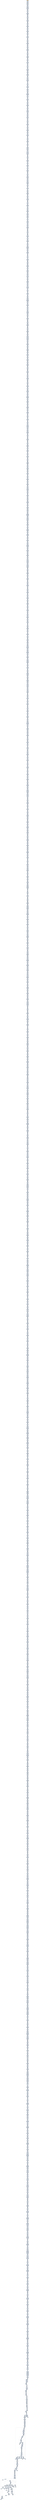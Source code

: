 digraph G {
node[shape=rectangle,style=filled,fillcolor=lightsteelblue,color=lightsteelblue]
bgcolor="transparent"
a0x00401a5bxorl_ebp_edi[label="start\nxorl %ebp, %edi",color="lightgrey",fillcolor="orange"];
a0x00401a5dmovl_0x41149dUINT32_0x8esp_[label="0x00401a5d\nmovl $0x41149d<UINT32>, 0x8(%esp)"];
a0x00401a65xorl_ebp_edi[label="0x00401a65\nxorl %ebp, %edi"];
a0x00401a67movl_0x8esp__eax[label="0x00401a67\nmovl 0x8(%esp), %eax"];
a0x00401a6bmovl_0xb025b8dUINT32_eax_[label="0x00401a6b\nmovl $0xb025b8d<UINT32>, (%eax)"];
a0x00401a71movw_di_ax[label="0x00401a71\nmovw %di, %ax"];
a0x00401a74movl_0x40fb6aUINT32_ebx[label="0x00401a74\nmovl $0x40fb6a<UINT32>, %ebx"];
a0x00401a79xorl_edx_edx[label="0x00401a79\nxorl %edx, %edx"];
a0x00401a7bmovb_0x4UINT8_dl[label="0x00401a7b\nmovb $0x4<UINT8>, %dl"];
a0x00401a7daddl_edx_0x8esp_[label="0x00401a7d\naddl %edx, 0x8(%esp)"];
a0x00401a81movl_0x40fb6aUINT32_ebx[label="0x00401a81\nmovl $0x40fb6a<UINT32>, %ebx"];
a0x00401a86movl_0x8esp__ebx[label="0x00401a86\nmovl 0x8(%esp), %ebx"];
a0x00401a8aaddl_0x2444c7d8UINT32_ebx_[label="0x00401a8a\naddl $0x2444c7d8<UINT32>, (%ebx)"];
a0x00401a90addw_si_ax[label="0x00401a90\naddw %si, %ax"];
a0x00401a93xorl_ebx_ebx[label="0x00401a93\nxorl %ebx, %ebx"];
a0x00401a95movb_0x4UINT8_bl[label="0x00401a95\nmovb $0x4<UINT8>, %bl"];
a0x00401a97addl_ebx_0x8esp_[label="0x00401a97\naddl %ebx, 0x8(%esp)"];
a0x00401a9btestw_di_ax[label="0x00401a9b\ntestw %di, %ax"];
a0x00401a9emovl_0x8esp__ebx[label="0x00401a9e\nmovl 0x8(%esp), %ebx"];
a0x00401aa2movl_0x40e49d08UINT32_ebx_[label="0x00401aa2\nmovl $0x40e49d08<UINT32>, (%ebx)"];
a0x00401aa8xaddl_ebx_eax[label="0x00401aa8\nxaddl %ebx, %eax"];
a0x00401aabtestl_ecx_ebx[label="0x00401aab\ntestl %ecx, %ebx"];
a0x00401aadmovzbl_bh_eax[label="0x00401aad\nmovzbl %bh, %eax"];
a0x00401ab0xorl_eax_eax[label="0x00401ab0\nxorl %eax, %eax"];
a0x00401ab2movb_0x4UINT8_al[label="0x00401ab2\nmovb $0x4<UINT8>, %al"];
a0x00401ab4addl_eax_0x8esp_[label="0x00401ab4\naddl %eax, 0x8(%esp)"];
a0x00401ab8testl_ecx_ebx[label="0x00401ab8\ntestl %ecx, %ebx"];
a0x00401abamovzbl_bh_eax[label="0x00401aba\nmovzbl %bh, %eax"];
a0x00401abdmovl_0x8esp__edx[label="0x00401abd\nmovl 0x8(%esp), %edx"];
a0x00401ac1orl_0x25b8d00UINT32_edx_[label="0x00401ac1\norl $0x25b8d00<UINT32>, (%edx)"];
a0x00401ac7movzbl_bh_eax[label="0x00401ac7\nmovzbl %bh, %eax"];
a0x00401acaaddw_cx_cx[label="0x00401aca\naddw %cx, %cx"];
a0x00401acdxorl_eax_eax[label="0x00401acd\nxorl %eax, %eax"];
a0x00401acfmovb_0x4UINT8_al[label="0x00401acf\nmovb $0x4<UINT8>, %al"];
a0x00401ad1addl_eax_0x8esp_[label="0x00401ad1\naddl %eax, 0x8(%esp)"];
a0x00401ad5addw_cx_cx[label="0x00401ad5\naddw %cx, %cx"];
a0x00401ad8movl_0x8esp__ecx[label="0x00401ad8\nmovl 0x8(%esp), %ecx"];
a0x00401adcmovl_0x4c8bd80bUINT32_ecx_[label="0x00401adc\nmovl $0x4c8bd80b<UINT32>, (%ecx)"];
a0x00401ae2orl_edx_ecx[label="0x00401ae2\norl %edx, %ecx"];
a0x00401ae4xorl_ecx_ecx[label="0x00401ae4\nxorl %ecx, %ecx"];
a0x00401ae6movb_0x4UINT8_cl[label="0x00401ae6\nmovb $0x4<UINT8>, %cl"];
a0x00401ae8addl_ecx_0x8esp_[label="0x00401ae8\naddl %ecx, 0x8(%esp)"];
a0x00401aecsubl_edx_ecx[label="0x00401aec\nsubl %edx, %ecx"];
a0x00401aeemovl_0x8esp__edx[label="0x00401aee\nmovl 0x8(%esp), %edx"];
a0x00401af2addl_0x1810824UINT32_edx_[label="0x00401af2\naddl $0x1810824<UINT32>, (%edx)"];
a0x00401af8andl_edx_esi[label="0x00401af8\nandl %edx, %esi"];
a0x00401afaxorl_ebx_ebx[label="0x00401afa\nxorl %ebx, %ebx"];
a0x00401afcmovb_0x4UINT8_bl[label="0x00401afc\nmovb $0x4<UINT8>, %bl"];
a0x00401afeaddl_ebx_0x8esp_[label="0x00401afe\naddl %ebx, 0x8(%esp)"];
a0x00401b02movw_ax_di[label="0x00401b02\nmovw %ax, %di"];
a0x00401b05testw_cx_cx[label="0x00401b05\ntestw %cx, %cx"];
a0x00401b08movl_0x8esp__ecx[label="0x00401b08\nmovl 0x8(%esp), %ecx"];
a0x00401b0caddl_0x201b712dUINT32_ecx_[label="0x00401b0c\naddl $0x201b712d<UINT32>, (%ecx)"];
a0x00401b12testw_cx_cx[label="0x00401b12\ntestw %cx, %cx"];
a0x00401b15andl_esi_eax[label="0x00401b15\nandl %esi, %eax"];
a0x00401b17andl_ebx_edi[label="0x00401b17\nandl %ebx, %edi"];
a0x00401b19xorl_ecx_ecx[label="0x00401b19\nxorl %ecx, %ecx"];
a0x00401b1bmovb_0x4UINT8_cl[label="0x00401b1b\nmovb $0x4<UINT8>, %cl"];
a0x00401b1daddl_ecx_0x8esp_[label="0x00401b1d\naddl %ecx, 0x8(%esp)"];
a0x00401b21andl_esi_eax[label="0x00401b21\nandl %esi, %eax"];
a0x00401b23movl_0x8esp__eax[label="0x00401b23\nmovl 0x8(%esp), %eax"];
a0x00401b27movl_0xcfbd3181UINT32_eax_[label="0x00401b27\nmovl $0xcfbd3181<UINT32>, (%eax)"];
a0x00401b2dandl_ebx_edi[label="0x00401b2d\nandl %ebx, %edi"];
a0x00401b2fmovl_ebp_edi[label="0x00401b2f\nmovl %ebp, %edi"];
a0x00401b31leal_0x2edi__edi[label="0x00401b31\nleal 0x2(%edi), %edi"];
a0x00401b34xorl_ebx_ebx[label="0x00401b34\nxorl %ebx, %ebx"];
a0x00401b36movb_0x4UINT8_bl[label="0x00401b36\nmovb $0x4<UINT8>, %bl"];
a0x00401b38addl_ebx_0x8esp_[label="0x00401b38\naddl %ebx, 0x8(%esp)"];
a0x00401b3cmovl_ebp_edi[label="0x00401b3c\nmovl %ebp, %edi"];
a0x00401b3emovl_0x8esp__edx[label="0x00401b3e\nmovl 0x8(%esp), %edx"];
a0x00401b42addl_0xd80b600bUINT32_edx_[label="0x00401b42\naddl $0xd80b600b<UINT32>, (%edx)"];
a0x00401b48leal_0x2edi__edi[label="0x00401b48\nleal 0x2(%edi), %edi"];
a0x00401b4btestl_ebx_edx[label="0x00401b4b\ntestl %ebx, %edx"];
a0x00401b4dtestl_ebp_edx[label="0x00401b4d\ntestl %ebp, %edx"];
a0x00401b4fxorl_ecx_ecx[label="0x00401b4f\nxorl %ecx, %ecx"];
a0x00401b51movb_0x4UINT8_cl[label="0x00401b51\nmovb $0x4<UINT8>, %cl"];
a0x00401b53addl_ecx_0x8esp_[label="0x00401b53\naddl %ecx, 0x8(%esp)"];
a0x00401b57testl_ebx_edx[label="0x00401b57\ntestl %ebx, %edx"];
a0x00401b59testl_ebp_edx[label="0x00401b59\ntestl %ebp, %edx"];
a0x00401b5bmovl_0x8esp__eax[label="0x00401b5b\nmovl 0x8(%esp), %eax"];
a0x00401b5fmovl_0x4b3db33UINT32_eax_[label="0x00401b5f\nmovl $0x4b3db33<UINT32>, (%eax)"];
a0x00401b65testl_ebp_edx[label="0x00401b65\ntestl %ebp, %edx"];
a0x00401b67testw_di_bx[label="0x00401b67\ntestw %di, %bx"];
a0x00401b6axorl_edx_edx[label="0x00401b6a\nxorl %edx, %edx"];
a0x00401b6cmovb_0x4UINT8_dl[label="0x00401b6c\nmovb $0x4<UINT8>, %dl"];
a0x00401b6eaddl_edx_0x8esp_[label="0x00401b6e\naddl %edx, 0x8(%esp)"];
a0x00401b72testw_di_bx[label="0x00401b72\ntestw %di, %bx"];
a0x00401b75movl_0x8esp__edx[label="0x00401b75\nmovl 0x8(%esp), %edx"];
a0x00401b79addl_0x8245c01UINT32_edx_[label="0x00401b79\naddl $0x8245c01<UINT32>, (%edx)"];
a0x00401b7fsubw_bx_si[label="0x00401b7f\nsubw %bx, %si"];
a0x00401b82subl_ecx_ecx[label="0x00401b82\nsubl %ecx, %ecx"];
a0x00401b84movsbl_bh_eax[label="0x00401b84\nmovsbl %bh, %eax"];
a0x00401b87xorl_ecx_ecx[label="0x00401b87\nxorl %ecx, %ecx"];
a0x00401b89movb_0x4UINT8_cl[label="0x00401b89\nmovb $0x4<UINT8>, %cl"];
a0x00401b8baddl_ecx_0x8esp_[label="0x00401b8b\naddl %ecx, 0x8(%esp)"];
a0x00401b8fsubl_ecx_ecx[label="0x00401b8f\nsubl %ecx, %ecx"];
a0x00401b91movsbl_bh_eax[label="0x00401b91\nmovsbl %bh, %eax"];
a0x00401b94movl_0x8esp__edx[label="0x00401b94\nmovl 0x8(%esp), %edx"];
a0x00401b98addl_0x8b02738dUINT32_edx_[label="0x00401b98\naddl $0x8b02738d<UINT32>, (%edx)"];
a0x00401b9emovsbl_bh_eax[label="0x00401b9e\nmovsbl %bh, %eax"];
a0x00401ba1xorl_eax_eax[label="0x00401ba1\nxorl %eax, %eax"];
a0x00401ba3movb_0x4UINT8_al[label="0x00401ba3\nmovb $0x4<UINT8>, %al"];
a0x00401ba5addl_eax_0x8esp_[label="0x00401ba5\naddl %eax, 0x8(%esp)"];
a0x00401ba9testw_ax_bp[label="0x00401ba9\ntestw %ax, %bp"];
a0x00401bacmovl_0x8esp__edi[label="0x00401bac\nmovl 0x8(%esp), %edi"];
a0x00401bb0movl_0x245c8bdaUINT32_eax[label="0x00401bb0\nmovl $0x245c8bda<UINT32>, %eax"];
a0x00401bb5stosl_eax_es_edi_[label="0x00401bb5\nstosl %eax, %es:(%edi)"];
a0x00401bb6addl_edi_edi[label="0x00401bb6\naddl %edi, %edi"];
a0x00401bb8xorl_ecx_ecx[label="0x00401bb8\nxorl %ecx, %ecx"];
a0x00401bbamovb_0x4UINT8_cl[label="0x00401bba\nmovb $0x4<UINT8>, %cl"];
a0x00401bbcaddl_ecx_0x8esp_[label="0x00401bbc\naddl %ecx, 0x8(%esp)"];
a0x00401bc0leal_0x40defaesi__ebp[label="0x00401bc0\nleal 0x40defa(%esi), %ebp"];
a0x00401bc6movl_0x8esp__ebx[label="0x00401bc6\nmovl 0x8(%esp), %ebx"];
a0x00401bcaaddl_0x40038108UINT32_ebx_[label="0x00401bca\naddl $0x40038108<UINT32>, (%ebx)"];
a0x00401bd0xorw_bx_cx[label="0x00401bd0\nxorw %bx, %cx"];
a0x00401bd3subl_edx_edi[label="0x00401bd3\nsubl %edx, %edi"];
a0x00401bd5notl_ecx[label="0x00401bd5\nnotl %ecx"];
a0x00401bd7xorl_eax_eax[label="0x00401bd7\nxorl %eax, %eax"];
a0x00401bd9movb_0x4UINT8_al[label="0x00401bd9\nmovb $0x4<UINT8>, %al"];
a0x00401bdbaddl_eax_0x8esp_[label="0x00401bdb\naddl %eax, 0x8(%esp)"];
a0x00401bdfsubl_edx_edi[label="0x00401bdf\nsubl %edx, %edi"];
a0x00401be1movl_0x8esp__edi[label="0x00401be1\nmovl 0x8(%esp), %edi"];
a0x00401be5movl_0x8b10bf00UINT32_eax[label="0x00401be5\nmovl $0x8b10bf00<UINT32>, %eax"];
a0x00401beastosl_eax_es_edi_[label="0x00401bea\nstosl %eax, %es:(%edi)"];
a0x00401bebnotl_ecx[label="0x00401beb\nnotl %ecx"];
a0x00401bedmovsbl_ah_ecx[label="0x00401bed\nmovsbl %ah, %ecx"];
a0x00401bf0sbbl_0x40f8feUINT32_eax[label="0x00401bf0\nsbbl $0x40f8fe<UINT32>, %eax"];
a0x00401bf6xorl_ecx_ecx[label="0x00401bf6\nxorl %ecx, %ecx"];
a0x00401bf8movb_0x4UINT8_cl[label="0x00401bf8\nmovb $0x4<UINT8>, %cl"];
a0x00401bfaaddl_ecx_0x8esp_[label="0x00401bfa\naddl %ecx, 0x8(%esp)"];
a0x00401bfemovsbl_ah_ecx[label="0x00401bfe\nmovsbl %ah, %ecx"];
a0x00401c01movl_0x8esp__eax[label="0x00401c01\nmovl 0x8(%esp), %eax"];
a0x00401c05addl_0x66db2bdaUINT32_eax_[label="0x00401c05\naddl $0x66db2bda<UINT32>, (%eax)"];
a0x00401c0bsbbl_0x40f8feUINT32_eax[label="0x00401c0b\nsbbl $0x40f8fe<UINT32>, %eax"];
a0x00401c11xorl_edx_edx[label="0x00401c11\nxorl %edx, %edx"];
a0x00401c13movb_0x4UINT8_dl[label="0x00401c13\nmovb $0x4<UINT8>, %dl"];
a0x00401c15addl_edx_0x8esp_[label="0x00401c15\naddl %edx, 0x8(%esp)"];
a0x00401c19testw_ax_bx[label="0x00401c19\ntestw %ax, %bx"];
a0x00401c1corl_ecx_ebx[label="0x00401c1c\norl %ecx, %ebx"];
a0x00401c1emovl_0x8esp__edx[label="0x00401c1e\nmovl 0x8(%esp), %edx"];
a0x00401c22addl_0xd233fa0bUINT32_edx_[label="0x00401c22\naddl $0xd233fa0b<UINT32>, (%edx)"];
a0x00401c28orl_ecx_ebx[label="0x00401c28\norl %ecx, %ebx"];
a0x00401c2asubw_dx_bp[label="0x00401c2a\nsubw %dx, %bp"];
a0x00401c2dxorl_edx_edx[label="0x00401c2d\nxorl %edx, %edx"];
a0x00401c2fmovb_0x4UINT8_dl[label="0x00401c2f\nmovb $0x4<UINT8>, %dl"];
a0x00401c31addl_edx_0x8esp_[label="0x00401c31\naddl %edx, 0x8(%esp)"];
a0x00401c35subw_dx_bp[label="0x00401c35\nsubw %dx, %bp"];
a0x00401c38movl_0x8esp__eax[label="0x00401c38\nmovl 0x8(%esp), %eax"];
a0x00401c3caddl_0x540104b2UINT32_eax_[label="0x00401c3c\naddl $0x540104b2<UINT32>, (%eax)"];
a0x00401c42movl_ebp_ebp[label="0x00401c42\nmovl %ebp, %ebp"];
a0x00401c44testw_ax_bx[label="0x00401c44\ntestw %ax, %bx"];
a0x00401c47xorl_edx_edx[label="0x00401c47\nxorl %edx, %edx"];
a0x00401c49movb_0x4UINT8_dl[label="0x00401c49\nmovb $0x4<UINT8>, %dl"];
a0x00401c4baddl_edx_0x8esp_[label="0x00401c4b\naddl %edx, 0x8(%esp)"];
a0x00401c4ftestw_ax_bx[label="0x00401c4f\ntestw %ax, %bx"];
a0x00401c52movl_0x8esp__edi[label="0x00401c52\nmovl 0x8(%esp), %edi"];
a0x00401c56movl_0xdb2b0824UINT32_eax[label="0x00401c56\nmovl $0xdb2b0824<UINT32>, %eax"];
a0x00401c5bstosl_eax_es_edi_[label="0x00401c5b\nstosl %eax, %es:(%edi)"];
a0x00401c5cshrl_0x2UINT8_esi[label="0x00401c5c\nshrl $0x2<UINT8>, %esi"];
a0x00401c5fmovzbl_ch_eax[label="0x00401c5f\nmovzbl %ch, %eax"];
a0x00401c62xorl_ebx_ebx[label="0x00401c62\nxorl %ebx, %ebx"];
a0x00401c64movb_0x4UINT8_bl[label="0x00401c64\nmovb $0x4<UINT8>, %bl"];
a0x00401c66addl_ebx_0x8esp_[label="0x00401c66\naddl %ebx, 0x8(%esp)"];
a0x00401c6amovzbl_ch_eax[label="0x00401c6a\nmovzbl %ch, %eax"];
a0x00401c6dmovl_0x8esp__ecx[label="0x00401c6d\nmovl 0x8(%esp), %ecx"];
a0x00401c71orl_0x8bfa0b66UINT32_ecx_[label="0x00401c71\norl $0x8bfa0b66<UINT32>, (%ecx)"];
a0x00401c77addl_eax_edx[label="0x00401c77\naddl %eax, %edx"];
a0x00401c79leal_0x2edi__ecx[label="0x00401c79\nleal 0x2(%edi), %ecx"];
a0x00401c7corl_ecx_ebx[label="0x00401c7c\norl %ecx, %ebx"];
a0x00401c7exorl_eax_eax[label="0x00401c7e\nxorl %eax, %eax"];
a0x00401c80movb_0x4UINT8_al[label="0x00401c80\nmovb $0x4<UINT8>, %al"];
a0x00401c82addl_eax_0x8esp_[label="0x00401c82\naddl %eax, 0x8(%esp)"];
a0x00401c86leal_0x2edi__ecx[label="0x00401c86\nleal 0x2(%edi), %ecx"];
a0x00401c89orl_ecx_ebx[label="0x00401c89\norl %ecx, %ebx"];
a0x00401c8bmovl_0x8esp__edx[label="0x00401c8b\nmovl 0x8(%esp), %edx"];
a0x00401c8faddl_0x8108244cUINT32_edx_[label="0x00401c8f\naddl $0x8108244c<UINT32>, (%edx)"];
a0x00401c95orl_ecx_ebx[label="0x00401c95\norl %ecx, %ebx"];
a0x00401c97testw_bp_di[label="0x00401c97\ntestw %bp, %di"];
a0x00401c9axorl_edx_edx[label="0x00401c9a\nxorl %edx, %edx"];
a0x00401c9cmovb_0x4UINT8_dl[label="0x00401c9c\nmovb $0x4<UINT8>, %dl"];
a0x00401c9eaddl_edx_0x8esp_[label="0x00401c9e\naddl %edx, 0x8(%esp)"];
a0x00401ca2testw_bp_di[label="0x00401ca2\ntestw %bp, %di"];
a0x00401ca5movl_0x8esp__eax[label="0x00401ca5\nmovl 0x8(%esp), %eax"];
a0x00401ca9orl_0xb8e84901UINT32_eax_[label="0x00401ca9\norl $0xb8e84901<UINT32>, (%eax)"];
a0x00401cafmovl_edx_ebp[label="0x00401caf\nmovl %edx, %ebp"];
a0x00401cb1xorl_ecx_ecx[label="0x00401cb1\nxorl %ecx, %ecx"];
a0x00401cb3movb_0x4UINT8_cl[label="0x00401cb3\nmovb $0x4<UINT8>, %cl"];
a0x00401cb5addl_ecx_0x8esp_[label="0x00401cb5\naddl %ecx, 0x8(%esp)"];
a0x00401cb9orw_ax_ax[label="0x00401cb9\norw %ax, %ax"];
a0x00401cbcmovl_0x8esp__ecx[label="0x00401cbc\nmovl 0x8(%esp), %ecx"];
a0x00401cc0addl_0x193181c6UINT32_ecx_[label="0x00401cc0\naddl $0x193181c6<UINT32>, (%ecx)"];
a0x00401cc6movsbl_al_ecx[label="0x00401cc6\nmovsbl %al, %ecx"];
a0x00401cc9addw_di_bx[label="0x00401cc9\naddw %di, %bx"];
a0x00401cccmovw_si_cx[label="0x00401ccc\nmovw %si, %cx"];
a0x00401ccfxorl_eax_eax[label="0x00401ccf\nxorl %eax, %eax"];
a0x00401cd1movb_0x4UINT8_al[label="0x00401cd1\nmovb $0x4<UINT8>, %al"];
a0x00401cd3addl_eax_0x8esp_[label="0x00401cd3\naddl %eax, 0x8(%esp)"];
a0x00401cd7addw_di_bx[label="0x00401cd7\naddw %di, %bx"];
a0x00401cdamovl_0x8esp__ebx[label="0x00401cda\nmovl 0x8(%esp), %ebx"];
a0x00401cdeorl_0x667fb8a8UINT32_ebx_[label="0x00401cde\norl $0x667fb8a8<UINT32>, (%ebx)"];
a0x00401ce4movw_si_cx[label="0x00401ce4\nmovw %si, %cx"];
a0x00401ce7orw_dx_ax[label="0x00401ce7\norw %dx, %ax"];
a0x00401ceaxorl_ebx_ebx[label="0x00401cea\nxorl %ebx, %ebx"];
a0x00401cecmovb_0x4UINT8_bl[label="0x00401cec\nmovb $0x4<UINT8>, %bl"];
a0x00401ceeaddl_ebx_0x8esp_[label="0x00401cee\naddl %ebx, 0x8(%esp)"];
a0x00401cf2orw_dx_ax[label="0x00401cf2\norw %dx, %ax"];
a0x00401cf5xorl_esi_esi[label="0x00401cf5\nxorl %esi, %esi"];
a0x00401cf7movl_0x8esp__eax[label="0x00401cf7\nmovl 0x8(%esp), %eax"];
a0x00401cfbaddl_0x2b66fa0bUINT32_eax_[label="0x00401cfb\naddl $0x2b66fa0b<UINT32>, (%eax)"];
a0x00401d01xorl_esi_esi[label="0x00401d01\nxorl %esi, %esi"];
a0x00401d03addl_0x40d878UINT32_ebp[label="0x00401d03\naddl $0x40d878<UINT32>, %ebp"];
a0x00401d09xorl_edx_edx[label="0x00401d09\nxorl %edx, %edx"];
a0x00401d0bmovb_0x4UINT8_dl[label="0x00401d0b\nmovb $0x4<UINT8>, %dl"];
a0x00401d0daddl_edx_0x8esp_[label="0x00401d0d\naddl %edx, 0x8(%esp)"];
a0x00401d11addl_0x40d878UINT32_ebp[label="0x00401d11\naddl $0x40d878<UINT32>, %ebp"];
a0x00401d17movl_0x8esp__ebx[label="0x00401d17\nmovl 0x8(%esp), %ebx"];
a0x00401d1bmovl_0xb0c033f0UINT32_ebx_[label="0x00401d1b\nmovl $0xb0c033f0<UINT32>, (%ebx)"];
a0x00401d21andl_ecx_edi[label="0x00401d21\nandl %ecx, %edi"];
a0x00401d23subw_dx_ax[label="0x00401d23\nsubw %dx, %ax"];
a0x00401d26orl_ebx_ebp[label="0x00401d26\norl %ebx, %ebp"];
a0x00401d28xorl_ebx_ebx[label="0x00401d28\nxorl %ebx, %ebx"];
a0x00401d2amovb_0x4UINT8_bl[label="0x00401d2a\nmovb $0x4<UINT8>, %bl"];
a0x00401d2caddl_ebx_0x8esp_[label="0x00401d2c\naddl %ebx, 0x8(%esp)"];
a0x00401d30subw_dx_ax[label="0x00401d30\nsubw %dx, %ax"];
a0x00401d33orl_ebx_ebp[label="0x00401d33\norl %ebx, %ebp"];
a0x00401d35movl_0x8esp__edx[label="0x00401d35\nmovl 0x8(%esp), %edx"];
a0x00401d39addl_0x24440104UINT32_edx_[label="0x00401d39\naddl $0x24440104<UINT32>, (%edx)"];
a0x00401d3forl_ebx_ebp[label="0x00401d3f\norl %ebx, %ebp"];
a0x00401d41xorl_ecx_ecx[label="0x00401d41\nxorl %ecx, %ecx"];
a0x00401d43movb_0x4UINT8_cl[label="0x00401d43\nmovb $0x4<UINT8>, %cl"];
a0x00401d45addl_ecx_0x8esp_[label="0x00401d45\naddl %ecx, 0x8(%esp)"];
a0x00401d49orw_cx_ax[label="0x00401d49\norw %cx, %ax"];
a0x00401d4cmovl_0x8esp__edx[label="0x00401d4c\nmovl 0x8(%esp), %edx"];
a0x00401d50addl_0xf02b6608UINT32_edx_[label="0x00401d50\naddl $0xf02b6608<UINT32>, (%edx)"];
a0x00401d56xorw_si_bp[label="0x00401d56\nxorw %si, %bp"];
a0x00401d59xorl_edx_edx[label="0x00401d59\nxorl %edx, %edx"];
a0x00401d5bmovb_0x4UINT8_dl[label="0x00401d5b\nmovb $0x4<UINT8>, %dl"];
a0x00401d5daddl_edx_0x8esp_[label="0x00401d5d\naddl %edx, 0x8(%esp)"];
a0x00401d61testw_bp_cx[label="0x00401d61\ntestw %bp, %cx"];
a0x00401d64movl_0x8esp__ecx[label="0x00401d64\nmovl 0x8(%esp), %ecx"];
a0x00401d68addl_0x824548bUINT32_ecx_[label="0x00401d68\naddl $0x824548b<UINT32>, (%ecx)"];
a0x00401d6eandl_ebp_esi[label="0x00401d6e\nandl %ebp, %esi"];
a0x00401d70subl_ebp_eax[label="0x00401d70\nsubl %ebp, %eax"];
a0x00401d72subl_ecx_eax[label="0x00401d72\nsubl %ecx, %eax"];
a0x00401d74xorl_eax_eax[label="0x00401d74\nxorl %eax, %eax"];
a0x00401d76movb_0x4UINT8_al[label="0x00401d76\nmovb $0x4<UINT8>, %al"];
a0x00401d78addl_eax_0x8esp_[label="0x00401d78\naddl %eax, 0x8(%esp)"];
a0x00401d7csubl_ebp_eax[label="0x00401d7c\nsubl %ebp, %eax"];
a0x00401d7emovl_0x8esp__ebx[label="0x00401d7e\nmovl 0x8(%esp), %ebx"];
a0x00401d82addl_0x3e80281UINT32_ebx_[label="0x00401d82\naddl $0x3e80281<UINT32>, (%ebx)"];
a0x00401d88subl_ecx_eax[label="0x00401d88\nsubl %ecx, %eax"];
a0x00401d8aleal_0x40fa7cesi__edx[label="0x00401d8a\nleal 0x40fa7c(%esi), %edx"];
a0x00401d90xorl_edx_edx[label="0x00401d90\nxorl %edx, %edx"];
a0x00401d92movb_0x4UINT8_dl[label="0x00401d92\nmovb $0x4<UINT8>, %dl"];
a0x00401d94addl_edx_0x8esp_[label="0x00401d94\naddl %edx, 0x8(%esp)"];
a0x00401d98leal_0x40fa7cesi__edx[label="0x00401d98\nleal 0x40fa7c(%esi), %edx"];
a0x00401d9emovl_0x8esp__ecx[label="0x00401d9e\nmovl 0x8(%esp), %ecx"];
a0x00401da2addl_0xf0810000UINT32_ecx_[label="0x00401da2\naddl $0xf0810000<UINT32>, (%ecx)"];
a0x00401da8leal_0x2ebp__edx[label="0x00401da8\nleal 0x2(%ebp), %edx"];
a0x00401dabxorl_ebx_ebx[label="0x00401dab\nxorl %ebx, %ebx"];
a0x00401dadmovb_0x4UINT8_bl[label="0x00401dad\nmovb $0x4<UINT8>, %bl"];
a0x00401dafaddl_ebx_0x8esp_[label="0x00401daf\naddl %ebx, 0x8(%esp)"];
a0x00401db3movzbl_ah_ebx[label="0x00401db3\nmovzbl %ah, %ebx"];
a0x00401db6notl_eax[label="0x00401db6\nnotl %eax"];
a0x00401db8movl_0x8esp__edx[label="0x00401db8\nmovl 0x8(%esp), %edx"];
a0x00401dbcaddl_0x40dd6bUINT32_edx_[label="0x00401dbc\naddl $0x40dd6b<UINT32>, (%edx)"];
a0x00401dc2notl_eax[label="0x00401dc2\nnotl %eax"];
a0x00401dc4xorl_ecx_ecx[label="0x00401dc4\nxorl %ecx, %ecx"];
a0x00401dc6movb_0x4UINT8_cl[label="0x00401dc6\nmovb $0x4<UINT8>, %cl"];
a0x00401dc8addl_ecx_0x8esp_[label="0x00401dc8\naddl %ecx, 0x8(%esp)"];
a0x00401dccmovzbl_ah_edx[label="0x00401dcc\nmovzbl %ah, %edx"];
a0x00401dcfmovl_0x8esp__ecx[label="0x00401dcf\nmovl 0x8(%esp), %ecx"];
a0x00401dd3addl_0x4b1c933UINT32_ecx_[label="0x00401dd3\naddl $0x4b1c933<UINT32>, (%ecx)"];
a0x00401dd9movl_edx_ecx[label="0x00401dd9\nmovl %edx, %ecx"];
a0x00401ddbandw_dx_di[label="0x00401ddb\nandw %dx, %di"];
a0x00401ddexorl_ebx_ebx[label="0x00401dde\nxorl %ebx, %ebx"];
a0x00401de0movb_0x4UINT8_bl[label="0x00401de0\nmovb $0x4<UINT8>, %bl"];
a0x00401de2addl_ebx_0x8esp_[label="0x00401de2\naddl %ebx, 0x8(%esp)"];
a0x00401de6andw_dx_di[label="0x00401de6\nandw %dx, %di"];
a0x00401de9movl_0x8esp__edi[label="0x00401de9\nmovl 0x8(%esp), %edi"];
a0x00401dedmovl_0x8244c01UINT32_eax[label="0x00401ded\nmovl $0x8244c01<UINT32>, %eax"];
a0x00401df2stosl_eax_es_edi_[label="0x00401df2\nstosl %eax, %es:(%edi)"];
a0x00401df3subl_edi_edi[label="0x00401df3\nsubl %edi, %edi"];
a0x00401df5andw_si_cx[label="0x00401df5\nandw %si, %cx"];
a0x00401df8xorl_ebx_ebx[label="0x00401df8\nxorl %ebx, %ebx"];
a0x00401dfamovb_0x4UINT8_bl[label="0x00401dfa\nmovb $0x4<UINT8>, %bl"];
a0x00401dfcaddl_ebx_0x8esp_[label="0x00401dfc\naddl %ebx, 0x8(%esp)"];
a0x00401e00andw_si_cx[label="0x00401e00\nandw %si, %cx"];
a0x00401e03movl_0x8esp__eax[label="0x00401e03\nmovl 0x8(%esp), %eax"];
a0x00401e07addl_0x8bef8b66UINT32_eax_[label="0x00401e07\naddl $0x8bef8b66<UINT32>, (%eax)"];
a0x00401e0dtestw_si_di[label="0x00401e0d\ntestw %si, %di"];
a0x00401e10leal_0x2edx__esi[label="0x00401e10\nleal 0x2(%edx), %esi"];
a0x00401e13xorl_eax_eax[label="0x00401e13\nxorl %eax, %eax"];
a0x00401e15movb_0x4UINT8_al[label="0x00401e15\nmovb $0x4<UINT8>, %al"];
a0x00401e17addl_eax_0x8esp_[label="0x00401e17\naddl %eax, 0x8(%esp)"];
a0x00401e1bleal_0x2edx__esi[label="0x00401e1b\nleal 0x2(%edx), %esi"];
a0x00401e1emovl_0x8esp__ebx[label="0x00401e1e\nmovl 0x8(%esp), %ebx"];
a0x00401e22addl_0x8108245cUINT32_ebx_[label="0x00401e22\naddl $0x8108245c<UINT32>, (%ebx)"];
a0x00401e28subw_bp_bx[label="0x00401e28\nsubw %bp, %bx"];
a0x00401e2bxorl_ecx_ecx[label="0x00401e2b\nxorl %ecx, %ecx"];
a0x00401e2dmovb_0x4UINT8_cl[label="0x00401e2d\nmovb $0x4<UINT8>, %cl"];
a0x00401e2faddl_ecx_0x8esp_[label="0x00401e2f\naddl %ecx, 0x8(%esp)"];
a0x00401e33shldl_0x3UINT8_esi_eax[label="0x00401e33\nshldl $0x3<UINT8>, %esi, %eax"];
a0x00401e37xorw_cx_dx[label="0x00401e37\nxorw %cx, %dx"];
a0x00401e3amovl_0x8esp__ebx[label="0x00401e3a\nmovl 0x8(%esp), %ebx"];
a0x00401e3eorl_0xbfa4f303UINT32_ebx_[label="0x00401e3e\norl $0xbfa4f303<UINT32>, (%ebx)"];
a0x00401e44xorw_cx_dx[label="0x00401e44\nxorw %cx, %dx"];
a0x00401e47xorl_edx_edx[label="0x00401e47\nxorl %edx, %edx"];
a0x00401e49movb_0x4UINT8_dl[label="0x00401e49\nmovb $0x4<UINT8>, %dl"];
a0x00401e4baddl_edx_0x8esp_[label="0x00401e4b\naddl %edx, 0x8(%esp)"];
a0x00401e4fandl_ebp_ebx[label="0x00401e4f\nandl %ebp, %ebx"];
a0x00401e51movl_0x8esp__eax[label="0x00401e51\nmovl 0x8(%esp), %eax"];
a0x00401e55movl_0x2788d10UINT32_eax_[label="0x00401e55\nmovl $0x2788d10<UINT32>, (%eax)"];
a0x00401e5baddl_ebp_eax[label="0x00401e5b\naddl %ebp, %eax"];
a0x00401e5drorl_0x2UINT8_esi[label="0x00401e5d\nrorl $0x2<UINT8>, %esi"];
a0x00401e60xorl_eax_eax[label="0x00401e60\nxorl %eax, %eax"];
a0x00401e62movb_0x4UINT8_al[label="0x00401e62\nmovb $0x4<UINT8>, %al"];
a0x00401e64addl_eax_0x8esp_[label="0x00401e64\naddl %eax, 0x8(%esp)"];
a0x00401e68rorl_0x2UINT8_esi[label="0x00401e68\nrorl $0x2<UINT8>, %esi"];
a0x00401e6bmovl_0x8esp__ecx[label="0x00401e6b\nmovl 0x8(%esp), %ecx"];
a0x00401e6faddl_0x81f63366UINT32_ecx_[label="0x00401e6f\naddl $0x81f63366<UINT32>, (%ecx)"];
a0x00401e75xorl_esi_eax[label="0x00401e75\nxorl %esi, %eax"];
a0x00401e77testl_edi_ecx[label="0x00401e77\ntestl %edi, %ecx"];
a0x00401e79testl_eax_ebx[label="0x00401e79\ntestl %eax, %ebx"];
a0x00401e7btestl_ebp_ebx[label="0x00401e7b\ntestl %ebp, %ebx"];
a0x00401e7dxorl_eax_eax[label="0x00401e7d\nxorl %eax, %eax"];
a0x00401e7fmovb_0x4UINT8_al[label="0x00401e7f\nmovb $0x4<UINT8>, %al"];
a0x00401e81addl_eax_0x8esp_[label="0x00401e81\naddl %eax, 0x8(%esp)"];
a0x00401e85testl_edi_ecx[label="0x00401e85\ntestl %edi, %ecx"];
a0x00401e87testl_eax_ebx[label="0x00401e87\ntestl %eax, %ebx"];
a0x00401e89testl_ebp_ebx[label="0x00401e89\ntestl %ebp, %ebx"];
a0x00401e8bmovl_0x8esp__ebx[label="0x00401e8b\nmovl 0x8(%esp), %ebx"];
a0x00401e8fmovl_0x40dbffe1UINT32_ebx_[label="0x00401e8f\nmovl $0x40dbffe1<UINT32>, (%ebx)"];
a0x00401e95testl_eax_ebx[label="0x00401e95\ntestl %eax, %ebx"];
a0x00401e97xorl_ebx_ebx[label="0x00401e97\nxorl %ebx, %ebx"];
a0x00401e99movb_0x4UINT8_bl[label="0x00401e99\nmovb $0x4<UINT8>, %bl"];
a0x00401e9baddl_ebx_0x8esp_[label="0x00401e9b\naddl %ebx, 0x8(%esp)"];
a0x00401e9ftestl_ebp_ebx[label="0x00401e9f\ntestl %ebp, %ebx"];
a0x00401ea1movl_0x8esp__eax[label="0x00401ea1\nmovl 0x8(%esp), %eax"];
a0x00401ea5movl_0xb2d23300UINT32_eax_[label="0x00401ea5\nmovl $0xb2d23300<UINT32>, (%eax)"];
a0x00401eabsubw_dx_bx[label="0x00401eab\nsubw %dx, %bx"];
a0x00401eaesubw_cx_bp[label="0x00401eae\nsubw %cx, %bp"];
a0x00401eb1xorl_ebx_ebx[label="0x00401eb1\nxorl %ebx, %ebx"];
a0x00401eb3movb_0x4UINT8_bl[label="0x00401eb3\nmovb $0x4<UINT8>, %bl"];
a0x00401eb5addl_ebx_0x8esp_[label="0x00401eb5\naddl %ebx, 0x8(%esp)"];
a0x00401eb9subw_cx_bp[label="0x00401eb9\nsubw %cx, %bp"];
a0x00401ebcleal_0x40fcebebp__ebx[label="0x00401ebc\nleal 0x40fceb(%ebp), %ebx"];
a0x00401ec2movl_0x8esp__ebx[label="0x00401ec2\nmovl 0x8(%esp), %ebx"];
a0x00401ec6addl_0x24540104UINT32_ebx_[label="0x00401ec6\naddl $0x24540104<UINT32>, (%ebx)"];
a0x00401eccleal_0x40fcebebp__ebx[label="0x00401ecc\nleal 0x40fceb(%ebp), %ebx"];
a0x00401ed2xorl_edx_edx[label="0x00401ed2\nxorl %edx, %edx"];
a0x00401ed4movb_0x4UINT8_dl[label="0x00401ed4\nmovb $0x4<UINT8>, %dl"];
a0x00401ed6addl_edx_0x8esp_[label="0x00401ed6\naddl %edx, 0x8(%esp)"];
a0x00401edasubl_esi_ebp[label="0x00401eda\nsubl %esi, %ebp"];
a0x00401edcmovl_0x8esp__edi[label="0x00401edc\nmovl 0x8(%esp), %edi"];
a0x00401ee0movl_0xf6336608UINT32_eax[label="0x00401ee0\nmovl $0xf6336608<UINT32>, %eax"];
a0x00401ee5stosl_eax_es_edi_[label="0x00401ee5\nstosl %eax, %es:(%edi)"];
a0x00401ee6addw_cx_cx[label="0x00401ee6\naddw %cx, %cx"];
a0x00401ee9orw_si_cx[label="0x00401ee9\norw %si, %cx"];
a0x00401eecmovsbl_bl_edx[label="0x00401eec\nmovsbl %bl, %edx"];
a0x00401eefxorl_ecx_ecx[label="0x00401eef\nxorl %ecx, %ecx"];
a0x00401ef1movb_0x4UINT8_cl[label="0x00401ef1\nmovb $0x4<UINT8>, %cl"];
a0x00401ef3addl_ecx_0x8esp_[label="0x00401ef3\naddl %ecx, 0x8(%esp)"];
a0x00401ef7orw_si_cx[label="0x00401ef7\norw %si, %cx"];
a0x00401efamovl_0x8esp__edx[label="0x00401efa\nmovl 0x8(%esp), %edx"];
a0x00401efeaddl_0x824448bUINT32_edx_[label="0x00401efe\naddl $0x824448b<UINT32>, (%edx)"];
a0x00401f04movsbl_bl_edx[label="0x00401f04\nmovsbl %bl, %edx"];
a0x00401f07imull_edi_eax[label="0x00401f07\nimull %edi, %eax"];
a0x00401f09xorl_eax_eax[label="0x00401f09\nxorl %eax, %eax"];
a0x00401f0bmovb_0x4UINT8_al[label="0x00401f0b\nmovb $0x4<UINT8>, %al"];
a0x00401f0daddl_eax_0x8esp_[label="0x00401f0d\naddl %eax, 0x8(%esp)"];
a0x00401f11imull_edi_eax[label="0x00401f11\nimull %edi, %eax"];
a0x00401f13leal_0x2ecx__ecx[label="0x00401f13\nleal 0x2(%ecx), %ecx"];
a0x00401f16movl_0x8esp__ecx[label="0x00401f16\nmovl 0x8(%esp), %ecx"];
a0x00401f1aaddl_0x40400081UINT32_ecx_[label="0x00401f1a\naddl $0x40400081<UINT32>, (%ecx)"];
a0x00401f20leal_0x2ecx__ecx[label="0x00401f20\nleal 0x2(%ecx), %ecx"];
a0x00401f23xorl_ebx_ebx[label="0x00401f23\nxorl %ebx, %ebx"];
a0x00401f25movb_0x4UINT8_bl[label="0x00401f25\nmovb $0x4<UINT8>, %bl"];
a0x00401f27addl_ebx_0x8esp_[label="0x00401f27\naddl %ebx, 0x8(%esp)"];
a0x00401f2bsubw_cx_bp[label="0x00401f2b\nsubw %cx, %bp"];
a0x00401f2emovl_0x8esp__ebx[label="0x00401f2e\nmovl 0x8(%esp), %ebx"];
a0x00401f32addl_0xe181bb00UINT32_ebx_[label="0x00401f32\naddl $0xe181bb00<UINT32>, (%ebx)"];
a0x00401f38orl_edx_edi[label="0x00401f38\norl %edx, %edi"];
a0x00401f3aleal_0x40f968esi__esi[label="0x00401f3a\nleal 0x40f968(%esi), %esi"];
a0x00401f40xorl_eax_eax[label="0x00401f40\nxorl %eax, %eax"];
a0x00401f42movb_0x4UINT8_al[label="0x00401f42\nmovb $0x4<UINT8>, %al"];
a0x00401f44addl_eax_0x8esp_[label="0x00401f44\naddl %eax, 0x8(%esp)"];
a0x00401f48leal_0x40f968esi__esi[label="0x00401f48\nleal 0x40f968(%esi), %esi"];
a0x00401f4emovl_0x8esp__ecx[label="0x00401f4e\nmovl 0x8(%esp), %ecx"];
a0x00401f52addl_0x40dbffUINT32_ecx_[label="0x00401f52\naddl $0x40dbff<UINT32>, (%ecx)"];
a0x00401f58movw_bx_dx[label="0x00401f58\nmovw %bx, %dx"];
a0x00401f5bxorl_eax_eax[label="0x00401f5b\nxorl %eax, %eax"];
a0x00401f5dmovb_0x4UINT8_al[label="0x00401f5d\nmovb $0x4<UINT8>, %al"];
a0x00401f5faddl_eax_0x8esp_[label="0x00401f5f\naddl %eax, 0x8(%esp)"];
a0x00401f63xorw_dx_bp[label="0x00401f63\nxorw %dx, %bp"];
a0x00401f66movl_0x8esp__edx[label="0x00401f66\nmovl 0x8(%esp), %edx"];
a0x00401f6aorl_0x4b3db33UINT32_edx_[label="0x00401f6a\norl $0x4b3db33<UINT32>, (%edx)"];
a0x00401f70leal_0x40d97eebp__esi[label="0x00401f70\nleal 0x40d97e(%ebp), %esi"];
a0x00401f76xorl_eax_eax[label="0x00401f76\nxorl %eax, %eax"];
a0x00401f78movb_0x4UINT8_al[label="0x00401f78\nmovb $0x4<UINT8>, %al"];
a0x00401f7aaddl_eax_0x8esp_[label="0x00401f7a\naddl %eax, 0x8(%esp)"];
a0x00401f7emovzbl_dh_eax[label="0x00401f7e\nmovzbl %dh, %eax"];
a0x00401f81shrl_0x2UINT8_eax[label="0x00401f81\nshrl $0x2<UINT8>, %eax"];
a0x00401f84movl_0x8esp__ebx[label="0x00401f84\nmovl 0x8(%esp), %ebx"];
a0x00401f88movl_0x8245c01UINT32_ebx_[label="0x00401f88\nmovl $0x8245c01<UINT32>, (%ebx)"];
a0x00401f8eshrl_0x2UINT8_eax[label="0x00401f8e\nshrl $0x2<UINT8>, %eax"];
a0x00401f91addw_di_dx[label="0x00401f91\naddw %di, %dx"];
a0x00401f94xorl_ecx_ecx[label="0x00401f94\nxorl %ecx, %ecx"];
a0x00401f96movb_0x4UINT8_cl[label="0x00401f96\nmovb $0x4<UINT8>, %cl"];
a0x00401f98addl_ecx_0x8esp_[label="0x00401f98\naddl %ecx, 0x8(%esp)"];
a0x00401f9caddw_di_dx[label="0x00401f9c\naddw %di, %dx"];
a0x00401f9fxorw_cx_cx[label="0x00401f9f\nxorw %cx, %cx"];
a0x00401fa2movl_0x8esp__ecx[label="0x00401fa2\nmovl 0x8(%esp), %ecx"];
a0x00401fa6orl_0x23024a8dUINT32_ecx_[label="0x00401fa6\norl $0x23024a8d<UINT32>, (%ecx)"];
a0x00401facxorw_cx_cx[label="0x00401fac\nxorw %cx, %cx"];
a0x00401fafmovzbl_bl_ecx[label="0x00401faf\nmovzbl %bl, %ecx"];
a0x00401fb2xorl_ebx_ebx[label="0x00401fb2\nxorl %ebx, %ebx"];
a0x00401fb4movb_0x4UINT8_bl[label="0x00401fb4\nmovb $0x4<UINT8>, %bl"];
a0x00401fb6addl_ebx_0x8esp_[label="0x00401fb6\naddl %ebx, 0x8(%esp)"];
a0x00401fbamovzbl_bl_ecx[label="0x00401fba\nmovzbl %bl, %ecx"];
a0x00401fbdxorl_0x40de6aUINT32_ebp[label="0x00401fbd\nxorl $0x40de6a<UINT32>, %ebp"];
a0x00401fc3movl_0x8esp__ebx[label="0x00401fc3\nmovl 0x8(%esp), %ebx"];
a0x00401fc7addl_0x24548bfbUINT32_ebx_[label="0x00401fc7\naddl $0x24548bfb<UINT32>, (%ebx)"];
a0x00401fcdxorl_0x40de6aUINT32_ebp[label="0x00401fcd\nxorl $0x40de6a<UINT32>, %ebp"];
a0x00401fd3xorl_ecx_ecx[label="0x00401fd3\nxorl %ecx, %ecx"];
a0x00401fd5movb_0x4UINT8_cl[label="0x00401fd5\nmovb $0x4<UINT8>, %cl"];
a0x00401fd7addl_ecx_0x8esp_[label="0x00401fd7\naddl %ecx, 0x8(%esp)"];
a0x00401fdbsubw_si_ax[label="0x00401fdb\nsubw %si, %ax"];
a0x00401fdemovl_0x8esp__eax[label="0x00401fde\nmovl 0x8(%esp), %eax"];
a0x00401fe2addl_0x4a028108UINT32_eax_[label="0x00401fe2\naddl $0x4a028108<UINT32>, (%eax)"];
a0x00401fe8orl_ebx_ebp[label="0x00401fe8\norl %ebx, %ebp"];
a0x00401feaandw_cx_ax[label="0x00401fea\nandw %cx, %ax"];
a0x00401fedleal_0x40defaesi__ebp[label="0x00401fed\nleal 0x40defa(%esi), %ebp"];
a0x00401ff3xorl_ecx_ecx[label="0x00401ff3\nxorl %ecx, %ecx"];
a0x00401ff5movb_0x4UINT8_cl[label="0x00401ff5\nmovb $0x4<UINT8>, %cl"];
a0x00401ff7addl_ecx_0x8esp_[label="0x00401ff7\naddl %ecx, 0x8(%esp)"];
a0x00401ffbandw_cx_ax[label="0x00401ffb\nandw %cx, %ax"];
a0x00401ffeleal_0x40defaesi__ebp[label="0x00401ffe\nleal 0x40defa(%esi), %ebp"];
a0x00402004movl_0x8esp__edi[label="0x00402004\nmovl 0x8(%esp), %edi"];
a0x00402008movl_0x81bb61f4UINT32_eax[label="0x00402008\nmovl $0x81bb61f4<UINT32>, %eax"];
a0x0040200dstosl_eax_es_edi_[label="0x0040200d\nstosl %eax, %es:(%edi)"];
a0x0040200eleal_0x40defaesi__ebp[label="0x0040200e\nleal 0x40defa(%esi), %ebp"];
a0x00402014xorl_ebx_ebx[label="0x00402014\nxorl %ebx, %ebx"];
a0x00402016movb_0x4UINT8_bl[label="0x00402016\nmovb $0x4<UINT8>, %bl"];
a0x00402018addl_ebx_0x8esp_[label="0x00402018\naddl %ebx, 0x8(%esp)"];
a0x0040201ctestl_edx_ebx[label="0x0040201c\ntestl %edx, %ebx"];
a0x0040201eandw_bx_di[label="0x0040201e\nandw %bx, %di"];
a0x00402021movl_0x8esp__ecx[label="0x00402021\nmovl 0x8(%esp), %ecx"];
a0x00402025addl_0x61f01a32UINT32_ecx_[label="0x00402025\naddl $0x61f01a32<UINT32>, (%ecx)"];
a0x0040202bandw_bx_di[label="0x0040202b\nandw %bx, %di"];
a0x0040202emovl_ebx_ebp[label="0x0040202e\nmovl %ebx, %ebp"];
a0x00402030testl_ecx_ecx[label="0x00402030\ntestl %ecx, %ecx"];
a0x00402032xorl_ebx_ebx[label="0x00402032\nxorl %ebx, %ebx"];
a0x00402034movb_0x4UINT8_bl[label="0x00402034\nmovb $0x4<UINT8>, %bl"];
a0x00402036addl_ebx_0x8esp_[label="0x00402036\naddl %ebx, 0x8(%esp)"];
a0x0040203amovl_ebx_ebp[label="0x0040203a\nmovl %ebx, %ebp"];
a0x0040203cmovl_0x8esp__eax[label="0x0040203c\nmovl 0x8(%esp), %eax"];
a0x00402040movl_0x66fb23bbUINT32_eax_[label="0x00402040\nmovl $0x66fb23bb<UINT32>, (%eax)"];
a0x00402046testl_ecx_ecx[label="0x00402046\ntestl %ecx, %ecx"];
a0x00402048andw_dx_dx[label="0x00402048\nandw %dx, %dx"];
a0x0040204bxaddl_ebx_eax[label="0x0040204b\nxaddl %ebx, %eax"];
a0x0040204exorl_ecx_ecx[label="0x0040204e\nxorl %ecx, %ecx"];
a0x00402050movb_0x4UINT8_cl[label="0x00402050\nmovb $0x4<UINT8>, %cl"];
a0x00402052addl_ecx_0x8esp_[label="0x00402052\naddl %ecx, 0x8(%esp)"];
a0x00402056andw_dx_dx[label="0x00402056\nandw %dx, %dx"];
a0x00402059movl_0x8esp__ecx[label="0x00402059\nmovl 0x8(%esp), %ecx"];
a0x0040205daddl_0xc933ff8bUINT32_ecx_[label="0x0040205d\naddl $0xc933ff8b<UINT32>, (%ecx)"];
a0x00402063xaddl_ebx_eax[label="0x00402063\nxaddl %ebx, %eax"];
a0x00402066testl_ebx_ebx[label="0x00402066\ntestl %ebx, %ebx"];
a0x00402068xorl_eax_eax[label="0x00402068\nxorl %eax, %eax"];
a0x0040206amovb_0x4UINT8_al[label="0x0040206a\nmovb $0x4<UINT8>, %al"];
a0x0040206caddl_eax_0x8esp_[label="0x0040206c\naddl %eax, 0x8(%esp)"];
a0x00402070testl_ebx_ebx[label="0x00402070\ntestl %ebx, %ebx"];
a0x00402072shldl_0x3UINT8_ecx_eax[label="0x00402072\nshldl $0x3<UINT8>, %ecx, %eax"];
a0x00402076movl_0x8esp__edi[label="0x00402076\nmovl 0x8(%esp), %edi"];
a0x0040207amovl_0x4c0104b1UINT32_eax[label="0x0040207a\nmovl $0x4c0104b1<UINT32>, %eax"];
a0x0040207fstosl_eax_es_edi_[label="0x0040207f\nstosl %eax, %es:(%edi)"];
a0x00402080shldl_0x3UINT8_ecx_eax[label="0x00402080\nshldl $0x3<UINT8>, %ecx, %eax"];
a0x00402084xorl_ebx_ebx[label="0x00402084\nxorl %ebx, %ebx"];
a0x00402086movb_0x4UINT8_bl[label="0x00402086\nmovb $0x4<UINT8>, %bl"];
a0x00402088addl_ebx_0x8esp_[label="0x00402088\naddl %ebx, 0x8(%esp)"];
a0x0040208cmovzbl_ah_ecx[label="0x0040208c\nmovzbl %ah, %ecx"];
a0x0040208fmovsbl_dh_edx[label="0x0040208f\nmovsbl %dh, %edx"];
a0x00402092movl_0x8esp__ebx[label="0x00402092\nmovl 0x8(%esp), %ebx"];
a0x00402096addl_0x8b660824UINT32_ebx_[label="0x00402096\naddl $0x8b660824<UINT32>, (%ebx)"];
a0x0040209cmovsbl_dh_edx[label="0x0040209c\nmovsbl %dh, %edx"];
a0x0040209fxorl_edx_edx[label="0x0040209f\nxorl %edx, %edx"];
a0x004020a1movb_0x4UINT8_dl[label="0x004020a1\nmovb $0x4<UINT8>, %dl"];
a0x004020a3addl_edx_0x8esp_[label="0x004020a3\naddl %edx, 0x8(%esp)"];
a0x004020a7xorl_edx_ebp[label="0x004020a7\nxorl %edx, %ebp"];
a0x004020a9xaddl_ecx_eax[label="0x004020a9\nxaddl %ecx, %eax"];
a0x004020acmovl_0x8esp__ebx[label="0x004020ac\nmovl 0x8(%esp), %ebx"];
a0x004020b0movl_0x24448bffUINT32_ebx_[label="0x004020b0\nmovl $0x24448bff<UINT32>, (%ebx)"];
a0x004020b6xaddl_ecx_eax[label="0x004020b6\nxaddl %ecx, %eax"];
a0x004020b9xorl_eax_eax[label="0x004020b9\nxorl %eax, %eax"];
a0x004020bbmovb_0x4UINT8_al[label="0x004020bb\nmovb $0x4<UINT8>, %al"];
a0x004020bdaddl_eax_0x8esp_[label="0x004020bd\naddl %eax, 0x8(%esp)"];
a0x004020c1subw_ax_si[label="0x004020c1\nsubw %ax, %si"];
a0x004020c4movl_0x8esp__edx[label="0x004020c4\nmovl 0x8(%esp), %edx"];
a0x004020c8addl_0x81008108UINT32_edx_[label="0x004020c8\naddl $0x81008108<UINT32>, (%edx)"];
a0x004020cetestw_bp_si[label="0x004020ce\ntestw %bp, %si"];
a0x004020d1xorl_ebx_ebx[label="0x004020d1\nxorl %ebx, %ebx"];
a0x004020d3movb_0x4UINT8_bl[label="0x004020d3\nmovb $0x4<UINT8>, %bl"];
a0x004020d5addl_ebx_0x8esp_[label="0x004020d5\naddl %ebx, 0x8(%esp)"];
a0x004020d9andw_cx_si[label="0x004020d9\nandw %cx, %si"];
a0x004020dcmovl_0x8esp__ebx[label="0x004020dc\nmovl 0x8(%esp), %ebx"];
a0x004020e0orl_0x331000c7UINT32_ebx_[label="0x004020e0\norl $0x331000c7<UINT32>, (%ebx)"];
a0x004020e6xchgl_eax_ebx[label="0x004020e6\nxchgl %eax, %ebx"];
a0x004020e7xorl_ecx_ecx[label="0x004020e7\nxorl %ecx, %ecx"];
a0x004020e9movb_0x4UINT8_cl[label="0x004020e9\nmovb $0x4<UINT8>, %cl"];
a0x004020ebaddl_ecx_0x8esp_[label="0x004020eb\naddl %ecx, 0x8(%esp)"];
a0x004020efmovzbl_al_ebx[label="0x004020ef\nmovzbl %al, %ebx"];
a0x004020f2movl_0x8esp__ecx[label="0x004020f2\nmovl 0x8(%esp), %ecx"];
a0x004020f6addl_0xb1c933ebUINT32_ecx_[label="0x004020f6\naddl $0xb1c933eb<UINT32>, (%ecx)"];
a0x004020fcaddl_esi_ebp[label="0x004020fc\naddl %esi, %ebp"];
a0x004020feimull_ebx_eax[label="0x004020fe\nimull %ebx, %eax"];
a0x00402100xorl_ecx_ecx[label="0x00402100\nxorl %ecx, %ecx"];
a0x00402102movb_0x4UINT8_cl[label="0x00402102\nmovb $0x4<UINT8>, %cl"];
a0x00402104addl_ecx_0x8esp_[label="0x00402104\naddl %ecx, 0x8(%esp)"];
a0x00402108imull_ebx_eax[label="0x00402108\nimull %ebx, %eax"];
a0x0040210asubl_ebx_edx[label="0x0040210a\nsubl %ebx, %edx"];
a0x0040210caddl_edx_ebx[label="0x0040210c\naddl %edx, %ebx"];
a0x0040210emovl_0x8esp__ebx[label="0x0040210e\nmovl 0x8(%esp), %ebx"];
a0x00402112addl_0x244c0104UINT32_ebx_[label="0x00402112\naddl $0x244c0104<UINT32>, (%ebx)"];
a0x00402118subl_ebx_edx[label="0x00402118\nsubl %ebx, %edx"];
a0x0040211aaddl_edx_ebx[label="0x0040211a\naddl %edx, %ebx"];
a0x0040211cmovl_edx_ebx[label="0x0040211c\nmovl %edx, %ebx"];
a0x0040211exorl_ecx_ecx[label="0x0040211e\nxorl %ecx, %ecx"];
a0x00402120movb_0x4UINT8_cl[label="0x00402120\nmovb $0x4<UINT8>, %cl"];
a0x00402122addl_ecx_0x8esp_[label="0x00402122\naddl %ecx, 0x8(%esp)"];
a0x00402126addl_edx_ebx[label="0x00402126\naddl %edx, %ebx"];
a0x00402128movl_0x8esp__edi[label="0x00402128\nmovl 0x8(%esp), %edi"];
a0x0040212cmovl_0x8bc82b08UINT32_eax[label="0x0040212c\nmovl $0x8bc82b08<UINT32>, %eax"];
a0x00402131stosl_eax_es_edi_[label="0x00402131\nstosl %eax, %es:(%edi)"];
a0x00402132movl_edx_ebx[label="0x00402132\nmovl %edx, %ebx"];
a0x00402134andl_eax_ebp[label="0x00402134\nandl %eax, %ebp"];
a0x00402136andl_esi_edi[label="0x00402136\nandl %esi, %edi"];
a0x00402138xorl_ecx_ecx[label="0x00402138\nxorl %ecx, %ecx"];
a0x0040213amovb_0x4UINT8_cl[label="0x0040213a\nmovb $0x4<UINT8>, %cl"];
a0x0040213caddl_ecx_0x8esp_[label="0x0040213c\naddl %ecx, 0x8(%esp)"];
a0x00402140andl_eax_ebp[label="0x00402140\nandl %eax, %ebp"];
a0x00402142andl_esi_edi[label="0x00402142\nandl %esi, %edi"];
a0x00402144movl_0x8esp__eax[label="0x00402144\nmovl 0x8(%esp), %eax"];
a0x00402148addl_0x81082444UINT32_eax_[label="0x00402148\naddl $0x81082444<UINT32>, (%eax)"];
a0x0040214eandl_esi_edi[label="0x0040214e\nandl %esi, %edi"];
a0x00402150xorl_edx_edx[label="0x00402150\nxorl %edx, %edx"];
a0x00402152movb_0x4UINT8_dl[label="0x00402152\nmovb $0x4<UINT8>, %dl"];
a0x00402154addl_edx_0x8esp_[label="0x00402154\naddl %edx, 0x8(%esp)"];
a0x00402158xchgl_eax_ecx[label="0x00402158\nxchgl %eax, %ecx"];
a0x00402159movl_0x8esp__ebx[label="0x00402159\nmovl 0x8(%esp), %ebx"];
a0x0040215daddl_0x57000000UINT32_ebx_[label="0x0040215d\naddl $0x57000000<UINT32>, (%ebx)"];
a0x00402163roll_0x2UINT8_eax[label="0x00402163\nroll $0x2<UINT8>, %eax"];
a0x00402166leal_0x2ecx__ecx[label="0x00402166\nleal 0x2(%ecx), %ecx"];
a0x00402169xorl_edx_edx[label="0x00402169\nxorl %edx, %edx"];
a0x0040216bmovb_0x4UINT8_dl[label="0x0040216b\nmovb $0x4<UINT8>, %dl"];
a0x0040216daddl_edx_0x8esp_[label="0x0040216d\naddl %edx, 0x8(%esp)"];
a0x00402171leal_0x2ecx__ecx[label="0x00402171\nleal 0x2(%ecx), %ecx"];
a0x00402174movl_0x8esp__ebx[label="0x00402174\nmovl 0x8(%esp), %ebx"];
a0x00402178addl_0x33c38bbeUINT32_ebx_[label="0x00402178\naddl $0x33c38bbe<UINT32>, (%ebx)"];
a0x0040217esubl_0x40f9eaUINT32_eax[label="0x0040217e\nsubl $0x40f9ea<UINT32>, %eax"];
a0x00402184xorl_ecx_ecx[label="0x00402184\nxorl %ecx, %ecx"];
a0x00402186movb_0x4UINT8_cl[label="0x00402186\nmovb $0x4<UINT8>, %cl"];
a0x00402188addl_ecx_0x8esp_[label="0x00402188\naddl %ecx, 0x8(%esp)"];
a0x0040218cimull_edi_eax[label="0x0040218c\nimull %edi, %eax"];
a0x0040218emovl_0x8esp__ecx[label="0x0040218e\nmovl 0x8(%esp), %ecx"];
a0x00402192addl_0x104b1c9UINT32_ecx_[label="0x00402192\naddl $0x104b1c9<UINT32>, (%ecx)"];
a0x00402198andw_bp_ax[label="0x00402198\nandw %bp, %ax"];
a0x0040219bxorl_eax_eax[label="0x0040219b\nxorl %eax, %eax"];
a0x0040219dmovb_0x4UINT8_al[label="0x0040219d\nmovb $0x4<UINT8>, %al"];
a0x0040219faddl_eax_0x8esp_[label="0x0040219f\naddl %eax, 0x8(%esp)"];
a0x004021a3movw_bp_bx[label="0x004021a3\nmovw %bp, %bx"];
a0x004021a6leal_0x2edi__ebp[label="0x004021a6\nleal 0x2(%edi), %ebp"];
a0x004021a9movl_0x8esp__eax[label="0x004021a9\nmovl 0x8(%esp), %eax"];
a0x004021adaddl_0x6608244cUINT32_eax_[label="0x004021ad\naddl $0x6608244c<UINT32>, (%eax)"];
a0x004021b3leal_0x2edi__ebp[label="0x004021b3\nleal 0x2(%edi), %ebp"];
a0x004021b6xorl_ecx_ecx[label="0x004021b6\nxorl %ecx, %ecx"];
a0x004021b8movb_0x4UINT8_cl[label="0x004021b8\nmovb $0x4<UINT8>, %cl"];
a0x004021baaddl_ecx_0x8esp_[label="0x004021ba\naddl %ecx, 0x8(%esp)"];
a0x004021beorw_di_dx[label="0x004021be\norw %di, %dx"];
a0x004021c1movl_0x8esp__edi[label="0x004021c1\nmovl 0x8(%esp), %edi"];
a0x004021c5movl_0x448bdf85UINT32_eax[label="0x004021c5\nmovl $0x448bdf85<UINT32>, %eax"];
a0x004021castosl_eax_es_edi_[label="0x004021ca\nstosl %eax, %es:(%edi)"];
a0x004021cbtestw_bp_ax[label="0x004021cb\ntestw %bp, %ax"];
a0x004021ceandw_bp_bp[label="0x004021ce\nandw %bp, %bp"];
a0x004021d1xorl_eax_eax[label="0x004021d1\nxorl %eax, %eax"];
a0x004021d3movb_0x4UINT8_al[label="0x004021d3\nmovb $0x4<UINT8>, %al"];
a0x004021d5addl_eax_0x8esp_[label="0x004021d5\naddl %eax, 0x8(%esp)"];
a0x004021d9andw_bp_bp[label="0x004021d9\nandw %bp, %bp"];
a0x004021dcxorw_si_bp[label="0x004021dc\nxorw %si, %bp"];
a0x004021dfmovl_0x8esp__ebx[label="0x004021df\nmovl 0x8(%esp), %ebx"];
a0x004021e3movl_0x810824UINT32_ebx_[label="0x004021e3\nmovl $0x810824<UINT32>, (%ebx)"];
a0x004021e9xorw_si_bp[label="0x004021e9\nxorw %si, %bp"];
a0x004021ecorw_bp_cx[label="0x004021ec\norw %bp, %cx"];
a0x004021efxorl_edx_edx[label="0x004021ef\nxorl %edx, %edx"];
a0x004021f1movb_0x4UINT8_dl[label="0x004021f1\nmovb $0x4<UINT8>, %dl"];
a0x004021f3addl_edx_0x8esp_[label="0x004021f3\naddl %edx, 0x8(%esp)"];
a0x004021f7orw_bp_cx[label="0x004021f7\norw %bp, %cx"];
a0x004021fasubl_0x2UINT8_eax[label="0x004021fa\nsubl $0x2<UINT8>, %eax"];
a0x004021fdmovl_0x8esp__edi[label="0x004021fd\nmovl 0x8(%esp), %edi"];
a0x00402201movl_0x28c1e098UINT32_eax[label="0x00402201\nmovl $0x28c1e098<UINT32>, %eax"];
a0x00402206stosl_eax_es_edi_[label="0x00402206\nstosl %eax, %es:(%edi)"];
a0x00402207subl_0x2UINT8_eax[label="0x00402207\nsubl $0x2<UINT8>, %eax"];
a0x0040220aleal_0x40de7feax__edi[label="0x0040220a\nleal 0x40de7f(%eax), %edi"];
a0x00402210xorl_ebx_ebx[label="0x00402210\nxorl %ebx, %ebx"];
a0x00402212movb_0x4UINT8_bl[label="0x00402212\nmovb $0x4<UINT8>, %bl"];
a0x00402214addl_ebx_0x8esp_[label="0x00402214\naddl %ebx, 0x8(%esp)"];
a0x00402218leal_0x40de7feax__edi[label="0x00402218\nleal 0x40de7f(%eax), %edi"];
a0x0040221emovl_0x8esp__edi[label="0x0040221e\nmovl 0x8(%esp), %edi"];
a0x00402222movl_0xf0983081UINT32_eax[label="0x00402222\nmovl $0xf0983081<UINT32>, %eax"];
a0x00402227stosl_eax_es_edi_[label="0x00402227\nstosl %eax, %es:(%edi)"];
a0x00402228testw_ax_si[label="0x00402228\ntestw %ax, %si"];
a0x0040222bxorl_ebx_ebx[label="0x0040222b\nxorl %ebx, %ebx"];
a0x0040222dmovb_0x4UINT8_bl[label="0x0040222d\nmovb $0x4<UINT8>, %bl"];
a0x0040222faddl_ebx_0x8esp_[label="0x0040222f\naddl %ebx, 0x8(%esp)"];
a0x00402233orl_ecx_esi[label="0x00402233\norl %ecx, %esi"];
a0x00402235testl_ecx_edi[label="0x00402235\ntestl %ecx, %edi"];
a0x00402237andl_ebp_esi[label="0x00402237\nandl %ebp, %esi"];
a0x00402239movl_0x8esp__ecx[label="0x00402239\nmovl 0x8(%esp), %ecx"];
a0x0040223daddl_0x688d2881UINT32_ecx_[label="0x0040223d\naddl $0x688d2881<UINT32>, (%ecx)"];
a0x00402243testl_ecx_edi[label="0x00402243\ntestl %ecx, %edi"];
a0x00402245andl_ebp_esi[label="0x00402245\nandl %ebp, %esi"];
a0x00402247orl_ebp_eax[label="0x00402247\norl %ebp, %eax"];
a0x00402249xorl_edx_edx[label="0x00402249\nxorl %edx, %edx"];
a0x0040224bmovb_0x4UINT8_dl[label="0x0040224b\nmovb $0x4<UINT8>, %dl"];
a0x0040224daddl_edx_0x8esp_[label="0x0040224d\naddl %edx, 0x8(%esp)"];
a0x00402251andl_ebp_esi[label="0x00402251\nandl %ebp, %esi"];
a0x00402253movl_0x8esp__eax[label="0x00402253\nmovl 0x8(%esp), %eax"];
a0x00402257addl_0xde236602UINT32_eax_[label="0x00402257\naddl $0xde236602<UINT32>, (%eax)"];
a0x0040225dorl_ebp_eax[label="0x0040225d\norl %ebp, %eax"];
a0x0040225fxorl_ebx_ebx[label="0x0040225f\nxorl %ebx, %ebx"];
a0x00402261movb_0x4UINT8_bl[label="0x00402261\nmovb $0x4<UINT8>, %bl"];
a0x00402263addl_ebx_0x8esp_[label="0x00402263\naddl %ebx, 0x8(%esp)"];
a0x00402267xorw_cx_bp[label="0x00402267\nxorw %cx, %bp"];
a0x0040226amovl_0x8esp__ebx[label="0x0040226a\nmovl 0x8(%esp), %ebx"];
a0x0040226emovl_0x4b1c933UINT32_ebx_[label="0x0040226e\nmovl $0x4b1c933<UINT32>, (%ebx)"];
a0x00402274mull_esi_eax[label="0x00402274\nmull %esi, %eax"];
a0x00402276testw_di_di[label="0x00402276\ntestw %di, %di"];
a0x00402279xorl_ebx_ebx[label="0x00402279\nxorl %ebx, %ebx"];
a0x0040227bmovb_0x4UINT8_bl[label="0x0040227b\nmovb $0x4<UINT8>, %bl"];
a0x0040227daddl_ebx_0x8esp_[label="0x0040227d\naddl %ebx, 0x8(%esp)"];
a0x00402281testw_di_di[label="0x00402281\ntestw %di, %di"];
a0x00402284movl_0x8esp__ebx[label="0x00402284\nmovl 0x8(%esp), %ebx"];
a0x00402288addl_0x8244c01UINT32_ebx_[label="0x00402288\naddl $0x8244c01<UINT32>, (%ebx)"];
a0x0040228emovzbl_al_ebx[label="0x0040228e\nmovzbl %al, %ebx"];
a0x00402291testl_edi_edx[label="0x00402291\ntestl %edi, %edx"];
a0x00402293xorl_ecx_ecx[label="0x00402293\nxorl %ecx, %ecx"];
a0x00402295movb_0x4UINT8_cl[label="0x00402295\nmovb $0x4<UINT8>, %cl"];
a0x00402297addl_ecx_0x8esp_[label="0x00402297\naddl %ecx, 0x8(%esp)"];
a0x0040229btestl_edi_edx[label="0x0040229b\ntestl %edi, %edx"];
a0x0040229daddl_eax_edx[label="0x0040229d\naddl %eax, %edx"];
a0x0040229fmovl_0x8esp__eax[label="0x0040229f\nmovl 0x8(%esp), %eax"];
a0x004022a3movl_0x8bde2366UINT32_eax_[label="0x004022a3\nmovl $0x8bde2366<UINT32>, (%eax)"];
a0x004022a9addl_eax_edx[label="0x004022a9\naddl %eax, %edx"];
a0x004022ableal_0x2esi__eax[label="0x004022ab\nleal 0x2(%esi), %eax"];
a0x004022aexorl_eax_eax[label="0x004022ae\nxorl %eax, %eax"];
a0x004022b0movb_0x4UINT8_al[label="0x004022b0\nmovb $0x4<UINT8>, %al"];
a0x004022b2addl_eax_0x8esp_[label="0x004022b2\naddl %eax, 0x8(%esp)"];
a0x004022b6leal_0x2esi__eax[label="0x004022b6\nleal 0x2(%esi), %eax"];
a0x004022b9movl_0x8esp__ebx[label="0x004022b9\nmovl 0x8(%esp), %ebx"];
a0x004022bdorl_0x81082444UINT32_ebx_[label="0x004022bd\norl $0x81082444<UINT32>, (%ebx)"];
a0x004022c3xaddl_ebx_eax[label="0x004022c3\nxaddl %ebx, %eax"];
a0x004022c6xorl_eax_eax[label="0x004022c6\nxorl %eax, %eax"];
a0x004022c8movb_0x4UINT8_al[label="0x004022c8\nmovb $0x4<UINT8>, %al"];
a0x004022caaddl_eax_0x8esp_[label="0x004022ca\naddl %eax, 0x8(%esp)"];
a0x004022cetestw_bx_di[label="0x004022ce\ntestw %bx, %di"];
a0x004022d1movl_0x8esp__ebx[label="0x004022d1\nmovl 0x8(%esp), %ebx"];
a0x004022d5addl_0x15e800UINT32_ebx_[label="0x004022d5\naddl $0x15e800<UINT32>, (%ebx)"];
a0x004022dbsubl_ecx_edx[label="0x004022db\nsubl %ecx, %edx"];
a0x004022ddmovw_di_di[label="0x004022dd\nmovw %di, %di"];
a0x004022e0xorl_ecx_ecx[label="0x004022e0\nxorl %ecx, %ecx"];
a0x004022e2movb_0x4UINT8_cl[label="0x004022e2\nmovb $0x4<UINT8>, %cl"];
a0x004022e4addl_ecx_0x8esp_[label="0x004022e4\naddl %ecx, 0x8(%esp)"];
a0x004022e8movw_di_di[label="0x004022e8\nmovw %di, %di"];
a0x004022ebmovl_0x8esp__edx[label="0x004022eb\nmovl 0x8(%esp), %edx"];
a0x004022efaddl_0x33db0300UINT32_edx_[label="0x004022ef\naddl $0x33db0300<UINT32>, (%edx)"];
a0x004022f5testl_edx_edx[label="0x004022f5\ntestl %edx, %edx"];
a0x004022f7xorl_ebx_ebx[label="0x004022f7\nxorl %ebx, %ebx"];
a0x004022f9movb_0x4UINT8_bl[label="0x004022f9\nmovb $0x4<UINT8>, %bl"];
a0x004022fbaddl_ebx_0x8esp_[label="0x004022fb\naddl %ebx, 0x8(%esp)"];
a0x004022ffaddw_si_dx[label="0x004022ff\naddw %si, %dx"];
a0x00402302movl_0x8esp__edx[label="0x00402302\nmovl 0x8(%esp), %edx"];
a0x00402306addl_0x104b2d2UINT32_edx_[label="0x00402306\naddl $0x104b2d2<UINT32>, (%edx)"];
a0x0040230cmovl_eax_eax[label="0x0040230c\nmovl %eax, %eax"];
a0x0040230exorl_ecx_ecx[label="0x0040230e\nxorl %ecx, %ecx"];
a0x00402310movb_0x4UINT8_cl[label="0x00402310\nmovb $0x4<UINT8>, %cl"];
a0x00402312addl_ecx_0x8esp_[label="0x00402312\naddl %ecx, 0x8(%esp)"];
a0x00402316leal_0x40d96febx__ebp[label="0x00402316\nleal 0x40d96f(%ebx), %ebp"];
a0x0040231cmovl_0x8esp__edi[label="0x0040231c\nmovl 0x8(%esp), %edi"];
a0x00402320movl_0xf082454UINT32_eax[label="0x00402320\nmovl $0xf082454<UINT32>, %eax"];
a0x00402325stosl_eax_es_edi_[label="0x00402325\nstosl %eax, %es:(%edi)"];
a0x00402326rcll_0x2UINT8_esi[label="0x00402326\nrcll $0x2<UINT8>, %esi"];
a0x00402329xorl_ebx_ebx[label="0x00402329\nxorl %ebx, %ebx"];
a0x0040232bmovb_0x4UINT8_bl[label="0x0040232b\nmovb $0x4<UINT8>, %bl"];
a0x0040232daddl_ebx_0x8esp_[label="0x0040232d\naddl %ebx, 0x8(%esp)"];
a0x00402331subl_ebp_ecx[label="0x00402331\nsubl %ebp, %ecx"];
a0x00402333orl_edi_edi[label="0x00402333\norl %edi, %edi"];
a0x00402335movl_0x8esp__edx[label="0x00402335\nmovl 0x8(%esp), %edx"];
a0x00402339orl_0x8b03d0acUINT32_edx_[label="0x00402339\norl $0x8b03d0ac<UINT32>, (%edx)"];
a0x0040233forl_edi_edi[label="0x0040233f\norl %edi, %edi"];
a0x00402341testw_cx_bp[label="0x00402341\ntestw %cx, %bp"];
a0x00402344leal_0x40daebecx__ecx[label="0x00402344\nleal 0x40daeb(%ecx), %ecx"];
a0x0040234axorl_eax_eax[label="0x0040234a\nxorl %eax, %eax"];
a0x0040234cmovb_0x4UINT8_al[label="0x0040234c\nmovb $0x4<UINT8>, %al"];
a0x0040234eaddl_eax_0x8esp_[label="0x0040234e\naddl %eax, 0x8(%esp)"];
a0x00402352testw_cx_bp[label="0x00402352\ntestw %cx, %bp"];
a0x00402355movl_0x8esp__eax[label="0x00402355\nmovl 0x8(%esp), %eax"];
a0x00402359movl_0x81082454UINT32_eax_[label="0x00402359\nmovl $0x81082454<UINT32>, (%eax)"];
a0x0040235fleal_0x40daebecx__ecx[label="0x0040235f\nleal 0x40daeb(%ecx), %ecx"];
a0x00402365andw_si_cx[label="0x00402365\nandw %si, %cx"];
a0x00402368xorl_edx_edx[label="0x00402368\nxorl %edx, %edx"];
a0x0040236amovb_0x4UINT8_dl[label="0x0040236a\nmovb $0x4<UINT8>, %dl"];
a0x0040236caddl_edx_0x8esp_[label="0x0040236c\naddl %edx, 0x8(%esp)"];
a0x00402370andw_si_cx[label="0x00402370\nandw %si, %cx"];
a0x00402373movl_0x8esp__eax[label="0x00402373\nmovl 0x8(%esp), %eax"];
a0x00402377movl_0x2526e02UINT32_eax_[label="0x00402377\nmovl $0x2526e02<UINT32>, (%eax)"];
a0x0040237dmovl_eax_ebx[label="0x0040237d\nmovl %eax, %ebx"];
a0x0040237ftestl_eax_ecx[label="0x0040237f\ntestl %eax, %ecx"];
a0x00402381shrdl_0x3UINT8_edx_eax[label="0x00402381\nshrdl $0x3<UINT8>, %edx, %eax"];
a0x00402385xorl_ebx_ebx[label="0x00402385\nxorl %ebx, %ebx"];
a0x00402387movb_0x4UINT8_bl[label="0x00402387\nmovb $0x4<UINT8>, %bl"];
a0x00402389addl_ebx_0x8esp_[label="0x00402389\naddl %ebx, 0x8(%esp)"];
a0x0040238dtestl_eax_ecx[label="0x0040238d\ntestl %eax, %ecx"];
a0x0040238fmovl_0x8esp__ecx[label="0x0040238f\nmovl 0x8(%esp), %ecx"];
a0x00402393movl_0x6e328190UINT32_ecx_[label="0x00402393\nmovl $0x6e328190<UINT32>, (%ecx)"];
a0x00402399shrdl_0x3UINT8_edx_eax[label="0x00402399\nshrdl $0x3<UINT8>, %edx, %eax"];
a0x0040239dsbbl_0x40defeUINT32_esi[label="0x0040239d\nsbbl $0x40defe<UINT32>, %esi"];
a0x004023a3xorl_ebx_ebx[label="0x004023a3\nxorl %ebx, %ebx"];
a0x004023a5movb_0x4UINT8_bl[label="0x004023a5\nmovb $0x4<UINT8>, %bl"];
a0x004023a7addl_ebx_0x8esp_[label="0x004023a7\naddl %ebx, 0x8(%esp)"];
a0x004023absbbl_0x40defeUINT32_esi[label="0x004023ab\nsbbl $0x40defe<UINT32>, %esi"];
a0x004023b1movl_0x8esp__edx[label="0x004023b1\nmovl 0x8(%esp), %edx"];
a0x004023b5addl_0xfc002edUINT32_edx_[label="0x004023b5\naddl $0xfc002ed<UINT32>, (%edx)"];
a0x004023bbtestw_bx_ax[label="0x004023bb\ntestw %bx, %ax"];
a0x004023bexorl_ebx_ebx[label="0x004023be\nxorl %ebx, %ebx"];
a0x004023c0movb_0x4UINT8_bl[label="0x004023c0\nmovb $0x4<UINT8>, %bl"];
a0x004023c2addl_ebx_0x8esp_[label="0x004023c2\naddl %ebx, 0x8(%esp)"];
a0x004023c6testl_eax_ebp[label="0x004023c6\ntestl %eax, %ebp"];
a0x004023c8movl_0x8esp__eax[label="0x004023c8\nmovl 0x8(%esp), %eax"];
a0x004023ccorl_0x3303d0acUINT32_eax_[label="0x004023cc\norl $0x3303d0ac<UINT32>, (%eax)"];
a0x004023d2negl_eax[label="0x004023d2\nnegl %eax"];
a0x004023d4xorl_ebx_ebx[label="0x004023d4\nxorl %ebx, %ebx"];
a0x004023d6movb_0x4UINT8_bl[label="0x004023d6\nmovb $0x4<UINT8>, %bl"];
a0x004023d8addl_ebx_0x8esp_[label="0x004023d8\naddl %ebx, 0x8(%esp)"];
a0x004023dcaddw_cx_ax[label="0x004023dc\naddw %cx, %ax"];
a0x004023dfmovl_0x8esp__eax[label="0x004023df\nmovl 0x8(%esp), %eax"];
a0x004023e3addl_0x104b2d2UINT32_eax_[label="0x004023e3\naddl $0x104b2d2<UINT32>, (%eax)"];
a0x004023e9leal_0x40fcebebp__ebx[label="0x004023e9\nleal 0x40fceb(%ebp), %ebx"];
a0x004023efxorl_edx_edx[label="0x004023ef\nxorl %edx, %edx"];
a0x004023f1movb_0x4UINT8_dl[label="0x004023f1\nmovb $0x4<UINT8>, %dl"];
a0x004023f3addl_edx_0x8esp_[label="0x004023f3\naddl %edx, 0x8(%esp)"];
a0x004023f7orl_ecx_eax[label="0x004023f7\norl %ecx, %eax"];
a0x004023f9movl_0x8esp__eax[label="0x004023f9\nmovl 0x8(%esp), %eax"];
a0x004023fdmovl_0x8d082454UINT32_eax_[label="0x004023fd\nmovl $0x8d082454<UINT32>, (%eax)"];
a0x00402403shrl_0x2UINT8_edi[label="0x00402403\nshrl $0x2<UINT8>, %edi"];
a0x00402406orw_dx_bx[label="0x00402406\norw %dx, %bx"];
a0x00402409xorl_eax_eax[label="0x00402409\nxorl %eax, %eax"];
a0x0040240bmovb_0x4UINT8_al[label="0x0040240b\nmovb $0x4<UINT8>, %al"];
a0x0040240daddl_eax_0x8esp_[label="0x0040240d\naddl %eax, 0x8(%esp)"];
a0x00402411orw_dx_bx[label="0x00402411\norw %dx, %bx"];
a0x00402414movl_0x8esp__eax[label="0x00402414\nmovl 0x8(%esp), %eax"];
a0x00402418addl_0x4c8b024eUINT32_eax_[label="0x00402418\naddl $0x4c8b024e<UINT32>, (%eax)"];
a0x0040241esubw_si_dx[label="0x0040241e\nsubw %si, %dx"];
a0x00402421xorl_edx_edx[label="0x00402421\nxorl %edx, %edx"];
a0x00402423movb_0x4UINT8_dl[label="0x00402423\nmovb $0x4<UINT8>, %dl"];
a0x00402425addl_edx_0x8esp_[label="0x00402425\naddl %edx, 0x8(%esp)"];
a0x00402429addl_0x2UINT8_esi[label="0x00402429\naddl $0x2<UINT8>, %esi"];
a0x0040242cmovl_0x8esp__eax[label="0x0040242c\nmovl 0x8(%esp), %eax"];
a0x00402430addl_0x1810824UINT32_eax_[label="0x00402430\naddl $0x1810824<UINT32>, (%eax)"];
a0x00402436shrdl_0x3UINT8_eax_eax[label="0x00402436\nshrdl $0x3<UINT8>, %eax, %eax"];
a0x0040243axorl_ebx_ebx[label="0x0040243a\nxorl %ebx, %ebx"];
a0x0040243cmovb_0x4UINT8_bl[label="0x0040243c\nmovb $0x4<UINT8>, %bl"];
a0x0040243eaddl_ebx_0x8esp_[label="0x0040243e\naddl %ebx, 0x8(%esp)"];
a0x00402442xorl_eax_ebp[label="0x00402442\nxorl %eax, %ebp"];
a0x00402444movl_0x8esp__edx[label="0x00402444\nmovl 0x8(%esp), %edx"];
a0x00402448addl_0xbb0041UINT32_edx_[label="0x00402448\naddl $0xbb0041<UINT32>, (%edx)"];
a0x0040244eleal_0x40fcebebp__ebx[label="0x0040244e\nleal 0x40fceb(%ebp), %ebx"];
a0x00402454xorl_edx_edx[label="0x00402454\nxorl %edx, %edx"];
a0x00402456movb_0x4UINT8_dl[label="0x00402456\nmovb $0x4<UINT8>, %dl"];
a0x00402458addl_edx_0x8esp_[label="0x00402458\naddl %edx, 0x8(%esp)"];
a0x0040245cmovl_ebp_ebp[label="0x0040245c\nmovl %ebp, %ebp"];
a0x0040245emovl_0x8esp__edx[label="0x0040245e\nmovl 0x8(%esp), %edx"];
a0x00402462addl_0x33d73366UINT32_edx_[label="0x00402462\naddl $0x33d73366<UINT32>, (%edx)"];
a0x00402468movl_ebx_esi[label="0x00402468\nmovl %ebx, %esi"];
a0x0040246axorl_ecx_ecx[label="0x0040246a\nxorl %ecx, %ecx"];
a0x0040246cmovb_0x4UINT8_cl[label="0x0040246c\nmovb $0x4<UINT8>, %cl"];
a0x0040246eaddl_ecx_0x8esp_[label="0x0040246e\naddl %ecx, 0x8(%esp)"];
a0x00402472andw_si_di[label="0x00402472\nandw %si, %di"];
a0x00402475subl_0x40f9eaUINT32_eax[label="0x00402475\nsubl $0x40f9ea<UINT32>, %eax"];
a0x0040247bmovl_0x8esp__edi[label="0x0040247b\nmovl 0x8(%esp), %edi"];
a0x0040247fmovl_0x104b2d2UINT32_eax[label="0x0040247f\nmovl $0x104b2d2<UINT32>, %eax"];
a0x00402484stosl_eax_es_edi_[label="0x00402484\nstosl %eax, %es:(%edi)"];
a0x00402485subl_0x40f9eaUINT32_eax[label="0x00402485\nsubl $0x40f9ea<UINT32>, %eax"];
a0x0040248bxorl_ecx_ecx[label="0x0040248b\nxorl %ecx, %ecx"];
a0x0040248dmovb_0x4UINT8_cl[label="0x0040248d\nmovb $0x4<UINT8>, %cl"];
a0x0040248faddl_ecx_0x8esp_[label="0x0040248f\naddl %ecx, 0x8(%esp)"];
a0x00402493shldl_0x3UINT8_ebx_eax[label="0x00402493\nshldl $0x3<UINT8>, %ebx, %eax"];
a0x00402497movl_0x8esp__edx[label="0x00402497\nmovl 0x8(%esp), %edx"];
a0x0040249bmovl_0x66082454UINT32_edx_[label="0x0040249b\nmovl $0x66082454<UINT32>, (%edx)"];
a0x004024a1mull_edx_eax[label="0x004024a1\nmull %edx, %eax"];
a0x004024a3addl_edx_edi[label="0x004024a3\naddl %edx, %edi"];
a0x004024a5xorl_ebx_ebx[label="0x004024a5\nxorl %ebx, %ebx"];
a0x004024a7movb_0x4UINT8_bl[label="0x004024a7\nmovb $0x4<UINT8>, %bl"];
a0x004024a9addl_ebx_0x8esp_[label="0x004024a9\naddl %ebx, 0x8(%esp)"];
a0x004024adaddl_edx_edi[label="0x004024ad\naddl %edx, %edi"];
a0x004024afmovsbl_dh_edx[label="0x004024af\nmovsbl %dh, %edx"];
a0x004024b2movl_0x8esp__edx[label="0x004024b2\nmovl 0x8(%esp), %edx"];
a0x004024b6addl_0xde03fd33UINT32_edx_[label="0x004024b6\naddl $0xde03fd33<UINT32>, (%edx)"];
a0x004024bcmovsbl_dh_edx[label="0x004024bc\nmovsbl %dh, %edx"];
a0x004024bfxorl_edx_edx[label="0x004024bf\nxorl %edx, %edx"];
a0x004024c1movb_0x4UINT8_dl[label="0x004024c1\nmovb $0x4<UINT8>, %dl"];
a0x004024c3addl_edx_0x8esp_[label="0x004024c3\naddl %edx, 0x8(%esp)"];
a0x004024c7xorl_ecx_esi[label="0x004024c7\nxorl %ecx, %esi"];
a0x004024c9testl_ecx_ecx[label="0x004024c9\ntestl %ecx, %ecx"];
a0x004024cbmovl_0x8esp__edx[label="0x004024cb\nmovl 0x8(%esp), %edx"];
a0x004024cfaddl_0x8244c8bUINT32_edx_[label="0x004024cf\naddl $0x8244c8b<UINT32>, (%edx)"];
a0x004024d5testl_ecx_ecx[label="0x004024d5\ntestl %ecx, %ecx"];
a0x004024d7movl_ecx_ecx[label="0x004024d7\nmovl %ecx, %ecx"];
a0x004024d9movw_bx_bx[label="0x004024d9\nmovw %bx, %bx"];
a0x004024dcxorl_ecx_ecx[label="0x004024dc\nxorl %ecx, %ecx"];
a0x004024demovb_0x4UINT8_cl[label="0x004024de\nmovb $0x4<UINT8>, %cl"];
a0x004024e0addl_ecx_0x8esp_[label="0x004024e0\naddl %ecx, 0x8(%esp)"];
a0x004024e4movl_ecx_ecx[label="0x004024e4\nmovl %ecx, %ecx"];
a0x004024e6movl_0x8esp__edi[label="0x004024e6\nmovl 0x8(%esp), %edi"];
a0x004024eamovl_0x26ed0181UINT32_eax[label="0x004024ea\nmovl $0x26ed0181<UINT32>, %eax"];
a0x004024efstosl_eax_es_edi_[label="0x004024ef\nstosl %eax, %es:(%edi)"];
a0x004024f0movw_bx_bx[label="0x004024f0\nmovw %bx, %bx"];
a0x004024f3movw_cx_bx[label="0x004024f3\nmovw %cx, %bx"];
a0x004024f6andw_bx_dx[label="0x004024f6\nandw %bx, %dx"];
a0x004024f9xorl_eax_eax[label="0x004024f9\nxorl %eax, %eax"];
a0x004024fbmovb_0x4UINT8_al[label="0x004024fb\nmovb $0x4<UINT8>, %al"];
a0x004024fdaddl_eax_0x8esp_[label="0x004024fd\naddl %eax, 0x8(%esp)"];
a0x00402501movw_cx_bx[label="0x00402501\nmovw %cx, %bx"];
a0x00402504movl_0x8esp__eax[label="0x00402504\nmovl 0x8(%esp), %eax"];
a0x00402508orl_0x31813159UINT32_eax_[label="0x00402508\norl $0x31813159<UINT32>, (%eax)"];
a0x0040250eandw_bx_dx[label="0x0040250e\nandw %bx, %dx"];
a0x00402511testw_cx_dx[label="0x00402511\ntestw %cx, %dx"];
a0x00402514xorl_edx_edx[label="0x00402514\nxorl %edx, %edx"];
a0x00402516movb_0x4UINT8_dl[label="0x00402516\nmovb $0x4<UINT8>, %dl"];
a0x00402518addl_edx_0x8esp_[label="0x00402518\naddl %edx, 0x8(%esp)"];
a0x0040251ctestw_cx_dx[label="0x0040251c\ntestw %cx, %dx"];
a0x0040251fmovl_0x8esp__edx[label="0x0040251f\nmovl 0x8(%esp), %edx"];
a0x00402523movl_0x8f592725UINT32_edx_[label="0x00402523\nmovl $0x8f592725<UINT32>, (%edx)"];
a0x00402529orl_edx_ecx[label="0x00402529\norl %edx, %ecx"];
a0x0040252bxorl_ecx_ecx[label="0x0040252b\nxorl %ecx, %ecx"];
a0x0040252dmovb_0x4UINT8_cl[label="0x0040252d\nmovb $0x4<UINT8>, %cl"];
a0x0040252faddl_ecx_0x8esp_[label="0x0040252f\naddl %ecx, 0x8(%esp)"];
a0x00402533xorl_eax_eax[label="0x00402533\nxorl %eax, %eax"];
a0x00402535xorl_eax_ebx[label="0x00402535\nxorl %eax, %ebx"];
a0x00402537movl_0x8esp__ecx[label="0x00402537\nmovl 0x8(%esp), %ecx"];
a0x0040253borl_0xc5f7de03UINT32_ecx_[label="0x0040253b\norl $0xc5f7de03<UINT32>, (%ecx)"];
a0x00402541xorl_eax_ebx[label="0x00402541\nxorl %eax, %ebx"];
a0x00402543testl_esi_ebx[label="0x00402543\ntestl %esi, %ebx"];
a0x00402545xorl_ebx_ebx[label="0x00402545\nxorl %ebx, %ebx"];
a0x00402547movb_0x4UINT8_bl[label="0x00402547\nmovb $0x4<UINT8>, %bl"];
a0x00402549addl_ebx_0x8esp_[label="0x00402549\naddl %ebx, 0x8(%esp)"];
a0x0040254dtestl_esi_ebx[label="0x0040254d\ntestl %esi, %ebx"];
a0x0040254fxorw_dx_bp[label="0x0040254f\nxorw %dx, %bp"];
a0x00402552movl_0x8esp__edi[label="0x00402552\nmovl 0x8(%esp), %edi"];
a0x00402556movl_0x40fb7aUINT32_eax[label="0x00402556\nmovl $0x40fb7a<UINT32>, %eax"];
a0x0040255bstosl_eax_es_edi_[label="0x0040255b\nstosl %eax, %es:(%edi)"];
a0x0040255cxorw_dx_bp[label="0x0040255c\nxorw %dx, %bp"];
a0x0040255fleal_0x2ebx__ecx[label="0x0040255f\nleal 0x2(%ebx), %ecx"];
a0x00402562andw_bx_bx[label="0x00402562\nandw %bx, %bx"];
a0x00402565xorl_edx_edx[label="0x00402565\nxorl %edx, %edx"];
a0x00402567movb_0x4UINT8_dl[label="0x00402567\nmovb $0x4<UINT8>, %dl"];
a0x00402569addl_edx_0x8esp_[label="0x00402569\naddl %edx, 0x8(%esp)"];
a0x0040256dleal_0x2ebx__ecx[label="0x0040256d\nleal 0x2(%ebx), %ecx"];
a0x00402570movl_0x8esp__edx[label="0x00402570\nmovl 0x8(%esp), %edx"];
a0x00402574addl_0x4b1c933UINT32_edx_[label="0x00402574\naddl $0x4b1c933<UINT32>, (%edx)"];
a0x0040257aandw_bx_bx[label="0x0040257a\nandw %bx, %bx"];
a0x0040257dxorl_edx_edx[label="0x0040257d\nxorl %edx, %edx"];
a0x0040257fmovb_0x4UINT8_dl[label="0x0040257f\nmovb $0x4<UINT8>, %dl"];
a0x00402581addl_edx_0x8esp_[label="0x00402581\naddl %edx, 0x8(%esp)"];
a0x00402585xorl_ebp_ebx[label="0x00402585\nxorl %ebp, %ebx"];
a0x00402587movl_0x8esp__edx[label="0x00402587\nmovl 0x8(%esp), %edx"];
a0x0040258borl_0x8244c01UINT32_edx_[label="0x0040258b\norl $0x8244c01<UINT32>, (%edx)"];
a0x00402591orw_ax_cx[label="0x00402591\norw %ax, %cx"];
a0x00402594addl_eax_eax[label="0x00402594\naddl %eax, %eax"];
a0x00402596orw_ax_di[label="0x00402596\norw %ax, %di"];
a0x00402599xorl_ebx_ebx[label="0x00402599\nxorl %ebx, %ebx"];
a0x0040259bmovb_0x4UINT8_bl[label="0x0040259b\nmovb $0x4<UINT8>, %bl"];
a0x0040259daddl_ebx_0x8esp_[label="0x0040259d\naddl %ebx, 0x8(%esp)"];
a0x004025a1addl_eax_eax[label="0x004025a1\naddl %eax, %eax"];
a0x004025a3movl_0x8esp__eax[label="0x004025a3\nmovl 0x8(%esp), %eax"];
a0x004025a7addl_0xfb7ac5f7UINT32_eax_[label="0x004025a7\naddl $0xfb7ac5f7<UINT32>, (%eax)"];
a0x004025adorw_ax_di[label="0x004025ad\norw %ax, %di"];
a0x004025b0xorl_edx_edx[label="0x004025b0\nxorl %edx, %edx"];
a0x004025b2movb_0x4UINT8_dl[label="0x004025b2\nmovb $0x4<UINT8>, %dl"];
a0x004025b4addl_edx_0x8esp_[label="0x004025b4\naddl %edx, 0x8(%esp)"];
a0x004025b8orw_cx_si[label="0x004025b8\norw %cx, %si"];
a0x004025bborw_si_bp[label="0x004025bb\norw %si, %bp"];
a0x004025bemovl_0x8esp__edx[label="0x004025be\nmovl 0x8(%esp), %edx"];
a0x004025c2addl_0x448b0040UINT32_edx_[label="0x004025c2\naddl $0x448b0040<UINT32>, (%edx)"];
a0x004025c8orw_si_bp[label="0x004025c8\norw %si, %bp"];
a0x004025cbxorl_edx_edx[label="0x004025cb\nxorl %edx, %edx"];
a0x004025cdmovb_0x4UINT8_dl[label="0x004025cd\nmovb $0x4<UINT8>, %dl"];
a0x004025cfaddl_edx_0x8esp_[label="0x004025cf\naddl %edx, 0x8(%esp)"];
a0x004025d3movsbl_bl_eax[label="0x004025d3\nmovsbl %bl, %eax"];
a0x004025d6addw_si_bx[label="0x004025d6\naddw %si, %bx"];
a0x004025d9movl_0x8esp__ecx[label="0x004025d9\nmovl 0x8(%esp), %ecx"];
a0x004025ddmovl_0x810824UINT32_ecx_[label="0x004025dd\nmovl $0x810824<UINT32>, (%ecx)"];
a0x004025e3addw_si_bx[label="0x004025e3\naddw %si, %bx"];
a0x004025e6addl_ebp_ebp[label="0x004025e6\naddl %ebp, %ebp"];
a0x004025e8orl_0x40def8UINT32_ebp[label="0x004025e8\norl $0x40def8<UINT32>, %ebp"];
a0x004025eexorl_ecx_ecx[label="0x004025ee\nxorl %ecx, %ecx"];
a0x004025f0movb_0x4UINT8_cl[label="0x004025f0\nmovb $0x4<UINT8>, %cl"];
a0x004025f2addl_ecx_0x8esp_[label="0x004025f2\naddl %ecx, 0x8(%esp)"];
a0x004025f6addl_ebp_ebp[label="0x004025f6\naddl %ebp, %ebp"];
a0x004025f8orl_0x40def8UINT32_ebp[label="0x004025f8\norl $0x40def8<UINT32>, %ebp"];
a0x004025femovl_0x8esp__ebx[label="0x004025fe\nmovl 0x8(%esp), %ebx"];
a0x00402602addl_0x401000UINT32_ebx_[label="0x00402602\naddl $0x401000<UINT32>, (%ebx)"];
a0x00402608orl_0x40def8UINT32_ebp[label="0x00402608\norl $0x40def8<UINT32>, %ebp"];
a0x0040260exorl_eax_eax[label="0x0040260e\nxorl %eax, %eax"];
a0x00402610movb_0x4UINT8_al[label="0x00402610\nmovb $0x4<UINT8>, %al"];
a0x00402612addl_eax_0x8esp_[label="0x00402612\naddl %eax, 0x8(%esp)"];
a0x00402616leal_0x40df7cebx__eax[label="0x00402616\nleal 0x40df7c(%ebx), %eax"];
a0x0040261cmovl_0x8esp__ecx[label="0x0040261c\nmovl 0x8(%esp), %ecx"];
a0x00402620addl_0x366de33UINT32_ecx_[label="0x00402620\naddl $0x366de33<UINT32>, (%ecx)"];
a0x00402626sbbl_0x40dd69UINT32_ebx[label="0x00402626\nsbbl $0x40dd69<UINT32>, %ebx"];
a0x0040262cxorl_ecx_ecx[label="0x0040262c\nxorl %ecx, %ecx"];
a0x0040262emovb_0x4UINT8_cl[label="0x0040262e\nmovb $0x4<UINT8>, %cl"];
a0x00402630addl_ecx_0x8esp_[label="0x00402630\naddl %ecx, 0x8(%esp)"];
a0x00402634addw_ax_si[label="0x00402634\naddw %ax, %si"];
a0x00402637movl_0x8esp__eax[label="0x00402637\nmovl 0x8(%esp), %eax"];
a0x0040263baddl_0x6d8e8df6UINT32_eax_[label="0x0040263b\naddl $0x6d8e8df6<UINT32>, (%eax)"];
a0x00402641movsbl_bh_eax[label="0x00402641\nmovsbl %bh, %eax"];
a0x00402644xorl_eax_eax[label="0x00402644\nxorl %eax, %eax"];
a0x00402646movb_0x4UINT8_al[label="0x00402646\nmovb $0x4<UINT8>, %al"];
a0x00402648addl_eax_0x8esp_[label="0x00402648\naddl %eax, 0x8(%esp)"];
a0x0040264cmovl_0x40faebUINT32_ecx[label="0x0040264c\nmovl $0x40faeb<UINT32>, %ecx"];
a0x00402651movl_0x8esp__eax[label="0x00402651\nmovl 0x8(%esp), %eax"];
a0x00402655addl_0x330040dcUINT32_eax_[label="0x00402655\naddl $0x330040dc<UINT32>, (%eax)"];
a0x0040265bleal_0x2edi__eax[label="0x0040265b\nleal 0x2(%edi), %eax"];
a0x0040265exorw_si_bp[label="0x0040265e\nxorw %si, %bp"];
a0x00402661xorl_edx_edx[label="0x00402661\nxorl %edx, %edx"];
a0x00402663movb_0x4UINT8_dl[label="0x00402663\nmovb $0x4<UINT8>, %dl"];
a0x00402665addl_edx_0x8esp_[label="0x00402665\naddl %edx, 0x8(%esp)"];
a0x00402669xorw_si_bp[label="0x00402669\nxorw %si, %bp"];
a0x0040266cmovl_0x8esp__edx[label="0x0040266c\nmovl 0x8(%esp), %edx"];
a0x00402670movl_0x104b2d2UINT32_edx_[label="0x00402670\nmovl $0x104b2d2<UINT32>, (%edx)"];
a0x00402676addw_ax_si[label="0x00402676\naddw %ax, %si"];
a0x00402679andl_esi_eax[label="0x00402679\nandl %esi, %eax"];
a0x0040267bxorl_eax_eax[label="0x0040267b\nxorl %eax, %eax"];
a0x0040267dmovb_0x4UINT8_al[label="0x0040267d\nmovb $0x4<UINT8>, %al"];
a0x0040267faddl_eax_0x8esp_[label="0x0040267f\naddl %eax, 0x8(%esp)"];
a0x00402683andl_esi_eax[label="0x00402683\nandl %esi, %eax"];
a0x00402685movl_0x8esp__edi[label="0x00402685\nmovl 0x8(%esp), %edi"];
a0x00402689movl_0x66082454UINT32_eax[label="0x00402689\nmovl $0x66082454<UINT32>, %eax"];
a0x0040268estosl_eax_es_edi_[label="0x0040268e\nstosl %eax, %es:(%edi)"];
a0x0040268fsbbl_0x40dd69UINT32_ebx[label="0x0040268f\nsbbl $0x40dd69<UINT32>, %ebx"];
a0x00402695imull_ebx_eax[label="0x00402695\nimull %ebx, %eax"];
a0x00402697xorl_ecx_ecx[label="0x00402697\nxorl %ecx, %ecx"];
a0x00402699movb_0x4UINT8_cl[label="0x00402699\nmovb $0x4<UINT8>, %cl"];
a0x0040269baddl_ecx_0x8esp_[label="0x0040269b\naddl %ecx, 0x8(%esp)"];
a0x0040269fimull_ebx_eax[label="0x0040269f\nimull %ebx, %eax"];
a0x004026a1movsbl_al_ebx[label="0x004026a1\nmovsbl %al, %ebx"];
a0x004026a4movl_0x8esp__ebx[label="0x004026a4\nmovl 0x8(%esp), %ebx"];
a0x004026a8addl_0x8e8df603UINT32_ebx_[label="0x004026a8\naddl $0x8e8df603<UINT32>, (%ebx)"];
a0x004026aemovsbl_al_ebx[label="0x004026ae\nmovsbl %al, %ebx"];
a0x004026b1orl_0x40dfeaUINT32_edx[label="0x004026b1\norl $0x40dfea<UINT32>, %edx"];
a0x004026b7xorl_ecx_ecx[label="0x004026b7\nxorl %ecx, %ecx"];
a0x004026b9movb_0x4UINT8_cl[label="0x004026b9\nmovb $0x4<UINT8>, %cl"];
a0x004026bbaddl_ecx_0x8esp_[label="0x004026bb\naddl %ecx, 0x8(%esp)"];
a0x004026bforl_0x40dfeaUINT32_edx[label="0x004026bf\norl $0x40dfea<UINT32>, %edx"];
a0x004026c5movl_0x8esp__ecx[label="0x004026c5\nmovl 0x8(%esp), %ecx"];
a0x004026c9orl_0x40dc6dUINT32_ecx_[label="0x004026c9\norl $0x40dc6d<UINT32>, (%ecx)"];
a0x004026cftestl_ecx_ecx[label="0x004026cf\ntestl %ecx, %ecx"];
a0x004026d1rcll_0x2UINT8_ebx[label="0x004026d1\nrcll $0x2<UINT8>, %ebx"];
a0x004026d4xorl_ecx_ecx[label="0x004026d4\nxorl %ecx, %ecx"];
a0x004026d6movb_0x4UINT8_cl[label="0x004026d6\nmovb $0x4<UINT8>, %cl"];
a0x004026d8addl_ecx_0x8esp_[label="0x004026d8\naddl %ecx, 0x8(%esp)"];
a0x004026dcrcll_0x2UINT8_ebx[label="0x004026dc\nrcll $0x2<UINT8>, %ebx"];
a0x004026dfmovl_0x8esp__ebx[label="0x004026df\nmovl 0x8(%esp), %ebx"];
a0x004026e3movl_0x8245c8bUINT32_ebx_[label="0x004026e3\nmovl $0x8245c8b<UINT32>, (%ebx)"];
a0x004026e9testl_ebp_esi[label="0x004026e9\ntestl %ebp, %esi"];
a0x004026eborw_bp_cx[label="0x004026eb\norw %bp, %cx"];
a0x004026eeaddw_cx_ax[label="0x004026ee\naddw %cx, %ax"];
a0x004026f1xorl_ecx_ecx[label="0x004026f1\nxorl %ecx, %ecx"];
a0x004026f3movb_0x4UINT8_cl[label="0x004026f3\nmovb $0x4<UINT8>, %cl"];
a0x004026f5addl_ecx_0x8esp_[label="0x004026f5\naddl %ecx, 0x8(%esp)"];
a0x004026f9orw_bp_cx[label="0x004026f9\norw %bp, %cx"];
a0x004026fcmovl_0x8esp__ecx[label="0x004026fc\nmovl 0x8(%esp), %ecx"];
a0x00402700addl_0x1e80381UINT32_ecx_[label="0x00402700\naddl $0x1e80381<UINT32>, (%ecx)"];
a0x00402706addw_cx_ax[label="0x00402706\naddw %cx, %ax"];
a0x00402709addw_di_dx[label="0x00402709\naddw %di, %dx"];
a0x0040270cxorl_eax_eax[label="0x0040270c\nxorl %eax, %eax"];
a0x0040270emovb_0x4UINT8_al[label="0x0040270e\nmovb $0x4<UINT8>, %al"];
a0x00402710addl_eax_0x8esp_[label="0x00402710\naddl %eax, 0x8(%esp)"];
a0x00402714addw_di_dx[label="0x00402714\naddw %di, %dx"];
a0x00402717movl_0x8esp__ecx[label="0x00402717\nmovl 0x8(%esp), %ecx"];
a0x0040271baddl_0x8e8d0000UINT32_ecx_[label="0x0040271b\naddl $0x8e8d0000<UINT32>, (%ecx)"];
a0x00402721andl_esi_ecx[label="0x00402721\nandl %esi, %ecx"];
a0x00402723xorl_esi_ecx[label="0x00402723\nxorl %esi, %ecx"];
a0x00402725andw_di_bp[label="0x00402725\nandw %di, %bp"];
a0x00402728testl_edi_eax[label="0x00402728\ntestl %edi, %eax"];
a0x0040272axorl_edx_edx[label="0x0040272a\nxorl %edx, %edx"];
a0x0040272cmovb_0x4UINT8_dl[label="0x0040272c\nmovb $0x4<UINT8>, %dl"];
a0x0040272eaddl_edx_0x8esp_[label="0x0040272e\naddl %edx, 0x8(%esp)"];
a0x00402732xorl_esi_ecx[label="0x00402732\nxorl %esi, %ecx"];
a0x00402734movl_0x8esp__eax[label="0x00402734\nmovl 0x8(%esp), %eax"];
a0x00402738addl_0x40dc6dUINT32_eax_[label="0x00402738\naddl $0x40dc6d<UINT32>, (%eax)"];
a0x0040273eandw_di_bp[label="0x0040273e\nandw %di, %bp"];
a0x00402741xorl_eax_eax[label="0x00402741\nxorl %eax, %eax"];
a0x00402743movb_0x4UINT8_al[label="0x00402743\nmovb $0x4<UINT8>, %al"];
a0x00402745addl_eax_0x8esp_[label="0x00402745\naddl %eax, 0x8(%esp)"];
a0x00402749testl_edi_eax[label="0x00402749\ntestl %edi, %eax"];
a0x0040274bandl_edx_edx[label="0x0040274b\nandl %edx, %edx"];
a0x0040274dmovl_0x8esp__ecx[label="0x0040274d\nmovl 0x8(%esp), %ecx"];
a0x00402751movl_0x33cd2b66UINT32_ecx_[label="0x00402751\nmovl $0x33cd2b66<UINT32>, (%ecx)"];
a0x00402757andl_edx_edx[label="0x00402757\nandl %edx, %edx"];
a0x00402759xorl_edi_ebp[label="0x00402759\nxorl %edi, %ebp"];
a0x0040275bxorl_edx_edx[label="0x0040275b\nxorl %edx, %edx"];
a0x0040275dmovb_0x4UINT8_dl[label="0x0040275d\nmovb $0x4<UINT8>, %dl"];
a0x0040275faddl_edx_0x8esp_[label="0x0040275f\naddl %edx, 0x8(%esp)"];
a0x00402763xorl_edi_ebp[label="0x00402763\nxorl %edi, %ebp"];
a0x00402765testl_0x40d9e9UINT32_ecx[label="0x00402765\ntestl $0x40d9e9<UINT32>, %ecx"];
a0x0040276bmovl_0x8esp__ebx[label="0x0040276b\nmovl 0x8(%esp), %ebx"];
a0x0040276faddl_0x104b2d2UINT32_ebx_[label="0x0040276f\naddl $0x104b2d2<UINT32>, (%ebx)"];
a0x00402775testl_0x40d9e9UINT32_ecx[label="0x00402775\ntestl $0x40d9e9<UINT32>, %ecx"];
a0x0040277bxorl_ecx_ecx[label="0x0040277b\nxorl %ecx, %ecx"];
a0x0040277dmovb_0x4UINT8_cl[label="0x0040277d\nmovb $0x4<UINT8>, %cl"];
a0x0040277faddl_ecx_0x8esp_[label="0x0040277f\naddl %ecx, 0x8(%esp)"];
a0x00402783xorl_ebp_eax[label="0x00402783\nxorl %ebp, %eax"];
a0x00402785xorl_esi_ebp[label="0x00402785\nxorl %esi, %ebp"];
a0x00402787movl_0x8esp__eax[label="0x00402787\nmovl 0x8(%esp), %eax"];
a0x0040278baddl_0x66082454UINT32_eax_[label="0x0040278b\naddl $0x66082454<UINT32>, (%eax)"];
a0x00402791xorl_esi_ebp[label="0x00402791\nxorl %esi, %ebp"];
a0x00402793sarl_0x2UINT8_ebp[label="0x00402793\nsarl $0x2<UINT8>, %ebp"];
a0x00402796xorl_edx_edx[label="0x00402796\nxorl %edx, %edx"];
a0x00402798movb_0x4UINT8_dl[label="0x00402798\nmovb $0x4<UINT8>, %dl"];
a0x0040279aaddl_edx_0x8esp_[label="0x0040279a\naddl %edx, 0x8(%esp)"];
a0x0040279esarl_0x2UINT8_ebp[label="0x0040279e\nsarl $0x2<UINT8>, %ebp"];
a0x004027a1xorw_bp_ax[label="0x004027a1\nxorw %bp, %ax"];
a0x004027a4movl_0x8esp__eax[label="0x004027a4\nmovl 0x8(%esp), %eax"];
a0x004027a8addl_0xc083cd2bUINT32_eax_[label="0x004027a8\naddl $0xc083cd2b<UINT32>, (%eax)"];
a0x004027aexorw_bp_ax[label="0x004027ae\nxorw %bp, %ax"];
a0x004027b1movzbl_bl_ebx[label="0x004027b1\nmovzbl %bl, %ebx"];
a0x004027b4andl_edx_ecx[label="0x004027b4\nandl %edx, %ecx"];
a0x004027b6xorl_ecx_ecx[label="0x004027b6\nxorl %ecx, %ecx"];
a0x004027b8movb_0x4UINT8_cl[label="0x004027b8\nmovb $0x4<UINT8>, %cl"];
a0x004027baaddl_ecx_0x8esp_[label="0x004027ba\naddl %ecx, 0x8(%esp)"];
a0x004027bemovzbl_bl_ebx[label="0x004027be\nmovzbl %bl, %ebx"];
a0x004027c1andl_edx_ecx[label="0x004027c1\nandl %edx, %ecx"];
a0x004027c3movl_0x8esp__ebx[label="0x004027c3\nmovl 0x8(%esp), %ebx"];
a0x004027c7addl_0x244c8b02UINT32_ebx_[label="0x004027c7\naddl $0x244c8b02<UINT32>, (%ebx)"];
a0x004027cdandl_edx_ecx[label="0x004027cd\nandl %edx, %ecx"];
a0x004027cfxorl_ebx_ebx[label="0x004027cf\nxorl %ebx, %ebx"];
a0x004027d1movb_0x4UINT8_bl[label="0x004027d1\nmovb $0x4<UINT8>, %bl"];
a0x004027d3addl_ebx_0x8esp_[label="0x004027d3\naddl %ebx, 0x8(%esp)"];
a0x004027d7orw_cx_di[label="0x004027d7\norw %cx, %di"];
a0x004027daxorw_cx_bp[label="0x004027da\nxorw %cx, %bp"];
a0x004027ddmovl_0x8esp__eax[label="0x004027dd\nmovl 0x8(%esp), %eax"];
a0x004027e1movl_0x18108UINT32_eax_[label="0x004027e1\nmovl $0x18108<UINT32>, (%eax)"];
a0x004027e7xorw_cx_bp[label="0x004027e7\nxorw %cx, %bp"];
a0x004027ealeal_0x2eax__edx[label="0x004027ea\nleal 0x2(%eax), %edx"];
a0x004027edtestl_edi_ecx[label="0x004027ed\ntestl %edi, %ecx"];
a0x004027efxorl_ebx_ebx[label="0x004027ef\nxorl %ebx, %ebx"];
a0x004027f1movb_0x4UINT8_bl[label="0x004027f1\nmovb $0x4<UINT8>, %bl"];
a0x004027f3addl_ebx_0x8esp_[label="0x004027f3\naddl %ebx, 0x8(%esp)"];
a0x004027f7leal_0x2eax__edx[label="0x004027f7\nleal 0x2(%eax), %edx"];
a0x004027famovl_0x8esp__ebx[label="0x004027fa\nmovl 0x8(%esp), %ebx"];
a0x004027feaddl_0x83bd60c3UINT32_ebx_[label="0x004027fe\naddl $0x83bd60c3<UINT32>, (%ebx)"];
a0x00402804testl_edi_ecx[label="0x00402804\ntestl %edi, %ecx"];
a0x00402806subw_bx_ax[label="0x00402806\nsubw %bx, %ax"];
a0x00402809xorl_ebx_ebx[label="0x00402809\nxorl %ebx, %ebx"];
a0x0040280bmovb_0x4UINT8_bl[label="0x0040280b\nmovb $0x4<UINT8>, %bl"];
a0x0040280daddl_ebx_0x8esp_[label="0x0040280d\naddl %ebx, 0x8(%esp)"];
a0x00402811subw_bx_ax[label="0x00402811\nsubw %bx, %ax"];
a0x00402814movl_0x8esp__eax[label="0x00402814\nmovl 0x8(%esp), %eax"];
a0x00402818addl_0xc38302c0UINT32_eax_[label="0x00402818\naddl $0xc38302c0<UINT32>, (%eax)"];
a0x0040281eaddl_edx_esi[label="0x0040281e\naddl %edx, %esi"];
a0x00402820subw_bx_si[label="0x00402820\nsubw %bx, %si"];
a0x00402823xorl_ebx_ebx[label="0x00402823\nxorl %ebx, %ebx"];
a0x00402825xorl_ebx_ebx[label="0x00402825\nxorl %ebx, %ebx"];
a0x00402827movb_0x4UINT8_bl[label="0x00402827\nmovb $0x4<UINT8>, %bl"];
a0x00402829addl_ebx_0x8esp_[label="0x00402829\naddl %ebx, 0x8(%esp)"];
a0x0040282dsubw_bx_si[label="0x0040282d\nsubw %bx, %si"];
a0x00402830xorl_ebx_ebx[label="0x00402830\nxorl %ebx, %ebx"];
a0x00402832movl_0x8esp__edi[label="0x00402832\nmovl 0x8(%esp), %edi"];
a0x00402836movl_0xb2d23302UINT32_eax[label="0x00402836\nmovl $0xb2d23302<UINT32>, %eax"];
a0x0040283bstosl_eax_es_edi_[label="0x0040283b\nstosl %eax, %es:(%edi)"];
a0x0040283cxorl_ebx_ebx[label="0x0040283c\nxorl %ebx, %ebx"];
a0x0040283esubw_dx_di[label="0x0040283e\nsubw %dx, %di"];
a0x00402841xorl_ecx_ecx[label="0x00402841\nxorl %ecx, %ecx"];
a0x00402843movb_0x4UINT8_cl[label="0x00402843\nmovb $0x4<UINT8>, %cl"];
a0x00402845addl_ecx_0x8esp_[label="0x00402845\naddl %ecx, 0x8(%esp)"];
a0x00402849subw_dx_di[label="0x00402849\nsubw %dx, %di"];
a0x0040284cimull_edi_eax[label="0x0040284c\nimull %edi, %eax"];
a0x0040284emovl_0x8esp__ebx[label="0x0040284e\nmovl 0x8(%esp), %ebx"];
a0x00402852orl_0x24540104UINT32_ebx_[label="0x00402852\norl $0x24540104<UINT32>, (%ebx)"];
a0x00402858imull_edi_eax[label="0x00402858\nimull %edi, %eax"];
a0x0040285axorl_ecx_ecx[label="0x0040285a\nxorl %ecx, %ecx"];
a0x0040285cmovb_0x4UINT8_cl[label="0x0040285c\nmovb $0x4<UINT8>, %cl"];
a0x0040285eaddl_ecx_0x8esp_[label="0x0040285e\naddl %ecx, 0x8(%esp)"];
a0x00402862andw_dx_cx[label="0x00402862\nandw %dx, %cx"];
a0x00402865movl_0x8esp__ebx[label="0x00402865\nmovl 0x8(%esp), %ebx"];
a0x00402869addl_0x2c38308UINT32_ebx_[label="0x00402869\naddl $0x2c38308<UINT32>, (%ebx)"];
a0x0040286faddl_edx_eax[label="0x0040286f\naddl %edx, %eax"];
a0x00402871xchgl_eax_esi[label="0x00402871\nxchgl %eax, %esi"];
a0x00402872xorl_eax_eax[label="0x00402872\nxorl %eax, %eax"];
a0x00402874movb_0x4UINT8_al[label="0x00402874\nmovb $0x4<UINT8>, %al"];
a0x00402876addl_eax_0x8esp_[label="0x00402876\naddl %eax, 0x8(%esp)"];
a0x0040287axchgl_eax_esi[label="0x0040287a\nxchgl %eax, %esi"];
a0x0040287bmovl_0x8esp__eax[label="0x0040287b\nmovl 0x8(%esp), %eax"];
a0x0040287fmovl_0x8bdd2b66UINT32_eax_[label="0x0040287f\nmovl $0x8bdd2b66<UINT32>, (%eax)"];
a0x00402885addl_0x2UINT8_ebp[label="0x00402885\naddl $0x2<UINT8>, %ebp"];
a0x00402888xorl_ebx_ebx[label="0x00402888\nxorl %ebx, %ebx"];
a0x0040288amovb_0x4UINT8_bl[label="0x0040288a\nmovb $0x4<UINT8>, %bl"];
a0x0040288caddl_ebx_0x8esp_[label="0x0040288c\naddl %ebx, 0x8(%esp)"];
a0x00402890movl_ebp_esi[label="0x00402890\nmovl %ebp, %esi"];
a0x00402892rcll_0x2UINT8_ebp[label="0x00402892\nrcll $0x2<UINT8>, %ebp"];
a0x00402895movl_0x8esp__ecx[label="0x00402895\nmovl 0x8(%esp), %ecx"];
a0x00402899addl_0x81082454UINT32_ecx_[label="0x00402899\naddl $0x81082454<UINT32>, (%ecx)"];
a0x0040289frcll_0x2UINT8_ebp[label="0x0040289f\nrcll $0x2<UINT8>, %ebp"];
a0x004028a2subl_0x40ff7cUINT32_ebp[label="0x004028a2\nsubl $0x40ff7c<UINT32>, %ebp"];
a0x004028a8xorl_edx_edx[label="0x004028a8\nxorl %edx, %edx"];
a0x004028aamovb_0x4UINT8_dl[label="0x004028aa\nmovb $0x4<UINT8>, %dl"];
a0x004028acaddl_edx_0x8esp_[label="0x004028ac\naddl %edx, 0x8(%esp)"];
a0x004028b0subl_0x40ff7cUINT32_ebp[label="0x004028b0\nsubl $0x40ff7c<UINT32>, %ebp"];
a0x004028b6movl_0x8esp__ecx[label="0x004028b6\nmovl 0x8(%esp), %ecx"];
a0x004028baorl_0x402UINT32_ecx_[label="0x004028ba\norl $0x402<UINT32>, (%ecx)"];
a0x004028c0addw_cx_di[label="0x004028c0\naddw %cx, %di"];
a0x004028c3movzbl_cl_edx[label="0x004028c3\nmovzbl %cl, %edx"];
a0x004028c6testw_dx_ax[label="0x004028c6\ntestw %dx, %ax"];
a0x004028c9xorl_ecx_ecx[label="0x004028c9\nxorl %ecx, %ecx"];
a0x004028cbmovb_0x4UINT8_cl[label="0x004028cb\nmovb $0x4<UINT8>, %cl"];
a0x004028cdaddl_ecx_0x8esp_[label="0x004028cd\naddl %ecx, 0x8(%esp)"];
a0x004028d1movzbl_cl_edx[label="0x004028d1\nmovzbl %cl, %edx"];
a0x004028d4movl_0x8esp__edi[label="0x004028d4\nmovl 0x8(%esp), %edi"];
a0x004028d8movl_0xdd2b6600UINT32_eax[label="0x004028d8\nmovl $0xdd2b6600<UINT32>, %eax"];
a0x004028ddstosl_eax_es_edi_[label="0x004028dd\nstosl %eax, %es:(%edi)"];
a0x004028detestw_dx_ax[label="0x004028de\ntestw %dx, %ax"];
a0x004028e1xorl_ecx_ecx[label="0x004028e1\nxorl %ecx, %ecx"];
a0x004028e3movb_0x4UINT8_cl[label="0x004028e3\nmovb $0x4<UINT8>, %cl"];
a0x004028e5addl_ecx_0x8esp_[label="0x004028e5\naddl %ecx, 0x8(%esp)"];
a0x004028e9movw_cx_bx[label="0x004028e9\nmovw %cx, %bx"];
a0x004028ecxorw_si_dx[label="0x004028ec\nxorw %si, %dx"];
a0x004028efmovl_0x8esp__eax[label="0x004028ef\nmovl 0x8(%esp), %eax"];
a0x004028f3addl_0x4b0c033UINT32_eax_[label="0x004028f3\naddl $0x4b0c033<UINT32>, (%eax)"];
a0x004028f9xorw_si_dx[label="0x004028f9\nxorw %si, %dx"];
a0x004028fcsubw_bp_dx[label="0x004028fc\nsubw %bp, %dx"];
a0x004028ffxorl_ebx_ebx[label="0x004028ff\nxorl %ebx, %ebx"];
a0x00402901movb_0x4UINT8_bl[label="0x00402901\nmovb $0x4<UINT8>, %bl"];
a0x00402903addl_ebx_0x8esp_[label="0x00402903\naddl %ebx, 0x8(%esp)"];
a0x00402907subw_bp_dx[label="0x00402907\nsubw %bp, %dx"];
a0x0040290aleal_0x2eax__ebx[label="0x0040290a\nleal 0x2(%eax), %ebx"];
a0x0040290dmovl_0x8esp__ebx[label="0x0040290d\nmovl 0x8(%esp), %ebx"];
a0x00402911movl_0x8244401UINT32_ebx_[label="0x00402911\nmovl $0x8244401<UINT32>, (%ebx)"];
a0x00402917leal_0x2eax__ebx[label="0x00402917\nleal 0x2(%eax), %ebx"];
a0x0040291axorl_eax_eax[label="0x0040291a\nxorl %eax, %eax"];
a0x0040291cmovb_0x4UINT8_al[label="0x0040291c\nmovb $0x4<UINT8>, %al"];
a0x0040291eaddl_eax_0x8esp_[label="0x0040291e\naddl %eax, 0x8(%esp)"];
a0x00402922testl_ebp_ebp[label="0x00402922\ntestl %ebp, %ebp"];
a0x00402924subl_ebx_ebx[label="0x00402924\nsubl %ebx, %ebx"];
a0x00402926subl_ebx_ecx[label="0x00402926\nsubl %ebx, %ecx"];
a0x00402928movl_0x8esp__ebx[label="0x00402928\nmovl 0x8(%esp), %ebx"];
a0x0040292caddl_0x40fbfbb8UINT32_ebx_[label="0x0040292c\naddl $0x40fbfbb8<UINT32>, (%ebx)"];
a0x00402932subl_ebx_ebx[label="0x00402932\nsubl %ebx, %ebx"];
a0x00402934xorl_ecx_ecx[label="0x00402934\nxorl %ecx, %ecx"];
a0x00402936movb_0x4UINT8_cl[label="0x00402936\nmovb $0x4<UINT8>, %cl"];
a0x00402938addl_ecx_0x8esp_[label="0x00402938\naddl %ecx, 0x8(%esp)"];
a0x0040293csubl_ebx_ecx[label="0x0040293c\nsubl %ebx, %ecx"];
a0x0040293emovl_0x8esp__edx[label="0x0040293e\nmovl 0x8(%esp), %edx"];
a0x00402942movl_0x245c8b00UINT32_edx_[label="0x00402942\nmovl $0x245c8b00<UINT32>, (%edx)"];
a0x00402948leal_0x40ddf8ecx__esi[label="0x00402948\nleal 0x40ddf8(%ecx), %esi"];
a0x0040294eleal_0x2edx__ebx[label="0x0040294e\nleal 0x2(%edx), %ebx"];
a0x00402951xorl_ebx_ebx[label="0x00402951\nxorl %ebx, %ebx"];
a0x00402953movb_0x4UINT8_bl[label="0x00402953\nmovb $0x4<UINT8>, %bl"];
a0x00402955addl_ebx_0x8esp_[label="0x00402955\naddl %ebx, 0x8(%esp)"];
a0x00402959leal_0x2edx__ebx[label="0x00402959\nleal 0x2(%edx), %ebx"];
a0x0040295cmovl_0x8esp__ecx[label="0x0040295c\nmovl 0x8(%esp), %ecx"];
a0x00402960orl_0xb9038108UINT32_ecx_[label="0x00402960\norl $0xb9038108<UINT32>, (%ecx)"];
a0x00402966movw_cx_di[label="0x00402966\nmovw %cx, %di"];
a0x00402969leal_0x2edx__edx[label="0x00402969\nleal 0x2(%edx), %edx"];
a0x0040296cmovzbl_cl_edx[label="0x0040296c\nmovzbl %cl, %edx"];
a0x0040296fxorl_eax_eax[label="0x0040296f\nxorl %eax, %eax"];
a0x00402971movb_0x4UINT8_al[label="0x00402971\nmovb $0x4<UINT8>, %al"];
a0x00402973addl_eax_0x8esp_[label="0x00402973\naddl %eax, 0x8(%esp)"];
a0x00402977leal_0x2edx__edx[label="0x00402977\nleal 0x2(%edx), %edx"];
a0x0040297amovzbl_cl_edx[label="0x0040297a\nmovzbl %cl, %edx"];
a0x0040297dmovl_0x8esp__edi[label="0x0040297d\nmovl 0x8(%esp), %edi"];
a0x00402981movl_0x2b0e0000UINT32_eax[label="0x00402981\nmovl $0x2b0e0000<UINT32>, %eax"];
a0x00402986stosl_eax_es_edi_[label="0x00402986\nstosl %eax, %es:(%edi)"];
a0x00402987movzbl_cl_edx[label="0x00402987\nmovzbl %cl, %edx"];
a0x0040298axorl_edx_edx[label="0x0040298a\nxorl %edx, %edx"];
a0x0040298cmovb_0x4UINT8_dl[label="0x0040298c\nmovb $0x4<UINT8>, %dl"];
a0x0040298eaddl_edx_0x8esp_[label="0x0040298e\naddl %edx, 0x8(%esp)"];
a0x00402992movw_si_cx[label="0x00402992\nmovw %si, %cx"];
a0x00402995movl_0x8esp__ebx[label="0x00402995\nmovl 0x8(%esp), %ebx"];
a0x00402999addl_0xc3be0feaUINT32_ebx_[label="0x00402999\naddl $0xc3be0fea<UINT32>, (%ebx)"];
a0x0040299fxorl_ecx_ebp[label="0x0040299f\nxorl %ecx, %ebp"];
a0x004029a1movl_esi_edi[label="0x004029a1\nmovl %esi, %edi"];
a0x004029a3orl_0x40dffcUINT32_edi[label="0x004029a3\norl $0x40dffc<UINT32>, %edi"];
a0x004029a9xorl_ecx_ecx[label="0x004029a9\nxorl %ecx, %ecx"];
a0x004029abmovb_0x4UINT8_cl[label="0x004029ab\nmovb $0x4<UINT8>, %cl"];
a0x004029adaddl_ecx_0x8esp_[label="0x004029ad\naddl %ecx, 0x8(%esp)"];
a0x004029b1movl_esi_edi[label="0x004029b1\nmovl %esi, %edi"];
a0x004029b3movl_0x8esp__edx[label="0x004029b3\nmovl 0x8(%esp), %edx"];
a0x004029b7movl_0x33f72393UINT32_edx_[label="0x004029b7\nmovl $0x33f72393<UINT32>, (%edx)"];
a0x004029bdorl_0x40dffcUINT32_edi[label="0x004029bd\norl $0x40dffc<UINT32>, %edi"];
a0x004029c3addl_esi_ebx[label="0x004029c3\naddl %esi, %ebx"];
a0x004029c5xorl_ecx_ecx[label="0x004029c5\nxorl %ecx, %ecx"];
a0x004029c7movb_0x4UINT8_cl[label="0x004029c7\nmovb $0x4<UINT8>, %cl"];
a0x004029c9addl_ecx_0x8esp_[label="0x004029c9\naddl %ecx, 0x8(%esp)"];
a0x004029cdaddl_esi_ebx[label="0x004029cd\naddl %esi, %ebx"];
a0x004029cfmovl_0x8esp__ecx[label="0x004029cf\nmovl 0x8(%esp), %ecx"];
a0x004029d3orl_0x104b2d2UINT32_ecx_[label="0x004029d3\norl $0x104b2d2<UINT32>, (%ecx)"];
a0x004029d9subl_ebp_ecx[label="0x004029d9\nsubl %ebp, %ecx"];
a0x004029dbxorw_bp_cx[label="0x004029db\nxorw %bp, %cx"];
a0x004029deorl_esi_ebp[label="0x004029de\norl %esi, %ebp"];
a0x004029e0xorl_edx_edx[label="0x004029e0\nxorl %edx, %edx"];
a0x004029e2movb_0x4UINT8_dl[label="0x004029e2\nmovb $0x4<UINT8>, %dl"];
a0x004029e4addl_edx_0x8esp_[label="0x004029e4\naddl %edx, 0x8(%esp)"];
a0x004029e8xorw_bp_cx[label="0x004029e8\nxorw %bp, %cx"];
a0x004029eborl_esi_ebp[label="0x004029eb\norl %esi, %ebp"];
a0x004029edmovl_0x8esp__edx[label="0x004029ed\nmovl 0x8(%esp), %edx"];
a0x004029f1addl_0xf082454UINT32_edx_[label="0x004029f1\naddl $0xf082454<UINT32>, (%edx)"];
a0x004029f7orl_esi_ebp[label="0x004029f7\norl %esi, %ebp"];
a0x004029f9leal_0x40dfe9ecx__ebp[label="0x004029f9\nleal 0x40dfe9(%ecx), %ebp"];
a0x004029ffxorl_eax_eax[label="0x004029ff\nxorl %eax, %eax"];
a0x00402a01movb_0x4UINT8_al[label="0x00402a01\nmovb $0x4<UINT8>, %al"];
a0x00402a03addl_eax_0x8esp_[label="0x00402a03\naddl %eax, 0x8(%esp)"];
a0x00402a07leal_0x40dfe9ecx__ebp[label="0x00402a07\nleal 0x40dfe9(%ecx), %ebp"];
a0x00402a0dmovl_0x8esp__ecx[label="0x00402a0d\nmovl 0x8(%esp), %ecx"];
a0x00402a11movl_0x2393c3beUINT32_ecx_[label="0x00402a11\nmovl $0x2393c3be<UINT32>, (%ecx)"];
a0x00402a17movw_si_bp[label="0x00402a17\nmovw %si, %bp"];
a0x00402a1aaddw_si_bx[label="0x00402a1a\naddw %si, %bx"];
a0x00402a1dxorl_ecx_ecx[label="0x00402a1d\nxorl %ecx, %ecx"];
a0x00402a1fmovb_0x4UINT8_cl[label="0x00402a1f\nmovb $0x4<UINT8>, %cl"];
a0x00402a21addl_ecx_0x8esp_[label="0x00402a21\naddl %ecx, 0x8(%esp)"];
a0x00402a25addw_si_bx[label="0x00402a25\naddw %si, %bx"];
a0x00402a28xorw_cx_ax[label="0x00402a28\nxorw %cx, %ax"];
a0x00402a2bmovl_0x8esp__ecx[label="0x00402a2b\nmovl 0x8(%esp), %ecx"];
a0x00402a2fmovl_0x244c8bf7UINT32_ecx_[label="0x00402a2f\nmovl $0x244c8bf7<UINT32>, (%ecx)"];
a0x00402a35xorw_cx_ax[label="0x00402a35\nxorw %cx, %ax"];
a0x00402a38xorl_edx_edx[label="0x00402a38\nxorl %edx, %edx"];
a0x00402a3amovb_0x4UINT8_dl[label="0x00402a3a\nmovb $0x4<UINT8>, %dl"];
a0x00402a3caddl_edx_0x8esp_[label="0x00402a3c\naddl %edx, 0x8(%esp)"];
a0x00402a40xorl_esi_esi[label="0x00402a40\nxorl %esi, %esi"];
a0x00402a42movzbl_ch_ebx[label="0x00402a42\nmovzbl %ch, %ebx"];
a0x00402a45movl_0x8esp__edx[label="0x00402a45\nmovl 0x8(%esp), %edx"];
a0x00402a49movl_0x18108UINT32_edx_[label="0x00402a49\nmovl $0x18108<UINT32>, (%edx)"];
a0x00402a4fmovzbl_ch_ebx[label="0x00402a4f\nmovzbl %ch, %ebx"];
a0x00402a52xorl_eax_eax[label="0x00402a52\nxorl %eax, %eax"];
a0x00402a54movb_0x4UINT8_al[label="0x00402a54\nmovb $0x4<UINT8>, %al"];
a0x00402a56addl_eax_0x8esp_[label="0x00402a56\naddl %eax, 0x8(%esp)"];
a0x00402a5aaddl_0x40fbfaUINT32_ecx[label="0x00402a5a\naddl $0x40fbfa<UINT32>, %ecx"];
a0x00402a60movl_0x8esp__edi[label="0x00402a60\nmovl 0x8(%esp), %edi"];
a0x00402a64movl_0x9324448dUINT32_eax[label="0x00402a64\nmovl $0x9324448d<UINT32>, %eax"];
a0x00402a69stosl_eax_es_edi_[label="0x00402a69\nstosl %eax, %es:(%edi)"];
a0x00402a6aandw_bp_si[label="0x00402a6a\nandw %bp, %si"];
a0x00402a6dorl_ebp_edi[label="0x00402a6d\norl %ebp, %edi"];
a0x00402a6fnotl_edx[label="0x00402a6f\nnotl %edx"];
a0x00402a71xchgl_eax_esi[label="0x00402a71\nxchgl %eax, %esi"];
a0x00402a72xorl_ecx_ecx[label="0x00402a72\nxorl %ecx, %ecx"];
a0x00402a74movb_0x4UINT8_cl[label="0x00402a74\nmovb $0x4<UINT8>, %cl"];
a0x00402a76addl_ecx_0x8esp_[label="0x00402a76\naddl %ecx, 0x8(%esp)"];
a0x00402a7aorl_ebp_edi[label="0x00402a7a\norl %ebp, %edi"];
a0x00402a7cnotl_edx[label="0x00402a7c\nnotl %edx"];
a0x00402a7emovl_0x8esp__eax[label="0x00402a7e\nmovl 0x8(%esp), %eax"];
a0x00402a82orl_0xd233f723UINT32_eax_[label="0x00402a82\norl $0xd233f723<UINT32>, (%eax)"];
a0x00402a88notl_edx[label="0x00402a88\nnotl %edx"];
a0x00402a8axchgl_eax_esi[label="0x00402a8a\nxchgl %eax, %esi"];
a0x00402a8btestw_bp_bp[label="0x00402a8b\ntestw %bp, %bp"];
a0x00402a8exorl_ebx_ebx[label="0x00402a8e\nxorl %ebx, %ebx"];
a0x00402a90movb_0x4UINT8_bl[label="0x00402a90\nmovb $0x4<UINT8>, %bl"];
a0x00402a92addl_ebx_0x8esp_[label="0x00402a92\naddl %ebx, 0x8(%esp)"];
a0x00402a96xchgl_eax_esi[label="0x00402a96\nxchgl %eax, %esi"];
a0x00402a97testw_bp_bp[label="0x00402a97\ntestw %bp, %bp"];
a0x00402a9amovl_0x8esp__eax[label="0x00402a9a\nmovl 0x8(%esp), %eax"];
a0x00402a9eaddl_0x540104b2UINT32_eax_[label="0x00402a9e\naddl $0x540104b2<UINT32>, (%eax)"];
a0x00402aa4testw_bp_bp[label="0x00402aa4\ntestw %bp, %bp"];
a0x00402aa7xorl_eax_eax[label="0x00402aa7\nxorl %eax, %eax"];
a0x00402aa9movb_0x4UINT8_al[label="0x00402aa9\nmovb $0x4<UINT8>, %al"];
a0x00402aabaddl_eax_0x8esp_[label="0x00402aab\naddl %eax, 0x8(%esp)"];
a0x00402aafsubl_0x40dcedUINT32_ebx[label="0x00402aaf\nsubl $0x40dced<UINT32>, %ebx"];
a0x00402ab5movl_0x8esp__ecx[label="0x00402ab5\nmovl 0x8(%esp), %ecx"];
a0x00402ab9addl_0xf7230824UINT32_ecx_[label="0x00402ab9\naddl $0xf7230824<UINT32>, (%ecx)"];
a0x00402abfleal_0x2ecx__ebp[label="0x00402abf\nleal 0x2(%ecx), %ebp"];
a0x00402ac2shll_0x2UINT8_eax[label="0x00402ac2\nshll $0x2<UINT8>, %eax"];
a0x00402ac5xorl_ecx_ecx[label="0x00402ac5\nxorl %ecx, %ecx"];
a0x00402ac7movb_0x4UINT8_cl[label="0x00402ac7\nmovb $0x4<UINT8>, %cl"];
a0x00402ac9addl_ecx_0x8esp_[label="0x00402ac9\naddl %ecx, 0x8(%esp)"];
a0x00402acdshll_0x2UINT8_eax[label="0x00402acd\nshll $0x2<UINT8>, %eax"];
a0x00402ad0movl_0x8esp__ebx[label="0x00402ad0\nmovl 0x8(%esp), %ebx"];
a0x00402ad4addl_0x8245c8bUINT32_ebx_[label="0x00402ad4\naddl $0x8245c8b<UINT32>, (%ebx)"];
a0x00402adashrdl_0x3UINT8_edi_eax[label="0x00402ada\nshrdl $0x3<UINT8>, %edi, %eax"];
a0x00402adesubw_cx_di[label="0x00402ade\nsubw %cx, %di"];
a0x00402ae1xorl_ebx_ebx[label="0x00402ae1\nxorl %ebx, %ebx"];
a0x00402ae3movb_0x4UINT8_bl[label="0x00402ae3\nmovb $0x4<UINT8>, %bl"];
a0x00402ae5addl_ebx_0x8esp_[label="0x00402ae5\naddl %ebx, 0x8(%esp)"];
a0x00402ae9subw_cx_di[label="0x00402ae9\nsubw %cx, %di"];
a0x00402aecmovl_0x8esp__ebx[label="0x00402aec\nmovl 0x8(%esp), %ebx"];
a0x00402af0addl_0xd2670381UINT32_ebx_[label="0x00402af0\naddl $0xd2670381<UINT32>, (%ebx)"];
a0x00402af6addw_si_bx[label="0x00402af6\naddw %si, %bx"];
a0x00402af9xorl_ecx_ecx[label="0x00402af9\nxorl %ecx, %ecx"];
a0x00402afbmovb_0x4UINT8_cl[label="0x00402afb\nmovb $0x4<UINT8>, %cl"];
a0x00402afdaddl_ecx_0x8esp_[label="0x00402afd\naddl %ecx, 0x8(%esp)"];
a0x00402b01xorw_dx_di[label="0x00402b01\nxorw %dx, %di"];
a0x00402b04movl_0x8esp__eax[label="0x00402b04\nmovl 0x8(%esp), %eax"];
a0x00402b08addl_0x33815369UINT32_eax_[label="0x00402b08\naddl $0x33815369<UINT32>, (%eax)"];
a0x00402b0eaddw_ax_dx[label="0x00402b0e\naddw %ax, %dx"];
a0x00402b11movw_dx_dx[label="0x00402b11\nmovw %dx, %dx"];
a0x00402b14xorl_eax_eax[label="0x00402b14\nxorl %eax, %eax"];
a0x00402b16movb_0x4UINT8_al[label="0x00402b16\nmovb $0x4<UINT8>, %al"];
a0x00402b18addl_eax_0x8esp_[label="0x00402b18\naddl %eax, 0x8(%esp)"];
a0x00402b1cmovw_dx_dx[label="0x00402b1c\nmovw %dx, %dx"];
a0x00402b1fleal_0x2ebx__edi[label="0x00402b1f\nleal 0x2(%ebx), %edi"];
a0x00402b22movl_0x8esp__ebx[label="0x00402b22\nmovl 0x8(%esp), %ebx"];
a0x00402b26orl_0x4369684fUINT32_ebx_[label="0x00402b26\norl $0x4369684f<UINT32>, (%ebx)"];
a0x00402b2cleal_0x2ebx__edi[label="0x00402b2c\nleal 0x2(%ebx), %edi"];
a0x00402b2fleal_0x40dfe9esi__ecx[label="0x00402b2f\nleal 0x40dfe9(%esi), %ecx"];
a0x00402b35xorl_edx_edx[label="0x00402b35\nxorl %edx, %edx"];
a0x00402b37movb_0x4UINT8_dl[label="0x00402b37\nmovb $0x4<UINT8>, %dl"];
a0x00402b39addl_edx_0x8esp_[label="0x00402b39\naddl %edx, 0x8(%esp)"];
a0x00402b3dleal_0x40dfe9esi__ecx[label="0x00402b3d\nleal 0x40dfe9(%esi), %ecx"];
a0x00402b43movl_0x8esp__ebx[label="0x00402b43\nmovl 0x8(%esp), %ebx"];
a0x00402b47movl_0x66d53366UINT32_ebx_[label="0x00402b47\nmovl $0x66d53366<UINT32>, (%ebx)"];
a0x00402b4dleal_0x40d9fdeax__edx[label="0x00402b4d\nleal 0x40d9fd(%eax), %edx"];
a0x00402b53addl_edi_edx[label="0x00402b53\naddl %edi, %edx"];
a0x00402b55xorl_ecx_ecx[label="0x00402b55\nxorl %ecx, %ecx"];
a0x00402b57movb_0x4UINT8_cl[label="0x00402b57\nmovb $0x4<UINT8>, %cl"];
a0x00402b59addl_ecx_0x8esp_[label="0x00402b59\naddl %ecx, 0x8(%esp)"];
a0x00402b5daddl_edi_edx[label="0x00402b5d\naddl %edi, %edx"];
a0x00402b5faddw_ax_ax[label="0x00402b5f\naddw %ax, %ax"];
a0x00402b62movl_0x8esp__ecx[label="0x00402b62\nmovl 0x8(%esp), %ecx"];
a0x00402b66movl_0xc933c62bUINT32_ecx_[label="0x00402b66\nmovl $0xc933c62b<UINT32>, (%ecx)"];
a0x00402b6caddw_ax_ax[label="0x00402b6c\naddw %ax, %ax"];
a0x00402b6fxorl_ecx_ecx[label="0x00402b6f\nxorl %ecx, %ecx"];
a0x00402b71movb_0x4UINT8_cl[label="0x00402b71\nmovb $0x4<UINT8>, %cl"];
a0x00402b73addl_ecx_0x8esp_[label="0x00402b73\naddl %ecx, 0x8(%esp)"];
a0x00402b77xorw_bp_di[label="0x00402b77\nxorw %bp, %di"];
a0x00402b7amovl_0x8esp__ebx[label="0x00402b7a\nmovl 0x8(%esp), %ebx"];
a0x00402b7eaddl_0x4c0104b1UINT32_ebx_[label="0x00402b7e\naddl $0x4c0104b1<UINT32>, (%ebx)"];
a0x00402b84xorl_ecx_esi[label="0x00402b84\nxorl %ecx, %esi"];
a0x00402b86sarl_0x2UINT8_eax[label="0x00402b86\nsarl $0x2<UINT8>, %eax"];
a0x00402b89andl_ecx_edx[label="0x00402b89\nandl %ecx, %edx"];
a0x00402b8bxorl_edx_edx[label="0x00402b8b\nxorl %edx, %edx"];
a0x00402b8dmovb_0x4UINT8_dl[label="0x00402b8d\nmovb $0x4<UINT8>, %dl"];
a0x00402b8faddl_edx_0x8esp_[label="0x00402b8f\naddl %edx, 0x8(%esp)"];
a0x00402b93sarl_0x2UINT8_eax[label="0x00402b93\nsarl $0x2<UINT8>, %eax"];
a0x00402b96movl_0x8esp__ecx[label="0x00402b96\nmovl 0x8(%esp), %ecx"];
a0x00402b9amovl_0x2b660824UINT32_ecx_[label="0x00402b9a\nmovl $0x2b660824<UINT32>, (%ecx)"];
a0x00402ba0andl_ecx_edx[label="0x00402ba0\nandl %ecx, %edx"];
a0x00402ba2sarl_0x2UINT8_edi[label="0x00402ba2\nsarl $0x2<UINT8>, %edi"];
a0x00402ba5xorl_ebx_ebx[label="0x00402ba5\nxorl %ebx, %ebx"];
a0x00402ba7movb_0x4UINT8_bl[label="0x00402ba7\nmovb $0x4<UINT8>, %bl"];
a0x00402ba9addl_ebx_0x8esp_[label="0x00402ba9\naddl %ebx, 0x8(%esp)"];
a0x00402badsarl_0x2UINT8_edi[label="0x00402bad\nsarl $0x2<UINT8>, %edi"];
a0x00402bb0movl_0x8esp__edx[label="0x00402bb0\nmovl 0x8(%esp), %edx"];
a0x00402bb4addl_0x24448bc6UINT32_edx_[label="0x00402bb4\naddl $0x24448bc6<UINT32>, (%edx)"];
a0x00402bbamovl_0x40df7fUINT32_edi[label="0x00402bba\nmovl $0x40df7f<UINT32>, %edi"];
a0x00402bbfxorl_ecx_ecx[label="0x00402bbf\nxorl %ecx, %ecx"];
a0x00402bc1movb_0x4UINT8_cl[label="0x00402bc1\nmovb $0x4<UINT8>, %cl"];
a0x00402bc3addl_ecx_0x8esp_[label="0x00402bc3\naddl %ecx, 0x8(%esp)"];
a0x00402bc7movw_cx_ax[label="0x00402bc7\nmovw %cx, %ax"];
a0x00402bcamovl_0x8esp__eax[label="0x00402bca\nmovl 0x8(%esp), %eax"];
a0x00402bcemovl_0xec008108UINT32_eax_[label="0x00402bce\nmovl $0xec008108<UINT32>, (%eax)"];
a0x00402bd4addl_0x40fbfaUINT32_ecx[label="0x00402bd4\naddl $0x40fbfa<UINT32>, %ecx"];
a0x00402bdaxorl_edx_edx[label="0x00402bda\nxorl %edx, %edx"];
a0x00402bdcmovb_0x4UINT8_dl[label="0x00402bdc\nmovb $0x4<UINT8>, %dl"];
a0x00402bdeaddl_edx_0x8esp_[label="0x00402bde\naddl %edx, 0x8(%esp)"];
a0x00402be2shrl_0x2UINT8_esi[label="0x00402be2\nshrl $0x2<UINT8>, %esi"];
a0x00402be5movl_0x8esp__edi[label="0x00402be5\nmovl 0x8(%esp), %edi"];
a0x00402be9movl_0x817594f9UINT32_eax[label="0x00402be9\nmovl $0x817594f9<UINT32>, %eax"];
a0x00402beestosl_eax_es_edi_[label="0x00402bee\nstosl %eax, %es:(%edi)"];
a0x00402befmovw_bx_bp[label="0x00402bef\nmovw %bx, %bp"];
a0x00402bf2rorl_0x2UINT8_edx[label="0x00402bf2\nrorl $0x2<UINT8>, %edx"];
a0x00402bf5xorl_edx_edx[label="0x00402bf5\nxorl %edx, %edx"];
a0x00402bf7movb_0x4UINT8_dl[label="0x00402bf7\nmovb $0x4<UINT8>, %dl"];
a0x00402bf9addl_edx_0x8esp_[label="0x00402bf9\naddl %edx, 0x8(%esp)"];
a0x00402bfdrorl_0x2UINT8_edx[label="0x00402bfd\nrorl $0x2<UINT8>, %edx"];
a0x00402c00shll_0x2UINT8_ebx[label="0x00402c00\nshll $0x2<UINT8>, %ebx"];
a0x00402c03movl_0x8esp__edx[label="0x00402c03\nmovl 0x8(%esp), %edx"];
a0x00402c07addl_0xbff9ec30UINT32_edx_[label="0x00402c07\naddl $0xbff9ec30<UINT32>, (%edx)"];
a0x00402c0dshll_0x2UINT8_ebx[label="0x00402c0d\nshll $0x2<UINT8>, %ebx"];
a0x00402c10xorl_ebx_ebx[label="0x00402c10\nxorl %ebx, %ebx"];
a0x00402c12movb_0x4UINT8_bl[label="0x00402c12\nmovb $0x4<UINT8>, %bl"];
a0x00402c14addl_ebx_0x8esp_[label="0x00402c14\naddl %ebx, 0x8(%esp)"];
a0x00402c18movw_bp_cx[label="0x00402c18\nmovw %bp, %cx"];
a0x00402c1bmovl_0x8esp__ebx[label="0x00402c1b\nmovl 0x8(%esp), %ebx"];
a0x00402c1fmovl_0x2e983bfUINT32_ebx_[label="0x00402c1f\nmovl $0x2e983bf<UINT32>, (%ebx)"];
a0x00402c25xorw_bp_si[label="0x00402c25\nxorw %bp, %si"];
a0x00402c28movw_cx_di[label="0x00402c28\nmovw %cx, %di"];
a0x00402c2bxorl_ecx_ecx[label="0x00402c2b\nxorl %ecx, %ecx"];
a0x00402c2dmovb_0x4UINT8_cl[label="0x00402c2d\nmovb $0x4<UINT8>, %cl"];
a0x00402c2faddl_ecx_0x8esp_[label="0x00402c2f\naddl %ecx, 0x8(%esp)"];
a0x00402c33movw_cx_di[label="0x00402c33\nmovw %cx, %di"];
a0x00402c36movl_0x8esp__eax[label="0x00402c36\nmovl 0x8(%esp), %eax"];
a0x00402c3amovl_0x4b3db33UINT32_eax_[label="0x00402c3a\nmovl $0x4b3db33<UINT32>, (%eax)"];
a0x00402c40roll_0x2UINT8_edi[label="0x00402c40\nroll $0x2<UINT8>, %edi"];
a0x00402c43xorl_ebx_ebx[label="0x00402c43\nxorl %ebx, %ebx"];
a0x00402c45movb_0x4UINT8_bl[label="0x00402c45\nmovb $0x4<UINT8>, %bl"];
a0x00402c47addl_ebx_0x8esp_[label="0x00402c47\naddl %ebx, 0x8(%esp)"];
a0x00402c4bmovl_edx_esi[label="0x00402c4b\nmovl %edx, %esi"];
a0x00402c4dmovsbl_al_ebx[label="0x00402c4d\nmovsbl %al, %ebx"];
a0x00402c50movl_0x8esp__ebx[label="0x00402c50\nmovl 0x8(%esp), %ebx"];
a0x00402c54movl_0x8245c01UINT32_ebx_[label="0x00402c54\nmovl $0x8245c01<UINT32>, (%ebx)"];
a0x00402c5amovsbl_al_ebx[label="0x00402c5a\nmovsbl %al, %ebx"];
a0x00402c5dxorl_ecx_ecx[label="0x00402c5d\nxorl %ecx, %ecx"];
a0x00402c5fmovb_0x4UINT8_cl[label="0x00402c5f\nmovb $0x4<UINT8>, %cl"];
a0x00402c61addl_ecx_0x8esp_[label="0x00402c61\naddl %ecx, 0x8(%esp)"];
a0x00402c65testl_edx_esi[label="0x00402c65\ntestl %edx, %esi"];
a0x00402c67leal_0x2eax__ebx[label="0x00402c67\nleal 0x2(%eax), %ebx"];
a0x00402c6amovl_0x8esp__ebx[label="0x00402c6a\nmovl 0x8(%esp), %ebx"];
a0x00402c6eaddl_0x8bc73366UINT32_ebx_[label="0x00402c6e\naddl $0x8bc73366<UINT32>, (%ebx)"];
a0x00402c74leal_0x2eax__ebx[label="0x00402c74\nleal 0x2(%eax), %ebx"];
a0x00402c77xorl_eax_eax[label="0x00402c77\nxorl %eax, %eax"];
a0x00402c79movb_0x4UINT8_al[label="0x00402c79\nmovb $0x4<UINT8>, %al"];
a0x00402c7baddl_eax_0x8esp_[label="0x00402c7b\naddl %eax, 0x8(%esp)"];
a0x00402c7fshldl_0x3UINT8_ebp_eax[label="0x00402c7f\nshldl $0x3<UINT8>, %ebp, %eax"];
a0x00402c83movl_0x8esp__edi[label="0x00402c83\nmovl 0x8(%esp), %edi"];
a0x00402c87movl_0x8108244cUINT32_eax[label="0x00402c87\nmovl $0x8108244c<UINT32>, %eax"];
a0x00402c8cstosl_eax_es_edi_[label="0x00402c8c\nstosl %eax, %es:(%edi)"];
a0x00402c8dsarl_0x2UINT8_ebx[label="0x00402c8d\nsarl $0x2<UINT8>, %ebx"];
a0x00402c90andl_esi_edx[label="0x00402c90\nandl %esi, %edx"];
a0x00402c92orl_esi_edx[label="0x00402c92\norl %esi, %edx"];
a0x00402c94testl_esi_ebp[label="0x00402c94\ntestl %esi, %ebp"];
a0x00402c96xorl_edx_edx[label="0x00402c96\nxorl %edx, %edx"];
a0x00402c98movb_0x4UINT8_dl[label="0x00402c98\nmovb $0x4<UINT8>, %dl"];
a0x00402c9aaddl_edx_0x8esp_[label="0x00402c9a\naddl %edx, 0x8(%esp)"];
a0x00402c9eandl_esi_edx[label="0x00402c9e\nandl %esi, %edx"];
a0x00402ca0orl_esi_edx[label="0x00402ca0\norl %esi, %edx"];
a0x00402ca2testl_esi_ebp[label="0x00402ca2\ntestl %esi, %ebp"];
a0x00402ca4movl_0x8esp__ecx[label="0x00402ca4\nmovl 0x8(%esp), %ecx"];
a0x00402ca8addl_0xab687a01UINT32_ecx_[label="0x00402ca8\naddl $0xab687a01<UINT32>, (%ecx)"];
a0x00402caeorl_esi_edx[label="0x00402cae\norl %esi, %edx"];
a0x00402cb0testl_esi_ebp[label="0x00402cb0\ntestl %esi, %ebp"];
a0x00402cb2xorl_ebx_ebx[label="0x00402cb2\nxorl %ebx, %ebx"];
a0x00402cb4movb_0x4UINT8_bl[label="0x00402cb4\nmovb $0x4<UINT8>, %bl"];
a0x00402cb6addl_ebx_0x8esp_[label="0x00402cb6\naddl %ebx, 0x8(%esp)"];
a0x00402cbatestl_esi_ebp[label="0x00402cba\ntestl %esi, %ebp"];
a0x00402cbcmovl_0x8esp__eax[label="0x00402cbc\nmovl 0x8(%esp), %eax"];
a0x00402cc0movl_0x5131817bUINT32_eax_[label="0x00402cc0\nmovl $0x5131817b<UINT32>, (%eax)"];
a0x00402cc6shll_0x2UINT8_esi[label="0x00402cc6\nshll $0x2<UINT8>, %esi"];
a0x00402cc9xorl_eax_eax[label="0x00402cc9\nxorl %eax, %eax"];
a0x00402ccbmovb_0x4UINT8_al[label="0x00402ccb\nmovb $0x4<UINT8>, %al"];
a0x00402ccdaddl_eax_0x8esp_[label="0x00402ccd\naddl %eax, 0x8(%esp)"];
a0x00402cd1andw_ax_bp[label="0x00402cd1\nandw %ax, %bp"];
a0x00402cd4xorw_dx_cx[label="0x00402cd4\nxorw %dx, %cx"];
a0x00402cd7movl_0x8esp__edi[label="0x00402cd7\nmovl 0x8(%esp), %edi"];
a0x00402cdbmovl_0x8d732eaaUINT32_eax[label="0x00402cdb\nmovl $0x8d732eaa<UINT32>, %eax"];
a0x00402ce0stosl_eax_es_edi_[label="0x00402ce0\nstosl %eax, %es:(%edi)"];
a0x00402ce1xorw_dx_cx[label="0x00402ce1\nxorw %dx, %cx"];
a0x00402ce4andw_cx_si[label="0x00402ce4\nandw %cx, %si"];
a0x00402ce7addw_ax_si[label="0x00402ce7\naddw %ax, %si"];
a0x00402ceaxorl_ecx_ecx[label="0x00402cea\nxorl %ecx, %ecx"];
a0x00402cecmovb_0x4UINT8_cl[label="0x00402cec\nmovb $0x4<UINT8>, %cl"];
a0x00402ceeaddl_ecx_0x8esp_[label="0x00402cee\naddl %ecx, 0x8(%esp)"];
a0x00402cf2andw_cx_si[label="0x00402cf2\nandw %cx, %si"];
a0x00402cf5movl_0x8esp__ebx[label="0x00402cf5\nmovl 0x8(%esp), %ebx"];
a0x00402cf9movl_0xef81024dUINT32_ebx_[label="0x00402cf9\nmovl $0xef81024d<UINT32>, (%ebx)"];
a0x00402cffaddw_ax_si[label="0x00402cff\naddw %ax, %si"];
a0x00402d02orw_bx_cx[label="0x00402d02\norw %bx, %cx"];
a0x00402d05xorl_eax_eax[label="0x00402d05\nxorl %eax, %eax"];
a0x00402d07movb_0x4UINT8_al[label="0x00402d07\nmovb $0x4<UINT8>, %al"];
a0x00402d09addl_eax_0x8esp_[label="0x00402d09\naddl %eax, 0x8(%esp)"];
a0x00402d0dorw_bx_cx[label="0x00402d0d\norw %bx, %cx"];
a0x00402d10movl_0x8esp__eax[label="0x00402d10\nmovl 0x8(%esp), %eax"];
a0x00402d14addl_0x40d86aUINT32_eax_[label="0x00402d14\naddl $0x40d86a<UINT32>, (%eax)"];
a0x00402d1asubl_ebp_ecx[label="0x00402d1a\nsubl %ebp, %ecx"];
a0x00402d1cmovsbl_cl_eax[label="0x00402d1c\nmovsbl %cl, %eax"];
a0x00402d1fleal_0x2ebx__eax[label="0x00402d1f\nleal 0x2(%ebx), %eax"];
a0x00402d22xorl_edx_edx[label="0x00402d22\nxorl %edx, %edx"];
a0x00402d24movb_0x4UINT8_dl[label="0x00402d24\nmovb $0x4<UINT8>, %dl"];
a0x00402d26addl_edx_0x8esp_[label="0x00402d26\naddl %edx, 0x8(%esp)"];
a0x00402d2amovsbl_cl_eax[label="0x00402d2a\nmovsbl %cl, %eax"];
a0x00402d2dmovl_0x8esp__ecx[label="0x00402d2d\nmovl 0x8(%esp), %ecx"];
a0x00402d31addl_0x4b2d233UINT32_ecx_[label="0x00402d31\naddl $0x4b2d233<UINT32>, (%ecx)"];
a0x00402d37leal_0x2ebx__eax[label="0x00402d37\nleal 0x2(%ebx), %eax"];
a0x00402d3aaddl_0x2UINT8_esi[label="0x00402d3a\naddl $0x2<UINT8>, %esi"];
a0x00402d3dmovl_ebp_esi[label="0x00402d3d\nmovl %ebp, %esi"];
a0x00402d3fxorl_ebx_ebx[label="0x00402d3f\nxorl %ebx, %ebx"];
a0x00402d41movb_0x4UINT8_bl[label="0x00402d41\nmovb $0x4<UINT8>, %bl"];
a0x00402d43addl_ebx_0x8esp_[label="0x00402d43\naddl %ebx, 0x8(%esp)"];
a0x00402d47addl_0x2UINT8_esi[label="0x00402d47\naddl $0x2<UINT8>, %esi"];
a0x00402d4amovl_ebp_esi[label="0x00402d4a\nmovl %ebp, %esi"];
a0x00402d4cmovl_0x8esp__eax[label="0x00402d4c\nmovl 0x8(%esp), %eax"];
a0x00402d50addl_0x8245401UINT32_eax_[label="0x00402d50\naddl $0x8245401<UINT32>, (%eax)"];
a0x00402d56movl_ebp_esi[label="0x00402d56\nmovl %ebp, %esi"];
a0x00402d58addl_ebx_esi[label="0x00402d58\naddl %ebx, %esi"];
a0x00402d5axorl_ecx_ecx[label="0x00402d5a\nxorl %ecx, %ecx"];
a0x00402d5cmovb_0x4UINT8_cl[label="0x00402d5c\nmovb $0x4<UINT8>, %cl"];
a0x00402d5eaddl_ecx_0x8esp_[label="0x00402d5e\naddl %ecx, 0x8(%esp)"];
a0x00402d62addl_ebx_esi[label="0x00402d62\naddl %ebx, %esi"];
a0x00402d64movl_0x8esp__eax[label="0x00402d64\nmovl 0x8(%esp), %eax"];
a0x00402d68addl_0xd86aef81UINT32_eax_[label="0x00402d68\naddl $0xd86aef81<UINT32>, (%eax)"];
a0x00402d6emovsbl_al_ecx[label="0x00402d6e\nmovsbl %al, %ecx"];
a0x00402d71xorl_eax_eax[label="0x00402d71\nxorl %eax, %eax"];
a0x00402d73movb_0x4UINT8_al[label="0x00402d73\nmovb $0x4<UINT8>, %al"];
a0x00402d75addl_eax_0x8esp_[label="0x00402d75\naddl %eax, 0x8(%esp)"];
a0x00402d79andw_bp_bp[label="0x00402d79\nandw %bp, %bp"];
a0x00402d7cmovl_0x8esp__ebx[label="0x00402d7c\nmovl 0x8(%esp), %ebx"];
a0x00402d80addl_0x4c8b0040UINT32_ebx_[label="0x00402d80\naddl $0x4c8b0040<UINT32>, (%ebx)"];
a0x00402d86leal_0x40da7desi__edi[label="0x00402d86\nleal 0x40da7d(%esi), %edi"];
a0x00402d8cmovzbl_bh_edx[label="0x00402d8c\nmovzbl %bh, %edx"];
a0x00402d8fxorl_eax_eax[label="0x00402d8f\nxorl %eax, %eax"];
a0x00402d91movb_0x4UINT8_al[label="0x00402d91\nmovb $0x4<UINT8>, %al"];
a0x00402d93addl_eax_0x8esp_[label="0x00402d93\naddl %eax, 0x8(%esp)"];
a0x00402d97movzbl_bh_edx[label="0x00402d97\nmovzbl %bh, %edx"];
a0x00402d9amovl_0x8esp__edx[label="0x00402d9a\nmovl 0x8(%esp), %edx"];
a0x00402d9eaddl_0x1810824UINT32_edx_[label="0x00402d9e\naddl $0x1810824<UINT32>, (%edx)"];
a0x00402da4addw_si_ax[label="0x00402da4\naddw %si, %ax"];
a0x00402da7shll_0x2UINT8_ebx[label="0x00402da7\nshll $0x2<UINT8>, %ebx"];
a0x00402daaxorl_edx_ecx[label="0x00402daa\nxorl %edx, %ecx"];
a0x00402dacxorl_ebx_ebx[label="0x00402dac\nxorl %ebx, %ebx"];
a0x00402daemovb_0x4UINT8_bl[label="0x00402dae\nmovb $0x4<UINT8>, %bl"];
a0x00402db0addl_ebx_0x8esp_[label="0x00402db0\naddl %ebx, 0x8(%esp)"];
a0x00402db4shll_0x2UINT8_ebx[label="0x00402db4\nshll $0x2<UINT8>, %ebx"];
a0x00402db7xorl_edx_ecx[label="0x00402db7\nxorl %edx, %ecx"];
a0x00402db9movl_0x8esp__edi[label="0x00402db9\nmovl 0x8(%esp), %edi"];
a0x00402dbdmovl_0xf673ca3bUINT32_eax[label="0x00402dbd\nmovl $0xf673ca3b<UINT32>, %eax"];
a0x00402dc2stosl_eax_es_edi_[label="0x00402dc2\nstosl %eax, %es:(%edi)"];
a0x00402dc3xorl_edx_ecx[label="0x00402dc3\nxorl %edx, %ecx"];
a0x00402dc5subl_esi_ebx[label="0x00402dc5\nsubl %esi, %ebx"];
a0x00402dc7addl_edi_edx[label="0x00402dc7\naddl %edi, %edx"];
a0x00402dc9leal_0x40defeebx__ecx[label="0x00402dc9\nleal 0x40defe(%ebx), %ecx"];
a0x00402dcfxorl_edx_edx[label="0x00402dcf\nxorl %edx, %edx"];
a0x00402dd1movb_0x4UINT8_dl[label="0x00402dd1\nmovb $0x4<UINT8>, %dl"];
a0x00402dd3addl_edx_0x8esp_[label="0x00402dd3\naddl %edx, 0x8(%esp)"];
a0x00402dd7subl_esi_ebx[label="0x00402dd7\nsubl %esi, %ebx"];
a0x00402dd9movl_0x8esp__edi[label="0x00402dd9\nmovl 0x8(%esp), %edi"];
a0x00402dddmovl_0x3d12b66UINT32_eax[label="0x00402ddd\nmovl $0x3d12b66<UINT32>, %eax"];
a0x00402de2stosl_eax_es_edi_[label="0x00402de2\nstosl %eax, %es:(%edi)"];
a0x00402de3addl_edi_edx[label="0x00402de3\naddl %edi, %edx"];
a0x00402de5xorl_ecx_ecx[label="0x00402de5\nxorl %ecx, %ecx"];
a0x00402de7movb_0x4UINT8_cl[label="0x00402de7\nmovb $0x4<UINT8>, %cl"];
a0x00402de9addl_ecx_0x8esp_[label="0x00402de9\naddl %ecx, 0x8(%esp)"];
a0x00402dedleal_0x40defeebx__ecx[label="0x00402ded\nleal 0x40defe(%ebx), %ecx"];
a0x00402df3movl_0x8esp__edx[label="0x00402df3\nmovl 0x8(%esp), %edx"];
a0x00402df7addl_0x2d6c1c3UINT32_edx_[label="0x00402df7\naddl $0x2d6c1c3<UINT32>, (%edx)"];
a0x00402dfdroll_0x2UINT8_esi[label="0x00402dfd\nroll $0x2<UINT8>, %esi"];
a0x00402e00xorl_eax_eax[label="0x00402e00\nxorl %eax, %eax"];
a0x00402e02movb_0x4UINT8_al[label="0x00402e02\nmovb $0x4<UINT8>, %al"];
a0x00402e04addl_eax_0x8esp_[label="0x00402e04\naddl %eax, 0x8(%esp)"];
a0x00402e08xorl_ebp_esi[label="0x00402e08\nxorl %ebp, %esi"];
a0x00402e0aleal_0x40d9fdebp__ecx[label="0x00402e0a\nleal 0x40d9fd(%ebp), %ecx"];
a0x00402e10movl_0x8esp__eax[label="0x00402e10\nmovl 0x8(%esp), %eax"];
a0x00402e14orl_0x4b2d233UINT32_eax_[label="0x00402e14\norl $0x4b2d233<UINT32>, (%eax)"];
a0x00402e1aleal_0x40d9fdebp__ecx[label="0x00402e1a\nleal 0x40d9fd(%ebp), %ecx"];
a0x00402e20xorl_eax_eax[label="0x00402e20\nxorl %eax, %eax"];
a0x00402e22movb_0x4UINT8_al[label="0x00402e22\nmovb $0x4<UINT8>, %al"];
a0x00402e24addl_eax_0x8esp_[label="0x00402e24\naddl %eax, 0x8(%esp)"];
a0x00402e28xorl_eax_edx[label="0x00402e28\nxorl %eax, %edx"];
a0x00402e2amovl_0x8esp__edx[label="0x00402e2a\nmovl 0x8(%esp), %edx"];
a0x00402e2eaddl_0x8245401UINT32_edx_[label="0x00402e2e\naddl $0x8245401<UINT32>, (%edx)"];
a0x00402e34addl_eax_edx[label="0x00402e34\naddl %eax, %edx"];
a0x00402e36xorl_eax_eax[label="0x00402e36\nxorl %eax, %eax"];
a0x00402e38movb_0x4UINT8_al[label="0x00402e38\nmovb $0x4<UINT8>, %al"];
a0x00402e3aaddl_eax_0x8esp_[label="0x00402e3a\naddl %eax, 0x8(%esp)"];
a0x00402e3exchgl_eax_edi[label="0x00402e3e\nxchgl %eax, %edi"];
a0x00402e3fmovl_0x8esp__edx[label="0x00402e3f\nmovl 0x8(%esp), %edx"];
a0x00402e43addl_0xd6c1c303UINT32_edx_[label="0x00402e43\naddl $0xd6c1c303<UINT32>, (%edx)"];
a0x00402e49testl_ecx_esi[label="0x00402e49\ntestl %ecx, %esi"];
a0x00402e4bsbbl_0x2UINT8_ebp[label="0x00402e4b\nsbbl $0x2<UINT8>, %ebp"];
a0x00402e4exorl_eax_eax[label="0x00402e4e\nxorl %eax, %eax"];
a0x00402e50movb_0x4UINT8_al[label="0x00402e50\nmovb $0x4<UINT8>, %al"];
a0x00402e52addl_eax_0x8esp_[label="0x00402e52\naddl %eax, 0x8(%esp)"];
a0x00402e56sbbl_0x2UINT8_ebp[label="0x00402e56\nsbbl $0x2<UINT8>, %ebp"];
a0x00402e59movl_0x8esp__ecx[label="0x00402e59\nmovl 0x8(%esp), %ecx"];
a0x00402e5daddl_0x24448b02UINT32_ecx_[label="0x00402e5d\naddl $0x24448b02<UINT32>, (%ecx)"];
a0x00402e63xorw_bp_cx[label="0x00402e63\nxorw %bp, %cx"];
a0x00402e66subl_edi_ebx[label="0x00402e66\nsubl %edi, %ebx"];
a0x00402e68addl_ebp_esi[label="0x00402e68\naddl %ebp, %esi"];
a0x00402e6axorl_edx_edx[label="0x00402e6a\nxorl %edx, %edx"];
a0x00402e6cmovb_0x4UINT8_dl[label="0x00402e6c\nmovb $0x4<UINT8>, %dl"];
a0x00402e6eaddl_edx_0x8esp_[label="0x00402e6e\naddl %edx, 0x8(%esp)"];
a0x00402e72subl_edi_ebx[label="0x00402e72\nsubl %edi, %ebx"];
a0x00402e74addl_ebp_esi[label="0x00402e74\naddl %ebp, %esi"];
a0x00402e76movl_ebx_edx[label="0x00402e76\nmovl %ebx, %edx"];
a0x00402e78movl_0x8esp__ebx[label="0x00402e78\nmovl 0x8(%esp), %ebx"];
a0x00402e7cmovl_0x3b008108UINT32_ebx_[label="0x00402e7c\nmovl $0x3b008108<UINT32>, (%ebx)"];
a0x00402e82addl_ebp_esi[label="0x00402e82\naddl %ebp, %esi"];
a0x00402e84movl_ebx_edx[label="0x00402e84\nmovl %ebx, %edx"];
a0x00402e86shldl_0x3UINT8_ebp_eax[label="0x00402e86\nshldl $0x3<UINT8>, %ebp, %eax"];
a0x00402e8axorl_ebx_ebx[label="0x00402e8a\nxorl %ebx, %ebx"];
a0x00402e8cmovb_0x4UINT8_bl[label="0x00402e8c\nmovb $0x4<UINT8>, %bl"];
a0x00402e8eaddl_ebx_0x8esp_[label="0x00402e8e\naddl %ebx, 0x8(%esp)"];
a0x00402e92movl_ebx_edx[label="0x00402e92\nmovl %ebx, %edx"];
a0x00402e94movl_0x8esp__edx[label="0x00402e94\nmovl 0x8(%esp), %edx"];
a0x00402e98addl_0x81b991e7UINT32_edx_[label="0x00402e98\naddl $0x81b991e7<UINT32>, (%edx)"];
a0x00402e9eshldl_0x3UINT8_ebp_eax[label="0x00402e9e\nshldl $0x3<UINT8>, %ebp, %eax"];
a0x00402ea2orl_eax_ebx[label="0x00402ea2\norl %eax, %ebx"];
a0x00402ea4testl_ebp_edi[label="0x00402ea4\ntestl %ebp, %edi"];
a0x00402ea6xorl_ebx_ebx[label="0x00402ea6\nxorl %ebx, %ebx"];
a0x00402ea8movb_0x4UINT8_bl[label="0x00402ea8\nmovb $0x4<UINT8>, %bl"];
a0x00402eaaaddl_ebx_0x8esp_[label="0x00402eaa\naddl %ebx, 0x8(%esp)"];
a0x00402eaeorl_eax_ebx[label="0x00402eae\norl %eax, %ebx"];
a0x00402eb0testl_ebp_edi[label="0x00402eb0\ntestl %ebp, %edi"];
a0x00402eb2movl_0x8esp__edi[label="0x00402eb2\nmovl 0x8(%esp), %edi"];
a0x00402eb6movl_0xc2b76c30UINT32_eax[label="0x00402eb6\nmovl $0xc2b76c30<UINT32>, %eax"];
a0x00402ebbstosl_eax_es_edi_[label="0x00402ebb\nstosl %eax, %es:(%edi)"];
a0x00402ebctestl_ebp_edi[label="0x00402ebc\ntestl %ebp, %edi"];
a0x00402ebesubl_ebx_ebp[label="0x00402ebe\nsubl %ebx, %ebp"];
a0x00402ec0orw_bx_di[label="0x00402ec0\norw %bx, %di"];
a0x00402ec3xorl_eax_eax[label="0x00402ec3\nxorl %eax, %eax"];
a0x00402ec5movb_0x4UINT8_al[label="0x00402ec5\nmovb $0x4<UINT8>, %al"];
a0x00402ec7addl_eax_0x8esp_[label="0x00402ec7\naddl %eax, 0x8(%esp)"];
a0x00402ecbsubl_ebx_ebp[label="0x00402ecb\nsubl %ebx, %ebp"];
a0x00402ecdmovl_0x8esp__edi[label="0x00402ecd\nmovl 0x8(%esp), %edi"];
a0x00402ed1movl_0x2d6c102UINT32_eax[label="0x00402ed1\nmovl $0x2d6c102<UINT32>, %eax"];
a0x00402ed6stosl_eax_es_edi_[label="0x00402ed6\nstosl %eax, %es:(%edi)"];
a0x00402ed7orw_bx_di[label="0x00402ed7\norw %bx, %di"];
a0x00402edaleal_0x40f9ffedx__ebx[label="0x00402eda\nleal 0x40f9ff(%edx), %ebx"];
a0x00402ee0xorl_ecx_ecx[label="0x00402ee0\nxorl %ecx, %ecx"];
a0x00402ee2movb_0x4UINT8_cl[label="0x00402ee2\nmovb $0x4<UINT8>, %cl"];
a0x00402ee4addl_ecx_0x8esp_[label="0x00402ee4\naddl %ecx, 0x8(%esp)"];
a0x00402ee8leal_0x40f9ffedx__ebx[label="0x00402ee8\nleal 0x40f9ff(%edx), %ebx"];
a0x00402eeemovl_0x8esp__edx[label="0x00402eee\nmovl 0x8(%esp), %edx"];
a0x00402ef2movl_0xf7d8b60fUINT32_edx_[label="0x00402ef2\nmovl $0xf7d8b60f<UINT32>, (%edx)"];
a0x00402ef8xorl_edi_eax[label="0x00402ef8\nxorl %edi, %eax"];
a0x00402efatestl_eax_edi[label="0x00402efa\ntestl %eax, %edi"];
a0x00402efctestw_di_di[label="0x00402efc\ntestw %di, %di"];
a0x00402effxorl_edx_edx[label="0x00402eff\nxorl %edx, %edx"];
a0x00402f01movb_0x4UINT8_dl[label="0x00402f01\nmovb $0x4<UINT8>, %dl"];
a0x00402f03addl_edx_0x8esp_[label="0x00402f03\naddl %edx, 0x8(%esp)"];
a0x00402f07testl_eax_edi[label="0x00402f07\ntestl %eax, %edi"];
a0x00402f09testw_di_di[label="0x00402f09\ntestw %di, %di"];
a0x00402f0cmovl_0x8esp__ebx[label="0x00402f0c\nmovl 0x8(%esp), %ebx"];
a0x00402f10addl_0xb2d233d1UINT32_ebx_[label="0x00402f10\naddl $0xb2d233d1<UINT32>, (%ebx)"];
a0x00402f16testw_di_di[label="0x00402f16\ntestw %di, %di"];
a0x00402f19shll_0x2UINT8_ebx[label="0x00402f19\nshll $0x2<UINT8>, %ebx"];
a0x00402f1cxorl_ebx_ebx[label="0x00402f1c\nxorl %ebx, %ebx"];
a0x00402f1emovb_0x4UINT8_bl[label="0x00402f1e\nmovb $0x4<UINT8>, %bl"];
a0x00402f20addl_ebx_0x8esp_[label="0x00402f20\naddl %ebx, 0x8(%esp)"];
a0x00402f24shll_0x2UINT8_ebx[label="0x00402f24\nshll $0x2<UINT8>, %ebx"];
a0x00402f27movl_0x8esp__ebx[label="0x00402f27\nmovl 0x8(%esp), %ebx"];
a0x00402f2baddl_0x24540104UINT32_ebx_[label="0x00402f2b\naddl $0x24540104<UINT32>, (%ebx)"];
a0x00402f31leal_0x2ebx__ecx[label="0x00402f31\nleal 0x2(%ebx), %ecx"];
a0x00402f34orl_esi_ecx[label="0x00402f34\norl %esi, %ecx"];
a0x00402f36xorl_edx_edx[label="0x00402f36\nxorl %edx, %edx"];
a0x00402f38movb_0x4UINT8_dl[label="0x00402f38\nmovb $0x4<UINT8>, %dl"];
a0x00402f3aaddl_edx_0x8esp_[label="0x00402f3a\naddl %edx, 0x8(%esp)"];
a0x00402f3eorl_esi_ecx[label="0x00402f3e\norl %esi, %ecx"];
a0x00402f40testw_ax_ax[label="0x00402f40\ntestw %ax, %ax"];
a0x00402f43movl_0x8esp__edx[label="0x00402f43\nmovl 0x8(%esp), %edx"];
a0x00402f47addl_0xd8b60f08UINT32_edx_[label="0x00402f47\naddl $0xd8b60f08<UINT32>, (%edx)"];
a0x00402f4dtestw_ax_ax[label="0x00402f4d\ntestw %ax, %ax"];
a0x00402f50xorl_ebx_ebx[label="0x00402f50\nxorl %ebx, %ebx"];
a0x00402f52movb_0x4UINT8_bl[label="0x00402f52\nmovb $0x4<UINT8>, %bl"];
a0x00402f54addl_ebx_0x8esp_[label="0x00402f54\naddl %ebx, 0x8(%esp)"];
a0x00402f58xorl_ebx_ecx[label="0x00402f58\nxorl %ebx, %ecx"];
a0x00402f5amovl_0x8esp__edx[label="0x00402f5a\nmovl 0x8(%esp), %edx"];
a0x00402f5emovl_0x8245c8bUINT32_edx_[label="0x00402f5e\nmovl $0x8245c8b<UINT32>, (%edx)"];
a0x00402f64xorw_bx_si[label="0x00402f64\nxorw %bx, %si"];
a0x00402f67orl_edi_esi[label="0x00402f67\norl %edi, %esi"];
a0x00402f69xorl_eax_eax[label="0x00402f69\nxorl %eax, %eax"];
a0x00402f6bmovb_0x4UINT8_al[label="0x00402f6b\nmovb $0x4<UINT8>, %al"];
a0x00402f6daddl_eax_0x8esp_[label="0x00402f6d\naddl %eax, 0x8(%esp)"];
a0x00402f71orl_edi_esi[label="0x00402f71\norl %edi, %esi"];
a0x00402f73movl_0x8esp__ebx[label="0x00402f73\nmovl 0x8(%esp), %ebx"];
a0x00402f77addl_0xe43b0381UINT32_ebx_[label="0x00402f77\naddl $0xe43b0381<UINT32>, (%ebx)"];
a0x00402f7dleal_0x2edx__esi[label="0x00402f7d\nleal 0x2(%edx), %esi"];
a0x00402f80movsbl_bh_eax[label="0x00402f80\nmovsbl %bh, %eax"];
a0x00402f83xorl_ebx_ebx[label="0x00402f83\nxorl %ebx, %ebx"];
a0x00402f85movb_0x4UINT8_bl[label="0x00402f85\nmovb $0x4<UINT8>, %bl"];
a0x00402f87addl_ebx_0x8esp_[label="0x00402f87\naddl %ebx, 0x8(%esp)"];
a0x00402f8bmovsbl_bh_eax[label="0x00402f8b\nmovsbl %bh, %eax"];
a0x00402f8emovl_0x8esp__eax[label="0x00402f8e\nmovl 0x8(%esp), %eax"];
a0x00402f92addl_0x33814594UINT32_eax_[label="0x00402f92\naddl $0x33814594<UINT32>, (%eax)"];
a0x00402f98subl_ecx_ebx[label="0x00402f98\nsubl %ecx, %ebx"];
a0x00402f9amovzbl_dl_eax[label="0x00402f9a\nmovzbl %dl, %eax"];
a0x00402f9dxorl_ebx_ebx[label="0x00402f9d\nxorl %ebx, %ebx"];
a0x00402f9fmovb_0x4UINT8_bl[label="0x00402f9f\nmovb $0x4<UINT8>, %bl"];
a0x00402fa1addl_ebx_0x8esp_[label="0x00402fa1\naddl %ebx, 0x8(%esp)"];
a0x00402fa5movzbl_dl_eax[label="0x00402fa5\nmovzbl %dl, %eax"];
a0x00402fa8sbbl_0x40dd69UINT32_ebx[label="0x00402fa8\nsbbl $0x40dd69<UINT32>, %ebx"];
a0x00402faemovl_0x8esp__edi[label="0x00402fae\nmovl 0x8(%esp), %edi"];
a0x00402fb2movl_0x4594e53bUINT32_eax[label="0x00402fb2\nmovl $0x4594e53b<UINT32>, %eax"];
a0x00402fb7stosl_eax_es_edi_[label="0x00402fb7\nstosl %eax, %es:(%edi)"];
a0x00402fb8sbbl_0x40dd69UINT32_ebx[label="0x00402fb8\nsbbl $0x40dd69<UINT32>, %ebx"];
a0x00402fbexorl_ecx_ecx[label="0x00402fbe\nxorl %ecx, %ecx"];
a0x00402fc0movb_0x4UINT8_cl[label="0x00402fc0\nmovb $0x4<UINT8>, %cl"];
a0x00402fc2addl_ecx_0x8esp_[label="0x00402fc2\naddl %ecx, 0x8(%esp)"];
a0x00402fc6negl_ebx[label="0x00402fc6\nnegl %ebx"];
a0x00402fc8movzbl_cl_ebx[label="0x00402fc8\nmovzbl %cl, %ebx"];
a0x00402fcbmovl_0x8esp__ecx[label="0x00402fcb\nmovl 0x8(%esp), %ecx"];
a0x00402fcfaddl_0x768dd1f7UINT32_ecx_[label="0x00402fcf\naddl $0x768dd1f7<UINT32>, (%ecx)"];
a0x00402fd5movzbl_cl_ebx[label="0x00402fd5\nmovzbl %cl, %ebx"];
a0x00402fd8subl_edx_ebp[label="0x00402fd8\nsubl %edx, %ebp"];
a0x00402fdaleal_0x40f86deax__ecx[label="0x00402fda\nleal 0x40f86d(%eax), %ecx"];
a0x00402fe0xorl_ebx_ebx[label="0x00402fe0\nxorl %ebx, %ebx"];
a0x00402fe2movb_0x4UINT8_bl[label="0x00402fe2\nmovb $0x4<UINT8>, %bl"];
a0x00402fe4addl_ebx_0x8esp_[label="0x00402fe4\naddl %ebx, 0x8(%esp)"];
a0x00402fe8subl_edx_ebp[label="0x00402fe8\nsubl %edx, %ebp"];
a0x00402fealeal_0x40f86deax__ecx[label="0x00402fea\nleal 0x40f86d(%eax), %ecx"];
a0x00402ff0movl_0x8esp__ebx[label="0x00402ff0\nmovl 0x8(%esp), %ebx"];
a0x00402ff4movl_0xb0c03302UINT32_ebx_[label="0x00402ff4\nmovl $0xb0c03302<UINT32>, (%ebx)"];
a0x00402ffaleal_0x40f86deax__ecx[label="0x00402ffa\nleal 0x40f86d(%eax), %ecx"];
a0x00403000xorl_ebx_ebx[label="0x00403000\nxorl %ebx, %ebx"];
a0x00403002movb_0x4UINT8_bl[label="0x00403002\nmovb $0x4<UINT8>, %bl"];
a0x00403004addl_ebx_0x8esp_[label="0x00403004\naddl %ebx, 0x8(%esp)"];
a0x00403008leal_0x2ecx__ebx[label="0x00403008\nleal 0x2(%ecx), %ebx"];
a0x0040300bmovl_edi_ebp[label="0x0040300b\nmovl %edi, %ebp"];
a0x0040300dmovl_0x8esp__ebx[label="0x0040300d\nmovl 0x8(%esp), %ebx"];
a0x00403011movl_0x24440104UINT32_ebx_[label="0x00403011\nmovl $0x24440104<UINT32>, (%ebx)"];
a0x00403017movl_edi_ebp[label="0x00403017\nmovl %edi, %ebp"];
a0x00403019orl_edx_ebp[label="0x00403019\norl %edx, %ebp"];
a0x0040301bxorl_ebx_ebx[label="0x0040301b\nxorl %ebx, %ebx"];
a0x0040301dmovb_0x4UINT8_bl[label="0x0040301d\nmovb $0x4<UINT8>, %bl"];
a0x0040301faddl_ebx_0x8esp_[label="0x0040301f\naddl %ebx, 0x8(%esp)"];
a0x00403023orl_edx_ebp[label="0x00403023\norl %edx, %ebp"];
a0x00403025movl_0x8esp__ebx[label="0x00403025\nmovl 0x8(%esp), %ebx"];
a0x00403029addl_0x2768d08UINT32_ebx_[label="0x00403029\naddl $0x2768d08<UINT32>, (%ebx)"];
a0x0040302fsubl_0x40dcedUINT32_ebx[label="0x0040302f\nsubl $0x40dced<UINT32>, %ebx"];
a0x00403035xorl_ecx_ecx[label="0x00403035\nxorl %ecx, %ecx"];
a0x00403037movb_0x4UINT8_cl[label="0x00403037\nmovb $0x4<UINT8>, %cl"];
a0x00403039addl_ecx_0x8esp_[label="0x00403039\naddl %ecx, 0x8(%esp)"];
a0x0040303dtestl_ecx_esi[label="0x0040303d\ntestl %ecx, %esi"];
a0x0040303fmovl_0x8esp__eax[label="0x0040303f\nmovl 0x8(%esp), %eax"];
a0x00403043movl_0x40dd78beUINT32_eax_[label="0x00403043\nmovl $0x40dd78be<UINT32>, (%eax)"];
a0x00403049addl_ebp_esi[label="0x00403049\naddl %ebp, %esi"];
a0x0040304bxorl_ebx_ebx[label="0x0040304b\nxorl %ebx, %ebx"];
a0x0040304dmovb_0x4UINT8_bl[label="0x0040304d\nmovb $0x4<UINT8>, %bl"];
a0x0040304faddl_ebx_0x8esp_[label="0x0040304f\naddl %ebx, 0x8(%esp)"];
a0x00403053xaddl_ebx_eax[label="0x00403053\nxaddl %ebx, %eax"];
a0x00403056movzbl_cl_eax[label="0x00403056\nmovzbl %cl, %eax"];
a0x00403059movl_0x8esp__eax[label="0x00403059\nmovl 0x8(%esp), %eax"];
a0x0040305dmovl_0x24448b00UINT32_eax_[label="0x0040305d\nmovl $0x24448b00<UINT32>, (%eax)"];
a0x00403063movzbl_cl_eax[label="0x00403063\nmovzbl %cl, %eax"];
a0x00403066andw_cx_bx[label="0x00403066\nandw %cx, %bx"];
a0x00403069xorw_si_bp[label="0x00403069\nxorw %si, %bp"];
a0x0040306cxorl_edx_edx[label="0x0040306c\nxorl %edx, %edx"];
a0x0040306emovb_0x4UINT8_dl[label="0x0040306e\nmovb $0x4<UINT8>, %dl"];
a0x00403070addl_edx_0x8esp_[label="0x00403070\naddl %edx, 0x8(%esp)"];
a0x00403074andw_cx_bx[label="0x00403074\nandw %cx, %bx"];
a0x00403077xorw_si_bp[label="0x00403077\nxorw %si, %bp"];
a0x0040307amovl_0x8esp__ecx[label="0x0040307a\nmovl 0x8(%esp), %ecx"];
a0x0040307eaddl_0xa7008108UINT32_ecx_[label="0x0040307e\naddl $0xa7008108<UINT32>, (%ecx)"];
a0x00403084xorw_si_bp[label="0x00403084\nxorw %si, %bp"];
a0x00403087leal_0x2edx__edi[label="0x00403087\nleal 0x2(%edx), %edi"];
a0x0040308aaddw_di_cx[label="0x0040308a\naddw %di, %cx"];
a0x0040308dxorl_edx_edx[label="0x0040308d\nxorl %edx, %edx"];
a0x0040308fmovb_0x4UINT8_dl[label="0x0040308f\nmovb $0x4<UINT8>, %dl"];
a0x00403091addl_edx_0x8esp_[label="0x00403091\naddl %edx, 0x8(%esp)"];
a0x00403095leal_0x2edx__edi[label="0x00403095\nleal 0x2(%edx), %edi"];
a0x00403098movl_0x8esp__ecx[label="0x00403098\nmovl 0x8(%esp), %ecx"];
a0x0040309caddl_0x81b3a345UINT32_ecx_[label="0x0040309c\naddl $0x81b3a345<UINT32>, (%ecx)"];
a0x004030a2addw_di_cx[label="0x004030a2\naddw %di, %cx"];
a0x004030a5xorl_eax_eax[label="0x004030a5\nxorl %eax, %eax"];
a0x004030a7movb_0x4UINT8_al[label="0x004030a7\nmovb $0x4<UINT8>, %al"];
a0x004030a9addl_eax_0x8esp_[label="0x004030a9\naddl %eax, 0x8(%esp)"];
a0x004030adaddl_edi_ebp[label="0x004030ad\naddl %edi, %ebp"];
a0x004030afmovl_0x8esp__ecx[label="0x004030af\nmovl 0x8(%esp), %ecx"];
a0x004030b3movl_0x28bd2c30UINT32_ecx_[label="0x004030b3\nmovl $0x28bd2c30<UINT32>, (%ecx)"];
a0x004030b9rorl_0x2UINT8_ecx[label="0x004030b9\nrorl $0x2<UINT8>, %ecx"];
a0x004030bcxorl_ecx_ecx[label="0x004030bc\nxorl %ecx, %ecx"];
a0x004030bemovb_0x4UINT8_cl[label="0x004030be\nmovb $0x4<UINT8>, %cl"];
a0x004030c0addl_ecx_0x8esp_[label="0x004030c0\naddl %ecx, 0x8(%esp)"];
a0x004030c4imull_ebp_eax[label="0x004030c4\nimull %ebp, %eax"];
a0x004030c6addw_si_bp[label="0x004030c6\naddw %si, %bp"];
a0x004030c9movl_0x8esp__ecx[label="0x004030c9\nmovl 0x8(%esp), %ecx"];
a0x004030cdaddl_0xdd78beb5UINT32_ecx_[label="0x004030cd\naddl $0xdd78beb5<UINT32>, (%ecx)"];
a0x004030d3addw_si_bp[label="0x004030d3\naddw %si, %bp"];
a0x004030d6subw_si_cx[label="0x004030d6\nsubw %si, %cx"];
a0x004030d9xorl_ebx_ebx[label="0x004030d9\nxorl %ebx, %ebx"];
a0x004030dbmovb_0x4UINT8_bl[label="0x004030db\nmovb $0x4<UINT8>, %bl"];
a0x004030ddaddl_ebx_0x8esp_[label="0x004030dd\naddl %ebx, 0x8(%esp)"];
a0x004030e1subw_si_cx[label="0x004030e1\nsubw %si, %cx"];
a0x004030e4movl_0x8esp__ecx[label="0x004030e4\nmovl 0x8(%esp), %ecx"];
a0x004030e8addl_0xd9810040UINT32_ecx_[label="0x004030e8\naddl $0xd9810040<UINT32>, (%ecx)"];
a0x004030eetestl_ebp_edi[label="0x004030ee\ntestl %ebp, %edi"];
a0x004030f0addl_esi_eax[label="0x004030f0\naddl %esi, %eax"];
a0x004030f2notl_ebx[label="0x004030f2\nnotl %ebx"];
a0x004030f4xorl_eax_eax[label="0x004030f4\nxorl %eax, %eax"];
a0x004030f6movb_0x4UINT8_al[label="0x004030f6\nmovb $0x4<UINT8>, %al"];
a0x004030f8addl_eax_0x8esp_[label="0x004030f8\naddl %eax, 0x8(%esp)"];
a0x004030fcaddl_esi_eax[label="0x004030fc\naddl %esi, %eax"];
a0x004030fenotl_ebx[label="0x004030fe\nnotl %ebx"];
a0x00403100movl_0x8esp__ecx[label="0x00403100\nmovl 0x8(%esp), %ecx"];
a0x00403104addl_0x40fa6cUINT32_ecx_[label="0x00403104\naddl $0x40fa6c<UINT32>, (%ecx)"];
a0x0040310anotl_ebx[label="0x0040310a\nnotl %ebx"];
a0x0040310candl_ebx_esi[label="0x0040310c\nandl %ebx, %esi"];
a0x0040310esubl_0x40dcedUINT32_ebx[label="0x0040310e\nsubl $0x40dced<UINT32>, %ebx"];
a0x00403114xorl_ebx_ebx[label="0x00403114\nxorl %ebx, %ebx"];
a0x00403116movb_0x4UINT8_bl[label="0x00403116\nmovb $0x4<UINT8>, %bl"];
a0x00403118addl_ebx_0x8esp_[label="0x00403118\naddl %ebx, 0x8(%esp)"];
a0x0040311candl_ebx_esi[label="0x0040311c\nandl %ebx, %esi"];
a0x0040311emovl_0x8esp__eax[label="0x0040311e\nmovl 0x8(%esp), %eax"];
a0x00403122addl_0x4b0c033UINT32_eax_[label="0x00403122\naddl $0x4b0c033<UINT32>, (%eax)"];
a0x00403128subl_0x40dcedUINT32_ebx[label="0x00403128\nsubl $0x40dced<UINT32>, %ebx"];
a0x0040312exorl_ecx_ecx[label="0x0040312e\nxorl %ecx, %ecx"];
a0x00403130movb_0x4UINT8_cl[label="0x00403130\nmovb $0x4<UINT8>, %cl"];
a0x00403132addl_ecx_0x8esp_[label="0x00403132\naddl %ecx, 0x8(%esp)"];
a0x00403136addw_bx_cx[label="0x00403136\naddw %bx, %cx"];
a0x00403139movl_0x8esp__ebx[label="0x00403139\nmovl 0x8(%esp), %ebx"];
a0x0040313dmovl_0x8244401UINT32_ebx_[label="0x0040313d\nmovl $0x8244401<UINT32>, (%ebx)"];
a0x00403143movsbl_dl_edx[label="0x00403143\nmovsbl %dl, %edx"];
a0x00403146movl_0x40dc7aUINT32_ebp[label="0x00403146\nmovl $0x40dc7a<UINT32>, %ebp"];
a0x0040314bxorl_ebx_ebx[label="0x0040314b\nxorl %ebx, %ebx"];
a0x0040314dmovb_0x4UINT8_bl[label="0x0040314d\nmovb $0x4<UINT8>, %bl"];
a0x0040314faddl_ebx_0x8esp_[label="0x0040314f\naddl %ebx, 0x8(%esp)"];
a0x00403153movl_0x40dc7aUINT32_ebp[label="0x00403153\nmovl $0x40dc7a<UINT32>, %ebp"];
a0x00403158movl_0x8esp__eax[label="0x00403158\nmovl 0x8(%esp), %eax"];
a0x0040315cmovl_0xfa6cd981UINT32_eax_[label="0x0040315c\nmovl $0xfa6cd981<UINT32>, (%eax)"];
a0x00403162xorw_cx_di[label="0x00403162\nxorw %cx, %di"];
a0x00403165xorl_edx_edx[label="0x00403165\nxorl %edx, %edx"];
a0x00403167movb_0x4UINT8_dl[label="0x00403167\nmovb $0x4<UINT8>, %dl"];
a0x00403169addl_edx_0x8esp_[label="0x00403169\naddl %edx, 0x8(%esp)"];
a0x0040316dtestl_eax_ebx[label="0x0040316d\ntestl %eax, %ebx"];
a0x0040316fmovl_0x8esp__ebx[label="0x0040316f\nmovl 0x8(%esp), %ebx"];
a0x00403173addl_0x548b0040UINT32_ebx_[label="0x00403173\naddl $0x548b0040<UINT32>, (%ebx)"];
a0x00403179leal_0x40f97cebx__edx[label="0x00403179\nleal 0x40f97c(%ebx), %edx"];
a0x0040317fxorl_ecx_ecx[label="0x0040317f\nxorl %ecx, %ecx"];
a0x00403181movb_0x4UINT8_cl[label="0x00403181\nmovb $0x4<UINT8>, %cl"];
a0x00403183addl_ecx_0x8esp_[label="0x00403183\naddl %ecx, 0x8(%esp)"];
a0x00403187subl_ebx_ebp[label="0x00403187\nsubl %ebx, %ebp"];
a0x00403189addl_ebp_edx[label="0x00403189\naddl %ebp, %edx"];
a0x0040318bmovl_0x8esp__ebx[label="0x0040318b\nmovl 0x8(%esp), %ebx"];
a0x0040318faddl_0x2810824UINT32_ebx_[label="0x0040318f\naddl $0x2810824<UINT32>, (%ebx)"];
a0x00403195addl_ebp_edx[label="0x00403195\naddl %ebp, %edx"];
a0x00403197subl_esi_esi[label="0x00403197\nsubl %esi, %esi"];
a0x00403199xorl_eax_eax[label="0x00403199\nxorl %eax, %eax"];
a0x0040319bmovb_0x4UINT8_al[label="0x0040319b\nmovb $0x4<UINT8>, %al"];
a0x0040319daddl_eax_0x8esp_[label="0x0040319d\naddl %eax, 0x8(%esp)"];
a0x004031a1subl_esi_esi[label="0x004031a1\nsubl %esi, %esi"];
a0x004031a3movl_0x8esp__eax[label="0x004031a3\nmovl 0x8(%esp), %eax"];
a0x004031a7addl_0x5fa4a435UINT32_eax_[label="0x004031a7\naddl $0x5fa4a435<UINT32>, (%eax)"];
a0x004031adaddl_esi_ecx[label="0x004031ad\naddl %esi, %ecx"];
a0x004031afandl_edx_esi[label="0x004031af\nandl %edx, %esi"];
a0x004031b1xorl_eax_eax[label="0x004031b1\nxorl %eax, %eax"];
a0x004031b3movb_0x4UINT8_al[label="0x004031b3\nmovb $0x4<UINT8>, %al"];
a0x004031b5addl_eax_0x8esp_[label="0x004031b5\naddl %eax, 0x8(%esp)"];
a0x004031b9andl_edx_esi[label="0x004031b9\nandl %edx, %esi"];
a0x004031bborl_ebp_esi[label="0x004031bb\norl %ebp, %esi"];
a0x004031bdorw_bp_bx[label="0x004031bd\norw %bp, %bx"];
a0x004031c0movl_0x8esp__ebx[label="0x004031c0\nmovl 0x8(%esp), %ebx"];
a0x004031c4orl_0x76063281UINT32_ebx_[label="0x004031c4\norl $0x76063281<UINT32>, (%ebx)"];
a0x004031caorl_ebp_esi[label="0x004031ca\norl %ebp, %esi"];
a0x004031ccxorl_ebx_ebx[label="0x004031cc\nxorl %ebx, %ebx"];
a0x004031cemovb_0x4UINT8_bl[label="0x004031ce\nmovb $0x4<UINT8>, %bl"];
a0x004031d0addl_ebx_0x8esp_[label="0x004031d0\naddl %ebx, 0x8(%esp)"];
a0x004031d4orw_bp_bx[label="0x004031d4\norw %bp, %bx"];
a0x004031d7movl_0x8esp__ebx[label="0x004031d7\nmovl 0x8(%esp), %ebx"];
a0x004031dborl_0xdf85112fUINT32_ebx_[label="0x004031db\norl $0xdf85112f<UINT32>, (%ebx)"];
a0x004031e1xorw_si_dx[label="0x004031e1\nxorw %si, %dx"];
a0x004031e4andl_ebp_ebx[label="0x004031e4\nandl %ebp, %ebx"];
a0x004031e6xorl_ebx_ebx[label="0x004031e6\nxorl %ebx, %ebx"];
a0x004031e8movb_0x4UINT8_bl[label="0x004031e8\nmovb $0x4<UINT8>, %bl"];
a0x004031eaaddl_ebx_0x8esp_[label="0x004031ea\naddl %ebx, 0x8(%esp)"];
a0x004031eeandl_ebp_ebx[label="0x004031ee\nandl %ebp, %ebx"];
a0x004031f0movl_0x8esp__eax[label="0x004031f0\nmovl 0x8(%esp), %eax"];
a0x004031f4addl_0x66d10b66UINT32_eax_[label="0x004031f4\naddl $0x66d10b66<UINT32>, (%eax)"];
a0x004031fanotl_ecx[label="0x004031fa\nnotl %ecx"];
a0x004031fcshrdl_0x3UINT8_ecx_eax[label="0x004031fc\nshrdl $0x3<UINT8>, %ecx, %eax"];
a0x00403200andw_cx_bx[label="0x00403200\nandw %cx, %bx"];
a0x00403203xorl_ecx_ecx[label="0x00403203\nxorl %ecx, %ecx"];
a0x00403205movb_0x4UINT8_cl[label="0x00403205\nmovb $0x4<UINT8>, %cl"];
a0x00403207addl_ecx_0x8esp_[label="0x00403207\naddl %ecx, 0x8(%esp)"];
a0x0040320bshrdl_0x3UINT8_ecx_eax[label="0x0040320b\nshrdl $0x3<UINT8>, %ecx, %eax"];
a0x0040320fmovl_0x8esp__eax[label="0x0040320f\nmovl 0x8(%esp), %eax"];
a0x00403213addl_0xdb33cd33UINT32_eax_[label="0x00403213\naddl $0xdb33cd33<UINT32>, (%eax)"];
a0x00403219andw_cx_bx[label="0x00403219\nandw %cx, %bx"];
a0x0040321cxorl_ecx_edi[label="0x0040321c\nxorl %ecx, %edi"];
a0x0040321exorl_ecx_ecx[label="0x0040321e\nxorl %ecx, %ecx"];
a0x00403220movb_0x4UINT8_cl[label="0x00403220\nmovb $0x4<UINT8>, %cl"];
a0x00403222addl_ecx_0x8esp_[label="0x00403222\naddl %ecx, 0x8(%esp)"];
a0x00403226xorl_ecx_edi[label="0x00403226\nxorl %ecx, %edi"];
a0x00403228orl_eax_ecx[label="0x00403228\norl %eax, %ecx"];
a0x0040322axorl_edi_edx[label="0x0040322a\nxorl %edi, %edx"];
a0x0040322cmovl_0x8esp__ecx[label="0x0040322c\nmovl 0x8(%esp), %ecx"];
a0x00403230addl_0x5c0104b3UINT32_ecx_[label="0x00403230\naddl $0x5c0104b3<UINT32>, (%ecx)"];
a0x00403236orl_eax_ecx[label="0x00403236\norl %eax, %ecx"];
a0x00403238xorl_edi_edx[label="0x00403238\nxorl %edi, %edx"];
a0x0040323axorl_edx_edx[label="0x0040323a\nxorl %edx, %edx"];
a0x0040323cmovb_0x4UINT8_dl[label="0x0040323c\nmovb $0x4<UINT8>, %dl"];
a0x0040323eaddl_edx_0x8esp_[label="0x0040323e\naddl %edx, 0x8(%esp)"];
a0x00403242xorl_edi_edx[label="0x00403242\nxorl %edi, %edx"];
a0x00403244movl_0x8esp__eax[label="0x00403244\nmovl 0x8(%esp), %eax"];
a0x00403248addl_0xb660824UINT32_eax_[label="0x00403248\naddl $0xb660824<UINT32>, (%eax)"];
a0x0040324exorl_eax_ebx[label="0x0040324e\nxorl %eax, %ebx"];
a0x00403250subw_di_cx[label="0x00403250\nsubw %di, %cx"];
a0x00403253orl_edx_edi[label="0x00403253\norl %edx, %edi"];
a0x00403255xorl_ebx_ebx[label="0x00403255\nxorl %ebx, %ebx"];
a0x00403257movb_0x4UINT8_bl[label="0x00403257\nmovb $0x4<UINT8>, %bl"];
a0x00403259addl_ebx_0x8esp_[label="0x00403259\naddl %ebx, 0x8(%esp)"];
a0x0040325dsubw_di_cx[label="0x0040325d\nsubw %di, %cx"];
a0x00403260movl_0x8esp__eax[label="0x00403260\nmovl 0x8(%esp), %eax"];
a0x00403264addl_0x24548bd1UINT32_eax_[label="0x00403264\naddl $0x24548bd1<UINT32>, (%eax)"];
a0x0040326aorl_edx_edi[label="0x0040326a\norl %edx, %edi"];
a0x0040326corl_eax_ebx[label="0x0040326c\norl %eax, %ebx"];
a0x0040326exorl_eax_eax[label="0x0040326e\nxorl %eax, %eax"];
a0x00403270movb_0x4UINT8_al[label="0x00403270\nmovb $0x4<UINT8>, %al"];
a0x00403272addl_eax_0x8esp_[label="0x00403272\naddl %eax, 0x8(%esp)"];
a0x00403276orl_eax_ebx[label="0x00403276\norl %eax, %ebx"];
a0x00403278movl_0x8esp__ecx[label="0x00403278\nmovl 0x8(%esp), %ecx"];
a0x0040327caddl_0x1f028108UINT32_ecx_[label="0x0040327c\naddl $0x1f028108<UINT32>, (%ecx)"];
a0x00403282movw_cx_bp[label="0x00403282\nmovw %cx, %bp"];
a0x00403285subw_di_cx[label="0x00403285\nsubw %di, %cx"];
a0x00403288mull_edx_eax[label="0x00403288\nmull %edx, %eax"];
a0x0040328axorl_edx_edx[label="0x0040328a\nxorl %edx, %edx"];
a0x0040328cmovb_0x4UINT8_dl[label="0x0040328c\nmovb $0x4<UINT8>, %dl"];
a0x0040328eaddl_edx_0x8esp_[label="0x0040328e\naddl %edx, 0x8(%esp)"];
a0x00403292subw_di_cx[label="0x00403292\nsubw %di, %cx"];
a0x00403295mull_edx_eax[label="0x00403295\nmull %edx, %eax"];
a0x00403297movl_0x8esp__eax[label="0x00403297\nmovl 0x8(%esp), %eax"];
a0x0040329borl_0x81f66ed7UINT32_eax_[label="0x0040329b\norl $0x81f66ed7<UINT32>, (%eax)"];
a0x004032a1mull_edx_eax[label="0x004032a1\nmull %edx, %eax"];
a0x004032a3movsbl_ch_edx[label="0x004032a3\nmovsbl %ch, %edx"];
a0x004032a6andl_0x40da7bUINT32_eax[label="0x004032a6\nandl $0x40da7b<UINT32>, %eax"];
a0x004032acxorl_ebx_ebx[label="0x004032ac\nxorl %ebx, %ebx"];
a0x004032aemovb_0x4UINT8_bl[label="0x004032ae\nmovb $0x4<UINT8>, %bl"];
a0x004032b0addl_ebx_0x8esp_[label="0x004032b0\naddl %ebx, 0x8(%esp)"];
a0x004032b4movsbl_ch_edx[label="0x004032b4\nmovsbl %ch, %edx"];
a0x004032b7movl_0x8esp__eax[label="0x004032b7\nmovl 0x8(%esp), %eax"];
a0x004032bbaddl_0x97201e32UINT32_eax_[label="0x004032bb\naddl $0x97201e32<UINT32>, (%eax)"];
a0x004032c1andl_0x40da7bUINT32_eax[label="0x004032c1\nandl $0x40da7b<UINT32>, %eax"];
a0x004032c7movzbl_dh_edx[label="0x004032c7\nmovzbl %dh, %edx"];
a0x004032caxorl_ebx_ebx[label="0x004032ca\nxorl %ebx, %ebx"];
a0x004032ccmovb_0x4UINT8_bl[label="0x004032cc\nmovb $0x4<UINT8>, %bl"];
a0x004032ceaddl_ebx_0x8esp_[label="0x004032ce\naddl %ebx, 0x8(%esp)"];
a0x004032d2movzbl_dh_edx[label="0x004032d2\nmovzbl %dh, %edx"];
a0x004032d5movl_0x8esp__ebx[label="0x004032d5\nmovl 0x8(%esp), %ebx"];
a0x004032d9orl_0xcd3366f5UINT32_ebx_[label="0x004032d9\norl $0xcd3366f5<UINT32>, (%ebx)"];
a0x004032dfmovw_dx_dx[label="0x004032df\nmovw %dx, %dx"];
a0x004032e2xorl_ebx_ebx[label="0x004032e2\nxorl %ebx, %ebx"];
a0x004032e4movb_0x4UINT8_bl[label="0x004032e4\nmovb $0x4<UINT8>, %bl"];
a0x004032e6addl_ebx_0x8esp_[label="0x004032e6\naddl %ebx, 0x8(%esp)"];
a0x004032eaorl_edx_ecx[label="0x004032ea\norl %edx, %ecx"];
a0x004032ecandl_ecx_eax[label="0x004032ec\nandl %ecx, %eax"];
a0x004032eeleal_0x40fbeeedi__edx[label="0x004032ee\nleal 0x40fbee(%edi), %edx"];
a0x004032f4movl_0x8esp__ecx[label="0x004032f4\nmovl 0x8(%esp), %ecx"];
a0x004032f8addl_0x4b3db33UINT32_ecx_[label="0x004032f8\naddl $0x4b3db33<UINT32>, (%ecx)"];
a0x004032feandl_ecx_eax[label="0x004032fe\nandl %ecx, %eax"];
a0x00403300xorl_ecx_ecx[label="0x00403300\nxorl %ecx, %ecx"];
a0x00403302movb_0x4UINT8_cl[label="0x00403302\nmovb $0x4<UINT8>, %cl"];
a0x00403304addl_ecx_0x8esp_[label="0x00403304\naddl %ecx, 0x8(%esp)"];
a0x00403308leal_0x40fbeeedi__edx[label="0x00403308\nleal 0x40fbee(%edi), %edx"];
a0x0040330emovl_0x8esp__ecx[label="0x0040330e\nmovl 0x8(%esp), %ecx"];
a0x00403312addl_0x8245c01UINT32_ecx_[label="0x00403312\naddl $0x8245c01<UINT32>, (%ecx)"];
a0x00403318testl_ecx_edi[label="0x00403318\ntestl %ecx, %edi"];
a0x0040331aleal_0x40d9fdebp__ecx[label="0x0040331a\nleal 0x40d9fd(%ebp), %ecx"];
a0x00403320xorl_edx_edx[label="0x00403320\nxorl %edx, %edx"];
a0x00403322movb_0x4UINT8_dl[label="0x00403322\nmovb $0x4<UINT8>, %dl"];
a0x00403324addl_edx_0x8esp_[label="0x00403324\naddl %edx, 0x8(%esp)"];
a0x00403328leal_0x40d9fdebp__ecx[label="0x00403328\nleal 0x40d9fd(%ebp), %ecx"];
a0x0040332emovl_0x8esp__eax[label="0x0040332e\nmovl 0x8(%esp), %eax"];
a0x00403332addl_0x8bc3b60fUINT32_eax_[label="0x00403332\naddl $0x8bc3b60f<UINT32>, (%eax)"];
a0x00403338sarl_0x2UINT8_esi[label="0x00403338\nsarl $0x2<UINT8>, %esi"];
a0x0040333bxorl_ecx_ecx[label="0x0040333b\nxorl %ecx, %ecx"];
a0x0040333dmovb_0x4UINT8_cl[label="0x0040333d\nmovb $0x4<UINT8>, %cl"];
a0x0040333faddl_ecx_0x8esp_[label="0x0040333f\naddl %ecx, 0x8(%esp)"];
a0x00403343andw_bp_di[label="0x00403343\nandw %bp, %di"];
a0x00403346leal_0x40de6deax__eax[label="0x00403346\nleal 0x40de6d(%eax), %eax"];
a0x0040334cmovl_0x8esp__ebx[label="0x0040334c\nmovl 0x8(%esp), %ebx"];
a0x00403350movl_0x8108245cUINT32_ebx_[label="0x00403350\nmovl $0x8108245c<UINT32>, (%ebx)"];
a0x00403356leal_0x40de6deax__eax[label="0x00403356\nleal 0x40de6d(%eax), %eax"];
a0x0040335cxorl_ebx_ebx[label="0x0040335c\nxorl %ebx, %ebx"];
a0x0040335emovb_0x4UINT8_bl[label="0x0040335e\nmovb $0x4<UINT8>, %bl"];
a0x00403360addl_ebx_0x8esp_[label="0x00403360\naddl %ebx, 0x8(%esp)"];
a0x00403364andw_bp_bx[label="0x00403364\nandw %bp, %bx"];
a0x00403367movl_0x8esp__ebx[label="0x00403367\nmovl 0x8(%esp), %ebx"];
a0x0040336baddl_0xb4886e03UINT32_ebx_[label="0x0040336b\naddl $0xb4886e03<UINT32>, (%ebx)"];
a0x00403371addl_0x2UINT8_esi[label="0x00403371\naddl $0x2<UINT8>, %esi"];
a0x00403374xorl_eax_eax[label="0x00403374\nxorl %eax, %eax"];
a0x00403376movb_0x4UINT8_al[label="0x00403376\nmovb $0x4<UINT8>, %al"];
a0x00403378addl_eax_0x8esp_[label="0x00403378\naddl %eax, 0x8(%esp)"];
a0x0040337candw_ax_dx[label="0x0040337c\nandw %ax, %dx"];
a0x0040337fmovl_0x8esp__edi[label="0x0040337f\nmovl 0x8(%esp), %edi"];
a0x00403383movl_0xbf338150UINT32_eax[label="0x00403383\nmovl $0xbf338150<UINT32>, %eax"];
a0x00403388stosl_eax_es_edi_[label="0x00403388\nstosl %eax, %es:(%edi)"];
a0x00403389orl_eax_esi[label="0x00403389\norl %eax, %esi"];
a0x0040338baddl_ebp_ecx[label="0x0040338b\naddl %ebp, %ecx"];
a0x0040338dtestl_eax_ebp[label="0x0040338d\ntestl %eax, %ebp"];
a0x0040338forw_si_bp[label="0x0040338f\norw %si, %bp"];
a0x00403392xorl_ebx_ebx[label="0x00403392\nxorl %ebx, %ebx"];
a0x00403394movb_0x4UINT8_bl[label="0x00403394\nmovb $0x4<UINT8>, %bl"];
a0x00403396addl_ebx_0x8esp_[label="0x00403396\naddl %ebx, 0x8(%esp)"];
a0x0040339aaddl_ebp_ecx[label="0x0040339a\naddl %ebp, %ecx"];
a0x0040339cmovl_0x8esp__eax[label="0x0040339c\nmovl 0x8(%esp), %eax"];
a0x004033a0orl_0x66473dceUINT32_eax_[label="0x004033a0\norl $0x66473dce<UINT32>, (%eax)"];
a0x004033a6testl_eax_ebp[label="0x004033a6\ntestl %eax, %ebp"];
a0x004033a8xorl_eax_eax[label="0x004033a8\nxorl %eax, %eax"];
a0x004033aamovb_0x4UINT8_al[label="0x004033aa\nmovb $0x4<UINT8>, %al"];
a0x004033acaddl_eax_0x8esp_[label="0x004033ac\naddl %eax, 0x8(%esp)"];
a0x004033b0orw_si_bp[label="0x004033b0\norw %si, %bp"];
a0x004033b3addl_esi_eax[label="0x004033b3\naddl %esi, %eax"];
a0x004033b5movl_0x8esp__edx[label="0x004033b5\nmovl 0x8(%esp), %edx"];
a0x004033b9addl_0xb66d585UINT32_edx_[label="0x004033b9\naddl $0xb66d585<UINT32>, (%edx)"];
a0x004033bfaddl_esi_eax[label="0x004033bf\naddl %esi, %eax"];
a0x004033c1xorl_ecx_ecx[label="0x004033c1\nxorl %ecx, %ecx"];
a0x004033c3movb_0x4UINT8_cl[label="0x004033c3\nmovb $0x4<UINT8>, %cl"];
a0x004033c5addl_ecx_0x8esp_[label="0x004033c5\naddl %ecx, 0x8(%esp)"];
a0x004033c9orw_si_si[label="0x004033c9\norw %si, %si"];
a0x004033cctestl_0x40fbfdUINT32_edx[label="0x004033cc\ntestl $0x40fbfd<UINT32>, %edx"];
a0x004033d2movl_0x8esp__ebx[label="0x004033d2\nmovl 0x8(%esp), %ebx"];
a0x004033d6orl_0x33d08bedUINT32_ebx_[label="0x004033d6\norl $0x33d08bed<UINT32>, (%ebx)"];
a0x004033dctestl_0x40fbfdUINT32_edx[label="0x004033dc\ntestl $0x40fbfd<UINT32>, %edx"];
a0x004033e2xorl_eax_eax[label="0x004033e2\nxorl %eax, %eax"];
a0x004033e4movb_0x4UINT8_al[label="0x004033e4\nmovb $0x4<UINT8>, %al"];
a0x004033e6addl_eax_0x8esp_[label="0x004033e6\naddl %eax, 0x8(%esp)"];
a0x004033eaandw_bp_bx[label="0x004033ea\nandw %bp, %bx"];
a0x004033edmovl_0x8esp__ebx[label="0x004033ed\nmovl 0x8(%esp), %ebx"];
a0x004033f1addl_0x104b1c9UINT32_ebx_[label="0x004033f1\naddl $0x104b1c9<UINT32>, (%ebx)"];
a0x004033f7orl_ebp_edi[label="0x004033f7\norl %ebp, %edi"];
a0x004033f9xorl_eax_eax[label="0x004033f9\nxorl %eax, %eax"];
a0x004033fbmovb_0x4UINT8_al[label="0x004033fb\nmovb $0x4<UINT8>, %al"];
a0x004033fdaddl_eax_0x8esp_[label="0x004033fd\naddl %eax, 0x8(%esp)"];
a0x00403401orl_edx_eax[label="0x00403401\norl %edx, %eax"];
a0x00403403movl_0x8esp__edx[label="0x00403403\nmovl 0x8(%esp), %edx"];
a0x00403407addl_0x6608244cUINT32_edx_[label="0x00403407\naddl $0x6608244c<UINT32>, (%edx)"];
a0x0040340daddl_edi_ebx[label="0x0040340d\naddl %edi, %ebx"];
a0x0040340fxorl_ebx_ebx[label="0x0040340f\nxorl %ebx, %ebx"];
a0x00403411movb_0x4UINT8_bl[label="0x00403411\nmovb $0x4<UINT8>, %bl"];
a0x00403413addl_ebx_0x8esp_[label="0x00403413\naddl %ebx, 0x8(%esp)"];
a0x00403417subl_eax_ecx[label="0x00403417\nsubl %eax, %ecx"];
a0x00403419orl_0x40f86eUINT32_esi[label="0x00403419\norl $0x40f86e<UINT32>, %esi"];
a0x0040341fmovl_0x8esp__ebx[label="0x0040341f\nmovl 0x8(%esp), %ebx"];
a0x00403423addl_0x4c8bed0bUINT32_ebx_[label="0x00403423\naddl $0x4c8bed0b<UINT32>, (%ebx)"];
a0x00403429orl_0x40f86eUINT32_esi[label="0x00403429\norl $0x40f86e<UINT32>, %esi"];
a0x0040342fxorl_edx_edx[label="0x0040342f\nxorl %edx, %edx"];
a0x00403431movb_0x4UINT8_dl[label="0x00403431\nmovb $0x4<UINT8>, %dl"];
a0x00403433addl_edx_0x8esp_[label="0x00403433\naddl %edx, 0x8(%esp)"];
a0x00403437leal_0x2ebx__eax[label="0x00403437\nleal 0x2(%ebx), %eax"];
a0x0040343amovl_0x8esp__ebx[label="0x0040343a\nmovl 0x8(%esp), %ebx"];
a0x0040343eaddl_0x1810824UINT32_ebx_[label="0x0040343e\naddl $0x1810824<UINT32>, (%ebx)"];
a0x00403444andl_0x40dbfcUINT32_ebx[label="0x00403444\nandl $0x40dbfc<UINT32>, %ebx"];
a0x0040344axorl_eax_eax[label="0x0040344a\nxorl %eax, %eax"];
a0x0040344cmovb_0x4UINT8_al[label="0x0040344c\nmovb $0x4<UINT8>, %al"];
a0x0040344eaddl_eax_0x8esp_[label="0x0040344e\naddl %eax, 0x8(%esp)"];
a0x00403452movsbl_ah_ebx[label="0x00403452\nmovsbl %ah, %ebx"];
a0x00403455movl_0x8esp__eax[label="0x00403455\nmovl 0x8(%esp), %eax"];
a0x00403459addl_0xdd2bfd03UINT32_eax_[label="0x00403459\naddl $0xdd2bfd03<UINT32>, (%eax)"];
a0x0040345froll_0x2UINT8_ebx[label="0x0040345f\nroll $0x2<UINT8>, %ebx"];
a0x00403462xorl_eax_eax[label="0x00403462\nxorl %eax, %eax"];
a0x00403464movb_0x4UINT8_al[label="0x00403464\nmovb $0x4<UINT8>, %al"];
a0x00403466addl_eax_0x8esp_[label="0x00403466\naddl %eax, 0x8(%esp)"];
a0x0040346aaddl_esi_ecx[label="0x0040346a\naddl %esi, %ecx"];
a0x0040346cmovl_0x8esp__eax[label="0x0040346c\nmovl 0x8(%esp), %eax"];
a0x00403470addl_0xde8bd08bUINT32_eax_[label="0x00403470\naddl $0xde8bd08b<UINT32>, (%eax)"];
a0x00403476orl_0x40d8ffUINT32_ebx[label="0x00403476\norl $0x40d8ff<UINT32>, %ebx"];
a0x0040347cxorl_eax_eax[label="0x0040347c\nxorl %eax, %eax"];
a0x0040347emovb_0x4UINT8_al[label="0x0040347e\nmovb $0x4<UINT8>, %al"];
a0x00403480addl_eax_0x8esp_[label="0x00403480\naddl %eax, 0x8(%esp)"];
a0x00403484addl_edx_ebp[label="0x00403484\naddl %edx, %ebp"];
a0x00403486movl_0x8esp__eax[label="0x00403486\nmovl 0x8(%esp), %eax"];
a0x0040348aorl_0x33c20b66UINT32_eax_[label="0x0040348a\norl $0x33c20b66<UINT32>, (%eax)"];
a0x00403490movzbl_ah_eax[label="0x00403490\nmovzbl %ah, %eax"];
a0x00403493orw_di_di[label="0x00403493\norw %di, %di"];
a0x00403496xorl_ebx_ebx[label="0x00403496\nxorl %ebx, %ebx"];
a0x00403498movb_0x4UINT8_bl[label="0x00403498\nmovb $0x4<UINT8>, %bl"];
a0x0040349aaddl_ebx_0x8esp_[label="0x0040349a\naddl %ebx, 0x8(%esp)"];
a0x0040349eorw_di_di[label="0x0040349e\norw %di, %di"];
a0x004034a1movl_0x8esp__ebx[label="0x004034a1\nmovl 0x8(%esp), %ebx"];
a0x004034a5addl_0x104b0c0UINT32_ebx_[label="0x004034a5\naddl $0x104b0c0<UINT32>, (%ebx)"];
a0x004034abmovl_ebp_ebx[label="0x004034ab\nmovl %ebp, %ebx"];
a0x004034adxorl_edx_edx[label="0x004034ad\nxorl %edx, %edx"];
a0x004034afmovb_0x4UINT8_dl[label="0x004034af\nmovb $0x4<UINT8>, %dl"];
a0x004034b1addl_edx_0x8esp_[label="0x004034b1\naddl %edx, 0x8(%esp)"];
a0x004034b5orw_bp_cx[label="0x004034b5\norw %bp, %cx"];
a0x004034b8orw_bx_di[label="0x004034b8\norw %bx, %di"];
a0x004034bbmovl_0x8esp__ecx[label="0x004034bb\nmovl 0x8(%esp), %ecx"];
a0x004034bfmovl_0x8b082444UINT32_ecx_[label="0x004034bf\nmovl $0x8b082444<UINT32>, (%ecx)"];
a0x004034c5orw_bx_di[label="0x004034c5\norw %bx, %di"];
a0x004034c8xorl_ecx_ecx[label="0x004034c8\nxorl %ecx, %ecx"];
a0x004034camovb_0x4UINT8_cl[label="0x004034ca\nmovb $0x4<UINT8>, %cl"];
a0x004034ccaddl_ecx_0x8esp_[label="0x004034cc\naddl %ecx, 0x8(%esp)"];
a0x004034d0xorl_edi_edi[label="0x004034d0\nxorl %edi, %edi"];
a0x004034d2addl_ebx_eax[label="0x004034d2\naddl %ebx, %eax"];
a0x004034d4movl_0x8esp__edi[label="0x004034d4\nmovl 0x8(%esp), %edi"];
a0x004034d8movl_0x245c8bdeUINT32_eax[label="0x004034d8\nmovl $0x245c8bde<UINT32>, %eax"];
a0x004034ddstosl_eax_es_edi_[label="0x004034dd\nstosl %eax, %es:(%edi)"];
a0x004034deaddl_ebx_eax[label="0x004034de\naddl %ebx, %eax"];
a0x004034e0orw_bx_si[label="0x004034e0\norw %bx, %si"];
a0x004034e3xorl_ebx_ebx[label="0x004034e3\nxorl %ebx, %ebx"];
a0x004034e5movb_0x4UINT8_bl[label="0x004034e5\nmovb $0x4<UINT8>, %bl"];
a0x004034e7addl_ebx_0x8esp_[label="0x004034e7\naddl %ebx, 0x8(%esp)"];
a0x004034eborw_bx_si[label="0x004034eb\norw %bx, %si"];
a0x004034eeandw_ax_ax[label="0x004034ee\nandw %ax, %ax"];
a0x004034f1movl_0x8esp__ebx[label="0x004034f1\nmovl 0x8(%esp), %ebx"];
a0x004034f5movl_0x75038108UINT32_ebx_[label="0x004034f5\nmovl $0x75038108<UINT32>, (%ebx)"];
a0x004034fbandw_ax_ax[label="0x004034fb\nandw %ax, %ax"];
a0x004034fexorw_dx_bp[label="0x004034fe\nxorw %dx, %bp"];
a0x00403501testw_bx_si[label="0x00403501\ntestw %bx, %si"];
a0x00403504xorl_eax_eax[label="0x00403504\nxorl %eax, %eax"];
a0x00403506movb_0x4UINT8_al[label="0x00403506\nmovb $0x4<UINT8>, %al"];
a0x00403508addl_eax_0x8esp_[label="0x00403508\naddl %eax, 0x8(%esp)"];
a0x0040350cxorw_dx_bp[label="0x0040350c\nxorw %dx, %bp"];
a0x0040350fmovl_0x8esp__edx[label="0x0040350f\nmovl 0x8(%esp), %edx"];
a0x00403513addl_0x665f5becUINT32_edx_[label="0x00403513\naddl $0x665f5bec<UINT32>, (%edx)"];
a0x00403519testw_bx_si[label="0x00403519\ntestw %bx, %si"];
a0x0040351cxorw_cx_si[label="0x0040351c\nxorw %cx, %si"];
a0x0040351fxorl_ecx_ecx[label="0x0040351f\nxorl %ecx, %ecx"];
a0x00403521movb_0x4UINT8_cl[label="0x00403521\nmovb $0x4<UINT8>, %cl"];
a0x00403523addl_ecx_0x8esp_[label="0x00403523\naddl %ecx, 0x8(%esp)"];
a0x00403527xorw_cx_si[label="0x00403527\nxorw %cx, %si"];
a0x0040352asubw_ax_bp[label="0x0040352a\nsubw %ax, %bp"];
a0x0040352dmovl_0x8esp__edx[label="0x0040352d\nmovl 0x8(%esp), %edx"];
a0x00403531movl_0xbe0fc20bUINT32_edx_[label="0x00403531\nmovl $0xbe0fc20b<UINT32>, (%edx)"];
a0x00403537subw_ax_bp[label="0x00403537\nsubw %ax, %bp"];
a0x0040353aandw_di_cx[label="0x0040353a\nandw %di, %cx"];
a0x0040353dandl_ebx_edi[label="0x0040353d\nandl %ebx, %edi"];
a0x0040353fxorl_ebx_ebx[label="0x0040353f\nxorl %ebx, %ebx"];
a0x00403541movb_0x4UINT8_bl[label="0x00403541\nmovb $0x4<UINT8>, %bl"];
a0x00403543addl_ebx_0x8esp_[label="0x00403543\naddl %ebx, 0x8(%esp)"];
a0x00403547andw_di_cx[label="0x00403547\nandw %di, %cx"];
a0x0040354aandl_ebx_edi[label="0x0040354a\nandl %ebx, %edi"];
a0x0040354cmovl_0x8esp__ebx[label="0x0040354c\nmovl 0x8(%esp), %ebx"];
a0x00403550addl_0xb3db33daUINT32_ebx_[label="0x00403550\naddl $0xb3db33da<UINT32>, (%ebx)"];
a0x00403556andl_ebx_edi[label="0x00403556\nandl %ebx, %edi"];
a0x00403558shrdl_0x3UINT8_ecx_eax[label="0x00403558\nshrdl $0x3<UINT8>, %ecx, %eax"];
a0x0040355caddl_eax_edx[label="0x0040355c\naddl %eax, %edx"];
a0x0040355exorl_ebx_ebx[label="0x0040355e\nxorl %ebx, %ebx"];
a0x00403560movb_0x4UINT8_bl[label="0x00403560\nmovb $0x4<UINT8>, %bl"];
a0x00403562addl_ebx_0x8esp_[label="0x00403562\naddl %ebx, 0x8(%esp)"];
a0x00403566shrdl_0x3UINT8_ecx_eax[label="0x00403566\nshrdl $0x3<UINT8>, %ecx, %eax"];
a0x0040356amovl_0x8esp__eax[label="0x0040356a\nmovl 0x8(%esp), %eax"];
a0x0040356eaddl_0x245c0104UINT32_eax_[label="0x0040356e\naddl $0x245c0104<UINT32>, (%eax)"];
a0x00403574addl_eax_edx[label="0x00403574\naddl %eax, %edx"];
a0x00403576xorl_eax_eax[label="0x00403576\nxorl %eax, %eax"];
a0x00403578movb_0x4UINT8_al[label="0x00403578\nmovb $0x4<UINT8>, %al"];
a0x0040357aaddl_eax_0x8esp_[label="0x0040357a\naddl %eax, 0x8(%esp)"];
a0x0040357eandl_0x40d97fUINT32_edx[label="0x0040357e\nandl $0x40d97f<UINT32>, %edx"];
a0x00403584movl_0x8esp__edx[label="0x00403584\nmovl 0x8(%esp), %edx"];
a0x00403588movl_0xdabe0f08UINT32_edx_[label="0x00403588\nmovl $0xdabe0f08<UINT32>, (%edx)"];
a0x0040358emovl_eax_ecx[label="0x0040358e\nmovl %eax, %ecx"];
a0x00403590addl_esi_edx[label="0x00403590\naddl %esi, %edx"];
a0x00403592xorw_ax_bp[label="0x00403592\nxorw %ax, %bp"];
a0x00403595xorl_edx_edx[label="0x00403595\nxorl %edx, %edx"];
a0x00403597movb_0x4UINT8_dl[label="0x00403597\nmovb $0x4<UINT8>, %dl"];
a0x00403599addl_edx_0x8esp_[label="0x00403599\naddl %edx, 0x8(%esp)"];
a0x0040359daddl_esi_edx[label="0x0040359d\naddl %esi, %edx"];
a0x0040359fxorw_ax_bp[label="0x0040359f\nxorw %ax, %bp"];
a0x004035a2movl_0x8esp__eax[label="0x004035a2\nmovl 0x8(%esp), %eax"];
a0x004035a6addl_0x824448bUINT32_eax_[label="0x004035a6\naddl $0x824448b<UINT32>, (%eax)"];
a0x004035acxorw_ax_bp[label="0x004035ac\nxorw %ax, %bp"];
a0x004035afxorl_ebx_ebx[label="0x004035af\nxorl %ebx, %ebx"];
a0x004035b1movb_0x4UINT8_bl[label="0x004035b1\nmovb $0x4<UINT8>, %bl"];
a0x004035b3addl_ebx_0x8esp_[label="0x004035b3\naddl %ebx, 0x8(%esp)"];
a0x004035b7testw_si_di[label="0x004035b7\ntestw %si, %di"];
a0x004035bamovl_0x8esp__eax[label="0x004035ba\nmovl 0x8(%esp), %eax"];
a0x004035bemovl_0x2a5f0081UINT32_eax_[label="0x004035be\nmovl $0x2a5f0081<UINT32>, (%eax)"];
a0x004035c4movsbl_dh_ebx[label="0x004035c4\nmovsbl %dh, %ebx"];
a0x004035c7xorl_ecx_ecx[label="0x004035c7\nxorl %ecx, %ecx"];
a0x004035c9movb_0x4UINT8_cl[label="0x004035c9\nmovb $0x4<UINT8>, %cl"];
a0x004035cbaddl_ecx_0x8esp_[label="0x004035cb\naddl %ecx, 0x8(%esp)"];
a0x004035cfandl_edi_edi[label="0x004035cf\nandl %edi, %edi"];
a0x004035d1xorw_si_ax[label="0x004035d1\nxorw %si, %ax"];
a0x004035d4movl_0x8esp__ebx[label="0x004035d4\nmovl 0x8(%esp), %ebx"];
a0x004035d8movl_0x308109fdUINT32_ebx_[label="0x004035d8\nmovl $0x308109fd<UINT32>, (%ebx)"];
a0x004035dexorw_si_ax[label="0x004035de\nxorw %si, %ax"];
a0x004035e1xorl_eax_eax[label="0x004035e1\nxorl %eax, %eax"];
a0x004035e3movb_0x4UINT8_al[label="0x004035e3\nmovb $0x4<UINT8>, %al"];
a0x004035e5addl_eax_0x8esp_[label="0x004035e5\naddl %eax, 0x8(%esp)"];
a0x004035e9xorw_bx_di[label="0x004035e9\nxorw %bx, %di"];
a0x004035ecxorw_ax_dx[label="0x004035ec\nxorw %ax, %dx"];
a0x004035efmovl_0x8esp__eax[label="0x004035ef\nmovl 0x8(%esp), %eax"];
a0x004035f3addl_0x88abddd4UINT32_eax_[label="0x004035f3\naddl $0x88abddd4<UINT32>, (%eax)"];
a0x004035f9xorw_ax_dx[label="0x004035f9\nxorw %ax, %dx"];
a0x004035fcxorl_edx_edx[label="0x004035fc\nxorl %edx, %edx"];
a0x004035femovb_0x4UINT8_dl[label="0x004035fe\nmovb $0x4<UINT8>, %dl"];
a0x00403600addl_edx_0x8esp_[label="0x00403600\naddl %edx, 0x8(%esp)"];
a0x00403604subw_ax_dx[label="0x00403604\nsubw %ax, %dx"];
a0x00403607testl_eax_ebp[label="0x00403607\ntestl %eax, %ebp"];
a0x00403609movl_0x8esp__ebx[label="0x00403609\nmovl 0x8(%esp), %ebx"];
a0x0040360dmovl_0xf833e98bUINT32_ebx_[label="0x0040360d\nmovl $0xf833e98b<UINT32>, (%ebx)"];
a0x00403613testl_eax_ebp[label="0x00403613\ntestl %eax, %ebp"];
a0x00403615orw_ax_dx[label="0x00403615\norw %ax, %dx"];
a0x00403618xorl_eax_eax[label="0x00403618\nxorl %eax, %eax"];
a0x0040361amovb_0x4UINT8_al[label="0x0040361a\nmovb $0x4<UINT8>, %al"];
a0x0040361caddl_eax_0x8esp_[label="0x0040361c\naddl %eax, 0x8(%esp)"];
a0x00403620orw_ax_dx[label="0x00403620\norw %ax, %dx"];
a0x00403623movl_0x8esp__ebx[label="0x00403623\nmovl 0x8(%esp), %ebx"];
a0x00403627addl_0x366f233UINT32_ebx_[label="0x00403627\naddl $0x366f233<UINT32>, (%ebx)"];
a0x0040362dmovw_cx_di[label="0x0040362d\nmovw %cx, %di"];
a0x00403630xorl_eax_eax[label="0x00403630\nxorl %eax, %eax"];
a0x00403632movb_0x4UINT8_al[label="0x00403632\nmovb $0x4<UINT8>, %al"];
a0x00403634addl_eax_0x8esp_[label="0x00403634\naddl %eax, 0x8(%esp)"];
a0x00403638movsbl_bh_edx[label="0x00403638\nmovsbl %bh, %edx"];
a0x0040363bmovl_0x8esp__eax[label="0x0040363b\nmovl 0x8(%esp), %eax"];
a0x0040363faddl_0xb3db33ffUINT32_eax_[label="0x0040363f\naddl $0xb3db33ff<UINT32>, (%eax)"];
a0x00403645andw_ax_bp[label="0x00403645\nandw %ax, %bp"];
a0x00403648xorl_edx_edx[label="0x00403648\nxorl %edx, %edx"];
a0x0040364amovb_0x4UINT8_dl[label="0x0040364a\nmovb $0x4<UINT8>, %dl"];
a0x0040364caddl_edx_0x8esp_[label="0x0040364c\naddl %edx, 0x8(%esp)"];
a0x00403650testw_bp_bx[label="0x00403650\ntestw %bp, %bx"];
a0x00403653movw_bx_dx[label="0x00403653\nmovw %bx, %dx"];
a0x00403656movl_0x8esp__edx[label="0x00403656\nmovl 0x8(%esp), %edx"];
a0x0040365amovl_0x245c0104UINT32_edx_[label="0x0040365a\nmovl $0x245c0104<UINT32>, (%edx)"];
a0x00403660movw_bx_dx[label="0x00403660\nmovw %bx, %dx"];
a0x00403663subl_0x2UINT8_ebx[label="0x00403663\nsubl $0x2<UINT8>, %ebx"];
a0x00403666andl_edx_ebx[label="0x00403666\nandl %edx, %ebx"];
a0x00403668xorl_eax_eax[label="0x00403668\nxorl %eax, %eax"];
a0x0040366amovb_0x4UINT8_al[label="0x0040366a\nmovb $0x4<UINT8>, %al"];
a0x0040366caddl_eax_0x8esp_[label="0x0040366c\naddl %eax, 0x8(%esp)"];
a0x00403670subl_0x2UINT8_ebx[label="0x00403670\nsubl $0x2<UINT8>, %ebx"];
a0x00403673movl_0x8esp__edi[label="0x00403673\nmovl 0x8(%esp), %edi"];
a0x00403677movl_0x33f83308UINT32_eax[label="0x00403677\nmovl $0x33f83308<UINT32>, %eax"];
a0x0040367cstosl_eax_es_edi_[label="0x0040367c\nstosl %eax, %es:(%edi)"];
a0x0040367dandl_edx_ebx[label="0x0040367d\nandl %edx, %ebx"];
a0x0040367fxorl_edx_edx[label="0x0040367f\nxorl %edx, %edx"];
a0x00403681movb_0x4UINT8_dl[label="0x00403681\nmovb $0x4<UINT8>, %dl"];
a0x00403683addl_edx_0x8esp_[label="0x00403683\naddl %edx, 0x8(%esp)"];
a0x00403687leal_0x2ecx__edx[label="0x00403687\nleal 0x2(%ecx), %edx"];
a0x0040368amovl_0x8esp__ecx[label="0x0040368a\nmovl 0x8(%esp), %ecx"];
a0x0040368emovl_0x244c8bf2UINT32_ecx_[label="0x0040368e\nmovl $0x244c8bf2<UINT32>, (%ecx)"];
a0x00403694addw_si_di[label="0x00403694\naddw %si, %di"];
a0x00403697xorl_ecx_ecx[label="0x00403697\nxorl %ecx, %ecx"];
a0x00403699movb_0x4UINT8_cl[label="0x00403699\nmovb $0x4<UINT8>, %cl"];
a0x0040369baddl_ecx_0x8esp_[label="0x0040369b\naddl %ecx, 0x8(%esp)"];
a0x0040369forw_bx_dx[label="0x0040369f\norw %bx, %dx"];
a0x004036a2movl_0x8esp__ecx[label="0x004036a2\nmovl 0x8(%esp), %ecx"];
a0x004036a6addl_0x5a018108UINT32_ecx_[label="0x004036a6\naddl $0x5a018108<UINT32>, (%ecx)"];
a0x004036acrcll_0x2UINT8_edi[label="0x004036ac\nrcll $0x2<UINT8>, %edi"];
a0x004036afmovl_0x40fb6aUINT32_ebx[label="0x004036af\nmovl $0x40fb6a<UINT32>, %ebx"];
a0x004036b4xorl_eax_eax[label="0x004036b4\nxorl %eax, %eax"];
a0x004036b6movb_0x4UINT8_al[label="0x004036b6\nmovb $0x4<UINT8>, %al"];
a0x004036b8addl_eax_0x8esp_[label="0x004036b8\naddl %eax, 0x8(%esp)"];
a0x004036bcmovl_0x40fb6aUINT32_ebx[label="0x004036bc\nmovl $0x40fb6a<UINT32>, %ebx"];
a0x004036c1movl_0x8esp__ebx[label="0x004036c1\nmovl 0x8(%esp), %ebx"];
a0x004036c5addl_0x81f214b7UINT32_ebx_[label="0x004036c5\naddl $0x81f214b7<UINT32>, (%ebx)"];
a0x004036cbsbbl_0x40dd69UINT32_ebx[label="0x004036cb\nsbbl $0x40dd69<UINT32>, %ebx"];
a0x004036d1xorl_ecx_ecx[label="0x004036d1\nxorl %ecx, %ecx"];
a0x004036d3movb_0x4UINT8_cl[label="0x004036d3\nmovb $0x4<UINT8>, %cl"];
a0x004036d5addl_ecx_0x8esp_[label="0x004036d5\naddl %ecx, 0x8(%esp)"];
a0x004036d9movw_di_cx[label="0x004036d9\nmovw %di, %cx"];
a0x004036dcmull_ebp_eax[label="0x004036dc\nmull %ebp, %eax"];
a0x004036demovl_0x8esp__ebx[label="0x004036de\nmovl 0x8(%esp), %ebx"];
a0x004036e2orl_0x15b79d31UINT32_ebx_[label="0x004036e2\norl $0x15b79d31<UINT32>, (%ebx)"];
a0x004036e8mull_ebp_eax[label="0x004036e8\nmull %ebp, %eax"];
a0x004036eaxorl_ecx_ecx[label="0x004036ea\nxorl %ecx, %ecx"];
a0x004036ecmovb_0x4UINT8_cl[label="0x004036ec\nmovb $0x4<UINT8>, %cl"];
a0x004036eeaddl_ecx_0x8esp_[label="0x004036ee\naddl %ecx, 0x8(%esp)"];
a0x004036f2addw_ax_si[label="0x004036f2\naddw %ax, %si"];
a0x004036f5movl_0x8esp__edi[label="0x004036f5\nmovl 0x8(%esp), %edi"];
a0x004036f9pushl_0x66f233f2UINT32[label="0x004036f9\npushl $0x66f233f2<UINT32>"];
a0x004036femovl_esp_esi[label="0x004036fe\nmovl %esp, %esi"];
a0x00403700movsl_ds_esi__es_edi_[label="0x00403700\nmovsl %ds:(%esi), %es:(%edi)"];
a0x00403701popl_eax[label="0x00403701\npopl %eax"];
a0x00403702movsbl_cl_edx[label="0x00403702\nmovsbl %cl, %edx"];
a0x00403705movl_0x40faebUINT32_ecx[label="0x00403705\nmovl $0x40faeb<UINT32>, %ecx"];
a0x0040370axorl_eax_eax[label="0x0040370a\nxorl %eax, %eax"];
a0x0040370cmovb_0x4UINT8_al[label="0x0040370c\nmovb $0x4<UINT8>, %al"];
a0x0040370eaddl_eax_0x8esp_[label="0x0040370e\naddl %eax, 0x8(%esp)"];
a0x00403712movl_0x40faebUINT32_ecx[label="0x00403712\nmovl $0x40faeb<UINT32>, %ecx"];
a0x00403717movl_0x8esp__eax[label="0x00403717\nmovl 0x8(%esp), %eax"];
a0x0040371baddl_0xc933ff03UINT32_eax_[label="0x0040371b\naddl $0xc933ff03<UINT32>, (%eax)"];
a0x00403721testw_dx_bp[label="0x00403721\ntestw %dx, %bp"];
a0x00403724andw_bp_ax[label="0x00403724\nandw %bp, %ax"];
a0x00403727subw_ax_bp[label="0x00403727\nsubw %ax, %bp"];
a0x0040372axorl_ebx_ebx[label="0x0040372a\nxorl %ebx, %ebx"];
a0x0040372cmovb_0x4UINT8_bl[label="0x0040372c\nmovb $0x4<UINT8>, %bl"];
a0x0040372eaddl_ebx_0x8esp_[label="0x0040372e\naddl %ebx, 0x8(%esp)"];
a0x00403732andw_bp_ax[label="0x00403732\nandw %bp, %ax"];
a0x00403735subw_ax_bp[label="0x00403735\nsubw %ax, %bp"];
a0x00403738movl_0x8esp__eax[label="0x00403738\nmovl 0x8(%esp), %eax"];
a0x0040373caddl_0x4c0104b1UINT32_eax_[label="0x0040373c\naddl $0x4c0104b1<UINT32>, (%eax)"];
a0x00403742subw_ax_bp[label="0x00403742\nsubw %ax, %bp"];
a0x00403745subl_ebp_edx[label="0x00403745\nsubl %ebp, %edx"];
a0x00403747andw_bp_bx[label="0x00403747\nandw %bp, %bx"];
a0x0040374axorl_ebx_ebx[label="0x0040374a\nxorl %ebx, %ebx"];
a0x0040374cmovb_0x4UINT8_bl[label="0x0040374c\nmovb $0x4<UINT8>, %bl"];
a0x0040374eaddl_ebx_0x8esp_[label="0x0040374e\naddl %ebx, 0x8(%esp)"];
a0x00403752subl_ebp_edx[label="0x00403752\nsubl %ebp, %edx"];
a0x00403754andw_bp_bx[label="0x00403754\nandw %bp, %bx"];
a0x00403757movl_0x8esp__eax[label="0x00403757\nmovl 0x8(%esp), %eax"];
a0x0040375baddl_0x3660824UINT32_eax_[label="0x0040375b\naddl $0x3660824<UINT32>, (%eax)"];
a0x00403761andw_bp_bx[label="0x00403761\nandw %bp, %bx"];
a0x00403764addw_ax_si[label="0x00403764\naddw %ax, %si"];
a0x00403767addl_0x2UINT8_esi[label="0x00403767\naddl $0x2<UINT8>, %esi"];
a0x0040376axorl_ebx_ebx[label="0x0040376a\nxorl %ebx, %ebx"];
a0x0040376cmovb_0x4UINT8_bl[label="0x0040376c\nmovb $0x4<UINT8>, %bl"];
a0x0040376eaddl_ebx_0x8esp_[label="0x0040376e\naddl %ebx, 0x8(%esp)"];
a0x00403772addw_ax_si[label="0x00403772\naddw %ax, %si"];
a0x00403775movl_0x8esp__edi[label="0x00403775\nmovl 0x8(%esp), %edi"];
a0x00403779pushl_0x24548bffUINT32[label="0x00403779\npushl $0x24548bff<UINT32>"];
a0x0040377emovl_esp_esi[label="0x0040377e\nmovl %esp, %esi"];
a0x00403780movsl_ds_esi__es_edi_[label="0x00403780\nmovsl %ds:(%esi), %es:(%edi)"];
a0x00403781popl_eax[label="0x00403781\npopl %eax"];
a0x00403782addl_0x2UINT8_esi[label="0x00403782\naddl $0x2<UINT8>, %esi"];
a0x00403785testw_bp_di[label="0x00403785\ntestw %bp, %di"];
a0x00403788xorl_eax_eax[label="0x00403788\nxorl %eax, %eax"];
a0x0040378amovb_0x4UINT8_al[label="0x0040378a\nmovb $0x4<UINT8>, %al"];
a0x0040378caddl_eax_0x8esp_[label="0x0040378c\naddl %eax, 0x8(%esp)"];
a0x00403790testw_bp_di[label="0x00403790\ntestw %bp, %di"];
a0x00403793movl_0x8esp__eax[label="0x00403793\nmovl 0x8(%esp), %eax"];
a0x00403797movl_0x28108UINT32_eax_[label="0x00403797\nmovl $0x28108<UINT32>, (%eax)"];
a0x0040379dsubl_edx_ebx[label="0x0040379d\nsubl %edx, %ebx"];
a0x0040379fsubw_bp_di[label="0x0040379f\nsubw %bp, %di"];
a0x004037a2xorl_ecx_ecx[label="0x004037a2\nxorl %ecx, %ecx"];
a0x004037a4movb_0x4UINT8_cl[label="0x004037a4\nmovb $0x4<UINT8>, %cl"];
a0x004037a6addl_ecx_0x8esp_[label="0x004037a6\naddl %ecx, 0x8(%esp)"];
a0x004037aasubw_bp_di[label="0x004037aa\nsubw %bp, %di"];
a0x004037admovl_0x8esp__edi[label="0x004037ad\nmovl 0x8(%esp), %edi"];
a0x004037b1movl_0x3068b53UINT32_eax[label="0x004037b1\nmovl $0x3068b53<UINT32>, %eax"];
a0x004037b6stosl_eax_es_edi_[label="0x004037b6\nstosl %eax, %es:(%edi)"];
a0x004037b7orw_ax_ax[label="0x004037b7\norw %ax, %ax"];
a0x004037baandw_dx_ax[label="0x004037ba\nandw %dx, %ax"];
a0x004037bdmovl_ebx_esi[label="0x004037bd\nmovl %ebx, %esi"];
a0x004037bfxorl_ecx_ecx[label="0x004037bf\nxorl %ecx, %ecx"];
a0x004037c1movb_0x4UINT8_cl[label="0x004037c1\nmovb $0x4<UINT8>, %cl"];
a0x004037c3addl_ecx_0x8esp_[label="0x004037c3\naddl %ecx, 0x8(%esp)"];
a0x004037c7andw_dx_ax[label="0x004037c7\nandw %dx, %ax"];
a0x004037camovl_0x8esp__edx[label="0x004037ca\nmovl 0x8(%esp), %edx"];
a0x004037ceorl_0xc3be0fefUINT32_edx_[label="0x004037ce\norl $0xc3be0fef<UINT32>, (%edx)"];
a0x004037d4movl_ebx_esi[label="0x004037d4\nmovl %ebx, %esi"];
a0x004037d6xorl_ecx_ecx[label="0x004037d6\nxorl %ecx, %ecx"];
a0x004037d8movb_0x4UINT8_cl[label="0x004037d8\nmovb $0x4<UINT8>, %cl"];
a0x004037daaddl_ecx_0x8esp_[label="0x004037da\naddl %ecx, 0x8(%esp)"];
a0x004037deleal_0x2eax__ebx[label="0x004037de\nleal 0x2(%eax), %ebx"];
a0x004037e1movl_0x8esp__eax[label="0x004037e1\nmovl 0x8(%esp), %eax"];
a0x004037e5orl_0xdb33ea23UINT32_eax_[label="0x004037e5\norl $0xdb33ea23<UINT32>, (%eax)"];
a0x004037ebsubl_0x2UINT8_ebp[label="0x004037eb\nsubl $0x2<UINT8>, %ebp"];
a0x004037eemull_ecx_eax[label="0x004037ee\nmull %ecx, %eax"];
a0x004037f0xorl_eax_eax[label="0x004037f0\nxorl %eax, %eax"];
a0x004037f2movb_0x4UINT8_al[label="0x004037f2\nmovb $0x4<UINT8>, %al"];
a0x004037f4addl_eax_0x8esp_[label="0x004037f4\naddl %eax, 0x8(%esp)"];
a0x004037f8mull_ecx_eax[label="0x004037f8\nmull %ecx, %eax"];
a0x004037famovl_0x8esp__edx[label="0x004037fa\nmovl 0x8(%esp), %edx"];
a0x004037feorl_0x5c0104b3UINT32_edx_[label="0x004037fe\norl $0x5c0104b3<UINT32>, (%edx)"];
a0x00403804leal_0x2ecx__edx[label="0x00403804\nleal 0x2(%ecx), %edx"];
a0x00403807movzbl_ch_ebx[label="0x00403807\nmovzbl %ch, %ebx"];
a0x0040380axorl_ecx_ecx[label="0x0040380a\nxorl %ecx, %ecx"];
a0x0040380cmovb_0x4UINT8_cl[label="0x0040380c\nmovb $0x4<UINT8>, %cl"];
a0x0040380eaddl_ecx_0x8esp_[label="0x0040380e\naddl %ecx, 0x8(%esp)"];
a0x00403812movzbl_ch_ebx[label="0x00403812\nmovzbl %ch, %ebx"];
a0x00403815leal_0x2ebp__ebp[label="0x00403815\nleal 0x2(%ebp), %ebp"];
a0x00403818movl_0x8esp__edi[label="0x00403818\nmovl 0x8(%esp), %edi"];
a0x0040381cmovl_0xbe0f0824UINT32_eax[label="0x0040381c\nmovl $0xbe0f0824<UINT32>, %eax"];
a0x00403821stosl_eax_es_edi_[label="0x00403821\nstosl %eax, %es:(%edi)"];
a0x00403822leal_0x2ebp__ebp[label="0x00403822\nleal 0x2(%ebp), %ebp"];
a0x00403825xorl_ecx_ecx[label="0x00403825\nxorl %ecx, %ecx"];
a0x00403827movb_0x4UINT8_cl[label="0x00403827\nmovb $0x4<UINT8>, %cl"];
a0x00403829addl_ecx_0x8esp_[label="0x00403829\naddl %ecx, 0x8(%esp)"];
a0x0040382dmovw_cx_ax[label="0x0040382d\nmovw %cx, %ax"];
a0x00403830movl_0x8esp__edi[label="0x00403830\nmovl 0x8(%esp), %edi"];
a0x00403834movl_0x244c8bc3UINT32_eax[label="0x00403834\nmovl $0x244c8bc3<UINT32>, %eax"];
a0x00403839stosl_eax_es_edi_[label="0x00403839\nstosl %eax, %es:(%edi)"];
a0x0040383amovsbl_al_edx[label="0x0040383a\nmovsbl %al, %edx"];
a0x0040383dshrl_0x2UINT8_edi[label="0x0040383d\nshrl $0x2<UINT8>, %edi"];
a0x00403840xorl_ecx_ecx[label="0x00403840\nxorl %ecx, %ecx"];
a0x00403842movb_0x4UINT8_cl[label="0x00403842\nmovb $0x4<UINT8>, %cl"];
a0x00403844addl_ecx_0x8esp_[label="0x00403844\naddl %ecx, 0x8(%esp)"];
a0x00403848shrl_0x2UINT8_edi[label="0x00403848\nshrl $0x2<UINT8>, %edi"];
a0x0040384bmovl_0x8esp__eax[label="0x0040384b\nmovl 0x8(%esp), %eax"];
a0x0040384fmovl_0x33018108UINT32_eax_[label="0x0040384f\nmovl $0x33018108<UINT32>, (%eax)"];
a0x00403855testw_bp_cx[label="0x00403855\ntestw %bp, %cx"];
a0x00403858andw_bp_ax[label="0x00403858\nandw %bp, %ax"];
a0x0040385bxorl_ecx_ecx[label="0x0040385b\nxorl %ecx, %ecx"];
a0x0040385dmovb_0x4UINT8_cl[label="0x0040385d\nmovb $0x4<UINT8>, %cl"];
a0x0040385faddl_ecx_0x8esp_[label="0x0040385f\naddl %ecx, 0x8(%esp)"];
a0x00403863andw_bp_ax[label="0x00403863\nandw %bp, %ax"];
a0x00403866testl_eax_edi[label="0x00403866\ntestl %eax, %edi"];
a0x00403868movl_0x8esp__eax[label="0x00403868\nmovl 0x8(%esp), %eax"];
a0x0040386caddl_0x234e8bd2UINT32_eax_[label="0x0040386c\naddl $0x234e8bd2<UINT32>, (%eax)"];
a0x00403872testl_eax_edi[label="0x00403872\ntestl %eax, %edi"];
a0x00403874xorl_ebx_ebx[label="0x00403874\nxorl %ebx, %ebx"];
a0x00403876movb_0x4UINT8_bl[label="0x00403876\nmovb $0x4<UINT8>, %bl"];
a0x00403878addl_ebx_0x8esp_[label="0x00403878\naddl %ebx, 0x8(%esp)"];
a0x0040387cleal_0x40daecedx__eax[label="0x0040387c\nleal 0x40daec(%edx), %eax"];
a0x00403882movl_0x8esp__eax[label="0x00403882\nmovl 0x8(%esp), %eax"];
a0x00403886addl_0xf72b66eaUINT32_eax_[label="0x00403886\naddl $0xf72b66ea<UINT32>, (%eax)"];
a0x0040388csubw_bx_bx[label="0x0040388c\nsubw %bx, %bx"];
a0x0040388fleal_0x40d96febx__ebp[label="0x0040388f\nleal 0x40d96f(%ebx), %ebp"];
a0x00403895xorl_ebx_ebx[label="0x00403895\nxorl %ebx, %ebx"];
a0x00403897movb_0x4UINT8_bl[label="0x00403897\nmovb $0x4<UINT8>, %bl"];
a0x00403899addl_ebx_0x8esp_[label="0x00403899\naddl %ebx, 0x8(%esp)"];
a0x0040389dleal_0x40d96febx__ebp[label="0x0040389d\nleal 0x40d96f(%ebx), %ebp"];
a0x004038a3movl_0x8esp__ecx[label="0x004038a3\nmovl 0x8(%esp), %ecx"];
a0x004038a7orl_0x4b3db33UINT32_ecx_[label="0x004038a7\norl $0x4b3db33<UINT32>, (%ecx)"];
a0x004038adaddl_0x2UINT8_ebx[label="0x004038ad\naddl $0x2<UINT8>, %ebx"];
a0x004038b0subl_ebp_edx[label="0x004038b0\nsubl %ebp, %edx"];
a0x004038b2addw_bp_bx[label="0x004038b2\naddw %bp, %bx"];
a0x004038b5xorl_eax_eax[label="0x004038b5\nxorl %eax, %eax"];
a0x004038b7movb_0x4UINT8_al[label="0x004038b7\nmovb $0x4<UINT8>, %al"];
a0x004038b9addl_eax_0x8esp_[label="0x004038b9\naddl %eax, 0x8(%esp)"];
a0x004038bdsubl_ebp_edx[label="0x004038bd\nsubl %ebp, %edx"];
a0x004038bfaddw_bp_bx[label="0x004038bf\naddw %bp, %bx"];
a0x004038c2movl_0x8esp__eax[label="0x004038c2\nmovl 0x8(%esp), %eax"];
a0x004038c6addl_0x8245c01UINT32_eax_[label="0x004038c6\naddl $0x8245c01<UINT32>, (%eax)"];
a0x004038ccaddw_bp_bx[label="0x004038cc\naddw %bp, %bx"];
a0x004038cfmovsbl_ch_edx[label="0x004038cf\nmovsbl %ch, %edx"];
a0x004038d2xorl_ebx_ebx[label="0x004038d2\nxorl %ebx, %ebx"];
a0x004038d4movb_0x4UINT8_bl[label="0x004038d4\nmovb $0x4<UINT8>, %bl"];
a0x004038d6addl_ebx_0x8esp_[label="0x004038d6\naddl %ebx, 0x8(%esp)"];
a0x004038damovsbl_ch_edx[label="0x004038da\nmovsbl %ch, %edx"];
a0x004038ddmovl_0x8esp__eax[label="0x004038dd\nmovl 0x8(%esp), %eax"];
a0x004038e1orl_0x8bf72b66UINT32_eax_[label="0x004038e1\norl $0x8bf72b66<UINT32>, (%eax)"];
a0x004038e7negl_edx[label="0x004038e7\nnegl %edx"];
a0x004038e9movsbl_cl_ecx[label="0x004038e9\nmovsbl %cl, %ecx"];
a0x004038ecleal_0x40defaesi__ebp[label="0x004038ec\nleal 0x40defa(%esi), %ebp"];
a0x004038f2xorl_ecx_ecx[label="0x004038f2\nxorl %ecx, %ecx"];
a0x004038f4movb_0x4UINT8_cl[label="0x004038f4\nmovb $0x4<UINT8>, %cl"];
a0x004038f6addl_ecx_0x8esp_[label="0x004038f6\naddl %ecx, 0x8(%esp)"];
a0x004038famovsbl_cl_ecx[label="0x004038fa\nmovsbl %cl, %ecx"];
a0x004038fdmovl_0x8esp__eax[label="0x004038fd\nmovl 0x8(%esp), %eax"];
a0x00403901addl_0x81082444UINT32_eax_[label="0x00403901\naddl $0x81082444<UINT32>, (%eax)"];
a0x00403907leal_0x40defaesi__ebp[label="0x00403907\nleal 0x40defa(%esi), %ebp"];
a0x0040390dxorl_ebx_ebx[label="0x0040390d\nxorl %ebx, %ebx"];
a0x0040390fmovb_0x4UINT8_bl[label="0x0040390f\nmovb $0x4<UINT8>, %bl"];
a0x00403911addl_ebx_0x8esp_[label="0x00403911\naddl %ebx, 0x8(%esp)"];
a0x00403915addw_cx_dx[label="0x00403915\naddw %cx, %dx"];
a0x00403918movl_0x8esp__eax[label="0x00403918\nmovl 0x8(%esp), %eax"];
a0x0040391corl_0x19493100UINT32_eax_[label="0x0040391c\norl $0x19493100<UINT32>, (%eax)"];
a0x00403922addw_ax_si[label="0x00403922\naddw %ax, %si"];
a0x00403925xorl_eax_eax[label="0x00403925\nxorl %eax, %eax"];
a0x00403927movb_0x4UINT8_al[label="0x00403927\nmovb $0x4<UINT8>, %al"];
a0x00403929addl_eax_0x8esp_[label="0x00403929\naddl %eax, 0x8(%esp)"];
a0x0040392daddw_ax_si[label="0x0040392d\naddw %ax, %si"];
a0x00403930movl_0x8esp__edi[label="0x00403930\nmovl 0x8(%esp), %edi"];
a0x00403934pushl_0x30308193UINT32[label="0x00403934\npushl $0x30308193<UINT32>"];
a0x00403939movl_esp_esi[label="0x00403939\nmovl %esp, %esi"];
a0x0040393bmovsl_ds_esi__es_edi_[label="0x0040393b\nmovsl %ds:(%esi), %es:(%edi)"];
a0x0040393cpopl_eax[label="0x0040393c\npopl %eax"];
a0x0040393dsubw_bx_dx[label="0x0040393d\nsubw %bx, %dx"];
a0x00403940leal_0x2esi__edx[label="0x00403940\nleal 0x2(%esi), %edx"];
a0x00403943subl_0x40fa7dUINT32_ecx[label="0x00403943\nsubl $0x40fa7d<UINT32>, %ecx"];
a0x00403949xorl_eax_eax[label="0x00403949\nxorl %eax, %eax"];
a0x0040394bmovb_0x4UINT8_al[label="0x0040394b\nmovb $0x4<UINT8>, %al"];
a0x0040394daddl_eax_0x8esp_[label="0x0040394d\naddl %eax, 0x8(%esp)"];
a0x00403951leal_0x2esi__edx[label="0x00403951\nleal 0x2(%esi), %edx"];
a0x00403954movl_0x8esp__eax[label="0x00403954\nmovl 0x8(%esp), %eax"];
a0x00403958orl_0x8b90e0beUINT32_eax_[label="0x00403958\norl $0x8b90e0be<UINT32>, (%eax)"];
a0x0040395esubl_0x40fa7dUINT32_ecx[label="0x0040395e\nsubl $0x40fa7d<UINT32>, %ecx"];
a0x00403964xorl_eax_eax[label="0x00403964\nxorl %eax, %eax"];
a0x00403966movb_0x4UINT8_al[label="0x00403966\nmovb $0x4<UINT8>, %al"];
a0x00403968addl_eax_0x8esp_[label="0x00403968\naddl %eax, 0x8(%esp)"];
a0x0040396cxorl_0x40feefUINT32_edx[label="0x0040396c\nxorl $0x40feef<UINT32>, %edx"];
a0x00403972movl_0x8esp__eax[label="0x00403972\nmovl 0x8(%esp), %eax"];
a0x00403976orl_0x66e8f7ebUINT32_eax_[label="0x00403976\norl $0x66e8f7eb<UINT32>, (%eax)"];
a0x0040397caddw_ax_si[label="0x0040397c\naddw %ax, %si"];
a0x0040397fxorl_eax_eax[label="0x0040397f\nxorl %eax, %eax"];
a0x00403981movb_0x4UINT8_al[label="0x00403981\nmovb $0x4<UINT8>, %al"];
a0x00403983addl_eax_0x8esp_[label="0x00403983\naddl %eax, 0x8(%esp)"];
a0x00403987addw_ax_si[label="0x00403987\naddw %ax, %si"];
a0x0040398amovl_0x8esp__edi[label="0x0040398a\nmovl 0x8(%esp), %edi"];
a0x0040398epushl_0xc033c32bUINT32[label="0x0040398e\npushl $0xc033c32b<UINT32>"];
a0x00403993movl_esp_esi[label="0x00403993\nmovl %esp, %esi"];
a0x00403995movsl_ds_esi__es_edi_[label="0x00403995\nmovsl %ds:(%esi), %es:(%edi)"];
a0x00403996popl_eax[label="0x00403996\npopl %eax"];
a0x00403997addw_ax_si[label="0x00403997\naddw %ax, %si"];
a0x0040399axorl_eax_eax[label="0x0040399a\nxorl %eax, %eax"];
a0x0040399cmovb_0x4UINT8_al[label="0x0040399c\nmovb $0x4<UINT8>, %al"];
a0x0040399eaddl_eax_0x8esp_[label="0x0040399e\naddl %eax, 0x8(%esp)"];
a0x004039a2addw_ax_si[label="0x004039a2\naddw %ax, %si"];
a0x004039a5movl_0x8esp__edi[label="0x004039a5\nmovl 0x8(%esp), %edi"];
a0x004039a9pushl_0x440104b0UINT32[label="0x004039a9\npushl $0x440104b0<UINT32>"];
a0x004039aemovl_esp_esi[label="0x004039ae\nmovl %esp, %esi"];
a0x004039b0movsl_ds_esi__es_edi_[label="0x004039b0\nmovsl %ds:(%esi), %es:(%edi)"];
a0x004039b1popl_eax[label="0x004039b1\npopl %eax"];
a0x004039b2addw_ax_si[label="0x004039b2\naddw %ax, %si"];
a0x004039b5xorl_eax_eax[label="0x004039b5\nxorl %eax, %eax"];
a0x004039b7movb_0x4UINT8_al[label="0x004039b7\nmovb $0x4<UINT8>, %al"];
a0x004039b9addl_eax_0x8esp_[label="0x004039b9\naddl %eax, 0x8(%esp)"];
a0x004039bdaddw_ax_si[label="0x004039bd\naddw %ax, %si"];
a0x004039c0movl_0x8esp__edi[label="0x004039c0\nmovl 0x8(%esp), %edi"];
a0x004039c4pushl_0xe8f70824UINT32[label="0x004039c4\npushl $0xe8f70824<UINT32>"];
a0x004039c9movl_esp_esi[label="0x004039c9\nmovl %esp, %esi"];
a0x004039cbmovsl_ds_esi__es_edi_[label="0x004039cb\nmovsl %ds:(%esi), %es:(%edi)"];
a0x004039ccpopl_eax[label="0x004039cc\npopl %eax"];
a0x004039cdaddw_ax_si[label="0x004039cd\naddw %ax, %si"];
a0x004039d0xorl_eax_eax[label="0x004039d0\nxorl %eax, %eax"];
a0x004039d2movb_0x4UINT8_al[label="0x004039d2\nmovb $0x4<UINT8>, %al"];
a0x004039d4addl_eax_0x8esp_[label="0x004039d4\naddl %eax, 0x8(%esp)"];
a0x004039d8addw_ax_si[label="0x004039d8\naddw %ax, %si"];
a0x004039dbmovl_0x8esp__edi[label="0x004039db\nmovl 0x8(%esp), %edi"];
a0x004039dfpushl_0x824448bUINT32[label="0x004039df\npushl $0x824448b<UINT32>"];
a0x004039e4movl_esp_esi[label="0x004039e4\nmovl %esp, %esi"];
a0x004039e6movsl_ds_esi__es_edi_[label="0x004039e6\nmovsl %ds:(%esi), %es:(%edi)"];
a0x004039e7popl_eax[label="0x004039e7\npopl %eax"];
a0x004039e8orl_edi_ebp[label="0x004039e8\norl %edi, %ebp"];
a0x004039ealeal_0x2ebx__esi[label="0x004039ea\nleal 0x2(%ebx), %esi"];
a0x004039edxorl_eax_eax[label="0x004039ed\nxorl %eax, %eax"];
a0x004039efmovb_0x4UINT8_al[label="0x004039ef\nmovb $0x4<UINT8>, %al"];
a0x004039f1addl_eax_0x8esp_[label="0x004039f1\naddl %eax, 0x8(%esp)"];
a0x004039f5leal_0x2ebx__esi[label="0x004039f5\nleal 0x2(%ebx), %esi"];
a0x004039f8shldl_0x3UINT8_esi_eax[label="0x004039f8\nshldl $0x3<UINT8>, %esi, %eax"];
a0x004039fcmovl_0x8esp__eax[label="0x004039fc\nmovl 0x8(%esp), %eax"];
a0x00403a00addl_0xf0790081UINT32_eax_[label="0x00403a00\naddl $0xf0790081<UINT32>, (%eax)"];
a0x00403a06shldl_0x3UINT8_esi_eax[label="0x00403a06\nshldl $0x3<UINT8>, %esi, %eax"];
a0x00403a0axorl_ebx_ebx[label="0x00403a0a\nxorl %ebx, %ebx"];
a0x00403a0cmovb_0x4UINT8_bl[label="0x00403a0c\nmovb $0x4<UINT8>, %bl"];
a0x00403a0eaddl_ebx_0x8esp_[label="0x00403a0e\naddl %ebx, 0x8(%esp)"];
a0x00403a12movw_bp_si[label="0x00403a12\nmovw %bp, %si"];
a0x00403a15movl_0x8esp__eax[label="0x00403a15\nmovl 0x8(%esp), %eax"];
a0x00403a19orl_0x30813bbeUINT32_eax_[label="0x00403a19\norl $0x30813bbe<UINT32>, (%eax)"];
a0x00403a1forw_ax_si[label="0x00403a1f\norw %ax, %si"];
a0x00403a22subw_dx_si[label="0x00403a22\nsubw %dx, %si"];
a0x00403a25andw_bp_bx[label="0x00403a25\nandw %bp, %bx"];
a0x00403a28xorl_eax_eax[label="0x00403a28\nxorl %eax, %eax"];
a0x00403a2amovb_0x4UINT8_al[label="0x00403a2a\nmovb $0x4<UINT8>, %al"];
a0x00403a2caddl_eax_0x8esp_[label="0x00403a2c\naddl %eax, 0x8(%esp)"];
a0x00403a30subw_dx_si[label="0x00403a30\nsubw %dx, %si"];
a0x00403a33movl_0x8esp__eax[label="0x00403a33\nmovl 0x8(%esp), %eax"];
a0x00403a37addl_0x2c37b6a8UINT32_eax_[label="0x00403a37\naddl $0x2c37b6a8<UINT32>, (%eax)"];
a0x00403a3dandw_bp_bx[label="0x00403a3d\nandw %bp, %bx"];
a0x00403a40addw_ax_si[label="0x00403a40\naddw %ax, %si"];
a0x00403a43addl_0x2UINT8_esi[label="0x00403a43\naddl $0x2<UINT8>, %esi"];
a0x00403a46xorl_ebx_ebx[label="0x00403a46\nxorl %ebx, %ebx"];
a0x00403a48movb_0x4UINT8_bl[label="0x00403a48\nmovb $0x4<UINT8>, %bl"];
a0x00403a4aaddl_ebx_0x8esp_[label="0x00403a4a\naddl %ebx, 0x8(%esp)"];
a0x00403a4eaddw_ax_si[label="0x00403a4e\naddw %ax, %si"];
a0x00403a51movl_0x8esp__edi[label="0x00403a51\nmovl 0x8(%esp), %edi"];
a0x00403a55pushl_0x66c32b66UINT32[label="0x00403a55\npushl $0x66c32b66<UINT32>"];
a0x00403a5amovl_esp_esi[label="0x00403a5a\nmovl %esp, %esi"];
a0x00403a5cmovsl_ds_esi__es_edi_[label="0x00403a5c\nmovsl %ds:(%esi), %es:(%edi)"];
a0x00403a5dpopl_eax[label="0x00403a5d\npopl %eax"];
a0x00403a5eaddl_0x2UINT8_esi[label="0x00403a5e\naddl $0x2<UINT8>, %esi"];
a0x00403a61testw_bp_di[label="0x00403a61\ntestw %bp, %di"];
a0x00403a64xorl_eax_eax[label="0x00403a64\nxorl %eax, %eax"];
a0x00403a66movb_0x4UINT8_al[label="0x00403a66\nmovb $0x4<UINT8>, %al"];
a0x00403a68addl_eax_0x8esp_[label="0x00403a68\naddl %eax, 0x8(%esp)"];
a0x00403a6ctestw_bp_di[label="0x00403a6c\ntestw %bp, %di"];
a0x00403a6fmovl_0x8esp__eax[label="0x00403a6f\nmovl 0x8(%esp), %eax"];
a0x00403a73movl_0xf68bc52bUINT32_eax_[label="0x00403a73\nmovl $0xf68bc52b<UINT32>, (%eax)"];
a0x00403a79addw_bp_ax[label="0x00403a79\naddw %bp, %ax"];
a0x00403a7cxorl_edx_eax[label="0x00403a7c\nxorl %edx, %eax"];
a0x00403a7exorl_ecx_ecx[label="0x00403a7e\nxorl %ecx, %ecx"];
a0x00403a80movb_0x4UINT8_cl[label="0x00403a80\nmovb $0x4<UINT8>, %cl"];
a0x00403a82addl_ecx_0x8esp_[label="0x00403a82\naddl %ecx, 0x8(%esp)"];
a0x00403a86xorl_edx_eax[label="0x00403a86\nxorl %edx, %eax"];
a0x00403a88movl_0x8esp__eax[label="0x00403a88\nmovl 0x8(%esp), %eax"];
a0x00403a8caddl_0x4b3db33UINT32_eax_[label="0x00403a8c\naddl $0x4b3db33<UINT32>, (%eax)"];
a0x00403a92orw_ax_ax[label="0x00403a92\norw %ax, %ax"];
a0x00403a95andw_dx_ax[label="0x00403a95\nandw %dx, %ax"];
a0x00403a98orw_bx_dx[label="0x00403a98\norw %bx, %dx"];
a0x00403a9bxorl_ecx_ecx[label="0x00403a9b\nxorl %ecx, %ecx"];
a0x00403a9dmovb_0x4UINT8_cl[label="0x00403a9d\nmovb $0x4<UINT8>, %cl"];
a0x00403a9faddl_ecx_0x8esp_[label="0x00403a9f\naddl %ecx, 0x8(%esp)"];
a0x00403aa3andw_dx_ax[label="0x00403aa3\nandw %dx, %ax"];
a0x00403aa6movl_0x8esp__edx[label="0x00403aa6\nmovl 0x8(%esp), %edx"];
a0x00403aaaorl_0x8245c01UINT32_edx_[label="0x00403aaa\norl $0x8245c01<UINT32>, (%edx)"];
a0x00403ab0orw_bx_dx[label="0x00403ab0\norw %bx, %dx"];
a0x00403ab3xorl_ecx_ecx[label="0x00403ab3\nxorl %ecx, %ecx"];
a0x00403ab5movb_0x4UINT8_cl[label="0x00403ab5\nmovb $0x4<UINT8>, %cl"];
a0x00403ab7addl_ecx_0x8esp_[label="0x00403ab7\naddl %ecx, 0x8(%esp)"];
a0x00403abbtestw_si_di[label="0x00403abb\ntestw %si, %di"];
a0x00403abemovl_0x8esp__eax[label="0x00403abe\nmovl 0x8(%esp), %eax"];
a0x00403ac2movl_0x8bc52b66UINT32_eax_[label="0x00403ac2\nmovl $0x8bc52b66<UINT32>, (%eax)"];
a0x00403ac8subl_0x2UINT8_ebp[label="0x00403ac8\nsubl $0x2<UINT8>, %ebp"];
a0x00403acbmull_ecx_eax[label="0x00403acb\nmull %ecx, %eax"];
a0x00403acdxorl_eax_eax[label="0x00403acd\nxorl %eax, %eax"];
a0x00403acfmovb_0x4UINT8_al[label="0x00403acf\nmovb $0x4<UINT8>, %al"];
a0x00403ad1addl_eax_0x8esp_[label="0x00403ad1\naddl %eax, 0x8(%esp)"];
a0x00403ad5mull_ecx_eax[label="0x00403ad5\nmull %ecx, %eax"];
a0x00403ad7movl_0x8esp__edx[label="0x00403ad7\nmovl 0x8(%esp), %edx"];
a0x00403adborl_0x244c8bf6UINT32_edx_[label="0x00403adb\norl $0x244c8bf6<UINT32>, (%edx)"];
a0x00403ae1testl_eax_ecx[label="0x00403ae1\ntestl %eax, %ecx"];
a0x00403ae3leal_0x40fdfbebp__edx[label="0x00403ae3\nleal 0x40fdfb(%ebp), %edx"];
a0x00403ae9xorl_ecx_ecx[label="0x00403ae9\nxorl %ecx, %ecx"];
a0x00403aebmovb_0x4UINT8_cl[label="0x00403aeb\nmovb $0x4<UINT8>, %cl"];
a0x00403aedaddl_ecx_0x8esp_[label="0x00403aed\naddl %ecx, 0x8(%esp)"];
a0x00403af1leal_0x40fdfbebp__edx[label="0x00403af1\nleal 0x40fdfb(%ebp), %edx"];
a0x00403af7movl_0x8esp__ecx[label="0x00403af7\nmovl 0x8(%esp), %ecx"];
a0x00403afbaddl_0x3018108UINT32_ecx_[label="0x00403afb\naddl $0x3018108<UINT32>, (%ecx)"];
a0x00403b01xorw_di_bx[label="0x00403b01\nxorw %di, %bx"];
a0x00403b04testl_ebx_edx[label="0x00403b04\ntestl %ebx, %edx"];
a0x00403b06rcll_0x2UINT8_eax[label="0x00403b06\nrcll $0x2<UINT8>, %eax"];
a0x00403b09xorl_ebx_ebx[label="0x00403b09\nxorl %ebx, %ebx"];
a0x00403b0bmovb_0x4UINT8_bl[label="0x00403b0b\nmovb $0x4<UINT8>, %bl"];
a0x00403b0daddl_ebx_0x8esp_[label="0x00403b0d\naddl %ebx, 0x8(%esp)"];
a0x00403b11testl_ebx_edx[label="0x00403b11\ntestl %ebx, %edx"];
a0x00403b13movl_0x8esp__eax[label="0x00403b13\nmovl 0x8(%esp), %eax"];
a0x00403b17addl_0x8bdd2bfdUINT32_eax_[label="0x00403b17\naddl $0x8bdd2bfd<UINT32>, (%eax)"];
a0x00403b1drcll_0x2UINT8_eax[label="0x00403b1d\nrcll $0x2<UINT8>, %eax"];
a0x00403b20xorl_ecx_ecx[label="0x00403b20\nxorl %ecx, %ecx"];
a0x00403b22movb_0x4UINT8_cl[label="0x00403b22\nmovb $0x4<UINT8>, %cl"];
a0x00403b24addl_ecx_0x8esp_[label="0x00403b24\naddl %ecx, 0x8(%esp)"];
a0x00403b28testl_ebx_edx[label="0x00403b28\ntestl %ebx, %edx"];
a0x00403b2amovl_0x8esp__eax[label="0x00403b2a\nmovl 0x8(%esp), %eax"];
a0x00403b2eaddl_0xb3db33f6UINT32_eax_[label="0x00403b2e\naddl $0xb3db33f6<UINT32>, (%eax)"];
a0x00403b34shrl_0x2UINT8_eax[label="0x00403b34\nshrl $0x2<UINT8>, %eax"];
a0x00403b37testl_edi_edx[label="0x00403b37\ntestl %edi, %edx"];
a0x00403b39xorl_ecx_ecx[label="0x00403b39\nxorl %ecx, %ecx"];
a0x00403b3bmovb_0x4UINT8_cl[label="0x00403b3b\nmovb $0x4<UINT8>, %cl"];
a0x00403b3daddl_ecx_0x8esp_[label="0x00403b3d\naddl %ecx, 0x8(%esp)"];
a0x00403b41testl_edi_edx[label="0x00403b41\ntestl %edi, %edx"];
a0x00403b43orw_ax_ax[label="0x00403b43\norw %ax, %ax"];
a0x00403b46movl_0x8esp__eax[label="0x00403b46\nmovl 0x8(%esp), %eax"];
a0x00403b4aaddl_0x245c0104UINT32_eax_[label="0x00403b4a\naddl $0x245c0104<UINT32>, (%eax)"];
a0x00403b50orw_ax_ax[label="0x00403b50\norw %ax, %ax"];
a0x00403b53andw_dx_ax[label="0x00403b53\nandw %dx, %ax"];
a0x00403b56notl_ecx[label="0x00403b56\nnotl %ecx"];
a0x00403b58xorl_ecx_ecx[label="0x00403b58\nxorl %ecx, %ecx"];
a0x00403b5amovb_0x4UINT8_cl[label="0x00403b5a\nmovb $0x4<UINT8>, %cl"];
a0x00403b5caddl_ecx_0x8esp_[label="0x00403b5c\naddl %ecx, 0x8(%esp)"];
a0x00403b60andw_dx_ax[label="0x00403b60\nandw %dx, %ax"];
a0x00403b63movl_0x8esp__edx[label="0x00403b63\nmovl 0x8(%esp), %edx"];
a0x00403b67orl_0xda859108UINT32_edx_[label="0x00403b67\norl $0xda859108<UINT32>, (%edx)"];
a0x00403b6dnotl_ecx[label="0x00403b6d\nnotl %ecx"];
a0x00403b6fxorl_ecx_ecx[label="0x00403b6f\nxorl %ecx, %ecx"];
a0x00403b71movb_0x4UINT8_cl[label="0x00403b71\nmovb $0x4<UINT8>, %cl"];
a0x00403b73addl_ecx_0x8esp_[label="0x00403b73\naddl %ecx, 0x8(%esp)"];
a0x00403b77leal_0x2eax__ecx[label="0x00403b77\nleal 0x2(%eax), %ecx"];
a0x00403b7amovl_0x8esp__eax[label="0x00403b7a\nmovl 0x8(%esp), %eax"];
a0x00403b7emovl_0x448beb8bUINT32_eax_[label="0x00403b7e\nmovl $0x448beb8b<UINT32>, (%eax)"];
a0x00403b84subl_0x2UINT8_ebp[label="0x00403b84\nsubl $0x2<UINT8>, %ebp"];
a0x00403b87mull_ecx_eax[label="0x00403b87\nmull %ecx, %eax"];
a0x00403b89xorl_eax_eax[label="0x00403b89\nxorl %eax, %eax"];
a0x00403b8bmovb_0x4UINT8_al[label="0x00403b8b\nmovb $0x4<UINT8>, %al"];
a0x00403b8daddl_eax_0x8esp_[label="0x00403b8d\naddl %eax, 0x8(%esp)"];
a0x00403b91mull_ecx_eax[label="0x00403b91\nmull %ecx, %eax"];
a0x00403b93movl_0x8esp__edx[label="0x00403b93\nmovl 0x8(%esp), %edx"];
a0x00403b97orl_0x810824UINT32_edx_[label="0x00403b97\norl $0x810824<UINT32>, (%edx)"];
a0x00403b9daddl_ebp_ebx[label="0x00403b9d\naddl %ebp, %ebx"];
a0x00403b9fxorl_ecx_ecx[label="0x00403b9f\nxorl %ecx, %ecx"];
a0x00403ba1movb_0x4UINT8_cl[label="0x00403ba1\nmovb $0x4<UINT8>, %cl"];
a0x00403ba3addl_ecx_0x8esp_[label="0x00403ba3\naddl %ecx, 0x8(%esp)"];
a0x00403ba7addw_ax_si[label="0x00403ba7\naddw %ax, %si"];
a0x00403baamovl_0x8esp__edi[label="0x00403baa\nmovl 0x8(%esp), %edi"];
a0x00403baepushl_0x8b302be1UINT32[label="0x00403bae\npushl $0x8b302be1<UINT32>"];
a0x00403bb3movl_esp_esi[label="0x00403bb3\nmovl %esp, %esi"];
a0x00403bb5movsl_ds_esi__es_edi_[label="0x00403bb5\nmovsl %ds:(%esi), %es:(%edi)"];
a0x00403bb6popl_eax[label="0x00403bb6\npopl %eax"];
a0x00403bb7testl_ebx_ebp[label="0x00403bb7\ntestl %ebx, %ebp"];
a0x00403bb9testl_ebx_edx[label="0x00403bb9\ntestl %ebx, %edx"];
a0x00403bbbnegl_edx[label="0x00403bbb\nnegl %edx"];
a0x00403bbdxorl_eax_eax[label="0x00403bbd\nxorl %eax, %eax"];
a0x00403bbfmovb_0x4UINT8_al[label="0x00403bbf\nmovb $0x4<UINT8>, %al"];
a0x00403bc1addl_eax_0x8esp_[label="0x00403bc1\naddl %eax, 0x8(%esp)"];
a0x00403bc5testl_ebx_edx[label="0x00403bc5\ntestl %ebx, %edx"];
a0x00403bc7movl_0x8esp__eax[label="0x00403bc7\nmovl 0x8(%esp), %eax"];
a0x00403bcbaddl_0xc7943081UINT32_eax_[label="0x00403bcb\naddl $0xc7943081<UINT32>, (%eax)"];
a0x00403bd1negl_edx[label="0x00403bd1\nnegl %edx"];
a0x00403bd3orl_ebp_edx[label="0x00403bd3\norl %ebp, %edx"];
a0x00403bd5addw_bp_bp[label="0x00403bd5\naddw %bp, %bp"];
a0x00403bd8xorl_ecx_ecx[label="0x00403bd8\nxorl %ecx, %ecx"];
a0x00403bdamovb_0x4UINT8_cl[label="0x00403bda\nmovb $0x4<UINT8>, %cl"];
a0x00403bdcaddl_ecx_0x8esp_[label="0x00403bdc\naddl %ecx, 0x8(%esp)"];
a0x00403be0orl_ebp_edx[label="0x00403be0\norl %ebp, %edx"];
a0x00403be2movl_0x8esp__eax[label="0x00403be2\nmovl 0x8(%esp), %eax"];
a0x00403be6addl_0xda85d56bUINT32_eax_[label="0x00403be6\naddl $0xda85d56b<UINT32>, (%eax)"];
a0x00403becaddw_bp_bp[label="0x00403bec\naddw %bp, %bp"];
a0x00403befandw_bp_ax[label="0x00403bef\nandw %bp, %ax"];
a0x00403bf2xorl_ecx_ecx[label="0x00403bf2\nxorl %ecx, %ecx"];
a0x00403bf4movb_0x4UINT8_cl[label="0x00403bf4\nmovb $0x4<UINT8>, %cl"];
a0x00403bf6addl_ecx_0x8esp_[label="0x00403bf6\naddl %ecx, 0x8(%esp)"];
a0x00403bfaandw_bp_ax[label="0x00403bfa\nandw %bp, %ax"];
a0x00403bfdmovl_0x8esp__edi[label="0x00403bfd\nmovl 0x8(%esp), %edi"];
a0x00403c01pushl_0xef23eb8bUINT32[label="0x00403c01\npushl $0xef23eb8b<UINT32>"];
a0x00403c06movl_esp_esi[label="0x00403c06\nmovl %esp, %esi"];
a0x00403c08movsl_ds_esi__es_edi_[label="0x00403c08\nmovsl %ds:(%esi), %es:(%edi)"];
a0x00403c09popl_eax[label="0x00403c09\npopl %eax"];
a0x00403c0axorl_esi_ebx[label="0x00403c0a\nxorl %esi, %ebx"];
a0x00403c0cshll_0x2UINT8_ecx[label="0x00403c0c\nshll $0x2<UINT8>, %ecx"];
a0x00403c0fshll_0x2UINT8_edi[label="0x00403c0f\nshll $0x2<UINT8>, %edi"];
a0x00403c12xorl_eax_eax[label="0x00403c12\nxorl %eax, %eax"];
a0x00403c14movb_0x4UINT8_al[label="0x00403c14\nmovb $0x4<UINT8>, %al"];
a0x00403c16addl_eax_0x8esp_[label="0x00403c16\naddl %eax, 0x8(%esp)"];
a0x00403c1ashll_0x2UINT8_ecx[label="0x00403c1a\nshll $0x2<UINT8>, %ecx"];
a0x00403c1dshll_0x2UINT8_edi[label="0x00403c1d\nshll $0x2<UINT8>, %edi"];
a0x00403c20movl_0x8esp__eax[label="0x00403c20\nmovl 0x8(%esp), %eax"];
a0x00403c24addl_0x33c28566UINT32_eax_[label="0x00403c24\naddl $0x33c28566<UINT32>, (%eax)"];
a0x00403c2ashll_0x2UINT8_edi[label="0x00403c2a\nshll $0x2<UINT8>, %edi"];
a0x00403c2dmovzbl_ch_ecx[label="0x00403c2d\nmovzbl %ch, %ecx"];
a0x00403c30xorl_ebx_ebx[label="0x00403c30\nxorl %ebx, %ebx"];
a0x00403c32movb_0x4UINT8_bl[label="0x00403c32\nmovb $0x4<UINT8>, %bl"];
a0x00403c34addl_ebx_0x8esp_[label="0x00403c34\naddl %ebx, 0x8(%esp)"];
a0x00403c38movzbl_ch_ecx[label="0x00403c38\nmovzbl %ch, %ecx"];
a0x00403c3bleal_0x40d9fdebp__ecx[label="0x00403c3b\nleal 0x40d9fd(%ebp), %ecx"];
a0x00403c41movl_0x8esp__edx[label="0x00403c41\nmovl 0x8(%esp), %edx"];
a0x00403c45orl_0x104b3dbUINT32_edx_[label="0x00403c45\norl $0x104b3db<UINT32>, (%edx)"];
a0x00403c4bleal_0x40d9fdebp__ecx[label="0x00403c4b\nleal 0x40d9fd(%ebp), %ecx"];
a0x00403c51xorl_eax_eax[label="0x00403c51\nxorl %eax, %eax"];
a0x00403c53movb_0x4UINT8_al[label="0x00403c53\nmovb $0x4<UINT8>, %al"];
a0x00403c55addl_eax_0x8esp_[label="0x00403c55\naddl %eax, 0x8(%esp)"];
a0x00403c59movsbl_ah_edx[label="0x00403c59\nmovsbl %ah, %edx"];
a0x00403c5cnotl_ecx[label="0x00403c5c\nnotl %ecx"];
a0x00403c5emovl_0x8esp__eax[label="0x00403c5e\nmovl 0x8(%esp), %eax"];
a0x00403c62addl_0x8b08245cUINT32_eax_[label="0x00403c62\naddl $0x8b08245c<UINT32>, (%eax)"];
a0x00403c68notl_ecx[label="0x00403c68\nnotl %ecx"];
a0x00403c6axorl_ecx_ecx[label="0x00403c6a\nxorl %ecx, %ecx"];
a0x00403c6cmovb_0x4UINT8_cl[label="0x00403c6c\nmovb $0x4<UINT8>, %cl"];
a0x00403c6eaddl_ecx_0x8esp_[label="0x00403c6e\naddl %ecx, 0x8(%esp)"];
a0x00403c72andw_bp_ax[label="0x00403c72\nandw %bp, %ax"];
a0x00403c75movl_0x8esp__edi[label="0x00403c75\nmovl 0x8(%esp), %edi"];
a0x00403c79pushl_0x24448bebUINT32[label="0x00403c79\npushl $0x24448beb<UINT32>"];
a0x00403c7emovl_esp_esi[label="0x00403c7e\nmovl %esp, %esi"];
a0x00403c80movsl_ds_esi__es_edi_[label="0x00403c80\nmovsl %ds:(%esi), %es:(%edi)"];
a0x00403c81popl_eax[label="0x00403c81\npopl %eax"];
a0x00403c82xorl_edx_eax[label="0x00403c82\nxorl %edx, %eax"];
a0x00403c84xorl_eax_eax[label="0x00403c84\nxorl %eax, %eax"];
a0x00403c86movb_0x4UINT8_al[label="0x00403c86\nmovb $0x4<UINT8>, %al"];
a0x00403c88addl_eax_0x8esp_[label="0x00403c88\naddl %eax, 0x8(%esp)"];
a0x00403c8cshll_0x2UINT8_edx[label="0x00403c8c\nshll $0x2<UINT8>, %edx"];
a0x00403c8fmovl_0x8esp__eax[label="0x00403c8f\nmovl 0x8(%esp), %eax"];
a0x00403c93addl_0x5f008108UINT32_eax_[label="0x00403c93\naddl $0x5f008108<UINT32>, (%eax)"];
a0x00403c99movzbl_cl_ebx[label="0x00403c99\nmovzbl %cl, %ebx"];
a0x00403c9cxorw_bp_si[label="0x00403c9c\nxorw %bp, %si"];
a0x00403c9fxorl_ebx_ebx[label="0x00403c9f\nxorl %ebx, %ebx"];
a0x00403ca1movb_0x4UINT8_bl[label="0x00403ca1\nmovb $0x4<UINT8>, %bl"];
a0x00403ca3addl_ebx_0x8esp_[label="0x00403ca3\naddl %ebx, 0x8(%esp)"];
a0x00403ca7xorw_bp_si[label="0x00403ca7\nxorw %bp, %si"];
a0x00403caamovl_0x8esp__edi[label="0x00403caa\nmovl 0x8(%esp), %edi"];
a0x00403caemovl_0x2333048bUINT32_eax[label="0x00403cae\nmovl $0x2333048b<UINT32>, %eax"];
a0x00403cb3stosl_eax_es_edi_[label="0x00403cb3\nstosl %eax, %es:(%edi)"];
a0x00403cb4xchgl_eax_edx[label="0x00403cb4\nxchgl %eax, %edx"];
a0x00403cb5movsbl_cl_ecx[label="0x00403cb5\nmovsbl %cl, %ecx"];
a0x00403cb8shll_0x2UINT8_eax[label="0x00403cb8\nshll $0x2<UINT8>, %eax"];
a0x00403cbbxorl_ecx_ecx[label="0x00403cbb\nxorl %ecx, %ecx"];
a0x00403cbdmovb_0x4UINT8_cl[label="0x00403cbd\nmovb $0x4<UINT8>, %cl"];
a0x00403cbfaddl_ecx_0x8esp_[label="0x00403cbf\naddl %ecx, 0x8(%esp)"];
a0x00403cc3movsbl_cl_ecx[label="0x00403cc3\nmovsbl %cl, %ecx"];
a0x00403cc6movl_0x8esp__eax[label="0x00403cc6\nmovl 0x8(%esp), %eax"];
a0x00403ccaaddl_0xc28566efUINT32_eax_[label="0x00403cca\naddl $0xc28566ef<UINT32>, (%eax)"];
a0x00403cd0shll_0x2UINT8_eax[label="0x00403cd0\nshll $0x2<UINT8>, %eax"];
a0x00403cd3xorl_0x40de6aUINT32_ebp[label="0x00403cd3\nxorl $0x40de6a<UINT32>, %ebp"];
a0x00403cd9xorl_ebx_ebx[label="0x00403cd9\nxorl %ebx, %ebx"];
a0x00403cdbmovb_0x4UINT8_bl[label="0x00403cdb\nmovb $0x4<UINT8>, %bl"];
a0x00403cddaddl_ebx_0x8esp_[label="0x00403cdd\naddl %ebx, 0x8(%esp)"];
a0x00403ce1xorl_0x40de6aUINT32_ebp[label="0x00403ce1\nxorl $0x40de6a<UINT32>, %ebp"];
a0x00403ce7movl_0x8esp__ecx[label="0x00403ce7\nmovl 0x8(%esp), %ecx"];
a0x00403cebaddl_0xd233d923UINT32_ecx_[label="0x00403ceb\naddl $0xd233d923<UINT32>, (%ecx)"];
a0x00403cf1shll_0x2UINT8_edi[label="0x00403cf1\nshll $0x2<UINT8>, %edi"];
a0x00403cf4subl_0x40fa7dUINT32_ecx[label="0x00403cf4\nsubl $0x40fa7d<UINT32>, %ecx"];
a0x00403cfaxorl_ebx_ebx[label="0x00403cfa\nxorl %ebx, %ebx"];
a0x00403cfcmovb_0x4UINT8_bl[label="0x00403cfc\nmovb $0x4<UINT8>, %bl"];
a0x00403cfeaddl_ebx_0x8esp_[label="0x00403cfe\naddl %ebx, 0x8(%esp)"];
a0x00403d02subl_0x40fa7dUINT32_ecx[label="0x00403d02\nsubl $0x40fa7d<UINT32>, %ecx"];
a0x00403d08movl_0x8esp__eax[label="0x00403d08\nmovl 0x8(%esp), %eax"];
a0x00403d0caddl_0x540104b2UINT32_eax_[label="0x00403d0c\naddl $0x540104b2<UINT32>, (%eax)"];
a0x00403d12leal_0x2eax__esi[label="0x00403d12\nleal 0x2(%eax), %esi"];
a0x00403d15andl_0x40da7bUINT32_eax[label="0x00403d15\nandl $0x40da7b<UINT32>, %eax"];
a0x00403d1bxorl_edx_edx[label="0x00403d1b\nxorl %edx, %edx"];
a0x00403d1dmovb_0x4UINT8_dl[label="0x00403d1d\nmovb $0x4<UINT8>, %dl"];
a0x00403d1faddl_edx_0x8esp_[label="0x00403d1f\naddl %edx, 0x8(%esp)"];
a0x00403d23andl_0x40da7bUINT32_eax[label="0x00403d23\nandl $0x40da7b<UINT32>, %eax"];
a0x00403d29movl_0x8esp__ebx[label="0x00403d29\nmovl 0x8(%esp), %ebx"];
a0x00403d2daddl_0x85660824UINT32_ebx_[label="0x00403d2d\naddl $0x85660824<UINT32>, (%ebx)"];
a0x00403d33movl_eax_esi[label="0x00403d33\nmovl %eax, %esi"];
a0x00403d35mull_ecx_eax[label="0x00403d35\nmull %ecx, %eax"];
a0x00403d37leal_0x40de6deax__ebp[label="0x00403d37\nleal 0x40de6d(%eax), %ebp"];
a0x00403d3dxorl_ebx_ebx[label="0x00403d3d\nxorl %ebx, %ebx"];
a0x00403d3fmovb_0x4UINT8_bl[label="0x00403d3f\nmovb $0x4<UINT8>, %bl"];
a0x00403d41addl_ebx_0x8esp_[label="0x00403d41\naddl %ebx, 0x8(%esp)"];
a0x00403d45mull_ecx_eax[label="0x00403d45\nmull %ecx, %eax"];
a0x00403d47movl_0x8esp__edx[label="0x00403d47\nmovl 0x8(%esp), %edx"];
a0x00403d4borl_0x244c8bc2UINT32_edx_[label="0x00403d4b\norl $0x244c8bc2<UINT32>, (%edx)"];
a0x00403d51leal_0x40de6deax__ebp[label="0x00403d51\nleal 0x40de6d(%eax), %ebp"];
a0x00403d57addl_edx_edi[label="0x00403d57\naddl %edx, %edi"];
a0x00403d59xorl_ecx_ecx[label="0x00403d59\nxorl %ecx, %ecx"];
a0x00403d5bmovb_0x4UINT8_cl[label="0x00403d5b\nmovb $0x4<UINT8>, %cl"];
a0x00403d5daddl_ecx_0x8esp_[label="0x00403d5d\naddl %ecx, 0x8(%esp)"];
a0x00403d61addl_edx_edi[label="0x00403d61\naddl %edx, %edi"];
a0x00403d63orl_0x40dffcUINT32_edi[label="0x00403d63\norl $0x40dffc<UINT32>, %edi"];
a0x00403d69movl_0x8esp__edx[label="0x00403d69\nmovl 0x8(%esp), %edx"];
a0x00403d6dmovl_0x8018108UINT32_edx_[label="0x00403d6d\nmovl $0x8018108<UINT32>, (%edx)"];
a0x00403d73orl_0x40dffcUINT32_edi[label="0x00403d73\norl $0x40dffc<UINT32>, %edi"];
a0x00403d79movzbl_al_ebx[label="0x00403d79\nmovzbl %al, %ebx"];
a0x00403d7cxorl_ecx_ecx[label="0x00403d7c\nxorl %ecx, %ecx"];
a0x00403d7emovb_0x4UINT8_cl[label="0x00403d7e\nmovb $0x4<UINT8>, %cl"];
a0x00403d80addl_ecx_0x8esp_[label="0x00403d80\naddl %ecx, 0x8(%esp)"];
a0x00403d84movzbl_al_ebx[label="0x00403d84\nmovzbl %al, %ebx"];
a0x00403d87movl_0x8esp__ecx[label="0x00403d87\nmovl 0x8(%esp), %ecx"];
a0x00403d8bmovl_0x81711b99UINT32_ecx_[label="0x00403d8b\nmovl $0x81711b99<UINT32>, (%ecx)"];
a0x00403d91leal_0x2edi__edi[label="0x00403d91\nleal 0x2(%edi), %edi"];
a0x00403d94addl_edx_ebx[label="0x00403d94\naddl %edx, %ebx"];
a0x00403d96andl_ebx_ebp[label="0x00403d96\nandl %ebx, %ebp"];
a0x00403d98xorl_ecx_ecx[label="0x00403d98\nxorl %ecx, %ecx"];
a0x00403d9amovb_0x4UINT8_cl[label="0x00403d9a\nmovb $0x4<UINT8>, %cl"];
a0x00403d9caddl_ecx_0x8esp_[label="0x00403d9c\naddl %ecx, 0x8(%esp)"];
a0x00403da0addl_edx_ebx[label="0x00403da0\naddl %edx, %ebx"];
a0x00403da2andl_ebx_ebp[label="0x00403da2\nandl %ebx, %ebp"];
a0x00403da4movl_0x8esp__eax[label="0x00403da4\nmovl 0x8(%esp), %eax"];
a0x00403da8movl_0x20dd3931UINT32_eax_[label="0x00403da8\nmovl $0x20dd3931<UINT32>, (%eax)"];
a0x00403daeandl_ebx_ebp[label="0x00403dae\nandl %ebx, %ebp"];
a0x00403db0sbbl_0x40da6bUINT32_ebp[label="0x00403db0\nsbbl $0x40da6b<UINT32>, %ebp"];
a0x00403db6xorl_eax_eax[label="0x00403db6\nxorl %eax, %eax"];
a0x00403db8movb_0x4UINT8_al[label="0x00403db8\nmovb $0x4<UINT8>, %al"];
a0x00403dbaaddl_eax_0x8esp_[label="0x00403dba\naddl %eax, 0x8(%esp)"];
a0x00403dbesbbl_0x40da6bUINT32_ebp[label="0x00403dbe\nsbbl $0x40da6b<UINT32>, %ebp"];
a0x00403dc4movl_0x8esp__eax[label="0x00403dc4\nmovl 0x8(%esp), %eax"];
a0x00403dc8movl_0x33d9238dUINT32_eax_[label="0x00403dc8\nmovl $0x33d9238d<UINT32>, (%eax)"];
a0x00403dceleal_0x2ecx__edx[label="0x00403dce\nleal 0x2(%ecx), %edx"];
a0x00403dd1movzbl_ch_ebx[label="0x00403dd1\nmovzbl %ch, %ebx"];
a0x00403dd4xorl_ecx_ecx[label="0x00403dd4\nxorl %ecx, %ecx"];
a0x00403dd6movb_0x4UINT8_cl[label="0x00403dd6\nmovb $0x4<UINT8>, %cl"];
a0x00403dd8addl_ecx_0x8esp_[label="0x00403dd8\naddl %ecx, 0x8(%esp)"];
a0x00403ddcmovzbl_ch_ebx[label="0x00403ddc\nmovzbl %ch, %ebx"];
a0x00403ddfleal_0x2ebp__ebp[label="0x00403ddf\nleal 0x2(%ebp), %ebp"];
a0x00403de2movl_0x8esp__edi[label="0x00403de2\nmovl 0x8(%esp), %edi"];
a0x00403de6movl_0x104b0c0UINT32_eax[label="0x00403de6\nmovl $0x104b0c0<UINT32>, %eax"];
a0x00403debstosl_eax_es_edi_[label="0x00403deb\nstosl %eax, %es:(%edi)"];
a0x00403decleal_0x2ebp__ebp[label="0x00403dec\nleal 0x2(%ebp), %ebp"];
a0x00403defxorl_ecx_ecx[label="0x00403def\nxorl %ecx, %ecx"];
a0x00403df1movb_0x4UINT8_cl[label="0x00403df1\nmovb $0x4<UINT8>, %cl"];
a0x00403df3addl_ecx_0x8esp_[label="0x00403df3\naddl %ecx, 0x8(%esp)"];
a0x00403df7movw_cx_ax[label="0x00403df7\nmovw %cx, %ax"];
a0x00403dfamovl_0x8esp__edi[label="0x00403dfa\nmovl 0x8(%esp), %edi"];
a0x00403dfemovl_0xb082444UINT32_eax[label="0x00403dfe\nmovl $0xb082444<UINT32>, %eax"];
a0x00403e03stosl_eax_es_edi_[label="0x00403e03\nstosl %eax, %es:(%edi)"];
a0x00403e04movsbl_al_edx[label="0x00403e04\nmovsbl %al, %edx"];
a0x00403e07shrl_0x2UINT8_edi[label="0x00403e07\nshrl $0x2<UINT8>, %edi"];
a0x00403e0axorl_ecx_ecx[label="0x00403e0a\nxorl %ecx, %ecx"];
a0x00403e0cmovb_0x4UINT8_cl[label="0x00403e0c\nmovb $0x4<UINT8>, %cl"];
a0x00403e0eaddl_ecx_0x8esp_[label="0x00403e0e\naddl %ecx, 0x8(%esp)"];
a0x00403e12shrl_0x2UINT8_edi[label="0x00403e12\nshrl $0x2<UINT8>, %edi"];
a0x00403e15movl_0x8esp__eax[label="0x00403e15\nmovl 0x8(%esp), %eax"];
a0x00403e19movl_0xcfb60fc3UINT32_eax_[label="0x00403e19\nmovl $0xcfb60fc3<UINT32>, (%eax)"];
a0x00403e1faddw_bp_bp[label="0x00403e1f\naddw %bp, %bp"];
a0x00403e22xorw_dx_di[label="0x00403e22\nxorw %dx, %di"];
a0x00403e25xorl_ecx_ecx[label="0x00403e25\nxorl %ecx, %ecx"];
a0x00403e27movb_0x4UINT8_cl[label="0x00403e27\nmovb $0x4<UINT8>, %cl"];
a0x00403e29addl_ecx_0x8esp_[label="0x00403e29\naddl %ecx, 0x8(%esp)"];
a0x00403e2dxorw_dx_di[label="0x00403e2d\nxorw %dx, %di"];
a0x00403e30addw_bp_ax[label="0x00403e30\naddw %bp, %ax"];
a0x00403e33movl_0x8esp__edi[label="0x00403e33\nmovl 0x8(%esp), %edi"];
a0x00403e37pushl_0x8244c8bUINT32[label="0x00403e37\npushl $0x8244c8b<UINT32>"];
a0x00403e3cmovl_esp_esi[label="0x00403e3c\nmovl %esp, %esi"];
a0x00403e3emovsl_ds_esi__es_edi_[label="0x00403e3e\nmovsl %ds:(%esi), %es:(%edi)"];
a0x00403e3fpopl_eax[label="0x00403e3f\npopl %eax"];
a0x00403e40addw_bp_ax[label="0x00403e40\naddw %bp, %ax"];
a0x00403e43andw_bp_cx[label="0x00403e43\nandw %bp, %cx"];
a0x00403e46xorl_ecx_ecx[label="0x00403e46\nxorl %ecx, %ecx"];
a0x00403e48movb_0x4UINT8_cl[label="0x00403e48\nmovb $0x4<UINT8>, %cl"];
a0x00403e4aaddl_ecx_0x8esp_[label="0x00403e4a\naddl %ecx, 0x8(%esp)"];
a0x00403e4eandw_bp_cx[label="0x00403e4e\nandw %bp, %cx"];
a0x00403e51movl_0x8esp__eax[label="0x00403e51\nmovl 0x8(%esp), %eax"];
a0x00403e55addl_0xdd2b0181UINT32_eax_[label="0x00403e55\naddl $0xdd2b0181<UINT32>, (%eax)"];
a0x00403e5bimull_ebx_eax[label="0x00403e5b\nimull %ebx, %eax"];
a0x00403e5dsubl_0x40f9eaUINT32_eax[label="0x00403e5d\nsubl $0x40f9ea<UINT32>, %eax"];
a0x00403e63xorl_ebx_ebx[label="0x00403e63\nxorl %ebx, %ebx"];
a0x00403e65movb_0x4UINT8_bl[label="0x00403e65\nmovb $0x4<UINT8>, %bl"];
a0x00403e67addl_ebx_0x8esp_[label="0x00403e67\naddl %ebx, 0x8(%esp)"];
a0x00403e6bsubl_0x40f9eaUINT32_eax[label="0x00403e6b\nsubl $0x40f9ea<UINT32>, %eax"];
a0x00403e71movl_0x8esp__ecx[label="0x00403e71\nmovl 0x8(%esp), %ecx"];
a0x00403e75addl_0xb60ff575UINT32_ecx_[label="0x00403e75\naddl $0xb60ff575<UINT32>, (%ecx)"];
a0x00403e7bmovl_edi_esi[label="0x00403e7b\nmovl %edi, %esi"];
a0x00403e7dmovsbl_ah_edx[label="0x00403e7d\nmovsbl %ah, %edx"];
a0x00403e80xorl_ebx_ebx[label="0x00403e80\nxorl %ebx, %ebx"];
a0x00403e82movb_0x4UINT8_bl[label="0x00403e82\nmovb $0x4<UINT8>, %bl"];
a0x00403e84addl_ebx_0x8esp_[label="0x00403e84\naddl %ebx, 0x8(%esp)"];
a0x00403e88movsbl_ah_edx[label="0x00403e88\nmovsbl %ah, %edx"];
a0x00403e8bmovl_0x8esp__eax[label="0x00403e8b\nmovl 0x8(%esp), %eax"];
a0x00403e8faddl_0x3e90bcfUINT32_eax_[label="0x00403e8f\naddl $0x3e90bcf<UINT32>, (%eax)"];
a0x00403e95shll_0x2UINT8_eax[label="0x00403e95\nshll $0x2<UINT8>, %eax"];
a0x00403e98xorl_0x40de6aUINT32_ebp[label="0x00403e98\nxorl $0x40de6a<UINT32>, %ebp"];
a0x00403e9exorl_ebx_ebx[label="0x00403e9e\nxorl %ebx, %ebx"];
a0x00403ea0movb_0x4UINT8_bl[label="0x00403ea0\nmovb $0x4<UINT8>, %bl"];
a0x00403ea2addl_ebx_0x8esp_[label="0x00403ea2\naddl %ebx, 0x8(%esp)"];
a0x00403ea6xorl_0x40de6aUINT32_ebp[label="0x00403ea6\nxorl $0x40de6a<UINT32>, %ebp"];
a0x00403eacmovl_0x8esp__ecx[label="0x00403eac\nmovl 0x8(%esp), %ecx"];
a0x00403eb0addl_0xb3db33ceUINT32_ecx_[label="0x00403eb0\naddl $0xb3db33ce<UINT32>, (%ecx)"];
a0x00403eb6shrl_0x2UINT8_esi[label="0x00403eb6\nshrl $0x2<UINT8>, %esi"];
a0x00403eb9movw_dx_cx[label="0x00403eb9\nmovw %dx, %cx"];
a0x00403ebcxorl_ebx_ebx[label="0x00403ebc\nxorl %ebx, %ebx"];
a0x00403ebemovb_0x4UINT8_bl[label="0x00403ebe\nmovb $0x4<UINT8>, %bl"];
a0x00403ec0addl_ebx_0x8esp_[label="0x00403ec0\naddl %ebx, 0x8(%esp)"];
a0x00403ec4movw_dx_cx[label="0x00403ec4\nmovw %dx, %cx"];
a0x00403ec7andw_cx_cx[label="0x00403ec7\nandw %cx, %cx"];
a0x00403ecamovl_0x8esp__ecx[label="0x00403eca\nmovl 0x8(%esp), %ecx"];
a0x00403eceorl_0x245c0104UINT32_ecx_[label="0x00403ece\norl $0x245c0104<UINT32>, (%ecx)"];
a0x00403ed4andw_cx_cx[label="0x00403ed4\nandw %cx, %cx"];
a0x00403ed7addl_eax_ebp[label="0x00403ed7\naddl %eax, %ebp"];
a0x00403ed9movw_cx_di[label="0x00403ed9\nmovw %cx, %di"];
a0x00403edcxorl_eax_eax[label="0x00403edc\nxorl %eax, %eax"];
a0x00403edemovb_0x4UINT8_al[label="0x00403ede\nmovb $0x4<UINT8>, %al"];
a0x00403ee0addl_eax_0x8esp_[label="0x00403ee0\naddl %eax, 0x8(%esp)"];
a0x00403ee4addl_eax_ebp[label="0x00403ee4\naddl %eax, %ebp"];
a0x00403ee6movw_cx_di[label="0x00403ee6\nmovw %cx, %di"];
a0x00403ee9movl_0x8esp__eax[label="0x00403ee9\nmovl 0x8(%esp), %eax"];
a0x00403eedmovl_0x8be90b08UINT32_eax_[label="0x00403eed\nmovl $0x8be90b08<UINT32>, (%eax)"];
a0x00403ef3movw_cx_di[label="0x00403ef3\nmovw %cx, %di"];
a0x00403ef6xorl_eax_eax[label="0x00403ef6\nxorl %eax, %eax"];
a0x00403ef8movb_0x4UINT8_al[label="0x00403ef8\nmovb $0x4<UINT8>, %al"];
a0x00403efaaddl_eax_0x8esp_[label="0x00403efa\naddl %eax, 0x8(%esp)"];
a0x00403efesubl_eax_edi[label="0x00403efe\nsubl %eax, %edi"];
a0x00403f00addl_0x40fe6eUINT32_edi[label="0x00403f00\naddl $0x40fe6e<UINT32>, %edi"];
a0x00403f06movl_0x8esp__ecx[label="0x00403f06\nmovl 0x8(%esp), %ecx"];
a0x00403f0aorl_0x8108245cUINT32_ecx_[label="0x00403f0a\norl $0x8108245c<UINT32>, (%ecx)"];
a0x00403f10addl_0x40fe6eUINT32_edi[label="0x00403f10\naddl $0x40fe6e<UINT32>, %edi"];
a0x00403f16movl_0x40faebUINT32_ecx[label="0x00403f16\nmovl $0x40faeb<UINT32>, %ecx"];
a0x00403f1bxorl_eax_eax[label="0x00403f1b\nxorl %eax, %eax"];
a0x00403f1dmovb_0x4UINT8_al[label="0x00403f1d\nmovb $0x4<UINT8>, %al"];
a0x00403f1faddl_eax_0x8esp_[label="0x00403f1f\naddl %eax, 0x8(%esp)"];
a0x00403f23movl_0x40faebUINT32_ecx[label="0x00403f23\nmovl $0x40faeb<UINT32>, %ecx"];
a0x00403f28movl_0x8esp__eax[label="0x00403f28\nmovl 0x8(%esp), %eax"];
a0x00403f2cmovl_0x55c36103UINT32_eax_[label="0x00403f2c\nmovl $0x55c36103<UINT32>, (%eax)"];
a0x00403f32testl_ebx_eax[label="0x00403f32\ntestl %ebx, %eax"];
a0x00403f34addl_ebx_edi[label="0x00403f34\naddl %ebx, %edi"];
a0x00403f36movl_esi_ecx[label="0x00403f36\nmovl %esi, %ecx"];
a0x00403f38xorl_eax_eax[label="0x00403f38\nxorl %eax, %eax"];
a0x00403f3amovb_0x4UINT8_al[label="0x00403f3a\nmovb $0x4<UINT8>, %al"];
a0x00403f3caddl_eax_0x8esp_[label="0x00403f3c\naddl %eax, 0x8(%esp)"];
a0x00403f40addl_ebx_edi[label="0x00403f40\naddl %ebx, %edi"];
a0x00403f42movl_0x8esp__edx[label="0x00403f42\nmovl 0x8(%esp), %edx"];
a0x00403f46orl_0x66ce038bUINT32_edx_[label="0x00403f46\norl $0x66ce038b<UINT32>, (%edx)"];
a0x00403f4cmovl_esi_ecx[label="0x00403f4c\nmovl %esi, %ecx"];
a0x00403f4exorl_ecx_ecx[label="0x00403f4e\nxorl %ecx, %ecx"];
a0x00403f50movb_0x4UINT8_cl[label="0x00403f50\nmovb $0x4<UINT8>, %cl"];
a0x00403f52addl_ecx_0x8esp_[label="0x00403f52\naddl %ecx, 0x8(%esp)"];
a0x00403f56movw_ax_si[label="0x00403f56\nmovw %ax, %si"];
a0x00403f59notl_ecx[label="0x00403f59\nnotl %ecx"];
a0x00403f5bmovl_0x8esp__eax[label="0x00403f5b\nmovl 0x8(%esp), %eax"];
a0x00403f5forl_0xd233c785UINT32_eax_[label="0x00403f5f\norl $0xd233c785<UINT32>, (%eax)"];
a0x00403f65notl_ecx[label="0x00403f65\nnotl %ecx"];
a0x00403f67xorl_ecx_ecx[label="0x00403f67\nxorl %ecx, %ecx"];
a0x00403f69movb_0x4UINT8_cl[label="0x00403f69\nmovb $0x4<UINT8>, %cl"];
a0x00403f6baddl_ecx_0x8esp_[label="0x00403f6b\naddl %ecx, 0x8(%esp)"];
a0x00403f6fandw_bp_ax[label="0x00403f6f\nandw %bp, %ax"];
a0x00403f72movl_0x8esp__edi[label="0x00403f72\nmovl 0x8(%esp), %edi"];
a0x00403f76pushl_0x540104b2UINT32[label="0x00403f76\npushl $0x540104b2<UINT32>"];
a0x00403f7bmovl_esp_esi[label="0x00403f7b\nmovl %esp, %esi"];
a0x00403f7dmovsl_ds_esi__es_edi_[label="0x00403f7d\nmovsl %ds:(%esi), %es:(%edi)"];
a0x00403f7epopl_eax[label="0x00403f7e\npopl %eax"];
a0x00403f7fshll_0x2UINT8_ecx[label="0x00403f7f\nshll $0x2<UINT8>, %ecx"];
a0x00403f82xorl_eax_eax[label="0x00403f82\nxorl %eax, %eax"];
a0x00403f84movb_0x4UINT8_al[label="0x00403f84\nmovb $0x4<UINT8>, %al"];
a0x00403f86addl_eax_0x8esp_[label="0x00403f86\naddl %eax, 0x8(%esp)"];
a0x00403f8amovsbl_al_ecx[label="0x00403f8a\nmovsbl %al, %ecx"];
a0x00403f8dsubw_bx_cx[label="0x00403f8d\nsubw %bx, %cx"];
a0x00403f90movl_0x8esp__eax[label="0x00403f90\nmovl 0x8(%esp), %eax"];
a0x00403f94addl_0x9d680824UINT32_eax_[label="0x00403f94\naddl $0x9d680824<UINT32>, (%eax)"];
a0x00403f9asubw_bx_cx[label="0x00403f9a\nsubw %bx, %cx"];
a0x00403f9dxorl_ebx_ebx[label="0x00403f9d\nxorl %ebx, %ebx"];
a0x00403f9fmovb_0x4UINT8_bl[label="0x00403f9f\nmovb $0x4<UINT8>, %bl"];
a0x00403fa1addl_ebx_0x8esp_[label="0x00403fa1\naddl %ebx, 0x8(%esp)"];
a0x00403fa5addl_edx_eax[label="0x00403fa5\naddl %edx, %eax"];
a0x00403fa7movsbl_ch_edx[label="0x00403fa7\nmovsbl %ch, %edx"];
a0x00403faamovl_0x8esp__eax[label="0x00403faa\nmovl 0x8(%esp), %eax"];
a0x00403faeorl_0xc30040e4UINT32_eax_[label="0x00403fae\norl $0xc30040e4<UINT32>, (%eax)"];
a0x00403fb4movsbl_ch_edx[label="0x00403fb4\nmovsbl %ch, %edx"];
a0x00403fb7xorl_eax_eax[label="0x00403fb7\nxorl %eax, %eax"];
a0x00403fb9movb_0x4UINT8_al[label="0x00403fb9\nmovb $0x4<UINT8>, %al"];
a0x00403fbbaddl_eax_0x8esp_[label="0x00403fbb\naddl %eax, 0x8(%esp)"];
a0x00403fbfandl_0x40dbfcUINT32_ebx[label="0x00403fbf\nandl $0x40dbfc<UINT32>, %ebx"];
a0x00403fc5movl_0x8esp__eax[label="0x00403fc5\nmovl 0x8(%esp), %eax"];
a0x00403fc9addl_0x66c78566UINT32_eax_[label="0x00403fc9\naddl $0x66c78566<UINT32>, (%eax)"];
a0x00403fcfshll_0x2UINT8_eax[label="0x00403fcf\nshll $0x2<UINT8>, %eax"];
a0x00403fd2xorl_0x40de6aUINT32_ebp[label="0x00403fd2\nxorl $0x40de6a<UINT32>, %ebp"];
a0x00403fd8xorl_ebx_ebx[label="0x00403fd8\nxorl %ebx, %ebx"];
a0x00403fdamovb_0x4UINT8_bl[label="0x00403fda\nmovb $0x4<UINT8>, %bl"];
a0x00403fdcaddl_ebx_0x8esp_[label="0x00403fdc\naddl %ebx, 0x8(%esp)"];
a0x00403fe0xorl_0x40de6aUINT32_ebp[label="0x00403fe0\nxorl $0x40de6a<UINT32>, %ebp"];
a0x00403fe6movl_0x8esp__ecx[label="0x00403fe6\nmovl 0x8(%esp), %ecx"];
a0x00403feaaddl_0xd68bUINT32_ecx_[label="0x00403fea\naddl $0xd68b<UINT32>, (%ecx)"];
a0x00403ff0shll_0x2UINT8_edi[label="0x00403ff0\nshll $0x2<UINT8>, %edi"];
a0x00403ff3subl_0x40fa7dUINT32_ecx[label="0x00403ff3\nsubl $0x40fa7d<UINT32>, %ecx"];
a0x00403ff9xorl_ebx_ebx[label="0x00403ff9\nxorl %ebx, %ebx"];
a0x00403ffbmovb_0x4UINT8_bl[label="0x00403ffb\nmovb $0x4<UINT8>, %bl"];
a0x00403ffdaddl_ebx_0x8esp_[label="0x00403ffd\naddl %ebx, 0x8(%esp)"];
a0x00404001pushl_0x41149dUINT32[label="0x00404001\npushl $0x41149d<UINT32>"];
a0x00404006ret[label="0x00404006\nret"];
a0x0041149dleal_0x2ebx__ebx[label="0x0041149d\nleal 0x2(%ebx), %ebx"];
a0x004114a0orl_eax_ebx[label="0x004114a0\norl %eax, %ebx"];
a0x004114a2movl_0x40e49dUINT32_0x8esp_[label="0x004114a2\nmovl $0x40e49d<UINT32>, 0x8(%esp)"];
a0x004114aaleal_0x2ebx__ebx[label="0x004114aa\nleal 0x2(%ebx), %ebx"];
a0x004114adorl_eax_ebx[label="0x004114ad\norl %eax, %ebx"];
a0x004114afmovl_0x8esp__ecx[label="0x004114af\nmovl 0x8(%esp), %ecx"];
a0x004114b3addl_0x201b712dUINT32_ecx_[label="0x004114b3\naddl $0x201b712d<UINT32>, (%ecx)"];
a0x004114b9xorl_0x600bcfbdUINT32_ecx_[label="0x004114b9\nxorl $0x600bcfbd<UINT32>, (%ecx)"];
a0x004114bforl_eax_ebx[label="0x004114bf\norl %eax, %ebx"];
a0x004114c1xorl_ebx_ebx[label="0x004114c1\nxorl %ebx, %ebx"];
a0x004114c3movb_0x4UINT8_bl[label="0x004114c3\nmovb $0x4<UINT8>, %bl"];
a0x004114c5addl_ebx_0x8esp_[label="0x004114c5\naddl %ebx, 0x8(%esp)"];
a0x004114c9leal_0x2ebx__esi[label="0x004114c9\nleal 0x2(%ebx), %esi"];
a0x004114ccmovl_edx_ebx[label="0x004114cc\nmovl %edx, %ebx"];
a0x004114cemovl_0x8esp__ebx[label="0x004114ce\nmovl 0x8(%esp), %ebx"];
a0x004114d2addl_0x10bf0040UINT32_ebx_[label="0x004114d2\naddl $0x10bf0040<UINT32>, (%ebx)"];
a0x004114d8movl_edx_ebx[label="0x004114d8\nmovl %edx, %ebx"];
a0x004114dasubl_ebx_ebx[label="0x004114da\nsubl %ebx, %ebx"];
a0x004114dcorw_dx_di[label="0x004114dc\norw %dx, %di"];
a0x004114dfxorl_edx_edx[label="0x004114df\nxorl %edx, %edx"];
a0x004114e1movb_0x4UINT8_dl[label="0x004114e1\nmovb $0x4<UINT8>, %dl"];
a0x004114e3addl_edx_0x8esp_[label="0x004114e3\naddl %edx, 0x8(%esp)"];
a0x004114e7subl_ebx_ebx[label="0x004114e7\nsubl %ebx, %ebx"];
a0x004114e9orw_dx_di[label="0x004114e9\norw %dx, %di"];
a0x004114ecmovl_0x8esp__ecx[label="0x004114ec\nmovl 0x8(%esp), %ecx"];
a0x004114f0addl_0xc6b8e849UINT32_ecx_[label="0x004114f0\naddl $0xc6b8e849<UINT32>, (%ecx)"];
a0x004114f6xorl_0x7fb8a819UINT32_ecx_[label="0x004114f6\nxorl $0x7fb8a819<UINT32>, (%ecx)"];
a0x004114fcorw_dx_di[label="0x004114fc\norw %dx, %di"];
a0x004114ffsubw_ax_si[label="0x004114ff\nsubw %ax, %si"];
a0x00411502xorl_eax_eax[label="0x00411502\nxorl %eax, %eax"];
a0x00411504movb_0x4UINT8_al[label="0x00411504\nmovb $0x4<UINT8>, %al"];
a0x00411506addl_eax_0x8esp_[label="0x00411506\naddl %eax, 0x8(%esp)"];
a0x0041150asubw_ax_si[label="0x0041150a\nsubw %ax, %si"];
a0x0041150dmovl_0x8esp__edx[label="0x0041150d\nmovl 0x8(%esp), %edx"];
a0x00411511addl_0x3e8UINT32_edx_[label="0x00411511\naddl $0x3e8<UINT32>, (%edx)"];
a0x00411517xorl_0x40dd6bUINT32_eax[label="0x00411517\nxorl $0x40dd6b<UINT32>, %eax"];
a0x0041151dxorl_ecx_ecx[label="0x0041151d\nxorl %ecx, %ecx"];
a0x0041151fmovb_0x4UINT8_cl[label="0x0041151f\nmovb $0x4<UINT8>, %cl"];
a0x00411521addl_ecx_0x8esp_[label="0x00411521\naddl %ecx, 0x8(%esp)"];
a0x00411525movw_di_bp[label="0x00411525\nmovw %di, %bp"];
a0x00411528movl_0x8esp__ebx[label="0x00411528\nmovl 0x8(%esp), %ebx"];
a0x0041152caddl_0x10bfa4f3UINT32_ebx_[label="0x0041152c\naddl $0x10bfa4f3<UINT32>, (%ebx)"];
a0x00411532leal_0x2eax__edi[label="0x00411532\nleal 0x2(%eax), %edi"];
a0x00411535xorw_si_si[label="0x00411535\nxorw %si, %si"];
a0x00411538andl_0x40dbffUINT32_ecx[label="0x00411538\nandl $0x40dbff<UINT32>, %ecx"];
a0x0041153exorl_edx_edx[label="0x0041153e\nxorl %edx, %edx"];
a0x00411540movb_0x4UINT8_dl[label="0x00411540\nmovb $0x4<UINT8>, %dl"];
a0x00411542addl_edx_0x8esp_[label="0x00411542\naddl %edx, 0x8(%esp)"];
a0x00411546xorw_si_si[label="0x00411546\nxorw %si, %si"];
a0x00411549movl_0x8esp__eax[label="0x00411549\nmovl 0x8(%esp), %eax"];
a0x0041154daddl_0xbb004040UINT32_eax_[label="0x0041154d\naddl $0xbb004040<UINT32>, (%eax)"];
a0x00411553andl_0x40dbffUINT32_ecx[label="0x00411553\nandl $0x40dbff<UINT32>, %ecx"];
a0x00411559xorl_ebx_ebx[label="0x00411559\nxorl %ebx, %ebx"];
a0x0041155bmovb_0x4UINT8_bl[label="0x0041155b\nmovb $0x4<UINT8>, %bl"];
a0x0041155daddl_ebx_0x8esp_[label="0x0041155d\naddl %ebx, 0x8(%esp)"];
a0x00411561leal_0x2edx__ecx[label="0x00411561\nleal 0x2(%edx), %ecx"];
a0x00411564andl_ebx_edi[label="0x00411564\nandl %ebx, %edi"];
a0x00411566movl_0x8esp__edx[label="0x00411566\nmovl 0x8(%esp), %edx"];
a0x0041156aaddl_0xbb61f44aUINT32_edx_[label="0x0041156a\naddl $0xbb61f44a<UINT32>, (%edx)"];
a0x00411570xorl_0xbb61f01aUINT32_edx_[label="0x00411570\nxorl $0xbb61f01a<UINT32>, (%edx)"];
a0x00411576andl_ebx_edi[label="0x00411576\nandl %ebx, %edi"];
a0x00411578movw_di_di[label="0x00411578\nmovw %di, %di"];
a0x0041157bxorl_ecx_ecx[label="0x0041157b\nxorl %ecx, %ecx"];
a0x0041157dmovb_0x4UINT8_cl[label="0x0041157d\nmovb $0x4<UINT8>, %cl"];
a0x0041157faddl_ecx_0x8esp_[label="0x0041157f\naddl %ecx, 0x8(%esp)"];
a0x00411583movw_di_di[label="0x00411583\nmovw %di, %di"];
a0x00411586movl_0x8esp__eax[label="0x00411586\nmovl 0x8(%esp), %eax"];
a0x0041158aaddl_0x1000c781UINT32_eax_[label="0x0041158a\naddl $0x1000c781<UINT32>, (%eax)"];
a0x00411590xorl_ebx_ebp[label="0x00411590\nxorl %ebx, %ebp"];
a0x00411592xorl_ecx_ecx[label="0x00411592\nxorl %ecx, %ecx"];
a0x00411594movb_0x4UINT8_cl[label="0x00411594\nmovb $0x4<UINT8>, %cl"];
a0x00411596addl_ecx_0x8esp_[label="0x00411596\naddl %ecx, 0x8(%esp)"];
a0x0041159asubl_eax_ecx[label="0x0041159a\nsubl %eax, %ecx"];
a0x0041159cmovl_0x8esp__eax[label="0x0041159c\nmovl 0x8(%esp), %eax"];
a0x004115a0addl_0xbe570000UINT32_eax_[label="0x004115a0\naddl $0xbe570000<UINT32>, (%eax)"];
a0x004115a6movl_ebx_eax[label="0x004115a6\nmovl %ebx, %eax"];
a0x004115a8xorl_ecx_ecx[label="0x004115a8\nxorl %ecx, %ecx"];
a0x004115aamovb_0x4UINT8_cl[label="0x004115aa\nmovb $0x4<UINT8>, %cl"];
a0x004115acaddl_ecx_0x8esp_[label="0x004115ac\naddl %ecx, 0x8(%esp)"];
a0x004115b0testw_bx_di[label="0x004115b0\ntestw %bx, %di"];
a0x004115b3movl_0x8esp__eax[label="0x004115b3\nmovl 0x8(%esp), %eax"];
a0x004115b7addl_0x28c1e098UINT32_eax_[label="0x004115b7\naddl $0x28c1e098<UINT32>, (%eax)"];
a0x004115bdxorl_0x2881f098UINT32_eax_[label="0x004115bd\nxorl $0x2881f098<UINT32>, (%eax)"];
a0x004115c3leal_0x2eax__ebp[label="0x004115c3\nleal 0x2(%eax), %ebp"];
a0x004115c6andw_si_bx[label="0x004115c6\nandw %si, %bx"];
a0x004115c9xorl_ecx_ecx[label="0x004115c9\nxorl %ecx, %ecx"];
a0x004115cbmovb_0x4UINT8_cl[label="0x004115cb\nmovb $0x4<UINT8>, %cl"];
a0x004115cdaddl_ecx_0x8esp_[label="0x004115cd\naddl %ecx, 0x8(%esp)"];
a0x004115d1andw_si_bx[label="0x004115d1\nandw %si, %bx"];
a0x004115d4movl_0x8esp__eax[label="0x004115d4\nmovl 0x8(%esp), %eax"];
a0x004115d8addl_0x15e8UINT32_eax_[label="0x004115d8\naddl $0x15e8<UINT32>, (%eax)"];
a0x004115deaddl_ebx_ebx[label="0x004115de\naddl %ebx, %ebx"];
a0x004115e0xorl_edx_edx[label="0x004115e0\nxorl %edx, %edx"];
a0x004115e2movb_0x4UINT8_dl[label="0x004115e2\nmovb $0x4<UINT8>, %dl"];
a0x004115e4addl_edx_0x8esp_[label="0x004115e4\naddl %edx, 0x8(%esp)"];
a0x004115e8shrdl_0x3UINT8_edx_eax[label="0x004115e8\nshrdl $0x3<UINT8>, %edx, %eax"];
a0x004115ecmovl_0x8esp__edx[label="0x004115ec\nmovl 0x8(%esp), %edx"];
a0x004115f0addl_0x9002526eUINT32_edx_[label="0x004115f0\naddl $0x9002526e<UINT32>, (%edx)"];
a0x004115f6xorl_0xc002ed6eUINT32_edx_[label="0x004115f6\nxorl $0xc002ed6e<UINT32>, (%edx)"];
a0x004115fcshrdl_0x3UINT8_edx_eax[label="0x004115fc\nshrdl $0x3<UINT8>, %edx, %eax"];
a0x00411600xorl_edx_edx[label="0x00411600\nxorl %edx, %edx"];
a0x00411602movb_0x4UINT8_dl[label="0x00411602\nmovb $0x4<UINT8>, %dl"];
a0x00411604addl_edx_0x8esp_[label="0x00411604\naddl %edx, 0x8(%esp)"];
a0x00411608leal_0x2esi__ecx[label="0x00411608\nleal 0x2(%esi), %ecx"];
a0x0041160bmovl_0x8esp__ecx[label="0x0041160b\nmovl 0x8(%esp), %ecx"];
a0x0041160faddl_0xbb0041UINT32_ecx_[label="0x0041160f\naddl $0xbb0041<UINT32>, (%ecx)"];
a0x00411615xorw_di_dx[label="0x00411615\nxorw %di, %dx"];
a0x00411618xorl_edx_edx[label="0x00411618\nxorl %edx, %edx"];
a0x0041161amovb_0x4UINT8_dl[label="0x0041161a\nmovb $0x4<UINT8>, %dl"];
a0x0041161caddl_edx_0x8esp_[label="0x0041161c\naddl %edx, 0x8(%esp)"];
a0x00411620xorw_bp_di[label="0x00411620\nxorw %bp, %di"];
a0x00411623addl_esi_ebx[label="0x00411623\naddl %esi, %ebx"];
a0x00411625movl_0x8esp__ecx[label="0x00411625\nmovl 0x8(%esp), %ecx"];
a0x00411629addl_0x315926edUINT32_ecx_[label="0x00411629\naddl $0x315926ed<UINT32>, (%ecx)"];
a0x0041162fxorl_0x8f592725UINT32_ecx_[label="0x0041162f\nxorl $0x8f592725<UINT32>, (%ecx)"];
a0x00411635addl_esi_ebx[label="0x00411635\naddl %esi, %ebx"];
a0x00411637testl_0x40fb7aUINT32_ebp[label="0x00411637\ntestl $0x40fb7a<UINT32>, %ebp"];
a0x0041163dxorl_ecx_ecx[label="0x0041163d\nxorl %ecx, %ecx"];
a0x0041163fmovb_0x4UINT8_cl[label="0x0041163f\nmovb $0x4<UINT8>, %cl"];
a0x00411641addl_ecx_0x8esp_[label="0x00411641\naddl %ecx, 0x8(%esp)"];
a0x00411645testl_0x40fb7aUINT32_ebp[label="0x00411645\ntestl $0x40fb7a<UINT32>, %ebp"];
a0x0041164bmovl_0x8esp__eax[label="0x0041164b\nmovl 0x8(%esp), %eax"];
a0x0041164faddl_0x401000UINT32_eax_[label="0x0041164f\naddl $0x401000<UINT32>, (%eax)"];
a0x00411655xorl_esi_ebx[label="0x00411655\nxorl %esi, %ebx"];
a0x00411657addw_si_si[label="0x00411657\naddw %si, %si"];
a0x0041165aleal_0x40dc6desi__ecx[label="0x0041165a\nleal 0x40dc6d(%esi), %ecx"];
a0x00411660xorl_edx_edx[label="0x00411660\nxorl %edx, %edx"];
a0x00411662movb_0x4UINT8_dl[label="0x00411662\nmovb $0x4<UINT8>, %dl"];
a0x00411664addl_edx_0x8esp_[label="0x00411664\naddl %edx, 0x8(%esp)"];
a0x00411668addw_si_si[label="0x00411668\naddw %si, %si"];
a0x0041166bleal_0x40dc6desi__ecx[label="0x0041166b\nleal 0x40dc6d(%esi), %ecx"];
a0x00411671movl_0x8esp__ebx[label="0x00411671\nmovl 0x8(%esp), %ebx"];
a0x00411675addl_0x1e8UINT32_ebx_[label="0x00411675\naddl $0x1e8<UINT32>, (%ebx)"];
a0x0041167bleal_0x40dc6desi__ecx[label="0x0041167b\nleal 0x40dc6d(%esi), %ecx"];
a0x00411681subw_bp_cx[label="0x00411681\nsubw %bp, %cx"];
a0x00411684xorl_edx_edx[label="0x00411684\nxorl %edx, %edx"];
a0x00411686movb_0x4UINT8_dl[label="0x00411686\nmovb $0x4<UINT8>, %dl"];
a0x00411688addl_edx_0x8esp_[label="0x00411688\naddl %edx, 0x8(%esp)"];
a0x0041168csubw_bp_cx[label="0x0041168c\nsubw %bp, %cx"];
a0x0041168faddl_0x2UINT8_eax[label="0x0041168f\naddl $0x2<UINT8>, %eax"];
a0x00411692movl_0x8esp__ecx[label="0x00411692\nmovl 0x8(%esp), %ecx"];
a0x00411696addl_0xbd60c300UINT32_ecx_[label="0x00411696\naddl $0xbd60c300<UINT32>, (%ecx)"];
a0x0041169caddl_0x2UINT8_eax[label="0x0041169c\naddl $0x2<UINT8>, %eax"];
a0x0041169faddl_0x2UINT8_ebx[label="0x0041169f\naddl $0x2<UINT8>, %ebx"];
a0x004116a2xorl_edx_edx[label="0x004116a2\nxorl %edx, %edx"];
a0x004116a4movb_0x4UINT8_dl[label="0x004116a4\nmovb $0x4<UINT8>, %dl"];
a0x004116a6addl_edx_0x8esp_[label="0x004116a6\naddl %edx, 0x8(%esp)"];
a0x004116aaaddl_0x2UINT8_ebx[label="0x004116aa\naddl $0x2<UINT8>, %ebx"];
a0x004116adsubw_bp_bx[label="0x004116ad\nsubw %bp, %bx"];
a0x004116b0movl_0x8esp__edx[label="0x004116b0\nmovl 0x8(%esp), %edx"];
a0x004116b4addl_0x4UINT32_edx_[label="0x004116b4\naddl $0x4<UINT32>, (%edx)"];
a0x004116basubw_bp_bx[label="0x004116ba\nsubw %bp, %bx"];
a0x004116bdxorl_eax_eax[label="0x004116bd\nxorl %eax, %eax"];
a0x004116bfmovb_0x4UINT8_al[label="0x004116bf\nmovb $0x4<UINT8>, %al"];
a0x004116c1addl_eax_0x8esp_[label="0x004116c1\naddl %eax, 0x8(%esp)"];
a0x004116c5movl_0x40fbfbUINT32_eax[label="0x004116c5\nmovl $0x40fbfb<UINT32>, %eax"];
a0x004116camovl_0x8esp__ebx[label="0x004116ca\nmovl 0x8(%esp), %ebx"];
a0x004116ceaddl_0xe0000b9UINT32_ebx_[label="0x004116ce\naddl $0xe0000b9<UINT32>, (%ebx)"];
a0x004116d4subl_edx_ebp[label="0x004116d4\nsubl %edx, %ebp"];
a0x004116d6movsbl_bl_eax[label="0x004116d6\nmovsbl %bl, %eax"];
a0x004116d9xchgl_eax_ebx[label="0x004116d9\nxchgl %eax, %ebx"];
a0x004116daandl_edi_esi[label="0x004116da\nandl %edi, %esi"];
a0x004116dcxorl_edx_edx[label="0x004116dc\nxorl %edx, %edx"];
a0x004116demovb_0x4UINT8_dl[label="0x004116de\nmovb $0x4<UINT8>, %dl"];
a0x004116e0addl_edx_0x8esp_[label="0x004116e0\naddl %edx, 0x8(%esp)"];
a0x004116e4movsbl_bl_eax[label="0x004116e4\nmovsbl %bl, %eax"];
a0x004116e7xchgl_eax_ebx[label="0x004116e7\nxchgl %eax, %ebx"];
a0x004116e8andl_edi_esi[label="0x004116e8\nandl %edi, %esi"];
a0x004116eamovl_0x8esp__ecx[label="0x004116ea\nmovl 0x8(%esp), %ecx"];
a0x004116eeaddl_0x24448d00UINT32_ecx_[label="0x004116ee\naddl $0x24448d00<UINT32>, (%ecx)"];
a0x004116f4xchgl_eax_ebx[label="0x004116f4\nxchgl %eax, %ebx"];
a0x004116f5andl_edi_esi[label="0x004116f5\nandl %edi, %esi"];
a0x004116f7xorl_edx_edx[label="0x004116f7\nxorl %edx, %edx"];
a0x004116f9movb_0x4UINT8_dl[label="0x004116f9\nmovb $0x4<UINT8>, %dl"];
a0x004116fbaddl_edx_0x8esp_[label="0x004116fb\naddl %edx, 0x8(%esp)"];
a0x004116ffandl_edi_esi[label="0x004116ff\nandl %edi, %esi"];
a0x00411701movl_0x8esp__ebx[label="0x00411701\nmovl 0x8(%esp), %ebx"];
a0x00411705addl_0x5369d267UINT32_ebx_[label="0x00411705\naddl $0x5369d267<UINT32>, (%ebx)"];
a0x0041170bxorl_0x4369684fUINT32_ebx_[label="0x0041170b\nxorl $0x4369684f<UINT32>, (%ebx)"];
a0x00411711xorw_bp_dx[label="0x00411711\nxorw %bp, %dx"];
a0x00411714subw_si_ax[label="0x00411714\nsubw %si, %ax"];
a0x00411717xorl_ecx_ecx[label="0x00411717\nxorl %ecx, %ecx"];
a0x00411719movb_0x4UINT8_cl[label="0x00411719\nmovb $0x4<UINT8>, %cl"];
a0x0041171baddl_ecx_0x8esp_[label="0x0041171b\naddl %ecx, 0x8(%esp)"];
a0x0041171fsubw_si_ax[label="0x0041171f\nsubw %si, %ax"];
a0x00411722movl_0x8esp__eax[label="0x00411722\nmovl 0x8(%esp), %eax"];
a0x00411726addl_0x7594f9ecUINT32_eax_[label="0x00411726\naddl $0x7594f9ec<UINT32>, (%eax)"];
a0x0041172cxorl_0xbfbff9ecUINT32_eax_[label="0x0041172c\nxorl $0xbfbff9ec<UINT32>, (%eax)"];
a0x00411732subl_0x2UINT8_ecx[label="0x00411732\nsubl $0x2<UINT8>, %ecx"];
a0x00411735xorl_ebx_ebx[label="0x00411735\nxorl %ebx, %ebx"];
a0x00411737movb_0x4UINT8_bl[label="0x00411737\nmovb $0x4<UINT8>, %bl"];
a0x00411739addl_ebx_0x8esp_[label="0x00411739\naddl %ebx, 0x8(%esp)"];
a0x0041173dxorw_di_ax[label="0x0041173d\nxorw %di, %ax"];
a0x00411740movl_0x8esp__ecx[label="0x00411740\nmovl 0x8(%esp), %ecx"];
a0x00411744addl_0x7bab687aUINT32_ecx_[label="0x00411744\naddl $0x7bab687a<UINT32>, (%ecx)"];
a0x0041174axorl_0x732eaa51UINT32_ecx_[label="0x0041174a\nxorl $0x732eaa51<UINT32>, (%ecx)"];
a0x00411750leal_0x2ebp__ecx[label="0x00411750\nleal 0x2(%ebp), %ecx"];
a0x00411753subl_0x40d86aUINT32_edi[label="0x00411753\nsubl $0x40d86a<UINT32>, %edi"];
a0x00411759xorl_edx_edx[label="0x00411759\nxorl %edx, %edx"];
a0x0041175bmovb_0x4UINT8_dl[label="0x0041175b\nmovb $0x4<UINT8>, %dl"];
a0x0041175daddl_edx_0x8esp_[label="0x0041175d\naddl %edx, 0x8(%esp)"];
a0x00411761subl_0x40d86aUINT32_edi[label="0x00411761\nsubl $0x40d86a<UINT32>, %edi"];
a0x00411767movl_0x8esp__ecx[label="0x00411767\nmovl 0x8(%esp), %ecx"];
a0x0041176baddl_0xf673ca3bUINT32_ecx_[label="0x0041176b\naddl $0xf673ca3b<UINT32>, (%ecx)"];
a0x00411771subw_cx_dx[label="0x00411771\nsubw %cx, %dx"];
a0x00411774addl_ebx_eax[label="0x00411774\naddl %ebx, %eax"];
a0x00411776rcll_0x2UINT8_esi[label="0x00411776\nrcll $0x2<UINT8>, %esi"];
a0x00411779xorl_edx_edx[label="0x00411779\nxorl %edx, %edx"];
a0x0041177bmovb_0x4UINT8_dl[label="0x0041177b\nmovb $0x4<UINT8>, %dl"];
a0x0041177daddl_edx_0x8esp_[label="0x0041177d\naddl %edx, 0x8(%esp)"];
a0x00411781addl_ebx_eax[label="0x00411781\naddl %ebx, %eax"];
a0x00411783rcll_0x2UINT8_esi[label="0x00411783\nrcll $0x2<UINT8>, %esi"];
a0x00411786movl_0x8esp__eax[label="0x00411786\nmovl 0x8(%esp), %eax"];
a0x0041178aaddl_0xb991e73bUINT32_eax_[label="0x0041178a\naddl $0xb991e73b<UINT32>, (%eax)"];
a0x00411790xorl_0x2c2b76cUINT32_eax_[label="0x00411790\nxorl $0x2c2b76c<UINT32>, (%eax)"];
a0x00411796rcll_0x2UINT8_esi[label="0x00411796\nrcll $0x2<UINT8>, %esi"];
a0x00411799movzbl_al_ebx[label="0x00411799\nmovzbl %al, %ebx"];
a0x0041179cnotl_ecx[label="0x0041179c\nnotl %ecx"];
a0x0041179exorl_edx_edx[label="0x0041179e\nxorl %edx, %edx"];
a0x004117a0movb_0x4UINT8_dl[label="0x004117a0\nmovb $0x4<UINT8>, %dl"];
a0x004117a2addl_edx_0x8esp_[label="0x004117a2\naddl %edx, 0x8(%esp)"];
a0x004117a6movzbl_al_ebx[label="0x004117a6\nmovzbl %al, %ebx"];
a0x004117a9movl_0x8esp__ebx[label="0x004117a9\nmovl 0x8(%esp), %ebx"];
a0x004117adaddl_0x4594e43bUINT32_ebx_[label="0x004117ad\naddl $0x4594e43b<UINT32>, (%ebx)"];
a0x004117b3xorl_0x4594e53bUINT32_ebx_[label="0x004117b3\nxorl $0x4594e53b<UINT32>, (%ebx)"];
a0x004117b9notl_ecx[label="0x004117b9\nnotl %ecx"];
a0x004117bbleal_0x2esi__esi[label="0x004117bb\nleal 0x2(%esi), %esi"];
a0x004117bexorl_eax_eax[label="0x004117be\nxorl %eax, %eax"];
a0x004117c0movb_0x4UINT8_al[label="0x004117c0\nmovb $0x4<UINT8>, %al"];
a0x004117c2addl_eax_0x8esp_[label="0x004117c2\naddl %eax, 0x8(%esp)"];
a0x004117c6leal_0x2esi__esi[label="0x004117c6\nleal 0x2(%esi), %esi"];
a0x004117c9movl_0x40dd78UINT32_esi[label="0x004117c9\nmovl $0x40dd78<UINT32>, %esi"];
a0x004117cemovl_0x8esp__eax[label="0x004117ce\nmovl 0x8(%esp), %eax"];
a0x004117d2addl_0xb3a345a7UINT32_eax_[label="0x004117d2\naddl $0xb3a345a7<UINT32>, (%eax)"];
a0x004117d8xorl_0xb528bd2cUINT32_eax_[label="0x004117d8\nxorl $0xb528bd2c<UINT32>, (%eax)"];
a0x004117demovl_0x40dd78UINT32_esi[label="0x004117de\nmovl $0x40dd78<UINT32>, %esi"];
a0x004117e3sbbl_0x40fa6cUINT32_ecx[label="0x004117e3\nsbbl $0x40fa6c<UINT32>, %ecx"];
a0x004117e9xorl_eax_eax[label="0x004117e9\nxorl %eax, %eax"];
a0x004117ebmovb_0x4UINT8_al[label="0x004117eb\nmovb $0x4<UINT8>, %al"];
a0x004117edaddl_eax_0x8esp_[label="0x004117ed\naddl %eax, 0x8(%esp)"];
a0x004117f1sbbl_0x40fa6cUINT32_ecx[label="0x004117f1\nsbbl $0x40fa6c<UINT32>, %ecx"];
a0x004117f7movl_0x8esp__edx[label="0x004117f7\nmovl 0x8(%esp), %edx"];
a0x004117fbaddl_0x5fa4a435UINT32_edx_[label="0x004117fb\naddl $0x5fa4a435<UINT32>, (%edx)"];
a0x00411801xorl_0x112f7606UINT32_edx_[label="0x00411801\nxorl $0x112f7606<UINT32>, (%edx)"];
a0x00411807testl_ebx_edi[label="0x00411807\ntestl %ebx, %edi"];
a0x00411809orw_cx_dx[label="0x00411809\norw %cx, %dx"];
a0x0041180cxorw_bp_cx[label="0x0041180c\nxorw %bp, %cx"];
a0x0041180fxorl_ebx_ebx[label="0x0041180f\nxorl %ebx, %ebx"];
a0x00411811movb_0x4UINT8_bl[label="0x00411811\nmovb $0x4<UINT8>, %bl"];
a0x00411813addl_ebx_0x8esp_[label="0x00411813\naddl %ebx, 0x8(%esp)"];
a0x00411817orw_cx_dx[label="0x00411817\norw %cx, %dx"];
a0x0041181amovl_0x8esp__edx[label="0x0041181a\nmovl 0x8(%esp), %edx"];
a0x0041181eaddl_0xf66ed71fUINT32_edx_[label="0x0041181e\naddl $0xf66ed71f<UINT32>, (%edx)"];
a0x00411824xorl_0xf597201eUINT32_edx_[label="0x00411824\nxorl $0xf597201e<UINT32>, (%edx)"];
a0x0041182axorw_bp_cx[label="0x0041182a\nxorw %bp, %cx"];
a0x0041182dxorl_ebx_ebx[label="0x0041182d\nxorl %ebx, %ebx"];
a0x0041182fmovb_0x4UINT8_bl[label="0x0041182f\nmovb $0x4<UINT8>, %bl"];
a0x00411831addl_ebx_0x8esp_[label="0x00411831\naddl %ebx, 0x8(%esp)"];
a0x00411835movzbl_bl_eax[label="0x00411835\nmovzbl %bl, %eax"];
a0x00411838movl_0x8esp__ebx[label="0x00411838\nmovl 0x8(%esp), %ebx"];
a0x0041183caddl_0x50b4886eUINT32_ebx_[label="0x0041183c\naddl $0x50b4886e<UINT32>, (%ebx)"];
a0x00411842xorl_0x473dcebfUINT32_ebx_[label="0x00411842\nxorl $0x473dcebf<UINT32>, (%ebx)"];
a0x00411848testw_dx_bp[label="0x00411848\ntestw %dx, %bp"];
a0x0041184borw_bp_bp[label="0x0041184b\norw %bp, %bp"];
a0x0041184emovl_eax_edx[label="0x0041184e\nmovl %eax, %edx"];
a0x00411850xorl_ecx_ecx[label="0x00411850\nxorl %ecx, %ecx"];
a0x00411852movb_0x4UINT8_cl[label="0x00411852\nmovb $0x4<UINT8>, %cl"];
a0x00411854addl_ecx_0x8esp_[label="0x00411854\naddl %ecx, 0x8(%esp)"];
a0x00411858orw_bp_bp[label="0x00411858\norw %bp, %bp"];
a0x0041185bmovl_0x8esp__ecx[label="0x0041185b\nmovl 0x8(%esp), %ecx"];
a0x0041185faddl_0xdd2bfd03UINT32_ecx_[label="0x0041185f\naddl $0xdd2bfd03<UINT32>, (%ecx)"];
a0x00411865movl_eax_edx[label="0x00411865\nmovl %eax, %edx"];
a0x00411867movl_esi_ebx[label="0x00411867\nmovl %esi, %ebx"];
a0x00411869orw_dx_ax[label="0x00411869\norw %dx, %ax"];
a0x0041186cxorl_eax_eax[label="0x0041186c\nxorl %eax, %eax"];
a0x0041186emovb_0x4UINT8_al[label="0x0041186e\nmovb $0x4<UINT8>, %al"];
a0x00411870addl_eax_0x8esp_[label="0x00411870\naddl %eax, 0x8(%esp)"];
a0x00411874movl_esi_ebx[label="0x00411874\nmovl %esi, %ebx"];
a0x00411876movl_0x8esp__ebx[label="0x00411876\nmovl 0x8(%esp), %ebx"];
a0x0041187aaddl_0x5f5bec75UINT32_ebx_[label="0x0041187a\naddl $0x5f5bec75<UINT32>, (%ebx)"];
a0x00411880orw_dx_ax[label="0x00411880\norw %dx, %ax"];
a0x00411883movsbl_dl_ebx[label="0x00411883\nmovsbl %dl, %ebx"];
a0x00411886xorl_ebx_ebx[label="0x00411886\nxorl %ebx, %ebx"];
a0x00411888movb_0x4UINT8_bl[label="0x00411888\nmovb $0x4<UINT8>, %bl"];
a0x0041188aaddl_ebx_0x8esp_[label="0x0041188a\naddl %ebx, 0x8(%esp)"];
a0x0041188emovsbl_dl_ebx[label="0x0041188e\nmovsbl %dl, %ebx"];
a0x00411891movl_0x8esp__eax[label="0x00411891\nmovl 0x8(%esp), %eax"];
a0x00411895addl_0x9fd2a5fUINT32_eax_[label="0x00411895\naddl $0x9fd2a5f<UINT32>, (%eax)"];
a0x0041189bxorl_0x88abddd4UINT32_eax_[label="0x0041189b\nxorl $0x88abddd4<UINT32>, (%eax)"];
a0x004118a1movl_ecx_ebp[label="0x004118a1\nmovl %ecx, %ebp"];
a0x004118a3xorl_eax_edi[label="0x004118a3\nxorl %eax, %edi"];
a0x004118a5xorl_edx_esi[label="0x004118a5\nxorl %edx, %esi"];
a0x004118a7addw_di_di[label="0x004118a7\naddw %di, %di"];
a0x004118aaxorl_ebx_ebx[label="0x004118aa\nxorl %ebx, %ebx"];
a0x004118acmovb_0x4UINT8_bl[label="0x004118ac\nmovb $0x4<UINT8>, %bl"];
a0x004118aeaddl_ebx_0x8esp_[label="0x004118ae\naddl %ebx, 0x8(%esp)"];
a0x004118b2xorl_eax_edi[label="0x004118b2\nxorl %eax, %edi"];
a0x004118b4xorl_edx_esi[label="0x004118b4\nxorl %edx, %esi"];
a0x004118b6movl_0x8esp__ecx[label="0x004118b6\nmovl 0x8(%esp), %ecx"];
a0x004118baaddl_0xf214b75aUINT32_ecx_[label="0x004118ba\naddl $0xf214b75a<UINT32>, (%ecx)"];
a0x004118c0xorl_0xf215b79dUINT32_ecx_[label="0x004118c0\nxorl $0xf215b79d<UINT32>, (%ecx)"];
a0x004118c6xorl_edx_esi[label="0x004118c6\nxorl %edx, %esi"];
a0x004118c8addw_di_di[label="0x004118c8\naddw %di, %di"];
a0x004118cbxorl_ecx_ecx[label="0x004118cb\nxorl %ecx, %ecx"];
a0x004118cdmovb_0x4UINT8_cl[label="0x004118cd\nmovb $0x4<UINT8>, %cl"];
a0x004118cfaddl_ecx_0x8esp_[label="0x004118cf\naddl %ecx, 0x8(%esp)"];
a0x004118d3addw_di_di[label="0x004118d3\naddw %di, %di"];
a0x004118d6movl_0x8esp__edx[label="0x004118d6\nmovl 0x8(%esp), %edx"];
a0x004118daaddl_0x68b5300UINT32_edx_[label="0x004118da\naddl $0x68b5300<UINT32>, (%edx)"];
a0x004118e0addl_edi_ebp[label="0x004118e0\naddl %edi, %ebp"];
a0x004118e2movsbl_bl_eax[label="0x004118e2\nmovsbl %bl, %eax"];
a0x004118e5andl_edx_ebp[label="0x004118e5\nandl %edx, %ebp"];
a0x004118e7xorl_ebx_ebx[label="0x004118e7\nxorl %ebx, %ebx"];
a0x004118e9movb_0x4UINT8_bl[label="0x004118e9\nmovb $0x4<UINT8>, %bl"];
a0x004118ebaddl_ebx_0x8esp_[label="0x004118eb\naddl %ebx, 0x8(%esp)"];
a0x004118efmovsbl_bl_eax[label="0x004118ef\nmovsbl %bl, %eax"];
a0x004118f2movl_0x8esp__ecx[label="0x004118f2\nmovl 0x8(%esp), %ecx"];
a0x004118f6addl_0x4e8bd233UINT32_ecx_[label="0x004118f6\naddl $0x4e8bd233<UINT32>, (%ecx)"];
a0x004118fcandl_edx_ebp[label="0x004118fc\nandl %edx, %ebp"];
a0x004118fesubw_di_si[label="0x004118fe\nsubw %di, %si"];
a0x00411901xorl_ebx_ebx[label="0x00411901\nxorl %ebx, %ebx"];
a0x00411903movb_0x4UINT8_bl[label="0x00411903\nmovb $0x4<UINT8>, %bl"];
a0x00411905addl_ebx_0x8esp_[label="0x00411905\naddl %ebx, 0x8(%esp)"];
a0x00411909subw_di_si[label="0x00411909\nsubw %di, %si"];
a0x0041190cmovl_0x8esp__eax[label="0x0041190c\nmovl 0x8(%esp), %eax"];
a0x00411910addl_0x93194931UINT32_eax_[label="0x00411910\naddl $0x93194931<UINT32>, (%eax)"];
a0x00411916xorl_0x90e0be30UINT32_eax_[label="0x00411916\nxorl $0x90e0be30<UINT32>, (%eax)"];
a0x0041191cmovl_ebx_ebp[label="0x0041191c\nmovl %ebx, %ebp"];
a0x0041191eimull_eax_eax[label="0x0041191e\nimull %eax, %eax"];
a0x00411920subw_bx_ax[label="0x00411920\nsubw %bx, %ax"];
a0x00411923xorl_eax_eax[label="0x00411923\nxorl %eax, %eax"];
a0x00411925movb_0x4UINT8_al[label="0x00411925\nmovb $0x4<UINT8>, %al"];
a0x00411927addl_eax_0x8esp_[label="0x00411927\naddl %eax, 0x8(%esp)"];
a0x0041192bimull_eax_eax[label="0x0041192b\nimull %eax, %eax"];
a0x0041192dmovl_0x8esp__eax[label="0x0041192d\nmovl 0x8(%esp), %eax"];
a0x00411931addl_0x3bbef079UINT32_eax_[label="0x00411931\naddl $0x3bbef079<UINT32>, (%eax)"];
a0x00411937xorl_0x2c37b6a8UINT32_eax_[label="0x00411937\nxorl $0x2c37b6a8<UINT32>, (%eax)"];
a0x0041193dsubw_bx_ax[label="0x0041193d\nsubw %bx, %ax"];
a0x00411940subw_bp_ax[label="0x00411940\nsubw %bp, %ax"];
a0x00411943movl_esi_esi[label="0x00411943\nmovl %esi, %esi"];
a0x00411945xorl_ebx_ebx[label="0x00411945\nxorl %ebx, %ebx"];
a0x00411947movb_0x4UINT8_bl[label="0x00411947\nmovb $0x4<UINT8>, %bl"];
a0x00411949addl_ebx_0x8esp_[label="0x00411949\naddl %ebx, 0x8(%esp)"];
a0x0041194dsubw_bp_ax[label="0x0041194d\nsubw %bp, %ax"];
a0x00411950movl_esi_esi[label="0x00411950\nmovl %esi, %esi"];
a0x00411952movl_0x8esp__ecx[label="0x00411952\nmovl 0x8(%esp), %ecx"];
a0x00411956addl_0xdd2bfd03UINT32_ecx_[label="0x00411956\naddl $0xdd2bfd03<UINT32>, (%ecx)"];
a0x0041195cmovl_esi_esi[label="0x0041195c\nmovl %esi, %esi"];
a0x0041195exorl_ebx_ebx[label="0x0041195e\nxorl %ebx, %ebx"];
a0x00411960movb_0x4UINT8_bl[label="0x00411960\nmovb $0x4<UINT8>, %bl"];
a0x00411962addl_ebx_0x8esp_[label="0x00411962\naddl %ebx, 0x8(%esp)"];
a0x00411966xchgl_eax_ecx[label="0x00411966\nxchgl %eax, %ecx"];
a0x00411967testl_ebx_edx[label="0x00411967\ntestl %ebx, %edx"];
a0x00411969movl_ebx_ebp[label="0x00411969\nmovl %ebx, %ebp"];
a0x0041196bmovl_0x8esp__eax[label="0x0041196b\nmovl 0x8(%esp), %eax"];
a0x0041196faddl_0x8b302be1UINT32_eax_[label="0x0041196f\naddl $0x8b302be1<UINT32>, (%eax)"];
a0x00411975xorl_0xd56bc794UINT32_eax_[label="0x00411975\nxorl $0xd56bc794<UINT32>, (%eax)"];
a0x0041197btestl_ebx_edx[label="0x0041197b\ntestl %ebx, %edx"];
a0x0041197dmovl_ebx_ebp[label="0x0041197d\nmovl %ebx, %ebp"];
a0x0041197fandl_edi_ebp[label="0x0041197f\nandl %edi, %ebp"];
a0x00411981testw_ax_dx[label="0x00411981\ntestw %ax, %dx"];
a0x00411984xorl_ebx_ebx[label="0x00411984\nxorl %ebx, %ebx"];
a0x00411986movb_0x4UINT8_bl[label="0x00411986\nmovb $0x4<UINT8>, %bl"];
a0x00411988addl_ebx_0x8esp_[label="0x00411988\naddl %ebx, 0x8(%esp)"];
a0x0041198cmovl_ebx_ebp[label="0x0041198c\nmovl %ebx, %ebp"];
a0x0041198emovl_0x8esp__eax[label="0x0041198e\nmovl 0x8(%esp), %eax"];
a0x00411992addl_0x33048b5fUINT32_eax_[label="0x00411992\naddl $0x33048b5f<UINT32>, (%eax)"];
a0x00411998andl_edi_ebp[label="0x00411998\nandl %edi, %ebp"];
a0x0041199atestw_ax_dx[label="0x0041199a\ntestw %ax, %dx"];
a0x0041199dandl_ecx_ebx[label="0x0041199d\nandl %ecx, %ebx"];
a0x0041199fxorl_edx_edx[label="0x0041199f\nxorl %edx, %edx"];
a0x004119a1movb_0x4UINT8_dl[label="0x004119a1\nmovb $0x4<UINT8>, %dl"];
a0x004119a3addl_edx_0x8esp_[label="0x004119a3\naddl %edx, 0x8(%esp)"];
a0x004119a7testw_ax_dx[label="0x004119a7\ntestw %ax, %dx"];
a0x004119aamovl_0x8esp__ecx[label="0x004119aa\nmovl 0x8(%esp), %ecx"];
a0x004119aeaddl_0x711b9908UINT32_ecx_[label="0x004119ae\naddl $0x711b9908<UINT32>, (%ecx)"];
a0x004119b4xorl_0x8d20dd39UINT32_ecx_[label="0x004119b4\nxorl $0x8d20dd39<UINT32>, (%ecx)"];
a0x004119baandl_ecx_ebx[label="0x004119ba\nandl %ecx, %ebx"];
a0x004119bcxorl_eax_eax[label="0x004119bc\nxorl %eax, %eax"];
a0x004119bemovb_0x4UINT8_al[label="0x004119be\nmovb $0x4<UINT8>, %al"];
a0x004119c0addl_eax_0x8esp_[label="0x004119c0\naddl %eax, 0x8(%esp)"];
a0x004119c4orl_ebx_eax[label="0x004119c4\norl %ebx, %eax"];
a0x004119c6movzbl_bh_ecx[label="0x004119c6\nmovzbl %bh, %ecx"];
a0x004119c9movl_0x8esp__ecx[label="0x004119c9\nmovl 0x8(%esp), %ecx"];
a0x004119cdaddl_0xf575dd2bUINT32_ecx_[label="0x004119cd\naddl $0xf575dd2b<UINT32>, (%ecx)"];
a0x004119d3movzbl_bh_ecx[label="0x004119d3\nmovzbl %bh, %ecx"];
a0x004119d6orl_ecx_ebp[label="0x004119d6\norl %ecx, %ebp"];
a0x004119d8addl_esi_ecx[label="0x004119d8\naddl %esi, %ecx"];
a0x004119daxorl_ebx_ebx[label="0x004119da\nxorl %ebx, %ebx"];
a0x004119dcmovb_0x4UINT8_bl[label="0x004119dc\nmovb $0x4<UINT8>, %bl"];
a0x004119deaddl_ebx_0x8esp_[label="0x004119de\naddl %ebx, 0x8(%esp)"];
a0x004119e2orl_ecx_ebp[label="0x004119e2\norl %ecx, %ebp"];
a0x004119e4movl_0x8esp__ebx[label="0x004119e4\nmovl 0x8(%esp), %ebx"];
a0x004119e8addl_0x8b55c361UINT32_ebx_[label="0x004119e8\naddl $0x8b55c361<UINT32>, (%ebx)"];
a0x004119eeaddl_esi_ecx[label="0x004119ee\naddl %esi, %ecx"];
a0x004119f0testw_ax_di[label="0x004119f0\ntestw %ax, %di"];
a0x004119f3xorl_edx_edx[label="0x004119f3\nxorl %edx, %edx"];
a0x004119f5movb_0x4UINT8_dl[label="0x004119f5\nmovb $0x4<UINT8>, %dl"];
a0x004119f7addl_edx_0x8esp_[label="0x004119f7\naddl %edx, 0x8(%esp)"];
a0x004119fbpushl_0x40e49dUINT32[label="0x004119fb\npushl $0x40e49d<UINT32>"];
a0x00411a00ret[label="0x00411a00\nret"];
a0x0040e49dnop_[label="0x0040e49d\nnop "];
a0x0040e49emovl_0x404010UINT32_esi[label="0x0040e49e\nmovl $0x404010<UINT32>, %esi"];
a0x0040e4a3movl_0x405010UINT32_edi[label="0x0040e4a3\nmovl $0x405010<UINT32>, %edi"];
a0x0040e4a8movl_0x3e8UINT32_ecx[label="0x0040e4a8\nmovl $0x3e8<UINT32>, %ecx"];
a0x0040e4adrepz_movsb_ds_esi__es_edi_[label="0x0040e4ad\nrepz movsb %ds:(%esi), %es:(%edi)"];
a0x0040e4afmovl_0x404010UINT32_edi[label="0x0040e4af\nmovl $0x404010<UINT32>, %edi"];
a0x0040e4b4movl_0x450UINT32_ebx[label="0x0040e4b4\nmovl $0x450<UINT32>, %ebx"];
a0x0040e4b9addl_0x1000UINT32_edi[label="0x0040e4b9\naddl $0x1000<UINT32>, %edi"];
a0x0040e4bfpushl_edi[label="0x0040e4bf\npushl %edi"];
a0x0040e4c0movl_0x401000UINT32_esi[label="0x0040e4c0\nmovl $0x401000<UINT32>, %esi"];
a0x0040e4c5call_0x40e4df[label="0x0040e4c5\ncall 0x40e4df"];
a0x0040e4dfpusha_[label="0x0040e4df\npusha "];
a0x0040e4e0movl_0x4UINT32_ebp[label="0x0040e4e0\nmovl $0x4<UINT32>, %ebp"];
a0x0040e4e5movl_0xe0000UINT32_ecx[label="0x0040e4e5\nmovl $0xe0000<UINT32>, %ecx"];
a0x0040e4ealeal_0x28esp__eax[label="0x0040e4ea\nleal 0x28(%esp), %eax"];
a0x0040e4eemovl_0x1000UINT32_edx[label="0x0040e4ee\nmovl $0x1000<UINT32>, %edx"];
a0x0040e4f3subl_edx_ecx[label="0x0040e4f3\nsubl %edx, %ecx"];
a0x0040e4f5subl_edx_eax[label="0x0040e4f5\nsubl %edx, %eax"];
a0x0040e4f7testl_ecx_eax_[label="0x0040e4f7\ntestl %ecx, (%eax)"];
a0x0040e4f9cmpl_edx_ecx[label="0x0040e4f9\ncmpl %edx, %ecx"];
a0x0040e4fbjae_0x40e4f3[label="0x0040e4fb\njae 0x40e4f3"];
a0x0040e4fdpushl_edi[label="0x0040e4fd\npushl %edi"];
a0x0040e4fepushl_eax[label="0x0040e4fe\npushl %eax"];
a0x0040e4ffpushl_ebx[label="0x0040e4ff\npushl %ebx"];
a0x0040e500movl_0x100UINT32_ebx[label="0x0040e500\nmovl $0x100<UINT32>, %ebx"];
a0x0040e505movl_eax_edi[label="0x0040e505\nmovl %eax, %edi"];
a0x0040e507movl_esi__eax[label="0x0040e507\nmovl (%esi), %eax"];
a0x0040e509xorl_edx_edx[label="0x0040e509\nxorl %edx, %edx"];
a0x0040e50bmovl_0x1esi__ecx[label="0x0040e50b\nmovl 0x1(%esi), %ecx"];
a0x0040e50eidivl_ecx_eax[label="0x0040e50e\nidivl %ecx, %eax"];
a0x0040e510addl_ecx_edx[label="0x0040e510\naddl %ecx, %edx"];
a0x0040e512incl_esi[label="0x0040e512\nincl %esi"];
a0x0040e513movl_edx_edi_[label="0x0040e513\nmovl %edx, (%edi)"];
a0x0040e515addl_ebp_edi[label="0x0040e515\naddl %ebp, %edi"];
a0x0040e517subl_ebp_ebx[label="0x0040e517\nsubl %ebp, %ebx"];
a0x0040e519jne_0x40e507[label="0x0040e519\njne 0x40e507"];
a0x0040e51bpopl_ebx[label="0x0040e51b\npopl %ebx"];
a0x0040e51cpopl_edi[label="0x0040e51c\npopl %edi"];
a0x0040e51dmovl_edi_esi[label="0x0040e51d\nmovl %edi, %esi"];
a0x0040e51fpushl_esi[label="0x0040e51f\npushl %esi"];
a0x0040e520addl_0x100UINT32_edi[label="0x0040e520\naddl $0x100<UINT32>, %edi"];
a0x0040e526pushl_ebx[label="0x0040e526\npushl %ebx"];
a0x0040e527movl_esi__eax[label="0x0040e527\nmovl (%esi), %eax"];
a0x0040e529xorl_edx_edx[label="0x0040e529\nxorl %edx, %edx"];
a0x0040e52bmovl_0x1esi__ecx[label="0x0040e52b\nmovl 0x1(%esi), %ecx"];
a0x0040e52eidivl_ecx_eax[label="0x0040e52e\nidivl %ecx, %eax"];
a0x0040e530addl_ecx_edx[label="0x0040e530\naddl %ecx, %edx"];
a0x0040e532incl_esi[label="0x0040e532\nincl %esi"];
a0x0040e533movl_edx_edi_[label="0x0040e533\nmovl %edx, (%edi)"];
a0x0040e535addl_ebp_edi[label="0x0040e535\naddl %ebp, %edi"];
a0x0040e537subl_ebp_ebx[label="0x0040e537\nsubl %ebp, %ebx"];
a0x0040e539jne_0x40e527[label="0x0040e539\njne 0x40e527"];
a0x0040e53bpopl_ebx[label="0x0040e53b\npopl %ebx"];
a0x0040e53cpopl_esi[label="0x0040e53c\npopl %esi"];
a0x0040e53dpopl_edi[label="0x0040e53d\npopl %edi"];
a0x0040e53emovl_ebxesi__eax[label="0x0040e53e\nmovl (%ebx,%esi), %eax"];
a0x0040e541xorl_eax__4ebxedi_[label="0x0040e541\nxorl %eax, -4(%ebx,%edi)"];
a0x0040e545subl_ebp_ebx[label="0x0040e545\nsubl %ebp, %ebx"];
a0x0040e547jne_0x40e53e[label="0x0040e547\njne 0x40e53e"];
a0x0040e549popa_[label="0x0040e549\npopa "];
a0x0040e54aret[label="0x0040e54a\nret"];
a0x0040e4camovl_0x415000UINT32_edi[label="0x0040e4ca\nmovl $0x415000<UINT32>, %edi"];
a0x0040e4cfmovl_0x1c800UINT32_ebx[label="0x0040e4cf\nmovl $0x1c800<UINT32>, %ebx"];
a0x0040e4d4movl_0x401000UINT32_esi[label="0x0040e4d4\nmovl $0x401000<UINT32>, %esi"];
a0x0040e4d9call_0x40e4df[label="0x0040e4d9\ncall 0x40e4df"];
a0x0040e4deret[label="0x0040e4de\nret"];
a0x00405010pushl_ebp[label="0x00405010\npushl %ebp"];
a0x00405011movl_esp_ebp[label="0x00405011\nmovl %esp, %ebp"];
a0x00405013addl_0xffffffe8UINT8_esp[label="0x00405013\naddl $0xffffffe8<UINT8>, %esp"];
a0x00405016call_0x40501b[label="0x00405016\ncall 0x40501b"];
a0x0040501bpopl_esi[label="0x0040501b\npopl %esi"];
a0x0040501candl_0xffff0000UINT32_esi[label="0x0040501c\nandl $0xffff0000<UINT32>, %esi"];
a0x00405022pushl_0x30UINT8[label="0x00405022\npushl $0x30<UINT8>"];
a0x00405024popl_ecx[label="0x00405024\npopl %ecx"];
a0x00405025movl_fs_ecx__eax[label="0x00405025\nmovl %fs:(%ecx), %eax"];
a0x00405028movl_0xceax__eax[label="0x00405028\nmovl 0xc(%eax), %eax"];
a0x0040502bmovl_0x1ceax__eax[label="0x0040502b\nmovl 0x1c(%eax), %eax"];
a0x0040502emovl_eax__eax[label="0x0040502e\nmovl (%eax), %eax"];
a0x00405030movl_0x8eax__edi[label="0x00405030\nmovl 0x8(%eax), %edi"];
a0x00405033pushl_edi[label="0x00405033\npushl %edi"];
a0x00405034pushl_0xec0e4e8eUINT32[label="0x00405034\npushl $0xec0e4e8e<UINT32>"];
a0x00405039call_0x405290[label="0x00405039\ncall 0x405290"];
a0x00405290pushl_ebx[label="0x00405290\npushl %ebx"];
a0x00405291pushl_ebp[label="0x00405291\npushl %ebp"];
a0x00405292pushl_esi[label="0x00405292\npushl %esi"];
a0x00405293pushl_edi[label="0x00405293\npushl %edi"];
a0x00405294movl_0x18esp__ebp[label="0x00405294\nmovl 0x18(%esp), %ebp"];
a0x00405298movl_0x3cebp__eax[label="0x00405298\nmovl 0x3c(%ebp), %eax"];
a0x0040529bmovl_0x78eaxebp__edx[label="0x0040529b\nmovl 0x78(%eax,%ebp), %edx"];
a0x0040529faddl_ebp_edx[label="0x0040529f\naddl %ebp, %edx"];
a0x004052a1movl_0x18edx__ecx[label="0x004052a1\nmovl 0x18(%edx), %ecx"];
a0x004052a4movl_0x20edx__ebx[label="0x004052a4\nmovl 0x20(%edx), %ebx"];
a0x004052a7addl_ebp_ebx[label="0x004052a7\naddl %ebp, %ebx"];
a0x004052a9jecxz_0x4052dd[label="0x004052a9\njecxz 0x4052dd"];
a0x004052abdecl_ecx[label="0x004052ab\ndecl %ecx"];
a0x004052acmovl_ebxecx4__esi[label="0x004052ac\nmovl (%ebx,%ecx,4), %esi"];
a0x004052afaddl_ebp_esi[label="0x004052af\naddl %ebp, %esi"];
a0x004052b1xorl_edi_edi[label="0x004052b1\nxorl %edi, %edi"];
a0x004052b3cld_[label="0x004052b3\ncld "];
a0x004052b4xorl_eax_eax[label="0x004052b4\nxorl %eax, %eax"];
a0x004052b6lodsb_ds_esi__al[label="0x004052b6\nlodsb %ds:(%esi), %al"];
a0x004052b7cmpb_ah_al[label="0x004052b7\ncmpb %ah, %al"];
a0x004052b9je_0x4052c2[label="0x004052b9\nje 0x4052c2"];
a0x004052bbrorl_0xdUINT8_edi[label="0x004052bb\nrorl $0xd<UINT8>, %edi"];
a0x004052beaddl_eax_edi[label="0x004052be\naddl %eax, %edi"];
a0x004052c0jmp_0x4052b4[label="0x004052c0\njmp 0x4052b4"];
a0x004052c2cmpl_0x14esp__edi[label="0x004052c2\ncmpl 0x14(%esp), %edi"];
a0x004052c6jne_0x4052a9[label="0x004052c6\njne 0x4052a9"];
a0x004052c8movl_0x24edx__ebx[label="0x004052c8\nmovl 0x24(%edx), %ebx"];
a0x004052cbaddl_ebp_ebx[label="0x004052cb\naddl %ebp, %ebx"];
a0x004052cdmovw_ebxecx2__cx[label="0x004052cd\nmovw (%ebx,%ecx,2), %cx"];
a0x004052d1movl_0x1cedx__ebx[label="0x004052d1\nmovl 0x1c(%edx), %ebx"];
a0x004052d4addl_ebp_ebx[label="0x004052d4\naddl %ebp, %ebx"];
a0x004052d6movl_ebxecx4__eax[label="0x004052d6\nmovl (%ebx,%ecx,4), %eax"];
a0x004052d9addl_ebp_eax[label="0x004052d9\naddl %ebp, %eax"];
a0x004052dbjmp_0x4052df[label="0x004052db\njmp 0x4052df"];
a0x004052dfpopl_edi[label="0x004052df\npopl %edi"];
a0x004052e0popl_esi[label="0x004052e0\npopl %esi"];
a0x004052e1popl_ebp[label="0x004052e1\npopl %ebp"];
a0x004052e2popl_ebx[label="0x004052e2\npopl %ebx"];
a0x004052e3movl_eax_0x4esp_[label="0x004052e3\nmovl %eax, 0x4(%esp)"];
a0x004052e7movl_esp__eax[label="0x004052e7\nmovl (%esp), %eax"];
a0x004052eamovl_eax_0x8esp_[label="0x004052ea\nmovl %eax, 0x8(%esp)"];
a0x004052eemovl_0x4esp__eax[label="0x004052ee\nmovl 0x4(%esp), %eax"];
a0x004052f2addl_0x8UINT8_esp[label="0x004052f2\naddl $0x8<UINT8>, %esp"];
a0x004052f5ret[label="0x004052f5\nret"];
a0x0040503emovl_eax__12ebp_[label="0x0040503e\nmovl %eax, -12(%ebp)"];
a0x00405041pushl_edi[label="0x00405041\npushl %edi"];
a0x00405042pushl_0x7c0dfcaaUINT32[label="0x00405042\npushl $0x7c0dfcaa<UINT32>"];
a0x00405047call_0x405290[label="0x00405047\ncall 0x405290"];
a0x0040504cmovl_eax__16ebp_[label="0x0040504c\nmovl %eax, -16(%ebp)"];
a0x0040504fpushl_edi[label="0x0040504f\npushl %edi"];
a0x00405050pushl_0x91afca54UINT32[label="0x00405050\npushl $0x91afca54<UINT32>"];
a0x00405055call_0x405290[label="0x00405055\ncall 0x405290"];
a0x0040505amovl_eax__20ebp_[label="0x0040505a\nmovl %eax, -20(%ebp)"];
a0x0040505dpushl_edi[label="0x0040505d\npushl %edi"];
a0x0040505epushl_0x30633acUINT32[label="0x0040505e\npushl $0x30633ac<UINT32>"];
a0x00405063call_0x405290[label="0x00405063\ncall 0x405290"];
a0x00405068movl_eax__24ebp_[label="0x00405068\nmovl %eax, -24(%ebp)"];
a0x0040506bpushl_0x40UINT8[label="0x0040506b\npushl $0x40<UINT8>"];
a0x0040506dpushl_0x1000UINT32[label="0x0040506d\npushl $0x1000<UINT32>"];
a0x00405072pushl_0x20000UINT32[label="0x00405072\npushl $0x20000<UINT32>"];
a0x00405077pushl_0x0UINT8[label="0x00405077\npushl $0x0<UINT8>"];
a0x00405079call__20ebp_[label="0x00405079\ncall -20(%ebp)"];
VirtualAlloc_kernel32_dll[label="VirtualAlloc@kernel32.dll",color="lightgrey",fillcolor="lightgrey"];
a0x0040507cmovl_eax__4ebp_[label="0x0040507c\nmovl %eax, -4(%ebp)"];
a0x0040507fmovl_esi_edi[label="0x0040507f\nmovl %esi, %edi"];
a0x00405081addl_0x3cesi__esi[label="0x00405081\naddl 0x3c(%esi), %esi"];
a0x00405084movzwl_0x6esi__ecx[label="0x00405084\nmovzwl 0x6(%esi), %ecx"];
a0x00405088addl_0xf8UINT32_esi[label="0x00405088\naddl $0xf8<UINT32>, %esi"];
a0x0040508ejmp_0x4050a0[label="0x0040508e\njmp 0x4050a0"];
a0x004050a0orl_ecx_ecx[label="0x004050a0\norl %ecx, %ecx"];
a0x004050a2jne_0x405090[label="0x004050a2\njne 0x405090"];
a0x00405090leal_esi__edx[label="0x00405090\nleal (%esi), %edx"];
a0x00405092cmpl_0x7461642eUINT32_edx_[label="0x00405092\ncmpl $0x7461642e<UINT32>, (%edx)"];
a0x00405098jne_0x40509c[label="0x00405098\njne 0x40509c"];
a0x0040509caddl_0x28UINT8_esi[label="0x0040509c\naddl $0x28<UINT8>, %esi"];
a0x0040509fdecl_ecx[label="0x0040509f\ndecl %ecx"];
a0x0040509ajmp_0x4050a4[label="0x0040509a\njmp 0x4050a4"];
a0x004050a4movl_0xcesi__eax[label="0x004050a4\nmovl 0xc(%esi), %eax"];
a0x004050a7addl_edi_eax[label="0x004050a7\naddl %edi, %eax"];
a0x004050a9pushl__4ebp_[label="0x004050a9\npushl -4(%ebp)"];
a0x004050acpushl_eax[label="0x004050ac\npushl %eax"];
a0x004050adcall_0x405300[label="0x004050ad\ncall 0x405300"];
a0x00405300pusha_[label="0x00405300\npusha "];
a0x00405301movl_0x24esp__esi[label="0x00405301\nmovl 0x24(%esp), %esi"];
a0x00405305movl_0x28esp__edi[label="0x00405305\nmovl 0x28(%esp), %edi"];
a0x00405309cld_[label="0x00405309\ncld "];
a0x0040530amovb_0xffffff80UINT8_dl[label="0x0040530a\nmovb $0xffffff80<UINT8>, %dl"];
a0x0040530cxorl_ebx_ebx[label="0x0040530c\nxorl %ebx, %ebx"];
a0x0040530emovsb_ds_esi__es_edi_[label="0x0040530e\nmovsb %ds:(%esi), %es:(%edi)"];
a0x0040530fmovb_0x2UINT8_bl[label="0x0040530f\nmovb $0x2<UINT8>, %bl"];
a0x00405311call_0x40538f[label="0x00405311\ncall 0x40538f"];
a0x0040538faddb_dl_dl[label="0x0040538f\naddb %dl, %dl"];
a0x00405391jne_0x405398[label="0x00405391\njne 0x405398"];
a0x00405393movb_esi__dl[label="0x00405393\nmovb (%esi), %dl"];
a0x00405395incl_esi[label="0x00405395\nincl %esi"];
a0x00405396adcb_dl_dl[label="0x00405396\nadcb %dl, %dl"];
a0x00405398ret[label="0x00405398\nret"];
a0x00405316jae_0x40530e[label="0x00405316\njae 0x40530e"];
a0x00405318xorl_ecx_ecx[label="0x00405318\nxorl %ecx, %ecx"];
a0x0040531acall_0x40538f[label="0x0040531a\ncall 0x40538f"];
a0x0040531fjae_0x40533d[label="0x0040531f\njae 0x40533d"];
a0x00405321xorl_eax_eax[label="0x00405321\nxorl %eax, %eax"];
a0x00405323call_0x40538f[label="0x00405323\ncall 0x40538f"];
a0x00405328jae_0x40534d[label="0x00405328\njae 0x40534d"];
a0x0040532amovb_0x2UINT8_bl[label="0x0040532a\nmovb $0x2<UINT8>, %bl"];
a0x0040532cincl_ecx[label="0x0040532c\nincl %ecx"];
a0x0040532dmovb_0x10UINT8_al[label="0x0040532d\nmovb $0x10<UINT8>, %al"];
a0x0040532fcall_0x40538f[label="0x0040532f\ncall 0x40538f"];
a0x00405334adcb_al_al[label="0x00405334\nadcb %al, %al"];
a0x00405336jae_0x40532f[label="0x00405336\njae 0x40532f"];
a0x00405338jne_0x405379[label="0x00405338\njne 0x405379"];
a0x0040533astosb_al_es_edi_[label="0x0040533a\nstosb %al, %es:(%edi)"];
a0x0040533bjmp_0x405311[label="0x0040533b\njmp 0x405311"];
a0x0040534dlodsb_ds_esi__al[label="0x0040534d\nlodsb %ds:(%esi), %al"];
a0x0040534eshrl_eax[label="0x0040534e\nshrl %eax"];
a0x00405350je_0x405383[label="0x00405350\nje 0x405383"];
a0x00405352adcl_ecx_ecx[label="0x00405352\nadcl %ecx, %ecx"];
a0x00405354jmp_0x405372[label="0x00405354\njmp 0x405372"];
a0x00405372incl_ecx[label="0x00405372\nincl %ecx"];
a0x00405373incl_ecx[label="0x00405373\nincl %ecx"];
a0x00405374xchgl_eax_ebp[label="0x00405374\nxchgl %eax, %ebp"];
a0x00405375movl_ebp_eax[label="0x00405375\nmovl %ebp, %eax"];
a0x00405377movb_0x1UINT8_bl[label="0x00405377\nmovb $0x1<UINT8>, %bl"];
a0x00405379pushl_esi[label="0x00405379\npushl %esi"];
a0x0040537amovl_edi_esi[label="0x0040537a\nmovl %edi, %esi"];
a0x0040537csubl_eax_esi[label="0x0040537c\nsubl %eax, %esi"];
a0x0040537erepz_movsb_ds_esi__es_edi_[label="0x0040537e\nrepz movsb %ds:(%esi), %es:(%edi)"];
a0x00405380popl_esi[label="0x00405380\npopl %esi"];
a0x00405381jmp_0x405311[label="0x00405381\njmp 0x405311"];
a0x0040533dcall_0x40539b[label="0x0040533d\ncall 0x40539b"];
a0x0040539bincl_ecx[label="0x0040539b\nincl %ecx"];
a0x0040539ccall_0x40538f[label="0x0040539c\ncall 0x40538f"];
a0x004053a1adcl_ecx_ecx[label="0x004053a1\nadcl %ecx, %ecx"];
a0x004053a3call_0x40538f[label="0x004053a3\ncall 0x40538f"];
a0x004053a8jb_0x40539c[label="0x004053a8\njb 0x40539c"];
a0x004053aaret[label="0x004053aa\nret"];
a0x00405342subl_ebx_ecx[label="0x00405342\nsubl %ebx, %ecx"];
a0x00405344jne_0x405356[label="0x00405344\njne 0x405356"];
a0x00405346call_0x405399[label="0x00405346\ncall 0x405399"];
a0x00405399xorl_ecx_ecx[label="0x00405399\nxorl %ecx, %ecx"];
a0x0040534bjmp_0x405375[label="0x0040534b\njmp 0x405375"];
a0x00405356xchgl_eax_ecx[label="0x00405356\nxchgl %eax, %ecx"];
a0x00405357decl_eax[label="0x00405357\ndecl %eax"];
a0x00405358shll_0x8UINT8_eax[label="0x00405358\nshll $0x8<UINT8>, %eax"];
a0x0040535blodsb_ds_esi__al[label="0x0040535b\nlodsb %ds:(%esi), %al"];
a0x0040535ccall_0x405399[label="0x0040535c\ncall 0x405399"];
a0x00405361cmpl_0x7d00UINT32_eax[label="0x00405361\ncmpl $0x7d00<UINT32>, %eax"];
a0x00405366jae_0x405372[label="0x00405366\njae 0x405372"];
a0x00405368cmpb_0x5UINT8_ah[label="0x00405368\ncmpb $0x5<UINT8>, %ah"];
a0x0040536bjae_0x405373[label="0x0040536b\njae 0x405373"];
a0x0040536dcmpl_0x7fUINT8_eax[label="0x0040536d\ncmpl $0x7f<UINT8>, %eax"];
a0x00405370ja_0x405374[label="0x00405370\nja 0x405374"];
a0x00401a5bxorl_ebp_edi -> a0x00401a5dmovl_0x41149dUINT32_0x8esp_ [color="#000000"];
a0x00401a5dmovl_0x41149dUINT32_0x8esp_ -> a0x00401a65xorl_ebp_edi [color="#000000"];
a0x00401a65xorl_ebp_edi -> a0x00401a67movl_0x8esp__eax [color="#000000"];
a0x00401a67movl_0x8esp__eax -> a0x00401a6bmovl_0xb025b8dUINT32_eax_ [color="#000000"];
a0x00401a6bmovl_0xb025b8dUINT32_eax_ -> a0x00401a71movw_di_ax [color="#000000"];
a0x00401a71movw_di_ax -> a0x00401a74movl_0x40fb6aUINT32_ebx [color="#000000"];
a0x00401a74movl_0x40fb6aUINT32_ebx -> a0x00401a79xorl_edx_edx [color="#000000"];
a0x00401a79xorl_edx_edx -> a0x00401a7bmovb_0x4UINT8_dl [color="#000000"];
a0x00401a7bmovb_0x4UINT8_dl -> a0x00401a7daddl_edx_0x8esp_ [color="#000000"];
a0x00401a7daddl_edx_0x8esp_ -> a0x00401a81movl_0x40fb6aUINT32_ebx [color="#000000"];
a0x00401a81movl_0x40fb6aUINT32_ebx -> a0x00401a86movl_0x8esp__ebx [color="#000000"];
a0x00401a86movl_0x8esp__ebx -> a0x00401a8aaddl_0x2444c7d8UINT32_ebx_ [color="#000000"];
a0x00401a8aaddl_0x2444c7d8UINT32_ebx_ -> a0x00401a90addw_si_ax [color="#000000"];
a0x00401a90addw_si_ax -> a0x00401a93xorl_ebx_ebx [color="#000000"];
a0x00401a93xorl_ebx_ebx -> a0x00401a95movb_0x4UINT8_bl [color="#000000"];
a0x00401a95movb_0x4UINT8_bl -> a0x00401a97addl_ebx_0x8esp_ [color="#000000"];
a0x00401a97addl_ebx_0x8esp_ -> a0x00401a9btestw_di_ax [color="#000000"];
a0x00401a9btestw_di_ax -> a0x00401a9emovl_0x8esp__ebx [color="#000000"];
a0x00401a9emovl_0x8esp__ebx -> a0x00401aa2movl_0x40e49d08UINT32_ebx_ [color="#000000"];
a0x00401aa2movl_0x40e49d08UINT32_ebx_ -> a0x00401aa8xaddl_ebx_eax [color="#000000"];
a0x00401aa8xaddl_ebx_eax -> a0x00401aabtestl_ecx_ebx [color="#000000"];
a0x00401aabtestl_ecx_ebx -> a0x00401aadmovzbl_bh_eax [color="#000000"];
a0x00401aadmovzbl_bh_eax -> a0x00401ab0xorl_eax_eax [color="#000000"];
a0x00401ab0xorl_eax_eax -> a0x00401ab2movb_0x4UINT8_al [color="#000000"];
a0x00401ab2movb_0x4UINT8_al -> a0x00401ab4addl_eax_0x8esp_ [color="#000000"];
a0x00401ab4addl_eax_0x8esp_ -> a0x00401ab8testl_ecx_ebx [color="#000000"];
a0x00401ab8testl_ecx_ebx -> a0x00401abamovzbl_bh_eax [color="#000000"];
a0x00401abamovzbl_bh_eax -> a0x00401abdmovl_0x8esp__edx [color="#000000"];
a0x00401abdmovl_0x8esp__edx -> a0x00401ac1orl_0x25b8d00UINT32_edx_ [color="#000000"];
a0x00401ac1orl_0x25b8d00UINT32_edx_ -> a0x00401ac7movzbl_bh_eax [color="#000000"];
a0x00401ac7movzbl_bh_eax -> a0x00401acaaddw_cx_cx [color="#000000"];
a0x00401acaaddw_cx_cx -> a0x00401acdxorl_eax_eax [color="#000000"];
a0x00401acdxorl_eax_eax -> a0x00401acfmovb_0x4UINT8_al [color="#000000"];
a0x00401acfmovb_0x4UINT8_al -> a0x00401ad1addl_eax_0x8esp_ [color="#000000"];
a0x00401ad1addl_eax_0x8esp_ -> a0x00401ad5addw_cx_cx [color="#000000"];
a0x00401ad5addw_cx_cx -> a0x00401ad8movl_0x8esp__ecx [color="#000000"];
a0x00401ad8movl_0x8esp__ecx -> a0x00401adcmovl_0x4c8bd80bUINT32_ecx_ [color="#000000"];
a0x00401adcmovl_0x4c8bd80bUINT32_ecx_ -> a0x00401ae2orl_edx_ecx [color="#000000"];
a0x00401ae2orl_edx_ecx -> a0x00401ae4xorl_ecx_ecx [color="#000000"];
a0x00401ae4xorl_ecx_ecx -> a0x00401ae6movb_0x4UINT8_cl [color="#000000"];
a0x00401ae6movb_0x4UINT8_cl -> a0x00401ae8addl_ecx_0x8esp_ [color="#000000"];
a0x00401ae8addl_ecx_0x8esp_ -> a0x00401aecsubl_edx_ecx [color="#000000"];
a0x00401aecsubl_edx_ecx -> a0x00401aeemovl_0x8esp__edx [color="#000000"];
a0x00401aeemovl_0x8esp__edx -> a0x00401af2addl_0x1810824UINT32_edx_ [color="#000000"];
a0x00401af2addl_0x1810824UINT32_edx_ -> a0x00401af8andl_edx_esi [color="#000000"];
a0x00401af8andl_edx_esi -> a0x00401afaxorl_ebx_ebx [color="#000000"];
a0x00401afaxorl_ebx_ebx -> a0x00401afcmovb_0x4UINT8_bl [color="#000000"];
a0x00401afcmovb_0x4UINT8_bl -> a0x00401afeaddl_ebx_0x8esp_ [color="#000000"];
a0x00401afeaddl_ebx_0x8esp_ -> a0x00401b02movw_ax_di [color="#000000"];
a0x00401b02movw_ax_di -> a0x00401b05testw_cx_cx [color="#000000"];
a0x00401b05testw_cx_cx -> a0x00401b08movl_0x8esp__ecx [color="#000000"];
a0x00401b08movl_0x8esp__ecx -> a0x00401b0caddl_0x201b712dUINT32_ecx_ [color="#000000"];
a0x00401b0caddl_0x201b712dUINT32_ecx_ -> a0x00401b12testw_cx_cx [color="#000000"];
a0x00401b12testw_cx_cx -> a0x00401b15andl_esi_eax [color="#000000"];
a0x00401b15andl_esi_eax -> a0x00401b17andl_ebx_edi [color="#000000"];
a0x00401b17andl_ebx_edi -> a0x00401b19xorl_ecx_ecx [color="#000000"];
a0x00401b19xorl_ecx_ecx -> a0x00401b1bmovb_0x4UINT8_cl [color="#000000"];
a0x00401b1bmovb_0x4UINT8_cl -> a0x00401b1daddl_ecx_0x8esp_ [color="#000000"];
a0x00401b1daddl_ecx_0x8esp_ -> a0x00401b21andl_esi_eax [color="#000000"];
a0x00401b21andl_esi_eax -> a0x00401b23movl_0x8esp__eax [color="#000000"];
a0x00401b23movl_0x8esp__eax -> a0x00401b27movl_0xcfbd3181UINT32_eax_ [color="#000000"];
a0x00401b27movl_0xcfbd3181UINT32_eax_ -> a0x00401b2dandl_ebx_edi [color="#000000"];
a0x00401b2dandl_ebx_edi -> a0x00401b2fmovl_ebp_edi [color="#000000"];
a0x00401b2fmovl_ebp_edi -> a0x00401b31leal_0x2edi__edi [color="#000000"];
a0x00401b31leal_0x2edi__edi -> a0x00401b34xorl_ebx_ebx [color="#000000"];
a0x00401b34xorl_ebx_ebx -> a0x00401b36movb_0x4UINT8_bl [color="#000000"];
a0x00401b36movb_0x4UINT8_bl -> a0x00401b38addl_ebx_0x8esp_ [color="#000000"];
a0x00401b38addl_ebx_0x8esp_ -> a0x00401b3cmovl_ebp_edi [color="#000000"];
a0x00401b3cmovl_ebp_edi -> a0x00401b3emovl_0x8esp__edx [color="#000000"];
a0x00401b3emovl_0x8esp__edx -> a0x00401b42addl_0xd80b600bUINT32_edx_ [color="#000000"];
a0x00401b42addl_0xd80b600bUINT32_edx_ -> a0x00401b48leal_0x2edi__edi [color="#000000"];
a0x00401b48leal_0x2edi__edi -> a0x00401b4btestl_ebx_edx [color="#000000"];
a0x00401b4btestl_ebx_edx -> a0x00401b4dtestl_ebp_edx [color="#000000"];
a0x00401b4dtestl_ebp_edx -> a0x00401b4fxorl_ecx_ecx [color="#000000"];
a0x00401b4fxorl_ecx_ecx -> a0x00401b51movb_0x4UINT8_cl [color="#000000"];
a0x00401b51movb_0x4UINT8_cl -> a0x00401b53addl_ecx_0x8esp_ [color="#000000"];
a0x00401b53addl_ecx_0x8esp_ -> a0x00401b57testl_ebx_edx [color="#000000"];
a0x00401b57testl_ebx_edx -> a0x00401b59testl_ebp_edx [color="#000000"];
a0x00401b59testl_ebp_edx -> a0x00401b5bmovl_0x8esp__eax [color="#000000"];
a0x00401b5bmovl_0x8esp__eax -> a0x00401b5fmovl_0x4b3db33UINT32_eax_ [color="#000000"];
a0x00401b5fmovl_0x4b3db33UINT32_eax_ -> a0x00401b65testl_ebp_edx [color="#000000"];
a0x00401b65testl_ebp_edx -> a0x00401b67testw_di_bx [color="#000000"];
a0x00401b67testw_di_bx -> a0x00401b6axorl_edx_edx [color="#000000"];
a0x00401b6axorl_edx_edx -> a0x00401b6cmovb_0x4UINT8_dl [color="#000000"];
a0x00401b6cmovb_0x4UINT8_dl -> a0x00401b6eaddl_edx_0x8esp_ [color="#000000"];
a0x00401b6eaddl_edx_0x8esp_ -> a0x00401b72testw_di_bx [color="#000000"];
a0x00401b72testw_di_bx -> a0x00401b75movl_0x8esp__edx [color="#000000"];
a0x00401b75movl_0x8esp__edx -> a0x00401b79addl_0x8245c01UINT32_edx_ [color="#000000"];
a0x00401b79addl_0x8245c01UINT32_edx_ -> a0x00401b7fsubw_bx_si [color="#000000"];
a0x00401b7fsubw_bx_si -> a0x00401b82subl_ecx_ecx [color="#000000"];
a0x00401b82subl_ecx_ecx -> a0x00401b84movsbl_bh_eax [color="#000000"];
a0x00401b84movsbl_bh_eax -> a0x00401b87xorl_ecx_ecx [color="#000000"];
a0x00401b87xorl_ecx_ecx -> a0x00401b89movb_0x4UINT8_cl [color="#000000"];
a0x00401b89movb_0x4UINT8_cl -> a0x00401b8baddl_ecx_0x8esp_ [color="#000000"];
a0x00401b8baddl_ecx_0x8esp_ -> a0x00401b8fsubl_ecx_ecx [color="#000000"];
a0x00401b8fsubl_ecx_ecx -> a0x00401b91movsbl_bh_eax [color="#000000"];
a0x00401b91movsbl_bh_eax -> a0x00401b94movl_0x8esp__edx [color="#000000"];
a0x00401b94movl_0x8esp__edx -> a0x00401b98addl_0x8b02738dUINT32_edx_ [color="#000000"];
a0x00401b98addl_0x8b02738dUINT32_edx_ -> a0x00401b9emovsbl_bh_eax [color="#000000"];
a0x00401b9emovsbl_bh_eax -> a0x00401ba1xorl_eax_eax [color="#000000"];
a0x00401ba1xorl_eax_eax -> a0x00401ba3movb_0x4UINT8_al [color="#000000"];
a0x00401ba3movb_0x4UINT8_al -> a0x00401ba5addl_eax_0x8esp_ [color="#000000"];
a0x00401ba5addl_eax_0x8esp_ -> a0x00401ba9testw_ax_bp [color="#000000"];
a0x00401ba9testw_ax_bp -> a0x00401bacmovl_0x8esp__edi [color="#000000"];
a0x00401bacmovl_0x8esp__edi -> a0x00401bb0movl_0x245c8bdaUINT32_eax [color="#000000"];
a0x00401bb0movl_0x245c8bdaUINT32_eax -> a0x00401bb5stosl_eax_es_edi_ [color="#000000"];
a0x00401bb5stosl_eax_es_edi_ -> a0x00401bb6addl_edi_edi [color="#000000"];
a0x00401bb6addl_edi_edi -> a0x00401bb8xorl_ecx_ecx [color="#000000"];
a0x00401bb8xorl_ecx_ecx -> a0x00401bbamovb_0x4UINT8_cl [color="#000000"];
a0x00401bbamovb_0x4UINT8_cl -> a0x00401bbcaddl_ecx_0x8esp_ [color="#000000"];
a0x00401bbcaddl_ecx_0x8esp_ -> a0x00401bc0leal_0x40defaesi__ebp [color="#000000"];
a0x00401bc0leal_0x40defaesi__ebp -> a0x00401bc6movl_0x8esp__ebx [color="#000000"];
a0x00401bc6movl_0x8esp__ebx -> a0x00401bcaaddl_0x40038108UINT32_ebx_ [color="#000000"];
a0x00401bcaaddl_0x40038108UINT32_ebx_ -> a0x00401bd0xorw_bx_cx [color="#000000"];
a0x00401bd0xorw_bx_cx -> a0x00401bd3subl_edx_edi [color="#000000"];
a0x00401bd3subl_edx_edi -> a0x00401bd5notl_ecx [color="#000000"];
a0x00401bd5notl_ecx -> a0x00401bd7xorl_eax_eax [color="#000000"];
a0x00401bd7xorl_eax_eax -> a0x00401bd9movb_0x4UINT8_al [color="#000000"];
a0x00401bd9movb_0x4UINT8_al -> a0x00401bdbaddl_eax_0x8esp_ [color="#000000"];
a0x00401bdbaddl_eax_0x8esp_ -> a0x00401bdfsubl_edx_edi [color="#000000"];
a0x00401bdfsubl_edx_edi -> a0x00401be1movl_0x8esp__edi [color="#000000"];
a0x00401be1movl_0x8esp__edi -> a0x00401be5movl_0x8b10bf00UINT32_eax [color="#000000"];
a0x00401be5movl_0x8b10bf00UINT32_eax -> a0x00401beastosl_eax_es_edi_ [color="#000000"];
a0x00401beastosl_eax_es_edi_ -> a0x00401bebnotl_ecx [color="#000000"];
a0x00401bebnotl_ecx -> a0x00401bedmovsbl_ah_ecx [color="#000000"];
a0x00401bedmovsbl_ah_ecx -> a0x00401bf0sbbl_0x40f8feUINT32_eax [color="#000000"];
a0x00401bf0sbbl_0x40f8feUINT32_eax -> a0x00401bf6xorl_ecx_ecx [color="#000000"];
a0x00401bf6xorl_ecx_ecx -> a0x00401bf8movb_0x4UINT8_cl [color="#000000"];
a0x00401bf8movb_0x4UINT8_cl -> a0x00401bfaaddl_ecx_0x8esp_ [color="#000000"];
a0x00401bfaaddl_ecx_0x8esp_ -> a0x00401bfemovsbl_ah_ecx [color="#000000"];
a0x00401bfemovsbl_ah_ecx -> a0x00401c01movl_0x8esp__eax [color="#000000"];
a0x00401c01movl_0x8esp__eax -> a0x00401c05addl_0x66db2bdaUINT32_eax_ [color="#000000"];
a0x00401c05addl_0x66db2bdaUINT32_eax_ -> a0x00401c0bsbbl_0x40f8feUINT32_eax [color="#000000"];
a0x00401c0bsbbl_0x40f8feUINT32_eax -> a0x00401c11xorl_edx_edx [color="#000000"];
a0x00401c11xorl_edx_edx -> a0x00401c13movb_0x4UINT8_dl [color="#000000"];
a0x00401c13movb_0x4UINT8_dl -> a0x00401c15addl_edx_0x8esp_ [color="#000000"];
a0x00401c15addl_edx_0x8esp_ -> a0x00401c19testw_ax_bx [color="#000000"];
a0x00401c19testw_ax_bx -> a0x00401c1corl_ecx_ebx [color="#000000"];
a0x00401c1corl_ecx_ebx -> a0x00401c1emovl_0x8esp__edx [color="#000000"];
a0x00401c1emovl_0x8esp__edx -> a0x00401c22addl_0xd233fa0bUINT32_edx_ [color="#000000"];
a0x00401c22addl_0xd233fa0bUINT32_edx_ -> a0x00401c28orl_ecx_ebx [color="#000000"];
a0x00401c28orl_ecx_ebx -> a0x00401c2asubw_dx_bp [color="#000000"];
a0x00401c2asubw_dx_bp -> a0x00401c2dxorl_edx_edx [color="#000000"];
a0x00401c2dxorl_edx_edx -> a0x00401c2fmovb_0x4UINT8_dl [color="#000000"];
a0x00401c2fmovb_0x4UINT8_dl -> a0x00401c31addl_edx_0x8esp_ [color="#000000"];
a0x00401c31addl_edx_0x8esp_ -> a0x00401c35subw_dx_bp [color="#000000"];
a0x00401c35subw_dx_bp -> a0x00401c38movl_0x8esp__eax [color="#000000"];
a0x00401c38movl_0x8esp__eax -> a0x00401c3caddl_0x540104b2UINT32_eax_ [color="#000000"];
a0x00401c3caddl_0x540104b2UINT32_eax_ -> a0x00401c42movl_ebp_ebp [color="#000000"];
a0x00401c42movl_ebp_ebp -> a0x00401c44testw_ax_bx [color="#000000"];
a0x00401c44testw_ax_bx -> a0x00401c47xorl_edx_edx [color="#000000"];
a0x00401c47xorl_edx_edx -> a0x00401c49movb_0x4UINT8_dl [color="#000000"];
a0x00401c49movb_0x4UINT8_dl -> a0x00401c4baddl_edx_0x8esp_ [color="#000000"];
a0x00401c4baddl_edx_0x8esp_ -> a0x00401c4ftestw_ax_bx [color="#000000"];
a0x00401c4ftestw_ax_bx -> a0x00401c52movl_0x8esp__edi [color="#000000"];
a0x00401c52movl_0x8esp__edi -> a0x00401c56movl_0xdb2b0824UINT32_eax [color="#000000"];
a0x00401c56movl_0xdb2b0824UINT32_eax -> a0x00401c5bstosl_eax_es_edi_ [color="#000000"];
a0x00401c5bstosl_eax_es_edi_ -> a0x00401c5cshrl_0x2UINT8_esi [color="#000000"];
a0x00401c5cshrl_0x2UINT8_esi -> a0x00401c5fmovzbl_ch_eax [color="#000000"];
a0x00401c5fmovzbl_ch_eax -> a0x00401c62xorl_ebx_ebx [color="#000000"];
a0x00401c62xorl_ebx_ebx -> a0x00401c64movb_0x4UINT8_bl [color="#000000"];
a0x00401c64movb_0x4UINT8_bl -> a0x00401c66addl_ebx_0x8esp_ [color="#000000"];
a0x00401c66addl_ebx_0x8esp_ -> a0x00401c6amovzbl_ch_eax [color="#000000"];
a0x00401c6amovzbl_ch_eax -> a0x00401c6dmovl_0x8esp__ecx [color="#000000"];
a0x00401c6dmovl_0x8esp__ecx -> a0x00401c71orl_0x8bfa0b66UINT32_ecx_ [color="#000000"];
a0x00401c71orl_0x8bfa0b66UINT32_ecx_ -> a0x00401c77addl_eax_edx [color="#000000"];
a0x00401c77addl_eax_edx -> a0x00401c79leal_0x2edi__ecx [color="#000000"];
a0x00401c79leal_0x2edi__ecx -> a0x00401c7corl_ecx_ebx [color="#000000"];
a0x00401c7corl_ecx_ebx -> a0x00401c7exorl_eax_eax [color="#000000"];
a0x00401c7exorl_eax_eax -> a0x00401c80movb_0x4UINT8_al [color="#000000"];
a0x00401c80movb_0x4UINT8_al -> a0x00401c82addl_eax_0x8esp_ [color="#000000"];
a0x00401c82addl_eax_0x8esp_ -> a0x00401c86leal_0x2edi__ecx [color="#000000"];
a0x00401c86leal_0x2edi__ecx -> a0x00401c89orl_ecx_ebx [color="#000000"];
a0x00401c89orl_ecx_ebx -> a0x00401c8bmovl_0x8esp__edx [color="#000000"];
a0x00401c8bmovl_0x8esp__edx -> a0x00401c8faddl_0x8108244cUINT32_edx_ [color="#000000"];
a0x00401c8faddl_0x8108244cUINT32_edx_ -> a0x00401c95orl_ecx_ebx [color="#000000"];
a0x00401c95orl_ecx_ebx -> a0x00401c97testw_bp_di [color="#000000"];
a0x00401c97testw_bp_di -> a0x00401c9axorl_edx_edx [color="#000000"];
a0x00401c9axorl_edx_edx -> a0x00401c9cmovb_0x4UINT8_dl [color="#000000"];
a0x00401c9cmovb_0x4UINT8_dl -> a0x00401c9eaddl_edx_0x8esp_ [color="#000000"];
a0x00401c9eaddl_edx_0x8esp_ -> a0x00401ca2testw_bp_di [color="#000000"];
a0x00401ca2testw_bp_di -> a0x00401ca5movl_0x8esp__eax [color="#000000"];
a0x00401ca5movl_0x8esp__eax -> a0x00401ca9orl_0xb8e84901UINT32_eax_ [color="#000000"];
a0x00401ca9orl_0xb8e84901UINT32_eax_ -> a0x00401cafmovl_edx_ebp [color="#000000"];
a0x00401cafmovl_edx_ebp -> a0x00401cb1xorl_ecx_ecx [color="#000000"];
a0x00401cb1xorl_ecx_ecx -> a0x00401cb3movb_0x4UINT8_cl [color="#000000"];
a0x00401cb3movb_0x4UINT8_cl -> a0x00401cb5addl_ecx_0x8esp_ [color="#000000"];
a0x00401cb5addl_ecx_0x8esp_ -> a0x00401cb9orw_ax_ax [color="#000000"];
a0x00401cb9orw_ax_ax -> a0x00401cbcmovl_0x8esp__ecx [color="#000000"];
a0x00401cbcmovl_0x8esp__ecx -> a0x00401cc0addl_0x193181c6UINT32_ecx_ [color="#000000"];
a0x00401cc0addl_0x193181c6UINT32_ecx_ -> a0x00401cc6movsbl_al_ecx [color="#000000"];
a0x00401cc6movsbl_al_ecx -> a0x00401cc9addw_di_bx [color="#000000"];
a0x00401cc9addw_di_bx -> a0x00401cccmovw_si_cx [color="#000000"];
a0x00401cccmovw_si_cx -> a0x00401ccfxorl_eax_eax [color="#000000"];
a0x00401ccfxorl_eax_eax -> a0x00401cd1movb_0x4UINT8_al [color="#000000"];
a0x00401cd1movb_0x4UINT8_al -> a0x00401cd3addl_eax_0x8esp_ [color="#000000"];
a0x00401cd3addl_eax_0x8esp_ -> a0x00401cd7addw_di_bx [color="#000000"];
a0x00401cd7addw_di_bx -> a0x00401cdamovl_0x8esp__ebx [color="#000000"];
a0x00401cdamovl_0x8esp__ebx -> a0x00401cdeorl_0x667fb8a8UINT32_ebx_ [color="#000000"];
a0x00401cdeorl_0x667fb8a8UINT32_ebx_ -> a0x00401ce4movw_si_cx [color="#000000"];
a0x00401ce4movw_si_cx -> a0x00401ce7orw_dx_ax [color="#000000"];
a0x00401ce7orw_dx_ax -> a0x00401ceaxorl_ebx_ebx [color="#000000"];
a0x00401ceaxorl_ebx_ebx -> a0x00401cecmovb_0x4UINT8_bl [color="#000000"];
a0x00401cecmovb_0x4UINT8_bl -> a0x00401ceeaddl_ebx_0x8esp_ [color="#000000"];
a0x00401ceeaddl_ebx_0x8esp_ -> a0x00401cf2orw_dx_ax [color="#000000"];
a0x00401cf2orw_dx_ax -> a0x00401cf5xorl_esi_esi [color="#000000"];
a0x00401cf5xorl_esi_esi -> a0x00401cf7movl_0x8esp__eax [color="#000000"];
a0x00401cf7movl_0x8esp__eax -> a0x00401cfbaddl_0x2b66fa0bUINT32_eax_ [color="#000000"];
a0x00401cfbaddl_0x2b66fa0bUINT32_eax_ -> a0x00401d01xorl_esi_esi [color="#000000"];
a0x00401d01xorl_esi_esi -> a0x00401d03addl_0x40d878UINT32_ebp [color="#000000"];
a0x00401d03addl_0x40d878UINT32_ebp -> a0x00401d09xorl_edx_edx [color="#000000"];
a0x00401d09xorl_edx_edx -> a0x00401d0bmovb_0x4UINT8_dl [color="#000000"];
a0x00401d0bmovb_0x4UINT8_dl -> a0x00401d0daddl_edx_0x8esp_ [color="#000000"];
a0x00401d0daddl_edx_0x8esp_ -> a0x00401d11addl_0x40d878UINT32_ebp [color="#000000"];
a0x00401d11addl_0x40d878UINT32_ebp -> a0x00401d17movl_0x8esp__ebx [color="#000000"];
a0x00401d17movl_0x8esp__ebx -> a0x00401d1bmovl_0xb0c033f0UINT32_ebx_ [color="#000000"];
a0x00401d1bmovl_0xb0c033f0UINT32_ebx_ -> a0x00401d21andl_ecx_edi [color="#000000"];
a0x00401d21andl_ecx_edi -> a0x00401d23subw_dx_ax [color="#000000"];
a0x00401d23subw_dx_ax -> a0x00401d26orl_ebx_ebp [color="#000000"];
a0x00401d26orl_ebx_ebp -> a0x00401d28xorl_ebx_ebx [color="#000000"];
a0x00401d28xorl_ebx_ebx -> a0x00401d2amovb_0x4UINT8_bl [color="#000000"];
a0x00401d2amovb_0x4UINT8_bl -> a0x00401d2caddl_ebx_0x8esp_ [color="#000000"];
a0x00401d2caddl_ebx_0x8esp_ -> a0x00401d30subw_dx_ax [color="#000000"];
a0x00401d30subw_dx_ax -> a0x00401d33orl_ebx_ebp [color="#000000"];
a0x00401d33orl_ebx_ebp -> a0x00401d35movl_0x8esp__edx [color="#000000"];
a0x00401d35movl_0x8esp__edx -> a0x00401d39addl_0x24440104UINT32_edx_ [color="#000000"];
a0x00401d39addl_0x24440104UINT32_edx_ -> a0x00401d3forl_ebx_ebp [color="#000000"];
a0x00401d3forl_ebx_ebp -> a0x00401d41xorl_ecx_ecx [color="#000000"];
a0x00401d41xorl_ecx_ecx -> a0x00401d43movb_0x4UINT8_cl [color="#000000"];
a0x00401d43movb_0x4UINT8_cl -> a0x00401d45addl_ecx_0x8esp_ [color="#000000"];
a0x00401d45addl_ecx_0x8esp_ -> a0x00401d49orw_cx_ax [color="#000000"];
a0x00401d49orw_cx_ax -> a0x00401d4cmovl_0x8esp__edx [color="#000000"];
a0x00401d4cmovl_0x8esp__edx -> a0x00401d50addl_0xf02b6608UINT32_edx_ [color="#000000"];
a0x00401d50addl_0xf02b6608UINT32_edx_ -> a0x00401d56xorw_si_bp [color="#000000"];
a0x00401d56xorw_si_bp -> a0x00401d59xorl_edx_edx [color="#000000"];
a0x00401d59xorl_edx_edx -> a0x00401d5bmovb_0x4UINT8_dl [color="#000000"];
a0x00401d5bmovb_0x4UINT8_dl -> a0x00401d5daddl_edx_0x8esp_ [color="#000000"];
a0x00401d5daddl_edx_0x8esp_ -> a0x00401d61testw_bp_cx [color="#000000"];
a0x00401d61testw_bp_cx -> a0x00401d64movl_0x8esp__ecx [color="#000000"];
a0x00401d64movl_0x8esp__ecx -> a0x00401d68addl_0x824548bUINT32_ecx_ [color="#000000"];
a0x00401d68addl_0x824548bUINT32_ecx_ -> a0x00401d6eandl_ebp_esi [color="#000000"];
a0x00401d6eandl_ebp_esi -> a0x00401d70subl_ebp_eax [color="#000000"];
a0x00401d70subl_ebp_eax -> a0x00401d72subl_ecx_eax [color="#000000"];
a0x00401d72subl_ecx_eax -> a0x00401d74xorl_eax_eax [color="#000000"];
a0x00401d74xorl_eax_eax -> a0x00401d76movb_0x4UINT8_al [color="#000000"];
a0x00401d76movb_0x4UINT8_al -> a0x00401d78addl_eax_0x8esp_ [color="#000000"];
a0x00401d78addl_eax_0x8esp_ -> a0x00401d7csubl_ebp_eax [color="#000000"];
a0x00401d7csubl_ebp_eax -> a0x00401d7emovl_0x8esp__ebx [color="#000000"];
a0x00401d7emovl_0x8esp__ebx -> a0x00401d82addl_0x3e80281UINT32_ebx_ [color="#000000"];
a0x00401d82addl_0x3e80281UINT32_ebx_ -> a0x00401d88subl_ecx_eax [color="#000000"];
a0x00401d88subl_ecx_eax -> a0x00401d8aleal_0x40fa7cesi__edx [color="#000000"];
a0x00401d8aleal_0x40fa7cesi__edx -> a0x00401d90xorl_edx_edx [color="#000000"];
a0x00401d90xorl_edx_edx -> a0x00401d92movb_0x4UINT8_dl [color="#000000"];
a0x00401d92movb_0x4UINT8_dl -> a0x00401d94addl_edx_0x8esp_ [color="#000000"];
a0x00401d94addl_edx_0x8esp_ -> a0x00401d98leal_0x40fa7cesi__edx [color="#000000"];
a0x00401d98leal_0x40fa7cesi__edx -> a0x00401d9emovl_0x8esp__ecx [color="#000000"];
a0x00401d9emovl_0x8esp__ecx -> a0x00401da2addl_0xf0810000UINT32_ecx_ [color="#000000"];
a0x00401da2addl_0xf0810000UINT32_ecx_ -> a0x00401da8leal_0x2ebp__edx [color="#000000"];
a0x00401da8leal_0x2ebp__edx -> a0x00401dabxorl_ebx_ebx [color="#000000"];
a0x00401dabxorl_ebx_ebx -> a0x00401dadmovb_0x4UINT8_bl [color="#000000"];
a0x00401dadmovb_0x4UINT8_bl -> a0x00401dafaddl_ebx_0x8esp_ [color="#000000"];
a0x00401dafaddl_ebx_0x8esp_ -> a0x00401db3movzbl_ah_ebx [color="#000000"];
a0x00401db3movzbl_ah_ebx -> a0x00401db6notl_eax [color="#000000"];
a0x00401db6notl_eax -> a0x00401db8movl_0x8esp__edx [color="#000000"];
a0x00401db8movl_0x8esp__edx -> a0x00401dbcaddl_0x40dd6bUINT32_edx_ [color="#000000"];
a0x00401dbcaddl_0x40dd6bUINT32_edx_ -> a0x00401dc2notl_eax [color="#000000"];
a0x00401dc2notl_eax -> a0x00401dc4xorl_ecx_ecx [color="#000000"];
a0x00401dc4xorl_ecx_ecx -> a0x00401dc6movb_0x4UINT8_cl [color="#000000"];
a0x00401dc6movb_0x4UINT8_cl -> a0x00401dc8addl_ecx_0x8esp_ [color="#000000"];
a0x00401dc8addl_ecx_0x8esp_ -> a0x00401dccmovzbl_ah_edx [color="#000000"];
a0x00401dccmovzbl_ah_edx -> a0x00401dcfmovl_0x8esp__ecx [color="#000000"];
a0x00401dcfmovl_0x8esp__ecx -> a0x00401dd3addl_0x4b1c933UINT32_ecx_ [color="#000000"];
a0x00401dd3addl_0x4b1c933UINT32_ecx_ -> a0x00401dd9movl_edx_ecx [color="#000000"];
a0x00401dd9movl_edx_ecx -> a0x00401ddbandw_dx_di [color="#000000"];
a0x00401ddbandw_dx_di -> a0x00401ddexorl_ebx_ebx [color="#000000"];
a0x00401ddexorl_ebx_ebx -> a0x00401de0movb_0x4UINT8_bl [color="#000000"];
a0x00401de0movb_0x4UINT8_bl -> a0x00401de2addl_ebx_0x8esp_ [color="#000000"];
a0x00401de2addl_ebx_0x8esp_ -> a0x00401de6andw_dx_di [color="#000000"];
a0x00401de6andw_dx_di -> a0x00401de9movl_0x8esp__edi [color="#000000"];
a0x00401de9movl_0x8esp__edi -> a0x00401dedmovl_0x8244c01UINT32_eax [color="#000000"];
a0x00401dedmovl_0x8244c01UINT32_eax -> a0x00401df2stosl_eax_es_edi_ [color="#000000"];
a0x00401df2stosl_eax_es_edi_ -> a0x00401df3subl_edi_edi [color="#000000"];
a0x00401df3subl_edi_edi -> a0x00401df5andw_si_cx [color="#000000"];
a0x00401df5andw_si_cx -> a0x00401df8xorl_ebx_ebx [color="#000000"];
a0x00401df8xorl_ebx_ebx -> a0x00401dfamovb_0x4UINT8_bl [color="#000000"];
a0x00401dfamovb_0x4UINT8_bl -> a0x00401dfcaddl_ebx_0x8esp_ [color="#000000"];
a0x00401dfcaddl_ebx_0x8esp_ -> a0x00401e00andw_si_cx [color="#000000"];
a0x00401e00andw_si_cx -> a0x00401e03movl_0x8esp__eax [color="#000000"];
a0x00401e03movl_0x8esp__eax -> a0x00401e07addl_0x8bef8b66UINT32_eax_ [color="#000000"];
a0x00401e07addl_0x8bef8b66UINT32_eax_ -> a0x00401e0dtestw_si_di [color="#000000"];
a0x00401e0dtestw_si_di -> a0x00401e10leal_0x2edx__esi [color="#000000"];
a0x00401e10leal_0x2edx__esi -> a0x00401e13xorl_eax_eax [color="#000000"];
a0x00401e13xorl_eax_eax -> a0x00401e15movb_0x4UINT8_al [color="#000000"];
a0x00401e15movb_0x4UINT8_al -> a0x00401e17addl_eax_0x8esp_ [color="#000000"];
a0x00401e17addl_eax_0x8esp_ -> a0x00401e1bleal_0x2edx__esi [color="#000000"];
a0x00401e1bleal_0x2edx__esi -> a0x00401e1emovl_0x8esp__ebx [color="#000000"];
a0x00401e1emovl_0x8esp__ebx -> a0x00401e22addl_0x8108245cUINT32_ebx_ [color="#000000"];
a0x00401e22addl_0x8108245cUINT32_ebx_ -> a0x00401e28subw_bp_bx [color="#000000"];
a0x00401e28subw_bp_bx -> a0x00401e2bxorl_ecx_ecx [color="#000000"];
a0x00401e2bxorl_ecx_ecx -> a0x00401e2dmovb_0x4UINT8_cl [color="#000000"];
a0x00401e2dmovb_0x4UINT8_cl -> a0x00401e2faddl_ecx_0x8esp_ [color="#000000"];
a0x00401e2faddl_ecx_0x8esp_ -> a0x00401e33shldl_0x3UINT8_esi_eax [color="#000000"];
a0x00401e33shldl_0x3UINT8_esi_eax -> a0x00401e37xorw_cx_dx [color="#000000"];
a0x00401e37xorw_cx_dx -> a0x00401e3amovl_0x8esp__ebx [color="#000000"];
a0x00401e3amovl_0x8esp__ebx -> a0x00401e3eorl_0xbfa4f303UINT32_ebx_ [color="#000000"];
a0x00401e3eorl_0xbfa4f303UINT32_ebx_ -> a0x00401e44xorw_cx_dx [color="#000000"];
a0x00401e44xorw_cx_dx -> a0x00401e47xorl_edx_edx [color="#000000"];
a0x00401e47xorl_edx_edx -> a0x00401e49movb_0x4UINT8_dl [color="#000000"];
a0x00401e49movb_0x4UINT8_dl -> a0x00401e4baddl_edx_0x8esp_ [color="#000000"];
a0x00401e4baddl_edx_0x8esp_ -> a0x00401e4fandl_ebp_ebx [color="#000000"];
a0x00401e4fandl_ebp_ebx -> a0x00401e51movl_0x8esp__eax [color="#000000"];
a0x00401e51movl_0x8esp__eax -> a0x00401e55movl_0x2788d10UINT32_eax_ [color="#000000"];
a0x00401e55movl_0x2788d10UINT32_eax_ -> a0x00401e5baddl_ebp_eax [color="#000000"];
a0x00401e5baddl_ebp_eax -> a0x00401e5drorl_0x2UINT8_esi [color="#000000"];
a0x00401e5drorl_0x2UINT8_esi -> a0x00401e60xorl_eax_eax [color="#000000"];
a0x00401e60xorl_eax_eax -> a0x00401e62movb_0x4UINT8_al [color="#000000"];
a0x00401e62movb_0x4UINT8_al -> a0x00401e64addl_eax_0x8esp_ [color="#000000"];
a0x00401e64addl_eax_0x8esp_ -> a0x00401e68rorl_0x2UINT8_esi [color="#000000"];
a0x00401e68rorl_0x2UINT8_esi -> a0x00401e6bmovl_0x8esp__ecx [color="#000000"];
a0x00401e6bmovl_0x8esp__ecx -> a0x00401e6faddl_0x81f63366UINT32_ecx_ [color="#000000"];
a0x00401e6faddl_0x81f63366UINT32_ecx_ -> a0x00401e75xorl_esi_eax [color="#000000"];
a0x00401e75xorl_esi_eax -> a0x00401e77testl_edi_ecx [color="#000000"];
a0x00401e77testl_edi_ecx -> a0x00401e79testl_eax_ebx [color="#000000"];
a0x00401e79testl_eax_ebx -> a0x00401e7btestl_ebp_ebx [color="#000000"];
a0x00401e7btestl_ebp_ebx -> a0x00401e7dxorl_eax_eax [color="#000000"];
a0x00401e7dxorl_eax_eax -> a0x00401e7fmovb_0x4UINT8_al [color="#000000"];
a0x00401e7fmovb_0x4UINT8_al -> a0x00401e81addl_eax_0x8esp_ [color="#000000"];
a0x00401e81addl_eax_0x8esp_ -> a0x00401e85testl_edi_ecx [color="#000000"];
a0x00401e85testl_edi_ecx -> a0x00401e87testl_eax_ebx [color="#000000"];
a0x00401e87testl_eax_ebx -> a0x00401e89testl_ebp_ebx [color="#000000"];
a0x00401e89testl_ebp_ebx -> a0x00401e8bmovl_0x8esp__ebx [color="#000000"];
a0x00401e8bmovl_0x8esp__ebx -> a0x00401e8fmovl_0x40dbffe1UINT32_ebx_ [color="#000000"];
a0x00401e8fmovl_0x40dbffe1UINT32_ebx_ -> a0x00401e95testl_eax_ebx [color="#000000"];
a0x00401e95testl_eax_ebx -> a0x00401e97xorl_ebx_ebx [color="#000000"];
a0x00401e97xorl_ebx_ebx -> a0x00401e99movb_0x4UINT8_bl [color="#000000"];
a0x00401e99movb_0x4UINT8_bl -> a0x00401e9baddl_ebx_0x8esp_ [color="#000000"];
a0x00401e9baddl_ebx_0x8esp_ -> a0x00401e9ftestl_ebp_ebx [color="#000000"];
a0x00401e9ftestl_ebp_ebx -> a0x00401ea1movl_0x8esp__eax [color="#000000"];
a0x00401ea1movl_0x8esp__eax -> a0x00401ea5movl_0xb2d23300UINT32_eax_ [color="#000000"];
a0x00401ea5movl_0xb2d23300UINT32_eax_ -> a0x00401eabsubw_dx_bx [color="#000000"];
a0x00401eabsubw_dx_bx -> a0x00401eaesubw_cx_bp [color="#000000"];
a0x00401eaesubw_cx_bp -> a0x00401eb1xorl_ebx_ebx [color="#000000"];
a0x00401eb1xorl_ebx_ebx -> a0x00401eb3movb_0x4UINT8_bl [color="#000000"];
a0x00401eb3movb_0x4UINT8_bl -> a0x00401eb5addl_ebx_0x8esp_ [color="#000000"];
a0x00401eb5addl_ebx_0x8esp_ -> a0x00401eb9subw_cx_bp [color="#000000"];
a0x00401eb9subw_cx_bp -> a0x00401ebcleal_0x40fcebebp__ebx [color="#000000"];
a0x00401ebcleal_0x40fcebebp__ebx -> a0x00401ec2movl_0x8esp__ebx [color="#000000"];
a0x00401ec2movl_0x8esp__ebx -> a0x00401ec6addl_0x24540104UINT32_ebx_ [color="#000000"];
a0x00401ec6addl_0x24540104UINT32_ebx_ -> a0x00401eccleal_0x40fcebebp__ebx [color="#000000"];
a0x00401eccleal_0x40fcebebp__ebx -> a0x00401ed2xorl_edx_edx [color="#000000"];
a0x00401ed2xorl_edx_edx -> a0x00401ed4movb_0x4UINT8_dl [color="#000000"];
a0x00401ed4movb_0x4UINT8_dl -> a0x00401ed6addl_edx_0x8esp_ [color="#000000"];
a0x00401ed6addl_edx_0x8esp_ -> a0x00401edasubl_esi_ebp [color="#000000"];
a0x00401edasubl_esi_ebp -> a0x00401edcmovl_0x8esp__edi [color="#000000"];
a0x00401edcmovl_0x8esp__edi -> a0x00401ee0movl_0xf6336608UINT32_eax [color="#000000"];
a0x00401ee0movl_0xf6336608UINT32_eax -> a0x00401ee5stosl_eax_es_edi_ [color="#000000"];
a0x00401ee5stosl_eax_es_edi_ -> a0x00401ee6addw_cx_cx [color="#000000"];
a0x00401ee6addw_cx_cx -> a0x00401ee9orw_si_cx [color="#000000"];
a0x00401ee9orw_si_cx -> a0x00401eecmovsbl_bl_edx [color="#000000"];
a0x00401eecmovsbl_bl_edx -> a0x00401eefxorl_ecx_ecx [color="#000000"];
a0x00401eefxorl_ecx_ecx -> a0x00401ef1movb_0x4UINT8_cl [color="#000000"];
a0x00401ef1movb_0x4UINT8_cl -> a0x00401ef3addl_ecx_0x8esp_ [color="#000000"];
a0x00401ef3addl_ecx_0x8esp_ -> a0x00401ef7orw_si_cx [color="#000000"];
a0x00401ef7orw_si_cx -> a0x00401efamovl_0x8esp__edx [color="#000000"];
a0x00401efamovl_0x8esp__edx -> a0x00401efeaddl_0x824448bUINT32_edx_ [color="#000000"];
a0x00401efeaddl_0x824448bUINT32_edx_ -> a0x00401f04movsbl_bl_edx [color="#000000"];
a0x00401f04movsbl_bl_edx -> a0x00401f07imull_edi_eax [color="#000000"];
a0x00401f07imull_edi_eax -> a0x00401f09xorl_eax_eax [color="#000000"];
a0x00401f09xorl_eax_eax -> a0x00401f0bmovb_0x4UINT8_al [color="#000000"];
a0x00401f0bmovb_0x4UINT8_al -> a0x00401f0daddl_eax_0x8esp_ [color="#000000"];
a0x00401f0daddl_eax_0x8esp_ -> a0x00401f11imull_edi_eax [color="#000000"];
a0x00401f11imull_edi_eax -> a0x00401f13leal_0x2ecx__ecx [color="#000000"];
a0x00401f13leal_0x2ecx__ecx -> a0x00401f16movl_0x8esp__ecx [color="#000000"];
a0x00401f16movl_0x8esp__ecx -> a0x00401f1aaddl_0x40400081UINT32_ecx_ [color="#000000"];
a0x00401f1aaddl_0x40400081UINT32_ecx_ -> a0x00401f20leal_0x2ecx__ecx [color="#000000"];
a0x00401f20leal_0x2ecx__ecx -> a0x00401f23xorl_ebx_ebx [color="#000000"];
a0x00401f23xorl_ebx_ebx -> a0x00401f25movb_0x4UINT8_bl [color="#000000"];
a0x00401f25movb_0x4UINT8_bl -> a0x00401f27addl_ebx_0x8esp_ [color="#000000"];
a0x00401f27addl_ebx_0x8esp_ -> a0x00401f2bsubw_cx_bp [color="#000000"];
a0x00401f2bsubw_cx_bp -> a0x00401f2emovl_0x8esp__ebx [color="#000000"];
a0x00401f2emovl_0x8esp__ebx -> a0x00401f32addl_0xe181bb00UINT32_ebx_ [color="#000000"];
a0x00401f32addl_0xe181bb00UINT32_ebx_ -> a0x00401f38orl_edx_edi [color="#000000"];
a0x00401f38orl_edx_edi -> a0x00401f3aleal_0x40f968esi__esi [color="#000000"];
a0x00401f3aleal_0x40f968esi__esi -> a0x00401f40xorl_eax_eax [color="#000000"];
a0x00401f40xorl_eax_eax -> a0x00401f42movb_0x4UINT8_al [color="#000000"];
a0x00401f42movb_0x4UINT8_al -> a0x00401f44addl_eax_0x8esp_ [color="#000000"];
a0x00401f44addl_eax_0x8esp_ -> a0x00401f48leal_0x40f968esi__esi [color="#000000"];
a0x00401f48leal_0x40f968esi__esi -> a0x00401f4emovl_0x8esp__ecx [color="#000000"];
a0x00401f4emovl_0x8esp__ecx -> a0x00401f52addl_0x40dbffUINT32_ecx_ [color="#000000"];
a0x00401f52addl_0x40dbffUINT32_ecx_ -> a0x00401f58movw_bx_dx [color="#000000"];
a0x00401f58movw_bx_dx -> a0x00401f5bxorl_eax_eax [color="#000000"];
a0x00401f5bxorl_eax_eax -> a0x00401f5dmovb_0x4UINT8_al [color="#000000"];
a0x00401f5dmovb_0x4UINT8_al -> a0x00401f5faddl_eax_0x8esp_ [color="#000000"];
a0x00401f5faddl_eax_0x8esp_ -> a0x00401f63xorw_dx_bp [color="#000000"];
a0x00401f63xorw_dx_bp -> a0x00401f66movl_0x8esp__edx [color="#000000"];
a0x00401f66movl_0x8esp__edx -> a0x00401f6aorl_0x4b3db33UINT32_edx_ [color="#000000"];
a0x00401f6aorl_0x4b3db33UINT32_edx_ -> a0x00401f70leal_0x40d97eebp__esi [color="#000000"];
a0x00401f70leal_0x40d97eebp__esi -> a0x00401f76xorl_eax_eax [color="#000000"];
a0x00401f76xorl_eax_eax -> a0x00401f78movb_0x4UINT8_al [color="#000000"];
a0x00401f78movb_0x4UINT8_al -> a0x00401f7aaddl_eax_0x8esp_ [color="#000000"];
a0x00401f7aaddl_eax_0x8esp_ -> a0x00401f7emovzbl_dh_eax [color="#000000"];
a0x00401f7emovzbl_dh_eax -> a0x00401f81shrl_0x2UINT8_eax [color="#000000"];
a0x00401f81shrl_0x2UINT8_eax -> a0x00401f84movl_0x8esp__ebx [color="#000000"];
a0x00401f84movl_0x8esp__ebx -> a0x00401f88movl_0x8245c01UINT32_ebx_ [color="#000000"];
a0x00401f88movl_0x8245c01UINT32_ebx_ -> a0x00401f8eshrl_0x2UINT8_eax [color="#000000"];
a0x00401f8eshrl_0x2UINT8_eax -> a0x00401f91addw_di_dx [color="#000000"];
a0x00401f91addw_di_dx -> a0x00401f94xorl_ecx_ecx [color="#000000"];
a0x00401f94xorl_ecx_ecx -> a0x00401f96movb_0x4UINT8_cl [color="#000000"];
a0x00401f96movb_0x4UINT8_cl -> a0x00401f98addl_ecx_0x8esp_ [color="#000000"];
a0x00401f98addl_ecx_0x8esp_ -> a0x00401f9caddw_di_dx [color="#000000"];
a0x00401f9caddw_di_dx -> a0x00401f9fxorw_cx_cx [color="#000000"];
a0x00401f9fxorw_cx_cx -> a0x00401fa2movl_0x8esp__ecx [color="#000000"];
a0x00401fa2movl_0x8esp__ecx -> a0x00401fa6orl_0x23024a8dUINT32_ecx_ [color="#000000"];
a0x00401fa6orl_0x23024a8dUINT32_ecx_ -> a0x00401facxorw_cx_cx [color="#000000"];
a0x00401facxorw_cx_cx -> a0x00401fafmovzbl_bl_ecx [color="#000000"];
a0x00401fafmovzbl_bl_ecx -> a0x00401fb2xorl_ebx_ebx [color="#000000"];
a0x00401fb2xorl_ebx_ebx -> a0x00401fb4movb_0x4UINT8_bl [color="#000000"];
a0x00401fb4movb_0x4UINT8_bl -> a0x00401fb6addl_ebx_0x8esp_ [color="#000000"];
a0x00401fb6addl_ebx_0x8esp_ -> a0x00401fbamovzbl_bl_ecx [color="#000000"];
a0x00401fbamovzbl_bl_ecx -> a0x00401fbdxorl_0x40de6aUINT32_ebp [color="#000000"];
a0x00401fbdxorl_0x40de6aUINT32_ebp -> a0x00401fc3movl_0x8esp__ebx [color="#000000"];
a0x00401fc3movl_0x8esp__ebx -> a0x00401fc7addl_0x24548bfbUINT32_ebx_ [color="#000000"];
a0x00401fc7addl_0x24548bfbUINT32_ebx_ -> a0x00401fcdxorl_0x40de6aUINT32_ebp [color="#000000"];
a0x00401fcdxorl_0x40de6aUINT32_ebp -> a0x00401fd3xorl_ecx_ecx [color="#000000"];
a0x00401fd3xorl_ecx_ecx -> a0x00401fd5movb_0x4UINT8_cl [color="#000000"];
a0x00401fd5movb_0x4UINT8_cl -> a0x00401fd7addl_ecx_0x8esp_ [color="#000000"];
a0x00401fd7addl_ecx_0x8esp_ -> a0x00401fdbsubw_si_ax [color="#000000"];
a0x00401fdbsubw_si_ax -> a0x00401fdemovl_0x8esp__eax [color="#000000"];
a0x00401fdemovl_0x8esp__eax -> a0x00401fe2addl_0x4a028108UINT32_eax_ [color="#000000"];
a0x00401fe2addl_0x4a028108UINT32_eax_ -> a0x00401fe8orl_ebx_ebp [color="#000000"];
a0x00401fe8orl_ebx_ebp -> a0x00401feaandw_cx_ax [color="#000000"];
a0x00401feaandw_cx_ax -> a0x00401fedleal_0x40defaesi__ebp [color="#000000"];
a0x00401fedleal_0x40defaesi__ebp -> a0x00401ff3xorl_ecx_ecx [color="#000000"];
a0x00401ff3xorl_ecx_ecx -> a0x00401ff5movb_0x4UINT8_cl [color="#000000"];
a0x00401ff5movb_0x4UINT8_cl -> a0x00401ff7addl_ecx_0x8esp_ [color="#000000"];
a0x00401ff7addl_ecx_0x8esp_ -> a0x00401ffbandw_cx_ax [color="#000000"];
a0x00401ffbandw_cx_ax -> a0x00401ffeleal_0x40defaesi__ebp [color="#000000"];
a0x00401ffeleal_0x40defaesi__ebp -> a0x00402004movl_0x8esp__edi [color="#000000"];
a0x00402004movl_0x8esp__edi -> a0x00402008movl_0x81bb61f4UINT32_eax [color="#000000"];
a0x00402008movl_0x81bb61f4UINT32_eax -> a0x0040200dstosl_eax_es_edi_ [color="#000000"];
a0x0040200dstosl_eax_es_edi_ -> a0x0040200eleal_0x40defaesi__ebp [color="#000000"];
a0x0040200eleal_0x40defaesi__ebp -> a0x00402014xorl_ebx_ebx [color="#000000"];
a0x00402014xorl_ebx_ebx -> a0x00402016movb_0x4UINT8_bl [color="#000000"];
a0x00402016movb_0x4UINT8_bl -> a0x00402018addl_ebx_0x8esp_ [color="#000000"];
a0x00402018addl_ebx_0x8esp_ -> a0x0040201ctestl_edx_ebx [color="#000000"];
a0x0040201ctestl_edx_ebx -> a0x0040201eandw_bx_di [color="#000000"];
a0x0040201eandw_bx_di -> a0x00402021movl_0x8esp__ecx [color="#000000"];
a0x00402021movl_0x8esp__ecx -> a0x00402025addl_0x61f01a32UINT32_ecx_ [color="#000000"];
a0x00402025addl_0x61f01a32UINT32_ecx_ -> a0x0040202bandw_bx_di [color="#000000"];
a0x0040202bandw_bx_di -> a0x0040202emovl_ebx_ebp [color="#000000"];
a0x0040202emovl_ebx_ebp -> a0x00402030testl_ecx_ecx [color="#000000"];
a0x00402030testl_ecx_ecx -> a0x00402032xorl_ebx_ebx [color="#000000"];
a0x00402032xorl_ebx_ebx -> a0x00402034movb_0x4UINT8_bl [color="#000000"];
a0x00402034movb_0x4UINT8_bl -> a0x00402036addl_ebx_0x8esp_ [color="#000000"];
a0x00402036addl_ebx_0x8esp_ -> a0x0040203amovl_ebx_ebp [color="#000000"];
a0x0040203amovl_ebx_ebp -> a0x0040203cmovl_0x8esp__eax [color="#000000"];
a0x0040203cmovl_0x8esp__eax -> a0x00402040movl_0x66fb23bbUINT32_eax_ [color="#000000"];
a0x00402040movl_0x66fb23bbUINT32_eax_ -> a0x00402046testl_ecx_ecx [color="#000000"];
a0x00402046testl_ecx_ecx -> a0x00402048andw_dx_dx [color="#000000"];
a0x00402048andw_dx_dx -> a0x0040204bxaddl_ebx_eax [color="#000000"];
a0x0040204bxaddl_ebx_eax -> a0x0040204exorl_ecx_ecx [color="#000000"];
a0x0040204exorl_ecx_ecx -> a0x00402050movb_0x4UINT8_cl [color="#000000"];
a0x00402050movb_0x4UINT8_cl -> a0x00402052addl_ecx_0x8esp_ [color="#000000"];
a0x00402052addl_ecx_0x8esp_ -> a0x00402056andw_dx_dx [color="#000000"];
a0x00402056andw_dx_dx -> a0x00402059movl_0x8esp__ecx [color="#000000"];
a0x00402059movl_0x8esp__ecx -> a0x0040205daddl_0xc933ff8bUINT32_ecx_ [color="#000000"];
a0x0040205daddl_0xc933ff8bUINT32_ecx_ -> a0x00402063xaddl_ebx_eax [color="#000000"];
a0x00402063xaddl_ebx_eax -> a0x00402066testl_ebx_ebx [color="#000000"];
a0x00402066testl_ebx_ebx -> a0x00402068xorl_eax_eax [color="#000000"];
a0x00402068xorl_eax_eax -> a0x0040206amovb_0x4UINT8_al [color="#000000"];
a0x0040206amovb_0x4UINT8_al -> a0x0040206caddl_eax_0x8esp_ [color="#000000"];
a0x0040206caddl_eax_0x8esp_ -> a0x00402070testl_ebx_ebx [color="#000000"];
a0x00402070testl_ebx_ebx -> a0x00402072shldl_0x3UINT8_ecx_eax [color="#000000"];
a0x00402072shldl_0x3UINT8_ecx_eax -> a0x00402076movl_0x8esp__edi [color="#000000"];
a0x00402076movl_0x8esp__edi -> a0x0040207amovl_0x4c0104b1UINT32_eax [color="#000000"];
a0x0040207amovl_0x4c0104b1UINT32_eax -> a0x0040207fstosl_eax_es_edi_ [color="#000000"];
a0x0040207fstosl_eax_es_edi_ -> a0x00402080shldl_0x3UINT8_ecx_eax [color="#000000"];
a0x00402080shldl_0x3UINT8_ecx_eax -> a0x00402084xorl_ebx_ebx [color="#000000"];
a0x00402084xorl_ebx_ebx -> a0x00402086movb_0x4UINT8_bl [color="#000000"];
a0x00402086movb_0x4UINT8_bl -> a0x00402088addl_ebx_0x8esp_ [color="#000000"];
a0x00402088addl_ebx_0x8esp_ -> a0x0040208cmovzbl_ah_ecx [color="#000000"];
a0x0040208cmovzbl_ah_ecx -> a0x0040208fmovsbl_dh_edx [color="#000000"];
a0x0040208fmovsbl_dh_edx -> a0x00402092movl_0x8esp__ebx [color="#000000"];
a0x00402092movl_0x8esp__ebx -> a0x00402096addl_0x8b660824UINT32_ebx_ [color="#000000"];
a0x00402096addl_0x8b660824UINT32_ebx_ -> a0x0040209cmovsbl_dh_edx [color="#000000"];
a0x0040209cmovsbl_dh_edx -> a0x0040209fxorl_edx_edx [color="#000000"];
a0x0040209fxorl_edx_edx -> a0x004020a1movb_0x4UINT8_dl [color="#000000"];
a0x004020a1movb_0x4UINT8_dl -> a0x004020a3addl_edx_0x8esp_ [color="#000000"];
a0x004020a3addl_edx_0x8esp_ -> a0x004020a7xorl_edx_ebp [color="#000000"];
a0x004020a7xorl_edx_ebp -> a0x004020a9xaddl_ecx_eax [color="#000000"];
a0x004020a9xaddl_ecx_eax -> a0x004020acmovl_0x8esp__ebx [color="#000000"];
a0x004020acmovl_0x8esp__ebx -> a0x004020b0movl_0x24448bffUINT32_ebx_ [color="#000000"];
a0x004020b0movl_0x24448bffUINT32_ebx_ -> a0x004020b6xaddl_ecx_eax [color="#000000"];
a0x004020b6xaddl_ecx_eax -> a0x004020b9xorl_eax_eax [color="#000000"];
a0x004020b9xorl_eax_eax -> a0x004020bbmovb_0x4UINT8_al [color="#000000"];
a0x004020bbmovb_0x4UINT8_al -> a0x004020bdaddl_eax_0x8esp_ [color="#000000"];
a0x004020bdaddl_eax_0x8esp_ -> a0x004020c1subw_ax_si [color="#000000"];
a0x004020c1subw_ax_si -> a0x004020c4movl_0x8esp__edx [color="#000000"];
a0x004020c4movl_0x8esp__edx -> a0x004020c8addl_0x81008108UINT32_edx_ [color="#000000"];
a0x004020c8addl_0x81008108UINT32_edx_ -> a0x004020cetestw_bp_si [color="#000000"];
a0x004020cetestw_bp_si -> a0x004020d1xorl_ebx_ebx [color="#000000"];
a0x004020d1xorl_ebx_ebx -> a0x004020d3movb_0x4UINT8_bl [color="#000000"];
a0x004020d3movb_0x4UINT8_bl -> a0x004020d5addl_ebx_0x8esp_ [color="#000000"];
a0x004020d5addl_ebx_0x8esp_ -> a0x004020d9andw_cx_si [color="#000000"];
a0x004020d9andw_cx_si -> a0x004020dcmovl_0x8esp__ebx [color="#000000"];
a0x004020dcmovl_0x8esp__ebx -> a0x004020e0orl_0x331000c7UINT32_ebx_ [color="#000000"];
a0x004020e0orl_0x331000c7UINT32_ebx_ -> a0x004020e6xchgl_eax_ebx [color="#000000"];
a0x004020e6xchgl_eax_ebx -> a0x004020e7xorl_ecx_ecx [color="#000000"];
a0x004020e7xorl_ecx_ecx -> a0x004020e9movb_0x4UINT8_cl [color="#000000"];
a0x004020e9movb_0x4UINT8_cl -> a0x004020ebaddl_ecx_0x8esp_ [color="#000000"];
a0x004020ebaddl_ecx_0x8esp_ -> a0x004020efmovzbl_al_ebx [color="#000000"];
a0x004020efmovzbl_al_ebx -> a0x004020f2movl_0x8esp__ecx [color="#000000"];
a0x004020f2movl_0x8esp__ecx -> a0x004020f6addl_0xb1c933ebUINT32_ecx_ [color="#000000"];
a0x004020f6addl_0xb1c933ebUINT32_ecx_ -> a0x004020fcaddl_esi_ebp [color="#000000"];
a0x004020fcaddl_esi_ebp -> a0x004020feimull_ebx_eax [color="#000000"];
a0x004020feimull_ebx_eax -> a0x00402100xorl_ecx_ecx [color="#000000"];
a0x00402100xorl_ecx_ecx -> a0x00402102movb_0x4UINT8_cl [color="#000000"];
a0x00402102movb_0x4UINT8_cl -> a0x00402104addl_ecx_0x8esp_ [color="#000000"];
a0x00402104addl_ecx_0x8esp_ -> a0x00402108imull_ebx_eax [color="#000000"];
a0x00402108imull_ebx_eax -> a0x0040210asubl_ebx_edx [color="#000000"];
a0x0040210asubl_ebx_edx -> a0x0040210caddl_edx_ebx [color="#000000"];
a0x0040210caddl_edx_ebx -> a0x0040210emovl_0x8esp__ebx [color="#000000"];
a0x0040210emovl_0x8esp__ebx -> a0x00402112addl_0x244c0104UINT32_ebx_ [color="#000000"];
a0x00402112addl_0x244c0104UINT32_ebx_ -> a0x00402118subl_ebx_edx [color="#000000"];
a0x00402118subl_ebx_edx -> a0x0040211aaddl_edx_ebx [color="#000000"];
a0x0040211aaddl_edx_ebx -> a0x0040211cmovl_edx_ebx [color="#000000"];
a0x0040211cmovl_edx_ebx -> a0x0040211exorl_ecx_ecx [color="#000000"];
a0x0040211exorl_ecx_ecx -> a0x00402120movb_0x4UINT8_cl [color="#000000"];
a0x00402120movb_0x4UINT8_cl -> a0x00402122addl_ecx_0x8esp_ [color="#000000"];
a0x00402122addl_ecx_0x8esp_ -> a0x00402126addl_edx_ebx [color="#000000"];
a0x00402126addl_edx_ebx -> a0x00402128movl_0x8esp__edi [color="#000000"];
a0x00402128movl_0x8esp__edi -> a0x0040212cmovl_0x8bc82b08UINT32_eax [color="#000000"];
a0x0040212cmovl_0x8bc82b08UINT32_eax -> a0x00402131stosl_eax_es_edi_ [color="#000000"];
a0x00402131stosl_eax_es_edi_ -> a0x00402132movl_edx_ebx [color="#000000"];
a0x00402132movl_edx_ebx -> a0x00402134andl_eax_ebp [color="#000000"];
a0x00402134andl_eax_ebp -> a0x00402136andl_esi_edi [color="#000000"];
a0x00402136andl_esi_edi -> a0x00402138xorl_ecx_ecx [color="#000000"];
a0x00402138xorl_ecx_ecx -> a0x0040213amovb_0x4UINT8_cl [color="#000000"];
a0x0040213amovb_0x4UINT8_cl -> a0x0040213caddl_ecx_0x8esp_ [color="#000000"];
a0x0040213caddl_ecx_0x8esp_ -> a0x00402140andl_eax_ebp [color="#000000"];
a0x00402140andl_eax_ebp -> a0x00402142andl_esi_edi [color="#000000"];
a0x00402142andl_esi_edi -> a0x00402144movl_0x8esp__eax [color="#000000"];
a0x00402144movl_0x8esp__eax -> a0x00402148addl_0x81082444UINT32_eax_ [color="#000000"];
a0x00402148addl_0x81082444UINT32_eax_ -> a0x0040214eandl_esi_edi [color="#000000"];
a0x0040214eandl_esi_edi -> a0x00402150xorl_edx_edx [color="#000000"];
a0x00402150xorl_edx_edx -> a0x00402152movb_0x4UINT8_dl [color="#000000"];
a0x00402152movb_0x4UINT8_dl -> a0x00402154addl_edx_0x8esp_ [color="#000000"];
a0x00402154addl_edx_0x8esp_ -> a0x00402158xchgl_eax_ecx [color="#000000"];
a0x00402158xchgl_eax_ecx -> a0x00402159movl_0x8esp__ebx [color="#000000"];
a0x00402159movl_0x8esp__ebx -> a0x0040215daddl_0x57000000UINT32_ebx_ [color="#000000"];
a0x0040215daddl_0x57000000UINT32_ebx_ -> a0x00402163roll_0x2UINT8_eax [color="#000000"];
a0x00402163roll_0x2UINT8_eax -> a0x00402166leal_0x2ecx__ecx [color="#000000"];
a0x00402166leal_0x2ecx__ecx -> a0x00402169xorl_edx_edx [color="#000000"];
a0x00402169xorl_edx_edx -> a0x0040216bmovb_0x4UINT8_dl [color="#000000"];
a0x0040216bmovb_0x4UINT8_dl -> a0x0040216daddl_edx_0x8esp_ [color="#000000"];
a0x0040216daddl_edx_0x8esp_ -> a0x00402171leal_0x2ecx__ecx [color="#000000"];
a0x00402171leal_0x2ecx__ecx -> a0x00402174movl_0x8esp__ebx [color="#000000"];
a0x00402174movl_0x8esp__ebx -> a0x00402178addl_0x33c38bbeUINT32_ebx_ [color="#000000"];
a0x00402178addl_0x33c38bbeUINT32_ebx_ -> a0x0040217esubl_0x40f9eaUINT32_eax [color="#000000"];
a0x0040217esubl_0x40f9eaUINT32_eax -> a0x00402184xorl_ecx_ecx [color="#000000"];
a0x00402184xorl_ecx_ecx -> a0x00402186movb_0x4UINT8_cl [color="#000000"];
a0x00402186movb_0x4UINT8_cl -> a0x00402188addl_ecx_0x8esp_ [color="#000000"];
a0x00402188addl_ecx_0x8esp_ -> a0x0040218cimull_edi_eax [color="#000000"];
a0x0040218cimull_edi_eax -> a0x0040218emovl_0x8esp__ecx [color="#000000"];
a0x0040218emovl_0x8esp__ecx -> a0x00402192addl_0x104b1c9UINT32_ecx_ [color="#000000"];
a0x00402192addl_0x104b1c9UINT32_ecx_ -> a0x00402198andw_bp_ax [color="#000000"];
a0x00402198andw_bp_ax -> a0x0040219bxorl_eax_eax [color="#000000"];
a0x0040219bxorl_eax_eax -> a0x0040219dmovb_0x4UINT8_al [color="#000000"];
a0x0040219dmovb_0x4UINT8_al -> a0x0040219faddl_eax_0x8esp_ [color="#000000"];
a0x0040219faddl_eax_0x8esp_ -> a0x004021a3movw_bp_bx [color="#000000"];
a0x004021a3movw_bp_bx -> a0x004021a6leal_0x2edi__ebp [color="#000000"];
a0x004021a6leal_0x2edi__ebp -> a0x004021a9movl_0x8esp__eax [color="#000000"];
a0x004021a9movl_0x8esp__eax -> a0x004021adaddl_0x6608244cUINT32_eax_ [color="#000000"];
a0x004021adaddl_0x6608244cUINT32_eax_ -> a0x004021b3leal_0x2edi__ebp [color="#000000"];
a0x004021b3leal_0x2edi__ebp -> a0x004021b6xorl_ecx_ecx [color="#000000"];
a0x004021b6xorl_ecx_ecx -> a0x004021b8movb_0x4UINT8_cl [color="#000000"];
a0x004021b8movb_0x4UINT8_cl -> a0x004021baaddl_ecx_0x8esp_ [color="#000000"];
a0x004021baaddl_ecx_0x8esp_ -> a0x004021beorw_di_dx [color="#000000"];
a0x004021beorw_di_dx -> a0x004021c1movl_0x8esp__edi [color="#000000"];
a0x004021c1movl_0x8esp__edi -> a0x004021c5movl_0x448bdf85UINT32_eax [color="#000000"];
a0x004021c5movl_0x448bdf85UINT32_eax -> a0x004021castosl_eax_es_edi_ [color="#000000"];
a0x004021castosl_eax_es_edi_ -> a0x004021cbtestw_bp_ax [color="#000000"];
a0x004021cbtestw_bp_ax -> a0x004021ceandw_bp_bp [color="#000000"];
a0x004021ceandw_bp_bp -> a0x004021d1xorl_eax_eax [color="#000000"];
a0x004021d1xorl_eax_eax -> a0x004021d3movb_0x4UINT8_al [color="#000000"];
a0x004021d3movb_0x4UINT8_al -> a0x004021d5addl_eax_0x8esp_ [color="#000000"];
a0x004021d5addl_eax_0x8esp_ -> a0x004021d9andw_bp_bp [color="#000000"];
a0x004021d9andw_bp_bp -> a0x004021dcxorw_si_bp [color="#000000"];
a0x004021dcxorw_si_bp -> a0x004021dfmovl_0x8esp__ebx [color="#000000"];
a0x004021dfmovl_0x8esp__ebx -> a0x004021e3movl_0x810824UINT32_ebx_ [color="#000000"];
a0x004021e3movl_0x810824UINT32_ebx_ -> a0x004021e9xorw_si_bp [color="#000000"];
a0x004021e9xorw_si_bp -> a0x004021ecorw_bp_cx [color="#000000"];
a0x004021ecorw_bp_cx -> a0x004021efxorl_edx_edx [color="#000000"];
a0x004021efxorl_edx_edx -> a0x004021f1movb_0x4UINT8_dl [color="#000000"];
a0x004021f1movb_0x4UINT8_dl -> a0x004021f3addl_edx_0x8esp_ [color="#000000"];
a0x004021f3addl_edx_0x8esp_ -> a0x004021f7orw_bp_cx [color="#000000"];
a0x004021f7orw_bp_cx -> a0x004021fasubl_0x2UINT8_eax [color="#000000"];
a0x004021fasubl_0x2UINT8_eax -> a0x004021fdmovl_0x8esp__edi [color="#000000"];
a0x004021fdmovl_0x8esp__edi -> a0x00402201movl_0x28c1e098UINT32_eax [color="#000000"];
a0x00402201movl_0x28c1e098UINT32_eax -> a0x00402206stosl_eax_es_edi_ [color="#000000"];
a0x00402206stosl_eax_es_edi_ -> a0x00402207subl_0x2UINT8_eax [color="#000000"];
a0x00402207subl_0x2UINT8_eax -> a0x0040220aleal_0x40de7feax__edi [color="#000000"];
a0x0040220aleal_0x40de7feax__edi -> a0x00402210xorl_ebx_ebx [color="#000000"];
a0x00402210xorl_ebx_ebx -> a0x00402212movb_0x4UINT8_bl [color="#000000"];
a0x00402212movb_0x4UINT8_bl -> a0x00402214addl_ebx_0x8esp_ [color="#000000"];
a0x00402214addl_ebx_0x8esp_ -> a0x00402218leal_0x40de7feax__edi [color="#000000"];
a0x00402218leal_0x40de7feax__edi -> a0x0040221emovl_0x8esp__edi [color="#000000"];
a0x0040221emovl_0x8esp__edi -> a0x00402222movl_0xf0983081UINT32_eax [color="#000000"];
a0x00402222movl_0xf0983081UINT32_eax -> a0x00402227stosl_eax_es_edi_ [color="#000000"];
a0x00402227stosl_eax_es_edi_ -> a0x00402228testw_ax_si [color="#000000"];
a0x00402228testw_ax_si -> a0x0040222bxorl_ebx_ebx [color="#000000"];
a0x0040222bxorl_ebx_ebx -> a0x0040222dmovb_0x4UINT8_bl [color="#000000"];
a0x0040222dmovb_0x4UINT8_bl -> a0x0040222faddl_ebx_0x8esp_ [color="#000000"];
a0x0040222faddl_ebx_0x8esp_ -> a0x00402233orl_ecx_esi [color="#000000"];
a0x00402233orl_ecx_esi -> a0x00402235testl_ecx_edi [color="#000000"];
a0x00402235testl_ecx_edi -> a0x00402237andl_ebp_esi [color="#000000"];
a0x00402237andl_ebp_esi -> a0x00402239movl_0x8esp__ecx [color="#000000"];
a0x00402239movl_0x8esp__ecx -> a0x0040223daddl_0x688d2881UINT32_ecx_ [color="#000000"];
a0x0040223daddl_0x688d2881UINT32_ecx_ -> a0x00402243testl_ecx_edi [color="#000000"];
a0x00402243testl_ecx_edi -> a0x00402245andl_ebp_esi [color="#000000"];
a0x00402245andl_ebp_esi -> a0x00402247orl_ebp_eax [color="#000000"];
a0x00402247orl_ebp_eax -> a0x00402249xorl_edx_edx [color="#000000"];
a0x00402249xorl_edx_edx -> a0x0040224bmovb_0x4UINT8_dl [color="#000000"];
a0x0040224bmovb_0x4UINT8_dl -> a0x0040224daddl_edx_0x8esp_ [color="#000000"];
a0x0040224daddl_edx_0x8esp_ -> a0x00402251andl_ebp_esi [color="#000000"];
a0x00402251andl_ebp_esi -> a0x00402253movl_0x8esp__eax [color="#000000"];
a0x00402253movl_0x8esp__eax -> a0x00402257addl_0xde236602UINT32_eax_ [color="#000000"];
a0x00402257addl_0xde236602UINT32_eax_ -> a0x0040225dorl_ebp_eax [color="#000000"];
a0x0040225dorl_ebp_eax -> a0x0040225fxorl_ebx_ebx [color="#000000"];
a0x0040225fxorl_ebx_ebx -> a0x00402261movb_0x4UINT8_bl [color="#000000"];
a0x00402261movb_0x4UINT8_bl -> a0x00402263addl_ebx_0x8esp_ [color="#000000"];
a0x00402263addl_ebx_0x8esp_ -> a0x00402267xorw_cx_bp [color="#000000"];
a0x00402267xorw_cx_bp -> a0x0040226amovl_0x8esp__ebx [color="#000000"];
a0x0040226amovl_0x8esp__ebx -> a0x0040226emovl_0x4b1c933UINT32_ebx_ [color="#000000"];
a0x0040226emovl_0x4b1c933UINT32_ebx_ -> a0x00402274mull_esi_eax [color="#000000"];
a0x00402274mull_esi_eax -> a0x00402276testw_di_di [color="#000000"];
a0x00402276testw_di_di -> a0x00402279xorl_ebx_ebx [color="#000000"];
a0x00402279xorl_ebx_ebx -> a0x0040227bmovb_0x4UINT8_bl [color="#000000"];
a0x0040227bmovb_0x4UINT8_bl -> a0x0040227daddl_ebx_0x8esp_ [color="#000000"];
a0x0040227daddl_ebx_0x8esp_ -> a0x00402281testw_di_di [color="#000000"];
a0x00402281testw_di_di -> a0x00402284movl_0x8esp__ebx [color="#000000"];
a0x00402284movl_0x8esp__ebx -> a0x00402288addl_0x8244c01UINT32_ebx_ [color="#000000"];
a0x00402288addl_0x8244c01UINT32_ebx_ -> a0x0040228emovzbl_al_ebx [color="#000000"];
a0x0040228emovzbl_al_ebx -> a0x00402291testl_edi_edx [color="#000000"];
a0x00402291testl_edi_edx -> a0x00402293xorl_ecx_ecx [color="#000000"];
a0x00402293xorl_ecx_ecx -> a0x00402295movb_0x4UINT8_cl [color="#000000"];
a0x00402295movb_0x4UINT8_cl -> a0x00402297addl_ecx_0x8esp_ [color="#000000"];
a0x00402297addl_ecx_0x8esp_ -> a0x0040229btestl_edi_edx [color="#000000"];
a0x0040229btestl_edi_edx -> a0x0040229daddl_eax_edx [color="#000000"];
a0x0040229daddl_eax_edx -> a0x0040229fmovl_0x8esp__eax [color="#000000"];
a0x0040229fmovl_0x8esp__eax -> a0x004022a3movl_0x8bde2366UINT32_eax_ [color="#000000"];
a0x004022a3movl_0x8bde2366UINT32_eax_ -> a0x004022a9addl_eax_edx [color="#000000"];
a0x004022a9addl_eax_edx -> a0x004022ableal_0x2esi__eax [color="#000000"];
a0x004022ableal_0x2esi__eax -> a0x004022aexorl_eax_eax [color="#000000"];
a0x004022aexorl_eax_eax -> a0x004022b0movb_0x4UINT8_al [color="#000000"];
a0x004022b0movb_0x4UINT8_al -> a0x004022b2addl_eax_0x8esp_ [color="#000000"];
a0x004022b2addl_eax_0x8esp_ -> a0x004022b6leal_0x2esi__eax [color="#000000"];
a0x004022b6leal_0x2esi__eax -> a0x004022b9movl_0x8esp__ebx [color="#000000"];
a0x004022b9movl_0x8esp__ebx -> a0x004022bdorl_0x81082444UINT32_ebx_ [color="#000000"];
a0x004022bdorl_0x81082444UINT32_ebx_ -> a0x004022c3xaddl_ebx_eax [color="#000000"];
a0x004022c3xaddl_ebx_eax -> a0x004022c6xorl_eax_eax [color="#000000"];
a0x004022c6xorl_eax_eax -> a0x004022c8movb_0x4UINT8_al [color="#000000"];
a0x004022c8movb_0x4UINT8_al -> a0x004022caaddl_eax_0x8esp_ [color="#000000"];
a0x004022caaddl_eax_0x8esp_ -> a0x004022cetestw_bx_di [color="#000000"];
a0x004022cetestw_bx_di -> a0x004022d1movl_0x8esp__ebx [color="#000000"];
a0x004022d1movl_0x8esp__ebx -> a0x004022d5addl_0x15e800UINT32_ebx_ [color="#000000"];
a0x004022d5addl_0x15e800UINT32_ebx_ -> a0x004022dbsubl_ecx_edx [color="#000000"];
a0x004022dbsubl_ecx_edx -> a0x004022ddmovw_di_di [color="#000000"];
a0x004022ddmovw_di_di -> a0x004022e0xorl_ecx_ecx [color="#000000"];
a0x004022e0xorl_ecx_ecx -> a0x004022e2movb_0x4UINT8_cl [color="#000000"];
a0x004022e2movb_0x4UINT8_cl -> a0x004022e4addl_ecx_0x8esp_ [color="#000000"];
a0x004022e4addl_ecx_0x8esp_ -> a0x004022e8movw_di_di [color="#000000"];
a0x004022e8movw_di_di -> a0x004022ebmovl_0x8esp__edx [color="#000000"];
a0x004022ebmovl_0x8esp__edx -> a0x004022efaddl_0x33db0300UINT32_edx_ [color="#000000"];
a0x004022efaddl_0x33db0300UINT32_edx_ -> a0x004022f5testl_edx_edx [color="#000000"];
a0x004022f5testl_edx_edx -> a0x004022f7xorl_ebx_ebx [color="#000000"];
a0x004022f7xorl_ebx_ebx -> a0x004022f9movb_0x4UINT8_bl [color="#000000"];
a0x004022f9movb_0x4UINT8_bl -> a0x004022fbaddl_ebx_0x8esp_ [color="#000000"];
a0x004022fbaddl_ebx_0x8esp_ -> a0x004022ffaddw_si_dx [color="#000000"];
a0x004022ffaddw_si_dx -> a0x00402302movl_0x8esp__edx [color="#000000"];
a0x00402302movl_0x8esp__edx -> a0x00402306addl_0x104b2d2UINT32_edx_ [color="#000000"];
a0x00402306addl_0x104b2d2UINT32_edx_ -> a0x0040230cmovl_eax_eax [color="#000000"];
a0x0040230cmovl_eax_eax -> a0x0040230exorl_ecx_ecx [color="#000000"];
a0x0040230exorl_ecx_ecx -> a0x00402310movb_0x4UINT8_cl [color="#000000"];
a0x00402310movb_0x4UINT8_cl -> a0x00402312addl_ecx_0x8esp_ [color="#000000"];
a0x00402312addl_ecx_0x8esp_ -> a0x00402316leal_0x40d96febx__ebp [color="#000000"];
a0x00402316leal_0x40d96febx__ebp -> a0x0040231cmovl_0x8esp__edi [color="#000000"];
a0x0040231cmovl_0x8esp__edi -> a0x00402320movl_0xf082454UINT32_eax [color="#000000"];
a0x00402320movl_0xf082454UINT32_eax -> a0x00402325stosl_eax_es_edi_ [color="#000000"];
a0x00402325stosl_eax_es_edi_ -> a0x00402326rcll_0x2UINT8_esi [color="#000000"];
a0x00402326rcll_0x2UINT8_esi -> a0x00402329xorl_ebx_ebx [color="#000000"];
a0x00402329xorl_ebx_ebx -> a0x0040232bmovb_0x4UINT8_bl [color="#000000"];
a0x0040232bmovb_0x4UINT8_bl -> a0x0040232daddl_ebx_0x8esp_ [color="#000000"];
a0x0040232daddl_ebx_0x8esp_ -> a0x00402331subl_ebp_ecx [color="#000000"];
a0x00402331subl_ebp_ecx -> a0x00402333orl_edi_edi [color="#000000"];
a0x00402333orl_edi_edi -> a0x00402335movl_0x8esp__edx [color="#000000"];
a0x00402335movl_0x8esp__edx -> a0x00402339orl_0x8b03d0acUINT32_edx_ [color="#000000"];
a0x00402339orl_0x8b03d0acUINT32_edx_ -> a0x0040233forl_edi_edi [color="#000000"];
a0x0040233forl_edi_edi -> a0x00402341testw_cx_bp [color="#000000"];
a0x00402341testw_cx_bp -> a0x00402344leal_0x40daebecx__ecx [color="#000000"];
a0x00402344leal_0x40daebecx__ecx -> a0x0040234axorl_eax_eax [color="#000000"];
a0x0040234axorl_eax_eax -> a0x0040234cmovb_0x4UINT8_al [color="#000000"];
a0x0040234cmovb_0x4UINT8_al -> a0x0040234eaddl_eax_0x8esp_ [color="#000000"];
a0x0040234eaddl_eax_0x8esp_ -> a0x00402352testw_cx_bp [color="#000000"];
a0x00402352testw_cx_bp -> a0x00402355movl_0x8esp__eax [color="#000000"];
a0x00402355movl_0x8esp__eax -> a0x00402359movl_0x81082454UINT32_eax_ [color="#000000"];
a0x00402359movl_0x81082454UINT32_eax_ -> a0x0040235fleal_0x40daebecx__ecx [color="#000000"];
a0x0040235fleal_0x40daebecx__ecx -> a0x00402365andw_si_cx [color="#000000"];
a0x00402365andw_si_cx -> a0x00402368xorl_edx_edx [color="#000000"];
a0x00402368xorl_edx_edx -> a0x0040236amovb_0x4UINT8_dl [color="#000000"];
a0x0040236amovb_0x4UINT8_dl -> a0x0040236caddl_edx_0x8esp_ [color="#000000"];
a0x0040236caddl_edx_0x8esp_ -> a0x00402370andw_si_cx [color="#000000"];
a0x00402370andw_si_cx -> a0x00402373movl_0x8esp__eax [color="#000000"];
a0x00402373movl_0x8esp__eax -> a0x00402377movl_0x2526e02UINT32_eax_ [color="#000000"];
a0x00402377movl_0x2526e02UINT32_eax_ -> a0x0040237dmovl_eax_ebx [color="#000000"];
a0x0040237dmovl_eax_ebx -> a0x0040237ftestl_eax_ecx [color="#000000"];
a0x0040237ftestl_eax_ecx -> a0x00402381shrdl_0x3UINT8_edx_eax [color="#000000"];
a0x00402381shrdl_0x3UINT8_edx_eax -> a0x00402385xorl_ebx_ebx [color="#000000"];
a0x00402385xorl_ebx_ebx -> a0x00402387movb_0x4UINT8_bl [color="#000000"];
a0x00402387movb_0x4UINT8_bl -> a0x00402389addl_ebx_0x8esp_ [color="#000000"];
a0x00402389addl_ebx_0x8esp_ -> a0x0040238dtestl_eax_ecx [color="#000000"];
a0x0040238dtestl_eax_ecx -> a0x0040238fmovl_0x8esp__ecx [color="#000000"];
a0x0040238fmovl_0x8esp__ecx -> a0x00402393movl_0x6e328190UINT32_ecx_ [color="#000000"];
a0x00402393movl_0x6e328190UINT32_ecx_ -> a0x00402399shrdl_0x3UINT8_edx_eax [color="#000000"];
a0x00402399shrdl_0x3UINT8_edx_eax -> a0x0040239dsbbl_0x40defeUINT32_esi [color="#000000"];
a0x0040239dsbbl_0x40defeUINT32_esi -> a0x004023a3xorl_ebx_ebx [color="#000000"];
a0x004023a3xorl_ebx_ebx -> a0x004023a5movb_0x4UINT8_bl [color="#000000"];
a0x004023a5movb_0x4UINT8_bl -> a0x004023a7addl_ebx_0x8esp_ [color="#000000"];
a0x004023a7addl_ebx_0x8esp_ -> a0x004023absbbl_0x40defeUINT32_esi [color="#000000"];
a0x004023absbbl_0x40defeUINT32_esi -> a0x004023b1movl_0x8esp__edx [color="#000000"];
a0x004023b1movl_0x8esp__edx -> a0x004023b5addl_0xfc002edUINT32_edx_ [color="#000000"];
a0x004023b5addl_0xfc002edUINT32_edx_ -> a0x004023bbtestw_bx_ax [color="#000000"];
a0x004023bbtestw_bx_ax -> a0x004023bexorl_ebx_ebx [color="#000000"];
a0x004023bexorl_ebx_ebx -> a0x004023c0movb_0x4UINT8_bl [color="#000000"];
a0x004023c0movb_0x4UINT8_bl -> a0x004023c2addl_ebx_0x8esp_ [color="#000000"];
a0x004023c2addl_ebx_0x8esp_ -> a0x004023c6testl_eax_ebp [color="#000000"];
a0x004023c6testl_eax_ebp -> a0x004023c8movl_0x8esp__eax [color="#000000"];
a0x004023c8movl_0x8esp__eax -> a0x004023ccorl_0x3303d0acUINT32_eax_ [color="#000000"];
a0x004023ccorl_0x3303d0acUINT32_eax_ -> a0x004023d2negl_eax [color="#000000"];
a0x004023d2negl_eax -> a0x004023d4xorl_ebx_ebx [color="#000000"];
a0x004023d4xorl_ebx_ebx -> a0x004023d6movb_0x4UINT8_bl [color="#000000"];
a0x004023d6movb_0x4UINT8_bl -> a0x004023d8addl_ebx_0x8esp_ [color="#000000"];
a0x004023d8addl_ebx_0x8esp_ -> a0x004023dcaddw_cx_ax [color="#000000"];
a0x004023dcaddw_cx_ax -> a0x004023dfmovl_0x8esp__eax [color="#000000"];
a0x004023dfmovl_0x8esp__eax -> a0x004023e3addl_0x104b2d2UINT32_eax_ [color="#000000"];
a0x004023e3addl_0x104b2d2UINT32_eax_ -> a0x004023e9leal_0x40fcebebp__ebx [color="#000000"];
a0x004023e9leal_0x40fcebebp__ebx -> a0x004023efxorl_edx_edx [color="#000000"];
a0x004023efxorl_edx_edx -> a0x004023f1movb_0x4UINT8_dl [color="#000000"];
a0x004023f1movb_0x4UINT8_dl -> a0x004023f3addl_edx_0x8esp_ [color="#000000"];
a0x004023f3addl_edx_0x8esp_ -> a0x004023f7orl_ecx_eax [color="#000000"];
a0x004023f7orl_ecx_eax -> a0x004023f9movl_0x8esp__eax [color="#000000"];
a0x004023f9movl_0x8esp__eax -> a0x004023fdmovl_0x8d082454UINT32_eax_ [color="#000000"];
a0x004023fdmovl_0x8d082454UINT32_eax_ -> a0x00402403shrl_0x2UINT8_edi [color="#000000"];
a0x00402403shrl_0x2UINT8_edi -> a0x00402406orw_dx_bx [color="#000000"];
a0x00402406orw_dx_bx -> a0x00402409xorl_eax_eax [color="#000000"];
a0x00402409xorl_eax_eax -> a0x0040240bmovb_0x4UINT8_al [color="#000000"];
a0x0040240bmovb_0x4UINT8_al -> a0x0040240daddl_eax_0x8esp_ [color="#000000"];
a0x0040240daddl_eax_0x8esp_ -> a0x00402411orw_dx_bx [color="#000000"];
a0x00402411orw_dx_bx -> a0x00402414movl_0x8esp__eax [color="#000000"];
a0x00402414movl_0x8esp__eax -> a0x00402418addl_0x4c8b024eUINT32_eax_ [color="#000000"];
a0x00402418addl_0x4c8b024eUINT32_eax_ -> a0x0040241esubw_si_dx [color="#000000"];
a0x0040241esubw_si_dx -> a0x00402421xorl_edx_edx [color="#000000"];
a0x00402421xorl_edx_edx -> a0x00402423movb_0x4UINT8_dl [color="#000000"];
a0x00402423movb_0x4UINT8_dl -> a0x00402425addl_edx_0x8esp_ [color="#000000"];
a0x00402425addl_edx_0x8esp_ -> a0x00402429addl_0x2UINT8_esi [color="#000000"];
a0x00402429addl_0x2UINT8_esi -> a0x0040242cmovl_0x8esp__eax [color="#000000"];
a0x0040242cmovl_0x8esp__eax -> a0x00402430addl_0x1810824UINT32_eax_ [color="#000000"];
a0x00402430addl_0x1810824UINT32_eax_ -> a0x00402436shrdl_0x3UINT8_eax_eax [color="#000000"];
a0x00402436shrdl_0x3UINT8_eax_eax -> a0x0040243axorl_ebx_ebx [color="#000000"];
a0x0040243axorl_ebx_ebx -> a0x0040243cmovb_0x4UINT8_bl [color="#000000"];
a0x0040243cmovb_0x4UINT8_bl -> a0x0040243eaddl_ebx_0x8esp_ [color="#000000"];
a0x0040243eaddl_ebx_0x8esp_ -> a0x00402442xorl_eax_ebp [color="#000000"];
a0x00402442xorl_eax_ebp -> a0x00402444movl_0x8esp__edx [color="#000000"];
a0x00402444movl_0x8esp__edx -> a0x00402448addl_0xbb0041UINT32_edx_ [color="#000000"];
a0x00402448addl_0xbb0041UINT32_edx_ -> a0x0040244eleal_0x40fcebebp__ebx [color="#000000"];
a0x0040244eleal_0x40fcebebp__ebx -> a0x00402454xorl_edx_edx [color="#000000"];
a0x00402454xorl_edx_edx -> a0x00402456movb_0x4UINT8_dl [color="#000000"];
a0x00402456movb_0x4UINT8_dl -> a0x00402458addl_edx_0x8esp_ [color="#000000"];
a0x00402458addl_edx_0x8esp_ -> a0x0040245cmovl_ebp_ebp [color="#000000"];
a0x0040245cmovl_ebp_ebp -> a0x0040245emovl_0x8esp__edx [color="#000000"];
a0x0040245emovl_0x8esp__edx -> a0x00402462addl_0x33d73366UINT32_edx_ [color="#000000"];
a0x00402462addl_0x33d73366UINT32_edx_ -> a0x00402468movl_ebx_esi [color="#000000"];
a0x00402468movl_ebx_esi -> a0x0040246axorl_ecx_ecx [color="#000000"];
a0x0040246axorl_ecx_ecx -> a0x0040246cmovb_0x4UINT8_cl [color="#000000"];
a0x0040246cmovb_0x4UINT8_cl -> a0x0040246eaddl_ecx_0x8esp_ [color="#000000"];
a0x0040246eaddl_ecx_0x8esp_ -> a0x00402472andw_si_di [color="#000000"];
a0x00402472andw_si_di -> a0x00402475subl_0x40f9eaUINT32_eax [color="#000000"];
a0x00402475subl_0x40f9eaUINT32_eax -> a0x0040247bmovl_0x8esp__edi [color="#000000"];
a0x0040247bmovl_0x8esp__edi -> a0x0040247fmovl_0x104b2d2UINT32_eax [color="#000000"];
a0x0040247fmovl_0x104b2d2UINT32_eax -> a0x00402484stosl_eax_es_edi_ [color="#000000"];
a0x00402484stosl_eax_es_edi_ -> a0x00402485subl_0x40f9eaUINT32_eax [color="#000000"];
a0x00402485subl_0x40f9eaUINT32_eax -> a0x0040248bxorl_ecx_ecx [color="#000000"];
a0x0040248bxorl_ecx_ecx -> a0x0040248dmovb_0x4UINT8_cl [color="#000000"];
a0x0040248dmovb_0x4UINT8_cl -> a0x0040248faddl_ecx_0x8esp_ [color="#000000"];
a0x0040248faddl_ecx_0x8esp_ -> a0x00402493shldl_0x3UINT8_ebx_eax [color="#000000"];
a0x00402493shldl_0x3UINT8_ebx_eax -> a0x00402497movl_0x8esp__edx [color="#000000"];
a0x00402497movl_0x8esp__edx -> a0x0040249bmovl_0x66082454UINT32_edx_ [color="#000000"];
a0x0040249bmovl_0x66082454UINT32_edx_ -> a0x004024a1mull_edx_eax [color="#000000"];
a0x004024a1mull_edx_eax -> a0x004024a3addl_edx_edi [color="#000000"];
a0x004024a3addl_edx_edi -> a0x004024a5xorl_ebx_ebx [color="#000000"];
a0x004024a5xorl_ebx_ebx -> a0x004024a7movb_0x4UINT8_bl [color="#000000"];
a0x004024a7movb_0x4UINT8_bl -> a0x004024a9addl_ebx_0x8esp_ [color="#000000"];
a0x004024a9addl_ebx_0x8esp_ -> a0x004024adaddl_edx_edi [color="#000000"];
a0x004024adaddl_edx_edi -> a0x004024afmovsbl_dh_edx [color="#000000"];
a0x004024afmovsbl_dh_edx -> a0x004024b2movl_0x8esp__edx [color="#000000"];
a0x004024b2movl_0x8esp__edx -> a0x004024b6addl_0xde03fd33UINT32_edx_ [color="#000000"];
a0x004024b6addl_0xde03fd33UINT32_edx_ -> a0x004024bcmovsbl_dh_edx [color="#000000"];
a0x004024bcmovsbl_dh_edx -> a0x004024bfxorl_edx_edx [color="#000000"];
a0x004024bfxorl_edx_edx -> a0x004024c1movb_0x4UINT8_dl [color="#000000"];
a0x004024c1movb_0x4UINT8_dl -> a0x004024c3addl_edx_0x8esp_ [color="#000000"];
a0x004024c3addl_edx_0x8esp_ -> a0x004024c7xorl_ecx_esi [color="#000000"];
a0x004024c7xorl_ecx_esi -> a0x004024c9testl_ecx_ecx [color="#000000"];
a0x004024c9testl_ecx_ecx -> a0x004024cbmovl_0x8esp__edx [color="#000000"];
a0x004024cbmovl_0x8esp__edx -> a0x004024cfaddl_0x8244c8bUINT32_edx_ [color="#000000"];
a0x004024cfaddl_0x8244c8bUINT32_edx_ -> a0x004024d5testl_ecx_ecx [color="#000000"];
a0x004024d5testl_ecx_ecx -> a0x004024d7movl_ecx_ecx [color="#000000"];
a0x004024d7movl_ecx_ecx -> a0x004024d9movw_bx_bx [color="#000000"];
a0x004024d9movw_bx_bx -> a0x004024dcxorl_ecx_ecx [color="#000000"];
a0x004024dcxorl_ecx_ecx -> a0x004024demovb_0x4UINT8_cl [color="#000000"];
a0x004024demovb_0x4UINT8_cl -> a0x004024e0addl_ecx_0x8esp_ [color="#000000"];
a0x004024e0addl_ecx_0x8esp_ -> a0x004024e4movl_ecx_ecx [color="#000000"];
a0x004024e4movl_ecx_ecx -> a0x004024e6movl_0x8esp__edi [color="#000000"];
a0x004024e6movl_0x8esp__edi -> a0x004024eamovl_0x26ed0181UINT32_eax [color="#000000"];
a0x004024eamovl_0x26ed0181UINT32_eax -> a0x004024efstosl_eax_es_edi_ [color="#000000"];
a0x004024efstosl_eax_es_edi_ -> a0x004024f0movw_bx_bx [color="#000000"];
a0x004024f0movw_bx_bx -> a0x004024f3movw_cx_bx [color="#000000"];
a0x004024f3movw_cx_bx -> a0x004024f6andw_bx_dx [color="#000000"];
a0x004024f6andw_bx_dx -> a0x004024f9xorl_eax_eax [color="#000000"];
a0x004024f9xorl_eax_eax -> a0x004024fbmovb_0x4UINT8_al [color="#000000"];
a0x004024fbmovb_0x4UINT8_al -> a0x004024fdaddl_eax_0x8esp_ [color="#000000"];
a0x004024fdaddl_eax_0x8esp_ -> a0x00402501movw_cx_bx [color="#000000"];
a0x00402501movw_cx_bx -> a0x00402504movl_0x8esp__eax [color="#000000"];
a0x00402504movl_0x8esp__eax -> a0x00402508orl_0x31813159UINT32_eax_ [color="#000000"];
a0x00402508orl_0x31813159UINT32_eax_ -> a0x0040250eandw_bx_dx [color="#000000"];
a0x0040250eandw_bx_dx -> a0x00402511testw_cx_dx [color="#000000"];
a0x00402511testw_cx_dx -> a0x00402514xorl_edx_edx [color="#000000"];
a0x00402514xorl_edx_edx -> a0x00402516movb_0x4UINT8_dl [color="#000000"];
a0x00402516movb_0x4UINT8_dl -> a0x00402518addl_edx_0x8esp_ [color="#000000"];
a0x00402518addl_edx_0x8esp_ -> a0x0040251ctestw_cx_dx [color="#000000"];
a0x0040251ctestw_cx_dx -> a0x0040251fmovl_0x8esp__edx [color="#000000"];
a0x0040251fmovl_0x8esp__edx -> a0x00402523movl_0x8f592725UINT32_edx_ [color="#000000"];
a0x00402523movl_0x8f592725UINT32_edx_ -> a0x00402529orl_edx_ecx [color="#000000"];
a0x00402529orl_edx_ecx -> a0x0040252bxorl_ecx_ecx [color="#000000"];
a0x0040252bxorl_ecx_ecx -> a0x0040252dmovb_0x4UINT8_cl [color="#000000"];
a0x0040252dmovb_0x4UINT8_cl -> a0x0040252faddl_ecx_0x8esp_ [color="#000000"];
a0x0040252faddl_ecx_0x8esp_ -> a0x00402533xorl_eax_eax [color="#000000"];
a0x00402533xorl_eax_eax -> a0x00402535xorl_eax_ebx [color="#000000"];
a0x00402535xorl_eax_ebx -> a0x00402537movl_0x8esp__ecx [color="#000000"];
a0x00402537movl_0x8esp__ecx -> a0x0040253borl_0xc5f7de03UINT32_ecx_ [color="#000000"];
a0x0040253borl_0xc5f7de03UINT32_ecx_ -> a0x00402541xorl_eax_ebx [color="#000000"];
a0x00402541xorl_eax_ebx -> a0x00402543testl_esi_ebx [color="#000000"];
a0x00402543testl_esi_ebx -> a0x00402545xorl_ebx_ebx [color="#000000"];
a0x00402545xorl_ebx_ebx -> a0x00402547movb_0x4UINT8_bl [color="#000000"];
a0x00402547movb_0x4UINT8_bl -> a0x00402549addl_ebx_0x8esp_ [color="#000000"];
a0x00402549addl_ebx_0x8esp_ -> a0x0040254dtestl_esi_ebx [color="#000000"];
a0x0040254dtestl_esi_ebx -> a0x0040254fxorw_dx_bp [color="#000000"];
a0x0040254fxorw_dx_bp -> a0x00402552movl_0x8esp__edi [color="#000000"];
a0x00402552movl_0x8esp__edi -> a0x00402556movl_0x40fb7aUINT32_eax [color="#000000"];
a0x00402556movl_0x40fb7aUINT32_eax -> a0x0040255bstosl_eax_es_edi_ [color="#000000"];
a0x0040255bstosl_eax_es_edi_ -> a0x0040255cxorw_dx_bp [color="#000000"];
a0x0040255cxorw_dx_bp -> a0x0040255fleal_0x2ebx__ecx [color="#000000"];
a0x0040255fleal_0x2ebx__ecx -> a0x00402562andw_bx_bx [color="#000000"];
a0x00402562andw_bx_bx -> a0x00402565xorl_edx_edx [color="#000000"];
a0x00402565xorl_edx_edx -> a0x00402567movb_0x4UINT8_dl [color="#000000"];
a0x00402567movb_0x4UINT8_dl -> a0x00402569addl_edx_0x8esp_ [color="#000000"];
a0x00402569addl_edx_0x8esp_ -> a0x0040256dleal_0x2ebx__ecx [color="#000000"];
a0x0040256dleal_0x2ebx__ecx -> a0x00402570movl_0x8esp__edx [color="#000000"];
a0x00402570movl_0x8esp__edx -> a0x00402574addl_0x4b1c933UINT32_edx_ [color="#000000"];
a0x00402574addl_0x4b1c933UINT32_edx_ -> a0x0040257aandw_bx_bx [color="#000000"];
a0x0040257aandw_bx_bx -> a0x0040257dxorl_edx_edx [color="#000000"];
a0x0040257dxorl_edx_edx -> a0x0040257fmovb_0x4UINT8_dl [color="#000000"];
a0x0040257fmovb_0x4UINT8_dl -> a0x00402581addl_edx_0x8esp_ [color="#000000"];
a0x00402581addl_edx_0x8esp_ -> a0x00402585xorl_ebp_ebx [color="#000000"];
a0x00402585xorl_ebp_ebx -> a0x00402587movl_0x8esp__edx [color="#000000"];
a0x00402587movl_0x8esp__edx -> a0x0040258borl_0x8244c01UINT32_edx_ [color="#000000"];
a0x0040258borl_0x8244c01UINT32_edx_ -> a0x00402591orw_ax_cx [color="#000000"];
a0x00402591orw_ax_cx -> a0x00402594addl_eax_eax [color="#000000"];
a0x00402594addl_eax_eax -> a0x00402596orw_ax_di [color="#000000"];
a0x00402596orw_ax_di -> a0x00402599xorl_ebx_ebx [color="#000000"];
a0x00402599xorl_ebx_ebx -> a0x0040259bmovb_0x4UINT8_bl [color="#000000"];
a0x0040259bmovb_0x4UINT8_bl -> a0x0040259daddl_ebx_0x8esp_ [color="#000000"];
a0x0040259daddl_ebx_0x8esp_ -> a0x004025a1addl_eax_eax [color="#000000"];
a0x004025a1addl_eax_eax -> a0x004025a3movl_0x8esp__eax [color="#000000"];
a0x004025a3movl_0x8esp__eax -> a0x004025a7addl_0xfb7ac5f7UINT32_eax_ [color="#000000"];
a0x004025a7addl_0xfb7ac5f7UINT32_eax_ -> a0x004025adorw_ax_di [color="#000000"];
a0x004025adorw_ax_di -> a0x004025b0xorl_edx_edx [color="#000000"];
a0x004025b0xorl_edx_edx -> a0x004025b2movb_0x4UINT8_dl [color="#000000"];
a0x004025b2movb_0x4UINT8_dl -> a0x004025b4addl_edx_0x8esp_ [color="#000000"];
a0x004025b4addl_edx_0x8esp_ -> a0x004025b8orw_cx_si [color="#000000"];
a0x004025b8orw_cx_si -> a0x004025bborw_si_bp [color="#000000"];
a0x004025bborw_si_bp -> a0x004025bemovl_0x8esp__edx [color="#000000"];
a0x004025bemovl_0x8esp__edx -> a0x004025c2addl_0x448b0040UINT32_edx_ [color="#000000"];
a0x004025c2addl_0x448b0040UINT32_edx_ -> a0x004025c8orw_si_bp [color="#000000"];
a0x004025c8orw_si_bp -> a0x004025cbxorl_edx_edx [color="#000000"];
a0x004025cbxorl_edx_edx -> a0x004025cdmovb_0x4UINT8_dl [color="#000000"];
a0x004025cdmovb_0x4UINT8_dl -> a0x004025cfaddl_edx_0x8esp_ [color="#000000"];
a0x004025cfaddl_edx_0x8esp_ -> a0x004025d3movsbl_bl_eax [color="#000000"];
a0x004025d3movsbl_bl_eax -> a0x004025d6addw_si_bx [color="#000000"];
a0x004025d6addw_si_bx -> a0x004025d9movl_0x8esp__ecx [color="#000000"];
a0x004025d9movl_0x8esp__ecx -> a0x004025ddmovl_0x810824UINT32_ecx_ [color="#000000"];
a0x004025ddmovl_0x810824UINT32_ecx_ -> a0x004025e3addw_si_bx [color="#000000"];
a0x004025e3addw_si_bx -> a0x004025e6addl_ebp_ebp [color="#000000"];
a0x004025e6addl_ebp_ebp -> a0x004025e8orl_0x40def8UINT32_ebp [color="#000000"];
a0x004025e8orl_0x40def8UINT32_ebp -> a0x004025eexorl_ecx_ecx [color="#000000"];
a0x004025eexorl_ecx_ecx -> a0x004025f0movb_0x4UINT8_cl [color="#000000"];
a0x004025f0movb_0x4UINT8_cl -> a0x004025f2addl_ecx_0x8esp_ [color="#000000"];
a0x004025f2addl_ecx_0x8esp_ -> a0x004025f6addl_ebp_ebp [color="#000000"];
a0x004025f6addl_ebp_ebp -> a0x004025f8orl_0x40def8UINT32_ebp [color="#000000"];
a0x004025f8orl_0x40def8UINT32_ebp -> a0x004025femovl_0x8esp__ebx [color="#000000"];
a0x004025femovl_0x8esp__ebx -> a0x00402602addl_0x401000UINT32_ebx_ [color="#000000"];
a0x00402602addl_0x401000UINT32_ebx_ -> a0x00402608orl_0x40def8UINT32_ebp [color="#000000"];
a0x00402608orl_0x40def8UINT32_ebp -> a0x0040260exorl_eax_eax [color="#000000"];
a0x0040260exorl_eax_eax -> a0x00402610movb_0x4UINT8_al [color="#000000"];
a0x00402610movb_0x4UINT8_al -> a0x00402612addl_eax_0x8esp_ [color="#000000"];
a0x00402612addl_eax_0x8esp_ -> a0x00402616leal_0x40df7cebx__eax [color="#000000"];
a0x00402616leal_0x40df7cebx__eax -> a0x0040261cmovl_0x8esp__ecx [color="#000000"];
a0x0040261cmovl_0x8esp__ecx -> a0x00402620addl_0x366de33UINT32_ecx_ [color="#000000"];
a0x00402620addl_0x366de33UINT32_ecx_ -> a0x00402626sbbl_0x40dd69UINT32_ebx [color="#000000"];
a0x00402626sbbl_0x40dd69UINT32_ebx -> a0x0040262cxorl_ecx_ecx [color="#000000"];
a0x0040262cxorl_ecx_ecx -> a0x0040262emovb_0x4UINT8_cl [color="#000000"];
a0x0040262emovb_0x4UINT8_cl -> a0x00402630addl_ecx_0x8esp_ [color="#000000"];
a0x00402630addl_ecx_0x8esp_ -> a0x00402634addw_ax_si [color="#000000"];
a0x00402634addw_ax_si -> a0x00402637movl_0x8esp__eax [color="#000000"];
a0x00402637movl_0x8esp__eax -> a0x0040263baddl_0x6d8e8df6UINT32_eax_ [color="#000000"];
a0x0040263baddl_0x6d8e8df6UINT32_eax_ -> a0x00402641movsbl_bh_eax [color="#000000"];
a0x00402641movsbl_bh_eax -> a0x00402644xorl_eax_eax [color="#000000"];
a0x00402644xorl_eax_eax -> a0x00402646movb_0x4UINT8_al [color="#000000"];
a0x00402646movb_0x4UINT8_al -> a0x00402648addl_eax_0x8esp_ [color="#000000"];
a0x00402648addl_eax_0x8esp_ -> a0x0040264cmovl_0x40faebUINT32_ecx [color="#000000"];
a0x0040264cmovl_0x40faebUINT32_ecx -> a0x00402651movl_0x8esp__eax [color="#000000"];
a0x00402651movl_0x8esp__eax -> a0x00402655addl_0x330040dcUINT32_eax_ [color="#000000"];
a0x00402655addl_0x330040dcUINT32_eax_ -> a0x0040265bleal_0x2edi__eax [color="#000000"];
a0x0040265bleal_0x2edi__eax -> a0x0040265exorw_si_bp [color="#000000"];
a0x0040265exorw_si_bp -> a0x00402661xorl_edx_edx [color="#000000"];
a0x00402661xorl_edx_edx -> a0x00402663movb_0x4UINT8_dl [color="#000000"];
a0x00402663movb_0x4UINT8_dl -> a0x00402665addl_edx_0x8esp_ [color="#000000"];
a0x00402665addl_edx_0x8esp_ -> a0x00402669xorw_si_bp [color="#000000"];
a0x00402669xorw_si_bp -> a0x0040266cmovl_0x8esp__edx [color="#000000"];
a0x0040266cmovl_0x8esp__edx -> a0x00402670movl_0x104b2d2UINT32_edx_ [color="#000000"];
a0x00402670movl_0x104b2d2UINT32_edx_ -> a0x00402676addw_ax_si [color="#000000"];
a0x00402676addw_ax_si -> a0x00402679andl_esi_eax [color="#000000"];
a0x00402679andl_esi_eax -> a0x0040267bxorl_eax_eax [color="#000000"];
a0x0040267bxorl_eax_eax -> a0x0040267dmovb_0x4UINT8_al [color="#000000"];
a0x0040267dmovb_0x4UINT8_al -> a0x0040267faddl_eax_0x8esp_ [color="#000000"];
a0x0040267faddl_eax_0x8esp_ -> a0x00402683andl_esi_eax [color="#000000"];
a0x00402683andl_esi_eax -> a0x00402685movl_0x8esp__edi [color="#000000"];
a0x00402685movl_0x8esp__edi -> a0x00402689movl_0x66082454UINT32_eax [color="#000000"];
a0x00402689movl_0x66082454UINT32_eax -> a0x0040268estosl_eax_es_edi_ [color="#000000"];
a0x0040268estosl_eax_es_edi_ -> a0x0040268fsbbl_0x40dd69UINT32_ebx [color="#000000"];
a0x0040268fsbbl_0x40dd69UINT32_ebx -> a0x00402695imull_ebx_eax [color="#000000"];
a0x00402695imull_ebx_eax -> a0x00402697xorl_ecx_ecx [color="#000000"];
a0x00402697xorl_ecx_ecx -> a0x00402699movb_0x4UINT8_cl [color="#000000"];
a0x00402699movb_0x4UINT8_cl -> a0x0040269baddl_ecx_0x8esp_ [color="#000000"];
a0x0040269baddl_ecx_0x8esp_ -> a0x0040269fimull_ebx_eax [color="#000000"];
a0x0040269fimull_ebx_eax -> a0x004026a1movsbl_al_ebx [color="#000000"];
a0x004026a1movsbl_al_ebx -> a0x004026a4movl_0x8esp__ebx [color="#000000"];
a0x004026a4movl_0x8esp__ebx -> a0x004026a8addl_0x8e8df603UINT32_ebx_ [color="#000000"];
a0x004026a8addl_0x8e8df603UINT32_ebx_ -> a0x004026aemovsbl_al_ebx [color="#000000"];
a0x004026aemovsbl_al_ebx -> a0x004026b1orl_0x40dfeaUINT32_edx [color="#000000"];
a0x004026b1orl_0x40dfeaUINT32_edx -> a0x004026b7xorl_ecx_ecx [color="#000000"];
a0x004026b7xorl_ecx_ecx -> a0x004026b9movb_0x4UINT8_cl [color="#000000"];
a0x004026b9movb_0x4UINT8_cl -> a0x004026bbaddl_ecx_0x8esp_ [color="#000000"];
a0x004026bbaddl_ecx_0x8esp_ -> a0x004026bforl_0x40dfeaUINT32_edx [color="#000000"];
a0x004026bforl_0x40dfeaUINT32_edx -> a0x004026c5movl_0x8esp__ecx [color="#000000"];
a0x004026c5movl_0x8esp__ecx -> a0x004026c9orl_0x40dc6dUINT32_ecx_ [color="#000000"];
a0x004026c9orl_0x40dc6dUINT32_ecx_ -> a0x004026cftestl_ecx_ecx [color="#000000"];
a0x004026cftestl_ecx_ecx -> a0x004026d1rcll_0x2UINT8_ebx [color="#000000"];
a0x004026d1rcll_0x2UINT8_ebx -> a0x004026d4xorl_ecx_ecx [color="#000000"];
a0x004026d4xorl_ecx_ecx -> a0x004026d6movb_0x4UINT8_cl [color="#000000"];
a0x004026d6movb_0x4UINT8_cl -> a0x004026d8addl_ecx_0x8esp_ [color="#000000"];
a0x004026d8addl_ecx_0x8esp_ -> a0x004026dcrcll_0x2UINT8_ebx [color="#000000"];
a0x004026dcrcll_0x2UINT8_ebx -> a0x004026dfmovl_0x8esp__ebx [color="#000000"];
a0x004026dfmovl_0x8esp__ebx -> a0x004026e3movl_0x8245c8bUINT32_ebx_ [color="#000000"];
a0x004026e3movl_0x8245c8bUINT32_ebx_ -> a0x004026e9testl_ebp_esi [color="#000000"];
a0x004026e9testl_ebp_esi -> a0x004026eborw_bp_cx [color="#000000"];
a0x004026eborw_bp_cx -> a0x004026eeaddw_cx_ax [color="#000000"];
a0x004026eeaddw_cx_ax -> a0x004026f1xorl_ecx_ecx [color="#000000"];
a0x004026f1xorl_ecx_ecx -> a0x004026f3movb_0x4UINT8_cl [color="#000000"];
a0x004026f3movb_0x4UINT8_cl -> a0x004026f5addl_ecx_0x8esp_ [color="#000000"];
a0x004026f5addl_ecx_0x8esp_ -> a0x004026f9orw_bp_cx [color="#000000"];
a0x004026f9orw_bp_cx -> a0x004026fcmovl_0x8esp__ecx [color="#000000"];
a0x004026fcmovl_0x8esp__ecx -> a0x00402700addl_0x1e80381UINT32_ecx_ [color="#000000"];
a0x00402700addl_0x1e80381UINT32_ecx_ -> a0x00402706addw_cx_ax [color="#000000"];
a0x00402706addw_cx_ax -> a0x00402709addw_di_dx [color="#000000"];
a0x00402709addw_di_dx -> a0x0040270cxorl_eax_eax [color="#000000"];
a0x0040270cxorl_eax_eax -> a0x0040270emovb_0x4UINT8_al [color="#000000"];
a0x0040270emovb_0x4UINT8_al -> a0x00402710addl_eax_0x8esp_ [color="#000000"];
a0x00402710addl_eax_0x8esp_ -> a0x00402714addw_di_dx [color="#000000"];
a0x00402714addw_di_dx -> a0x00402717movl_0x8esp__ecx [color="#000000"];
a0x00402717movl_0x8esp__ecx -> a0x0040271baddl_0x8e8d0000UINT32_ecx_ [color="#000000"];
a0x0040271baddl_0x8e8d0000UINT32_ecx_ -> a0x00402721andl_esi_ecx [color="#000000"];
a0x00402721andl_esi_ecx -> a0x00402723xorl_esi_ecx [color="#000000"];
a0x00402723xorl_esi_ecx -> a0x00402725andw_di_bp [color="#000000"];
a0x00402725andw_di_bp -> a0x00402728testl_edi_eax [color="#000000"];
a0x00402728testl_edi_eax -> a0x0040272axorl_edx_edx [color="#000000"];
a0x0040272axorl_edx_edx -> a0x0040272cmovb_0x4UINT8_dl [color="#000000"];
a0x0040272cmovb_0x4UINT8_dl -> a0x0040272eaddl_edx_0x8esp_ [color="#000000"];
a0x0040272eaddl_edx_0x8esp_ -> a0x00402732xorl_esi_ecx [color="#000000"];
a0x00402732xorl_esi_ecx -> a0x00402734movl_0x8esp__eax [color="#000000"];
a0x00402734movl_0x8esp__eax -> a0x00402738addl_0x40dc6dUINT32_eax_ [color="#000000"];
a0x00402738addl_0x40dc6dUINT32_eax_ -> a0x0040273eandw_di_bp [color="#000000"];
a0x0040273eandw_di_bp -> a0x00402741xorl_eax_eax [color="#000000"];
a0x00402741xorl_eax_eax -> a0x00402743movb_0x4UINT8_al [color="#000000"];
a0x00402743movb_0x4UINT8_al -> a0x00402745addl_eax_0x8esp_ [color="#000000"];
a0x00402745addl_eax_0x8esp_ -> a0x00402749testl_edi_eax [color="#000000"];
a0x00402749testl_edi_eax -> a0x0040274bandl_edx_edx [color="#000000"];
a0x0040274bandl_edx_edx -> a0x0040274dmovl_0x8esp__ecx [color="#000000"];
a0x0040274dmovl_0x8esp__ecx -> a0x00402751movl_0x33cd2b66UINT32_ecx_ [color="#000000"];
a0x00402751movl_0x33cd2b66UINT32_ecx_ -> a0x00402757andl_edx_edx [color="#000000"];
a0x00402757andl_edx_edx -> a0x00402759xorl_edi_ebp [color="#000000"];
a0x00402759xorl_edi_ebp -> a0x0040275bxorl_edx_edx [color="#000000"];
a0x0040275bxorl_edx_edx -> a0x0040275dmovb_0x4UINT8_dl [color="#000000"];
a0x0040275dmovb_0x4UINT8_dl -> a0x0040275faddl_edx_0x8esp_ [color="#000000"];
a0x0040275faddl_edx_0x8esp_ -> a0x00402763xorl_edi_ebp [color="#000000"];
a0x00402763xorl_edi_ebp -> a0x00402765testl_0x40d9e9UINT32_ecx [color="#000000"];
a0x00402765testl_0x40d9e9UINT32_ecx -> a0x0040276bmovl_0x8esp__ebx [color="#000000"];
a0x0040276bmovl_0x8esp__ebx -> a0x0040276faddl_0x104b2d2UINT32_ebx_ [color="#000000"];
a0x0040276faddl_0x104b2d2UINT32_ebx_ -> a0x00402775testl_0x40d9e9UINT32_ecx [color="#000000"];
a0x00402775testl_0x40d9e9UINT32_ecx -> a0x0040277bxorl_ecx_ecx [color="#000000"];
a0x0040277bxorl_ecx_ecx -> a0x0040277dmovb_0x4UINT8_cl [color="#000000"];
a0x0040277dmovb_0x4UINT8_cl -> a0x0040277faddl_ecx_0x8esp_ [color="#000000"];
a0x0040277faddl_ecx_0x8esp_ -> a0x00402783xorl_ebp_eax [color="#000000"];
a0x00402783xorl_ebp_eax -> a0x00402785xorl_esi_ebp [color="#000000"];
a0x00402785xorl_esi_ebp -> a0x00402787movl_0x8esp__eax [color="#000000"];
a0x00402787movl_0x8esp__eax -> a0x0040278baddl_0x66082454UINT32_eax_ [color="#000000"];
a0x0040278baddl_0x66082454UINT32_eax_ -> a0x00402791xorl_esi_ebp [color="#000000"];
a0x00402791xorl_esi_ebp -> a0x00402793sarl_0x2UINT8_ebp [color="#000000"];
a0x00402793sarl_0x2UINT8_ebp -> a0x00402796xorl_edx_edx [color="#000000"];
a0x00402796xorl_edx_edx -> a0x00402798movb_0x4UINT8_dl [color="#000000"];
a0x00402798movb_0x4UINT8_dl -> a0x0040279aaddl_edx_0x8esp_ [color="#000000"];
a0x0040279aaddl_edx_0x8esp_ -> a0x0040279esarl_0x2UINT8_ebp [color="#000000"];
a0x0040279esarl_0x2UINT8_ebp -> a0x004027a1xorw_bp_ax [color="#000000"];
a0x004027a1xorw_bp_ax -> a0x004027a4movl_0x8esp__eax [color="#000000"];
a0x004027a4movl_0x8esp__eax -> a0x004027a8addl_0xc083cd2bUINT32_eax_ [color="#000000"];
a0x004027a8addl_0xc083cd2bUINT32_eax_ -> a0x004027aexorw_bp_ax [color="#000000"];
a0x004027aexorw_bp_ax -> a0x004027b1movzbl_bl_ebx [color="#000000"];
a0x004027b1movzbl_bl_ebx -> a0x004027b4andl_edx_ecx [color="#000000"];
a0x004027b4andl_edx_ecx -> a0x004027b6xorl_ecx_ecx [color="#000000"];
a0x004027b6xorl_ecx_ecx -> a0x004027b8movb_0x4UINT8_cl [color="#000000"];
a0x004027b8movb_0x4UINT8_cl -> a0x004027baaddl_ecx_0x8esp_ [color="#000000"];
a0x004027baaddl_ecx_0x8esp_ -> a0x004027bemovzbl_bl_ebx [color="#000000"];
a0x004027bemovzbl_bl_ebx -> a0x004027c1andl_edx_ecx [color="#000000"];
a0x004027c1andl_edx_ecx -> a0x004027c3movl_0x8esp__ebx [color="#000000"];
a0x004027c3movl_0x8esp__ebx -> a0x004027c7addl_0x244c8b02UINT32_ebx_ [color="#000000"];
a0x004027c7addl_0x244c8b02UINT32_ebx_ -> a0x004027cdandl_edx_ecx [color="#000000"];
a0x004027cdandl_edx_ecx -> a0x004027cfxorl_ebx_ebx [color="#000000"];
a0x004027cfxorl_ebx_ebx -> a0x004027d1movb_0x4UINT8_bl [color="#000000"];
a0x004027d1movb_0x4UINT8_bl -> a0x004027d3addl_ebx_0x8esp_ [color="#000000"];
a0x004027d3addl_ebx_0x8esp_ -> a0x004027d7orw_cx_di [color="#000000"];
a0x004027d7orw_cx_di -> a0x004027daxorw_cx_bp [color="#000000"];
a0x004027daxorw_cx_bp -> a0x004027ddmovl_0x8esp__eax [color="#000000"];
a0x004027ddmovl_0x8esp__eax -> a0x004027e1movl_0x18108UINT32_eax_ [color="#000000"];
a0x004027e1movl_0x18108UINT32_eax_ -> a0x004027e7xorw_cx_bp [color="#000000"];
a0x004027e7xorw_cx_bp -> a0x004027ealeal_0x2eax__edx [color="#000000"];
a0x004027ealeal_0x2eax__edx -> a0x004027edtestl_edi_ecx [color="#000000"];
a0x004027edtestl_edi_ecx -> a0x004027efxorl_ebx_ebx [color="#000000"];
a0x004027efxorl_ebx_ebx -> a0x004027f1movb_0x4UINT8_bl [color="#000000"];
a0x004027f1movb_0x4UINT8_bl -> a0x004027f3addl_ebx_0x8esp_ [color="#000000"];
a0x004027f3addl_ebx_0x8esp_ -> a0x004027f7leal_0x2eax__edx [color="#000000"];
a0x004027f7leal_0x2eax__edx -> a0x004027famovl_0x8esp__ebx [color="#000000"];
a0x004027famovl_0x8esp__ebx -> a0x004027feaddl_0x83bd60c3UINT32_ebx_ [color="#000000"];
a0x004027feaddl_0x83bd60c3UINT32_ebx_ -> a0x00402804testl_edi_ecx [color="#000000"];
a0x00402804testl_edi_ecx -> a0x00402806subw_bx_ax [color="#000000"];
a0x00402806subw_bx_ax -> a0x00402809xorl_ebx_ebx [color="#000000"];
a0x00402809xorl_ebx_ebx -> a0x0040280bmovb_0x4UINT8_bl [color="#000000"];
a0x0040280bmovb_0x4UINT8_bl -> a0x0040280daddl_ebx_0x8esp_ [color="#000000"];
a0x0040280daddl_ebx_0x8esp_ -> a0x00402811subw_bx_ax [color="#000000"];
a0x00402811subw_bx_ax -> a0x00402814movl_0x8esp__eax [color="#000000"];
a0x00402814movl_0x8esp__eax -> a0x00402818addl_0xc38302c0UINT32_eax_ [color="#000000"];
a0x00402818addl_0xc38302c0UINT32_eax_ -> a0x0040281eaddl_edx_esi [color="#000000"];
a0x0040281eaddl_edx_esi -> a0x00402820subw_bx_si [color="#000000"];
a0x00402820subw_bx_si -> a0x00402823xorl_ebx_ebx [color="#000000"];
a0x00402823xorl_ebx_ebx -> a0x00402825xorl_ebx_ebx [color="#000000"];
a0x00402825xorl_ebx_ebx -> a0x00402827movb_0x4UINT8_bl [color="#000000"];
a0x00402827movb_0x4UINT8_bl -> a0x00402829addl_ebx_0x8esp_ [color="#000000"];
a0x00402829addl_ebx_0x8esp_ -> a0x0040282dsubw_bx_si [color="#000000"];
a0x0040282dsubw_bx_si -> a0x00402830xorl_ebx_ebx [color="#000000"];
a0x00402830xorl_ebx_ebx -> a0x00402832movl_0x8esp__edi [color="#000000"];
a0x00402832movl_0x8esp__edi -> a0x00402836movl_0xb2d23302UINT32_eax [color="#000000"];
a0x00402836movl_0xb2d23302UINT32_eax -> a0x0040283bstosl_eax_es_edi_ [color="#000000"];
a0x0040283bstosl_eax_es_edi_ -> a0x0040283cxorl_ebx_ebx [color="#000000"];
a0x0040283cxorl_ebx_ebx -> a0x0040283esubw_dx_di [color="#000000"];
a0x0040283esubw_dx_di -> a0x00402841xorl_ecx_ecx [color="#000000"];
a0x00402841xorl_ecx_ecx -> a0x00402843movb_0x4UINT8_cl [color="#000000"];
a0x00402843movb_0x4UINT8_cl -> a0x00402845addl_ecx_0x8esp_ [color="#000000"];
a0x00402845addl_ecx_0x8esp_ -> a0x00402849subw_dx_di [color="#000000"];
a0x00402849subw_dx_di -> a0x0040284cimull_edi_eax [color="#000000"];
a0x0040284cimull_edi_eax -> a0x0040284emovl_0x8esp__ebx [color="#000000"];
a0x0040284emovl_0x8esp__ebx -> a0x00402852orl_0x24540104UINT32_ebx_ [color="#000000"];
a0x00402852orl_0x24540104UINT32_ebx_ -> a0x00402858imull_edi_eax [color="#000000"];
a0x00402858imull_edi_eax -> a0x0040285axorl_ecx_ecx [color="#000000"];
a0x0040285axorl_ecx_ecx -> a0x0040285cmovb_0x4UINT8_cl [color="#000000"];
a0x0040285cmovb_0x4UINT8_cl -> a0x0040285eaddl_ecx_0x8esp_ [color="#000000"];
a0x0040285eaddl_ecx_0x8esp_ -> a0x00402862andw_dx_cx [color="#000000"];
a0x00402862andw_dx_cx -> a0x00402865movl_0x8esp__ebx [color="#000000"];
a0x00402865movl_0x8esp__ebx -> a0x00402869addl_0x2c38308UINT32_ebx_ [color="#000000"];
a0x00402869addl_0x2c38308UINT32_ebx_ -> a0x0040286faddl_edx_eax [color="#000000"];
a0x0040286faddl_edx_eax -> a0x00402871xchgl_eax_esi [color="#000000"];
a0x00402871xchgl_eax_esi -> a0x00402872xorl_eax_eax [color="#000000"];
a0x00402872xorl_eax_eax -> a0x00402874movb_0x4UINT8_al [color="#000000"];
a0x00402874movb_0x4UINT8_al -> a0x00402876addl_eax_0x8esp_ [color="#000000"];
a0x00402876addl_eax_0x8esp_ -> a0x0040287axchgl_eax_esi [color="#000000"];
a0x0040287axchgl_eax_esi -> a0x0040287bmovl_0x8esp__eax [color="#000000"];
a0x0040287bmovl_0x8esp__eax -> a0x0040287fmovl_0x8bdd2b66UINT32_eax_ [color="#000000"];
a0x0040287fmovl_0x8bdd2b66UINT32_eax_ -> a0x00402885addl_0x2UINT8_ebp [color="#000000"];
a0x00402885addl_0x2UINT8_ebp -> a0x00402888xorl_ebx_ebx [color="#000000"];
a0x00402888xorl_ebx_ebx -> a0x0040288amovb_0x4UINT8_bl [color="#000000"];
a0x0040288amovb_0x4UINT8_bl -> a0x0040288caddl_ebx_0x8esp_ [color="#000000"];
a0x0040288caddl_ebx_0x8esp_ -> a0x00402890movl_ebp_esi [color="#000000"];
a0x00402890movl_ebp_esi -> a0x00402892rcll_0x2UINT8_ebp [color="#000000"];
a0x00402892rcll_0x2UINT8_ebp -> a0x00402895movl_0x8esp__ecx [color="#000000"];
a0x00402895movl_0x8esp__ecx -> a0x00402899addl_0x81082454UINT32_ecx_ [color="#000000"];
a0x00402899addl_0x81082454UINT32_ecx_ -> a0x0040289frcll_0x2UINT8_ebp [color="#000000"];
a0x0040289frcll_0x2UINT8_ebp -> a0x004028a2subl_0x40ff7cUINT32_ebp [color="#000000"];
a0x004028a2subl_0x40ff7cUINT32_ebp -> a0x004028a8xorl_edx_edx [color="#000000"];
a0x004028a8xorl_edx_edx -> a0x004028aamovb_0x4UINT8_dl [color="#000000"];
a0x004028aamovb_0x4UINT8_dl -> a0x004028acaddl_edx_0x8esp_ [color="#000000"];
a0x004028acaddl_edx_0x8esp_ -> a0x004028b0subl_0x40ff7cUINT32_ebp [color="#000000"];
a0x004028b0subl_0x40ff7cUINT32_ebp -> a0x004028b6movl_0x8esp__ecx [color="#000000"];
a0x004028b6movl_0x8esp__ecx -> a0x004028baorl_0x402UINT32_ecx_ [color="#000000"];
a0x004028baorl_0x402UINT32_ecx_ -> a0x004028c0addw_cx_di [color="#000000"];
a0x004028c0addw_cx_di -> a0x004028c3movzbl_cl_edx [color="#000000"];
a0x004028c3movzbl_cl_edx -> a0x004028c6testw_dx_ax [color="#000000"];
a0x004028c6testw_dx_ax -> a0x004028c9xorl_ecx_ecx [color="#000000"];
a0x004028c9xorl_ecx_ecx -> a0x004028cbmovb_0x4UINT8_cl [color="#000000"];
a0x004028cbmovb_0x4UINT8_cl -> a0x004028cdaddl_ecx_0x8esp_ [color="#000000"];
a0x004028cdaddl_ecx_0x8esp_ -> a0x004028d1movzbl_cl_edx [color="#000000"];
a0x004028d1movzbl_cl_edx -> a0x004028d4movl_0x8esp__edi [color="#000000"];
a0x004028d4movl_0x8esp__edi -> a0x004028d8movl_0xdd2b6600UINT32_eax [color="#000000"];
a0x004028d8movl_0xdd2b6600UINT32_eax -> a0x004028ddstosl_eax_es_edi_ [color="#000000"];
a0x004028ddstosl_eax_es_edi_ -> a0x004028detestw_dx_ax [color="#000000"];
a0x004028detestw_dx_ax -> a0x004028e1xorl_ecx_ecx [color="#000000"];
a0x004028e1xorl_ecx_ecx -> a0x004028e3movb_0x4UINT8_cl [color="#000000"];
a0x004028e3movb_0x4UINT8_cl -> a0x004028e5addl_ecx_0x8esp_ [color="#000000"];
a0x004028e5addl_ecx_0x8esp_ -> a0x004028e9movw_cx_bx [color="#000000"];
a0x004028e9movw_cx_bx -> a0x004028ecxorw_si_dx [color="#000000"];
a0x004028ecxorw_si_dx -> a0x004028efmovl_0x8esp__eax [color="#000000"];
a0x004028efmovl_0x8esp__eax -> a0x004028f3addl_0x4b0c033UINT32_eax_ [color="#000000"];
a0x004028f3addl_0x4b0c033UINT32_eax_ -> a0x004028f9xorw_si_dx [color="#000000"];
a0x004028f9xorw_si_dx -> a0x004028fcsubw_bp_dx [color="#000000"];
a0x004028fcsubw_bp_dx -> a0x004028ffxorl_ebx_ebx [color="#000000"];
a0x004028ffxorl_ebx_ebx -> a0x00402901movb_0x4UINT8_bl [color="#000000"];
a0x00402901movb_0x4UINT8_bl -> a0x00402903addl_ebx_0x8esp_ [color="#000000"];
a0x00402903addl_ebx_0x8esp_ -> a0x00402907subw_bp_dx [color="#000000"];
a0x00402907subw_bp_dx -> a0x0040290aleal_0x2eax__ebx [color="#000000"];
a0x0040290aleal_0x2eax__ebx -> a0x0040290dmovl_0x8esp__ebx [color="#000000"];
a0x0040290dmovl_0x8esp__ebx -> a0x00402911movl_0x8244401UINT32_ebx_ [color="#000000"];
a0x00402911movl_0x8244401UINT32_ebx_ -> a0x00402917leal_0x2eax__ebx [color="#000000"];
a0x00402917leal_0x2eax__ebx -> a0x0040291axorl_eax_eax [color="#000000"];
a0x0040291axorl_eax_eax -> a0x0040291cmovb_0x4UINT8_al [color="#000000"];
a0x0040291cmovb_0x4UINT8_al -> a0x0040291eaddl_eax_0x8esp_ [color="#000000"];
a0x0040291eaddl_eax_0x8esp_ -> a0x00402922testl_ebp_ebp [color="#000000"];
a0x00402922testl_ebp_ebp -> a0x00402924subl_ebx_ebx [color="#000000"];
a0x00402924subl_ebx_ebx -> a0x00402926subl_ebx_ecx [color="#000000"];
a0x00402926subl_ebx_ecx -> a0x00402928movl_0x8esp__ebx [color="#000000"];
a0x00402928movl_0x8esp__ebx -> a0x0040292caddl_0x40fbfbb8UINT32_ebx_ [color="#000000"];
a0x0040292caddl_0x40fbfbb8UINT32_ebx_ -> a0x00402932subl_ebx_ebx [color="#000000"];
a0x00402932subl_ebx_ebx -> a0x00402934xorl_ecx_ecx [color="#000000"];
a0x00402934xorl_ecx_ecx -> a0x00402936movb_0x4UINT8_cl [color="#000000"];
a0x00402936movb_0x4UINT8_cl -> a0x00402938addl_ecx_0x8esp_ [color="#000000"];
a0x00402938addl_ecx_0x8esp_ -> a0x0040293csubl_ebx_ecx [color="#000000"];
a0x0040293csubl_ebx_ecx -> a0x0040293emovl_0x8esp__edx [color="#000000"];
a0x0040293emovl_0x8esp__edx -> a0x00402942movl_0x245c8b00UINT32_edx_ [color="#000000"];
a0x00402942movl_0x245c8b00UINT32_edx_ -> a0x00402948leal_0x40ddf8ecx__esi [color="#000000"];
a0x00402948leal_0x40ddf8ecx__esi -> a0x0040294eleal_0x2edx__ebx [color="#000000"];
a0x0040294eleal_0x2edx__ebx -> a0x00402951xorl_ebx_ebx [color="#000000"];
a0x00402951xorl_ebx_ebx -> a0x00402953movb_0x4UINT8_bl [color="#000000"];
a0x00402953movb_0x4UINT8_bl -> a0x00402955addl_ebx_0x8esp_ [color="#000000"];
a0x00402955addl_ebx_0x8esp_ -> a0x00402959leal_0x2edx__ebx [color="#000000"];
a0x00402959leal_0x2edx__ebx -> a0x0040295cmovl_0x8esp__ecx [color="#000000"];
a0x0040295cmovl_0x8esp__ecx -> a0x00402960orl_0xb9038108UINT32_ecx_ [color="#000000"];
a0x00402960orl_0xb9038108UINT32_ecx_ -> a0x00402966movw_cx_di [color="#000000"];
a0x00402966movw_cx_di -> a0x00402969leal_0x2edx__edx [color="#000000"];
a0x00402969leal_0x2edx__edx -> a0x0040296cmovzbl_cl_edx [color="#000000"];
a0x0040296cmovzbl_cl_edx -> a0x0040296fxorl_eax_eax [color="#000000"];
a0x0040296fxorl_eax_eax -> a0x00402971movb_0x4UINT8_al [color="#000000"];
a0x00402971movb_0x4UINT8_al -> a0x00402973addl_eax_0x8esp_ [color="#000000"];
a0x00402973addl_eax_0x8esp_ -> a0x00402977leal_0x2edx__edx [color="#000000"];
a0x00402977leal_0x2edx__edx -> a0x0040297amovzbl_cl_edx [color="#000000"];
a0x0040297amovzbl_cl_edx -> a0x0040297dmovl_0x8esp__edi [color="#000000"];
a0x0040297dmovl_0x8esp__edi -> a0x00402981movl_0x2b0e0000UINT32_eax [color="#000000"];
a0x00402981movl_0x2b0e0000UINT32_eax -> a0x00402986stosl_eax_es_edi_ [color="#000000"];
a0x00402986stosl_eax_es_edi_ -> a0x00402987movzbl_cl_edx [color="#000000"];
a0x00402987movzbl_cl_edx -> a0x0040298axorl_edx_edx [color="#000000"];
a0x0040298axorl_edx_edx -> a0x0040298cmovb_0x4UINT8_dl [color="#000000"];
a0x0040298cmovb_0x4UINT8_dl -> a0x0040298eaddl_edx_0x8esp_ [color="#000000"];
a0x0040298eaddl_edx_0x8esp_ -> a0x00402992movw_si_cx [color="#000000"];
a0x00402992movw_si_cx -> a0x00402995movl_0x8esp__ebx [color="#000000"];
a0x00402995movl_0x8esp__ebx -> a0x00402999addl_0xc3be0feaUINT32_ebx_ [color="#000000"];
a0x00402999addl_0xc3be0feaUINT32_ebx_ -> a0x0040299fxorl_ecx_ebp [color="#000000"];
a0x0040299fxorl_ecx_ebp -> a0x004029a1movl_esi_edi [color="#000000"];
a0x004029a1movl_esi_edi -> a0x004029a3orl_0x40dffcUINT32_edi [color="#000000"];
a0x004029a3orl_0x40dffcUINT32_edi -> a0x004029a9xorl_ecx_ecx [color="#000000"];
a0x004029a9xorl_ecx_ecx -> a0x004029abmovb_0x4UINT8_cl [color="#000000"];
a0x004029abmovb_0x4UINT8_cl -> a0x004029adaddl_ecx_0x8esp_ [color="#000000"];
a0x004029adaddl_ecx_0x8esp_ -> a0x004029b1movl_esi_edi [color="#000000"];
a0x004029b1movl_esi_edi -> a0x004029b3movl_0x8esp__edx [color="#000000"];
a0x004029b3movl_0x8esp__edx -> a0x004029b7movl_0x33f72393UINT32_edx_ [color="#000000"];
a0x004029b7movl_0x33f72393UINT32_edx_ -> a0x004029bdorl_0x40dffcUINT32_edi [color="#000000"];
a0x004029bdorl_0x40dffcUINT32_edi -> a0x004029c3addl_esi_ebx [color="#000000"];
a0x004029c3addl_esi_ebx -> a0x004029c5xorl_ecx_ecx [color="#000000"];
a0x004029c5xorl_ecx_ecx -> a0x004029c7movb_0x4UINT8_cl [color="#000000"];
a0x004029c7movb_0x4UINT8_cl -> a0x004029c9addl_ecx_0x8esp_ [color="#000000"];
a0x004029c9addl_ecx_0x8esp_ -> a0x004029cdaddl_esi_ebx [color="#000000"];
a0x004029cdaddl_esi_ebx -> a0x004029cfmovl_0x8esp__ecx [color="#000000"];
a0x004029cfmovl_0x8esp__ecx -> a0x004029d3orl_0x104b2d2UINT32_ecx_ [color="#000000"];
a0x004029d3orl_0x104b2d2UINT32_ecx_ -> a0x004029d9subl_ebp_ecx [color="#000000"];
a0x004029d9subl_ebp_ecx -> a0x004029dbxorw_bp_cx [color="#000000"];
a0x004029dbxorw_bp_cx -> a0x004029deorl_esi_ebp [color="#000000"];
a0x004029deorl_esi_ebp -> a0x004029e0xorl_edx_edx [color="#000000"];
a0x004029e0xorl_edx_edx -> a0x004029e2movb_0x4UINT8_dl [color="#000000"];
a0x004029e2movb_0x4UINT8_dl -> a0x004029e4addl_edx_0x8esp_ [color="#000000"];
a0x004029e4addl_edx_0x8esp_ -> a0x004029e8xorw_bp_cx [color="#000000"];
a0x004029e8xorw_bp_cx -> a0x004029eborl_esi_ebp [color="#000000"];
a0x004029eborl_esi_ebp -> a0x004029edmovl_0x8esp__edx [color="#000000"];
a0x004029edmovl_0x8esp__edx -> a0x004029f1addl_0xf082454UINT32_edx_ [color="#000000"];
a0x004029f1addl_0xf082454UINT32_edx_ -> a0x004029f7orl_esi_ebp [color="#000000"];
a0x004029f7orl_esi_ebp -> a0x004029f9leal_0x40dfe9ecx__ebp [color="#000000"];
a0x004029f9leal_0x40dfe9ecx__ebp -> a0x004029ffxorl_eax_eax [color="#000000"];
a0x004029ffxorl_eax_eax -> a0x00402a01movb_0x4UINT8_al [color="#000000"];
a0x00402a01movb_0x4UINT8_al -> a0x00402a03addl_eax_0x8esp_ [color="#000000"];
a0x00402a03addl_eax_0x8esp_ -> a0x00402a07leal_0x40dfe9ecx__ebp [color="#000000"];
a0x00402a07leal_0x40dfe9ecx__ebp -> a0x00402a0dmovl_0x8esp__ecx [color="#000000"];
a0x00402a0dmovl_0x8esp__ecx -> a0x00402a11movl_0x2393c3beUINT32_ecx_ [color="#000000"];
a0x00402a11movl_0x2393c3beUINT32_ecx_ -> a0x00402a17movw_si_bp [color="#000000"];
a0x00402a17movw_si_bp -> a0x00402a1aaddw_si_bx [color="#000000"];
a0x00402a1aaddw_si_bx -> a0x00402a1dxorl_ecx_ecx [color="#000000"];
a0x00402a1dxorl_ecx_ecx -> a0x00402a1fmovb_0x4UINT8_cl [color="#000000"];
a0x00402a1fmovb_0x4UINT8_cl -> a0x00402a21addl_ecx_0x8esp_ [color="#000000"];
a0x00402a21addl_ecx_0x8esp_ -> a0x00402a25addw_si_bx [color="#000000"];
a0x00402a25addw_si_bx -> a0x00402a28xorw_cx_ax [color="#000000"];
a0x00402a28xorw_cx_ax -> a0x00402a2bmovl_0x8esp__ecx [color="#000000"];
a0x00402a2bmovl_0x8esp__ecx -> a0x00402a2fmovl_0x244c8bf7UINT32_ecx_ [color="#000000"];
a0x00402a2fmovl_0x244c8bf7UINT32_ecx_ -> a0x00402a35xorw_cx_ax [color="#000000"];
a0x00402a35xorw_cx_ax -> a0x00402a38xorl_edx_edx [color="#000000"];
a0x00402a38xorl_edx_edx -> a0x00402a3amovb_0x4UINT8_dl [color="#000000"];
a0x00402a3amovb_0x4UINT8_dl -> a0x00402a3caddl_edx_0x8esp_ [color="#000000"];
a0x00402a3caddl_edx_0x8esp_ -> a0x00402a40xorl_esi_esi [color="#000000"];
a0x00402a40xorl_esi_esi -> a0x00402a42movzbl_ch_ebx [color="#000000"];
a0x00402a42movzbl_ch_ebx -> a0x00402a45movl_0x8esp__edx [color="#000000"];
a0x00402a45movl_0x8esp__edx -> a0x00402a49movl_0x18108UINT32_edx_ [color="#000000"];
a0x00402a49movl_0x18108UINT32_edx_ -> a0x00402a4fmovzbl_ch_ebx [color="#000000"];
a0x00402a4fmovzbl_ch_ebx -> a0x00402a52xorl_eax_eax [color="#000000"];
a0x00402a52xorl_eax_eax -> a0x00402a54movb_0x4UINT8_al [color="#000000"];
a0x00402a54movb_0x4UINT8_al -> a0x00402a56addl_eax_0x8esp_ [color="#000000"];
a0x00402a56addl_eax_0x8esp_ -> a0x00402a5aaddl_0x40fbfaUINT32_ecx [color="#000000"];
a0x00402a5aaddl_0x40fbfaUINT32_ecx -> a0x00402a60movl_0x8esp__edi [color="#000000"];
a0x00402a60movl_0x8esp__edi -> a0x00402a64movl_0x9324448dUINT32_eax [color="#000000"];
a0x00402a64movl_0x9324448dUINT32_eax -> a0x00402a69stosl_eax_es_edi_ [color="#000000"];
a0x00402a69stosl_eax_es_edi_ -> a0x00402a6aandw_bp_si [color="#000000"];
a0x00402a6aandw_bp_si -> a0x00402a6dorl_ebp_edi [color="#000000"];
a0x00402a6dorl_ebp_edi -> a0x00402a6fnotl_edx [color="#000000"];
a0x00402a6fnotl_edx -> a0x00402a71xchgl_eax_esi [color="#000000"];
a0x00402a71xchgl_eax_esi -> a0x00402a72xorl_ecx_ecx [color="#000000"];
a0x00402a72xorl_ecx_ecx -> a0x00402a74movb_0x4UINT8_cl [color="#000000"];
a0x00402a74movb_0x4UINT8_cl -> a0x00402a76addl_ecx_0x8esp_ [color="#000000"];
a0x00402a76addl_ecx_0x8esp_ -> a0x00402a7aorl_ebp_edi [color="#000000"];
a0x00402a7aorl_ebp_edi -> a0x00402a7cnotl_edx [color="#000000"];
a0x00402a7cnotl_edx -> a0x00402a7emovl_0x8esp__eax [color="#000000"];
a0x00402a7emovl_0x8esp__eax -> a0x00402a82orl_0xd233f723UINT32_eax_ [color="#000000"];
a0x00402a82orl_0xd233f723UINT32_eax_ -> a0x00402a88notl_edx [color="#000000"];
a0x00402a88notl_edx -> a0x00402a8axchgl_eax_esi [color="#000000"];
a0x00402a8axchgl_eax_esi -> a0x00402a8btestw_bp_bp [color="#000000"];
a0x00402a8btestw_bp_bp -> a0x00402a8exorl_ebx_ebx [color="#000000"];
a0x00402a8exorl_ebx_ebx -> a0x00402a90movb_0x4UINT8_bl [color="#000000"];
a0x00402a90movb_0x4UINT8_bl -> a0x00402a92addl_ebx_0x8esp_ [color="#000000"];
a0x00402a92addl_ebx_0x8esp_ -> a0x00402a96xchgl_eax_esi [color="#000000"];
a0x00402a96xchgl_eax_esi -> a0x00402a97testw_bp_bp [color="#000000"];
a0x00402a97testw_bp_bp -> a0x00402a9amovl_0x8esp__eax [color="#000000"];
a0x00402a9amovl_0x8esp__eax -> a0x00402a9eaddl_0x540104b2UINT32_eax_ [color="#000000"];
a0x00402a9eaddl_0x540104b2UINT32_eax_ -> a0x00402aa4testw_bp_bp [color="#000000"];
a0x00402aa4testw_bp_bp -> a0x00402aa7xorl_eax_eax [color="#000000"];
a0x00402aa7xorl_eax_eax -> a0x00402aa9movb_0x4UINT8_al [color="#000000"];
a0x00402aa9movb_0x4UINT8_al -> a0x00402aabaddl_eax_0x8esp_ [color="#000000"];
a0x00402aabaddl_eax_0x8esp_ -> a0x00402aafsubl_0x40dcedUINT32_ebx [color="#000000"];
a0x00402aafsubl_0x40dcedUINT32_ebx -> a0x00402ab5movl_0x8esp__ecx [color="#000000"];
a0x00402ab5movl_0x8esp__ecx -> a0x00402ab9addl_0xf7230824UINT32_ecx_ [color="#000000"];
a0x00402ab9addl_0xf7230824UINT32_ecx_ -> a0x00402abfleal_0x2ecx__ebp [color="#000000"];
a0x00402abfleal_0x2ecx__ebp -> a0x00402ac2shll_0x2UINT8_eax [color="#000000"];
a0x00402ac2shll_0x2UINT8_eax -> a0x00402ac5xorl_ecx_ecx [color="#000000"];
a0x00402ac5xorl_ecx_ecx -> a0x00402ac7movb_0x4UINT8_cl [color="#000000"];
a0x00402ac7movb_0x4UINT8_cl -> a0x00402ac9addl_ecx_0x8esp_ [color="#000000"];
a0x00402ac9addl_ecx_0x8esp_ -> a0x00402acdshll_0x2UINT8_eax [color="#000000"];
a0x00402acdshll_0x2UINT8_eax -> a0x00402ad0movl_0x8esp__ebx [color="#000000"];
a0x00402ad0movl_0x8esp__ebx -> a0x00402ad4addl_0x8245c8bUINT32_ebx_ [color="#000000"];
a0x00402ad4addl_0x8245c8bUINT32_ebx_ -> a0x00402adashrdl_0x3UINT8_edi_eax [color="#000000"];
a0x00402adashrdl_0x3UINT8_edi_eax -> a0x00402adesubw_cx_di [color="#000000"];
a0x00402adesubw_cx_di -> a0x00402ae1xorl_ebx_ebx [color="#000000"];
a0x00402ae1xorl_ebx_ebx -> a0x00402ae3movb_0x4UINT8_bl [color="#000000"];
a0x00402ae3movb_0x4UINT8_bl -> a0x00402ae5addl_ebx_0x8esp_ [color="#000000"];
a0x00402ae5addl_ebx_0x8esp_ -> a0x00402ae9subw_cx_di [color="#000000"];
a0x00402ae9subw_cx_di -> a0x00402aecmovl_0x8esp__ebx [color="#000000"];
a0x00402aecmovl_0x8esp__ebx -> a0x00402af0addl_0xd2670381UINT32_ebx_ [color="#000000"];
a0x00402af0addl_0xd2670381UINT32_ebx_ -> a0x00402af6addw_si_bx [color="#000000"];
a0x00402af6addw_si_bx -> a0x00402af9xorl_ecx_ecx [color="#000000"];
a0x00402af9xorl_ecx_ecx -> a0x00402afbmovb_0x4UINT8_cl [color="#000000"];
a0x00402afbmovb_0x4UINT8_cl -> a0x00402afdaddl_ecx_0x8esp_ [color="#000000"];
a0x00402afdaddl_ecx_0x8esp_ -> a0x00402b01xorw_dx_di [color="#000000"];
a0x00402b01xorw_dx_di -> a0x00402b04movl_0x8esp__eax [color="#000000"];
a0x00402b04movl_0x8esp__eax -> a0x00402b08addl_0x33815369UINT32_eax_ [color="#000000"];
a0x00402b08addl_0x33815369UINT32_eax_ -> a0x00402b0eaddw_ax_dx [color="#000000"];
a0x00402b0eaddw_ax_dx -> a0x00402b11movw_dx_dx [color="#000000"];
a0x00402b11movw_dx_dx -> a0x00402b14xorl_eax_eax [color="#000000"];
a0x00402b14xorl_eax_eax -> a0x00402b16movb_0x4UINT8_al [color="#000000"];
a0x00402b16movb_0x4UINT8_al -> a0x00402b18addl_eax_0x8esp_ [color="#000000"];
a0x00402b18addl_eax_0x8esp_ -> a0x00402b1cmovw_dx_dx [color="#000000"];
a0x00402b1cmovw_dx_dx -> a0x00402b1fleal_0x2ebx__edi [color="#000000"];
a0x00402b1fleal_0x2ebx__edi -> a0x00402b22movl_0x8esp__ebx [color="#000000"];
a0x00402b22movl_0x8esp__ebx -> a0x00402b26orl_0x4369684fUINT32_ebx_ [color="#000000"];
a0x00402b26orl_0x4369684fUINT32_ebx_ -> a0x00402b2cleal_0x2ebx__edi [color="#000000"];
a0x00402b2cleal_0x2ebx__edi -> a0x00402b2fleal_0x40dfe9esi__ecx [color="#000000"];
a0x00402b2fleal_0x40dfe9esi__ecx -> a0x00402b35xorl_edx_edx [color="#000000"];
a0x00402b35xorl_edx_edx -> a0x00402b37movb_0x4UINT8_dl [color="#000000"];
a0x00402b37movb_0x4UINT8_dl -> a0x00402b39addl_edx_0x8esp_ [color="#000000"];
a0x00402b39addl_edx_0x8esp_ -> a0x00402b3dleal_0x40dfe9esi__ecx [color="#000000"];
a0x00402b3dleal_0x40dfe9esi__ecx -> a0x00402b43movl_0x8esp__ebx [color="#000000"];
a0x00402b43movl_0x8esp__ebx -> a0x00402b47movl_0x66d53366UINT32_ebx_ [color="#000000"];
a0x00402b47movl_0x66d53366UINT32_ebx_ -> a0x00402b4dleal_0x40d9fdeax__edx [color="#000000"];
a0x00402b4dleal_0x40d9fdeax__edx -> a0x00402b53addl_edi_edx [color="#000000"];
a0x00402b53addl_edi_edx -> a0x00402b55xorl_ecx_ecx [color="#000000"];
a0x00402b55xorl_ecx_ecx -> a0x00402b57movb_0x4UINT8_cl [color="#000000"];
a0x00402b57movb_0x4UINT8_cl -> a0x00402b59addl_ecx_0x8esp_ [color="#000000"];
a0x00402b59addl_ecx_0x8esp_ -> a0x00402b5daddl_edi_edx [color="#000000"];
a0x00402b5daddl_edi_edx -> a0x00402b5faddw_ax_ax [color="#000000"];
a0x00402b5faddw_ax_ax -> a0x00402b62movl_0x8esp__ecx [color="#000000"];
a0x00402b62movl_0x8esp__ecx -> a0x00402b66movl_0xc933c62bUINT32_ecx_ [color="#000000"];
a0x00402b66movl_0xc933c62bUINT32_ecx_ -> a0x00402b6caddw_ax_ax [color="#000000"];
a0x00402b6caddw_ax_ax -> a0x00402b6fxorl_ecx_ecx [color="#000000"];
a0x00402b6fxorl_ecx_ecx -> a0x00402b71movb_0x4UINT8_cl [color="#000000"];
a0x00402b71movb_0x4UINT8_cl -> a0x00402b73addl_ecx_0x8esp_ [color="#000000"];
a0x00402b73addl_ecx_0x8esp_ -> a0x00402b77xorw_bp_di [color="#000000"];
a0x00402b77xorw_bp_di -> a0x00402b7amovl_0x8esp__ebx [color="#000000"];
a0x00402b7amovl_0x8esp__ebx -> a0x00402b7eaddl_0x4c0104b1UINT32_ebx_ [color="#000000"];
a0x00402b7eaddl_0x4c0104b1UINT32_ebx_ -> a0x00402b84xorl_ecx_esi [color="#000000"];
a0x00402b84xorl_ecx_esi -> a0x00402b86sarl_0x2UINT8_eax [color="#000000"];
a0x00402b86sarl_0x2UINT8_eax -> a0x00402b89andl_ecx_edx [color="#000000"];
a0x00402b89andl_ecx_edx -> a0x00402b8bxorl_edx_edx [color="#000000"];
a0x00402b8bxorl_edx_edx -> a0x00402b8dmovb_0x4UINT8_dl [color="#000000"];
a0x00402b8dmovb_0x4UINT8_dl -> a0x00402b8faddl_edx_0x8esp_ [color="#000000"];
a0x00402b8faddl_edx_0x8esp_ -> a0x00402b93sarl_0x2UINT8_eax [color="#000000"];
a0x00402b93sarl_0x2UINT8_eax -> a0x00402b96movl_0x8esp__ecx [color="#000000"];
a0x00402b96movl_0x8esp__ecx -> a0x00402b9amovl_0x2b660824UINT32_ecx_ [color="#000000"];
a0x00402b9amovl_0x2b660824UINT32_ecx_ -> a0x00402ba0andl_ecx_edx [color="#000000"];
a0x00402ba0andl_ecx_edx -> a0x00402ba2sarl_0x2UINT8_edi [color="#000000"];
a0x00402ba2sarl_0x2UINT8_edi -> a0x00402ba5xorl_ebx_ebx [color="#000000"];
a0x00402ba5xorl_ebx_ebx -> a0x00402ba7movb_0x4UINT8_bl [color="#000000"];
a0x00402ba7movb_0x4UINT8_bl -> a0x00402ba9addl_ebx_0x8esp_ [color="#000000"];
a0x00402ba9addl_ebx_0x8esp_ -> a0x00402badsarl_0x2UINT8_edi [color="#000000"];
a0x00402badsarl_0x2UINT8_edi -> a0x00402bb0movl_0x8esp__edx [color="#000000"];
a0x00402bb0movl_0x8esp__edx -> a0x00402bb4addl_0x24448bc6UINT32_edx_ [color="#000000"];
a0x00402bb4addl_0x24448bc6UINT32_edx_ -> a0x00402bbamovl_0x40df7fUINT32_edi [color="#000000"];
a0x00402bbamovl_0x40df7fUINT32_edi -> a0x00402bbfxorl_ecx_ecx [color="#000000"];
a0x00402bbfxorl_ecx_ecx -> a0x00402bc1movb_0x4UINT8_cl [color="#000000"];
a0x00402bc1movb_0x4UINT8_cl -> a0x00402bc3addl_ecx_0x8esp_ [color="#000000"];
a0x00402bc3addl_ecx_0x8esp_ -> a0x00402bc7movw_cx_ax [color="#000000"];
a0x00402bc7movw_cx_ax -> a0x00402bcamovl_0x8esp__eax [color="#000000"];
a0x00402bcamovl_0x8esp__eax -> a0x00402bcemovl_0xec008108UINT32_eax_ [color="#000000"];
a0x00402bcemovl_0xec008108UINT32_eax_ -> a0x00402bd4addl_0x40fbfaUINT32_ecx [color="#000000"];
a0x00402bd4addl_0x40fbfaUINT32_ecx -> a0x00402bdaxorl_edx_edx [color="#000000"];
a0x00402bdaxorl_edx_edx -> a0x00402bdcmovb_0x4UINT8_dl [color="#000000"];
a0x00402bdcmovb_0x4UINT8_dl -> a0x00402bdeaddl_edx_0x8esp_ [color="#000000"];
a0x00402bdeaddl_edx_0x8esp_ -> a0x00402be2shrl_0x2UINT8_esi [color="#000000"];
a0x00402be2shrl_0x2UINT8_esi -> a0x00402be5movl_0x8esp__edi [color="#000000"];
a0x00402be5movl_0x8esp__edi -> a0x00402be9movl_0x817594f9UINT32_eax [color="#000000"];
a0x00402be9movl_0x817594f9UINT32_eax -> a0x00402beestosl_eax_es_edi_ [color="#000000"];
a0x00402beestosl_eax_es_edi_ -> a0x00402befmovw_bx_bp [color="#000000"];
a0x00402befmovw_bx_bp -> a0x00402bf2rorl_0x2UINT8_edx [color="#000000"];
a0x00402bf2rorl_0x2UINT8_edx -> a0x00402bf5xorl_edx_edx [color="#000000"];
a0x00402bf5xorl_edx_edx -> a0x00402bf7movb_0x4UINT8_dl [color="#000000"];
a0x00402bf7movb_0x4UINT8_dl -> a0x00402bf9addl_edx_0x8esp_ [color="#000000"];
a0x00402bf9addl_edx_0x8esp_ -> a0x00402bfdrorl_0x2UINT8_edx [color="#000000"];
a0x00402bfdrorl_0x2UINT8_edx -> a0x00402c00shll_0x2UINT8_ebx [color="#000000"];
a0x00402c00shll_0x2UINT8_ebx -> a0x00402c03movl_0x8esp__edx [color="#000000"];
a0x00402c03movl_0x8esp__edx -> a0x00402c07addl_0xbff9ec30UINT32_edx_ [color="#000000"];
a0x00402c07addl_0xbff9ec30UINT32_edx_ -> a0x00402c0dshll_0x2UINT8_ebx [color="#000000"];
a0x00402c0dshll_0x2UINT8_ebx -> a0x00402c10xorl_ebx_ebx [color="#000000"];
a0x00402c10xorl_ebx_ebx -> a0x00402c12movb_0x4UINT8_bl [color="#000000"];
a0x00402c12movb_0x4UINT8_bl -> a0x00402c14addl_ebx_0x8esp_ [color="#000000"];
a0x00402c14addl_ebx_0x8esp_ -> a0x00402c18movw_bp_cx [color="#000000"];
a0x00402c18movw_bp_cx -> a0x00402c1bmovl_0x8esp__ebx [color="#000000"];
a0x00402c1bmovl_0x8esp__ebx -> a0x00402c1fmovl_0x2e983bfUINT32_ebx_ [color="#000000"];
a0x00402c1fmovl_0x2e983bfUINT32_ebx_ -> a0x00402c25xorw_bp_si [color="#000000"];
a0x00402c25xorw_bp_si -> a0x00402c28movw_cx_di [color="#000000"];
a0x00402c28movw_cx_di -> a0x00402c2bxorl_ecx_ecx [color="#000000"];
a0x00402c2bxorl_ecx_ecx -> a0x00402c2dmovb_0x4UINT8_cl [color="#000000"];
a0x00402c2dmovb_0x4UINT8_cl -> a0x00402c2faddl_ecx_0x8esp_ [color="#000000"];
a0x00402c2faddl_ecx_0x8esp_ -> a0x00402c33movw_cx_di [color="#000000"];
a0x00402c33movw_cx_di -> a0x00402c36movl_0x8esp__eax [color="#000000"];
a0x00402c36movl_0x8esp__eax -> a0x00402c3amovl_0x4b3db33UINT32_eax_ [color="#000000"];
a0x00402c3amovl_0x4b3db33UINT32_eax_ -> a0x00402c40roll_0x2UINT8_edi [color="#000000"];
a0x00402c40roll_0x2UINT8_edi -> a0x00402c43xorl_ebx_ebx [color="#000000"];
a0x00402c43xorl_ebx_ebx -> a0x00402c45movb_0x4UINT8_bl [color="#000000"];
a0x00402c45movb_0x4UINT8_bl -> a0x00402c47addl_ebx_0x8esp_ [color="#000000"];
a0x00402c47addl_ebx_0x8esp_ -> a0x00402c4bmovl_edx_esi [color="#000000"];
a0x00402c4bmovl_edx_esi -> a0x00402c4dmovsbl_al_ebx [color="#000000"];
a0x00402c4dmovsbl_al_ebx -> a0x00402c50movl_0x8esp__ebx [color="#000000"];
a0x00402c50movl_0x8esp__ebx -> a0x00402c54movl_0x8245c01UINT32_ebx_ [color="#000000"];
a0x00402c54movl_0x8245c01UINT32_ebx_ -> a0x00402c5amovsbl_al_ebx [color="#000000"];
a0x00402c5amovsbl_al_ebx -> a0x00402c5dxorl_ecx_ecx [color="#000000"];
a0x00402c5dxorl_ecx_ecx -> a0x00402c5fmovb_0x4UINT8_cl [color="#000000"];
a0x00402c5fmovb_0x4UINT8_cl -> a0x00402c61addl_ecx_0x8esp_ [color="#000000"];
a0x00402c61addl_ecx_0x8esp_ -> a0x00402c65testl_edx_esi [color="#000000"];
a0x00402c65testl_edx_esi -> a0x00402c67leal_0x2eax__ebx [color="#000000"];
a0x00402c67leal_0x2eax__ebx -> a0x00402c6amovl_0x8esp__ebx [color="#000000"];
a0x00402c6amovl_0x8esp__ebx -> a0x00402c6eaddl_0x8bc73366UINT32_ebx_ [color="#000000"];
a0x00402c6eaddl_0x8bc73366UINT32_ebx_ -> a0x00402c74leal_0x2eax__ebx [color="#000000"];
a0x00402c74leal_0x2eax__ebx -> a0x00402c77xorl_eax_eax [color="#000000"];
a0x00402c77xorl_eax_eax -> a0x00402c79movb_0x4UINT8_al [color="#000000"];
a0x00402c79movb_0x4UINT8_al -> a0x00402c7baddl_eax_0x8esp_ [color="#000000"];
a0x00402c7baddl_eax_0x8esp_ -> a0x00402c7fshldl_0x3UINT8_ebp_eax [color="#000000"];
a0x00402c7fshldl_0x3UINT8_ebp_eax -> a0x00402c83movl_0x8esp__edi [color="#000000"];
a0x00402c83movl_0x8esp__edi -> a0x00402c87movl_0x8108244cUINT32_eax [color="#000000"];
a0x00402c87movl_0x8108244cUINT32_eax -> a0x00402c8cstosl_eax_es_edi_ [color="#000000"];
a0x00402c8cstosl_eax_es_edi_ -> a0x00402c8dsarl_0x2UINT8_ebx [color="#000000"];
a0x00402c8dsarl_0x2UINT8_ebx -> a0x00402c90andl_esi_edx [color="#000000"];
a0x00402c90andl_esi_edx -> a0x00402c92orl_esi_edx [color="#000000"];
a0x00402c92orl_esi_edx -> a0x00402c94testl_esi_ebp [color="#000000"];
a0x00402c94testl_esi_ebp -> a0x00402c96xorl_edx_edx [color="#000000"];
a0x00402c96xorl_edx_edx -> a0x00402c98movb_0x4UINT8_dl [color="#000000"];
a0x00402c98movb_0x4UINT8_dl -> a0x00402c9aaddl_edx_0x8esp_ [color="#000000"];
a0x00402c9aaddl_edx_0x8esp_ -> a0x00402c9eandl_esi_edx [color="#000000"];
a0x00402c9eandl_esi_edx -> a0x00402ca0orl_esi_edx [color="#000000"];
a0x00402ca0orl_esi_edx -> a0x00402ca2testl_esi_ebp [color="#000000"];
a0x00402ca2testl_esi_ebp -> a0x00402ca4movl_0x8esp__ecx [color="#000000"];
a0x00402ca4movl_0x8esp__ecx -> a0x00402ca8addl_0xab687a01UINT32_ecx_ [color="#000000"];
a0x00402ca8addl_0xab687a01UINT32_ecx_ -> a0x00402caeorl_esi_edx [color="#000000"];
a0x00402caeorl_esi_edx -> a0x00402cb0testl_esi_ebp [color="#000000"];
a0x00402cb0testl_esi_ebp -> a0x00402cb2xorl_ebx_ebx [color="#000000"];
a0x00402cb2xorl_ebx_ebx -> a0x00402cb4movb_0x4UINT8_bl [color="#000000"];
a0x00402cb4movb_0x4UINT8_bl -> a0x00402cb6addl_ebx_0x8esp_ [color="#000000"];
a0x00402cb6addl_ebx_0x8esp_ -> a0x00402cbatestl_esi_ebp [color="#000000"];
a0x00402cbatestl_esi_ebp -> a0x00402cbcmovl_0x8esp__eax [color="#000000"];
a0x00402cbcmovl_0x8esp__eax -> a0x00402cc0movl_0x5131817bUINT32_eax_ [color="#000000"];
a0x00402cc0movl_0x5131817bUINT32_eax_ -> a0x00402cc6shll_0x2UINT8_esi [color="#000000"];
a0x00402cc6shll_0x2UINT8_esi -> a0x00402cc9xorl_eax_eax [color="#000000"];
a0x00402cc9xorl_eax_eax -> a0x00402ccbmovb_0x4UINT8_al [color="#000000"];
a0x00402ccbmovb_0x4UINT8_al -> a0x00402ccdaddl_eax_0x8esp_ [color="#000000"];
a0x00402ccdaddl_eax_0x8esp_ -> a0x00402cd1andw_ax_bp [color="#000000"];
a0x00402cd1andw_ax_bp -> a0x00402cd4xorw_dx_cx [color="#000000"];
a0x00402cd4xorw_dx_cx -> a0x00402cd7movl_0x8esp__edi [color="#000000"];
a0x00402cd7movl_0x8esp__edi -> a0x00402cdbmovl_0x8d732eaaUINT32_eax [color="#000000"];
a0x00402cdbmovl_0x8d732eaaUINT32_eax -> a0x00402ce0stosl_eax_es_edi_ [color="#000000"];
a0x00402ce0stosl_eax_es_edi_ -> a0x00402ce1xorw_dx_cx [color="#000000"];
a0x00402ce1xorw_dx_cx -> a0x00402ce4andw_cx_si [color="#000000"];
a0x00402ce4andw_cx_si -> a0x00402ce7addw_ax_si [color="#000000"];
a0x00402ce7addw_ax_si -> a0x00402ceaxorl_ecx_ecx [color="#000000"];
a0x00402ceaxorl_ecx_ecx -> a0x00402cecmovb_0x4UINT8_cl [color="#000000"];
a0x00402cecmovb_0x4UINT8_cl -> a0x00402ceeaddl_ecx_0x8esp_ [color="#000000"];
a0x00402ceeaddl_ecx_0x8esp_ -> a0x00402cf2andw_cx_si [color="#000000"];
a0x00402cf2andw_cx_si -> a0x00402cf5movl_0x8esp__ebx [color="#000000"];
a0x00402cf5movl_0x8esp__ebx -> a0x00402cf9movl_0xef81024dUINT32_ebx_ [color="#000000"];
a0x00402cf9movl_0xef81024dUINT32_ebx_ -> a0x00402cffaddw_ax_si [color="#000000"];
a0x00402cffaddw_ax_si -> a0x00402d02orw_bx_cx [color="#000000"];
a0x00402d02orw_bx_cx -> a0x00402d05xorl_eax_eax [color="#000000"];
a0x00402d05xorl_eax_eax -> a0x00402d07movb_0x4UINT8_al [color="#000000"];
a0x00402d07movb_0x4UINT8_al -> a0x00402d09addl_eax_0x8esp_ [color="#000000"];
a0x00402d09addl_eax_0x8esp_ -> a0x00402d0dorw_bx_cx [color="#000000"];
a0x00402d0dorw_bx_cx -> a0x00402d10movl_0x8esp__eax [color="#000000"];
a0x00402d10movl_0x8esp__eax -> a0x00402d14addl_0x40d86aUINT32_eax_ [color="#000000"];
a0x00402d14addl_0x40d86aUINT32_eax_ -> a0x00402d1asubl_ebp_ecx [color="#000000"];
a0x00402d1asubl_ebp_ecx -> a0x00402d1cmovsbl_cl_eax [color="#000000"];
a0x00402d1cmovsbl_cl_eax -> a0x00402d1fleal_0x2ebx__eax [color="#000000"];
a0x00402d1fleal_0x2ebx__eax -> a0x00402d22xorl_edx_edx [color="#000000"];
a0x00402d22xorl_edx_edx -> a0x00402d24movb_0x4UINT8_dl [color="#000000"];
a0x00402d24movb_0x4UINT8_dl -> a0x00402d26addl_edx_0x8esp_ [color="#000000"];
a0x00402d26addl_edx_0x8esp_ -> a0x00402d2amovsbl_cl_eax [color="#000000"];
a0x00402d2amovsbl_cl_eax -> a0x00402d2dmovl_0x8esp__ecx [color="#000000"];
a0x00402d2dmovl_0x8esp__ecx -> a0x00402d31addl_0x4b2d233UINT32_ecx_ [color="#000000"];
a0x00402d31addl_0x4b2d233UINT32_ecx_ -> a0x00402d37leal_0x2ebx__eax [color="#000000"];
a0x00402d37leal_0x2ebx__eax -> a0x00402d3aaddl_0x2UINT8_esi [color="#000000"];
a0x00402d3aaddl_0x2UINT8_esi -> a0x00402d3dmovl_ebp_esi [color="#000000"];
a0x00402d3dmovl_ebp_esi -> a0x00402d3fxorl_ebx_ebx [color="#000000"];
a0x00402d3fxorl_ebx_ebx -> a0x00402d41movb_0x4UINT8_bl [color="#000000"];
a0x00402d41movb_0x4UINT8_bl -> a0x00402d43addl_ebx_0x8esp_ [color="#000000"];
a0x00402d43addl_ebx_0x8esp_ -> a0x00402d47addl_0x2UINT8_esi [color="#000000"];
a0x00402d47addl_0x2UINT8_esi -> a0x00402d4amovl_ebp_esi [color="#000000"];
a0x00402d4amovl_ebp_esi -> a0x00402d4cmovl_0x8esp__eax [color="#000000"];
a0x00402d4cmovl_0x8esp__eax -> a0x00402d50addl_0x8245401UINT32_eax_ [color="#000000"];
a0x00402d50addl_0x8245401UINT32_eax_ -> a0x00402d56movl_ebp_esi [color="#000000"];
a0x00402d56movl_ebp_esi -> a0x00402d58addl_ebx_esi [color="#000000"];
a0x00402d58addl_ebx_esi -> a0x00402d5axorl_ecx_ecx [color="#000000"];
a0x00402d5axorl_ecx_ecx -> a0x00402d5cmovb_0x4UINT8_cl [color="#000000"];
a0x00402d5cmovb_0x4UINT8_cl -> a0x00402d5eaddl_ecx_0x8esp_ [color="#000000"];
a0x00402d5eaddl_ecx_0x8esp_ -> a0x00402d62addl_ebx_esi [color="#000000"];
a0x00402d62addl_ebx_esi -> a0x00402d64movl_0x8esp__eax [color="#000000"];
a0x00402d64movl_0x8esp__eax -> a0x00402d68addl_0xd86aef81UINT32_eax_ [color="#000000"];
a0x00402d68addl_0xd86aef81UINT32_eax_ -> a0x00402d6emovsbl_al_ecx [color="#000000"];
a0x00402d6emovsbl_al_ecx -> a0x00402d71xorl_eax_eax [color="#000000"];
a0x00402d71xorl_eax_eax -> a0x00402d73movb_0x4UINT8_al [color="#000000"];
a0x00402d73movb_0x4UINT8_al -> a0x00402d75addl_eax_0x8esp_ [color="#000000"];
a0x00402d75addl_eax_0x8esp_ -> a0x00402d79andw_bp_bp [color="#000000"];
a0x00402d79andw_bp_bp -> a0x00402d7cmovl_0x8esp__ebx [color="#000000"];
a0x00402d7cmovl_0x8esp__ebx -> a0x00402d80addl_0x4c8b0040UINT32_ebx_ [color="#000000"];
a0x00402d80addl_0x4c8b0040UINT32_ebx_ -> a0x00402d86leal_0x40da7desi__edi [color="#000000"];
a0x00402d86leal_0x40da7desi__edi -> a0x00402d8cmovzbl_bh_edx [color="#000000"];
a0x00402d8cmovzbl_bh_edx -> a0x00402d8fxorl_eax_eax [color="#000000"];
a0x00402d8fxorl_eax_eax -> a0x00402d91movb_0x4UINT8_al [color="#000000"];
a0x00402d91movb_0x4UINT8_al -> a0x00402d93addl_eax_0x8esp_ [color="#000000"];
a0x00402d93addl_eax_0x8esp_ -> a0x00402d97movzbl_bh_edx [color="#000000"];
a0x00402d97movzbl_bh_edx -> a0x00402d9amovl_0x8esp__edx [color="#000000"];
a0x00402d9amovl_0x8esp__edx -> a0x00402d9eaddl_0x1810824UINT32_edx_ [color="#000000"];
a0x00402d9eaddl_0x1810824UINT32_edx_ -> a0x00402da4addw_si_ax [color="#000000"];
a0x00402da4addw_si_ax -> a0x00402da7shll_0x2UINT8_ebx [color="#000000"];
a0x00402da7shll_0x2UINT8_ebx -> a0x00402daaxorl_edx_ecx [color="#000000"];
a0x00402daaxorl_edx_ecx -> a0x00402dacxorl_ebx_ebx [color="#000000"];
a0x00402dacxorl_ebx_ebx -> a0x00402daemovb_0x4UINT8_bl [color="#000000"];
a0x00402daemovb_0x4UINT8_bl -> a0x00402db0addl_ebx_0x8esp_ [color="#000000"];
a0x00402db0addl_ebx_0x8esp_ -> a0x00402db4shll_0x2UINT8_ebx [color="#000000"];
a0x00402db4shll_0x2UINT8_ebx -> a0x00402db7xorl_edx_ecx [color="#000000"];
a0x00402db7xorl_edx_ecx -> a0x00402db9movl_0x8esp__edi [color="#000000"];
a0x00402db9movl_0x8esp__edi -> a0x00402dbdmovl_0xf673ca3bUINT32_eax [color="#000000"];
a0x00402dbdmovl_0xf673ca3bUINT32_eax -> a0x00402dc2stosl_eax_es_edi_ [color="#000000"];
a0x00402dc2stosl_eax_es_edi_ -> a0x00402dc3xorl_edx_ecx [color="#000000"];
a0x00402dc3xorl_edx_ecx -> a0x00402dc5subl_esi_ebx [color="#000000"];
a0x00402dc5subl_esi_ebx -> a0x00402dc7addl_edi_edx [color="#000000"];
a0x00402dc7addl_edi_edx -> a0x00402dc9leal_0x40defeebx__ecx [color="#000000"];
a0x00402dc9leal_0x40defeebx__ecx -> a0x00402dcfxorl_edx_edx [color="#000000"];
a0x00402dcfxorl_edx_edx -> a0x00402dd1movb_0x4UINT8_dl [color="#000000"];
a0x00402dd1movb_0x4UINT8_dl -> a0x00402dd3addl_edx_0x8esp_ [color="#000000"];
a0x00402dd3addl_edx_0x8esp_ -> a0x00402dd7subl_esi_ebx [color="#000000"];
a0x00402dd7subl_esi_ebx -> a0x00402dd9movl_0x8esp__edi [color="#000000"];
a0x00402dd9movl_0x8esp__edi -> a0x00402dddmovl_0x3d12b66UINT32_eax [color="#000000"];
a0x00402dddmovl_0x3d12b66UINT32_eax -> a0x00402de2stosl_eax_es_edi_ [color="#000000"];
a0x00402de2stosl_eax_es_edi_ -> a0x00402de3addl_edi_edx [color="#000000"];
a0x00402de3addl_edi_edx -> a0x00402de5xorl_ecx_ecx [color="#000000"];
a0x00402de5xorl_ecx_ecx -> a0x00402de7movb_0x4UINT8_cl [color="#000000"];
a0x00402de7movb_0x4UINT8_cl -> a0x00402de9addl_ecx_0x8esp_ [color="#000000"];
a0x00402de9addl_ecx_0x8esp_ -> a0x00402dedleal_0x40defeebx__ecx [color="#000000"];
a0x00402dedleal_0x40defeebx__ecx -> a0x00402df3movl_0x8esp__edx [color="#000000"];
a0x00402df3movl_0x8esp__edx -> a0x00402df7addl_0x2d6c1c3UINT32_edx_ [color="#000000"];
a0x00402df7addl_0x2d6c1c3UINT32_edx_ -> a0x00402dfdroll_0x2UINT8_esi [color="#000000"];
a0x00402dfdroll_0x2UINT8_esi -> a0x00402e00xorl_eax_eax [color="#000000"];
a0x00402e00xorl_eax_eax -> a0x00402e02movb_0x4UINT8_al [color="#000000"];
a0x00402e02movb_0x4UINT8_al -> a0x00402e04addl_eax_0x8esp_ [color="#000000"];
a0x00402e04addl_eax_0x8esp_ -> a0x00402e08xorl_ebp_esi [color="#000000"];
a0x00402e08xorl_ebp_esi -> a0x00402e0aleal_0x40d9fdebp__ecx [color="#000000"];
a0x00402e0aleal_0x40d9fdebp__ecx -> a0x00402e10movl_0x8esp__eax [color="#000000"];
a0x00402e10movl_0x8esp__eax -> a0x00402e14orl_0x4b2d233UINT32_eax_ [color="#000000"];
a0x00402e14orl_0x4b2d233UINT32_eax_ -> a0x00402e1aleal_0x40d9fdebp__ecx [color="#000000"];
a0x00402e1aleal_0x40d9fdebp__ecx -> a0x00402e20xorl_eax_eax [color="#000000"];
a0x00402e20xorl_eax_eax -> a0x00402e22movb_0x4UINT8_al [color="#000000"];
a0x00402e22movb_0x4UINT8_al -> a0x00402e24addl_eax_0x8esp_ [color="#000000"];
a0x00402e24addl_eax_0x8esp_ -> a0x00402e28xorl_eax_edx [color="#000000"];
a0x00402e28xorl_eax_edx -> a0x00402e2amovl_0x8esp__edx [color="#000000"];
a0x00402e2amovl_0x8esp__edx -> a0x00402e2eaddl_0x8245401UINT32_edx_ [color="#000000"];
a0x00402e2eaddl_0x8245401UINT32_edx_ -> a0x00402e34addl_eax_edx [color="#000000"];
a0x00402e34addl_eax_edx -> a0x00402e36xorl_eax_eax [color="#000000"];
a0x00402e36xorl_eax_eax -> a0x00402e38movb_0x4UINT8_al [color="#000000"];
a0x00402e38movb_0x4UINT8_al -> a0x00402e3aaddl_eax_0x8esp_ [color="#000000"];
a0x00402e3aaddl_eax_0x8esp_ -> a0x00402e3exchgl_eax_edi [color="#000000"];
a0x00402e3exchgl_eax_edi -> a0x00402e3fmovl_0x8esp__edx [color="#000000"];
a0x00402e3fmovl_0x8esp__edx -> a0x00402e43addl_0xd6c1c303UINT32_edx_ [color="#000000"];
a0x00402e43addl_0xd6c1c303UINT32_edx_ -> a0x00402e49testl_ecx_esi [color="#000000"];
a0x00402e49testl_ecx_esi -> a0x00402e4bsbbl_0x2UINT8_ebp [color="#000000"];
a0x00402e4bsbbl_0x2UINT8_ebp -> a0x00402e4exorl_eax_eax [color="#000000"];
a0x00402e4exorl_eax_eax -> a0x00402e50movb_0x4UINT8_al [color="#000000"];
a0x00402e50movb_0x4UINT8_al -> a0x00402e52addl_eax_0x8esp_ [color="#000000"];
a0x00402e52addl_eax_0x8esp_ -> a0x00402e56sbbl_0x2UINT8_ebp [color="#000000"];
a0x00402e56sbbl_0x2UINT8_ebp -> a0x00402e59movl_0x8esp__ecx [color="#000000"];
a0x00402e59movl_0x8esp__ecx -> a0x00402e5daddl_0x24448b02UINT32_ecx_ [color="#000000"];
a0x00402e5daddl_0x24448b02UINT32_ecx_ -> a0x00402e63xorw_bp_cx [color="#000000"];
a0x00402e63xorw_bp_cx -> a0x00402e66subl_edi_ebx [color="#000000"];
a0x00402e66subl_edi_ebx -> a0x00402e68addl_ebp_esi [color="#000000"];
a0x00402e68addl_ebp_esi -> a0x00402e6axorl_edx_edx [color="#000000"];
a0x00402e6axorl_edx_edx -> a0x00402e6cmovb_0x4UINT8_dl [color="#000000"];
a0x00402e6cmovb_0x4UINT8_dl -> a0x00402e6eaddl_edx_0x8esp_ [color="#000000"];
a0x00402e6eaddl_edx_0x8esp_ -> a0x00402e72subl_edi_ebx [color="#000000"];
a0x00402e72subl_edi_ebx -> a0x00402e74addl_ebp_esi [color="#000000"];
a0x00402e74addl_ebp_esi -> a0x00402e76movl_ebx_edx [color="#000000"];
a0x00402e76movl_ebx_edx -> a0x00402e78movl_0x8esp__ebx [color="#000000"];
a0x00402e78movl_0x8esp__ebx -> a0x00402e7cmovl_0x3b008108UINT32_ebx_ [color="#000000"];
a0x00402e7cmovl_0x3b008108UINT32_ebx_ -> a0x00402e82addl_ebp_esi [color="#000000"];
a0x00402e82addl_ebp_esi -> a0x00402e84movl_ebx_edx [color="#000000"];
a0x00402e84movl_ebx_edx -> a0x00402e86shldl_0x3UINT8_ebp_eax [color="#000000"];
a0x00402e86shldl_0x3UINT8_ebp_eax -> a0x00402e8axorl_ebx_ebx [color="#000000"];
a0x00402e8axorl_ebx_ebx -> a0x00402e8cmovb_0x4UINT8_bl [color="#000000"];
a0x00402e8cmovb_0x4UINT8_bl -> a0x00402e8eaddl_ebx_0x8esp_ [color="#000000"];
a0x00402e8eaddl_ebx_0x8esp_ -> a0x00402e92movl_ebx_edx [color="#000000"];
a0x00402e92movl_ebx_edx -> a0x00402e94movl_0x8esp__edx [color="#000000"];
a0x00402e94movl_0x8esp__edx -> a0x00402e98addl_0x81b991e7UINT32_edx_ [color="#000000"];
a0x00402e98addl_0x81b991e7UINT32_edx_ -> a0x00402e9eshldl_0x3UINT8_ebp_eax [color="#000000"];
a0x00402e9eshldl_0x3UINT8_ebp_eax -> a0x00402ea2orl_eax_ebx [color="#000000"];
a0x00402ea2orl_eax_ebx -> a0x00402ea4testl_ebp_edi [color="#000000"];
a0x00402ea4testl_ebp_edi -> a0x00402ea6xorl_ebx_ebx [color="#000000"];
a0x00402ea6xorl_ebx_ebx -> a0x00402ea8movb_0x4UINT8_bl [color="#000000"];
a0x00402ea8movb_0x4UINT8_bl -> a0x00402eaaaddl_ebx_0x8esp_ [color="#000000"];
a0x00402eaaaddl_ebx_0x8esp_ -> a0x00402eaeorl_eax_ebx [color="#000000"];
a0x00402eaeorl_eax_ebx -> a0x00402eb0testl_ebp_edi [color="#000000"];
a0x00402eb0testl_ebp_edi -> a0x00402eb2movl_0x8esp__edi [color="#000000"];
a0x00402eb2movl_0x8esp__edi -> a0x00402eb6movl_0xc2b76c30UINT32_eax [color="#000000"];
a0x00402eb6movl_0xc2b76c30UINT32_eax -> a0x00402ebbstosl_eax_es_edi_ [color="#000000"];
a0x00402ebbstosl_eax_es_edi_ -> a0x00402ebctestl_ebp_edi [color="#000000"];
a0x00402ebctestl_ebp_edi -> a0x00402ebesubl_ebx_ebp [color="#000000"];
a0x00402ebesubl_ebx_ebp -> a0x00402ec0orw_bx_di [color="#000000"];
a0x00402ec0orw_bx_di -> a0x00402ec3xorl_eax_eax [color="#000000"];
a0x00402ec3xorl_eax_eax -> a0x00402ec5movb_0x4UINT8_al [color="#000000"];
a0x00402ec5movb_0x4UINT8_al -> a0x00402ec7addl_eax_0x8esp_ [color="#000000"];
a0x00402ec7addl_eax_0x8esp_ -> a0x00402ecbsubl_ebx_ebp [color="#000000"];
a0x00402ecbsubl_ebx_ebp -> a0x00402ecdmovl_0x8esp__edi [color="#000000"];
a0x00402ecdmovl_0x8esp__edi -> a0x00402ed1movl_0x2d6c102UINT32_eax [color="#000000"];
a0x00402ed1movl_0x2d6c102UINT32_eax -> a0x00402ed6stosl_eax_es_edi_ [color="#000000"];
a0x00402ed6stosl_eax_es_edi_ -> a0x00402ed7orw_bx_di [color="#000000"];
a0x00402ed7orw_bx_di -> a0x00402edaleal_0x40f9ffedx__ebx [color="#000000"];
a0x00402edaleal_0x40f9ffedx__ebx -> a0x00402ee0xorl_ecx_ecx [color="#000000"];
a0x00402ee0xorl_ecx_ecx -> a0x00402ee2movb_0x4UINT8_cl [color="#000000"];
a0x00402ee2movb_0x4UINT8_cl -> a0x00402ee4addl_ecx_0x8esp_ [color="#000000"];
a0x00402ee4addl_ecx_0x8esp_ -> a0x00402ee8leal_0x40f9ffedx__ebx [color="#000000"];
a0x00402ee8leal_0x40f9ffedx__ebx -> a0x00402eeemovl_0x8esp__edx [color="#000000"];
a0x00402eeemovl_0x8esp__edx -> a0x00402ef2movl_0xf7d8b60fUINT32_edx_ [color="#000000"];
a0x00402ef2movl_0xf7d8b60fUINT32_edx_ -> a0x00402ef8xorl_edi_eax [color="#000000"];
a0x00402ef8xorl_edi_eax -> a0x00402efatestl_eax_edi [color="#000000"];
a0x00402efatestl_eax_edi -> a0x00402efctestw_di_di [color="#000000"];
a0x00402efctestw_di_di -> a0x00402effxorl_edx_edx [color="#000000"];
a0x00402effxorl_edx_edx -> a0x00402f01movb_0x4UINT8_dl [color="#000000"];
a0x00402f01movb_0x4UINT8_dl -> a0x00402f03addl_edx_0x8esp_ [color="#000000"];
a0x00402f03addl_edx_0x8esp_ -> a0x00402f07testl_eax_edi [color="#000000"];
a0x00402f07testl_eax_edi -> a0x00402f09testw_di_di [color="#000000"];
a0x00402f09testw_di_di -> a0x00402f0cmovl_0x8esp__ebx [color="#000000"];
a0x00402f0cmovl_0x8esp__ebx -> a0x00402f10addl_0xb2d233d1UINT32_ebx_ [color="#000000"];
a0x00402f10addl_0xb2d233d1UINT32_ebx_ -> a0x00402f16testw_di_di [color="#000000"];
a0x00402f16testw_di_di -> a0x00402f19shll_0x2UINT8_ebx [color="#000000"];
a0x00402f19shll_0x2UINT8_ebx -> a0x00402f1cxorl_ebx_ebx [color="#000000"];
a0x00402f1cxorl_ebx_ebx -> a0x00402f1emovb_0x4UINT8_bl [color="#000000"];
a0x00402f1emovb_0x4UINT8_bl -> a0x00402f20addl_ebx_0x8esp_ [color="#000000"];
a0x00402f20addl_ebx_0x8esp_ -> a0x00402f24shll_0x2UINT8_ebx [color="#000000"];
a0x00402f24shll_0x2UINT8_ebx -> a0x00402f27movl_0x8esp__ebx [color="#000000"];
a0x00402f27movl_0x8esp__ebx -> a0x00402f2baddl_0x24540104UINT32_ebx_ [color="#000000"];
a0x00402f2baddl_0x24540104UINT32_ebx_ -> a0x00402f31leal_0x2ebx__ecx [color="#000000"];
a0x00402f31leal_0x2ebx__ecx -> a0x00402f34orl_esi_ecx [color="#000000"];
a0x00402f34orl_esi_ecx -> a0x00402f36xorl_edx_edx [color="#000000"];
a0x00402f36xorl_edx_edx -> a0x00402f38movb_0x4UINT8_dl [color="#000000"];
a0x00402f38movb_0x4UINT8_dl -> a0x00402f3aaddl_edx_0x8esp_ [color="#000000"];
a0x00402f3aaddl_edx_0x8esp_ -> a0x00402f3eorl_esi_ecx [color="#000000"];
a0x00402f3eorl_esi_ecx -> a0x00402f40testw_ax_ax [color="#000000"];
a0x00402f40testw_ax_ax -> a0x00402f43movl_0x8esp__edx [color="#000000"];
a0x00402f43movl_0x8esp__edx -> a0x00402f47addl_0xd8b60f08UINT32_edx_ [color="#000000"];
a0x00402f47addl_0xd8b60f08UINT32_edx_ -> a0x00402f4dtestw_ax_ax [color="#000000"];
a0x00402f4dtestw_ax_ax -> a0x00402f50xorl_ebx_ebx [color="#000000"];
a0x00402f50xorl_ebx_ebx -> a0x00402f52movb_0x4UINT8_bl [color="#000000"];
a0x00402f52movb_0x4UINT8_bl -> a0x00402f54addl_ebx_0x8esp_ [color="#000000"];
a0x00402f54addl_ebx_0x8esp_ -> a0x00402f58xorl_ebx_ecx [color="#000000"];
a0x00402f58xorl_ebx_ecx -> a0x00402f5amovl_0x8esp__edx [color="#000000"];
a0x00402f5amovl_0x8esp__edx -> a0x00402f5emovl_0x8245c8bUINT32_edx_ [color="#000000"];
a0x00402f5emovl_0x8245c8bUINT32_edx_ -> a0x00402f64xorw_bx_si [color="#000000"];
a0x00402f64xorw_bx_si -> a0x00402f67orl_edi_esi [color="#000000"];
a0x00402f67orl_edi_esi -> a0x00402f69xorl_eax_eax [color="#000000"];
a0x00402f69xorl_eax_eax -> a0x00402f6bmovb_0x4UINT8_al [color="#000000"];
a0x00402f6bmovb_0x4UINT8_al -> a0x00402f6daddl_eax_0x8esp_ [color="#000000"];
a0x00402f6daddl_eax_0x8esp_ -> a0x00402f71orl_edi_esi [color="#000000"];
a0x00402f71orl_edi_esi -> a0x00402f73movl_0x8esp__ebx [color="#000000"];
a0x00402f73movl_0x8esp__ebx -> a0x00402f77addl_0xe43b0381UINT32_ebx_ [color="#000000"];
a0x00402f77addl_0xe43b0381UINT32_ebx_ -> a0x00402f7dleal_0x2edx__esi [color="#000000"];
a0x00402f7dleal_0x2edx__esi -> a0x00402f80movsbl_bh_eax [color="#000000"];
a0x00402f80movsbl_bh_eax -> a0x00402f83xorl_ebx_ebx [color="#000000"];
a0x00402f83xorl_ebx_ebx -> a0x00402f85movb_0x4UINT8_bl [color="#000000"];
a0x00402f85movb_0x4UINT8_bl -> a0x00402f87addl_ebx_0x8esp_ [color="#000000"];
a0x00402f87addl_ebx_0x8esp_ -> a0x00402f8bmovsbl_bh_eax [color="#000000"];
a0x00402f8bmovsbl_bh_eax -> a0x00402f8emovl_0x8esp__eax [color="#000000"];
a0x00402f8emovl_0x8esp__eax -> a0x00402f92addl_0x33814594UINT32_eax_ [color="#000000"];
a0x00402f92addl_0x33814594UINT32_eax_ -> a0x00402f98subl_ecx_ebx [color="#000000"];
a0x00402f98subl_ecx_ebx -> a0x00402f9amovzbl_dl_eax [color="#000000"];
a0x00402f9amovzbl_dl_eax -> a0x00402f9dxorl_ebx_ebx [color="#000000"];
a0x00402f9dxorl_ebx_ebx -> a0x00402f9fmovb_0x4UINT8_bl [color="#000000"];
a0x00402f9fmovb_0x4UINT8_bl -> a0x00402fa1addl_ebx_0x8esp_ [color="#000000"];
a0x00402fa1addl_ebx_0x8esp_ -> a0x00402fa5movzbl_dl_eax [color="#000000"];
a0x00402fa5movzbl_dl_eax -> a0x00402fa8sbbl_0x40dd69UINT32_ebx [color="#000000"];
a0x00402fa8sbbl_0x40dd69UINT32_ebx -> a0x00402faemovl_0x8esp__edi [color="#000000"];
a0x00402faemovl_0x8esp__edi -> a0x00402fb2movl_0x4594e53bUINT32_eax [color="#000000"];
a0x00402fb2movl_0x4594e53bUINT32_eax -> a0x00402fb7stosl_eax_es_edi_ [color="#000000"];
a0x00402fb7stosl_eax_es_edi_ -> a0x00402fb8sbbl_0x40dd69UINT32_ebx [color="#000000"];
a0x00402fb8sbbl_0x40dd69UINT32_ebx -> a0x00402fbexorl_ecx_ecx [color="#000000"];
a0x00402fbexorl_ecx_ecx -> a0x00402fc0movb_0x4UINT8_cl [color="#000000"];
a0x00402fc0movb_0x4UINT8_cl -> a0x00402fc2addl_ecx_0x8esp_ [color="#000000"];
a0x00402fc2addl_ecx_0x8esp_ -> a0x00402fc6negl_ebx [color="#000000"];
a0x00402fc6negl_ebx -> a0x00402fc8movzbl_cl_ebx [color="#000000"];
a0x00402fc8movzbl_cl_ebx -> a0x00402fcbmovl_0x8esp__ecx [color="#000000"];
a0x00402fcbmovl_0x8esp__ecx -> a0x00402fcfaddl_0x768dd1f7UINT32_ecx_ [color="#000000"];
a0x00402fcfaddl_0x768dd1f7UINT32_ecx_ -> a0x00402fd5movzbl_cl_ebx [color="#000000"];
a0x00402fd5movzbl_cl_ebx -> a0x00402fd8subl_edx_ebp [color="#000000"];
a0x00402fd8subl_edx_ebp -> a0x00402fdaleal_0x40f86deax__ecx [color="#000000"];
a0x00402fdaleal_0x40f86deax__ecx -> a0x00402fe0xorl_ebx_ebx [color="#000000"];
a0x00402fe0xorl_ebx_ebx -> a0x00402fe2movb_0x4UINT8_bl [color="#000000"];
a0x00402fe2movb_0x4UINT8_bl -> a0x00402fe4addl_ebx_0x8esp_ [color="#000000"];
a0x00402fe4addl_ebx_0x8esp_ -> a0x00402fe8subl_edx_ebp [color="#000000"];
a0x00402fe8subl_edx_ebp -> a0x00402fealeal_0x40f86deax__ecx [color="#000000"];
a0x00402fealeal_0x40f86deax__ecx -> a0x00402ff0movl_0x8esp__ebx [color="#000000"];
a0x00402ff0movl_0x8esp__ebx -> a0x00402ff4movl_0xb0c03302UINT32_ebx_ [color="#000000"];
a0x00402ff4movl_0xb0c03302UINT32_ebx_ -> a0x00402ffaleal_0x40f86deax__ecx [color="#000000"];
a0x00402ffaleal_0x40f86deax__ecx -> a0x00403000xorl_ebx_ebx [color="#000000"];
a0x00403000xorl_ebx_ebx -> a0x00403002movb_0x4UINT8_bl [color="#000000"];
a0x00403002movb_0x4UINT8_bl -> a0x00403004addl_ebx_0x8esp_ [color="#000000"];
a0x00403004addl_ebx_0x8esp_ -> a0x00403008leal_0x2ecx__ebx [color="#000000"];
a0x00403008leal_0x2ecx__ebx -> a0x0040300bmovl_edi_ebp [color="#000000"];
a0x0040300bmovl_edi_ebp -> a0x0040300dmovl_0x8esp__ebx [color="#000000"];
a0x0040300dmovl_0x8esp__ebx -> a0x00403011movl_0x24440104UINT32_ebx_ [color="#000000"];
a0x00403011movl_0x24440104UINT32_ebx_ -> a0x00403017movl_edi_ebp [color="#000000"];
a0x00403017movl_edi_ebp -> a0x00403019orl_edx_ebp [color="#000000"];
a0x00403019orl_edx_ebp -> a0x0040301bxorl_ebx_ebx [color="#000000"];
a0x0040301bxorl_ebx_ebx -> a0x0040301dmovb_0x4UINT8_bl [color="#000000"];
a0x0040301dmovb_0x4UINT8_bl -> a0x0040301faddl_ebx_0x8esp_ [color="#000000"];
a0x0040301faddl_ebx_0x8esp_ -> a0x00403023orl_edx_ebp [color="#000000"];
a0x00403023orl_edx_ebp -> a0x00403025movl_0x8esp__ebx [color="#000000"];
a0x00403025movl_0x8esp__ebx -> a0x00403029addl_0x2768d08UINT32_ebx_ [color="#000000"];
a0x00403029addl_0x2768d08UINT32_ebx_ -> a0x0040302fsubl_0x40dcedUINT32_ebx [color="#000000"];
a0x0040302fsubl_0x40dcedUINT32_ebx -> a0x00403035xorl_ecx_ecx [color="#000000"];
a0x00403035xorl_ecx_ecx -> a0x00403037movb_0x4UINT8_cl [color="#000000"];
a0x00403037movb_0x4UINT8_cl -> a0x00403039addl_ecx_0x8esp_ [color="#000000"];
a0x00403039addl_ecx_0x8esp_ -> a0x0040303dtestl_ecx_esi [color="#000000"];
a0x0040303dtestl_ecx_esi -> a0x0040303fmovl_0x8esp__eax [color="#000000"];
a0x0040303fmovl_0x8esp__eax -> a0x00403043movl_0x40dd78beUINT32_eax_ [color="#000000"];
a0x00403043movl_0x40dd78beUINT32_eax_ -> a0x00403049addl_ebp_esi [color="#000000"];
a0x00403049addl_ebp_esi -> a0x0040304bxorl_ebx_ebx [color="#000000"];
a0x0040304bxorl_ebx_ebx -> a0x0040304dmovb_0x4UINT8_bl [color="#000000"];
a0x0040304dmovb_0x4UINT8_bl -> a0x0040304faddl_ebx_0x8esp_ [color="#000000"];
a0x0040304faddl_ebx_0x8esp_ -> a0x00403053xaddl_ebx_eax [color="#000000"];
a0x00403053xaddl_ebx_eax -> a0x00403056movzbl_cl_eax [color="#000000"];
a0x00403056movzbl_cl_eax -> a0x00403059movl_0x8esp__eax [color="#000000"];
a0x00403059movl_0x8esp__eax -> a0x0040305dmovl_0x24448b00UINT32_eax_ [color="#000000"];
a0x0040305dmovl_0x24448b00UINT32_eax_ -> a0x00403063movzbl_cl_eax [color="#000000"];
a0x00403063movzbl_cl_eax -> a0x00403066andw_cx_bx [color="#000000"];
a0x00403066andw_cx_bx -> a0x00403069xorw_si_bp [color="#000000"];
a0x00403069xorw_si_bp -> a0x0040306cxorl_edx_edx [color="#000000"];
a0x0040306cxorl_edx_edx -> a0x0040306emovb_0x4UINT8_dl [color="#000000"];
a0x0040306emovb_0x4UINT8_dl -> a0x00403070addl_edx_0x8esp_ [color="#000000"];
a0x00403070addl_edx_0x8esp_ -> a0x00403074andw_cx_bx [color="#000000"];
a0x00403074andw_cx_bx -> a0x00403077xorw_si_bp [color="#000000"];
a0x00403077xorw_si_bp -> a0x0040307amovl_0x8esp__ecx [color="#000000"];
a0x0040307amovl_0x8esp__ecx -> a0x0040307eaddl_0xa7008108UINT32_ecx_ [color="#000000"];
a0x0040307eaddl_0xa7008108UINT32_ecx_ -> a0x00403084xorw_si_bp [color="#000000"];
a0x00403084xorw_si_bp -> a0x00403087leal_0x2edx__edi [color="#000000"];
a0x00403087leal_0x2edx__edi -> a0x0040308aaddw_di_cx [color="#000000"];
a0x0040308aaddw_di_cx -> a0x0040308dxorl_edx_edx [color="#000000"];
a0x0040308dxorl_edx_edx -> a0x0040308fmovb_0x4UINT8_dl [color="#000000"];
a0x0040308fmovb_0x4UINT8_dl -> a0x00403091addl_edx_0x8esp_ [color="#000000"];
a0x00403091addl_edx_0x8esp_ -> a0x00403095leal_0x2edx__edi [color="#000000"];
a0x00403095leal_0x2edx__edi -> a0x00403098movl_0x8esp__ecx [color="#000000"];
a0x00403098movl_0x8esp__ecx -> a0x0040309caddl_0x81b3a345UINT32_ecx_ [color="#000000"];
a0x0040309caddl_0x81b3a345UINT32_ecx_ -> a0x004030a2addw_di_cx [color="#000000"];
a0x004030a2addw_di_cx -> a0x004030a5xorl_eax_eax [color="#000000"];
a0x004030a5xorl_eax_eax -> a0x004030a7movb_0x4UINT8_al [color="#000000"];
a0x004030a7movb_0x4UINT8_al -> a0x004030a9addl_eax_0x8esp_ [color="#000000"];
a0x004030a9addl_eax_0x8esp_ -> a0x004030adaddl_edi_ebp [color="#000000"];
a0x004030adaddl_edi_ebp -> a0x004030afmovl_0x8esp__ecx [color="#000000"];
a0x004030afmovl_0x8esp__ecx -> a0x004030b3movl_0x28bd2c30UINT32_ecx_ [color="#000000"];
a0x004030b3movl_0x28bd2c30UINT32_ecx_ -> a0x004030b9rorl_0x2UINT8_ecx [color="#000000"];
a0x004030b9rorl_0x2UINT8_ecx -> a0x004030bcxorl_ecx_ecx [color="#000000"];
a0x004030bcxorl_ecx_ecx -> a0x004030bemovb_0x4UINT8_cl [color="#000000"];
a0x004030bemovb_0x4UINT8_cl -> a0x004030c0addl_ecx_0x8esp_ [color="#000000"];
a0x004030c0addl_ecx_0x8esp_ -> a0x004030c4imull_ebp_eax [color="#000000"];
a0x004030c4imull_ebp_eax -> a0x004030c6addw_si_bp [color="#000000"];
a0x004030c6addw_si_bp -> a0x004030c9movl_0x8esp__ecx [color="#000000"];
a0x004030c9movl_0x8esp__ecx -> a0x004030cdaddl_0xdd78beb5UINT32_ecx_ [color="#000000"];
a0x004030cdaddl_0xdd78beb5UINT32_ecx_ -> a0x004030d3addw_si_bp [color="#000000"];
a0x004030d3addw_si_bp -> a0x004030d6subw_si_cx [color="#000000"];
a0x004030d6subw_si_cx -> a0x004030d9xorl_ebx_ebx [color="#000000"];
a0x004030d9xorl_ebx_ebx -> a0x004030dbmovb_0x4UINT8_bl [color="#000000"];
a0x004030dbmovb_0x4UINT8_bl -> a0x004030ddaddl_ebx_0x8esp_ [color="#000000"];
a0x004030ddaddl_ebx_0x8esp_ -> a0x004030e1subw_si_cx [color="#000000"];
a0x004030e1subw_si_cx -> a0x004030e4movl_0x8esp__ecx [color="#000000"];
a0x004030e4movl_0x8esp__ecx -> a0x004030e8addl_0xd9810040UINT32_ecx_ [color="#000000"];
a0x004030e8addl_0xd9810040UINT32_ecx_ -> a0x004030eetestl_ebp_edi [color="#000000"];
a0x004030eetestl_ebp_edi -> a0x004030f0addl_esi_eax [color="#000000"];
a0x004030f0addl_esi_eax -> a0x004030f2notl_ebx [color="#000000"];
a0x004030f2notl_ebx -> a0x004030f4xorl_eax_eax [color="#000000"];
a0x004030f4xorl_eax_eax -> a0x004030f6movb_0x4UINT8_al [color="#000000"];
a0x004030f6movb_0x4UINT8_al -> a0x004030f8addl_eax_0x8esp_ [color="#000000"];
a0x004030f8addl_eax_0x8esp_ -> a0x004030fcaddl_esi_eax [color="#000000"];
a0x004030fcaddl_esi_eax -> a0x004030fenotl_ebx [color="#000000"];
a0x004030fenotl_ebx -> a0x00403100movl_0x8esp__ecx [color="#000000"];
a0x00403100movl_0x8esp__ecx -> a0x00403104addl_0x40fa6cUINT32_ecx_ [color="#000000"];
a0x00403104addl_0x40fa6cUINT32_ecx_ -> a0x0040310anotl_ebx [color="#000000"];
a0x0040310anotl_ebx -> a0x0040310candl_ebx_esi [color="#000000"];
a0x0040310candl_ebx_esi -> a0x0040310esubl_0x40dcedUINT32_ebx [color="#000000"];
a0x0040310esubl_0x40dcedUINT32_ebx -> a0x00403114xorl_ebx_ebx [color="#000000"];
a0x00403114xorl_ebx_ebx -> a0x00403116movb_0x4UINT8_bl [color="#000000"];
a0x00403116movb_0x4UINT8_bl -> a0x00403118addl_ebx_0x8esp_ [color="#000000"];
a0x00403118addl_ebx_0x8esp_ -> a0x0040311candl_ebx_esi [color="#000000"];
a0x0040311candl_ebx_esi -> a0x0040311emovl_0x8esp__eax [color="#000000"];
a0x0040311emovl_0x8esp__eax -> a0x00403122addl_0x4b0c033UINT32_eax_ [color="#000000"];
a0x00403122addl_0x4b0c033UINT32_eax_ -> a0x00403128subl_0x40dcedUINT32_ebx [color="#000000"];
a0x00403128subl_0x40dcedUINT32_ebx -> a0x0040312exorl_ecx_ecx [color="#000000"];
a0x0040312exorl_ecx_ecx -> a0x00403130movb_0x4UINT8_cl [color="#000000"];
a0x00403130movb_0x4UINT8_cl -> a0x00403132addl_ecx_0x8esp_ [color="#000000"];
a0x00403132addl_ecx_0x8esp_ -> a0x00403136addw_bx_cx [color="#000000"];
a0x00403136addw_bx_cx -> a0x00403139movl_0x8esp__ebx [color="#000000"];
a0x00403139movl_0x8esp__ebx -> a0x0040313dmovl_0x8244401UINT32_ebx_ [color="#000000"];
a0x0040313dmovl_0x8244401UINT32_ebx_ -> a0x00403143movsbl_dl_edx [color="#000000"];
a0x00403143movsbl_dl_edx -> a0x00403146movl_0x40dc7aUINT32_ebp [color="#000000"];
a0x00403146movl_0x40dc7aUINT32_ebp -> a0x0040314bxorl_ebx_ebx [color="#000000"];
a0x0040314bxorl_ebx_ebx -> a0x0040314dmovb_0x4UINT8_bl [color="#000000"];
a0x0040314dmovb_0x4UINT8_bl -> a0x0040314faddl_ebx_0x8esp_ [color="#000000"];
a0x0040314faddl_ebx_0x8esp_ -> a0x00403153movl_0x40dc7aUINT32_ebp [color="#000000"];
a0x00403153movl_0x40dc7aUINT32_ebp -> a0x00403158movl_0x8esp__eax [color="#000000"];
a0x00403158movl_0x8esp__eax -> a0x0040315cmovl_0xfa6cd981UINT32_eax_ [color="#000000"];
a0x0040315cmovl_0xfa6cd981UINT32_eax_ -> a0x00403162xorw_cx_di [color="#000000"];
a0x00403162xorw_cx_di -> a0x00403165xorl_edx_edx [color="#000000"];
a0x00403165xorl_edx_edx -> a0x00403167movb_0x4UINT8_dl [color="#000000"];
a0x00403167movb_0x4UINT8_dl -> a0x00403169addl_edx_0x8esp_ [color="#000000"];
a0x00403169addl_edx_0x8esp_ -> a0x0040316dtestl_eax_ebx [color="#000000"];
a0x0040316dtestl_eax_ebx -> a0x0040316fmovl_0x8esp__ebx [color="#000000"];
a0x0040316fmovl_0x8esp__ebx -> a0x00403173addl_0x548b0040UINT32_ebx_ [color="#000000"];
a0x00403173addl_0x548b0040UINT32_ebx_ -> a0x00403179leal_0x40f97cebx__edx [color="#000000"];
a0x00403179leal_0x40f97cebx__edx -> a0x0040317fxorl_ecx_ecx [color="#000000"];
a0x0040317fxorl_ecx_ecx -> a0x00403181movb_0x4UINT8_cl [color="#000000"];
a0x00403181movb_0x4UINT8_cl -> a0x00403183addl_ecx_0x8esp_ [color="#000000"];
a0x00403183addl_ecx_0x8esp_ -> a0x00403187subl_ebx_ebp [color="#000000"];
a0x00403187subl_ebx_ebp -> a0x00403189addl_ebp_edx [color="#000000"];
a0x00403189addl_ebp_edx -> a0x0040318bmovl_0x8esp__ebx [color="#000000"];
a0x0040318bmovl_0x8esp__ebx -> a0x0040318faddl_0x2810824UINT32_ebx_ [color="#000000"];
a0x0040318faddl_0x2810824UINT32_ebx_ -> a0x00403195addl_ebp_edx [color="#000000"];
a0x00403195addl_ebp_edx -> a0x00403197subl_esi_esi [color="#000000"];
a0x00403197subl_esi_esi -> a0x00403199xorl_eax_eax [color="#000000"];
a0x00403199xorl_eax_eax -> a0x0040319bmovb_0x4UINT8_al [color="#000000"];
a0x0040319bmovb_0x4UINT8_al -> a0x0040319daddl_eax_0x8esp_ [color="#000000"];
a0x0040319daddl_eax_0x8esp_ -> a0x004031a1subl_esi_esi [color="#000000"];
a0x004031a1subl_esi_esi -> a0x004031a3movl_0x8esp__eax [color="#000000"];
a0x004031a3movl_0x8esp__eax -> a0x004031a7addl_0x5fa4a435UINT32_eax_ [color="#000000"];
a0x004031a7addl_0x5fa4a435UINT32_eax_ -> a0x004031adaddl_esi_ecx [color="#000000"];
a0x004031adaddl_esi_ecx -> a0x004031afandl_edx_esi [color="#000000"];
a0x004031afandl_edx_esi -> a0x004031b1xorl_eax_eax [color="#000000"];
a0x004031b1xorl_eax_eax -> a0x004031b3movb_0x4UINT8_al [color="#000000"];
a0x004031b3movb_0x4UINT8_al -> a0x004031b5addl_eax_0x8esp_ [color="#000000"];
a0x004031b5addl_eax_0x8esp_ -> a0x004031b9andl_edx_esi [color="#000000"];
a0x004031b9andl_edx_esi -> a0x004031bborl_ebp_esi [color="#000000"];
a0x004031bborl_ebp_esi -> a0x004031bdorw_bp_bx [color="#000000"];
a0x004031bdorw_bp_bx -> a0x004031c0movl_0x8esp__ebx [color="#000000"];
a0x004031c0movl_0x8esp__ebx -> a0x004031c4orl_0x76063281UINT32_ebx_ [color="#000000"];
a0x004031c4orl_0x76063281UINT32_ebx_ -> a0x004031caorl_ebp_esi [color="#000000"];
a0x004031caorl_ebp_esi -> a0x004031ccxorl_ebx_ebx [color="#000000"];
a0x004031ccxorl_ebx_ebx -> a0x004031cemovb_0x4UINT8_bl [color="#000000"];
a0x004031cemovb_0x4UINT8_bl -> a0x004031d0addl_ebx_0x8esp_ [color="#000000"];
a0x004031d0addl_ebx_0x8esp_ -> a0x004031d4orw_bp_bx [color="#000000"];
a0x004031d4orw_bp_bx -> a0x004031d7movl_0x8esp__ebx [color="#000000"];
a0x004031d7movl_0x8esp__ebx -> a0x004031dborl_0xdf85112fUINT32_ebx_ [color="#000000"];
a0x004031dborl_0xdf85112fUINT32_ebx_ -> a0x004031e1xorw_si_dx [color="#000000"];
a0x004031e1xorw_si_dx -> a0x004031e4andl_ebp_ebx [color="#000000"];
a0x004031e4andl_ebp_ebx -> a0x004031e6xorl_ebx_ebx [color="#000000"];
a0x004031e6xorl_ebx_ebx -> a0x004031e8movb_0x4UINT8_bl [color="#000000"];
a0x004031e8movb_0x4UINT8_bl -> a0x004031eaaddl_ebx_0x8esp_ [color="#000000"];
a0x004031eaaddl_ebx_0x8esp_ -> a0x004031eeandl_ebp_ebx [color="#000000"];
a0x004031eeandl_ebp_ebx -> a0x004031f0movl_0x8esp__eax [color="#000000"];
a0x004031f0movl_0x8esp__eax -> a0x004031f4addl_0x66d10b66UINT32_eax_ [color="#000000"];
a0x004031f4addl_0x66d10b66UINT32_eax_ -> a0x004031fanotl_ecx [color="#000000"];
a0x004031fanotl_ecx -> a0x004031fcshrdl_0x3UINT8_ecx_eax [color="#000000"];
a0x004031fcshrdl_0x3UINT8_ecx_eax -> a0x00403200andw_cx_bx [color="#000000"];
a0x00403200andw_cx_bx -> a0x00403203xorl_ecx_ecx [color="#000000"];
a0x00403203xorl_ecx_ecx -> a0x00403205movb_0x4UINT8_cl [color="#000000"];
a0x00403205movb_0x4UINT8_cl -> a0x00403207addl_ecx_0x8esp_ [color="#000000"];
a0x00403207addl_ecx_0x8esp_ -> a0x0040320bshrdl_0x3UINT8_ecx_eax [color="#000000"];
a0x0040320bshrdl_0x3UINT8_ecx_eax -> a0x0040320fmovl_0x8esp__eax [color="#000000"];
a0x0040320fmovl_0x8esp__eax -> a0x00403213addl_0xdb33cd33UINT32_eax_ [color="#000000"];
a0x00403213addl_0xdb33cd33UINT32_eax_ -> a0x00403219andw_cx_bx [color="#000000"];
a0x00403219andw_cx_bx -> a0x0040321cxorl_ecx_edi [color="#000000"];
a0x0040321cxorl_ecx_edi -> a0x0040321exorl_ecx_ecx [color="#000000"];
a0x0040321exorl_ecx_ecx -> a0x00403220movb_0x4UINT8_cl [color="#000000"];
a0x00403220movb_0x4UINT8_cl -> a0x00403222addl_ecx_0x8esp_ [color="#000000"];
a0x00403222addl_ecx_0x8esp_ -> a0x00403226xorl_ecx_edi [color="#000000"];
a0x00403226xorl_ecx_edi -> a0x00403228orl_eax_ecx [color="#000000"];
a0x00403228orl_eax_ecx -> a0x0040322axorl_edi_edx [color="#000000"];
a0x0040322axorl_edi_edx -> a0x0040322cmovl_0x8esp__ecx [color="#000000"];
a0x0040322cmovl_0x8esp__ecx -> a0x00403230addl_0x5c0104b3UINT32_ecx_ [color="#000000"];
a0x00403230addl_0x5c0104b3UINT32_ecx_ -> a0x00403236orl_eax_ecx [color="#000000"];
a0x00403236orl_eax_ecx -> a0x00403238xorl_edi_edx [color="#000000"];
a0x00403238xorl_edi_edx -> a0x0040323axorl_edx_edx [color="#000000"];
a0x0040323axorl_edx_edx -> a0x0040323cmovb_0x4UINT8_dl [color="#000000"];
a0x0040323cmovb_0x4UINT8_dl -> a0x0040323eaddl_edx_0x8esp_ [color="#000000"];
a0x0040323eaddl_edx_0x8esp_ -> a0x00403242xorl_edi_edx [color="#000000"];
a0x00403242xorl_edi_edx -> a0x00403244movl_0x8esp__eax [color="#000000"];
a0x00403244movl_0x8esp__eax -> a0x00403248addl_0xb660824UINT32_eax_ [color="#000000"];
a0x00403248addl_0xb660824UINT32_eax_ -> a0x0040324exorl_eax_ebx [color="#000000"];
a0x0040324exorl_eax_ebx -> a0x00403250subw_di_cx [color="#000000"];
a0x00403250subw_di_cx -> a0x00403253orl_edx_edi [color="#000000"];
a0x00403253orl_edx_edi -> a0x00403255xorl_ebx_ebx [color="#000000"];
a0x00403255xorl_ebx_ebx -> a0x00403257movb_0x4UINT8_bl [color="#000000"];
a0x00403257movb_0x4UINT8_bl -> a0x00403259addl_ebx_0x8esp_ [color="#000000"];
a0x00403259addl_ebx_0x8esp_ -> a0x0040325dsubw_di_cx [color="#000000"];
a0x0040325dsubw_di_cx -> a0x00403260movl_0x8esp__eax [color="#000000"];
a0x00403260movl_0x8esp__eax -> a0x00403264addl_0x24548bd1UINT32_eax_ [color="#000000"];
a0x00403264addl_0x24548bd1UINT32_eax_ -> a0x0040326aorl_edx_edi [color="#000000"];
a0x0040326aorl_edx_edi -> a0x0040326corl_eax_ebx [color="#000000"];
a0x0040326corl_eax_ebx -> a0x0040326exorl_eax_eax [color="#000000"];
a0x0040326exorl_eax_eax -> a0x00403270movb_0x4UINT8_al [color="#000000"];
a0x00403270movb_0x4UINT8_al -> a0x00403272addl_eax_0x8esp_ [color="#000000"];
a0x00403272addl_eax_0x8esp_ -> a0x00403276orl_eax_ebx [color="#000000"];
a0x00403276orl_eax_ebx -> a0x00403278movl_0x8esp__ecx [color="#000000"];
a0x00403278movl_0x8esp__ecx -> a0x0040327caddl_0x1f028108UINT32_ecx_ [color="#000000"];
a0x0040327caddl_0x1f028108UINT32_ecx_ -> a0x00403282movw_cx_bp [color="#000000"];
a0x00403282movw_cx_bp -> a0x00403285subw_di_cx [color="#000000"];
a0x00403285subw_di_cx -> a0x00403288mull_edx_eax [color="#000000"];
a0x00403288mull_edx_eax -> a0x0040328axorl_edx_edx [color="#000000"];
a0x0040328axorl_edx_edx -> a0x0040328cmovb_0x4UINT8_dl [color="#000000"];
a0x0040328cmovb_0x4UINT8_dl -> a0x0040328eaddl_edx_0x8esp_ [color="#000000"];
a0x0040328eaddl_edx_0x8esp_ -> a0x00403292subw_di_cx [color="#000000"];
a0x00403292subw_di_cx -> a0x00403295mull_edx_eax [color="#000000"];
a0x00403295mull_edx_eax -> a0x00403297movl_0x8esp__eax [color="#000000"];
a0x00403297movl_0x8esp__eax -> a0x0040329borl_0x81f66ed7UINT32_eax_ [color="#000000"];
a0x0040329borl_0x81f66ed7UINT32_eax_ -> a0x004032a1mull_edx_eax [color="#000000"];
a0x004032a1mull_edx_eax -> a0x004032a3movsbl_ch_edx [color="#000000"];
a0x004032a3movsbl_ch_edx -> a0x004032a6andl_0x40da7bUINT32_eax [color="#000000"];
a0x004032a6andl_0x40da7bUINT32_eax -> a0x004032acxorl_ebx_ebx [color="#000000"];
a0x004032acxorl_ebx_ebx -> a0x004032aemovb_0x4UINT8_bl [color="#000000"];
a0x004032aemovb_0x4UINT8_bl -> a0x004032b0addl_ebx_0x8esp_ [color="#000000"];
a0x004032b0addl_ebx_0x8esp_ -> a0x004032b4movsbl_ch_edx [color="#000000"];
a0x004032b4movsbl_ch_edx -> a0x004032b7movl_0x8esp__eax [color="#000000"];
a0x004032b7movl_0x8esp__eax -> a0x004032bbaddl_0x97201e32UINT32_eax_ [color="#000000"];
a0x004032bbaddl_0x97201e32UINT32_eax_ -> a0x004032c1andl_0x40da7bUINT32_eax [color="#000000"];
a0x004032c1andl_0x40da7bUINT32_eax -> a0x004032c7movzbl_dh_edx [color="#000000"];
a0x004032c7movzbl_dh_edx -> a0x004032caxorl_ebx_ebx [color="#000000"];
a0x004032caxorl_ebx_ebx -> a0x004032ccmovb_0x4UINT8_bl [color="#000000"];
a0x004032ccmovb_0x4UINT8_bl -> a0x004032ceaddl_ebx_0x8esp_ [color="#000000"];
a0x004032ceaddl_ebx_0x8esp_ -> a0x004032d2movzbl_dh_edx [color="#000000"];
a0x004032d2movzbl_dh_edx -> a0x004032d5movl_0x8esp__ebx [color="#000000"];
a0x004032d5movl_0x8esp__ebx -> a0x004032d9orl_0xcd3366f5UINT32_ebx_ [color="#000000"];
a0x004032d9orl_0xcd3366f5UINT32_ebx_ -> a0x004032dfmovw_dx_dx [color="#000000"];
a0x004032dfmovw_dx_dx -> a0x004032e2xorl_ebx_ebx [color="#000000"];
a0x004032e2xorl_ebx_ebx -> a0x004032e4movb_0x4UINT8_bl [color="#000000"];
a0x004032e4movb_0x4UINT8_bl -> a0x004032e6addl_ebx_0x8esp_ [color="#000000"];
a0x004032e6addl_ebx_0x8esp_ -> a0x004032eaorl_edx_ecx [color="#000000"];
a0x004032eaorl_edx_ecx -> a0x004032ecandl_ecx_eax [color="#000000"];
a0x004032ecandl_ecx_eax -> a0x004032eeleal_0x40fbeeedi__edx [color="#000000"];
a0x004032eeleal_0x40fbeeedi__edx -> a0x004032f4movl_0x8esp__ecx [color="#000000"];
a0x004032f4movl_0x8esp__ecx -> a0x004032f8addl_0x4b3db33UINT32_ecx_ [color="#000000"];
a0x004032f8addl_0x4b3db33UINT32_ecx_ -> a0x004032feandl_ecx_eax [color="#000000"];
a0x004032feandl_ecx_eax -> a0x00403300xorl_ecx_ecx [color="#000000"];
a0x00403300xorl_ecx_ecx -> a0x00403302movb_0x4UINT8_cl [color="#000000"];
a0x00403302movb_0x4UINT8_cl -> a0x00403304addl_ecx_0x8esp_ [color="#000000"];
a0x00403304addl_ecx_0x8esp_ -> a0x00403308leal_0x40fbeeedi__edx [color="#000000"];
a0x00403308leal_0x40fbeeedi__edx -> a0x0040330emovl_0x8esp__ecx [color="#000000"];
a0x0040330emovl_0x8esp__ecx -> a0x00403312addl_0x8245c01UINT32_ecx_ [color="#000000"];
a0x00403312addl_0x8245c01UINT32_ecx_ -> a0x00403318testl_ecx_edi [color="#000000"];
a0x00403318testl_ecx_edi -> a0x0040331aleal_0x40d9fdebp__ecx [color="#000000"];
a0x0040331aleal_0x40d9fdebp__ecx -> a0x00403320xorl_edx_edx [color="#000000"];
a0x00403320xorl_edx_edx -> a0x00403322movb_0x4UINT8_dl [color="#000000"];
a0x00403322movb_0x4UINT8_dl -> a0x00403324addl_edx_0x8esp_ [color="#000000"];
a0x00403324addl_edx_0x8esp_ -> a0x00403328leal_0x40d9fdebp__ecx [color="#000000"];
a0x00403328leal_0x40d9fdebp__ecx -> a0x0040332emovl_0x8esp__eax [color="#000000"];
a0x0040332emovl_0x8esp__eax -> a0x00403332addl_0x8bc3b60fUINT32_eax_ [color="#000000"];
a0x00403332addl_0x8bc3b60fUINT32_eax_ -> a0x00403338sarl_0x2UINT8_esi [color="#000000"];
a0x00403338sarl_0x2UINT8_esi -> a0x0040333bxorl_ecx_ecx [color="#000000"];
a0x0040333bxorl_ecx_ecx -> a0x0040333dmovb_0x4UINT8_cl [color="#000000"];
a0x0040333dmovb_0x4UINT8_cl -> a0x0040333faddl_ecx_0x8esp_ [color="#000000"];
a0x0040333faddl_ecx_0x8esp_ -> a0x00403343andw_bp_di [color="#000000"];
a0x00403343andw_bp_di -> a0x00403346leal_0x40de6deax__eax [color="#000000"];
a0x00403346leal_0x40de6deax__eax -> a0x0040334cmovl_0x8esp__ebx [color="#000000"];
a0x0040334cmovl_0x8esp__ebx -> a0x00403350movl_0x8108245cUINT32_ebx_ [color="#000000"];
a0x00403350movl_0x8108245cUINT32_ebx_ -> a0x00403356leal_0x40de6deax__eax [color="#000000"];
a0x00403356leal_0x40de6deax__eax -> a0x0040335cxorl_ebx_ebx [color="#000000"];
a0x0040335cxorl_ebx_ebx -> a0x0040335emovb_0x4UINT8_bl [color="#000000"];
a0x0040335emovb_0x4UINT8_bl -> a0x00403360addl_ebx_0x8esp_ [color="#000000"];
a0x00403360addl_ebx_0x8esp_ -> a0x00403364andw_bp_bx [color="#000000"];
a0x00403364andw_bp_bx -> a0x00403367movl_0x8esp__ebx [color="#000000"];
a0x00403367movl_0x8esp__ebx -> a0x0040336baddl_0xb4886e03UINT32_ebx_ [color="#000000"];
a0x0040336baddl_0xb4886e03UINT32_ebx_ -> a0x00403371addl_0x2UINT8_esi [color="#000000"];
a0x00403371addl_0x2UINT8_esi -> a0x00403374xorl_eax_eax [color="#000000"];
a0x00403374xorl_eax_eax -> a0x00403376movb_0x4UINT8_al [color="#000000"];
a0x00403376movb_0x4UINT8_al -> a0x00403378addl_eax_0x8esp_ [color="#000000"];
a0x00403378addl_eax_0x8esp_ -> a0x0040337candw_ax_dx [color="#000000"];
a0x0040337candw_ax_dx -> a0x0040337fmovl_0x8esp__edi [color="#000000"];
a0x0040337fmovl_0x8esp__edi -> a0x00403383movl_0xbf338150UINT32_eax [color="#000000"];
a0x00403383movl_0xbf338150UINT32_eax -> a0x00403388stosl_eax_es_edi_ [color="#000000"];
a0x00403388stosl_eax_es_edi_ -> a0x00403389orl_eax_esi [color="#000000"];
a0x00403389orl_eax_esi -> a0x0040338baddl_ebp_ecx [color="#000000"];
a0x0040338baddl_ebp_ecx -> a0x0040338dtestl_eax_ebp [color="#000000"];
a0x0040338dtestl_eax_ebp -> a0x0040338forw_si_bp [color="#000000"];
a0x0040338forw_si_bp -> a0x00403392xorl_ebx_ebx [color="#000000"];
a0x00403392xorl_ebx_ebx -> a0x00403394movb_0x4UINT8_bl [color="#000000"];
a0x00403394movb_0x4UINT8_bl -> a0x00403396addl_ebx_0x8esp_ [color="#000000"];
a0x00403396addl_ebx_0x8esp_ -> a0x0040339aaddl_ebp_ecx [color="#000000"];
a0x0040339aaddl_ebp_ecx -> a0x0040339cmovl_0x8esp__eax [color="#000000"];
a0x0040339cmovl_0x8esp__eax -> a0x004033a0orl_0x66473dceUINT32_eax_ [color="#000000"];
a0x004033a0orl_0x66473dceUINT32_eax_ -> a0x004033a6testl_eax_ebp [color="#000000"];
a0x004033a6testl_eax_ebp -> a0x004033a8xorl_eax_eax [color="#000000"];
a0x004033a8xorl_eax_eax -> a0x004033aamovb_0x4UINT8_al [color="#000000"];
a0x004033aamovb_0x4UINT8_al -> a0x004033acaddl_eax_0x8esp_ [color="#000000"];
a0x004033acaddl_eax_0x8esp_ -> a0x004033b0orw_si_bp [color="#000000"];
a0x004033b0orw_si_bp -> a0x004033b3addl_esi_eax [color="#000000"];
a0x004033b3addl_esi_eax -> a0x004033b5movl_0x8esp__edx [color="#000000"];
a0x004033b5movl_0x8esp__edx -> a0x004033b9addl_0xb66d585UINT32_edx_ [color="#000000"];
a0x004033b9addl_0xb66d585UINT32_edx_ -> a0x004033bfaddl_esi_eax [color="#000000"];
a0x004033bfaddl_esi_eax -> a0x004033c1xorl_ecx_ecx [color="#000000"];
a0x004033c1xorl_ecx_ecx -> a0x004033c3movb_0x4UINT8_cl [color="#000000"];
a0x004033c3movb_0x4UINT8_cl -> a0x004033c5addl_ecx_0x8esp_ [color="#000000"];
a0x004033c5addl_ecx_0x8esp_ -> a0x004033c9orw_si_si [color="#000000"];
a0x004033c9orw_si_si -> a0x004033cctestl_0x40fbfdUINT32_edx [color="#000000"];
a0x004033cctestl_0x40fbfdUINT32_edx -> a0x004033d2movl_0x8esp__ebx [color="#000000"];
a0x004033d2movl_0x8esp__ebx -> a0x004033d6orl_0x33d08bedUINT32_ebx_ [color="#000000"];
a0x004033d6orl_0x33d08bedUINT32_ebx_ -> a0x004033dctestl_0x40fbfdUINT32_edx [color="#000000"];
a0x004033dctestl_0x40fbfdUINT32_edx -> a0x004033e2xorl_eax_eax [color="#000000"];
a0x004033e2xorl_eax_eax -> a0x004033e4movb_0x4UINT8_al [color="#000000"];
a0x004033e4movb_0x4UINT8_al -> a0x004033e6addl_eax_0x8esp_ [color="#000000"];
a0x004033e6addl_eax_0x8esp_ -> a0x004033eaandw_bp_bx [color="#000000"];
a0x004033eaandw_bp_bx -> a0x004033edmovl_0x8esp__ebx [color="#000000"];
a0x004033edmovl_0x8esp__ebx -> a0x004033f1addl_0x104b1c9UINT32_ebx_ [color="#000000"];
a0x004033f1addl_0x104b1c9UINT32_ebx_ -> a0x004033f7orl_ebp_edi [color="#000000"];
a0x004033f7orl_ebp_edi -> a0x004033f9xorl_eax_eax [color="#000000"];
a0x004033f9xorl_eax_eax -> a0x004033fbmovb_0x4UINT8_al [color="#000000"];
a0x004033fbmovb_0x4UINT8_al -> a0x004033fdaddl_eax_0x8esp_ [color="#000000"];
a0x004033fdaddl_eax_0x8esp_ -> a0x00403401orl_edx_eax [color="#000000"];
a0x00403401orl_edx_eax -> a0x00403403movl_0x8esp__edx [color="#000000"];
a0x00403403movl_0x8esp__edx -> a0x00403407addl_0x6608244cUINT32_edx_ [color="#000000"];
a0x00403407addl_0x6608244cUINT32_edx_ -> a0x0040340daddl_edi_ebx [color="#000000"];
a0x0040340daddl_edi_ebx -> a0x0040340fxorl_ebx_ebx [color="#000000"];
a0x0040340fxorl_ebx_ebx -> a0x00403411movb_0x4UINT8_bl [color="#000000"];
a0x00403411movb_0x4UINT8_bl -> a0x00403413addl_ebx_0x8esp_ [color="#000000"];
a0x00403413addl_ebx_0x8esp_ -> a0x00403417subl_eax_ecx [color="#000000"];
a0x00403417subl_eax_ecx -> a0x00403419orl_0x40f86eUINT32_esi [color="#000000"];
a0x00403419orl_0x40f86eUINT32_esi -> a0x0040341fmovl_0x8esp__ebx [color="#000000"];
a0x0040341fmovl_0x8esp__ebx -> a0x00403423addl_0x4c8bed0bUINT32_ebx_ [color="#000000"];
a0x00403423addl_0x4c8bed0bUINT32_ebx_ -> a0x00403429orl_0x40f86eUINT32_esi [color="#000000"];
a0x00403429orl_0x40f86eUINT32_esi -> a0x0040342fxorl_edx_edx [color="#000000"];
a0x0040342fxorl_edx_edx -> a0x00403431movb_0x4UINT8_dl [color="#000000"];
a0x00403431movb_0x4UINT8_dl -> a0x00403433addl_edx_0x8esp_ [color="#000000"];
a0x00403433addl_edx_0x8esp_ -> a0x00403437leal_0x2ebx__eax [color="#000000"];
a0x00403437leal_0x2ebx__eax -> a0x0040343amovl_0x8esp__ebx [color="#000000"];
a0x0040343amovl_0x8esp__ebx -> a0x0040343eaddl_0x1810824UINT32_ebx_ [color="#000000"];
a0x0040343eaddl_0x1810824UINT32_ebx_ -> a0x00403444andl_0x40dbfcUINT32_ebx [color="#000000"];
a0x00403444andl_0x40dbfcUINT32_ebx -> a0x0040344axorl_eax_eax [color="#000000"];
a0x0040344axorl_eax_eax -> a0x0040344cmovb_0x4UINT8_al [color="#000000"];
a0x0040344cmovb_0x4UINT8_al -> a0x0040344eaddl_eax_0x8esp_ [color="#000000"];
a0x0040344eaddl_eax_0x8esp_ -> a0x00403452movsbl_ah_ebx [color="#000000"];
a0x00403452movsbl_ah_ebx -> a0x00403455movl_0x8esp__eax [color="#000000"];
a0x00403455movl_0x8esp__eax -> a0x00403459addl_0xdd2bfd03UINT32_eax_ [color="#000000"];
a0x00403459addl_0xdd2bfd03UINT32_eax_ -> a0x0040345froll_0x2UINT8_ebx [color="#000000"];
a0x0040345froll_0x2UINT8_ebx -> a0x00403462xorl_eax_eax [color="#000000"];
a0x00403462xorl_eax_eax -> a0x00403464movb_0x4UINT8_al [color="#000000"];
a0x00403464movb_0x4UINT8_al -> a0x00403466addl_eax_0x8esp_ [color="#000000"];
a0x00403466addl_eax_0x8esp_ -> a0x0040346aaddl_esi_ecx [color="#000000"];
a0x0040346aaddl_esi_ecx -> a0x0040346cmovl_0x8esp__eax [color="#000000"];
a0x0040346cmovl_0x8esp__eax -> a0x00403470addl_0xde8bd08bUINT32_eax_ [color="#000000"];
a0x00403470addl_0xde8bd08bUINT32_eax_ -> a0x00403476orl_0x40d8ffUINT32_ebx [color="#000000"];
a0x00403476orl_0x40d8ffUINT32_ebx -> a0x0040347cxorl_eax_eax [color="#000000"];
a0x0040347cxorl_eax_eax -> a0x0040347emovb_0x4UINT8_al [color="#000000"];
a0x0040347emovb_0x4UINT8_al -> a0x00403480addl_eax_0x8esp_ [color="#000000"];
a0x00403480addl_eax_0x8esp_ -> a0x00403484addl_edx_ebp [color="#000000"];
a0x00403484addl_edx_ebp -> a0x00403486movl_0x8esp__eax [color="#000000"];
a0x00403486movl_0x8esp__eax -> a0x0040348aorl_0x33c20b66UINT32_eax_ [color="#000000"];
a0x0040348aorl_0x33c20b66UINT32_eax_ -> a0x00403490movzbl_ah_eax [color="#000000"];
a0x00403490movzbl_ah_eax -> a0x00403493orw_di_di [color="#000000"];
a0x00403493orw_di_di -> a0x00403496xorl_ebx_ebx [color="#000000"];
a0x00403496xorl_ebx_ebx -> a0x00403498movb_0x4UINT8_bl [color="#000000"];
a0x00403498movb_0x4UINT8_bl -> a0x0040349aaddl_ebx_0x8esp_ [color="#000000"];
a0x0040349aaddl_ebx_0x8esp_ -> a0x0040349eorw_di_di [color="#000000"];
a0x0040349eorw_di_di -> a0x004034a1movl_0x8esp__ebx [color="#000000"];
a0x004034a1movl_0x8esp__ebx -> a0x004034a5addl_0x104b0c0UINT32_ebx_ [color="#000000"];
a0x004034a5addl_0x104b0c0UINT32_ebx_ -> a0x004034abmovl_ebp_ebx [color="#000000"];
a0x004034abmovl_ebp_ebx -> a0x004034adxorl_edx_edx [color="#000000"];
a0x004034adxorl_edx_edx -> a0x004034afmovb_0x4UINT8_dl [color="#000000"];
a0x004034afmovb_0x4UINT8_dl -> a0x004034b1addl_edx_0x8esp_ [color="#000000"];
a0x004034b1addl_edx_0x8esp_ -> a0x004034b5orw_bp_cx [color="#000000"];
a0x004034b5orw_bp_cx -> a0x004034b8orw_bx_di [color="#000000"];
a0x004034b8orw_bx_di -> a0x004034bbmovl_0x8esp__ecx [color="#000000"];
a0x004034bbmovl_0x8esp__ecx -> a0x004034bfmovl_0x8b082444UINT32_ecx_ [color="#000000"];
a0x004034bfmovl_0x8b082444UINT32_ecx_ -> a0x004034c5orw_bx_di [color="#000000"];
a0x004034c5orw_bx_di -> a0x004034c8xorl_ecx_ecx [color="#000000"];
a0x004034c8xorl_ecx_ecx -> a0x004034camovb_0x4UINT8_cl [color="#000000"];
a0x004034camovb_0x4UINT8_cl -> a0x004034ccaddl_ecx_0x8esp_ [color="#000000"];
a0x004034ccaddl_ecx_0x8esp_ -> a0x004034d0xorl_edi_edi [color="#000000"];
a0x004034d0xorl_edi_edi -> a0x004034d2addl_ebx_eax [color="#000000"];
a0x004034d2addl_ebx_eax -> a0x004034d4movl_0x8esp__edi [color="#000000"];
a0x004034d4movl_0x8esp__edi -> a0x004034d8movl_0x245c8bdeUINT32_eax [color="#000000"];
a0x004034d8movl_0x245c8bdeUINT32_eax -> a0x004034ddstosl_eax_es_edi_ [color="#000000"];
a0x004034ddstosl_eax_es_edi_ -> a0x004034deaddl_ebx_eax [color="#000000"];
a0x004034deaddl_ebx_eax -> a0x004034e0orw_bx_si [color="#000000"];
a0x004034e0orw_bx_si -> a0x004034e3xorl_ebx_ebx [color="#000000"];
a0x004034e3xorl_ebx_ebx -> a0x004034e5movb_0x4UINT8_bl [color="#000000"];
a0x004034e5movb_0x4UINT8_bl -> a0x004034e7addl_ebx_0x8esp_ [color="#000000"];
a0x004034e7addl_ebx_0x8esp_ -> a0x004034eborw_bx_si [color="#000000"];
a0x004034eborw_bx_si -> a0x004034eeandw_ax_ax [color="#000000"];
a0x004034eeandw_ax_ax -> a0x004034f1movl_0x8esp__ebx [color="#000000"];
a0x004034f1movl_0x8esp__ebx -> a0x004034f5movl_0x75038108UINT32_ebx_ [color="#000000"];
a0x004034f5movl_0x75038108UINT32_ebx_ -> a0x004034fbandw_ax_ax [color="#000000"];
a0x004034fbandw_ax_ax -> a0x004034fexorw_dx_bp [color="#000000"];
a0x004034fexorw_dx_bp -> a0x00403501testw_bx_si [color="#000000"];
a0x00403501testw_bx_si -> a0x00403504xorl_eax_eax [color="#000000"];
a0x00403504xorl_eax_eax -> a0x00403506movb_0x4UINT8_al [color="#000000"];
a0x00403506movb_0x4UINT8_al -> a0x00403508addl_eax_0x8esp_ [color="#000000"];
a0x00403508addl_eax_0x8esp_ -> a0x0040350cxorw_dx_bp [color="#000000"];
a0x0040350cxorw_dx_bp -> a0x0040350fmovl_0x8esp__edx [color="#000000"];
a0x0040350fmovl_0x8esp__edx -> a0x00403513addl_0x665f5becUINT32_edx_ [color="#000000"];
a0x00403513addl_0x665f5becUINT32_edx_ -> a0x00403519testw_bx_si [color="#000000"];
a0x00403519testw_bx_si -> a0x0040351cxorw_cx_si [color="#000000"];
a0x0040351cxorw_cx_si -> a0x0040351fxorl_ecx_ecx [color="#000000"];
a0x0040351fxorl_ecx_ecx -> a0x00403521movb_0x4UINT8_cl [color="#000000"];
a0x00403521movb_0x4UINT8_cl -> a0x00403523addl_ecx_0x8esp_ [color="#000000"];
a0x00403523addl_ecx_0x8esp_ -> a0x00403527xorw_cx_si [color="#000000"];
a0x00403527xorw_cx_si -> a0x0040352asubw_ax_bp [color="#000000"];
a0x0040352asubw_ax_bp -> a0x0040352dmovl_0x8esp__edx [color="#000000"];
a0x0040352dmovl_0x8esp__edx -> a0x00403531movl_0xbe0fc20bUINT32_edx_ [color="#000000"];
a0x00403531movl_0xbe0fc20bUINT32_edx_ -> a0x00403537subw_ax_bp [color="#000000"];
a0x00403537subw_ax_bp -> a0x0040353aandw_di_cx [color="#000000"];
a0x0040353aandw_di_cx -> a0x0040353dandl_ebx_edi [color="#000000"];
a0x0040353dandl_ebx_edi -> a0x0040353fxorl_ebx_ebx [color="#000000"];
a0x0040353fxorl_ebx_ebx -> a0x00403541movb_0x4UINT8_bl [color="#000000"];
a0x00403541movb_0x4UINT8_bl -> a0x00403543addl_ebx_0x8esp_ [color="#000000"];
a0x00403543addl_ebx_0x8esp_ -> a0x00403547andw_di_cx [color="#000000"];
a0x00403547andw_di_cx -> a0x0040354aandl_ebx_edi [color="#000000"];
a0x0040354aandl_ebx_edi -> a0x0040354cmovl_0x8esp__ebx [color="#000000"];
a0x0040354cmovl_0x8esp__ebx -> a0x00403550addl_0xb3db33daUINT32_ebx_ [color="#000000"];
a0x00403550addl_0xb3db33daUINT32_ebx_ -> a0x00403556andl_ebx_edi [color="#000000"];
a0x00403556andl_ebx_edi -> a0x00403558shrdl_0x3UINT8_ecx_eax [color="#000000"];
a0x00403558shrdl_0x3UINT8_ecx_eax -> a0x0040355caddl_eax_edx [color="#000000"];
a0x0040355caddl_eax_edx -> a0x0040355exorl_ebx_ebx [color="#000000"];
a0x0040355exorl_ebx_ebx -> a0x00403560movb_0x4UINT8_bl [color="#000000"];
a0x00403560movb_0x4UINT8_bl -> a0x00403562addl_ebx_0x8esp_ [color="#000000"];
a0x00403562addl_ebx_0x8esp_ -> a0x00403566shrdl_0x3UINT8_ecx_eax [color="#000000"];
a0x00403566shrdl_0x3UINT8_ecx_eax -> a0x0040356amovl_0x8esp__eax [color="#000000"];
a0x0040356amovl_0x8esp__eax -> a0x0040356eaddl_0x245c0104UINT32_eax_ [color="#000000"];
a0x0040356eaddl_0x245c0104UINT32_eax_ -> a0x00403574addl_eax_edx [color="#000000"];
a0x00403574addl_eax_edx -> a0x00403576xorl_eax_eax [color="#000000"];
a0x00403576xorl_eax_eax -> a0x00403578movb_0x4UINT8_al [color="#000000"];
a0x00403578movb_0x4UINT8_al -> a0x0040357aaddl_eax_0x8esp_ [color="#000000"];
a0x0040357aaddl_eax_0x8esp_ -> a0x0040357eandl_0x40d97fUINT32_edx [color="#000000"];
a0x0040357eandl_0x40d97fUINT32_edx -> a0x00403584movl_0x8esp__edx [color="#000000"];
a0x00403584movl_0x8esp__edx -> a0x00403588movl_0xdabe0f08UINT32_edx_ [color="#000000"];
a0x00403588movl_0xdabe0f08UINT32_edx_ -> a0x0040358emovl_eax_ecx [color="#000000"];
a0x0040358emovl_eax_ecx -> a0x00403590addl_esi_edx [color="#000000"];
a0x00403590addl_esi_edx -> a0x00403592xorw_ax_bp [color="#000000"];
a0x00403592xorw_ax_bp -> a0x00403595xorl_edx_edx [color="#000000"];
a0x00403595xorl_edx_edx -> a0x00403597movb_0x4UINT8_dl [color="#000000"];
a0x00403597movb_0x4UINT8_dl -> a0x00403599addl_edx_0x8esp_ [color="#000000"];
a0x00403599addl_edx_0x8esp_ -> a0x0040359daddl_esi_edx [color="#000000"];
a0x0040359daddl_esi_edx -> a0x0040359fxorw_ax_bp [color="#000000"];
a0x0040359fxorw_ax_bp -> a0x004035a2movl_0x8esp__eax [color="#000000"];
a0x004035a2movl_0x8esp__eax -> a0x004035a6addl_0x824448bUINT32_eax_ [color="#000000"];
a0x004035a6addl_0x824448bUINT32_eax_ -> a0x004035acxorw_ax_bp [color="#000000"];
a0x004035acxorw_ax_bp -> a0x004035afxorl_ebx_ebx [color="#000000"];
a0x004035afxorl_ebx_ebx -> a0x004035b1movb_0x4UINT8_bl [color="#000000"];
a0x004035b1movb_0x4UINT8_bl -> a0x004035b3addl_ebx_0x8esp_ [color="#000000"];
a0x004035b3addl_ebx_0x8esp_ -> a0x004035b7testw_si_di [color="#000000"];
a0x004035b7testw_si_di -> a0x004035bamovl_0x8esp__eax [color="#000000"];
a0x004035bamovl_0x8esp__eax -> a0x004035bemovl_0x2a5f0081UINT32_eax_ [color="#000000"];
a0x004035bemovl_0x2a5f0081UINT32_eax_ -> a0x004035c4movsbl_dh_ebx [color="#000000"];
a0x004035c4movsbl_dh_ebx -> a0x004035c7xorl_ecx_ecx [color="#000000"];
a0x004035c7xorl_ecx_ecx -> a0x004035c9movb_0x4UINT8_cl [color="#000000"];
a0x004035c9movb_0x4UINT8_cl -> a0x004035cbaddl_ecx_0x8esp_ [color="#000000"];
a0x004035cbaddl_ecx_0x8esp_ -> a0x004035cfandl_edi_edi [color="#000000"];
a0x004035cfandl_edi_edi -> a0x004035d1xorw_si_ax [color="#000000"];
a0x004035d1xorw_si_ax -> a0x004035d4movl_0x8esp__ebx [color="#000000"];
a0x004035d4movl_0x8esp__ebx -> a0x004035d8movl_0x308109fdUINT32_ebx_ [color="#000000"];
a0x004035d8movl_0x308109fdUINT32_ebx_ -> a0x004035dexorw_si_ax [color="#000000"];
a0x004035dexorw_si_ax -> a0x004035e1xorl_eax_eax [color="#000000"];
a0x004035e1xorl_eax_eax -> a0x004035e3movb_0x4UINT8_al [color="#000000"];
a0x004035e3movb_0x4UINT8_al -> a0x004035e5addl_eax_0x8esp_ [color="#000000"];
a0x004035e5addl_eax_0x8esp_ -> a0x004035e9xorw_bx_di [color="#000000"];
a0x004035e9xorw_bx_di -> a0x004035ecxorw_ax_dx [color="#000000"];
a0x004035ecxorw_ax_dx -> a0x004035efmovl_0x8esp__eax [color="#000000"];
a0x004035efmovl_0x8esp__eax -> a0x004035f3addl_0x88abddd4UINT32_eax_ [color="#000000"];
a0x004035f3addl_0x88abddd4UINT32_eax_ -> a0x004035f9xorw_ax_dx [color="#000000"];
a0x004035f9xorw_ax_dx -> a0x004035fcxorl_edx_edx [color="#000000"];
a0x004035fcxorl_edx_edx -> a0x004035femovb_0x4UINT8_dl [color="#000000"];
a0x004035femovb_0x4UINT8_dl -> a0x00403600addl_edx_0x8esp_ [color="#000000"];
a0x00403600addl_edx_0x8esp_ -> a0x00403604subw_ax_dx [color="#000000"];
a0x00403604subw_ax_dx -> a0x00403607testl_eax_ebp [color="#000000"];
a0x00403607testl_eax_ebp -> a0x00403609movl_0x8esp__ebx [color="#000000"];
a0x00403609movl_0x8esp__ebx -> a0x0040360dmovl_0xf833e98bUINT32_ebx_ [color="#000000"];
a0x0040360dmovl_0xf833e98bUINT32_ebx_ -> a0x00403613testl_eax_ebp [color="#000000"];
a0x00403613testl_eax_ebp -> a0x00403615orw_ax_dx [color="#000000"];
a0x00403615orw_ax_dx -> a0x00403618xorl_eax_eax [color="#000000"];
a0x00403618xorl_eax_eax -> a0x0040361amovb_0x4UINT8_al [color="#000000"];
a0x0040361amovb_0x4UINT8_al -> a0x0040361caddl_eax_0x8esp_ [color="#000000"];
a0x0040361caddl_eax_0x8esp_ -> a0x00403620orw_ax_dx [color="#000000"];
a0x00403620orw_ax_dx -> a0x00403623movl_0x8esp__ebx [color="#000000"];
a0x00403623movl_0x8esp__ebx -> a0x00403627addl_0x366f233UINT32_ebx_ [color="#000000"];
a0x00403627addl_0x366f233UINT32_ebx_ -> a0x0040362dmovw_cx_di [color="#000000"];
a0x0040362dmovw_cx_di -> a0x00403630xorl_eax_eax [color="#000000"];
a0x00403630xorl_eax_eax -> a0x00403632movb_0x4UINT8_al [color="#000000"];
a0x00403632movb_0x4UINT8_al -> a0x00403634addl_eax_0x8esp_ [color="#000000"];
a0x00403634addl_eax_0x8esp_ -> a0x00403638movsbl_bh_edx [color="#000000"];
a0x00403638movsbl_bh_edx -> a0x0040363bmovl_0x8esp__eax [color="#000000"];
a0x0040363bmovl_0x8esp__eax -> a0x0040363faddl_0xb3db33ffUINT32_eax_ [color="#000000"];
a0x0040363faddl_0xb3db33ffUINT32_eax_ -> a0x00403645andw_ax_bp [color="#000000"];
a0x00403645andw_ax_bp -> a0x00403648xorl_edx_edx [color="#000000"];
a0x00403648xorl_edx_edx -> a0x0040364amovb_0x4UINT8_dl [color="#000000"];
a0x0040364amovb_0x4UINT8_dl -> a0x0040364caddl_edx_0x8esp_ [color="#000000"];
a0x0040364caddl_edx_0x8esp_ -> a0x00403650testw_bp_bx [color="#000000"];
a0x00403650testw_bp_bx -> a0x00403653movw_bx_dx [color="#000000"];
a0x00403653movw_bx_dx -> a0x00403656movl_0x8esp__edx [color="#000000"];
a0x00403656movl_0x8esp__edx -> a0x0040365amovl_0x245c0104UINT32_edx_ [color="#000000"];
a0x0040365amovl_0x245c0104UINT32_edx_ -> a0x00403660movw_bx_dx [color="#000000"];
a0x00403660movw_bx_dx -> a0x00403663subl_0x2UINT8_ebx [color="#000000"];
a0x00403663subl_0x2UINT8_ebx -> a0x00403666andl_edx_ebx [color="#000000"];
a0x00403666andl_edx_ebx -> a0x00403668xorl_eax_eax [color="#000000"];
a0x00403668xorl_eax_eax -> a0x0040366amovb_0x4UINT8_al [color="#000000"];
a0x0040366amovb_0x4UINT8_al -> a0x0040366caddl_eax_0x8esp_ [color="#000000"];
a0x0040366caddl_eax_0x8esp_ -> a0x00403670subl_0x2UINT8_ebx [color="#000000"];
a0x00403670subl_0x2UINT8_ebx -> a0x00403673movl_0x8esp__edi [color="#000000"];
a0x00403673movl_0x8esp__edi -> a0x00403677movl_0x33f83308UINT32_eax [color="#000000"];
a0x00403677movl_0x33f83308UINT32_eax -> a0x0040367cstosl_eax_es_edi_ [color="#000000"];
a0x0040367cstosl_eax_es_edi_ -> a0x0040367dandl_edx_ebx [color="#000000"];
a0x0040367dandl_edx_ebx -> a0x0040367fxorl_edx_edx [color="#000000"];
a0x0040367fxorl_edx_edx -> a0x00403681movb_0x4UINT8_dl [color="#000000"];
a0x00403681movb_0x4UINT8_dl -> a0x00403683addl_edx_0x8esp_ [color="#000000"];
a0x00403683addl_edx_0x8esp_ -> a0x00403687leal_0x2ecx__edx [color="#000000"];
a0x00403687leal_0x2ecx__edx -> a0x0040368amovl_0x8esp__ecx [color="#000000"];
a0x0040368amovl_0x8esp__ecx -> a0x0040368emovl_0x244c8bf2UINT32_ecx_ [color="#000000"];
a0x0040368emovl_0x244c8bf2UINT32_ecx_ -> a0x00403694addw_si_di [color="#000000"];
a0x00403694addw_si_di -> a0x00403697xorl_ecx_ecx [color="#000000"];
a0x00403697xorl_ecx_ecx -> a0x00403699movb_0x4UINT8_cl [color="#000000"];
a0x00403699movb_0x4UINT8_cl -> a0x0040369baddl_ecx_0x8esp_ [color="#000000"];
a0x0040369baddl_ecx_0x8esp_ -> a0x0040369forw_bx_dx [color="#000000"];
a0x0040369forw_bx_dx -> a0x004036a2movl_0x8esp__ecx [color="#000000"];
a0x004036a2movl_0x8esp__ecx -> a0x004036a6addl_0x5a018108UINT32_ecx_ [color="#000000"];
a0x004036a6addl_0x5a018108UINT32_ecx_ -> a0x004036acrcll_0x2UINT8_edi [color="#000000"];
a0x004036acrcll_0x2UINT8_edi -> a0x004036afmovl_0x40fb6aUINT32_ebx [color="#000000"];
a0x004036afmovl_0x40fb6aUINT32_ebx -> a0x004036b4xorl_eax_eax [color="#000000"];
a0x004036b4xorl_eax_eax -> a0x004036b6movb_0x4UINT8_al [color="#000000"];
a0x004036b6movb_0x4UINT8_al -> a0x004036b8addl_eax_0x8esp_ [color="#000000"];
a0x004036b8addl_eax_0x8esp_ -> a0x004036bcmovl_0x40fb6aUINT32_ebx [color="#000000"];
a0x004036bcmovl_0x40fb6aUINT32_ebx -> a0x004036c1movl_0x8esp__ebx [color="#000000"];
a0x004036c1movl_0x8esp__ebx -> a0x004036c5addl_0x81f214b7UINT32_ebx_ [color="#000000"];
a0x004036c5addl_0x81f214b7UINT32_ebx_ -> a0x004036cbsbbl_0x40dd69UINT32_ebx [color="#000000"];
a0x004036cbsbbl_0x40dd69UINT32_ebx -> a0x004036d1xorl_ecx_ecx [color="#000000"];
a0x004036d1xorl_ecx_ecx -> a0x004036d3movb_0x4UINT8_cl [color="#000000"];
a0x004036d3movb_0x4UINT8_cl -> a0x004036d5addl_ecx_0x8esp_ [color="#000000"];
a0x004036d5addl_ecx_0x8esp_ -> a0x004036d9movw_di_cx [color="#000000"];
a0x004036d9movw_di_cx -> a0x004036dcmull_ebp_eax [color="#000000"];
a0x004036dcmull_ebp_eax -> a0x004036demovl_0x8esp__ebx [color="#000000"];
a0x004036demovl_0x8esp__ebx -> a0x004036e2orl_0x15b79d31UINT32_ebx_ [color="#000000"];
a0x004036e2orl_0x15b79d31UINT32_ebx_ -> a0x004036e8mull_ebp_eax [color="#000000"];
a0x004036e8mull_ebp_eax -> a0x004036eaxorl_ecx_ecx [color="#000000"];
a0x004036eaxorl_ecx_ecx -> a0x004036ecmovb_0x4UINT8_cl [color="#000000"];
a0x004036ecmovb_0x4UINT8_cl -> a0x004036eeaddl_ecx_0x8esp_ [color="#000000"];
a0x004036eeaddl_ecx_0x8esp_ -> a0x004036f2addw_ax_si [color="#000000"];
a0x004036f2addw_ax_si -> a0x004036f5movl_0x8esp__edi [color="#000000"];
a0x004036f5movl_0x8esp__edi -> a0x004036f9pushl_0x66f233f2UINT32 [color="#000000"];
a0x004036f9pushl_0x66f233f2UINT32 -> a0x004036femovl_esp_esi [color="#000000"];
a0x004036femovl_esp_esi -> a0x00403700movsl_ds_esi__es_edi_ [color="#000000"];
a0x00403700movsl_ds_esi__es_edi_ -> a0x00403701popl_eax [color="#000000"];
a0x00403701popl_eax -> a0x00403702movsbl_cl_edx [color="#000000"];
a0x00403702movsbl_cl_edx -> a0x00403705movl_0x40faebUINT32_ecx [color="#000000"];
a0x00403705movl_0x40faebUINT32_ecx -> a0x0040370axorl_eax_eax [color="#000000"];
a0x0040370axorl_eax_eax -> a0x0040370cmovb_0x4UINT8_al [color="#000000"];
a0x0040370cmovb_0x4UINT8_al -> a0x0040370eaddl_eax_0x8esp_ [color="#000000"];
a0x0040370eaddl_eax_0x8esp_ -> a0x00403712movl_0x40faebUINT32_ecx [color="#000000"];
a0x00403712movl_0x40faebUINT32_ecx -> a0x00403717movl_0x8esp__eax [color="#000000"];
a0x00403717movl_0x8esp__eax -> a0x0040371baddl_0xc933ff03UINT32_eax_ [color="#000000"];
a0x0040371baddl_0xc933ff03UINT32_eax_ -> a0x00403721testw_dx_bp [color="#000000"];
a0x00403721testw_dx_bp -> a0x00403724andw_bp_ax [color="#000000"];
a0x00403724andw_bp_ax -> a0x00403727subw_ax_bp [color="#000000"];
a0x00403727subw_ax_bp -> a0x0040372axorl_ebx_ebx [color="#000000"];
a0x0040372axorl_ebx_ebx -> a0x0040372cmovb_0x4UINT8_bl [color="#000000"];
a0x0040372cmovb_0x4UINT8_bl -> a0x0040372eaddl_ebx_0x8esp_ [color="#000000"];
a0x0040372eaddl_ebx_0x8esp_ -> a0x00403732andw_bp_ax [color="#000000"];
a0x00403732andw_bp_ax -> a0x00403735subw_ax_bp [color="#000000"];
a0x00403735subw_ax_bp -> a0x00403738movl_0x8esp__eax [color="#000000"];
a0x00403738movl_0x8esp__eax -> a0x0040373caddl_0x4c0104b1UINT32_eax_ [color="#000000"];
a0x0040373caddl_0x4c0104b1UINT32_eax_ -> a0x00403742subw_ax_bp [color="#000000"];
a0x00403742subw_ax_bp -> a0x00403745subl_ebp_edx [color="#000000"];
a0x00403745subl_ebp_edx -> a0x00403747andw_bp_bx [color="#000000"];
a0x00403747andw_bp_bx -> a0x0040374axorl_ebx_ebx [color="#000000"];
a0x0040374axorl_ebx_ebx -> a0x0040374cmovb_0x4UINT8_bl [color="#000000"];
a0x0040374cmovb_0x4UINT8_bl -> a0x0040374eaddl_ebx_0x8esp_ [color="#000000"];
a0x0040374eaddl_ebx_0x8esp_ -> a0x00403752subl_ebp_edx [color="#000000"];
a0x00403752subl_ebp_edx -> a0x00403754andw_bp_bx [color="#000000"];
a0x00403754andw_bp_bx -> a0x00403757movl_0x8esp__eax [color="#000000"];
a0x00403757movl_0x8esp__eax -> a0x0040375baddl_0x3660824UINT32_eax_ [color="#000000"];
a0x0040375baddl_0x3660824UINT32_eax_ -> a0x00403761andw_bp_bx [color="#000000"];
a0x00403761andw_bp_bx -> a0x00403764addw_ax_si [color="#000000"];
a0x00403764addw_ax_si -> a0x00403767addl_0x2UINT8_esi [color="#000000"];
a0x00403767addl_0x2UINT8_esi -> a0x0040376axorl_ebx_ebx [color="#000000"];
a0x0040376axorl_ebx_ebx -> a0x0040376cmovb_0x4UINT8_bl [color="#000000"];
a0x0040376cmovb_0x4UINT8_bl -> a0x0040376eaddl_ebx_0x8esp_ [color="#000000"];
a0x0040376eaddl_ebx_0x8esp_ -> a0x00403772addw_ax_si [color="#000000"];
a0x00403772addw_ax_si -> a0x00403775movl_0x8esp__edi [color="#000000"];
a0x00403775movl_0x8esp__edi -> a0x00403779pushl_0x24548bffUINT32 [color="#000000"];
a0x00403779pushl_0x24548bffUINT32 -> a0x0040377emovl_esp_esi [color="#000000"];
a0x0040377emovl_esp_esi -> a0x00403780movsl_ds_esi__es_edi_ [color="#000000"];
a0x00403780movsl_ds_esi__es_edi_ -> a0x00403781popl_eax [color="#000000"];
a0x00403781popl_eax -> a0x00403782addl_0x2UINT8_esi [color="#000000"];
a0x00403782addl_0x2UINT8_esi -> a0x00403785testw_bp_di [color="#000000"];
a0x00403785testw_bp_di -> a0x00403788xorl_eax_eax [color="#000000"];
a0x00403788xorl_eax_eax -> a0x0040378amovb_0x4UINT8_al [color="#000000"];
a0x0040378amovb_0x4UINT8_al -> a0x0040378caddl_eax_0x8esp_ [color="#000000"];
a0x0040378caddl_eax_0x8esp_ -> a0x00403790testw_bp_di [color="#000000"];
a0x00403790testw_bp_di -> a0x00403793movl_0x8esp__eax [color="#000000"];
a0x00403793movl_0x8esp__eax -> a0x00403797movl_0x28108UINT32_eax_ [color="#000000"];
a0x00403797movl_0x28108UINT32_eax_ -> a0x0040379dsubl_edx_ebx [color="#000000"];
a0x0040379dsubl_edx_ebx -> a0x0040379fsubw_bp_di [color="#000000"];
a0x0040379fsubw_bp_di -> a0x004037a2xorl_ecx_ecx [color="#000000"];
a0x004037a2xorl_ecx_ecx -> a0x004037a4movb_0x4UINT8_cl [color="#000000"];
a0x004037a4movb_0x4UINT8_cl -> a0x004037a6addl_ecx_0x8esp_ [color="#000000"];
a0x004037a6addl_ecx_0x8esp_ -> a0x004037aasubw_bp_di [color="#000000"];
a0x004037aasubw_bp_di -> a0x004037admovl_0x8esp__edi [color="#000000"];
a0x004037admovl_0x8esp__edi -> a0x004037b1movl_0x3068b53UINT32_eax [color="#000000"];
a0x004037b1movl_0x3068b53UINT32_eax -> a0x004037b6stosl_eax_es_edi_ [color="#000000"];
a0x004037b6stosl_eax_es_edi_ -> a0x004037b7orw_ax_ax [color="#000000"];
a0x004037b7orw_ax_ax -> a0x004037baandw_dx_ax [color="#000000"];
a0x004037baandw_dx_ax -> a0x004037bdmovl_ebx_esi [color="#000000"];
a0x004037bdmovl_ebx_esi -> a0x004037bfxorl_ecx_ecx [color="#000000"];
a0x004037bfxorl_ecx_ecx -> a0x004037c1movb_0x4UINT8_cl [color="#000000"];
a0x004037c1movb_0x4UINT8_cl -> a0x004037c3addl_ecx_0x8esp_ [color="#000000"];
a0x004037c3addl_ecx_0x8esp_ -> a0x004037c7andw_dx_ax [color="#000000"];
a0x004037c7andw_dx_ax -> a0x004037camovl_0x8esp__edx [color="#000000"];
a0x004037camovl_0x8esp__edx -> a0x004037ceorl_0xc3be0fefUINT32_edx_ [color="#000000"];
a0x004037ceorl_0xc3be0fefUINT32_edx_ -> a0x004037d4movl_ebx_esi [color="#000000"];
a0x004037d4movl_ebx_esi -> a0x004037d6xorl_ecx_ecx [color="#000000"];
a0x004037d6xorl_ecx_ecx -> a0x004037d8movb_0x4UINT8_cl [color="#000000"];
a0x004037d8movb_0x4UINT8_cl -> a0x004037daaddl_ecx_0x8esp_ [color="#000000"];
a0x004037daaddl_ecx_0x8esp_ -> a0x004037deleal_0x2eax__ebx [color="#000000"];
a0x004037deleal_0x2eax__ebx -> a0x004037e1movl_0x8esp__eax [color="#000000"];
a0x004037e1movl_0x8esp__eax -> a0x004037e5orl_0xdb33ea23UINT32_eax_ [color="#000000"];
a0x004037e5orl_0xdb33ea23UINT32_eax_ -> a0x004037ebsubl_0x2UINT8_ebp [color="#000000"];
a0x004037ebsubl_0x2UINT8_ebp -> a0x004037eemull_ecx_eax [color="#000000"];
a0x004037eemull_ecx_eax -> a0x004037f0xorl_eax_eax [color="#000000"];
a0x004037f0xorl_eax_eax -> a0x004037f2movb_0x4UINT8_al [color="#000000"];
a0x004037f2movb_0x4UINT8_al -> a0x004037f4addl_eax_0x8esp_ [color="#000000"];
a0x004037f4addl_eax_0x8esp_ -> a0x004037f8mull_ecx_eax [color="#000000"];
a0x004037f8mull_ecx_eax -> a0x004037famovl_0x8esp__edx [color="#000000"];
a0x004037famovl_0x8esp__edx -> a0x004037feorl_0x5c0104b3UINT32_edx_ [color="#000000"];
a0x004037feorl_0x5c0104b3UINT32_edx_ -> a0x00403804leal_0x2ecx__edx [color="#000000"];
a0x00403804leal_0x2ecx__edx -> a0x00403807movzbl_ch_ebx [color="#000000"];
a0x00403807movzbl_ch_ebx -> a0x0040380axorl_ecx_ecx [color="#000000"];
a0x0040380axorl_ecx_ecx -> a0x0040380cmovb_0x4UINT8_cl [color="#000000"];
a0x0040380cmovb_0x4UINT8_cl -> a0x0040380eaddl_ecx_0x8esp_ [color="#000000"];
a0x0040380eaddl_ecx_0x8esp_ -> a0x00403812movzbl_ch_ebx [color="#000000"];
a0x00403812movzbl_ch_ebx -> a0x00403815leal_0x2ebp__ebp [color="#000000"];
a0x00403815leal_0x2ebp__ebp -> a0x00403818movl_0x8esp__edi [color="#000000"];
a0x00403818movl_0x8esp__edi -> a0x0040381cmovl_0xbe0f0824UINT32_eax [color="#000000"];
a0x0040381cmovl_0xbe0f0824UINT32_eax -> a0x00403821stosl_eax_es_edi_ [color="#000000"];
a0x00403821stosl_eax_es_edi_ -> a0x00403822leal_0x2ebp__ebp [color="#000000"];
a0x00403822leal_0x2ebp__ebp -> a0x00403825xorl_ecx_ecx [color="#000000"];
a0x00403825xorl_ecx_ecx -> a0x00403827movb_0x4UINT8_cl [color="#000000"];
a0x00403827movb_0x4UINT8_cl -> a0x00403829addl_ecx_0x8esp_ [color="#000000"];
a0x00403829addl_ecx_0x8esp_ -> a0x0040382dmovw_cx_ax [color="#000000"];
a0x0040382dmovw_cx_ax -> a0x00403830movl_0x8esp__edi [color="#000000"];
a0x00403830movl_0x8esp__edi -> a0x00403834movl_0x244c8bc3UINT32_eax [color="#000000"];
a0x00403834movl_0x244c8bc3UINT32_eax -> a0x00403839stosl_eax_es_edi_ [color="#000000"];
a0x00403839stosl_eax_es_edi_ -> a0x0040383amovsbl_al_edx [color="#000000"];
a0x0040383amovsbl_al_edx -> a0x0040383dshrl_0x2UINT8_edi [color="#000000"];
a0x0040383dshrl_0x2UINT8_edi -> a0x00403840xorl_ecx_ecx [color="#000000"];
a0x00403840xorl_ecx_ecx -> a0x00403842movb_0x4UINT8_cl [color="#000000"];
a0x00403842movb_0x4UINT8_cl -> a0x00403844addl_ecx_0x8esp_ [color="#000000"];
a0x00403844addl_ecx_0x8esp_ -> a0x00403848shrl_0x2UINT8_edi [color="#000000"];
a0x00403848shrl_0x2UINT8_edi -> a0x0040384bmovl_0x8esp__eax [color="#000000"];
a0x0040384bmovl_0x8esp__eax -> a0x0040384fmovl_0x33018108UINT32_eax_ [color="#000000"];
a0x0040384fmovl_0x33018108UINT32_eax_ -> a0x00403855testw_bp_cx [color="#000000"];
a0x00403855testw_bp_cx -> a0x00403858andw_bp_ax [color="#000000"];
a0x00403858andw_bp_ax -> a0x0040385bxorl_ecx_ecx [color="#000000"];
a0x0040385bxorl_ecx_ecx -> a0x0040385dmovb_0x4UINT8_cl [color="#000000"];
a0x0040385dmovb_0x4UINT8_cl -> a0x0040385faddl_ecx_0x8esp_ [color="#000000"];
a0x0040385faddl_ecx_0x8esp_ -> a0x00403863andw_bp_ax [color="#000000"];
a0x00403863andw_bp_ax -> a0x00403866testl_eax_edi [color="#000000"];
a0x00403866testl_eax_edi -> a0x00403868movl_0x8esp__eax [color="#000000"];
a0x00403868movl_0x8esp__eax -> a0x0040386caddl_0x234e8bd2UINT32_eax_ [color="#000000"];
a0x0040386caddl_0x234e8bd2UINT32_eax_ -> a0x00403872testl_eax_edi [color="#000000"];
a0x00403872testl_eax_edi -> a0x00403874xorl_ebx_ebx [color="#000000"];
a0x00403874xorl_ebx_ebx -> a0x00403876movb_0x4UINT8_bl [color="#000000"];
a0x00403876movb_0x4UINT8_bl -> a0x00403878addl_ebx_0x8esp_ [color="#000000"];
a0x00403878addl_ebx_0x8esp_ -> a0x0040387cleal_0x40daecedx__eax [color="#000000"];
a0x0040387cleal_0x40daecedx__eax -> a0x00403882movl_0x8esp__eax [color="#000000"];
a0x00403882movl_0x8esp__eax -> a0x00403886addl_0xf72b66eaUINT32_eax_ [color="#000000"];
a0x00403886addl_0xf72b66eaUINT32_eax_ -> a0x0040388csubw_bx_bx [color="#000000"];
a0x0040388csubw_bx_bx -> a0x0040388fleal_0x40d96febx__ebp [color="#000000"];
a0x0040388fleal_0x40d96febx__ebp -> a0x00403895xorl_ebx_ebx [color="#000000"];
a0x00403895xorl_ebx_ebx -> a0x00403897movb_0x4UINT8_bl [color="#000000"];
a0x00403897movb_0x4UINT8_bl -> a0x00403899addl_ebx_0x8esp_ [color="#000000"];
a0x00403899addl_ebx_0x8esp_ -> a0x0040389dleal_0x40d96febx__ebp [color="#000000"];
a0x0040389dleal_0x40d96febx__ebp -> a0x004038a3movl_0x8esp__ecx [color="#000000"];
a0x004038a3movl_0x8esp__ecx -> a0x004038a7orl_0x4b3db33UINT32_ecx_ [color="#000000"];
a0x004038a7orl_0x4b3db33UINT32_ecx_ -> a0x004038adaddl_0x2UINT8_ebx [color="#000000"];
a0x004038adaddl_0x2UINT8_ebx -> a0x004038b0subl_ebp_edx [color="#000000"];
a0x004038b0subl_ebp_edx -> a0x004038b2addw_bp_bx [color="#000000"];
a0x004038b2addw_bp_bx -> a0x004038b5xorl_eax_eax [color="#000000"];
a0x004038b5xorl_eax_eax -> a0x004038b7movb_0x4UINT8_al [color="#000000"];
a0x004038b7movb_0x4UINT8_al -> a0x004038b9addl_eax_0x8esp_ [color="#000000"];
a0x004038b9addl_eax_0x8esp_ -> a0x004038bdsubl_ebp_edx [color="#000000"];
a0x004038bdsubl_ebp_edx -> a0x004038bfaddw_bp_bx [color="#000000"];
a0x004038bfaddw_bp_bx -> a0x004038c2movl_0x8esp__eax [color="#000000"];
a0x004038c2movl_0x8esp__eax -> a0x004038c6addl_0x8245c01UINT32_eax_ [color="#000000"];
a0x004038c6addl_0x8245c01UINT32_eax_ -> a0x004038ccaddw_bp_bx [color="#000000"];
a0x004038ccaddw_bp_bx -> a0x004038cfmovsbl_ch_edx [color="#000000"];
a0x004038cfmovsbl_ch_edx -> a0x004038d2xorl_ebx_ebx [color="#000000"];
a0x004038d2xorl_ebx_ebx -> a0x004038d4movb_0x4UINT8_bl [color="#000000"];
a0x004038d4movb_0x4UINT8_bl -> a0x004038d6addl_ebx_0x8esp_ [color="#000000"];
a0x004038d6addl_ebx_0x8esp_ -> a0x004038damovsbl_ch_edx [color="#000000"];
a0x004038damovsbl_ch_edx -> a0x004038ddmovl_0x8esp__eax [color="#000000"];
a0x004038ddmovl_0x8esp__eax -> a0x004038e1orl_0x8bf72b66UINT32_eax_ [color="#000000"];
a0x004038e1orl_0x8bf72b66UINT32_eax_ -> a0x004038e7negl_edx [color="#000000"];
a0x004038e7negl_edx -> a0x004038e9movsbl_cl_ecx [color="#000000"];
a0x004038e9movsbl_cl_ecx -> a0x004038ecleal_0x40defaesi__ebp [color="#000000"];
a0x004038ecleal_0x40defaesi__ebp -> a0x004038f2xorl_ecx_ecx [color="#000000"];
a0x004038f2xorl_ecx_ecx -> a0x004038f4movb_0x4UINT8_cl [color="#000000"];
a0x004038f4movb_0x4UINT8_cl -> a0x004038f6addl_ecx_0x8esp_ [color="#000000"];
a0x004038f6addl_ecx_0x8esp_ -> a0x004038famovsbl_cl_ecx [color="#000000"];
a0x004038famovsbl_cl_ecx -> a0x004038fdmovl_0x8esp__eax [color="#000000"];
a0x004038fdmovl_0x8esp__eax -> a0x00403901addl_0x81082444UINT32_eax_ [color="#000000"];
a0x00403901addl_0x81082444UINT32_eax_ -> a0x00403907leal_0x40defaesi__ebp [color="#000000"];
a0x00403907leal_0x40defaesi__ebp -> a0x0040390dxorl_ebx_ebx [color="#000000"];
a0x0040390dxorl_ebx_ebx -> a0x0040390fmovb_0x4UINT8_bl [color="#000000"];
a0x0040390fmovb_0x4UINT8_bl -> a0x00403911addl_ebx_0x8esp_ [color="#000000"];
a0x00403911addl_ebx_0x8esp_ -> a0x00403915addw_cx_dx [color="#000000"];
a0x00403915addw_cx_dx -> a0x00403918movl_0x8esp__eax [color="#000000"];
a0x00403918movl_0x8esp__eax -> a0x0040391corl_0x19493100UINT32_eax_ [color="#000000"];
a0x0040391corl_0x19493100UINT32_eax_ -> a0x00403922addw_ax_si [color="#000000"];
a0x00403922addw_ax_si -> a0x00403925xorl_eax_eax [color="#000000"];
a0x00403925xorl_eax_eax -> a0x00403927movb_0x4UINT8_al [color="#000000"];
a0x00403927movb_0x4UINT8_al -> a0x00403929addl_eax_0x8esp_ [color="#000000"];
a0x00403929addl_eax_0x8esp_ -> a0x0040392daddw_ax_si [color="#000000"];
a0x0040392daddw_ax_si -> a0x00403930movl_0x8esp__edi [color="#000000"];
a0x00403930movl_0x8esp__edi -> a0x00403934pushl_0x30308193UINT32 [color="#000000"];
a0x00403934pushl_0x30308193UINT32 -> a0x00403939movl_esp_esi [color="#000000"];
a0x00403939movl_esp_esi -> a0x0040393bmovsl_ds_esi__es_edi_ [color="#000000"];
a0x0040393bmovsl_ds_esi__es_edi_ -> a0x0040393cpopl_eax [color="#000000"];
a0x0040393cpopl_eax -> a0x0040393dsubw_bx_dx [color="#000000"];
a0x0040393dsubw_bx_dx -> a0x00403940leal_0x2esi__edx [color="#000000"];
a0x00403940leal_0x2esi__edx -> a0x00403943subl_0x40fa7dUINT32_ecx [color="#000000"];
a0x00403943subl_0x40fa7dUINT32_ecx -> a0x00403949xorl_eax_eax [color="#000000"];
a0x00403949xorl_eax_eax -> a0x0040394bmovb_0x4UINT8_al [color="#000000"];
a0x0040394bmovb_0x4UINT8_al -> a0x0040394daddl_eax_0x8esp_ [color="#000000"];
a0x0040394daddl_eax_0x8esp_ -> a0x00403951leal_0x2esi__edx [color="#000000"];
a0x00403951leal_0x2esi__edx -> a0x00403954movl_0x8esp__eax [color="#000000"];
a0x00403954movl_0x8esp__eax -> a0x00403958orl_0x8b90e0beUINT32_eax_ [color="#000000"];
a0x00403958orl_0x8b90e0beUINT32_eax_ -> a0x0040395esubl_0x40fa7dUINT32_ecx [color="#000000"];
a0x0040395esubl_0x40fa7dUINT32_ecx -> a0x00403964xorl_eax_eax [color="#000000"];
a0x00403964xorl_eax_eax -> a0x00403966movb_0x4UINT8_al [color="#000000"];
a0x00403966movb_0x4UINT8_al -> a0x00403968addl_eax_0x8esp_ [color="#000000"];
a0x00403968addl_eax_0x8esp_ -> a0x0040396cxorl_0x40feefUINT32_edx [color="#000000"];
a0x0040396cxorl_0x40feefUINT32_edx -> a0x00403972movl_0x8esp__eax [color="#000000"];
a0x00403972movl_0x8esp__eax -> a0x00403976orl_0x66e8f7ebUINT32_eax_ [color="#000000"];
a0x00403976orl_0x66e8f7ebUINT32_eax_ -> a0x0040397caddw_ax_si [color="#000000"];
a0x0040397caddw_ax_si -> a0x0040397fxorl_eax_eax [color="#000000"];
a0x0040397fxorl_eax_eax -> a0x00403981movb_0x4UINT8_al [color="#000000"];
a0x00403981movb_0x4UINT8_al -> a0x00403983addl_eax_0x8esp_ [color="#000000"];
a0x00403983addl_eax_0x8esp_ -> a0x00403987addw_ax_si [color="#000000"];
a0x00403987addw_ax_si -> a0x0040398amovl_0x8esp__edi [color="#000000"];
a0x0040398amovl_0x8esp__edi -> a0x0040398epushl_0xc033c32bUINT32 [color="#000000"];
a0x0040398epushl_0xc033c32bUINT32 -> a0x00403993movl_esp_esi [color="#000000"];
a0x00403993movl_esp_esi -> a0x00403995movsl_ds_esi__es_edi_ [color="#000000"];
a0x00403995movsl_ds_esi__es_edi_ -> a0x00403996popl_eax [color="#000000"];
a0x00403996popl_eax -> a0x00403997addw_ax_si [color="#000000"];
a0x00403997addw_ax_si -> a0x0040399axorl_eax_eax [color="#000000"];
a0x0040399axorl_eax_eax -> a0x0040399cmovb_0x4UINT8_al [color="#000000"];
a0x0040399cmovb_0x4UINT8_al -> a0x0040399eaddl_eax_0x8esp_ [color="#000000"];
a0x0040399eaddl_eax_0x8esp_ -> a0x004039a2addw_ax_si [color="#000000"];
a0x004039a2addw_ax_si -> a0x004039a5movl_0x8esp__edi [color="#000000"];
a0x004039a5movl_0x8esp__edi -> a0x004039a9pushl_0x440104b0UINT32 [color="#000000"];
a0x004039a9pushl_0x440104b0UINT32 -> a0x004039aemovl_esp_esi [color="#000000"];
a0x004039aemovl_esp_esi -> a0x004039b0movsl_ds_esi__es_edi_ [color="#000000"];
a0x004039b0movsl_ds_esi__es_edi_ -> a0x004039b1popl_eax [color="#000000"];
a0x004039b1popl_eax -> a0x004039b2addw_ax_si [color="#000000"];
a0x004039b2addw_ax_si -> a0x004039b5xorl_eax_eax [color="#000000"];
a0x004039b5xorl_eax_eax -> a0x004039b7movb_0x4UINT8_al [color="#000000"];
a0x004039b7movb_0x4UINT8_al -> a0x004039b9addl_eax_0x8esp_ [color="#000000"];
a0x004039b9addl_eax_0x8esp_ -> a0x004039bdaddw_ax_si [color="#000000"];
a0x004039bdaddw_ax_si -> a0x004039c0movl_0x8esp__edi [color="#000000"];
a0x004039c0movl_0x8esp__edi -> a0x004039c4pushl_0xe8f70824UINT32 [color="#000000"];
a0x004039c4pushl_0xe8f70824UINT32 -> a0x004039c9movl_esp_esi [color="#000000"];
a0x004039c9movl_esp_esi -> a0x004039cbmovsl_ds_esi__es_edi_ [color="#000000"];
a0x004039cbmovsl_ds_esi__es_edi_ -> a0x004039ccpopl_eax [color="#000000"];
a0x004039ccpopl_eax -> a0x004039cdaddw_ax_si [color="#000000"];
a0x004039cdaddw_ax_si -> a0x004039d0xorl_eax_eax [color="#000000"];
a0x004039d0xorl_eax_eax -> a0x004039d2movb_0x4UINT8_al [color="#000000"];
a0x004039d2movb_0x4UINT8_al -> a0x004039d4addl_eax_0x8esp_ [color="#000000"];
a0x004039d4addl_eax_0x8esp_ -> a0x004039d8addw_ax_si [color="#000000"];
a0x004039d8addw_ax_si -> a0x004039dbmovl_0x8esp__edi [color="#000000"];
a0x004039dbmovl_0x8esp__edi -> a0x004039dfpushl_0x824448bUINT32 [color="#000000"];
a0x004039dfpushl_0x824448bUINT32 -> a0x004039e4movl_esp_esi [color="#000000"];
a0x004039e4movl_esp_esi -> a0x004039e6movsl_ds_esi__es_edi_ [color="#000000"];
a0x004039e6movsl_ds_esi__es_edi_ -> a0x004039e7popl_eax [color="#000000"];
a0x004039e7popl_eax -> a0x004039e8orl_edi_ebp [color="#000000"];
a0x004039e8orl_edi_ebp -> a0x004039ealeal_0x2ebx__esi [color="#000000"];
a0x004039ealeal_0x2ebx__esi -> a0x004039edxorl_eax_eax [color="#000000"];
a0x004039edxorl_eax_eax -> a0x004039efmovb_0x4UINT8_al [color="#000000"];
a0x004039efmovb_0x4UINT8_al -> a0x004039f1addl_eax_0x8esp_ [color="#000000"];
a0x004039f1addl_eax_0x8esp_ -> a0x004039f5leal_0x2ebx__esi [color="#000000"];
a0x004039f5leal_0x2ebx__esi -> a0x004039f8shldl_0x3UINT8_esi_eax [color="#000000"];
a0x004039f8shldl_0x3UINT8_esi_eax -> a0x004039fcmovl_0x8esp__eax [color="#000000"];
a0x004039fcmovl_0x8esp__eax -> a0x00403a00addl_0xf0790081UINT32_eax_ [color="#000000"];
a0x00403a00addl_0xf0790081UINT32_eax_ -> a0x00403a06shldl_0x3UINT8_esi_eax [color="#000000"];
a0x00403a06shldl_0x3UINT8_esi_eax -> a0x00403a0axorl_ebx_ebx [color="#000000"];
a0x00403a0axorl_ebx_ebx -> a0x00403a0cmovb_0x4UINT8_bl [color="#000000"];
a0x00403a0cmovb_0x4UINT8_bl -> a0x00403a0eaddl_ebx_0x8esp_ [color="#000000"];
a0x00403a0eaddl_ebx_0x8esp_ -> a0x00403a12movw_bp_si [color="#000000"];
a0x00403a12movw_bp_si -> a0x00403a15movl_0x8esp__eax [color="#000000"];
a0x00403a15movl_0x8esp__eax -> a0x00403a19orl_0x30813bbeUINT32_eax_ [color="#000000"];
a0x00403a19orl_0x30813bbeUINT32_eax_ -> a0x00403a1forw_ax_si [color="#000000"];
a0x00403a1forw_ax_si -> a0x00403a22subw_dx_si [color="#000000"];
a0x00403a22subw_dx_si -> a0x00403a25andw_bp_bx [color="#000000"];
a0x00403a25andw_bp_bx -> a0x00403a28xorl_eax_eax [color="#000000"];
a0x00403a28xorl_eax_eax -> a0x00403a2amovb_0x4UINT8_al [color="#000000"];
a0x00403a2amovb_0x4UINT8_al -> a0x00403a2caddl_eax_0x8esp_ [color="#000000"];
a0x00403a2caddl_eax_0x8esp_ -> a0x00403a30subw_dx_si [color="#000000"];
a0x00403a30subw_dx_si -> a0x00403a33movl_0x8esp__eax [color="#000000"];
a0x00403a33movl_0x8esp__eax -> a0x00403a37addl_0x2c37b6a8UINT32_eax_ [color="#000000"];
a0x00403a37addl_0x2c37b6a8UINT32_eax_ -> a0x00403a3dandw_bp_bx [color="#000000"];
a0x00403a3dandw_bp_bx -> a0x00403a40addw_ax_si [color="#000000"];
a0x00403a40addw_ax_si -> a0x00403a43addl_0x2UINT8_esi [color="#000000"];
a0x00403a43addl_0x2UINT8_esi -> a0x00403a46xorl_ebx_ebx [color="#000000"];
a0x00403a46xorl_ebx_ebx -> a0x00403a48movb_0x4UINT8_bl [color="#000000"];
a0x00403a48movb_0x4UINT8_bl -> a0x00403a4aaddl_ebx_0x8esp_ [color="#000000"];
a0x00403a4aaddl_ebx_0x8esp_ -> a0x00403a4eaddw_ax_si [color="#000000"];
a0x00403a4eaddw_ax_si -> a0x00403a51movl_0x8esp__edi [color="#000000"];
a0x00403a51movl_0x8esp__edi -> a0x00403a55pushl_0x66c32b66UINT32 [color="#000000"];
a0x00403a55pushl_0x66c32b66UINT32 -> a0x00403a5amovl_esp_esi [color="#000000"];
a0x00403a5amovl_esp_esi -> a0x00403a5cmovsl_ds_esi__es_edi_ [color="#000000"];
a0x00403a5cmovsl_ds_esi__es_edi_ -> a0x00403a5dpopl_eax [color="#000000"];
a0x00403a5dpopl_eax -> a0x00403a5eaddl_0x2UINT8_esi [color="#000000"];
a0x00403a5eaddl_0x2UINT8_esi -> a0x00403a61testw_bp_di [color="#000000"];
a0x00403a61testw_bp_di -> a0x00403a64xorl_eax_eax [color="#000000"];
a0x00403a64xorl_eax_eax -> a0x00403a66movb_0x4UINT8_al [color="#000000"];
a0x00403a66movb_0x4UINT8_al -> a0x00403a68addl_eax_0x8esp_ [color="#000000"];
a0x00403a68addl_eax_0x8esp_ -> a0x00403a6ctestw_bp_di [color="#000000"];
a0x00403a6ctestw_bp_di -> a0x00403a6fmovl_0x8esp__eax [color="#000000"];
a0x00403a6fmovl_0x8esp__eax -> a0x00403a73movl_0xf68bc52bUINT32_eax_ [color="#000000"];
a0x00403a73movl_0xf68bc52bUINT32_eax_ -> a0x00403a79addw_bp_ax [color="#000000"];
a0x00403a79addw_bp_ax -> a0x00403a7cxorl_edx_eax [color="#000000"];
a0x00403a7cxorl_edx_eax -> a0x00403a7exorl_ecx_ecx [color="#000000"];
a0x00403a7exorl_ecx_ecx -> a0x00403a80movb_0x4UINT8_cl [color="#000000"];
a0x00403a80movb_0x4UINT8_cl -> a0x00403a82addl_ecx_0x8esp_ [color="#000000"];
a0x00403a82addl_ecx_0x8esp_ -> a0x00403a86xorl_edx_eax [color="#000000"];
a0x00403a86xorl_edx_eax -> a0x00403a88movl_0x8esp__eax [color="#000000"];
a0x00403a88movl_0x8esp__eax -> a0x00403a8caddl_0x4b3db33UINT32_eax_ [color="#000000"];
a0x00403a8caddl_0x4b3db33UINT32_eax_ -> a0x00403a92orw_ax_ax [color="#000000"];
a0x00403a92orw_ax_ax -> a0x00403a95andw_dx_ax [color="#000000"];
a0x00403a95andw_dx_ax -> a0x00403a98orw_bx_dx [color="#000000"];
a0x00403a98orw_bx_dx -> a0x00403a9bxorl_ecx_ecx [color="#000000"];
a0x00403a9bxorl_ecx_ecx -> a0x00403a9dmovb_0x4UINT8_cl [color="#000000"];
a0x00403a9dmovb_0x4UINT8_cl -> a0x00403a9faddl_ecx_0x8esp_ [color="#000000"];
a0x00403a9faddl_ecx_0x8esp_ -> a0x00403aa3andw_dx_ax [color="#000000"];
a0x00403aa3andw_dx_ax -> a0x00403aa6movl_0x8esp__edx [color="#000000"];
a0x00403aa6movl_0x8esp__edx -> a0x00403aaaorl_0x8245c01UINT32_edx_ [color="#000000"];
a0x00403aaaorl_0x8245c01UINT32_edx_ -> a0x00403ab0orw_bx_dx [color="#000000"];
a0x00403ab0orw_bx_dx -> a0x00403ab3xorl_ecx_ecx [color="#000000"];
a0x00403ab3xorl_ecx_ecx -> a0x00403ab5movb_0x4UINT8_cl [color="#000000"];
a0x00403ab5movb_0x4UINT8_cl -> a0x00403ab7addl_ecx_0x8esp_ [color="#000000"];
a0x00403ab7addl_ecx_0x8esp_ -> a0x00403abbtestw_si_di [color="#000000"];
a0x00403abbtestw_si_di -> a0x00403abemovl_0x8esp__eax [color="#000000"];
a0x00403abemovl_0x8esp__eax -> a0x00403ac2movl_0x8bc52b66UINT32_eax_ [color="#000000"];
a0x00403ac2movl_0x8bc52b66UINT32_eax_ -> a0x00403ac8subl_0x2UINT8_ebp [color="#000000"];
a0x00403ac8subl_0x2UINT8_ebp -> a0x00403acbmull_ecx_eax [color="#000000"];
a0x00403acbmull_ecx_eax -> a0x00403acdxorl_eax_eax [color="#000000"];
a0x00403acdxorl_eax_eax -> a0x00403acfmovb_0x4UINT8_al [color="#000000"];
a0x00403acfmovb_0x4UINT8_al -> a0x00403ad1addl_eax_0x8esp_ [color="#000000"];
a0x00403ad1addl_eax_0x8esp_ -> a0x00403ad5mull_ecx_eax [color="#000000"];
a0x00403ad5mull_ecx_eax -> a0x00403ad7movl_0x8esp__edx [color="#000000"];
a0x00403ad7movl_0x8esp__edx -> a0x00403adborl_0x244c8bf6UINT32_edx_ [color="#000000"];
a0x00403adborl_0x244c8bf6UINT32_edx_ -> a0x00403ae1testl_eax_ecx [color="#000000"];
a0x00403ae1testl_eax_ecx -> a0x00403ae3leal_0x40fdfbebp__edx [color="#000000"];
a0x00403ae3leal_0x40fdfbebp__edx -> a0x00403ae9xorl_ecx_ecx [color="#000000"];
a0x00403ae9xorl_ecx_ecx -> a0x00403aebmovb_0x4UINT8_cl [color="#000000"];
a0x00403aebmovb_0x4UINT8_cl -> a0x00403aedaddl_ecx_0x8esp_ [color="#000000"];
a0x00403aedaddl_ecx_0x8esp_ -> a0x00403af1leal_0x40fdfbebp__edx [color="#000000"];
a0x00403af1leal_0x40fdfbebp__edx -> a0x00403af7movl_0x8esp__ecx [color="#000000"];
a0x00403af7movl_0x8esp__ecx -> a0x00403afbaddl_0x3018108UINT32_ecx_ [color="#000000"];
a0x00403afbaddl_0x3018108UINT32_ecx_ -> a0x00403b01xorw_di_bx [color="#000000"];
a0x00403b01xorw_di_bx -> a0x00403b04testl_ebx_edx [color="#000000"];
a0x00403b04testl_ebx_edx -> a0x00403b06rcll_0x2UINT8_eax [color="#000000"];
a0x00403b06rcll_0x2UINT8_eax -> a0x00403b09xorl_ebx_ebx [color="#000000"];
a0x00403b09xorl_ebx_ebx -> a0x00403b0bmovb_0x4UINT8_bl [color="#000000"];
a0x00403b0bmovb_0x4UINT8_bl -> a0x00403b0daddl_ebx_0x8esp_ [color="#000000"];
a0x00403b0daddl_ebx_0x8esp_ -> a0x00403b11testl_ebx_edx [color="#000000"];
a0x00403b11testl_ebx_edx -> a0x00403b13movl_0x8esp__eax [color="#000000"];
a0x00403b13movl_0x8esp__eax -> a0x00403b17addl_0x8bdd2bfdUINT32_eax_ [color="#000000"];
a0x00403b17addl_0x8bdd2bfdUINT32_eax_ -> a0x00403b1drcll_0x2UINT8_eax [color="#000000"];
a0x00403b1drcll_0x2UINT8_eax -> a0x00403b20xorl_ecx_ecx [color="#000000"];
a0x00403b20xorl_ecx_ecx -> a0x00403b22movb_0x4UINT8_cl [color="#000000"];
a0x00403b22movb_0x4UINT8_cl -> a0x00403b24addl_ecx_0x8esp_ [color="#000000"];
a0x00403b24addl_ecx_0x8esp_ -> a0x00403b28testl_ebx_edx [color="#000000"];
a0x00403b28testl_ebx_edx -> a0x00403b2amovl_0x8esp__eax [color="#000000"];
a0x00403b2amovl_0x8esp__eax -> a0x00403b2eaddl_0xb3db33f6UINT32_eax_ [color="#000000"];
a0x00403b2eaddl_0xb3db33f6UINT32_eax_ -> a0x00403b34shrl_0x2UINT8_eax [color="#000000"];
a0x00403b34shrl_0x2UINT8_eax -> a0x00403b37testl_edi_edx [color="#000000"];
a0x00403b37testl_edi_edx -> a0x00403b39xorl_ecx_ecx [color="#000000"];
a0x00403b39xorl_ecx_ecx -> a0x00403b3bmovb_0x4UINT8_cl [color="#000000"];
a0x00403b3bmovb_0x4UINT8_cl -> a0x00403b3daddl_ecx_0x8esp_ [color="#000000"];
a0x00403b3daddl_ecx_0x8esp_ -> a0x00403b41testl_edi_edx [color="#000000"];
a0x00403b41testl_edi_edx -> a0x00403b43orw_ax_ax [color="#000000"];
a0x00403b43orw_ax_ax -> a0x00403b46movl_0x8esp__eax [color="#000000"];
a0x00403b46movl_0x8esp__eax -> a0x00403b4aaddl_0x245c0104UINT32_eax_ [color="#000000"];
a0x00403b4aaddl_0x245c0104UINT32_eax_ -> a0x00403b50orw_ax_ax [color="#000000"];
a0x00403b50orw_ax_ax -> a0x00403b53andw_dx_ax [color="#000000"];
a0x00403b53andw_dx_ax -> a0x00403b56notl_ecx [color="#000000"];
a0x00403b56notl_ecx -> a0x00403b58xorl_ecx_ecx [color="#000000"];
a0x00403b58xorl_ecx_ecx -> a0x00403b5amovb_0x4UINT8_cl [color="#000000"];
a0x00403b5amovb_0x4UINT8_cl -> a0x00403b5caddl_ecx_0x8esp_ [color="#000000"];
a0x00403b5caddl_ecx_0x8esp_ -> a0x00403b60andw_dx_ax [color="#000000"];
a0x00403b60andw_dx_ax -> a0x00403b63movl_0x8esp__edx [color="#000000"];
a0x00403b63movl_0x8esp__edx -> a0x00403b67orl_0xda859108UINT32_edx_ [color="#000000"];
a0x00403b67orl_0xda859108UINT32_edx_ -> a0x00403b6dnotl_ecx [color="#000000"];
a0x00403b6dnotl_ecx -> a0x00403b6fxorl_ecx_ecx [color="#000000"];
a0x00403b6fxorl_ecx_ecx -> a0x00403b71movb_0x4UINT8_cl [color="#000000"];
a0x00403b71movb_0x4UINT8_cl -> a0x00403b73addl_ecx_0x8esp_ [color="#000000"];
a0x00403b73addl_ecx_0x8esp_ -> a0x00403b77leal_0x2eax__ecx [color="#000000"];
a0x00403b77leal_0x2eax__ecx -> a0x00403b7amovl_0x8esp__eax [color="#000000"];
a0x00403b7amovl_0x8esp__eax -> a0x00403b7emovl_0x448beb8bUINT32_eax_ [color="#000000"];
a0x00403b7emovl_0x448beb8bUINT32_eax_ -> a0x00403b84subl_0x2UINT8_ebp [color="#000000"];
a0x00403b84subl_0x2UINT8_ebp -> a0x00403b87mull_ecx_eax [color="#000000"];
a0x00403b87mull_ecx_eax -> a0x00403b89xorl_eax_eax [color="#000000"];
a0x00403b89xorl_eax_eax -> a0x00403b8bmovb_0x4UINT8_al [color="#000000"];
a0x00403b8bmovb_0x4UINT8_al -> a0x00403b8daddl_eax_0x8esp_ [color="#000000"];
a0x00403b8daddl_eax_0x8esp_ -> a0x00403b91mull_ecx_eax [color="#000000"];
a0x00403b91mull_ecx_eax -> a0x00403b93movl_0x8esp__edx [color="#000000"];
a0x00403b93movl_0x8esp__edx -> a0x00403b97orl_0x810824UINT32_edx_ [color="#000000"];
a0x00403b97orl_0x810824UINT32_edx_ -> a0x00403b9daddl_ebp_ebx [color="#000000"];
a0x00403b9daddl_ebp_ebx -> a0x00403b9fxorl_ecx_ecx [color="#000000"];
a0x00403b9fxorl_ecx_ecx -> a0x00403ba1movb_0x4UINT8_cl [color="#000000"];
a0x00403ba1movb_0x4UINT8_cl -> a0x00403ba3addl_ecx_0x8esp_ [color="#000000"];
a0x00403ba3addl_ecx_0x8esp_ -> a0x00403ba7addw_ax_si [color="#000000"];
a0x00403ba7addw_ax_si -> a0x00403baamovl_0x8esp__edi [color="#000000"];
a0x00403baamovl_0x8esp__edi -> a0x00403baepushl_0x8b302be1UINT32 [color="#000000"];
a0x00403baepushl_0x8b302be1UINT32 -> a0x00403bb3movl_esp_esi [color="#000000"];
a0x00403bb3movl_esp_esi -> a0x00403bb5movsl_ds_esi__es_edi_ [color="#000000"];
a0x00403bb5movsl_ds_esi__es_edi_ -> a0x00403bb6popl_eax [color="#000000"];
a0x00403bb6popl_eax -> a0x00403bb7testl_ebx_ebp [color="#000000"];
a0x00403bb7testl_ebx_ebp -> a0x00403bb9testl_ebx_edx [color="#000000"];
a0x00403bb9testl_ebx_edx -> a0x00403bbbnegl_edx [color="#000000"];
a0x00403bbbnegl_edx -> a0x00403bbdxorl_eax_eax [color="#000000"];
a0x00403bbdxorl_eax_eax -> a0x00403bbfmovb_0x4UINT8_al [color="#000000"];
a0x00403bbfmovb_0x4UINT8_al -> a0x00403bc1addl_eax_0x8esp_ [color="#000000"];
a0x00403bc1addl_eax_0x8esp_ -> a0x00403bc5testl_ebx_edx [color="#000000"];
a0x00403bc5testl_ebx_edx -> a0x00403bc7movl_0x8esp__eax [color="#000000"];
a0x00403bc7movl_0x8esp__eax -> a0x00403bcbaddl_0xc7943081UINT32_eax_ [color="#000000"];
a0x00403bcbaddl_0xc7943081UINT32_eax_ -> a0x00403bd1negl_edx [color="#000000"];
a0x00403bd1negl_edx -> a0x00403bd3orl_ebp_edx [color="#000000"];
a0x00403bd3orl_ebp_edx -> a0x00403bd5addw_bp_bp [color="#000000"];
a0x00403bd5addw_bp_bp -> a0x00403bd8xorl_ecx_ecx [color="#000000"];
a0x00403bd8xorl_ecx_ecx -> a0x00403bdamovb_0x4UINT8_cl [color="#000000"];
a0x00403bdamovb_0x4UINT8_cl -> a0x00403bdcaddl_ecx_0x8esp_ [color="#000000"];
a0x00403bdcaddl_ecx_0x8esp_ -> a0x00403be0orl_ebp_edx [color="#000000"];
a0x00403be0orl_ebp_edx -> a0x00403be2movl_0x8esp__eax [color="#000000"];
a0x00403be2movl_0x8esp__eax -> a0x00403be6addl_0xda85d56bUINT32_eax_ [color="#000000"];
a0x00403be6addl_0xda85d56bUINT32_eax_ -> a0x00403becaddw_bp_bp [color="#000000"];
a0x00403becaddw_bp_bp -> a0x00403befandw_bp_ax [color="#000000"];
a0x00403befandw_bp_ax -> a0x00403bf2xorl_ecx_ecx [color="#000000"];
a0x00403bf2xorl_ecx_ecx -> a0x00403bf4movb_0x4UINT8_cl [color="#000000"];
a0x00403bf4movb_0x4UINT8_cl -> a0x00403bf6addl_ecx_0x8esp_ [color="#000000"];
a0x00403bf6addl_ecx_0x8esp_ -> a0x00403bfaandw_bp_ax [color="#000000"];
a0x00403bfaandw_bp_ax -> a0x00403bfdmovl_0x8esp__edi [color="#000000"];
a0x00403bfdmovl_0x8esp__edi -> a0x00403c01pushl_0xef23eb8bUINT32 [color="#000000"];
a0x00403c01pushl_0xef23eb8bUINT32 -> a0x00403c06movl_esp_esi [color="#000000"];
a0x00403c06movl_esp_esi -> a0x00403c08movsl_ds_esi__es_edi_ [color="#000000"];
a0x00403c08movsl_ds_esi__es_edi_ -> a0x00403c09popl_eax [color="#000000"];
a0x00403c09popl_eax -> a0x00403c0axorl_esi_ebx [color="#000000"];
a0x00403c0axorl_esi_ebx -> a0x00403c0cshll_0x2UINT8_ecx [color="#000000"];
a0x00403c0cshll_0x2UINT8_ecx -> a0x00403c0fshll_0x2UINT8_edi [color="#000000"];
a0x00403c0fshll_0x2UINT8_edi -> a0x00403c12xorl_eax_eax [color="#000000"];
a0x00403c12xorl_eax_eax -> a0x00403c14movb_0x4UINT8_al [color="#000000"];
a0x00403c14movb_0x4UINT8_al -> a0x00403c16addl_eax_0x8esp_ [color="#000000"];
a0x00403c16addl_eax_0x8esp_ -> a0x00403c1ashll_0x2UINT8_ecx [color="#000000"];
a0x00403c1ashll_0x2UINT8_ecx -> a0x00403c1dshll_0x2UINT8_edi [color="#000000"];
a0x00403c1dshll_0x2UINT8_edi -> a0x00403c20movl_0x8esp__eax [color="#000000"];
a0x00403c20movl_0x8esp__eax -> a0x00403c24addl_0x33c28566UINT32_eax_ [color="#000000"];
a0x00403c24addl_0x33c28566UINT32_eax_ -> a0x00403c2ashll_0x2UINT8_edi [color="#000000"];
a0x00403c2ashll_0x2UINT8_edi -> a0x00403c2dmovzbl_ch_ecx [color="#000000"];
a0x00403c2dmovzbl_ch_ecx -> a0x00403c30xorl_ebx_ebx [color="#000000"];
a0x00403c30xorl_ebx_ebx -> a0x00403c32movb_0x4UINT8_bl [color="#000000"];
a0x00403c32movb_0x4UINT8_bl -> a0x00403c34addl_ebx_0x8esp_ [color="#000000"];
a0x00403c34addl_ebx_0x8esp_ -> a0x00403c38movzbl_ch_ecx [color="#000000"];
a0x00403c38movzbl_ch_ecx -> a0x00403c3bleal_0x40d9fdebp__ecx [color="#000000"];
a0x00403c3bleal_0x40d9fdebp__ecx -> a0x00403c41movl_0x8esp__edx [color="#000000"];
a0x00403c41movl_0x8esp__edx -> a0x00403c45orl_0x104b3dbUINT32_edx_ [color="#000000"];
a0x00403c45orl_0x104b3dbUINT32_edx_ -> a0x00403c4bleal_0x40d9fdebp__ecx [color="#000000"];
a0x00403c4bleal_0x40d9fdebp__ecx -> a0x00403c51xorl_eax_eax [color="#000000"];
a0x00403c51xorl_eax_eax -> a0x00403c53movb_0x4UINT8_al [color="#000000"];
a0x00403c53movb_0x4UINT8_al -> a0x00403c55addl_eax_0x8esp_ [color="#000000"];
a0x00403c55addl_eax_0x8esp_ -> a0x00403c59movsbl_ah_edx [color="#000000"];
a0x00403c59movsbl_ah_edx -> a0x00403c5cnotl_ecx [color="#000000"];
a0x00403c5cnotl_ecx -> a0x00403c5emovl_0x8esp__eax [color="#000000"];
a0x00403c5emovl_0x8esp__eax -> a0x00403c62addl_0x8b08245cUINT32_eax_ [color="#000000"];
a0x00403c62addl_0x8b08245cUINT32_eax_ -> a0x00403c68notl_ecx [color="#000000"];
a0x00403c68notl_ecx -> a0x00403c6axorl_ecx_ecx [color="#000000"];
a0x00403c6axorl_ecx_ecx -> a0x00403c6cmovb_0x4UINT8_cl [color="#000000"];
a0x00403c6cmovb_0x4UINT8_cl -> a0x00403c6eaddl_ecx_0x8esp_ [color="#000000"];
a0x00403c6eaddl_ecx_0x8esp_ -> a0x00403c72andw_bp_ax [color="#000000"];
a0x00403c72andw_bp_ax -> a0x00403c75movl_0x8esp__edi [color="#000000"];
a0x00403c75movl_0x8esp__edi -> a0x00403c79pushl_0x24448bebUINT32 [color="#000000"];
a0x00403c79pushl_0x24448bebUINT32 -> a0x00403c7emovl_esp_esi [color="#000000"];
a0x00403c7emovl_esp_esi -> a0x00403c80movsl_ds_esi__es_edi_ [color="#000000"];
a0x00403c80movsl_ds_esi__es_edi_ -> a0x00403c81popl_eax [color="#000000"];
a0x00403c81popl_eax -> a0x00403c82xorl_edx_eax [color="#000000"];
a0x00403c82xorl_edx_eax -> a0x00403c84xorl_eax_eax [color="#000000"];
a0x00403c84xorl_eax_eax -> a0x00403c86movb_0x4UINT8_al [color="#000000"];
a0x00403c86movb_0x4UINT8_al -> a0x00403c88addl_eax_0x8esp_ [color="#000000"];
a0x00403c88addl_eax_0x8esp_ -> a0x00403c8cshll_0x2UINT8_edx [color="#000000"];
a0x00403c8cshll_0x2UINT8_edx -> a0x00403c8fmovl_0x8esp__eax [color="#000000"];
a0x00403c8fmovl_0x8esp__eax -> a0x00403c93addl_0x5f008108UINT32_eax_ [color="#000000"];
a0x00403c93addl_0x5f008108UINT32_eax_ -> a0x00403c99movzbl_cl_ebx [color="#000000"];
a0x00403c99movzbl_cl_ebx -> a0x00403c9cxorw_bp_si [color="#000000"];
a0x00403c9cxorw_bp_si -> a0x00403c9fxorl_ebx_ebx [color="#000000"];
a0x00403c9fxorl_ebx_ebx -> a0x00403ca1movb_0x4UINT8_bl [color="#000000"];
a0x00403ca1movb_0x4UINT8_bl -> a0x00403ca3addl_ebx_0x8esp_ [color="#000000"];
a0x00403ca3addl_ebx_0x8esp_ -> a0x00403ca7xorw_bp_si [color="#000000"];
a0x00403ca7xorw_bp_si -> a0x00403caamovl_0x8esp__edi [color="#000000"];
a0x00403caamovl_0x8esp__edi -> a0x00403caemovl_0x2333048bUINT32_eax [color="#000000"];
a0x00403caemovl_0x2333048bUINT32_eax -> a0x00403cb3stosl_eax_es_edi_ [color="#000000"];
a0x00403cb3stosl_eax_es_edi_ -> a0x00403cb4xchgl_eax_edx [color="#000000"];
a0x00403cb4xchgl_eax_edx -> a0x00403cb5movsbl_cl_ecx [color="#000000"];
a0x00403cb5movsbl_cl_ecx -> a0x00403cb8shll_0x2UINT8_eax [color="#000000"];
a0x00403cb8shll_0x2UINT8_eax -> a0x00403cbbxorl_ecx_ecx [color="#000000"];
a0x00403cbbxorl_ecx_ecx -> a0x00403cbdmovb_0x4UINT8_cl [color="#000000"];
a0x00403cbdmovb_0x4UINT8_cl -> a0x00403cbfaddl_ecx_0x8esp_ [color="#000000"];
a0x00403cbfaddl_ecx_0x8esp_ -> a0x00403cc3movsbl_cl_ecx [color="#000000"];
a0x00403cc3movsbl_cl_ecx -> a0x00403cc6movl_0x8esp__eax [color="#000000"];
a0x00403cc6movl_0x8esp__eax -> a0x00403ccaaddl_0xc28566efUINT32_eax_ [color="#000000"];
a0x00403ccaaddl_0xc28566efUINT32_eax_ -> a0x00403cd0shll_0x2UINT8_eax [color="#000000"];
a0x00403cd0shll_0x2UINT8_eax -> a0x00403cd3xorl_0x40de6aUINT32_ebp [color="#000000"];
a0x00403cd3xorl_0x40de6aUINT32_ebp -> a0x00403cd9xorl_ebx_ebx [color="#000000"];
a0x00403cd9xorl_ebx_ebx -> a0x00403cdbmovb_0x4UINT8_bl [color="#000000"];
a0x00403cdbmovb_0x4UINT8_bl -> a0x00403cddaddl_ebx_0x8esp_ [color="#000000"];
a0x00403cddaddl_ebx_0x8esp_ -> a0x00403ce1xorl_0x40de6aUINT32_ebp [color="#000000"];
a0x00403ce1xorl_0x40de6aUINT32_ebp -> a0x00403ce7movl_0x8esp__ecx [color="#000000"];
a0x00403ce7movl_0x8esp__ecx -> a0x00403cebaddl_0xd233d923UINT32_ecx_ [color="#000000"];
a0x00403cebaddl_0xd233d923UINT32_ecx_ -> a0x00403cf1shll_0x2UINT8_edi [color="#000000"];
a0x00403cf1shll_0x2UINT8_edi -> a0x00403cf4subl_0x40fa7dUINT32_ecx [color="#000000"];
a0x00403cf4subl_0x40fa7dUINT32_ecx -> a0x00403cfaxorl_ebx_ebx [color="#000000"];
a0x00403cfaxorl_ebx_ebx -> a0x00403cfcmovb_0x4UINT8_bl [color="#000000"];
a0x00403cfcmovb_0x4UINT8_bl -> a0x00403cfeaddl_ebx_0x8esp_ [color="#000000"];
a0x00403cfeaddl_ebx_0x8esp_ -> a0x00403d02subl_0x40fa7dUINT32_ecx [color="#000000"];
a0x00403d02subl_0x40fa7dUINT32_ecx -> a0x00403d08movl_0x8esp__eax [color="#000000"];
a0x00403d08movl_0x8esp__eax -> a0x00403d0caddl_0x540104b2UINT32_eax_ [color="#000000"];
a0x00403d0caddl_0x540104b2UINT32_eax_ -> a0x00403d12leal_0x2eax__esi [color="#000000"];
a0x00403d12leal_0x2eax__esi -> a0x00403d15andl_0x40da7bUINT32_eax [color="#000000"];
a0x00403d15andl_0x40da7bUINT32_eax -> a0x00403d1bxorl_edx_edx [color="#000000"];
a0x00403d1bxorl_edx_edx -> a0x00403d1dmovb_0x4UINT8_dl [color="#000000"];
a0x00403d1dmovb_0x4UINT8_dl -> a0x00403d1faddl_edx_0x8esp_ [color="#000000"];
a0x00403d1faddl_edx_0x8esp_ -> a0x00403d23andl_0x40da7bUINT32_eax [color="#000000"];
a0x00403d23andl_0x40da7bUINT32_eax -> a0x00403d29movl_0x8esp__ebx [color="#000000"];
a0x00403d29movl_0x8esp__ebx -> a0x00403d2daddl_0x85660824UINT32_ebx_ [color="#000000"];
a0x00403d2daddl_0x85660824UINT32_ebx_ -> a0x00403d33movl_eax_esi [color="#000000"];
a0x00403d33movl_eax_esi -> a0x00403d35mull_ecx_eax [color="#000000"];
a0x00403d35mull_ecx_eax -> a0x00403d37leal_0x40de6deax__ebp [color="#000000"];
a0x00403d37leal_0x40de6deax__ebp -> a0x00403d3dxorl_ebx_ebx [color="#000000"];
a0x00403d3dxorl_ebx_ebx -> a0x00403d3fmovb_0x4UINT8_bl [color="#000000"];
a0x00403d3fmovb_0x4UINT8_bl -> a0x00403d41addl_ebx_0x8esp_ [color="#000000"];
a0x00403d41addl_ebx_0x8esp_ -> a0x00403d45mull_ecx_eax [color="#000000"];
a0x00403d45mull_ecx_eax -> a0x00403d47movl_0x8esp__edx [color="#000000"];
a0x00403d47movl_0x8esp__edx -> a0x00403d4borl_0x244c8bc2UINT32_edx_ [color="#000000"];
a0x00403d4borl_0x244c8bc2UINT32_edx_ -> a0x00403d51leal_0x40de6deax__ebp [color="#000000"];
a0x00403d51leal_0x40de6deax__ebp -> a0x00403d57addl_edx_edi [color="#000000"];
a0x00403d57addl_edx_edi -> a0x00403d59xorl_ecx_ecx [color="#000000"];
a0x00403d59xorl_ecx_ecx -> a0x00403d5bmovb_0x4UINT8_cl [color="#000000"];
a0x00403d5bmovb_0x4UINT8_cl -> a0x00403d5daddl_ecx_0x8esp_ [color="#000000"];
a0x00403d5daddl_ecx_0x8esp_ -> a0x00403d61addl_edx_edi [color="#000000"];
a0x00403d61addl_edx_edi -> a0x00403d63orl_0x40dffcUINT32_edi [color="#000000"];
a0x00403d63orl_0x40dffcUINT32_edi -> a0x00403d69movl_0x8esp__edx [color="#000000"];
a0x00403d69movl_0x8esp__edx -> a0x00403d6dmovl_0x8018108UINT32_edx_ [color="#000000"];
a0x00403d6dmovl_0x8018108UINT32_edx_ -> a0x00403d73orl_0x40dffcUINT32_edi [color="#000000"];
a0x00403d73orl_0x40dffcUINT32_edi -> a0x00403d79movzbl_al_ebx [color="#000000"];
a0x00403d79movzbl_al_ebx -> a0x00403d7cxorl_ecx_ecx [color="#000000"];
a0x00403d7cxorl_ecx_ecx -> a0x00403d7emovb_0x4UINT8_cl [color="#000000"];
a0x00403d7emovb_0x4UINT8_cl -> a0x00403d80addl_ecx_0x8esp_ [color="#000000"];
a0x00403d80addl_ecx_0x8esp_ -> a0x00403d84movzbl_al_ebx [color="#000000"];
a0x00403d84movzbl_al_ebx -> a0x00403d87movl_0x8esp__ecx [color="#000000"];
a0x00403d87movl_0x8esp__ecx -> a0x00403d8bmovl_0x81711b99UINT32_ecx_ [color="#000000"];
a0x00403d8bmovl_0x81711b99UINT32_ecx_ -> a0x00403d91leal_0x2edi__edi [color="#000000"];
a0x00403d91leal_0x2edi__edi -> a0x00403d94addl_edx_ebx [color="#000000"];
a0x00403d94addl_edx_ebx -> a0x00403d96andl_ebx_ebp [color="#000000"];
a0x00403d96andl_ebx_ebp -> a0x00403d98xorl_ecx_ecx [color="#000000"];
a0x00403d98xorl_ecx_ecx -> a0x00403d9amovb_0x4UINT8_cl [color="#000000"];
a0x00403d9amovb_0x4UINT8_cl -> a0x00403d9caddl_ecx_0x8esp_ [color="#000000"];
a0x00403d9caddl_ecx_0x8esp_ -> a0x00403da0addl_edx_ebx [color="#000000"];
a0x00403da0addl_edx_ebx -> a0x00403da2andl_ebx_ebp [color="#000000"];
a0x00403da2andl_ebx_ebp -> a0x00403da4movl_0x8esp__eax [color="#000000"];
a0x00403da4movl_0x8esp__eax -> a0x00403da8movl_0x20dd3931UINT32_eax_ [color="#000000"];
a0x00403da8movl_0x20dd3931UINT32_eax_ -> a0x00403daeandl_ebx_ebp [color="#000000"];
a0x00403daeandl_ebx_ebp -> a0x00403db0sbbl_0x40da6bUINT32_ebp [color="#000000"];
a0x00403db0sbbl_0x40da6bUINT32_ebp -> a0x00403db6xorl_eax_eax [color="#000000"];
a0x00403db6xorl_eax_eax -> a0x00403db8movb_0x4UINT8_al [color="#000000"];
a0x00403db8movb_0x4UINT8_al -> a0x00403dbaaddl_eax_0x8esp_ [color="#000000"];
a0x00403dbaaddl_eax_0x8esp_ -> a0x00403dbesbbl_0x40da6bUINT32_ebp [color="#000000"];
a0x00403dbesbbl_0x40da6bUINT32_ebp -> a0x00403dc4movl_0x8esp__eax [color="#000000"];
a0x00403dc4movl_0x8esp__eax -> a0x00403dc8movl_0x33d9238dUINT32_eax_ [color="#000000"];
a0x00403dc8movl_0x33d9238dUINT32_eax_ -> a0x00403dceleal_0x2ecx__edx [color="#000000"];
a0x00403dceleal_0x2ecx__edx -> a0x00403dd1movzbl_ch_ebx [color="#000000"];
a0x00403dd1movzbl_ch_ebx -> a0x00403dd4xorl_ecx_ecx [color="#000000"];
a0x00403dd4xorl_ecx_ecx -> a0x00403dd6movb_0x4UINT8_cl [color="#000000"];
a0x00403dd6movb_0x4UINT8_cl -> a0x00403dd8addl_ecx_0x8esp_ [color="#000000"];
a0x00403dd8addl_ecx_0x8esp_ -> a0x00403ddcmovzbl_ch_ebx [color="#000000"];
a0x00403ddcmovzbl_ch_ebx -> a0x00403ddfleal_0x2ebp__ebp [color="#000000"];
a0x00403ddfleal_0x2ebp__ebp -> a0x00403de2movl_0x8esp__edi [color="#000000"];
a0x00403de2movl_0x8esp__edi -> a0x00403de6movl_0x104b0c0UINT32_eax [color="#000000"];
a0x00403de6movl_0x104b0c0UINT32_eax -> a0x00403debstosl_eax_es_edi_ [color="#000000"];
a0x00403debstosl_eax_es_edi_ -> a0x00403decleal_0x2ebp__ebp [color="#000000"];
a0x00403decleal_0x2ebp__ebp -> a0x00403defxorl_ecx_ecx [color="#000000"];
a0x00403defxorl_ecx_ecx -> a0x00403df1movb_0x4UINT8_cl [color="#000000"];
a0x00403df1movb_0x4UINT8_cl -> a0x00403df3addl_ecx_0x8esp_ [color="#000000"];
a0x00403df3addl_ecx_0x8esp_ -> a0x00403df7movw_cx_ax [color="#000000"];
a0x00403df7movw_cx_ax -> a0x00403dfamovl_0x8esp__edi [color="#000000"];
a0x00403dfamovl_0x8esp__edi -> a0x00403dfemovl_0xb082444UINT32_eax [color="#000000"];
a0x00403dfemovl_0xb082444UINT32_eax -> a0x00403e03stosl_eax_es_edi_ [color="#000000"];
a0x00403e03stosl_eax_es_edi_ -> a0x00403e04movsbl_al_edx [color="#000000"];
a0x00403e04movsbl_al_edx -> a0x00403e07shrl_0x2UINT8_edi [color="#000000"];
a0x00403e07shrl_0x2UINT8_edi -> a0x00403e0axorl_ecx_ecx [color="#000000"];
a0x00403e0axorl_ecx_ecx -> a0x00403e0cmovb_0x4UINT8_cl [color="#000000"];
a0x00403e0cmovb_0x4UINT8_cl -> a0x00403e0eaddl_ecx_0x8esp_ [color="#000000"];
a0x00403e0eaddl_ecx_0x8esp_ -> a0x00403e12shrl_0x2UINT8_edi [color="#000000"];
a0x00403e12shrl_0x2UINT8_edi -> a0x00403e15movl_0x8esp__eax [color="#000000"];
a0x00403e15movl_0x8esp__eax -> a0x00403e19movl_0xcfb60fc3UINT32_eax_ [color="#000000"];
a0x00403e19movl_0xcfb60fc3UINT32_eax_ -> a0x00403e1faddw_bp_bp [color="#000000"];
a0x00403e1faddw_bp_bp -> a0x00403e22xorw_dx_di [color="#000000"];
a0x00403e22xorw_dx_di -> a0x00403e25xorl_ecx_ecx [color="#000000"];
a0x00403e25xorl_ecx_ecx -> a0x00403e27movb_0x4UINT8_cl [color="#000000"];
a0x00403e27movb_0x4UINT8_cl -> a0x00403e29addl_ecx_0x8esp_ [color="#000000"];
a0x00403e29addl_ecx_0x8esp_ -> a0x00403e2dxorw_dx_di [color="#000000"];
a0x00403e2dxorw_dx_di -> a0x00403e30addw_bp_ax [color="#000000"];
a0x00403e30addw_bp_ax -> a0x00403e33movl_0x8esp__edi [color="#000000"];
a0x00403e33movl_0x8esp__edi -> a0x00403e37pushl_0x8244c8bUINT32 [color="#000000"];
a0x00403e37pushl_0x8244c8bUINT32 -> a0x00403e3cmovl_esp_esi [color="#000000"];
a0x00403e3cmovl_esp_esi -> a0x00403e3emovsl_ds_esi__es_edi_ [color="#000000"];
a0x00403e3emovsl_ds_esi__es_edi_ -> a0x00403e3fpopl_eax [color="#000000"];
a0x00403e3fpopl_eax -> a0x00403e40addw_bp_ax [color="#000000"];
a0x00403e40addw_bp_ax -> a0x00403e43andw_bp_cx [color="#000000"];
a0x00403e43andw_bp_cx -> a0x00403e46xorl_ecx_ecx [color="#000000"];
a0x00403e46xorl_ecx_ecx -> a0x00403e48movb_0x4UINT8_cl [color="#000000"];
a0x00403e48movb_0x4UINT8_cl -> a0x00403e4aaddl_ecx_0x8esp_ [color="#000000"];
a0x00403e4aaddl_ecx_0x8esp_ -> a0x00403e4eandw_bp_cx [color="#000000"];
a0x00403e4eandw_bp_cx -> a0x00403e51movl_0x8esp__eax [color="#000000"];
a0x00403e51movl_0x8esp__eax -> a0x00403e55addl_0xdd2b0181UINT32_eax_ [color="#000000"];
a0x00403e55addl_0xdd2b0181UINT32_eax_ -> a0x00403e5bimull_ebx_eax [color="#000000"];
a0x00403e5bimull_ebx_eax -> a0x00403e5dsubl_0x40f9eaUINT32_eax [color="#000000"];
a0x00403e5dsubl_0x40f9eaUINT32_eax -> a0x00403e63xorl_ebx_ebx [color="#000000"];
a0x00403e63xorl_ebx_ebx -> a0x00403e65movb_0x4UINT8_bl [color="#000000"];
a0x00403e65movb_0x4UINT8_bl -> a0x00403e67addl_ebx_0x8esp_ [color="#000000"];
a0x00403e67addl_ebx_0x8esp_ -> a0x00403e6bsubl_0x40f9eaUINT32_eax [color="#000000"];
a0x00403e6bsubl_0x40f9eaUINT32_eax -> a0x00403e71movl_0x8esp__ecx [color="#000000"];
a0x00403e71movl_0x8esp__ecx -> a0x00403e75addl_0xb60ff575UINT32_ecx_ [color="#000000"];
a0x00403e75addl_0xb60ff575UINT32_ecx_ -> a0x00403e7bmovl_edi_esi [color="#000000"];
a0x00403e7bmovl_edi_esi -> a0x00403e7dmovsbl_ah_edx [color="#000000"];
a0x00403e7dmovsbl_ah_edx -> a0x00403e80xorl_ebx_ebx [color="#000000"];
a0x00403e80xorl_ebx_ebx -> a0x00403e82movb_0x4UINT8_bl [color="#000000"];
a0x00403e82movb_0x4UINT8_bl -> a0x00403e84addl_ebx_0x8esp_ [color="#000000"];
a0x00403e84addl_ebx_0x8esp_ -> a0x00403e88movsbl_ah_edx [color="#000000"];
a0x00403e88movsbl_ah_edx -> a0x00403e8bmovl_0x8esp__eax [color="#000000"];
a0x00403e8bmovl_0x8esp__eax -> a0x00403e8faddl_0x3e90bcfUINT32_eax_ [color="#000000"];
a0x00403e8faddl_0x3e90bcfUINT32_eax_ -> a0x00403e95shll_0x2UINT8_eax [color="#000000"];
a0x00403e95shll_0x2UINT8_eax -> a0x00403e98xorl_0x40de6aUINT32_ebp [color="#000000"];
a0x00403e98xorl_0x40de6aUINT32_ebp -> a0x00403e9exorl_ebx_ebx [color="#000000"];
a0x00403e9exorl_ebx_ebx -> a0x00403ea0movb_0x4UINT8_bl [color="#000000"];
a0x00403ea0movb_0x4UINT8_bl -> a0x00403ea2addl_ebx_0x8esp_ [color="#000000"];
a0x00403ea2addl_ebx_0x8esp_ -> a0x00403ea6xorl_0x40de6aUINT32_ebp [color="#000000"];
a0x00403ea6xorl_0x40de6aUINT32_ebp -> a0x00403eacmovl_0x8esp__ecx [color="#000000"];
a0x00403eacmovl_0x8esp__ecx -> a0x00403eb0addl_0xb3db33ceUINT32_ecx_ [color="#000000"];
a0x00403eb0addl_0xb3db33ceUINT32_ecx_ -> a0x00403eb6shrl_0x2UINT8_esi [color="#000000"];
a0x00403eb6shrl_0x2UINT8_esi -> a0x00403eb9movw_dx_cx [color="#000000"];
a0x00403eb9movw_dx_cx -> a0x00403ebcxorl_ebx_ebx [color="#000000"];
a0x00403ebcxorl_ebx_ebx -> a0x00403ebemovb_0x4UINT8_bl [color="#000000"];
a0x00403ebemovb_0x4UINT8_bl -> a0x00403ec0addl_ebx_0x8esp_ [color="#000000"];
a0x00403ec0addl_ebx_0x8esp_ -> a0x00403ec4movw_dx_cx [color="#000000"];
a0x00403ec4movw_dx_cx -> a0x00403ec7andw_cx_cx [color="#000000"];
a0x00403ec7andw_cx_cx -> a0x00403ecamovl_0x8esp__ecx [color="#000000"];
a0x00403ecamovl_0x8esp__ecx -> a0x00403eceorl_0x245c0104UINT32_ecx_ [color="#000000"];
a0x00403eceorl_0x245c0104UINT32_ecx_ -> a0x00403ed4andw_cx_cx [color="#000000"];
a0x00403ed4andw_cx_cx -> a0x00403ed7addl_eax_ebp [color="#000000"];
a0x00403ed7addl_eax_ebp -> a0x00403ed9movw_cx_di [color="#000000"];
a0x00403ed9movw_cx_di -> a0x00403edcxorl_eax_eax [color="#000000"];
a0x00403edcxorl_eax_eax -> a0x00403edemovb_0x4UINT8_al [color="#000000"];
a0x00403edemovb_0x4UINT8_al -> a0x00403ee0addl_eax_0x8esp_ [color="#000000"];
a0x00403ee0addl_eax_0x8esp_ -> a0x00403ee4addl_eax_ebp [color="#000000"];
a0x00403ee4addl_eax_ebp -> a0x00403ee6movw_cx_di [color="#000000"];
a0x00403ee6movw_cx_di -> a0x00403ee9movl_0x8esp__eax [color="#000000"];
a0x00403ee9movl_0x8esp__eax -> a0x00403eedmovl_0x8be90b08UINT32_eax_ [color="#000000"];
a0x00403eedmovl_0x8be90b08UINT32_eax_ -> a0x00403ef3movw_cx_di [color="#000000"];
a0x00403ef3movw_cx_di -> a0x00403ef6xorl_eax_eax [color="#000000"];
a0x00403ef6xorl_eax_eax -> a0x00403ef8movb_0x4UINT8_al [color="#000000"];
a0x00403ef8movb_0x4UINT8_al -> a0x00403efaaddl_eax_0x8esp_ [color="#000000"];
a0x00403efaaddl_eax_0x8esp_ -> a0x00403efesubl_eax_edi [color="#000000"];
a0x00403efesubl_eax_edi -> a0x00403f00addl_0x40fe6eUINT32_edi [color="#000000"];
a0x00403f00addl_0x40fe6eUINT32_edi -> a0x00403f06movl_0x8esp__ecx [color="#000000"];
a0x00403f06movl_0x8esp__ecx -> a0x00403f0aorl_0x8108245cUINT32_ecx_ [color="#000000"];
a0x00403f0aorl_0x8108245cUINT32_ecx_ -> a0x00403f10addl_0x40fe6eUINT32_edi [color="#000000"];
a0x00403f10addl_0x40fe6eUINT32_edi -> a0x00403f16movl_0x40faebUINT32_ecx [color="#000000"];
a0x00403f16movl_0x40faebUINT32_ecx -> a0x00403f1bxorl_eax_eax [color="#000000"];
a0x00403f1bxorl_eax_eax -> a0x00403f1dmovb_0x4UINT8_al [color="#000000"];
a0x00403f1dmovb_0x4UINT8_al -> a0x00403f1faddl_eax_0x8esp_ [color="#000000"];
a0x00403f1faddl_eax_0x8esp_ -> a0x00403f23movl_0x40faebUINT32_ecx [color="#000000"];
a0x00403f23movl_0x40faebUINT32_ecx -> a0x00403f28movl_0x8esp__eax [color="#000000"];
a0x00403f28movl_0x8esp__eax -> a0x00403f2cmovl_0x55c36103UINT32_eax_ [color="#000000"];
a0x00403f2cmovl_0x55c36103UINT32_eax_ -> a0x00403f32testl_ebx_eax [color="#000000"];
a0x00403f32testl_ebx_eax -> a0x00403f34addl_ebx_edi [color="#000000"];
a0x00403f34addl_ebx_edi -> a0x00403f36movl_esi_ecx [color="#000000"];
a0x00403f36movl_esi_ecx -> a0x00403f38xorl_eax_eax [color="#000000"];
a0x00403f38xorl_eax_eax -> a0x00403f3amovb_0x4UINT8_al [color="#000000"];
a0x00403f3amovb_0x4UINT8_al -> a0x00403f3caddl_eax_0x8esp_ [color="#000000"];
a0x00403f3caddl_eax_0x8esp_ -> a0x00403f40addl_ebx_edi [color="#000000"];
a0x00403f40addl_ebx_edi -> a0x00403f42movl_0x8esp__edx [color="#000000"];
a0x00403f42movl_0x8esp__edx -> a0x00403f46orl_0x66ce038bUINT32_edx_ [color="#000000"];
a0x00403f46orl_0x66ce038bUINT32_edx_ -> a0x00403f4cmovl_esi_ecx [color="#000000"];
a0x00403f4cmovl_esi_ecx -> a0x00403f4exorl_ecx_ecx [color="#000000"];
a0x00403f4exorl_ecx_ecx -> a0x00403f50movb_0x4UINT8_cl [color="#000000"];
a0x00403f50movb_0x4UINT8_cl -> a0x00403f52addl_ecx_0x8esp_ [color="#000000"];
a0x00403f52addl_ecx_0x8esp_ -> a0x00403f56movw_ax_si [color="#000000"];
a0x00403f56movw_ax_si -> a0x00403f59notl_ecx [color="#000000"];
a0x00403f59notl_ecx -> a0x00403f5bmovl_0x8esp__eax [color="#000000"];
a0x00403f5bmovl_0x8esp__eax -> a0x00403f5forl_0xd233c785UINT32_eax_ [color="#000000"];
a0x00403f5forl_0xd233c785UINT32_eax_ -> a0x00403f65notl_ecx [color="#000000"];
a0x00403f65notl_ecx -> a0x00403f67xorl_ecx_ecx [color="#000000"];
a0x00403f67xorl_ecx_ecx -> a0x00403f69movb_0x4UINT8_cl [color="#000000"];
a0x00403f69movb_0x4UINT8_cl -> a0x00403f6baddl_ecx_0x8esp_ [color="#000000"];
a0x00403f6baddl_ecx_0x8esp_ -> a0x00403f6fandw_bp_ax [color="#000000"];
a0x00403f6fandw_bp_ax -> a0x00403f72movl_0x8esp__edi [color="#000000"];
a0x00403f72movl_0x8esp__edi -> a0x00403f76pushl_0x540104b2UINT32 [color="#000000"];
a0x00403f76pushl_0x540104b2UINT32 -> a0x00403f7bmovl_esp_esi [color="#000000"];
a0x00403f7bmovl_esp_esi -> a0x00403f7dmovsl_ds_esi__es_edi_ [color="#000000"];
a0x00403f7dmovsl_ds_esi__es_edi_ -> a0x00403f7epopl_eax [color="#000000"];
a0x00403f7epopl_eax -> a0x00403f7fshll_0x2UINT8_ecx [color="#000000"];
a0x00403f7fshll_0x2UINT8_ecx -> a0x00403f82xorl_eax_eax [color="#000000"];
a0x00403f82xorl_eax_eax -> a0x00403f84movb_0x4UINT8_al [color="#000000"];
a0x00403f84movb_0x4UINT8_al -> a0x00403f86addl_eax_0x8esp_ [color="#000000"];
a0x00403f86addl_eax_0x8esp_ -> a0x00403f8amovsbl_al_ecx [color="#000000"];
a0x00403f8amovsbl_al_ecx -> a0x00403f8dsubw_bx_cx [color="#000000"];
a0x00403f8dsubw_bx_cx -> a0x00403f90movl_0x8esp__eax [color="#000000"];
a0x00403f90movl_0x8esp__eax -> a0x00403f94addl_0x9d680824UINT32_eax_ [color="#000000"];
a0x00403f94addl_0x9d680824UINT32_eax_ -> a0x00403f9asubw_bx_cx [color="#000000"];
a0x00403f9asubw_bx_cx -> a0x00403f9dxorl_ebx_ebx [color="#000000"];
a0x00403f9dxorl_ebx_ebx -> a0x00403f9fmovb_0x4UINT8_bl [color="#000000"];
a0x00403f9fmovb_0x4UINT8_bl -> a0x00403fa1addl_ebx_0x8esp_ [color="#000000"];
a0x00403fa1addl_ebx_0x8esp_ -> a0x00403fa5addl_edx_eax [color="#000000"];
a0x00403fa5addl_edx_eax -> a0x00403fa7movsbl_ch_edx [color="#000000"];
a0x00403fa7movsbl_ch_edx -> a0x00403faamovl_0x8esp__eax [color="#000000"];
a0x00403faamovl_0x8esp__eax -> a0x00403faeorl_0xc30040e4UINT32_eax_ [color="#000000"];
a0x00403faeorl_0xc30040e4UINT32_eax_ -> a0x00403fb4movsbl_ch_edx [color="#000000"];
a0x00403fb4movsbl_ch_edx -> a0x00403fb7xorl_eax_eax [color="#000000"];
a0x00403fb7xorl_eax_eax -> a0x00403fb9movb_0x4UINT8_al [color="#000000"];
a0x00403fb9movb_0x4UINT8_al -> a0x00403fbbaddl_eax_0x8esp_ [color="#000000"];
a0x00403fbbaddl_eax_0x8esp_ -> a0x00403fbfandl_0x40dbfcUINT32_ebx [color="#000000"];
a0x00403fbfandl_0x40dbfcUINT32_ebx -> a0x00403fc5movl_0x8esp__eax [color="#000000"];
a0x00403fc5movl_0x8esp__eax -> a0x00403fc9addl_0x66c78566UINT32_eax_ [color="#000000"];
a0x00403fc9addl_0x66c78566UINT32_eax_ -> a0x00403fcfshll_0x2UINT8_eax [color="#000000"];
a0x00403fcfshll_0x2UINT8_eax -> a0x00403fd2xorl_0x40de6aUINT32_ebp [color="#000000"];
a0x00403fd2xorl_0x40de6aUINT32_ebp -> a0x00403fd8xorl_ebx_ebx [color="#000000"];
a0x00403fd8xorl_ebx_ebx -> a0x00403fdamovb_0x4UINT8_bl [color="#000000"];
a0x00403fdamovb_0x4UINT8_bl -> a0x00403fdcaddl_ebx_0x8esp_ [color="#000000"];
a0x00403fdcaddl_ebx_0x8esp_ -> a0x00403fe0xorl_0x40de6aUINT32_ebp [color="#000000"];
a0x00403fe0xorl_0x40de6aUINT32_ebp -> a0x00403fe6movl_0x8esp__ecx [color="#000000"];
a0x00403fe6movl_0x8esp__ecx -> a0x00403feaaddl_0xd68bUINT32_ecx_ [color="#000000"];
a0x00403feaaddl_0xd68bUINT32_ecx_ -> a0x00403ff0shll_0x2UINT8_edi [color="#000000"];
a0x00403ff0shll_0x2UINT8_edi -> a0x00403ff3subl_0x40fa7dUINT32_ecx [color="#000000"];
a0x00403ff3subl_0x40fa7dUINT32_ecx -> a0x00403ff9xorl_ebx_ebx [color="#000000"];
a0x00403ff9xorl_ebx_ebx -> a0x00403ffbmovb_0x4UINT8_bl [color="#000000"];
a0x00403ffbmovb_0x4UINT8_bl -> a0x00403ffdaddl_ebx_0x8esp_ [color="#000000"];
a0x00403ffdaddl_ebx_0x8esp_ -> a0x00404001pushl_0x41149dUINT32 [color="#000000"];
a0x00404001pushl_0x41149dUINT32 -> a0x00404006ret [color="#000000"];
a0x00404006ret -> a0x0041149dleal_0x2ebx__ebx [color="#000000"];
a0x0041149dleal_0x2ebx__ebx -> a0x004114a0orl_eax_ebx [color="#000000"];
a0x004114a0orl_eax_ebx -> a0x004114a2movl_0x40e49dUINT32_0x8esp_ [color="#000000"];
a0x004114a2movl_0x40e49dUINT32_0x8esp_ -> a0x004114aaleal_0x2ebx__ebx [color="#000000"];
a0x004114aaleal_0x2ebx__ebx -> a0x004114adorl_eax_ebx [color="#000000"];
a0x004114adorl_eax_ebx -> a0x004114afmovl_0x8esp__ecx [color="#000000"];
a0x004114afmovl_0x8esp__ecx -> a0x004114b3addl_0x201b712dUINT32_ecx_ [color="#000000"];
a0x004114b3addl_0x201b712dUINT32_ecx_ -> a0x004114b9xorl_0x600bcfbdUINT32_ecx_ [color="#000000"];
a0x004114b9xorl_0x600bcfbdUINT32_ecx_ -> a0x004114bforl_eax_ebx [color="#000000"];
a0x004114bforl_eax_ebx -> a0x004114c1xorl_ebx_ebx [color="#000000"];
a0x004114c1xorl_ebx_ebx -> a0x004114c3movb_0x4UINT8_bl [color="#000000"];
a0x004114c3movb_0x4UINT8_bl -> a0x004114c5addl_ebx_0x8esp_ [color="#000000"];
a0x004114c5addl_ebx_0x8esp_ -> a0x004114c9leal_0x2ebx__esi [color="#000000"];
a0x004114c9leal_0x2ebx__esi -> a0x004114ccmovl_edx_ebx [color="#000000"];
a0x004114ccmovl_edx_ebx -> a0x004114cemovl_0x8esp__ebx [color="#000000"];
a0x004114cemovl_0x8esp__ebx -> a0x004114d2addl_0x10bf0040UINT32_ebx_ [color="#000000"];
a0x004114d2addl_0x10bf0040UINT32_ebx_ -> a0x004114d8movl_edx_ebx [color="#000000"];
a0x004114d8movl_edx_ebx -> a0x004114dasubl_ebx_ebx [color="#000000"];
a0x004114dasubl_ebx_ebx -> a0x004114dcorw_dx_di [color="#000000"];
a0x004114dcorw_dx_di -> a0x004114dfxorl_edx_edx [color="#000000"];
a0x004114dfxorl_edx_edx -> a0x004114e1movb_0x4UINT8_dl [color="#000000"];
a0x004114e1movb_0x4UINT8_dl -> a0x004114e3addl_edx_0x8esp_ [color="#000000"];
a0x004114e3addl_edx_0x8esp_ -> a0x004114e7subl_ebx_ebx [color="#000000"];
a0x004114e7subl_ebx_ebx -> a0x004114e9orw_dx_di [color="#000000"];
a0x004114e9orw_dx_di -> a0x004114ecmovl_0x8esp__ecx [color="#000000"];
a0x004114ecmovl_0x8esp__ecx -> a0x004114f0addl_0xc6b8e849UINT32_ecx_ [color="#000000"];
a0x004114f0addl_0xc6b8e849UINT32_ecx_ -> a0x004114f6xorl_0x7fb8a819UINT32_ecx_ [color="#000000"];
a0x004114f6xorl_0x7fb8a819UINT32_ecx_ -> a0x004114fcorw_dx_di [color="#000000"];
a0x004114fcorw_dx_di -> a0x004114ffsubw_ax_si [color="#000000"];
a0x004114ffsubw_ax_si -> a0x00411502xorl_eax_eax [color="#000000"];
a0x00411502xorl_eax_eax -> a0x00411504movb_0x4UINT8_al [color="#000000"];
a0x00411504movb_0x4UINT8_al -> a0x00411506addl_eax_0x8esp_ [color="#000000"];
a0x00411506addl_eax_0x8esp_ -> a0x0041150asubw_ax_si [color="#000000"];
a0x0041150asubw_ax_si -> a0x0041150dmovl_0x8esp__edx [color="#000000"];
a0x0041150dmovl_0x8esp__edx -> a0x00411511addl_0x3e8UINT32_edx_ [color="#000000"];
a0x00411511addl_0x3e8UINT32_edx_ -> a0x00411517xorl_0x40dd6bUINT32_eax [color="#000000"];
a0x00411517xorl_0x40dd6bUINT32_eax -> a0x0041151dxorl_ecx_ecx [color="#000000"];
a0x0041151dxorl_ecx_ecx -> a0x0041151fmovb_0x4UINT8_cl [color="#000000"];
a0x0041151fmovb_0x4UINT8_cl -> a0x00411521addl_ecx_0x8esp_ [color="#000000"];
a0x00411521addl_ecx_0x8esp_ -> a0x00411525movw_di_bp [color="#000000"];
a0x00411525movw_di_bp -> a0x00411528movl_0x8esp__ebx [color="#000000"];
a0x00411528movl_0x8esp__ebx -> a0x0041152caddl_0x10bfa4f3UINT32_ebx_ [color="#000000"];
a0x0041152caddl_0x10bfa4f3UINT32_ebx_ -> a0x00411532leal_0x2eax__edi [color="#000000"];
a0x00411532leal_0x2eax__edi -> a0x00411535xorw_si_si [color="#000000"];
a0x00411535xorw_si_si -> a0x00411538andl_0x40dbffUINT32_ecx [color="#000000"];
a0x00411538andl_0x40dbffUINT32_ecx -> a0x0041153exorl_edx_edx [color="#000000"];
a0x0041153exorl_edx_edx -> a0x00411540movb_0x4UINT8_dl [color="#000000"];
a0x00411540movb_0x4UINT8_dl -> a0x00411542addl_edx_0x8esp_ [color="#000000"];
a0x00411542addl_edx_0x8esp_ -> a0x00411546xorw_si_si [color="#000000"];
a0x00411546xorw_si_si -> a0x00411549movl_0x8esp__eax [color="#000000"];
a0x00411549movl_0x8esp__eax -> a0x0041154daddl_0xbb004040UINT32_eax_ [color="#000000"];
a0x0041154daddl_0xbb004040UINT32_eax_ -> a0x00411553andl_0x40dbffUINT32_ecx [color="#000000"];
a0x00411553andl_0x40dbffUINT32_ecx -> a0x00411559xorl_ebx_ebx [color="#000000"];
a0x00411559xorl_ebx_ebx -> a0x0041155bmovb_0x4UINT8_bl [color="#000000"];
a0x0041155bmovb_0x4UINT8_bl -> a0x0041155daddl_ebx_0x8esp_ [color="#000000"];
a0x0041155daddl_ebx_0x8esp_ -> a0x00411561leal_0x2edx__ecx [color="#000000"];
a0x00411561leal_0x2edx__ecx -> a0x00411564andl_ebx_edi [color="#000000"];
a0x00411564andl_ebx_edi -> a0x00411566movl_0x8esp__edx [color="#000000"];
a0x00411566movl_0x8esp__edx -> a0x0041156aaddl_0xbb61f44aUINT32_edx_ [color="#000000"];
a0x0041156aaddl_0xbb61f44aUINT32_edx_ -> a0x00411570xorl_0xbb61f01aUINT32_edx_ [color="#000000"];
a0x00411570xorl_0xbb61f01aUINT32_edx_ -> a0x00411576andl_ebx_edi [color="#000000"];
a0x00411576andl_ebx_edi -> a0x00411578movw_di_di [color="#000000"];
a0x00411578movw_di_di -> a0x0041157bxorl_ecx_ecx [color="#000000"];
a0x0041157bxorl_ecx_ecx -> a0x0041157dmovb_0x4UINT8_cl [color="#000000"];
a0x0041157dmovb_0x4UINT8_cl -> a0x0041157faddl_ecx_0x8esp_ [color="#000000"];
a0x0041157faddl_ecx_0x8esp_ -> a0x00411583movw_di_di [color="#000000"];
a0x00411583movw_di_di -> a0x00411586movl_0x8esp__eax [color="#000000"];
a0x00411586movl_0x8esp__eax -> a0x0041158aaddl_0x1000c781UINT32_eax_ [color="#000000"];
a0x0041158aaddl_0x1000c781UINT32_eax_ -> a0x00411590xorl_ebx_ebp [color="#000000"];
a0x00411590xorl_ebx_ebp -> a0x00411592xorl_ecx_ecx [color="#000000"];
a0x00411592xorl_ecx_ecx -> a0x00411594movb_0x4UINT8_cl [color="#000000"];
a0x00411594movb_0x4UINT8_cl -> a0x00411596addl_ecx_0x8esp_ [color="#000000"];
a0x00411596addl_ecx_0x8esp_ -> a0x0041159asubl_eax_ecx [color="#000000"];
a0x0041159asubl_eax_ecx -> a0x0041159cmovl_0x8esp__eax [color="#000000"];
a0x0041159cmovl_0x8esp__eax -> a0x004115a0addl_0xbe570000UINT32_eax_ [color="#000000"];
a0x004115a0addl_0xbe570000UINT32_eax_ -> a0x004115a6movl_ebx_eax [color="#000000"];
a0x004115a6movl_ebx_eax -> a0x004115a8xorl_ecx_ecx [color="#000000"];
a0x004115a8xorl_ecx_ecx -> a0x004115aamovb_0x4UINT8_cl [color="#000000"];
a0x004115aamovb_0x4UINT8_cl -> a0x004115acaddl_ecx_0x8esp_ [color="#000000"];
a0x004115acaddl_ecx_0x8esp_ -> a0x004115b0testw_bx_di [color="#000000"];
a0x004115b0testw_bx_di -> a0x004115b3movl_0x8esp__eax [color="#000000"];
a0x004115b3movl_0x8esp__eax -> a0x004115b7addl_0x28c1e098UINT32_eax_ [color="#000000"];
a0x004115b7addl_0x28c1e098UINT32_eax_ -> a0x004115bdxorl_0x2881f098UINT32_eax_ [color="#000000"];
a0x004115bdxorl_0x2881f098UINT32_eax_ -> a0x004115c3leal_0x2eax__ebp [color="#000000"];
a0x004115c3leal_0x2eax__ebp -> a0x004115c6andw_si_bx [color="#000000"];
a0x004115c6andw_si_bx -> a0x004115c9xorl_ecx_ecx [color="#000000"];
a0x004115c9xorl_ecx_ecx -> a0x004115cbmovb_0x4UINT8_cl [color="#000000"];
a0x004115cbmovb_0x4UINT8_cl -> a0x004115cdaddl_ecx_0x8esp_ [color="#000000"];
a0x004115cdaddl_ecx_0x8esp_ -> a0x004115d1andw_si_bx [color="#000000"];
a0x004115d1andw_si_bx -> a0x004115d4movl_0x8esp__eax [color="#000000"];
a0x004115d4movl_0x8esp__eax -> a0x004115d8addl_0x15e8UINT32_eax_ [color="#000000"];
a0x004115d8addl_0x15e8UINT32_eax_ -> a0x004115deaddl_ebx_ebx [color="#000000"];
a0x004115deaddl_ebx_ebx -> a0x004115e0xorl_edx_edx [color="#000000"];
a0x004115e0xorl_edx_edx -> a0x004115e2movb_0x4UINT8_dl [color="#000000"];
a0x004115e2movb_0x4UINT8_dl -> a0x004115e4addl_edx_0x8esp_ [color="#000000"];
a0x004115e4addl_edx_0x8esp_ -> a0x004115e8shrdl_0x3UINT8_edx_eax [color="#000000"];
a0x004115e8shrdl_0x3UINT8_edx_eax -> a0x004115ecmovl_0x8esp__edx [color="#000000"];
a0x004115ecmovl_0x8esp__edx -> a0x004115f0addl_0x9002526eUINT32_edx_ [color="#000000"];
a0x004115f0addl_0x9002526eUINT32_edx_ -> a0x004115f6xorl_0xc002ed6eUINT32_edx_ [color="#000000"];
a0x004115f6xorl_0xc002ed6eUINT32_edx_ -> a0x004115fcshrdl_0x3UINT8_edx_eax [color="#000000"];
a0x004115fcshrdl_0x3UINT8_edx_eax -> a0x00411600xorl_edx_edx [color="#000000"];
a0x00411600xorl_edx_edx -> a0x00411602movb_0x4UINT8_dl [color="#000000"];
a0x00411602movb_0x4UINT8_dl -> a0x00411604addl_edx_0x8esp_ [color="#000000"];
a0x00411604addl_edx_0x8esp_ -> a0x00411608leal_0x2esi__ecx [color="#000000"];
a0x00411608leal_0x2esi__ecx -> a0x0041160bmovl_0x8esp__ecx [color="#000000"];
a0x0041160bmovl_0x8esp__ecx -> a0x0041160faddl_0xbb0041UINT32_ecx_ [color="#000000"];
a0x0041160faddl_0xbb0041UINT32_ecx_ -> a0x00411615xorw_di_dx [color="#000000"];
a0x00411615xorw_di_dx -> a0x00411618xorl_edx_edx [color="#000000"];
a0x00411618xorl_edx_edx -> a0x0041161amovb_0x4UINT8_dl [color="#000000"];
a0x0041161amovb_0x4UINT8_dl -> a0x0041161caddl_edx_0x8esp_ [color="#000000"];
a0x0041161caddl_edx_0x8esp_ -> a0x00411620xorw_bp_di [color="#000000"];
a0x00411620xorw_bp_di -> a0x00411623addl_esi_ebx [color="#000000"];
a0x00411623addl_esi_ebx -> a0x00411625movl_0x8esp__ecx [color="#000000"];
a0x00411625movl_0x8esp__ecx -> a0x00411629addl_0x315926edUINT32_ecx_ [color="#000000"];
a0x00411629addl_0x315926edUINT32_ecx_ -> a0x0041162fxorl_0x8f592725UINT32_ecx_ [color="#000000"];
a0x0041162fxorl_0x8f592725UINT32_ecx_ -> a0x00411635addl_esi_ebx [color="#000000"];
a0x00411635addl_esi_ebx -> a0x00411637testl_0x40fb7aUINT32_ebp [color="#000000"];
a0x00411637testl_0x40fb7aUINT32_ebp -> a0x0041163dxorl_ecx_ecx [color="#000000"];
a0x0041163dxorl_ecx_ecx -> a0x0041163fmovb_0x4UINT8_cl [color="#000000"];
a0x0041163fmovb_0x4UINT8_cl -> a0x00411641addl_ecx_0x8esp_ [color="#000000"];
a0x00411641addl_ecx_0x8esp_ -> a0x00411645testl_0x40fb7aUINT32_ebp [color="#000000"];
a0x00411645testl_0x40fb7aUINT32_ebp -> a0x0041164bmovl_0x8esp__eax [color="#000000"];
a0x0041164bmovl_0x8esp__eax -> a0x0041164faddl_0x401000UINT32_eax_ [color="#000000"];
a0x0041164faddl_0x401000UINT32_eax_ -> a0x00411655xorl_esi_ebx [color="#000000"];
a0x00411655xorl_esi_ebx -> a0x00411657addw_si_si [color="#000000"];
a0x00411657addw_si_si -> a0x0041165aleal_0x40dc6desi__ecx [color="#000000"];
a0x0041165aleal_0x40dc6desi__ecx -> a0x00411660xorl_edx_edx [color="#000000"];
a0x00411660xorl_edx_edx -> a0x00411662movb_0x4UINT8_dl [color="#000000"];
a0x00411662movb_0x4UINT8_dl -> a0x00411664addl_edx_0x8esp_ [color="#000000"];
a0x00411664addl_edx_0x8esp_ -> a0x00411668addw_si_si [color="#000000"];
a0x00411668addw_si_si -> a0x0041166bleal_0x40dc6desi__ecx [color="#000000"];
a0x0041166bleal_0x40dc6desi__ecx -> a0x00411671movl_0x8esp__ebx [color="#000000"];
a0x00411671movl_0x8esp__ebx -> a0x00411675addl_0x1e8UINT32_ebx_ [color="#000000"];
a0x00411675addl_0x1e8UINT32_ebx_ -> a0x0041167bleal_0x40dc6desi__ecx [color="#000000"];
a0x0041167bleal_0x40dc6desi__ecx -> a0x00411681subw_bp_cx [color="#000000"];
a0x00411681subw_bp_cx -> a0x00411684xorl_edx_edx [color="#000000"];
a0x00411684xorl_edx_edx -> a0x00411686movb_0x4UINT8_dl [color="#000000"];
a0x00411686movb_0x4UINT8_dl -> a0x00411688addl_edx_0x8esp_ [color="#000000"];
a0x00411688addl_edx_0x8esp_ -> a0x0041168csubw_bp_cx [color="#000000"];
a0x0041168csubw_bp_cx -> a0x0041168faddl_0x2UINT8_eax [color="#000000"];
a0x0041168faddl_0x2UINT8_eax -> a0x00411692movl_0x8esp__ecx [color="#000000"];
a0x00411692movl_0x8esp__ecx -> a0x00411696addl_0xbd60c300UINT32_ecx_ [color="#000000"];
a0x00411696addl_0xbd60c300UINT32_ecx_ -> a0x0041169caddl_0x2UINT8_eax [color="#000000"];
a0x0041169caddl_0x2UINT8_eax -> a0x0041169faddl_0x2UINT8_ebx [color="#000000"];
a0x0041169faddl_0x2UINT8_ebx -> a0x004116a2xorl_edx_edx [color="#000000"];
a0x004116a2xorl_edx_edx -> a0x004116a4movb_0x4UINT8_dl [color="#000000"];
a0x004116a4movb_0x4UINT8_dl -> a0x004116a6addl_edx_0x8esp_ [color="#000000"];
a0x004116a6addl_edx_0x8esp_ -> a0x004116aaaddl_0x2UINT8_ebx [color="#000000"];
a0x004116aaaddl_0x2UINT8_ebx -> a0x004116adsubw_bp_bx [color="#000000"];
a0x004116adsubw_bp_bx -> a0x004116b0movl_0x8esp__edx [color="#000000"];
a0x004116b0movl_0x8esp__edx -> a0x004116b4addl_0x4UINT32_edx_ [color="#000000"];
a0x004116b4addl_0x4UINT32_edx_ -> a0x004116basubw_bp_bx [color="#000000"];
a0x004116basubw_bp_bx -> a0x004116bdxorl_eax_eax [color="#000000"];
a0x004116bdxorl_eax_eax -> a0x004116bfmovb_0x4UINT8_al [color="#000000"];
a0x004116bfmovb_0x4UINT8_al -> a0x004116c1addl_eax_0x8esp_ [color="#000000"];
a0x004116c1addl_eax_0x8esp_ -> a0x004116c5movl_0x40fbfbUINT32_eax [color="#000000"];
a0x004116c5movl_0x40fbfbUINT32_eax -> a0x004116camovl_0x8esp__ebx [color="#000000"];
a0x004116camovl_0x8esp__ebx -> a0x004116ceaddl_0xe0000b9UINT32_ebx_ [color="#000000"];
a0x004116ceaddl_0xe0000b9UINT32_ebx_ -> a0x004116d4subl_edx_ebp [color="#000000"];
a0x004116d4subl_edx_ebp -> a0x004116d6movsbl_bl_eax [color="#000000"];
a0x004116d6movsbl_bl_eax -> a0x004116d9xchgl_eax_ebx [color="#000000"];
a0x004116d9xchgl_eax_ebx -> a0x004116daandl_edi_esi [color="#000000"];
a0x004116daandl_edi_esi -> a0x004116dcxorl_edx_edx [color="#000000"];
a0x004116dcxorl_edx_edx -> a0x004116demovb_0x4UINT8_dl [color="#000000"];
a0x004116demovb_0x4UINT8_dl -> a0x004116e0addl_edx_0x8esp_ [color="#000000"];
a0x004116e0addl_edx_0x8esp_ -> a0x004116e4movsbl_bl_eax [color="#000000"];
a0x004116e4movsbl_bl_eax -> a0x004116e7xchgl_eax_ebx [color="#000000"];
a0x004116e7xchgl_eax_ebx -> a0x004116e8andl_edi_esi [color="#000000"];
a0x004116e8andl_edi_esi -> a0x004116eamovl_0x8esp__ecx [color="#000000"];
a0x004116eamovl_0x8esp__ecx -> a0x004116eeaddl_0x24448d00UINT32_ecx_ [color="#000000"];
a0x004116eeaddl_0x24448d00UINT32_ecx_ -> a0x004116f4xchgl_eax_ebx [color="#000000"];
a0x004116f4xchgl_eax_ebx -> a0x004116f5andl_edi_esi [color="#000000"];
a0x004116f5andl_edi_esi -> a0x004116f7xorl_edx_edx [color="#000000"];
a0x004116f7xorl_edx_edx -> a0x004116f9movb_0x4UINT8_dl [color="#000000"];
a0x004116f9movb_0x4UINT8_dl -> a0x004116fbaddl_edx_0x8esp_ [color="#000000"];
a0x004116fbaddl_edx_0x8esp_ -> a0x004116ffandl_edi_esi [color="#000000"];
a0x004116ffandl_edi_esi -> a0x00411701movl_0x8esp__ebx [color="#000000"];
a0x00411701movl_0x8esp__ebx -> a0x00411705addl_0x5369d267UINT32_ebx_ [color="#000000"];
a0x00411705addl_0x5369d267UINT32_ebx_ -> a0x0041170bxorl_0x4369684fUINT32_ebx_ [color="#000000"];
a0x0041170bxorl_0x4369684fUINT32_ebx_ -> a0x00411711xorw_bp_dx [color="#000000"];
a0x00411711xorw_bp_dx -> a0x00411714subw_si_ax [color="#000000"];
a0x00411714subw_si_ax -> a0x00411717xorl_ecx_ecx [color="#000000"];
a0x00411717xorl_ecx_ecx -> a0x00411719movb_0x4UINT8_cl [color="#000000"];
a0x00411719movb_0x4UINT8_cl -> a0x0041171baddl_ecx_0x8esp_ [color="#000000"];
a0x0041171baddl_ecx_0x8esp_ -> a0x0041171fsubw_si_ax [color="#000000"];
a0x0041171fsubw_si_ax -> a0x00411722movl_0x8esp__eax [color="#000000"];
a0x00411722movl_0x8esp__eax -> a0x00411726addl_0x7594f9ecUINT32_eax_ [color="#000000"];
a0x00411726addl_0x7594f9ecUINT32_eax_ -> a0x0041172cxorl_0xbfbff9ecUINT32_eax_ [color="#000000"];
a0x0041172cxorl_0xbfbff9ecUINT32_eax_ -> a0x00411732subl_0x2UINT8_ecx [color="#000000"];
a0x00411732subl_0x2UINT8_ecx -> a0x00411735xorl_ebx_ebx [color="#000000"];
a0x00411735xorl_ebx_ebx -> a0x00411737movb_0x4UINT8_bl [color="#000000"];
a0x00411737movb_0x4UINT8_bl -> a0x00411739addl_ebx_0x8esp_ [color="#000000"];
a0x00411739addl_ebx_0x8esp_ -> a0x0041173dxorw_di_ax [color="#000000"];
a0x0041173dxorw_di_ax -> a0x00411740movl_0x8esp__ecx [color="#000000"];
a0x00411740movl_0x8esp__ecx -> a0x00411744addl_0x7bab687aUINT32_ecx_ [color="#000000"];
a0x00411744addl_0x7bab687aUINT32_ecx_ -> a0x0041174axorl_0x732eaa51UINT32_ecx_ [color="#000000"];
a0x0041174axorl_0x732eaa51UINT32_ecx_ -> a0x00411750leal_0x2ebp__ecx [color="#000000"];
a0x00411750leal_0x2ebp__ecx -> a0x00411753subl_0x40d86aUINT32_edi [color="#000000"];
a0x00411753subl_0x40d86aUINT32_edi -> a0x00411759xorl_edx_edx [color="#000000"];
a0x00411759xorl_edx_edx -> a0x0041175bmovb_0x4UINT8_dl [color="#000000"];
a0x0041175bmovb_0x4UINT8_dl -> a0x0041175daddl_edx_0x8esp_ [color="#000000"];
a0x0041175daddl_edx_0x8esp_ -> a0x00411761subl_0x40d86aUINT32_edi [color="#000000"];
a0x00411761subl_0x40d86aUINT32_edi -> a0x00411767movl_0x8esp__ecx [color="#000000"];
a0x00411767movl_0x8esp__ecx -> a0x0041176baddl_0xf673ca3bUINT32_ecx_ [color="#000000"];
a0x0041176baddl_0xf673ca3bUINT32_ecx_ -> a0x00411771subw_cx_dx [color="#000000"];
a0x00411771subw_cx_dx -> a0x00411774addl_ebx_eax [color="#000000"];
a0x00411774addl_ebx_eax -> a0x00411776rcll_0x2UINT8_esi [color="#000000"];
a0x00411776rcll_0x2UINT8_esi -> a0x00411779xorl_edx_edx [color="#000000"];
a0x00411779xorl_edx_edx -> a0x0041177bmovb_0x4UINT8_dl [color="#000000"];
a0x0041177bmovb_0x4UINT8_dl -> a0x0041177daddl_edx_0x8esp_ [color="#000000"];
a0x0041177daddl_edx_0x8esp_ -> a0x00411781addl_ebx_eax [color="#000000"];
a0x00411781addl_ebx_eax -> a0x00411783rcll_0x2UINT8_esi [color="#000000"];
a0x00411783rcll_0x2UINT8_esi -> a0x00411786movl_0x8esp__eax [color="#000000"];
a0x00411786movl_0x8esp__eax -> a0x0041178aaddl_0xb991e73bUINT32_eax_ [color="#000000"];
a0x0041178aaddl_0xb991e73bUINT32_eax_ -> a0x00411790xorl_0x2c2b76cUINT32_eax_ [color="#000000"];
a0x00411790xorl_0x2c2b76cUINT32_eax_ -> a0x00411796rcll_0x2UINT8_esi [color="#000000"];
a0x00411796rcll_0x2UINT8_esi -> a0x00411799movzbl_al_ebx [color="#000000"];
a0x00411799movzbl_al_ebx -> a0x0041179cnotl_ecx [color="#000000"];
a0x0041179cnotl_ecx -> a0x0041179exorl_edx_edx [color="#000000"];
a0x0041179exorl_edx_edx -> a0x004117a0movb_0x4UINT8_dl [color="#000000"];
a0x004117a0movb_0x4UINT8_dl -> a0x004117a2addl_edx_0x8esp_ [color="#000000"];
a0x004117a2addl_edx_0x8esp_ -> a0x004117a6movzbl_al_ebx [color="#000000"];
a0x004117a6movzbl_al_ebx -> a0x004117a9movl_0x8esp__ebx [color="#000000"];
a0x004117a9movl_0x8esp__ebx -> a0x004117adaddl_0x4594e43bUINT32_ebx_ [color="#000000"];
a0x004117adaddl_0x4594e43bUINT32_ebx_ -> a0x004117b3xorl_0x4594e53bUINT32_ebx_ [color="#000000"];
a0x004117b3xorl_0x4594e53bUINT32_ebx_ -> a0x004117b9notl_ecx [color="#000000"];
a0x004117b9notl_ecx -> a0x004117bbleal_0x2esi__esi [color="#000000"];
a0x004117bbleal_0x2esi__esi -> a0x004117bexorl_eax_eax [color="#000000"];
a0x004117bexorl_eax_eax -> a0x004117c0movb_0x4UINT8_al [color="#000000"];
a0x004117c0movb_0x4UINT8_al -> a0x004117c2addl_eax_0x8esp_ [color="#000000"];
a0x004117c2addl_eax_0x8esp_ -> a0x004117c6leal_0x2esi__esi [color="#000000"];
a0x004117c6leal_0x2esi__esi -> a0x004117c9movl_0x40dd78UINT32_esi [color="#000000"];
a0x004117c9movl_0x40dd78UINT32_esi -> a0x004117cemovl_0x8esp__eax [color="#000000"];
a0x004117cemovl_0x8esp__eax -> a0x004117d2addl_0xb3a345a7UINT32_eax_ [color="#000000"];
a0x004117d2addl_0xb3a345a7UINT32_eax_ -> a0x004117d8xorl_0xb528bd2cUINT32_eax_ [color="#000000"];
a0x004117d8xorl_0xb528bd2cUINT32_eax_ -> a0x004117demovl_0x40dd78UINT32_esi [color="#000000"];
a0x004117demovl_0x40dd78UINT32_esi -> a0x004117e3sbbl_0x40fa6cUINT32_ecx [color="#000000"];
a0x004117e3sbbl_0x40fa6cUINT32_ecx -> a0x004117e9xorl_eax_eax [color="#000000"];
a0x004117e9xorl_eax_eax -> a0x004117ebmovb_0x4UINT8_al [color="#000000"];
a0x004117ebmovb_0x4UINT8_al -> a0x004117edaddl_eax_0x8esp_ [color="#000000"];
a0x004117edaddl_eax_0x8esp_ -> a0x004117f1sbbl_0x40fa6cUINT32_ecx [color="#000000"];
a0x004117f1sbbl_0x40fa6cUINT32_ecx -> a0x004117f7movl_0x8esp__edx [color="#000000"];
a0x004117f7movl_0x8esp__edx -> a0x004117fbaddl_0x5fa4a435UINT32_edx_ [color="#000000"];
a0x004117fbaddl_0x5fa4a435UINT32_edx_ -> a0x00411801xorl_0x112f7606UINT32_edx_ [color="#000000"];
a0x00411801xorl_0x112f7606UINT32_edx_ -> a0x00411807testl_ebx_edi [color="#000000"];
a0x00411807testl_ebx_edi -> a0x00411809orw_cx_dx [color="#000000"];
a0x00411809orw_cx_dx -> a0x0041180cxorw_bp_cx [color="#000000"];
a0x0041180cxorw_bp_cx -> a0x0041180fxorl_ebx_ebx [color="#000000"];
a0x0041180fxorl_ebx_ebx -> a0x00411811movb_0x4UINT8_bl [color="#000000"];
a0x00411811movb_0x4UINT8_bl -> a0x00411813addl_ebx_0x8esp_ [color="#000000"];
a0x00411813addl_ebx_0x8esp_ -> a0x00411817orw_cx_dx [color="#000000"];
a0x00411817orw_cx_dx -> a0x0041181amovl_0x8esp__edx [color="#000000"];
a0x0041181amovl_0x8esp__edx -> a0x0041181eaddl_0xf66ed71fUINT32_edx_ [color="#000000"];
a0x0041181eaddl_0xf66ed71fUINT32_edx_ -> a0x00411824xorl_0xf597201eUINT32_edx_ [color="#000000"];
a0x00411824xorl_0xf597201eUINT32_edx_ -> a0x0041182axorw_bp_cx [color="#000000"];
a0x0041182axorw_bp_cx -> a0x0041182dxorl_ebx_ebx [color="#000000"];
a0x0041182dxorl_ebx_ebx -> a0x0041182fmovb_0x4UINT8_bl [color="#000000"];
a0x0041182fmovb_0x4UINT8_bl -> a0x00411831addl_ebx_0x8esp_ [color="#000000"];
a0x00411831addl_ebx_0x8esp_ -> a0x00411835movzbl_bl_eax [color="#000000"];
a0x00411835movzbl_bl_eax -> a0x00411838movl_0x8esp__ebx [color="#000000"];
a0x00411838movl_0x8esp__ebx -> a0x0041183caddl_0x50b4886eUINT32_ebx_ [color="#000000"];
a0x0041183caddl_0x50b4886eUINT32_ebx_ -> a0x00411842xorl_0x473dcebfUINT32_ebx_ [color="#000000"];
a0x00411842xorl_0x473dcebfUINT32_ebx_ -> a0x00411848testw_dx_bp [color="#000000"];
a0x00411848testw_dx_bp -> a0x0041184borw_bp_bp [color="#000000"];
a0x0041184borw_bp_bp -> a0x0041184emovl_eax_edx [color="#000000"];
a0x0041184emovl_eax_edx -> a0x00411850xorl_ecx_ecx [color="#000000"];
a0x00411850xorl_ecx_ecx -> a0x00411852movb_0x4UINT8_cl [color="#000000"];
a0x00411852movb_0x4UINT8_cl -> a0x00411854addl_ecx_0x8esp_ [color="#000000"];
a0x00411854addl_ecx_0x8esp_ -> a0x00411858orw_bp_bp [color="#000000"];
a0x00411858orw_bp_bp -> a0x0041185bmovl_0x8esp__ecx [color="#000000"];
a0x0041185bmovl_0x8esp__ecx -> a0x0041185faddl_0xdd2bfd03UINT32_ecx_ [color="#000000"];
a0x0041185faddl_0xdd2bfd03UINT32_ecx_ -> a0x00411865movl_eax_edx [color="#000000"];
a0x00411865movl_eax_edx -> a0x00411867movl_esi_ebx [color="#000000"];
a0x00411867movl_esi_ebx -> a0x00411869orw_dx_ax [color="#000000"];
a0x00411869orw_dx_ax -> a0x0041186cxorl_eax_eax [color="#000000"];
a0x0041186cxorl_eax_eax -> a0x0041186emovb_0x4UINT8_al [color="#000000"];
a0x0041186emovb_0x4UINT8_al -> a0x00411870addl_eax_0x8esp_ [color="#000000"];
a0x00411870addl_eax_0x8esp_ -> a0x00411874movl_esi_ebx [color="#000000"];
a0x00411874movl_esi_ebx -> a0x00411876movl_0x8esp__ebx [color="#000000"];
a0x00411876movl_0x8esp__ebx -> a0x0041187aaddl_0x5f5bec75UINT32_ebx_ [color="#000000"];
a0x0041187aaddl_0x5f5bec75UINT32_ebx_ -> a0x00411880orw_dx_ax [color="#000000"];
a0x00411880orw_dx_ax -> a0x00411883movsbl_dl_ebx [color="#000000"];
a0x00411883movsbl_dl_ebx -> a0x00411886xorl_ebx_ebx [color="#000000"];
a0x00411886xorl_ebx_ebx -> a0x00411888movb_0x4UINT8_bl [color="#000000"];
a0x00411888movb_0x4UINT8_bl -> a0x0041188aaddl_ebx_0x8esp_ [color="#000000"];
a0x0041188aaddl_ebx_0x8esp_ -> a0x0041188emovsbl_dl_ebx [color="#000000"];
a0x0041188emovsbl_dl_ebx -> a0x00411891movl_0x8esp__eax [color="#000000"];
a0x00411891movl_0x8esp__eax -> a0x00411895addl_0x9fd2a5fUINT32_eax_ [color="#000000"];
a0x00411895addl_0x9fd2a5fUINT32_eax_ -> a0x0041189bxorl_0x88abddd4UINT32_eax_ [color="#000000"];
a0x0041189bxorl_0x88abddd4UINT32_eax_ -> a0x004118a1movl_ecx_ebp [color="#000000"];
a0x004118a1movl_ecx_ebp -> a0x004118a3xorl_eax_edi [color="#000000"];
a0x004118a3xorl_eax_edi -> a0x004118a5xorl_edx_esi [color="#000000"];
a0x004118a5xorl_edx_esi -> a0x004118a7addw_di_di [color="#000000"];
a0x004118a7addw_di_di -> a0x004118aaxorl_ebx_ebx [color="#000000"];
a0x004118aaxorl_ebx_ebx -> a0x004118acmovb_0x4UINT8_bl [color="#000000"];
a0x004118acmovb_0x4UINT8_bl -> a0x004118aeaddl_ebx_0x8esp_ [color="#000000"];
a0x004118aeaddl_ebx_0x8esp_ -> a0x004118b2xorl_eax_edi [color="#000000"];
a0x004118b2xorl_eax_edi -> a0x004118b4xorl_edx_esi [color="#000000"];
a0x004118b4xorl_edx_esi -> a0x004118b6movl_0x8esp__ecx [color="#000000"];
a0x004118b6movl_0x8esp__ecx -> a0x004118baaddl_0xf214b75aUINT32_ecx_ [color="#000000"];
a0x004118baaddl_0xf214b75aUINT32_ecx_ -> a0x004118c0xorl_0xf215b79dUINT32_ecx_ [color="#000000"];
a0x004118c0xorl_0xf215b79dUINT32_ecx_ -> a0x004118c6xorl_edx_esi [color="#000000"];
a0x004118c6xorl_edx_esi -> a0x004118c8addw_di_di [color="#000000"];
a0x004118c8addw_di_di -> a0x004118cbxorl_ecx_ecx [color="#000000"];
a0x004118cbxorl_ecx_ecx -> a0x004118cdmovb_0x4UINT8_cl [color="#000000"];
a0x004118cdmovb_0x4UINT8_cl -> a0x004118cfaddl_ecx_0x8esp_ [color="#000000"];
a0x004118cfaddl_ecx_0x8esp_ -> a0x004118d3addw_di_di [color="#000000"];
a0x004118d3addw_di_di -> a0x004118d6movl_0x8esp__edx [color="#000000"];
a0x004118d6movl_0x8esp__edx -> a0x004118daaddl_0x68b5300UINT32_edx_ [color="#000000"];
a0x004118daaddl_0x68b5300UINT32_edx_ -> a0x004118e0addl_edi_ebp [color="#000000"];
a0x004118e0addl_edi_ebp -> a0x004118e2movsbl_bl_eax [color="#000000"];
a0x004118e2movsbl_bl_eax -> a0x004118e5andl_edx_ebp [color="#000000"];
a0x004118e5andl_edx_ebp -> a0x004118e7xorl_ebx_ebx [color="#000000"];
a0x004118e7xorl_ebx_ebx -> a0x004118e9movb_0x4UINT8_bl [color="#000000"];
a0x004118e9movb_0x4UINT8_bl -> a0x004118ebaddl_ebx_0x8esp_ [color="#000000"];
a0x004118ebaddl_ebx_0x8esp_ -> a0x004118efmovsbl_bl_eax [color="#000000"];
a0x004118efmovsbl_bl_eax -> a0x004118f2movl_0x8esp__ecx [color="#000000"];
a0x004118f2movl_0x8esp__ecx -> a0x004118f6addl_0x4e8bd233UINT32_ecx_ [color="#000000"];
a0x004118f6addl_0x4e8bd233UINT32_ecx_ -> a0x004118fcandl_edx_ebp [color="#000000"];
a0x004118fcandl_edx_ebp -> a0x004118fesubw_di_si [color="#000000"];
a0x004118fesubw_di_si -> a0x00411901xorl_ebx_ebx [color="#000000"];
a0x00411901xorl_ebx_ebx -> a0x00411903movb_0x4UINT8_bl [color="#000000"];
a0x00411903movb_0x4UINT8_bl -> a0x00411905addl_ebx_0x8esp_ [color="#000000"];
a0x00411905addl_ebx_0x8esp_ -> a0x00411909subw_di_si [color="#000000"];
a0x00411909subw_di_si -> a0x0041190cmovl_0x8esp__eax [color="#000000"];
a0x0041190cmovl_0x8esp__eax -> a0x00411910addl_0x93194931UINT32_eax_ [color="#000000"];
a0x00411910addl_0x93194931UINT32_eax_ -> a0x00411916xorl_0x90e0be30UINT32_eax_ [color="#000000"];
a0x00411916xorl_0x90e0be30UINT32_eax_ -> a0x0041191cmovl_ebx_ebp [color="#000000"];
a0x0041191cmovl_ebx_ebp -> a0x0041191eimull_eax_eax [color="#000000"];
a0x0041191eimull_eax_eax -> a0x00411920subw_bx_ax [color="#000000"];
a0x00411920subw_bx_ax -> a0x00411923xorl_eax_eax [color="#000000"];
a0x00411923xorl_eax_eax -> a0x00411925movb_0x4UINT8_al [color="#000000"];
a0x00411925movb_0x4UINT8_al -> a0x00411927addl_eax_0x8esp_ [color="#000000"];
a0x00411927addl_eax_0x8esp_ -> a0x0041192bimull_eax_eax [color="#000000"];
a0x0041192bimull_eax_eax -> a0x0041192dmovl_0x8esp__eax [color="#000000"];
a0x0041192dmovl_0x8esp__eax -> a0x00411931addl_0x3bbef079UINT32_eax_ [color="#000000"];
a0x00411931addl_0x3bbef079UINT32_eax_ -> a0x00411937xorl_0x2c37b6a8UINT32_eax_ [color="#000000"];
a0x00411937xorl_0x2c37b6a8UINT32_eax_ -> a0x0041193dsubw_bx_ax [color="#000000"];
a0x0041193dsubw_bx_ax -> a0x00411940subw_bp_ax [color="#000000"];
a0x00411940subw_bp_ax -> a0x00411943movl_esi_esi [color="#000000"];
a0x00411943movl_esi_esi -> a0x00411945xorl_ebx_ebx [color="#000000"];
a0x00411945xorl_ebx_ebx -> a0x00411947movb_0x4UINT8_bl [color="#000000"];
a0x00411947movb_0x4UINT8_bl -> a0x00411949addl_ebx_0x8esp_ [color="#000000"];
a0x00411949addl_ebx_0x8esp_ -> a0x0041194dsubw_bp_ax [color="#000000"];
a0x0041194dsubw_bp_ax -> a0x00411950movl_esi_esi [color="#000000"];
a0x00411950movl_esi_esi -> a0x00411952movl_0x8esp__ecx [color="#000000"];
a0x00411952movl_0x8esp__ecx -> a0x00411956addl_0xdd2bfd03UINT32_ecx_ [color="#000000"];
a0x00411956addl_0xdd2bfd03UINT32_ecx_ -> a0x0041195cmovl_esi_esi [color="#000000"];
a0x0041195cmovl_esi_esi -> a0x0041195exorl_ebx_ebx [color="#000000"];
a0x0041195exorl_ebx_ebx -> a0x00411960movb_0x4UINT8_bl [color="#000000"];
a0x00411960movb_0x4UINT8_bl -> a0x00411962addl_ebx_0x8esp_ [color="#000000"];
a0x00411962addl_ebx_0x8esp_ -> a0x00411966xchgl_eax_ecx [color="#000000"];
a0x00411966xchgl_eax_ecx -> a0x00411967testl_ebx_edx [color="#000000"];
a0x00411967testl_ebx_edx -> a0x00411969movl_ebx_ebp [color="#000000"];
a0x00411969movl_ebx_ebp -> a0x0041196bmovl_0x8esp__eax [color="#000000"];
a0x0041196bmovl_0x8esp__eax -> a0x0041196faddl_0x8b302be1UINT32_eax_ [color="#000000"];
a0x0041196faddl_0x8b302be1UINT32_eax_ -> a0x00411975xorl_0xd56bc794UINT32_eax_ [color="#000000"];
a0x00411975xorl_0xd56bc794UINT32_eax_ -> a0x0041197btestl_ebx_edx [color="#000000"];
a0x0041197btestl_ebx_edx -> a0x0041197dmovl_ebx_ebp [color="#000000"];
a0x0041197dmovl_ebx_ebp -> a0x0041197fandl_edi_ebp [color="#000000"];
a0x0041197fandl_edi_ebp -> a0x00411981testw_ax_dx [color="#000000"];
a0x00411981testw_ax_dx -> a0x00411984xorl_ebx_ebx [color="#000000"];
a0x00411984xorl_ebx_ebx -> a0x00411986movb_0x4UINT8_bl [color="#000000"];
a0x00411986movb_0x4UINT8_bl -> a0x00411988addl_ebx_0x8esp_ [color="#000000"];
a0x00411988addl_ebx_0x8esp_ -> a0x0041198cmovl_ebx_ebp [color="#000000"];
a0x0041198cmovl_ebx_ebp -> a0x0041198emovl_0x8esp__eax [color="#000000"];
a0x0041198emovl_0x8esp__eax -> a0x00411992addl_0x33048b5fUINT32_eax_ [color="#000000"];
a0x00411992addl_0x33048b5fUINT32_eax_ -> a0x00411998andl_edi_ebp [color="#000000"];
a0x00411998andl_edi_ebp -> a0x0041199atestw_ax_dx [color="#000000"];
a0x0041199atestw_ax_dx -> a0x0041199dandl_ecx_ebx [color="#000000"];
a0x0041199dandl_ecx_ebx -> a0x0041199fxorl_edx_edx [color="#000000"];
a0x0041199fxorl_edx_edx -> a0x004119a1movb_0x4UINT8_dl [color="#000000"];
a0x004119a1movb_0x4UINT8_dl -> a0x004119a3addl_edx_0x8esp_ [color="#000000"];
a0x004119a3addl_edx_0x8esp_ -> a0x004119a7testw_ax_dx [color="#000000"];
a0x004119a7testw_ax_dx -> a0x004119aamovl_0x8esp__ecx [color="#000000"];
a0x004119aamovl_0x8esp__ecx -> a0x004119aeaddl_0x711b9908UINT32_ecx_ [color="#000000"];
a0x004119aeaddl_0x711b9908UINT32_ecx_ -> a0x004119b4xorl_0x8d20dd39UINT32_ecx_ [color="#000000"];
a0x004119b4xorl_0x8d20dd39UINT32_ecx_ -> a0x004119baandl_ecx_ebx [color="#000000"];
a0x004119baandl_ecx_ebx -> a0x004119bcxorl_eax_eax [color="#000000"];
a0x004119bcxorl_eax_eax -> a0x004119bemovb_0x4UINT8_al [color="#000000"];
a0x004119bemovb_0x4UINT8_al -> a0x004119c0addl_eax_0x8esp_ [color="#000000"];
a0x004119c0addl_eax_0x8esp_ -> a0x004119c4orl_ebx_eax [color="#000000"];
a0x004119c4orl_ebx_eax -> a0x004119c6movzbl_bh_ecx [color="#000000"];
a0x004119c6movzbl_bh_ecx -> a0x004119c9movl_0x8esp__ecx [color="#000000"];
a0x004119c9movl_0x8esp__ecx -> a0x004119cdaddl_0xf575dd2bUINT32_ecx_ [color="#000000"];
a0x004119cdaddl_0xf575dd2bUINT32_ecx_ -> a0x004119d3movzbl_bh_ecx [color="#000000"];
a0x004119d3movzbl_bh_ecx -> a0x004119d6orl_ecx_ebp [color="#000000"];
a0x004119d6orl_ecx_ebp -> a0x004119d8addl_esi_ecx [color="#000000"];
a0x004119d8addl_esi_ecx -> a0x004119daxorl_ebx_ebx [color="#000000"];
a0x004119daxorl_ebx_ebx -> a0x004119dcmovb_0x4UINT8_bl [color="#000000"];
a0x004119dcmovb_0x4UINT8_bl -> a0x004119deaddl_ebx_0x8esp_ [color="#000000"];
a0x004119deaddl_ebx_0x8esp_ -> a0x004119e2orl_ecx_ebp [color="#000000"];
a0x004119e2orl_ecx_ebp -> a0x004119e4movl_0x8esp__ebx [color="#000000"];
a0x004119e4movl_0x8esp__ebx -> a0x004119e8addl_0x8b55c361UINT32_ebx_ [color="#000000"];
a0x004119e8addl_0x8b55c361UINT32_ebx_ -> a0x004119eeaddl_esi_ecx [color="#000000"];
a0x004119eeaddl_esi_ecx -> a0x004119f0testw_ax_di [color="#000000"];
a0x004119f0testw_ax_di -> a0x004119f3xorl_edx_edx [color="#000000"];
a0x004119f3xorl_edx_edx -> a0x004119f5movb_0x4UINT8_dl [color="#000000"];
a0x004119f5movb_0x4UINT8_dl -> a0x004119f7addl_edx_0x8esp_ [color="#000000"];
a0x004119f7addl_edx_0x8esp_ -> a0x004119fbpushl_0x40e49dUINT32 [color="#000000"];
a0x004119fbpushl_0x40e49dUINT32 -> a0x00411a00ret [color="#000000"];
a0x00411a00ret -> a0x0040e49dnop_ [color="#000000"];
a0x0040e49dnop_ -> a0x0040e49emovl_0x404010UINT32_esi [color="#000000"];
a0x0040e49emovl_0x404010UINT32_esi -> a0x0040e4a3movl_0x405010UINT32_edi [color="#000000"];
a0x0040e4a3movl_0x405010UINT32_edi -> a0x0040e4a8movl_0x3e8UINT32_ecx [color="#000000"];
a0x0040e4a8movl_0x3e8UINT32_ecx -> a0x0040e4adrepz_movsb_ds_esi__es_edi_ [color="#000000"];
a0x0040e4adrepz_movsb_ds_esi__es_edi_ -> a0x0040e4afmovl_0x404010UINT32_edi [color="#000000"];
a0x0040e4afmovl_0x404010UINT32_edi -> a0x0040e4b4movl_0x450UINT32_ebx [color="#000000"];
a0x0040e4b4movl_0x450UINT32_ebx -> a0x0040e4b9addl_0x1000UINT32_edi [color="#000000"];
a0x0040e4b9addl_0x1000UINT32_edi -> a0x0040e4bfpushl_edi [color="#000000"];
a0x0040e4bfpushl_edi -> a0x0040e4c0movl_0x401000UINT32_esi [color="#000000"];
a0x0040e4c0movl_0x401000UINT32_esi -> a0x0040e4c5call_0x40e4df [color="#000000"];
a0x0040e4c5call_0x40e4df -> a0x0040e4dfpusha_ [color="#000000"];
a0x0040e4dfpusha_ -> a0x0040e4e0movl_0x4UINT32_ebp [color="#000000"];
a0x0040e4e0movl_0x4UINT32_ebp -> a0x0040e4e5movl_0xe0000UINT32_ecx [color="#000000"];
a0x0040e4e5movl_0xe0000UINT32_ecx -> a0x0040e4ealeal_0x28esp__eax [color="#000000"];
a0x0040e4ealeal_0x28esp__eax -> a0x0040e4eemovl_0x1000UINT32_edx [color="#000000"];
a0x0040e4eemovl_0x1000UINT32_edx -> a0x0040e4f3subl_edx_ecx [color="#000000"];
a0x0040e4f3subl_edx_ecx -> a0x0040e4f5subl_edx_eax [color="#000000"];
a0x0040e4f5subl_edx_eax -> a0x0040e4f7testl_ecx_eax_ [color="#000000"];
a0x0040e4f7testl_ecx_eax_ -> a0x0040e4f9cmpl_edx_ecx [color="#000000"];
a0x0040e4f9cmpl_edx_ecx -> a0x0040e4fbjae_0x40e4f3 [color="#000000"];
a0x0040e4fbjae_0x40e4f3 -> a0x0040e4f3subl_edx_ecx [color="#000000",label="T"];
a0x0040e4fbjae_0x40e4f3 -> a0x0040e4fdpushl_edi [color="#000000",label="F"];
a0x0040e4fdpushl_edi -> a0x0040e4fepushl_eax [color="#000000"];
a0x0040e4fepushl_eax -> a0x0040e4ffpushl_ebx [color="#000000"];
a0x0040e4ffpushl_ebx -> a0x0040e500movl_0x100UINT32_ebx [color="#000000"];
a0x0040e500movl_0x100UINT32_ebx -> a0x0040e505movl_eax_edi [color="#000000"];
a0x0040e505movl_eax_edi -> a0x0040e507movl_esi__eax [color="#000000"];
a0x0040e507movl_esi__eax -> a0x0040e509xorl_edx_edx [color="#000000"];
a0x0040e509xorl_edx_edx -> a0x0040e50bmovl_0x1esi__ecx [color="#000000"];
a0x0040e50bmovl_0x1esi__ecx -> a0x0040e50eidivl_ecx_eax [color="#000000"];
a0x0040e50eidivl_ecx_eax -> a0x0040e510addl_ecx_edx [color="#000000"];
a0x0040e510addl_ecx_edx -> a0x0040e512incl_esi [color="#000000"];
a0x0040e512incl_esi -> a0x0040e513movl_edx_edi_ [color="#000000"];
a0x0040e513movl_edx_edi_ -> a0x0040e515addl_ebp_edi [color="#000000"];
a0x0040e515addl_ebp_edi -> a0x0040e517subl_ebp_ebx [color="#000000"];
a0x0040e517subl_ebp_ebx -> a0x0040e519jne_0x40e507 [color="#000000"];
a0x0040e519jne_0x40e507 -> a0x0040e507movl_esi__eax [color="#000000",label="T"];
a0x0040e519jne_0x40e507 -> a0x0040e51bpopl_ebx [color="#000000",label="F"];
a0x0040e51bpopl_ebx -> a0x0040e51cpopl_edi [color="#000000"];
a0x0040e51cpopl_edi -> a0x0040e51dmovl_edi_esi [color="#000000"];
a0x0040e51dmovl_edi_esi -> a0x0040e51fpushl_esi [color="#000000"];
a0x0040e51fpushl_esi -> a0x0040e520addl_0x100UINT32_edi [color="#000000"];
a0x0040e520addl_0x100UINT32_edi -> a0x0040e526pushl_ebx [color="#000000"];
a0x0040e526pushl_ebx -> a0x0040e527movl_esi__eax [color="#000000"];
a0x0040e527movl_esi__eax -> a0x0040e529xorl_edx_edx [color="#000000"];
a0x0040e529xorl_edx_edx -> a0x0040e52bmovl_0x1esi__ecx [color="#000000"];
a0x0040e52bmovl_0x1esi__ecx -> a0x0040e52eidivl_ecx_eax [color="#000000"];
a0x0040e52eidivl_ecx_eax -> a0x0040e530addl_ecx_edx [color="#000000"];
a0x0040e530addl_ecx_edx -> a0x0040e532incl_esi [color="#000000"];
a0x0040e532incl_esi -> a0x0040e533movl_edx_edi_ [color="#000000"];
a0x0040e533movl_edx_edi_ -> a0x0040e535addl_ebp_edi [color="#000000"];
a0x0040e535addl_ebp_edi -> a0x0040e537subl_ebp_ebx [color="#000000"];
a0x0040e537subl_ebp_ebx -> a0x0040e539jne_0x40e527 [color="#000000"];
a0x0040e539jne_0x40e527 -> a0x0040e527movl_esi__eax [color="#000000",label="T"];
a0x0040e539jne_0x40e527 -> a0x0040e53bpopl_ebx [color="#000000",label="F"];
a0x0040e53bpopl_ebx -> a0x0040e53cpopl_esi [color="#000000"];
a0x0040e53cpopl_esi -> a0x0040e53dpopl_edi [color="#000000"];
a0x0040e53dpopl_edi -> a0x0040e53emovl_ebxesi__eax [color="#000000"];
a0x0040e53emovl_ebxesi__eax -> a0x0040e541xorl_eax__4ebxedi_ [color="#000000"];
a0x0040e541xorl_eax__4ebxedi_ -> a0x0040e545subl_ebp_ebx [color="#000000"];
a0x0040e545subl_ebp_ebx -> a0x0040e547jne_0x40e53e [color="#000000"];
a0x0040e547jne_0x40e53e -> a0x0040e53emovl_ebxesi__eax [color="#000000",label="T"];
a0x0040e547jne_0x40e53e -> a0x0040e549popa_ [color="#000000",label="F"];
a0x0040e549popa_ -> a0x0040e54aret [color="#000000"];
a0x0040e54aret -> a0x0040e4camovl_0x415000UINT32_edi [color="#000000"];
a0x0040e4camovl_0x415000UINT32_edi -> a0x0040e4cfmovl_0x1c800UINT32_ebx [color="#000000"];
a0x0040e4cfmovl_0x1c800UINT32_ebx -> a0x0040e4d4movl_0x401000UINT32_esi [color="#000000"];
a0x0040e4d4movl_0x401000UINT32_esi -> a0x0040e4d9call_0x40e4df [color="#000000"];
a0x0040e4d9call_0x40e4df -> a0x0040e4dfpusha_ [color="#000000"];
a0x0040e54aret -> a0x0040e4deret [color="#000000"];
a0x0040e4deret -> a0x00405010pushl_ebp [color="#000000"];
a0x00405010pushl_ebp -> a0x00405011movl_esp_ebp [color="#000000"];
a0x00405011movl_esp_ebp -> a0x00405013addl_0xffffffe8UINT8_esp [color="#000000"];
a0x00405013addl_0xffffffe8UINT8_esp -> a0x00405016call_0x40501b [color="#000000"];
a0x00405016call_0x40501b -> a0x0040501bpopl_esi [color="#000000"];
a0x0040501bpopl_esi -> a0x0040501candl_0xffff0000UINT32_esi [color="#000000"];
a0x0040501candl_0xffff0000UINT32_esi -> a0x00405022pushl_0x30UINT8 [color="#000000"];
a0x00405022pushl_0x30UINT8 -> a0x00405024popl_ecx [color="#000000"];
a0x00405024popl_ecx -> a0x00405025movl_fs_ecx__eax [color="#000000"];
a0x00405025movl_fs_ecx__eax -> a0x00405028movl_0xceax__eax [color="#000000"];
a0x00405028movl_0xceax__eax -> a0x0040502bmovl_0x1ceax__eax [color="#000000"];
a0x0040502bmovl_0x1ceax__eax -> a0x0040502emovl_eax__eax [color="#000000"];
a0x0040502emovl_eax__eax -> a0x00405030movl_0x8eax__edi [color="#000000"];
a0x00405030movl_0x8eax__edi -> a0x00405033pushl_edi [color="#000000"];
a0x00405033pushl_edi -> a0x00405034pushl_0xec0e4e8eUINT32 [color="#000000"];
a0x00405034pushl_0xec0e4e8eUINT32 -> a0x00405039call_0x405290 [color="#000000"];
a0x00405039call_0x405290 -> a0x00405290pushl_ebx [color="#000000"];
a0x00405290pushl_ebx -> a0x00405291pushl_ebp [color="#000000"];
a0x00405291pushl_ebp -> a0x00405292pushl_esi [color="#000000"];
a0x00405292pushl_esi -> a0x00405293pushl_edi [color="#000000"];
a0x00405293pushl_edi -> a0x00405294movl_0x18esp__ebp [color="#000000"];
a0x00405294movl_0x18esp__ebp -> a0x00405298movl_0x3cebp__eax [color="#000000"];
a0x00405298movl_0x3cebp__eax -> a0x0040529bmovl_0x78eaxebp__edx [color="#000000"];
a0x0040529bmovl_0x78eaxebp__edx -> a0x0040529faddl_ebp_edx [color="#000000"];
a0x0040529faddl_ebp_edx -> a0x004052a1movl_0x18edx__ecx [color="#000000"];
a0x004052a1movl_0x18edx__ecx -> a0x004052a4movl_0x20edx__ebx [color="#000000"];
a0x004052a4movl_0x20edx__ebx -> a0x004052a7addl_ebp_ebx [color="#000000"];
a0x004052a7addl_ebp_ebx -> a0x004052a9jecxz_0x4052dd [color="#000000"];
a0x004052a9jecxz_0x4052dd -> a0x004052abdecl_ecx [color="#000000",label="F"];
a0x004052abdecl_ecx -> a0x004052acmovl_ebxecx4__esi [color="#000000"];
a0x004052acmovl_ebxecx4__esi -> a0x004052afaddl_ebp_esi [color="#000000"];
a0x004052afaddl_ebp_esi -> a0x004052b1xorl_edi_edi [color="#000000"];
a0x004052b1xorl_edi_edi -> a0x004052b3cld_ [color="#000000"];
a0x004052b3cld_ -> a0x004052b4xorl_eax_eax [color="#000000"];
a0x004052b4xorl_eax_eax -> a0x004052b6lodsb_ds_esi__al [color="#000000"];
a0x004052b6lodsb_ds_esi__al -> a0x004052b7cmpb_ah_al [color="#000000"];
a0x004052b7cmpb_ah_al -> a0x004052b9je_0x4052c2 [color="#000000"];
a0x004052b9je_0x4052c2 -> a0x004052bbrorl_0xdUINT8_edi [color="#000000",label="F"];
a0x004052bbrorl_0xdUINT8_edi -> a0x004052beaddl_eax_edi [color="#000000"];
a0x004052beaddl_eax_edi -> a0x004052c0jmp_0x4052b4 [color="#000000"];
a0x004052c0jmp_0x4052b4 -> a0x004052b4xorl_eax_eax [color="#000000"];
a0x004052b9je_0x4052c2 -> a0x004052c2cmpl_0x14esp__edi [color="#000000",label="T"];
a0x004052c2cmpl_0x14esp__edi -> a0x004052c6jne_0x4052a9 [color="#000000"];
a0x004052c6jne_0x4052a9 -> a0x004052a9jecxz_0x4052dd [color="#000000",label="T"];
a0x004052c6jne_0x4052a9 -> a0x004052c8movl_0x24edx__ebx [color="#000000",label="F"];
a0x004052c8movl_0x24edx__ebx -> a0x004052cbaddl_ebp_ebx [color="#000000"];
a0x004052cbaddl_ebp_ebx -> a0x004052cdmovw_ebxecx2__cx [color="#000000"];
a0x004052cdmovw_ebxecx2__cx -> a0x004052d1movl_0x1cedx__ebx [color="#000000"];
a0x004052d1movl_0x1cedx__ebx -> a0x004052d4addl_ebp_ebx [color="#000000"];
a0x004052d4addl_ebp_ebx -> a0x004052d6movl_ebxecx4__eax [color="#000000"];
a0x004052d6movl_ebxecx4__eax -> a0x004052d9addl_ebp_eax [color="#000000"];
a0x004052d9addl_ebp_eax -> a0x004052dbjmp_0x4052df [color="#000000"];
a0x004052dbjmp_0x4052df -> a0x004052dfpopl_edi [color="#000000"];
a0x004052dfpopl_edi -> a0x004052e0popl_esi [color="#000000"];
a0x004052e0popl_esi -> a0x004052e1popl_ebp [color="#000000"];
a0x004052e1popl_ebp -> a0x004052e2popl_ebx [color="#000000"];
a0x004052e2popl_ebx -> a0x004052e3movl_eax_0x4esp_ [color="#000000"];
a0x004052e3movl_eax_0x4esp_ -> a0x004052e7movl_esp__eax [color="#000000"];
a0x004052e7movl_esp__eax -> a0x004052eamovl_eax_0x8esp_ [color="#000000"];
a0x004052eamovl_eax_0x8esp_ -> a0x004052eemovl_0x4esp__eax [color="#000000"];
a0x004052eemovl_0x4esp__eax -> a0x004052f2addl_0x8UINT8_esp [color="#000000"];
a0x004052f2addl_0x8UINT8_esp -> a0x004052f5ret [color="#000000"];
a0x004052f5ret -> a0x0040503emovl_eax__12ebp_ [color="#000000"];
a0x0040503emovl_eax__12ebp_ -> a0x00405041pushl_edi [color="#000000"];
a0x00405041pushl_edi -> a0x00405042pushl_0x7c0dfcaaUINT32 [color="#000000"];
a0x00405042pushl_0x7c0dfcaaUINT32 -> a0x00405047call_0x405290 [color="#000000"];
a0x00405047call_0x405290 -> a0x00405290pushl_ebx [color="#000000"];
a0x004052f5ret -> a0x0040504cmovl_eax__16ebp_ [color="#000000"];
a0x0040504cmovl_eax__16ebp_ -> a0x0040504fpushl_edi [color="#000000"];
a0x0040504fpushl_edi -> a0x00405050pushl_0x91afca54UINT32 [color="#000000"];
a0x00405050pushl_0x91afca54UINT32 -> a0x00405055call_0x405290 [color="#000000"];
a0x00405055call_0x405290 -> a0x00405290pushl_ebx [color="#000000"];
a0x004052f5ret -> a0x0040505amovl_eax__20ebp_ [color="#000000"];
a0x0040505amovl_eax__20ebp_ -> a0x0040505dpushl_edi [color="#000000"];
a0x0040505dpushl_edi -> a0x0040505epushl_0x30633acUINT32 [color="#000000"];
a0x0040505epushl_0x30633acUINT32 -> a0x00405063call_0x405290 [color="#000000"];
a0x00405063call_0x405290 -> a0x00405290pushl_ebx [color="#000000"];
a0x004052f5ret -> a0x00405068movl_eax__24ebp_ [color="#000000"];
a0x00405068movl_eax__24ebp_ -> a0x0040506bpushl_0x40UINT8 [color="#000000"];
a0x0040506bpushl_0x40UINT8 -> a0x0040506dpushl_0x1000UINT32 [color="#000000"];
a0x0040506dpushl_0x1000UINT32 -> a0x00405072pushl_0x20000UINT32 [color="#000000"];
a0x00405072pushl_0x20000UINT32 -> a0x00405077pushl_0x0UINT8 [color="#000000"];
a0x00405077pushl_0x0UINT8 -> a0x00405079call__20ebp_ [color="#000000"];
a0x00405079call__20ebp_ -> VirtualAlloc_kernel32_dll [color="#000000"];
VirtualAlloc_kernel32_dll -> a0x0040507cmovl_eax__4ebp_ [color="#000000"];
a0x0040507cmovl_eax__4ebp_ -> a0x0040507fmovl_esi_edi [color="#000000"];
a0x0040507fmovl_esi_edi -> a0x00405081addl_0x3cesi__esi [color="#000000"];
a0x00405081addl_0x3cesi__esi -> a0x00405084movzwl_0x6esi__ecx [color="#000000"];
a0x00405084movzwl_0x6esi__ecx -> a0x00405088addl_0xf8UINT32_esi [color="#000000"];
a0x00405088addl_0xf8UINT32_esi -> a0x0040508ejmp_0x4050a0 [color="#000000"];
a0x0040508ejmp_0x4050a0 -> a0x004050a0orl_ecx_ecx [color="#000000"];
a0x004050a0orl_ecx_ecx -> a0x004050a2jne_0x405090 [color="#000000"];
a0x004050a2jne_0x405090 -> a0x00405090leal_esi__edx [color="#000000",label="T"];
a0x00405090leal_esi__edx -> a0x00405092cmpl_0x7461642eUINT32_edx_ [color="#000000"];
a0x00405092cmpl_0x7461642eUINT32_edx_ -> a0x00405098jne_0x40509c [color="#000000"];
a0x00405098jne_0x40509c -> a0x0040509caddl_0x28UINT8_esi [color="#000000",label="T"];
a0x0040509caddl_0x28UINT8_esi -> a0x0040509fdecl_ecx [color="#000000"];
a0x0040509fdecl_ecx -> a0x004050a0orl_ecx_ecx [color="#000000"];
a0x00405098jne_0x40509c -> a0x0040509ajmp_0x4050a4 [color="#000000",label="F"];
a0x0040509ajmp_0x4050a4 -> a0x004050a4movl_0xcesi__eax [color="#000000"];
a0x004050a4movl_0xcesi__eax -> a0x004050a7addl_edi_eax [color="#000000"];
a0x004050a7addl_edi_eax -> a0x004050a9pushl__4ebp_ [color="#000000"];
a0x004050a9pushl__4ebp_ -> a0x004050acpushl_eax [color="#000000"];
a0x004050acpushl_eax -> a0x004050adcall_0x405300 [color="#000000"];
a0x004050adcall_0x405300 -> a0x00405300pusha_ [color="#000000"];
a0x00405300pusha_ -> a0x00405301movl_0x24esp__esi [color="#000000"];
a0x00405301movl_0x24esp__esi -> a0x00405305movl_0x28esp__edi [color="#000000"];
a0x00405305movl_0x28esp__edi -> a0x00405309cld_ [color="#000000"];
a0x00405309cld_ -> a0x0040530amovb_0xffffff80UINT8_dl [color="#000000"];
a0x0040530amovb_0xffffff80UINT8_dl -> a0x0040530cxorl_ebx_ebx [color="#000000"];
a0x0040530cxorl_ebx_ebx -> a0x0040530emovsb_ds_esi__es_edi_ [color="#000000"];
a0x0040530emovsb_ds_esi__es_edi_ -> a0x0040530fmovb_0x2UINT8_bl [color="#000000"];
a0x0040530fmovb_0x2UINT8_bl -> a0x00405311call_0x40538f [color="#000000"];
a0x00405311call_0x40538f -> a0x0040538faddb_dl_dl [color="#000000"];
a0x0040538faddb_dl_dl -> a0x00405391jne_0x405398 [color="#000000"];
a0x00405391jne_0x405398 -> a0x00405393movb_esi__dl [color="#000000",label="F"];
a0x00405393movb_esi__dl -> a0x00405395incl_esi [color="#000000"];
a0x00405395incl_esi -> a0x00405396adcb_dl_dl [color="#000000"];
a0x00405396adcb_dl_dl -> a0x00405398ret [color="#000000"];
a0x00405398ret -> a0x00405316jae_0x40530e [color="#000000"];
a0x00405316jae_0x40530e -> a0x0040530emovsb_ds_esi__es_edi_ [color="#000000",label="T"];
a0x00405391jne_0x405398 -> a0x00405398ret [color="#000000",label="T"];
a0x00405316jae_0x40530e -> a0x00405318xorl_ecx_ecx [color="#000000",label="F"];
a0x00405318xorl_ecx_ecx -> a0x0040531acall_0x40538f [color="#000000"];
a0x0040531acall_0x40538f -> a0x0040538faddb_dl_dl [color="#000000"];
a0x00405398ret -> a0x0040531fjae_0x40533d [color="#000000"];
a0x0040531fjae_0x40533d -> a0x00405321xorl_eax_eax [color="#000000",label="F"];
a0x00405321xorl_eax_eax -> a0x00405323call_0x40538f [color="#000000"];
a0x00405323call_0x40538f -> a0x0040538faddb_dl_dl [color="#000000"];
a0x00405398ret -> a0x00405328jae_0x40534d [color="#000000"];
a0x00405328jae_0x40534d -> a0x0040532amovb_0x2UINT8_bl [color="#000000",label="F"];
a0x0040532amovb_0x2UINT8_bl -> a0x0040532cincl_ecx [color="#000000"];
a0x0040532cincl_ecx -> a0x0040532dmovb_0x10UINT8_al [color="#000000"];
a0x0040532dmovb_0x10UINT8_al -> a0x0040532fcall_0x40538f [color="#000000"];
a0x0040532fcall_0x40538f -> a0x0040538faddb_dl_dl [color="#000000"];
a0x00405398ret -> a0x00405334adcb_al_al [color="#000000"];
a0x00405334adcb_al_al -> a0x00405336jae_0x40532f [color="#000000"];
a0x00405336jae_0x40532f -> a0x0040532fcall_0x40538f [color="#000000",label="T"];
a0x00405336jae_0x40532f -> a0x00405338jne_0x405379 [color="#000000",label="F"];
a0x00405338jne_0x405379 -> a0x0040533astosb_al_es_edi_ [color="#000000",label="F"];
a0x0040533astosb_al_es_edi_ -> a0x0040533bjmp_0x405311 [color="#000000"];
a0x0040533bjmp_0x405311 -> a0x00405311call_0x40538f [color="#000000"];
a0x00405328jae_0x40534d -> a0x0040534dlodsb_ds_esi__al [color="#000000",label="T"];
a0x0040534dlodsb_ds_esi__al -> a0x0040534eshrl_eax [color="#000000"];
a0x0040534eshrl_eax -> a0x00405350je_0x405383 [color="#000000"];
a0x00405350je_0x405383 -> a0x00405352adcl_ecx_ecx [color="#000000",label="F"];
a0x00405352adcl_ecx_ecx -> a0x00405354jmp_0x405372 [color="#000000"];
a0x00405354jmp_0x405372 -> a0x00405372incl_ecx [color="#000000"];
a0x00405372incl_ecx -> a0x00405373incl_ecx [color="#000000"];
a0x00405373incl_ecx -> a0x00405374xchgl_eax_ebp [color="#000000"];
a0x00405374xchgl_eax_ebp -> a0x00405375movl_ebp_eax [color="#000000"];
a0x00405375movl_ebp_eax -> a0x00405377movb_0x1UINT8_bl [color="#000000"];
a0x00405377movb_0x1UINT8_bl -> a0x00405379pushl_esi [color="#000000"];
a0x00405379pushl_esi -> a0x0040537amovl_edi_esi [color="#000000"];
a0x0040537amovl_edi_esi -> a0x0040537csubl_eax_esi [color="#000000"];
a0x0040537csubl_eax_esi -> a0x0040537erepz_movsb_ds_esi__es_edi_ [color="#000000"];
a0x0040537erepz_movsb_ds_esi__es_edi_ -> a0x00405380popl_esi [color="#000000"];
a0x00405380popl_esi -> a0x00405381jmp_0x405311 [color="#000000"];
a0x00405381jmp_0x405311 -> a0x00405311call_0x40538f [color="#000000"];
a0x00405338jne_0x405379 -> a0x00405379pushl_esi [color="#000000",label="T"];
a0x0040531fjae_0x40533d -> a0x0040533dcall_0x40539b [color="#000000",label="T"];
a0x0040533dcall_0x40539b -> a0x0040539bincl_ecx [color="#000000"];
a0x0040539bincl_ecx -> a0x0040539ccall_0x40538f [color="#000000"];
a0x0040539ccall_0x40538f -> a0x0040538faddb_dl_dl [color="#000000"];
a0x00405398ret -> a0x004053a1adcl_ecx_ecx [color="#000000"];
a0x004053a1adcl_ecx_ecx -> a0x004053a3call_0x40538f [color="#000000"];
a0x004053a3call_0x40538f -> a0x0040538faddb_dl_dl [color="#000000"];
a0x00405398ret -> a0x004053a8jb_0x40539c [color="#000000"];
a0x004053a8jb_0x40539c -> a0x004053aaret [color="#000000",label="F"];
a0x004053aaret -> a0x00405342subl_ebx_ecx [color="#000000"];
a0x00405342subl_ebx_ecx -> a0x00405344jne_0x405356 [color="#000000"];
a0x00405344jne_0x405356 -> a0x00405346call_0x405399 [color="#000000",label="F"];
a0x00405346call_0x405399 -> a0x00405399xorl_ecx_ecx [color="#000000"];
a0x00405399xorl_ecx_ecx -> a0x0040539bincl_ecx [color="#000000"];
a0x004053aaret -> a0x0040534bjmp_0x405375 [color="#000000"];
a0x0040534bjmp_0x405375 -> a0x00405375movl_ebp_eax [color="#000000"];
a0x00405344jne_0x405356 -> a0x00405356xchgl_eax_ecx [color="#000000",label="T"];
a0x00405356xchgl_eax_ecx -> a0x00405357decl_eax [color="#000000"];
a0x00405357decl_eax -> a0x00405358shll_0x8UINT8_eax [color="#000000"];
a0x00405358shll_0x8UINT8_eax -> a0x0040535blodsb_ds_esi__al [color="#000000"];
a0x0040535blodsb_ds_esi__al -> a0x0040535ccall_0x405399 [color="#000000"];
a0x0040535ccall_0x405399 -> a0x00405399xorl_ecx_ecx [color="#000000"];
a0x004053a8jb_0x40539c -> a0x0040539ccall_0x40538f [color="#000000",label="T"];
a0x004053aaret -> a0x00405361cmpl_0x7d00UINT32_eax [color="#000000"];
a0x00405361cmpl_0x7d00UINT32_eax -> a0x00405366jae_0x405372 [color="#000000"];
a0x00405366jae_0x405372 -> a0x00405368cmpb_0x5UINT8_ah [color="#000000",label="F"];
a0x00405368cmpb_0x5UINT8_ah -> a0x0040536bjae_0x405373 [color="#000000"];
a0x0040536bjae_0x405373 -> a0x0040536dcmpl_0x7fUINT8_eax [color="#000000",label="F"];
a0x0040536dcmpl_0x7fUINT8_eax -> a0x00405370ja_0x405374 [color="#000000"];
a0x00405370ja_0x405374 -> a0x00405372incl_ecx [color="#000000",label="F"];
a0x00405370ja_0x405374 -> a0x00405374xchgl_eax_ebp [color="#000000",label="T"];
a0x0040536bjae_0x405373 -> a0x00405373incl_ecx [color="#000000",label="T"];
a0x00405366jae_0x405372 -> a0x00405372incl_ecx [color="#000000",label="T"];
}
